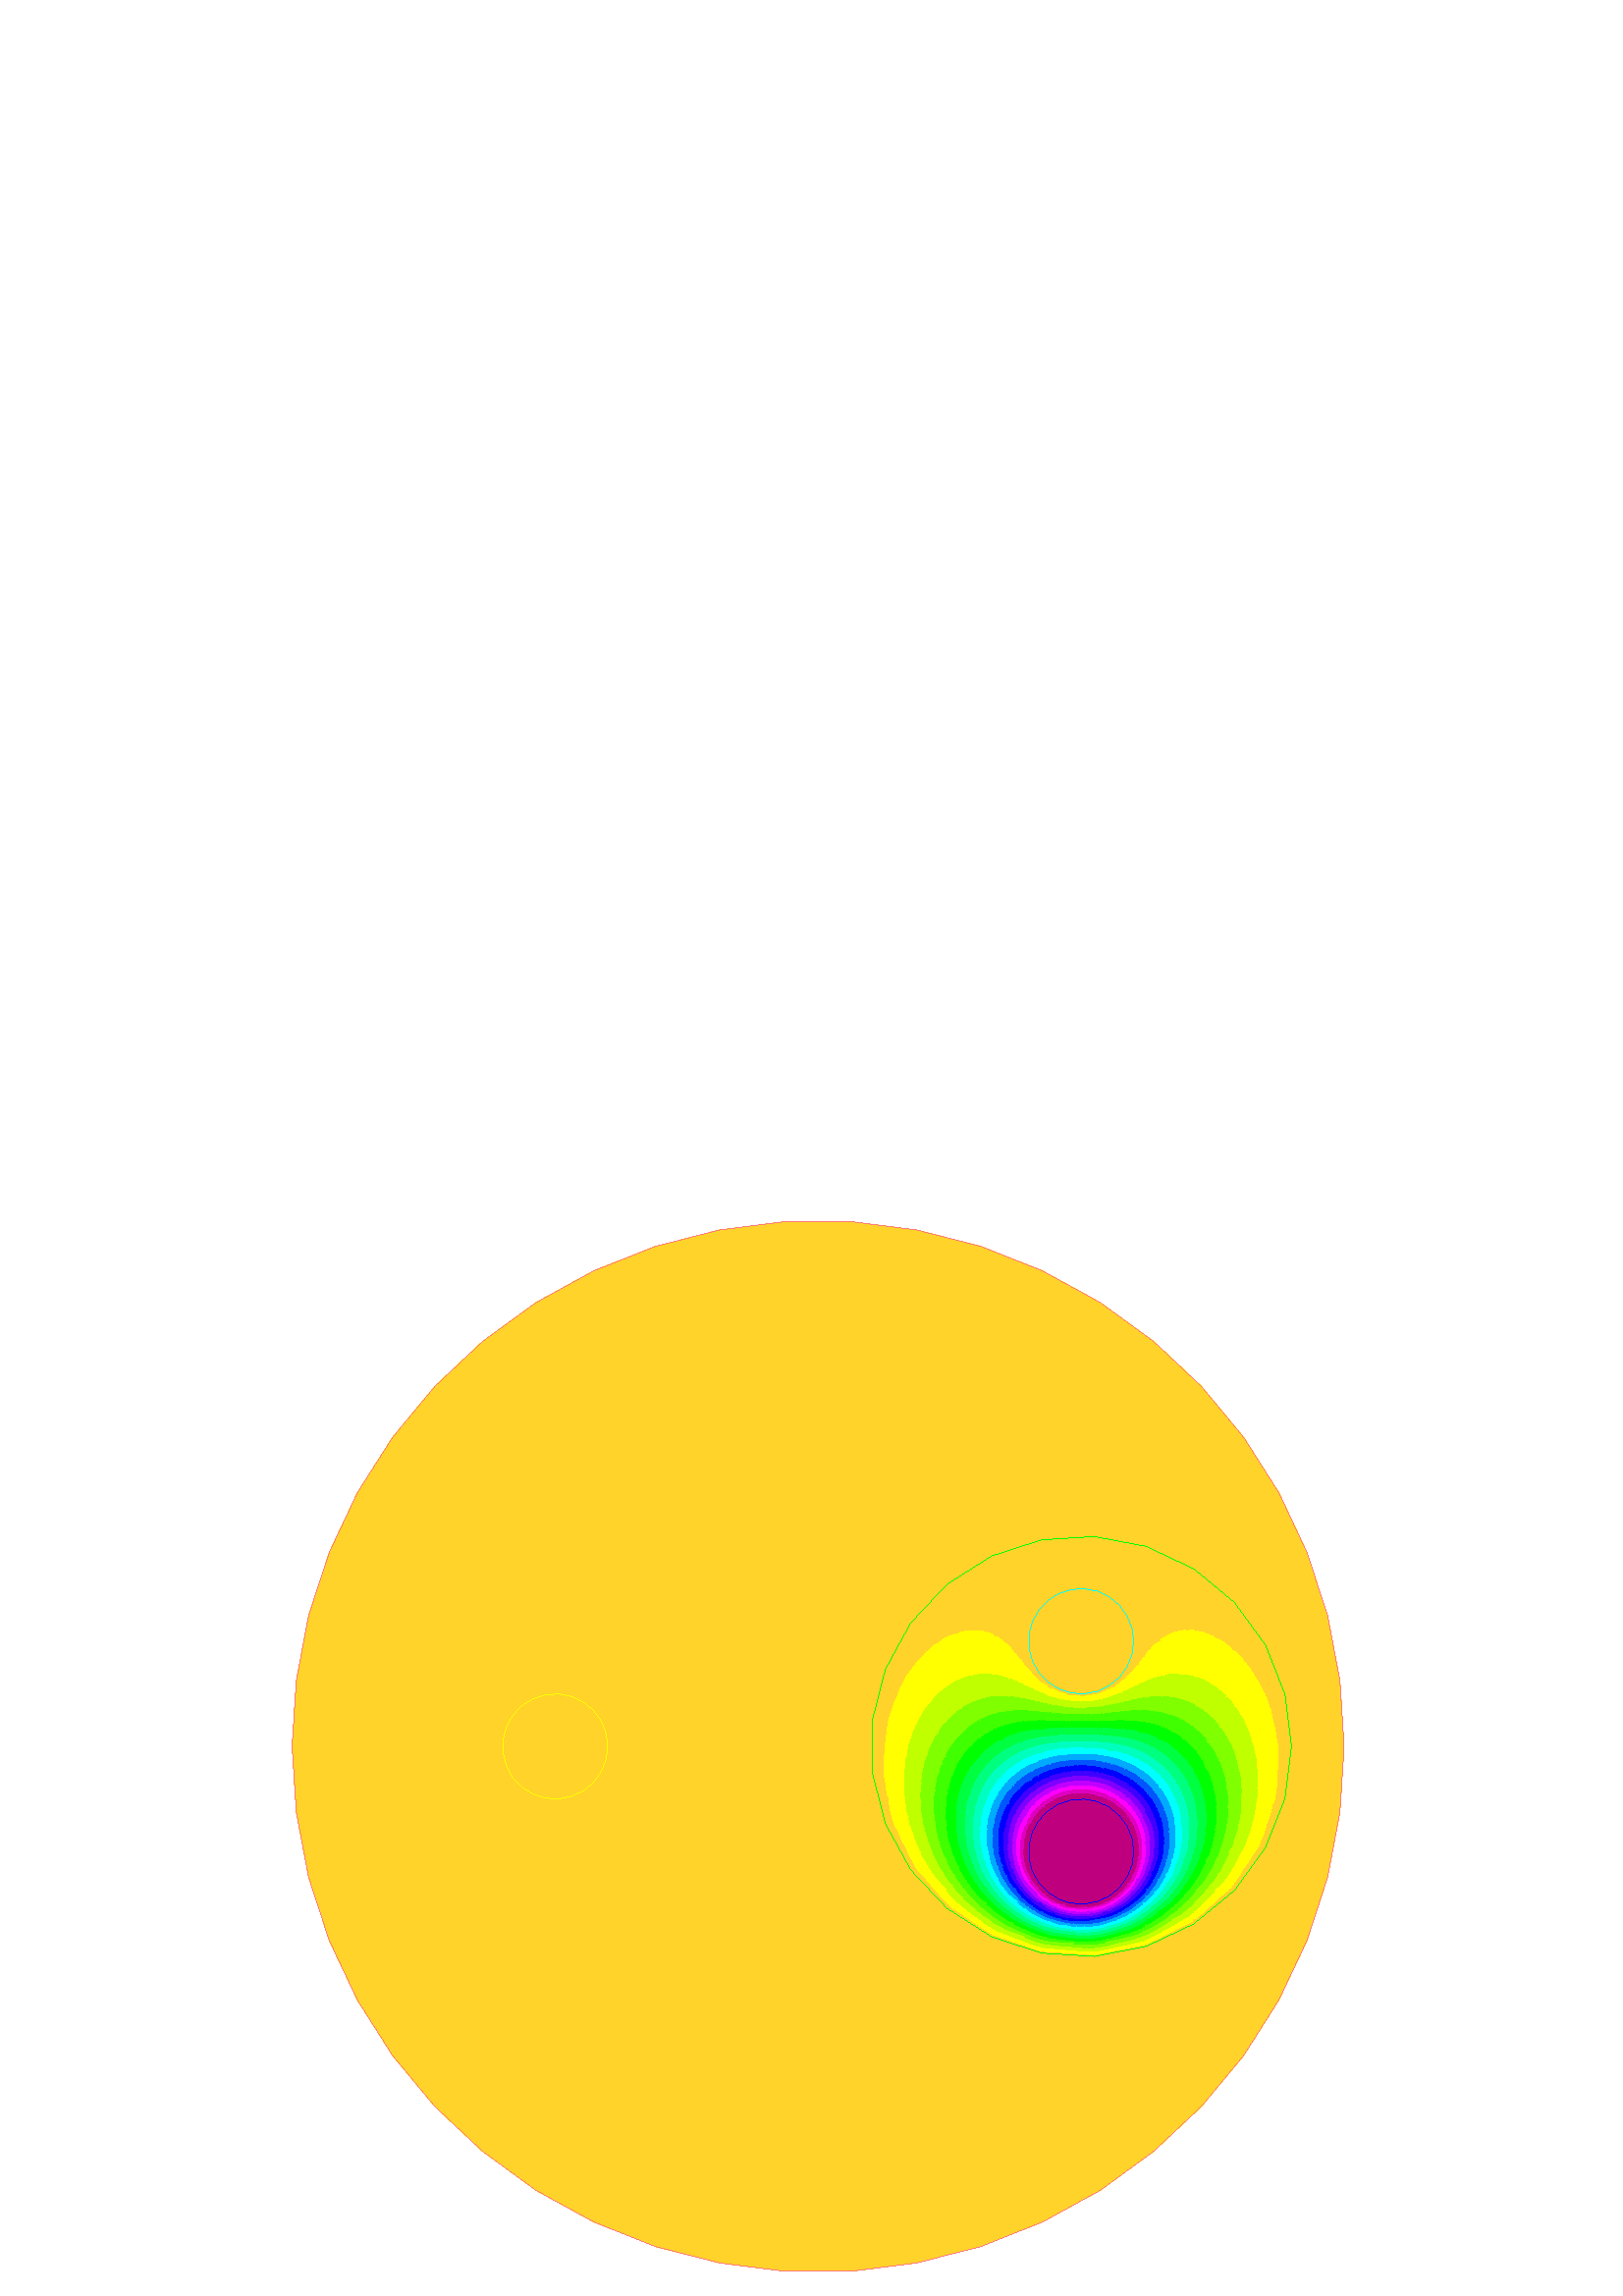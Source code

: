 %!PS-Adobe-2.0 EPSF-2.0
%%Pages: 1
%%BoundingBox:       0 0 596 421
%%EndComments
 /L {newpath moveto lineto stroke} def
 /C {setrgbcolor} def
 /rec {newpath 4 copy 8 1 roll moveto 3 -1 roll lineto 4 2 roll exch lineto lineto closepath} def
 0.06 0.06  scale 
 0 10000 0 7071 rec clip
 /Helvetica findfont 151 scalefont setfont
 /S {moveto show} def
 /bF  { mark} def 
 /eF {newpath moveto counttomark 2 idiv {lineto} repeat closepath fill cleartomark} def
 /P { /yy exch def /xx exch def   xx xx 1 add yy yy 1 add  rec  fill } def
 2 setlinewidth
0.744 0.000 0.500 C
bF 6898 2846 6861 2862 6888 2871 eF
bF 6871 2837 6834 2854 6861 2862 eF
bF 6844 2829 6807 2845 6834 2854 eF
bF 6908 2821 6871 2837 6898 2846 eF
bF 6881 2812 6844 2829 6871 2837 eF
bF 6834 2854 6871 2837 6844 2829 eF
bF 6918 2796 6881 2812 6908 2821 eF
bF 6871 2837 6908 2821 6881 2812 eF
bF 6861 2862 6898 2846 6871 2837 eF
bF 6810 2927 6820 2954 6841 2936 eF
bF 6789 2944 6799 2971 6820 2954 eF
bF 6768 2961 6779 2988 6799 2971 eF
bF 6778 2918 6789 2944 6810 2927 eF
bF 6758 2935 6768 2961 6789 2944 eF
bF 6799 2971 6789 2944 6768 2961 eF
bF 6747 2909 6758 2935 6778 2918 eF
bF 6789 2944 6778 2918 6758 2935 eF
bF 6820 2954 6810 2927 6789 2944 eF
bF 6857 2915 6830 2906 6841 2936 eF
bF 6846 2884 6819 2875 6830 2906 eF
bF 6834 2854 6807 2845 6819 2875 eF
bF 6872 2893 6846 2884 6857 2915 eF
bF 6861 2862 6834 2854 6846 2884 eF
bF 6819 2875 6846 2884 6834 2854 eF
bF 6888 2871 6861 2862 6872 2893 eF
bF 6846 2884 6872 2893 6861 2862 eF
bF 6830 2906 6857 2915 6846 2884 eF
bF 6627 2888 6647 2866 6627 2858 eF
bF 6647 2896 6667 2875 6647 2866 eF
bF 6667 2905 6687 2883 6667 2875 eF
bF 6627 2918 6647 2896 6627 2888 eF
bF 6647 2926 6667 2905 6647 2896 eF
bF 6667 2875 6647 2896 6667 2905 eF
bF 6627 2948 6647 2926 6627 2918 eF
bF 6647 2896 6627 2918 6647 2926 eF
bF 6647 2866 6627 2888 6647 2896 eF
bF 6653 2972 6667 2935 6627 2948 eF
bF 6693 2960 6707 2922 6667 2935 eF
bF 6733 2947 6747 2909 6707 2922 eF
bF 6680 2997 6693 2960 6653 2972 eF
bF 6720 2984 6733 2947 6693 2960 eF
bF 6707 2922 6693 2960 6733 2947 eF
bF 6706 3022 6720 2984 6680 2997 eF
bF 6693 2960 6680 2997 6720 2984 eF
bF 6667 2935 6653 2972 6693 2960 eF
bF 6677 2834 6697 2843 6702 2823 eF
bF 6672 2855 6692 2863 6697 2843 eF
bF 6667 2875 6687 2883 6692 2863 eF
bF 6652 2846 6672 2855 6677 2834 eF
bF 6647 2866 6667 2875 6672 2855 eF
bF 6692 2863 6672 2855 6667 2875 eF
bF 6627 2858 6647 2866 6652 2846 eF
bF 6672 2855 6652 2846 6647 2866 eF
bF 6697 2843 6677 2834 6672 2855 eF
bF 6697 2843 6717 2851 6702 2823 eF
bF 6712 2872 6732 2880 6717 2851 eF
bF 6727 2900 6747 2909 6732 2880 eF
bF 6692 2863 6712 2872 6697 2843 eF
bF 6707 2892 6727 2900 6712 2872 eF
bF 6732 2880 6712 2872 6727 2900 eF
bF 6687 2883 6707 2892 6692 2863 eF
bF 6712 2872 6692 2863 6707 2892 eF
bF 6717 2851 6697 2843 6712 2872 eF
bF 6383 2889 6402 2909 6402 2882 eF
bF 6383 2917 6402 2937 6402 2909 eF
bF 6383 2944 6402 2964 6402 2937 eF
bF 6365 2897 6383 2917 6383 2889 eF
bF 6365 2925 6383 2944 6383 2917 eF
bF 6402 2937 6383 2917 6383 2944 eF
bF 6347 2905 6365 2925 6365 2897 eF
bF 6383 2917 6365 2897 6365 2925 eF
bF 6402 2909 6383 2889 6383 2917 eF
bF 6550 2940 6525 2951 6549 2963 eF
bF 6526 2928 6501 2940 6525 2951 eF
bF 6502 2917 6477 2929 6501 2940 eF
bF 6551 2916 6526 2928 6550 2940 eF
bF 6527 2905 6502 2917 6526 2928 eF
bF 6501 2940 6526 2928 6502 2917 eF
bF 6552 2893 6527 2905 6551 2916 eF
bF 6526 2928 6551 2916 6527 2905 eF
bF 6525 2951 6550 2940 6526 2928 eF
bF 6602 2870 6627 2888 6627 2858 eF
bF 6602 2900 6627 2918 6627 2888 eF
bF 6602 2929 6627 2948 6627 2918 eF
bF 6577 2882 6602 2900 6602 2870 eF
bF 6577 2911 6602 2929 6602 2900 eF
bF 6627 2918 6602 2900 6602 2929 eF
bF 6552 2893 6577 2911 6577 2882 eF
bF 6602 2900 6577 2882 6577 2911 eF
bF 6627 2888 6602 2870 6602 2900 eF
bF 6547 3009 6521 3024 6546 3032 eF
bF 6522 3001 6495 3016 6521 3024 eF
bF 6496 2992 6470 3007 6495 3016 eF
bF 6548 2986 6522 3001 6547 3009 eF
bF 6523 2978 6496 2992 6522 3001 eF
bF 6495 3016 6522 3001 6496 2992 eF
bF 6549 2963 6523 2978 6548 2986 eF
bF 6522 3001 6548 2986 6523 2978 eF
bF 6521 3024 6547 3009 6522 3001 eF
bF 6472 2981 6447 2993 6470 3007 eF
bF 6449 2967 6424 2978 6447 2993 eF
bF 6427 2952 6402 2964 6424 2978 eF
bF 6474 2955 6449 2967 6472 2981 eF
bF 6452 2940 6427 2952 6449 2967 eF
bF 6424 2978 6449 2967 6427 2952 eF
bF 6477 2929 6452 2940 6474 2955 eF
bF 6449 2967 6474 2955 6452 2940 eF
bF 6447 2993 6472 2981 6449 2967 eF
bF 6525 2951 6523 2978 6549 2963 eF
bF 6499 2966 6496 2992 6523 2978 eF
bF 6472 2981 6470 3007 6496 2992 eF
bF 6501 2940 6499 2966 6525 2951 eF
bF 6474 2955 6472 2981 6499 2966 eF
bF 6496 2992 6499 2966 6472 2981 eF
bF 6477 2929 6474 2955 6501 2940 eF
bF 6499 2966 6501 2940 6474 2955 eF
bF 6523 2978 6525 2951 6499 2966 eF
bF 6402 2909 6427 2897 6402 2882 eF
bF 6427 2925 6452 2913 6427 2897 eF
bF 6452 2940 6477 2929 6452 2913 eF
bF 6402 2937 6427 2925 6402 2909 eF
bF 6427 2952 6452 2940 6427 2925 eF
bF 6452 2913 6427 2925 6452 2940 eF
bF 6402 2964 6427 2952 6402 2937 eF
bF 6427 2925 6402 2937 6427 2952 eF
bF 6427 2897 6402 2909 6427 2925 eF
bF 6321 2858 6339 2850 6308 2835 eF
bF 6352 2874 6370 2866 6339 2850 eF
bF 6383 2889 6402 2882 6370 2866 eF
bF 6334 2882 6352 2874 6321 2858 eF
bF 6365 2897 6383 2889 6352 2874 eF
bF 6370 2866 6352 2874 6383 2889 eF
bF 6347 2905 6365 2897 6334 2882 eF
bF 6352 2874 6334 2882 6365 2897 eF
bF 6339 2850 6321 2858 6352 2874 eF
bF 6402 2826 6427 2815 6402 2799 eF
bF 6427 2842 6452 2830 6427 2815 eF
bF 6452 2858 6477 2846 6452 2830 eF
bF 6402 2854 6427 2842 6402 2826 eF
bF 6427 2870 6452 2858 6427 2842 eF
bF 6452 2830 6427 2842 6452 2858 eF
bF 6402 2882 6427 2870 6402 2854 eF
bF 6427 2842 6402 2854 6427 2870 eF
bF 6427 2815 6402 2826 6427 2842 eF
bF 6320 2816 6301 2809 6308 2835 eF
bF 6313 2790 6294 2783 6301 2809 eF
bF 6307 2764 6288 2757 6294 2783 eF
bF 6332 2797 6313 2790 6320 2816 eF
bF 6326 2771 6307 2764 6313 2790 eF
bF 6294 2783 6313 2790 6307 2764 eF
bF 6345 2778 6326 2771 6332 2797 eF
bF 6313 2790 6332 2797 6326 2771 eF
bF 6301 2809 6320 2816 6313 2790 eF
bF 6667 2935 6647 2926 6627 2948 eF
bF 6687 2913 6667 2905 6647 2926 eF
bF 6707 2892 6687 2883 6667 2905 eF
bF 6707 2922 6687 2913 6667 2935 eF
bF 6727 2900 6707 2892 6687 2913 eF
bF 6667 2905 6687 2913 6707 2892 eF
bF 6747 2909 6727 2900 6707 2922 eF
bF 6687 2913 6707 2922 6727 2900 eF
bF 6647 2926 6667 2935 6687 2913 eF
bF 6575 2988 6575 2958 6549 2963 eF
bF 6601 2982 6601 2953 6575 2958 eF
bF 6627 2977 6627 2948 6601 2953 eF
bF 6601 3012 6601 2982 6575 2988 eF
bF 6627 3007 6627 2977 6601 2982 eF
bF 6601 2953 6601 2982 6627 2977 eF
bF 6627 3037 6627 3007 6601 3012 eF
bF 6601 2982 6601 3012 6627 3007 eF
bF 6575 2958 6575 2988 6601 2982 eF
bF 6575 2958 6550 2940 6549 2963 eF
bF 6576 2935 6551 2916 6550 2940 eF
bF 6577 2911 6552 2893 6551 2916 eF
bF 6601 2953 6576 2935 6575 2958 eF
bF 6602 2929 6577 2911 6576 2935 eF
bF 6551 2916 6576 2935 6577 2911 eF
bF 6627 2948 6602 2929 6601 2953 eF
bF 6576 2935 6601 2953 6602 2929 eF
bF 6550 2940 6575 2958 6576 2935 eF
bF 6828 2764 6838 2783 6853 2752 eF
bF 6813 2795 6823 2814 6838 2783 eF
bF 6798 2826 6807 2845 6823 2814 eF
bF 6803 2775 6813 2795 6828 2764 eF
bF 6788 2806 6798 2826 6813 2795 eF
bF 6823 2814 6813 2795 6798 2826 eF
bF 6778 2787 6788 2806 6803 2775 eF
bF 6813 2795 6803 2775 6788 2806 eF
bF 6838 2783 6828 2764 6813 2795 eF
bF 6601 3012 6600 3035 6627 3037 eF
bF 6574 3011 6573 3034 6600 3035 eF
bF 6547 3009 6546 3032 6573 3034 eF
bF 6575 2988 6574 3011 6601 3012 eF
bF 6548 2986 6547 3009 6574 3011 eF
bF 6573 3034 6574 3011 6547 3009 eF
bF 6549 2963 6548 2986 6575 2988 eF
bF 6574 3011 6575 2988 6548 2986 eF
bF 6600 3035 6601 3012 6574 3011 eF
bF 6627 2455 6601 2480 6627 2485 eF
bF 6601 2450 6575 2475 6601 2480 eF
bF 6575 2445 6549 2470 6575 2475 eF
bF 6627 2426 6601 2450 6627 2455 eF
bF 6601 2420 6575 2445 6601 2450 eF
bF 6575 2475 6601 2450 6575 2445 eF
bF 6627 2396 6601 2420 6627 2426 eF
bF 6601 2450 6627 2426 6601 2420 eF
bF 6601 2480 6627 2455 6601 2450 eF
bF 6733 2486 6707 2511 6747 2524 eF
bF 6693 2473 6667 2498 6707 2511 eF
bF 6653 2460 6627 2485 6667 2498 eF
bF 6720 2448 6693 2473 6733 2486 eF
bF 6680 2436 6653 2460 6693 2473 eF
bF 6667 2498 6693 2473 6653 2460 eF
bF 6706 2411 6680 2436 6720 2448 eF
bF 6693 2473 6720 2448 6680 2436 eF
bF 6707 2511 6733 2486 6693 2473 eF
bF 6667 2528 6667 2558 6687 2549 eF
bF 6647 2537 6647 2566 6667 2558 eF
bF 6627 2545 6627 2575 6647 2566 eF
bF 6647 2507 6647 2537 6667 2528 eF
bF 6627 2515 6627 2545 6647 2537 eF
bF 6647 2566 6647 2537 6627 2545 eF
bF 6627 2485 6627 2515 6647 2507 eF
bF 6647 2537 6647 2507 6627 2515 eF
bF 6667 2558 6667 2528 6647 2537 eF
bF 6707 2511 6727 2532 6747 2524 eF
bF 6687 2520 6707 2541 6727 2532 eF
bF 6667 2528 6687 2549 6707 2541 eF
bF 6667 2498 6687 2520 6707 2511 eF
bF 6647 2507 6667 2528 6687 2520 eF
bF 6707 2541 6687 2520 6667 2528 eF
bF 6627 2485 6647 2507 6667 2498 eF
bF 6687 2520 6667 2498 6647 2507 eF
bF 6727 2532 6707 2511 6687 2520 eF
bF 6727 2532 6732 2553 6747 2524 eF
bF 6712 2561 6717 2581 6732 2553 eF
bF 6697 2590 6702 2610 6717 2581 eF
bF 6707 2541 6712 2561 6727 2532 eF
bF 6692 2570 6697 2590 6712 2561 eF
bF 6717 2581 6712 2561 6697 2590 eF
bF 6687 2549 6692 2570 6707 2541 eF
bF 6712 2561 6707 2541 6692 2570 eF
bF 6732 2553 6727 2532 6712 2561 eF
bF 6644 2803 6669 2791 6652 2775 eF
bF 6661 2819 6686 2807 6669 2791 eF
bF 6677 2834 6702 2823 6686 2807 eF
bF 6636 2830 6661 2819 6644 2803 eF
bF 6652 2846 6677 2834 6661 2819 eF
bF 6686 2807 6661 2819 6677 2834 eF
bF 6627 2858 6652 2846 6636 2830 eF
bF 6661 2819 6636 2830 6652 2846 eF
bF 6669 2791 6644 2803 6661 2819 eF
bF 6669 2791 6673 2766 6652 2775 eF
bF 6690 2781 6694 2756 6673 2766 eF
bF 6711 2771 6715 2746 6694 2756 eF
bF 6686 2807 6690 2781 6669 2791 eF
bF 6707 2797 6711 2771 6690 2781 eF
bF 6694 2756 6690 2781 6711 2771 eF
bF 6702 2823 6707 2797 6686 2807 eF
bF 6690 2781 6686 2807 6707 2797 eF
bF 6673 2766 6669 2791 6690 2781 eF
bF 6677 2622 6702 2634 6702 2610 eF
bF 6677 2646 6702 2657 6702 2634 eF
bF 6677 2669 6702 2681 6702 2657 eF
bF 6652 2634 6677 2646 6677 2622 eF
bF 6652 2657 6677 2669 6677 2646 eF
bF 6702 2657 6677 2646 6677 2669 eF
bF 6627 2646 6652 2657 6652 2634 eF
bF 6677 2646 6652 2634 6652 2657 eF
bF 6702 2634 6677 2622 6677 2646 eF
bF 6711 2771 6736 2760 6715 2746 eF
bF 6732 2785 6757 2773 6736 2760 eF
bF 6753 2799 6778 2787 6757 2773 eF
bF 6707 2797 6732 2785 6711 2771 eF
bF 6727 2811 6753 2799 6732 2785 eF
bF 6757 2773 6732 2785 6753 2799 eF
bF 6702 2823 6727 2811 6707 2797 eF
bF 6732 2785 6707 2797 6727 2811 eF
bF 6736 2760 6711 2771 6732 2785 eF
bF 6753 2657 6778 2669 6778 2646 eF
bF 6753 2681 6778 2693 6778 2669 eF
bF 6753 2705 6778 2716 6778 2693 eF
bF 6727 2669 6753 2681 6753 2657 eF
bF 6727 2693 6753 2705 6753 2681 eF
bF 6778 2693 6753 2681 6753 2705 eF
bF 6702 2681 6727 2693 6727 2669 eF
bF 6753 2681 6727 2669 6727 2693 eF
bF 6778 2669 6753 2657 6753 2681 eF
bF 6778 2669 6803 2657 6778 2646 eF
bF 6803 2681 6828 2669 6803 2657 eF
bF 6828 2693 6853 2681 6828 2669 eF
bF 6778 2693 6803 2681 6778 2669 eF
bF 6803 2705 6828 2693 6803 2681 eF
bF 6828 2669 6803 2681 6828 2693 eF
bF 6778 2716 6803 2705 6778 2693 eF
bF 6803 2681 6778 2693 6803 2705 eF
bF 6803 2657 6778 2669 6803 2681 eF
bF 6732 2553 6767 2545 6747 2524 eF
bF 6752 2574 6787 2567 6767 2545 eF
bF 6772 2595 6807 2588 6787 2567 eF
bF 6717 2581 6752 2574 6732 2553 eF
bF 6737 2603 6772 2595 6752 2574 eF
bF 6787 2567 6752 2574 6772 2595 eF
bF 6702 2610 6737 2603 6717 2581 eF
bF 6752 2574 6717 2581 6737 2603 eF
bF 6767 2545 6732 2553 6752 2574 eF
bF 6853 2705 6878 2693 6853 2681 eF
bF 6878 2716 6903 2705 6878 2693 eF
bF 6903 2728 6928 2716 6903 2705 eF
bF 6853 2728 6878 2716 6853 2705 eF
bF 6878 2740 6903 2728 6878 2716 eF
bF 6903 2705 6878 2716 6903 2728 eF
bF 6853 2752 6878 2740 6853 2728 eF
bF 6878 2716 6853 2728 6878 2740 eF
bF 6878 2693 6853 2705 6878 2716 eF
bF 6798 2826 6772 2837 6807 2845 eF
bF 6762 2818 6737 2830 6772 2837 eF
bF 6727 2811 6702 2823 6737 2830 eF
bF 6788 2806 6762 2818 6798 2826 eF
bF 6753 2799 6727 2811 6762 2818 eF
bF 6737 2830 6762 2818 6727 2811 eF
bF 6778 2787 6753 2799 6788 2806 eF
bF 6762 2818 6788 2806 6753 2799 eF
bF 6772 2837 6798 2826 6762 2818 eF
bF 6881 2620 6896 2651 6918 2636 eF
bF 6859 2635 6874 2666 6896 2651 eF
bF 6838 2650 6853 2681 6874 2666 eF
bF 6844 2604 6859 2635 6881 2620 eF
bF 6823 2619 6838 2650 6859 2635 eF
bF 6874 2666 6859 2635 6838 2650 eF
bF 6807 2588 6823 2619 6844 2604 eF
bF 6859 2635 6844 2604 6823 2619 eF
bF 6896 2651 6881 2620 6859 2635 eF
bF 6838 2783 6874 2767 6853 2752 eF
bF 6859 2798 6896 2781 6874 2767 eF
bF 6881 2812 6918 2796 6896 2781 eF
bF 6823 2814 6859 2798 6838 2783 eF
bF 6844 2829 6881 2812 6859 2798 eF
bF 6896 2781 6859 2798 6881 2812 eF
bF 6807 2845 6844 2829 6823 2814 eF
bF 6859 2798 6823 2814 6844 2829 eF
bF 6874 2767 6838 2783 6859 2798 eF
bF 6803 2728 6803 2705 6778 2716 eF
bF 6828 2716 6828 2693 6803 2705 eF
bF 6853 2705 6853 2681 6828 2693 eF
bF 6828 2740 6828 2716 6803 2728 eF
bF 6853 2728 6853 2705 6828 2716 eF
bF 6828 2693 6828 2716 6853 2705 eF
bF 6853 2752 6853 2728 6828 2740 eF
bF 6828 2716 6828 2740 6853 2728 eF
bF 6803 2705 6803 2728 6828 2716 eF
bF 6903 2728 6925 2743 6928 2716 eF
bF 6900 2755 6921 2770 6925 2743 eF
bF 6896 2781 6918 2796 6921 2770 eF
bF 6878 2740 6900 2755 6903 2728 eF
bF 6874 2767 6896 2781 6900 2755 eF
bF 6921 2770 6900 2755 6896 2781 eF
bF 6853 2752 6874 2767 6878 2740 eF
bF 6900 2755 6878 2740 6874 2767 eF
bF 6925 2743 6903 2728 6900 2755 eF
bF 6577 2654 6577 2630 6552 2657 eF
bF 6602 2626 6602 2602 6577 2630 eF
bF 6627 2598 6627 2575 6602 2602 eF
bF 6602 2650 6602 2626 6577 2654 eF
bF 6627 2622 6627 2598 6602 2626 eF
bF 6602 2602 6602 2626 6627 2598 eF
bF 6627 2646 6627 2622 6602 2650 eF
bF 6602 2626 6602 2650 6627 2622 eF
bF 6577 2630 6577 2654 6602 2626 eF
bF 6402 2496 6427 2481 6402 2469 eF
bF 6427 2508 6452 2492 6427 2481 eF
bF 6452 2520 6477 2504 6452 2492 eF
bF 6402 2524 6427 2508 6402 2496 eF
bF 6427 2536 6452 2520 6427 2508 eF
bF 6452 2492 6427 2508 6452 2520 eF
bF 6402 2551 6427 2536 6402 2524 eF
bF 6427 2508 6402 2524 6427 2536 eF
bF 6427 2481 6402 2496 6427 2508 eF
bF 6778 2918 6767 2887 6747 2909 eF
bF 6799 2897 6787 2866 6767 2887 eF
bF 6819 2875 6807 2845 6787 2866 eF
bF 6810 2927 6799 2897 6778 2918 eF
bF 6830 2906 6819 2875 6799 2897 eF
bF 6787 2866 6799 2897 6819 2875 eF
bF 6841 2936 6830 2906 6810 2927 eF
bF 6799 2897 6810 2927 6830 2906 eF
bF 6767 2887 6778 2918 6799 2897 eF
bF 6730 3011 6720 2984 6706 3022 eF
bF 6744 2973 6733 2947 6720 2984 eF
bF 6758 2935 6747 2909 6733 2947 eF
bF 6754 2999 6744 2973 6730 3011 eF
bF 6768 2961 6758 2935 6744 2973 eF
bF 6733 2947 6744 2973 6758 2935 eF
bF 6779 2988 6768 2961 6754 2999 eF
bF 6744 2973 6754 2999 6768 2961 eF
bF 6720 2984 6730 3011 6744 2973 eF
bF 6717 2851 6737 2830 6702 2823 eF
bF 6752 2859 6772 2837 6737 2830 eF
bF 6787 2866 6807 2845 6772 2837 eF
bF 6732 2880 6752 2859 6717 2851 eF
bF 6767 2887 6787 2866 6752 2859 eF
bF 6772 2837 6752 2859 6787 2866 eF
bF 6747 2909 6767 2887 6732 2880 eF
bF 6752 2859 6732 2880 6767 2887 eF
bF 6737 2830 6717 2851 6752 2859 eF
bF 6727 2669 6702 2657 6702 2681 eF
bF 6727 2646 6702 2634 6702 2657 eF
bF 6727 2622 6702 2610 6702 2634 eF
bF 6753 2657 6727 2646 6727 2669 eF
bF 6753 2634 6727 2622 6727 2646 eF
bF 6702 2634 6727 2646 6727 2622 eF
bF 6778 2646 6753 2634 6753 2657 eF
bF 6727 2646 6753 2657 6753 2634 eF
bF 6702 2657 6727 2669 6727 2646 eF
bF 6552 2787 6527 2795 6552 2811 eF
bF 6527 2771 6502 2779 6527 2795 eF
bF 6502 2756 6477 2764 6502 2779 eF
bF 6552 2764 6527 2771 6552 2787 eF
bF 6527 2748 6502 2756 6527 2771 eF
bF 6502 2779 6527 2771 6502 2756 eF
bF 6552 2740 6527 2748 6552 2764 eF
bF 6527 2771 6552 2764 6527 2748 eF
bF 6527 2795 6552 2787 6527 2771 eF
bF 6577 2882 6552 2866 6552 2893 eF
bF 6577 2854 6552 2838 6552 2866 eF
bF 6577 2826 6552 2811 6552 2838 eF
bF 6602 2870 6577 2854 6577 2882 eF
bF 6602 2842 6577 2826 6577 2854 eF
bF 6552 2838 6577 2854 6577 2826 eF
bF 6627 2858 6602 2842 6602 2870 eF
bF 6577 2854 6602 2870 6602 2842 eF
bF 6552 2866 6577 2882 6577 2854 eF
bF 6552 2866 6527 2878 6552 2893 eF
bF 6527 2850 6502 2862 6527 2878 eF
bF 6502 2834 6477 2846 6502 2862 eF
bF 6552 2838 6527 2850 6552 2866 eF
bF 6527 2823 6502 2834 6527 2850 eF
bF 6502 2862 6527 2850 6502 2834 eF
bF 6552 2811 6527 2823 6552 2838 eF
bF 6527 2850 6552 2838 6527 2823 eF
bF 6527 2878 6552 2866 6527 2850 eF
bF 6627 2598 6652 2587 6627 2575 eF
bF 6652 2610 6677 2598 6652 2587 eF
bF 6677 2622 6702 2610 6677 2598 eF
bF 6627 2622 6652 2610 6627 2598 eF
bF 6652 2634 6677 2622 6652 2610 eF
bF 6677 2598 6652 2610 6677 2622 eF
bF 6627 2646 6652 2634 6627 2622 eF
bF 6652 2610 6627 2622 6652 2634 eF
bF 6652 2587 6627 2598 6652 2610 eF
bF 6819 2558 6787 2567 6807 2588 eF
bF 6799 2536 6767 2545 6787 2567 eF
bF 6778 2515 6747 2524 6767 2545 eF
bF 6830 2527 6799 2536 6819 2558 eF
bF 6810 2506 6778 2515 6799 2536 eF
bF 6767 2545 6799 2536 6778 2515 eF
bF 6841 2496 6810 2506 6830 2527 eF
bF 6799 2536 6830 2527 6810 2506 eF
bF 6787 2567 6819 2558 6799 2536 eF
bF 6908 2612 6881 2620 6918 2636 eF
bF 6871 2595 6844 2604 6881 2620 eF
bF 6834 2579 6807 2588 6844 2604 eF
bF 6898 2587 6871 2595 6908 2612 eF
bF 6861 2570 6834 2579 6871 2595 eF
bF 6844 2604 6871 2595 6834 2579 eF
bF 6888 2562 6861 2570 6898 2587 eF
bF 6871 2595 6898 2587 6861 2570 eF
bF 6881 2620 6908 2612 6871 2595 eF
bF 6788 2626 6753 2634 6778 2646 eF
bF 6762 2615 6727 2622 6753 2634 eF
bF 6737 2603 6702 2610 6727 2622 eF
bF 6798 2607 6762 2615 6788 2626 eF
bF 6772 2595 6737 2603 6762 2615 eF
bF 6727 2622 6762 2615 6737 2603 eF
bF 6807 2588 6772 2595 6798 2607 eF
bF 6762 2615 6798 2607 6772 2595 eF
bF 6753 2634 6788 2626 6762 2615 eF
bF 6711 2724 6686 2736 6715 2746 eF
bF 6682 2714 6656 2726 6686 2736 eF
bF 6652 2705 6627 2716 6656 2726 eF
bF 6707 2703 6682 2714 6711 2724 eF
bF 6677 2693 6652 2705 6682 2714 eF
bF 6656 2726 6682 2714 6652 2705 eF
bF 6702 2681 6677 2693 6707 2703 eF
bF 6682 2714 6707 2703 6677 2693 eF
bF 6686 2736 6711 2724 6682 2714 eF
bF 6686 2736 6694 2756 6715 2746 eF
bF 6665 2746 6673 2766 6694 2756 eF
bF 6644 2756 6652 2775 6673 2766 eF
bF 6656 2726 6665 2746 6686 2736 eF
bF 6636 2736 6644 2756 6665 2746 eF
bF 6673 2766 6665 2746 6644 2756 eF
bF 6627 2716 6636 2736 6656 2726 eF
bF 6665 2746 6656 2726 6636 2736 eF
bF 6694 2756 6686 2736 6665 2746 eF
bF 6753 2705 6757 2726 6778 2716 eF
bF 6732 2714 6736 2736 6757 2726 eF
bF 6711 2724 6715 2746 6736 2736 eF
bF 6727 2693 6732 2714 6753 2705 eF
bF 6707 2703 6711 2724 6732 2714 eF
bF 6736 2736 6732 2714 6711 2724 eF
bF 6702 2681 6707 2703 6727 2693 eF
bF 6732 2714 6727 2693 6707 2703 eF
bF 6757 2726 6753 2705 6732 2714 eF
bF 6757 2726 6778 2740 6778 2716 eF
bF 6757 2750 6778 2764 6778 2740 eF
bF 6757 2773 6778 2787 6778 2764 eF
bF 6736 2736 6757 2750 6757 2726 eF
bF 6736 2760 6757 2773 6757 2750 eF
bF 6778 2764 6757 2750 6757 2773 eF
bF 6715 2746 6736 2760 6736 2736 eF
bF 6757 2750 6736 2736 6736 2760 eF
bF 6778 2740 6757 2726 6757 2750 eF
bF 6636 2830 6602 2842 6627 2858 eF
bF 6611 2815 6577 2826 6602 2842 eF
bF 6585 2799 6552 2811 6577 2826 eF
bF 6644 2803 6611 2815 6636 2830 eF
bF 6619 2787 6585 2799 6611 2815 eF
bF 6577 2826 6611 2815 6585 2799 eF
bF 6652 2775 6619 2787 6644 2803 eF
bF 6611 2815 6644 2803 6619 2787 eF
bF 6602 2842 6636 2830 6611 2815 eF
bF 6652 2587 6647 2566 6627 2575 eF
bF 6672 2578 6667 2558 6647 2566 eF
bF 6692 2570 6687 2549 6667 2558 eF
bF 6677 2598 6672 2578 6652 2587 eF
bF 6697 2590 6692 2570 6672 2578 eF
bF 6667 2558 6672 2578 6692 2570 eF
bF 6702 2610 6697 2590 6677 2598 eF
bF 6672 2578 6677 2598 6697 2590 eF
bF 6647 2566 6652 2587 6672 2578 eF
bF 6820 2479 6810 2506 6841 2496 eF
bF 6789 2488 6778 2515 6810 2506 eF
bF 6758 2498 6747 2524 6778 2515 eF
bF 6799 2462 6789 2488 6820 2479 eF
bF 6768 2471 6758 2498 6789 2488 eF
bF 6778 2515 6789 2488 6758 2498 eF
bF 6779 2445 6768 2471 6799 2462 eF
bF 6789 2488 6799 2462 6768 2471 eF
bF 6810 2506 6820 2479 6789 2488 eF
bF 6477 2791 6502 2779 6477 2764 eF
bF 6502 2807 6527 2795 6502 2779 eF
bF 6527 2823 6552 2811 6527 2795 eF
bF 6477 2819 6502 2807 6477 2791 eF
bF 6502 2834 6527 2823 6502 2807 eF
bF 6527 2795 6502 2807 6527 2823 eF
bF 6477 2846 6502 2834 6477 2819 eF
bF 6502 2807 6477 2819 6502 2834 eF
bF 6502 2779 6477 2791 6502 2807 eF
bF 6552 2618 6535 2638 6552 2657 eF
bF 6535 2598 6519 2618 6535 2638 eF
bF 6519 2579 6502 2598 6519 2618 eF
bF 6552 2579 6535 2598 6552 2618 eF
bF 6535 2559 6519 2579 6535 2598 eF
bF 6519 2618 6535 2598 6519 2579 eF
bF 6552 2540 6535 2559 6552 2579 eF
bF 6535 2598 6552 2579 6535 2559 eF
bF 6535 2638 6552 2618 6535 2598 eF
bF 6627 2693 6602 2697 6627 2716 eF
bF 6602 2673 6577 2677 6602 2697 eF
bF 6577 2654 6552 2657 6577 2677 eF
bF 6627 2669 6602 2673 6627 2693 eF
bF 6602 2650 6577 2654 6602 2673 eF
bF 6577 2677 6602 2673 6577 2654 eF
bF 6627 2646 6602 2650 6627 2669 eF
bF 6602 2673 6627 2669 6602 2650 eF
bF 6602 2697 6627 2693 6602 2673 eF
bF 6502 2665 6485 2646 6477 2669 eF
bF 6510 2642 6494 2622 6485 2646 eF
bF 6519 2618 6502 2598 6494 2622 eF
bF 6527 2661 6510 2642 6502 2665 eF
bF 6535 2638 6519 2618 6510 2642 eF
bF 6494 2622 6510 2642 6519 2618 eF
bF 6552 2657 6535 2638 6527 2661 eF
bF 6510 2642 6527 2661 6535 2638 eF
bF 6485 2646 6502 2665 6510 2642 eF
bF 6427 2732 6427 2701 6402 2716 eF
bF 6452 2716 6452 2685 6427 2701 eF
bF 6477 2701 6477 2669 6452 2685 eF
bF 6452 2748 6452 2716 6427 2732 eF
bF 6477 2732 6477 2701 6452 2716 eF
bF 6452 2685 6452 2716 6477 2701 eF
bF 6477 2764 6477 2732 6452 2748 eF
bF 6452 2716 6452 2748 6477 2732 eF
bF 6427 2701 6427 2732 6452 2716 eF
bF 6427 2701 6402 2689 6402 2716 eF
bF 6427 2673 6402 2661 6402 2689 eF
bF 6427 2646 6402 2634 6402 2661 eF
bF 6452 2685 6427 2673 6427 2701 eF
bF 6452 2657 6427 2646 6427 2673 eF
bF 6402 2661 6427 2673 6427 2646 eF
bF 6477 2669 6452 2657 6452 2685 eF
bF 6427 2673 6452 2685 6452 2657 eF
bF 6402 2689 6427 2701 6427 2673 eF
bF 6602 2503 6627 2515 6627 2485 eF
bF 6602 2533 6627 2545 6627 2515 eF
bF 6602 2563 6627 2575 6627 2545 eF
bF 6577 2521 6602 2533 6602 2503 eF
bF 6577 2551 6602 2563 6602 2533 eF
bF 6627 2545 6602 2533 6602 2563 eF
bF 6552 2540 6577 2551 6577 2521 eF
bF 6602 2533 6577 2521 6577 2551 eF
bF 6627 2515 6602 2503 6602 2533 eF
bF 6550 2493 6575 2475 6549 2470 eF
bF 6576 2498 6601 2480 6575 2475 eF
bF 6602 2503 6627 2485 6601 2480 eF
bF 6551 2516 6576 2498 6550 2493 eF
bF 6577 2521 6602 2503 6576 2498 eF
bF 6601 2480 6576 2498 6602 2503 eF
bF 6552 2540 6577 2521 6551 2516 eF
bF 6576 2498 6551 2516 6577 2521 eF
bF 6575 2475 6550 2493 6576 2498 eF
bF 6627 2426 6653 2401 6627 2396 eF
bF 6653 2431 6679 2406 6653 2401 eF
bF 6680 2436 6706 2411 6679 2406 eF
bF 6627 2455 6653 2431 6627 2426 eF
bF 6653 2460 6680 2436 6653 2431 eF
bF 6679 2406 6653 2431 6680 2436 eF
bF 6627 2485 6653 2460 6627 2455 eF
bF 6653 2431 6627 2455 6653 2460 eF
bF 6653 2401 6627 2426 6653 2431 eF
bF 6838 2650 6828 2669 6853 2681 eF
bF 6813 2638 6803 2657 6828 2669 eF
bF 6788 2626 6778 2646 6803 2657 eF
bF 6823 2619 6813 2638 6838 2650 eF
bF 6798 2607 6788 2626 6813 2638 eF
bF 6803 2657 6813 2638 6788 2626 eF
bF 6807 2588 6798 2607 6823 2619 eF
bF 6813 2638 6823 2619 6798 2607 eF
bF 6828 2669 6838 2650 6813 2638 eF
bF 6925 2690 6903 2705 6928 2716 eF
bF 6900 2678 6878 2693 6903 2705 eF
bF 6874 2666 6853 2681 6878 2693 eF
bF 6921 2663 6900 2678 6925 2690 eF
bF 6896 2651 6874 2666 6900 2678 eF
bF 6878 2693 6900 2678 6874 2666 eF
bF 6918 2636 6896 2651 6921 2663 eF
bF 6900 2678 6921 2663 6896 2651 eF
bF 6903 2705 6925 2690 6900 2678 eF
bF 6828 2740 6828 2764 6853 2752 eF
bF 6803 2752 6803 2775 6828 2764 eF
bF 6778 2764 6778 2787 6803 2775 eF
bF 6803 2728 6803 2752 6828 2740 eF
bF 6778 2740 6778 2764 6803 2752 eF
bF 6803 2775 6803 2752 6778 2764 eF
bF 6778 2716 6778 2740 6803 2728 eF
bF 6803 2752 6803 2728 6778 2740 eF
bF 6828 2764 6828 2740 6803 2752 eF
bF 6653 3032 6627 3007 6627 3037 eF
bF 6653 3002 6627 2977 6627 3007 eF
bF 6653 2972 6627 2948 6627 2977 eF
bF 6679 3027 6653 3002 6653 3032 eF
bF 6680 2997 6653 2972 6653 3002 eF
bF 6627 2977 6653 3002 6653 2972 eF
bF 6706 3022 6680 2997 6679 3027 eF
bF 6653 3002 6679 3027 6680 2997 eF
bF 6627 3007 6653 3032 6653 3002 eF
bF 6872 2540 6861 2570 6888 2562 eF
bF 6846 2549 6834 2579 6861 2570 eF
bF 6819 2558 6807 2588 6834 2579 eF
bF 6857 2518 6846 2549 6872 2540 eF
bF 6830 2527 6819 2558 6846 2549 eF
bF 6834 2579 6846 2549 6819 2558 eF
bF 6841 2496 6830 2527 6857 2518 eF
bF 6846 2549 6857 2518 6830 2527 eF
bF 6861 2570 6872 2540 6846 2549 eF
bF 6758 2498 6733 2486 6747 2524 eF
bF 6744 2460 6720 2448 6733 2486 eF
bF 6730 2422 6706 2411 6720 2448 eF
bF 6768 2471 6744 2460 6758 2498 eF
bF 6754 2434 6730 2422 6744 2460 eF
bF 6720 2448 6744 2460 6730 2422 eF
bF 6779 2445 6754 2434 6768 2471 eF
bF 6744 2460 6768 2471 6754 2434 eF
bF 6733 2486 6758 2498 6744 2460 eF
bF 6339 2582 6321 2575 6308 2598 eF
bF 6352 2559 6334 2551 6321 2575 eF
bF 6365 2535 6347 2527 6334 2551 eF
bF 6370 2567 6352 2559 6339 2582 eF
bF 6383 2543 6365 2535 6352 2559 eF
bF 6334 2551 6352 2559 6365 2535 eF
bF 6402 2551 6383 2543 6370 2567 eF
bF 6352 2559 6370 2567 6383 2543 eF
bF 6321 2575 6339 2582 6352 2559 eF
bF 6402 2606 6370 2622 6402 2634 eF
bF 6370 2594 6339 2610 6370 2622 eF
bF 6339 2582 6308 2598 6339 2610 eF
bF 6402 2579 6370 2594 6402 2606 eF
bF 6370 2567 6339 2582 6370 2594 eF
bF 6339 2610 6370 2594 6339 2582 eF
bF 6402 2551 6370 2567 6402 2579 eF
bF 6370 2594 6402 2579 6370 2567 eF
bF 6370 2622 6402 2606 6370 2594 eF
bF 6332 2636 6326 2662 6345 2655 eF
bF 6313 2643 6307 2669 6326 2662 eF
bF 6294 2650 6288 2676 6307 2669 eF
bF 6320 2617 6313 2643 6332 2636 eF
bF 6301 2624 6294 2650 6313 2643 eF
bF 6307 2669 6313 2643 6294 2650 eF
bF 6308 2598 6301 2624 6320 2617 eF
bF 6313 2643 6320 2617 6301 2624 eF
bF 6326 2662 6332 2636 6313 2643 eF
bF 6370 2622 6383 2641 6402 2634 eF
bF 6351 2629 6364 2648 6383 2641 eF
bF 6332 2636 6345 2655 6364 2648 eF
bF 6339 2610 6351 2629 6370 2622 eF
bF 6320 2617 6332 2636 6351 2629 eF
bF 6364 2648 6351 2629 6332 2636 eF
bF 6308 2598 6320 2617 6339 2610 eF
bF 6351 2629 6339 2610 6320 2617 eF
bF 6383 2641 6370 2622 6351 2629 eF
bF 6383 2641 6402 2661 6402 2634 eF
bF 6383 2668 6402 2689 6402 2661 eF
bF 6383 2696 6402 2716 6402 2689 eF
bF 6364 2648 6383 2668 6383 2641 eF
bF 6364 2675 6383 2696 6383 2668 eF
bF 6402 2689 6383 2668 6383 2696 eF
bF 6345 2655 6364 2675 6364 2648 eF
bF 6383 2668 6364 2648 6364 2675 eF
bF 6402 2661 6383 2641 6383 2668 eF
bF 6523 2455 6525 2481 6549 2470 eF
bF 6499 2467 6501 2493 6525 2481 eF
bF 6474 2478 6477 2504 6501 2493 eF
bF 6496 2440 6499 2467 6523 2455 eF
bF 6472 2452 6474 2478 6499 2467 eF
bF 6501 2493 6499 2467 6474 2478 eF
bF 6470 2426 6472 2452 6496 2440 eF
bF 6499 2467 6496 2440 6472 2452 eF
bF 6525 2481 6523 2455 6499 2467 eF
bF 6600 2397 6601 2420 6627 2396 eF
bF 6574 2422 6575 2445 6601 2420 eF
bF 6548 2447 6549 2470 6575 2445 eF
bF 6573 2399 6574 2422 6600 2397 eF
bF 6547 2424 6548 2447 6574 2422 eF
bF 6575 2445 6574 2422 6548 2447 eF
bF 6546 2401 6547 2424 6573 2399 eF
bF 6574 2422 6573 2399 6547 2424 eF
bF 6601 2420 6600 2397 6574 2422 eF
bF 6551 2516 6527 2528 6552 2540 eF
bF 6526 2505 6502 2516 6527 2528 eF
bF 6501 2493 6477 2504 6502 2516 eF
bF 6550 2493 6526 2505 6551 2516 eF
bF 6525 2481 6501 2493 6526 2505 eF
bF 6502 2516 6526 2505 6501 2493 eF
bF 6549 2470 6525 2481 6550 2493 eF
bF 6526 2505 6550 2493 6525 2481 eF
bF 6527 2528 6551 2516 6526 2505 eF
bF 6474 2478 6452 2492 6477 2504 eF
bF 6449 2466 6427 2481 6452 2492 eF
bF 6424 2454 6402 2469 6427 2481 eF
bF 6472 2452 6449 2466 6474 2478 eF
bF 6447 2440 6424 2454 6449 2466 eF
bF 6427 2481 6449 2466 6424 2454 eF
bF 6470 2426 6447 2440 6472 2452 eF
bF 6449 2466 6472 2452 6447 2440 eF
bF 6452 2492 6474 2478 6449 2466 eF
bF 6521 2409 6547 2424 6546 2401 eF
bF 6522 2432 6548 2447 6547 2424 eF
bF 6523 2455 6549 2470 6548 2447 eF
bF 6495 2417 6522 2432 6521 2409 eF
bF 6496 2440 6523 2455 6522 2432 eF
bF 6548 2447 6522 2432 6523 2455 eF
bF 6470 2426 6496 2440 6495 2417 eF
bF 6522 2432 6495 2417 6496 2440 eF
bF 6547 2424 6521 2409 6522 2432 eF
bF 6527 2528 6535 2559 6552 2540 eF
bF 6510 2547 6519 2579 6535 2559 eF
bF 6494 2567 6502 2598 6519 2579 eF
bF 6502 2516 6510 2547 6527 2528 eF
bF 6485 2536 6494 2567 6510 2547 eF
bF 6519 2579 6510 2547 6494 2567 eF
bF 6477 2504 6485 2536 6502 2516 eF
bF 6510 2547 6502 2516 6485 2536 eF
bF 6535 2559 6527 2528 6510 2547 eF
bF 6494 2567 6469 2583 6502 2598 eF
bF 6460 2551 6435 2567 6469 2583 eF
bF 6427 2536 6402 2551 6435 2567 eF
bF 6485 2536 6460 2551 6494 2567 eF
bF 6452 2520 6427 2536 6460 2551 eF
bF 6435 2567 6460 2551 6427 2536 eF
bF 6477 2504 6452 2520 6485 2536 eF
bF 6460 2551 6485 2536 6452 2520 eF
bF 6469 2583 6494 2567 6460 2551 eF
bF 6469 2583 6469 2610 6502 2598 eF
bF 6435 2595 6435 2622 6469 2610 eF
bF 6402 2606 6402 2634 6435 2622 eF
bF 6435 2567 6435 2595 6469 2583 eF
bF 6402 2579 6402 2606 6435 2595 eF
bF 6435 2622 6435 2595 6402 2606 eF
bF 6402 2551 6402 2579 6435 2567 eF
bF 6435 2595 6435 2567 6402 2579 eF
bF 6469 2610 6469 2583 6435 2595 eF
bF 6602 2563 6602 2602 6627 2575 eF
bF 6577 2591 6577 2630 6602 2602 eF
bF 6552 2618 6552 2657 6577 2630 eF
bF 6577 2551 6577 2591 6602 2563 eF
bF 6552 2579 6552 2618 6577 2591 eF
bF 6577 2630 6577 2591 6552 2618 eF
bF 6552 2540 6552 2579 6577 2551 eF
bF 6577 2591 6577 2551 6552 2579 eF
bF 6602 2602 6602 2563 6577 2591 eF
bF 6552 2685 6577 2677 6552 2657 eF
bF 6577 2705 6602 2697 6577 2677 eF
bF 6602 2724 6627 2716 6602 2697 eF
bF 6552 2712 6577 2705 6552 2685 eF
bF 6577 2732 6602 2724 6577 2705 eF
bF 6602 2697 6577 2705 6602 2724 eF
bF 6552 2740 6577 2732 6552 2712 eF
bF 6577 2705 6552 2712 6577 2732 eF
bF 6577 2677 6552 2685 6577 2705 eF
bF 6469 2610 6494 2622 6502 2598 eF
bF 6460 2634 6485 2646 6494 2622 eF
bF 6452 2657 6477 2669 6485 2646 eF
bF 6435 2622 6460 2634 6469 2610 eF
bF 6427 2646 6452 2657 6460 2634 eF
bF 6485 2646 6460 2634 6452 2657 eF
bF 6402 2634 6427 2646 6435 2622 eF
bF 6460 2634 6435 2622 6427 2646 eF
bF 6494 2622 6469 2610 6460 2634 eF
bF 6527 2716 6527 2748 6552 2740 eF
bF 6502 2724 6502 2756 6527 2748 eF
bF 6477 2732 6477 2764 6502 2756 eF
bF 6502 2693 6502 2724 6527 2716 eF
bF 6477 2701 6477 2732 6502 2724 eF
bF 6502 2756 6502 2724 6477 2732 eF
bF 6477 2669 6477 2701 6502 2693 eF
bF 6502 2724 6502 2693 6477 2701 eF
bF 6527 2748 6527 2716 6502 2724 eF
bF 6527 2661 6552 2685 6552 2657 eF
bF 6527 2689 6552 2712 6552 2685 eF
bF 6527 2716 6552 2740 6552 2712 eF
bF 6502 2665 6527 2689 6527 2661 eF
bF 6502 2693 6527 2716 6527 2689 eF
bF 6552 2712 6527 2689 6527 2716 eF
bF 6477 2669 6502 2693 6502 2665 eF
bF 6527 2689 6502 2665 6502 2693 eF
bF 6552 2685 6527 2661 6527 2689 eF
bF 6602 2724 6636 2736 6627 2716 eF
bF 6611 2744 6644 2756 6636 2736 eF
bF 6619 2764 6652 2775 6644 2756 eF
bF 6577 2732 6611 2744 6602 2724 eF
bF 6585 2752 6619 2764 6611 2744 eF
bF 6644 2756 6611 2744 6619 2764 eF
bF 6552 2740 6585 2752 6577 2732 eF
bF 6611 2744 6577 2732 6585 2752 eF
bF 6636 2736 6602 2724 6611 2744 eF
bF 6677 2669 6677 2693 6702 2681 eF
bF 6652 2681 6652 2705 6677 2693 eF
bF 6627 2693 6627 2716 6652 2705 eF
bF 6652 2657 6652 2681 6677 2669 eF
bF 6627 2669 6627 2693 6652 2681 eF
bF 6652 2705 6652 2681 6627 2693 eF
bF 6627 2646 6627 2669 6652 2657 eF
bF 6652 2681 6652 2657 6627 2669 eF
bF 6677 2693 6677 2669 6652 2681 eF
bF 6619 2764 6619 2787 6652 2775 eF
bF 6585 2775 6585 2799 6619 2787 eF
bF 6552 2787 6552 2811 6585 2799 eF
bF 6585 2752 6585 2775 6619 2764 eF
bF 6552 2764 6552 2787 6585 2775 eF
bF 6585 2799 6585 2775 6552 2787 eF
bF 6552 2740 6552 2764 6585 2752 eF
bF 6585 2775 6585 2752 6552 2764 eF
bF 6619 2787 6619 2764 6585 2775 eF
bF 6477 2819 6452 2830 6477 2846 eF
bF 6452 2803 6427 2815 6452 2830 eF
bF 6427 2787 6402 2799 6427 2815 eF
bF 6477 2791 6452 2803 6477 2819 eF
bF 6452 2775 6427 2787 6452 2803 eF
bF 6427 2815 6452 2803 6427 2787 eF
bF 6477 2764 6452 2775 6477 2791 eF
bF 6452 2803 6477 2791 6452 2775 eF
bF 6452 2830 6477 2819 6452 2803 eF
bF 6452 2748 6452 2775 6477 2764 eF
bF 6427 2760 6427 2787 6452 2775 eF
bF 6402 2771 6402 2799 6427 2787 eF
bF 6427 2732 6427 2760 6452 2748 eF
bF 6402 2744 6402 2771 6427 2760 eF
bF 6427 2787 6427 2760 6402 2771 eF
bF 6402 2716 6402 2744 6427 2732 eF
bF 6427 2760 6427 2732 6402 2744 eF
bF 6452 2775 6452 2748 6427 2760 eF
bF 6502 2917 6477 2901 6477 2929 eF
bF 6502 2889 6477 2874 6477 2901 eF
bF 6502 2862 6477 2846 6477 2874 eF
bF 6527 2905 6502 2889 6502 2917 eF
bF 6527 2878 6502 2862 6502 2889 eF
bF 6477 2874 6502 2889 6502 2862 eF
bF 6552 2893 6527 2878 6527 2905 eF
bF 6502 2889 6527 2905 6527 2878 eF
bF 6477 2901 6502 2917 6502 2889 eF
bF 6477 2901 6452 2913 6477 2929 eF
bF 6452 2885 6427 2897 6452 2913 eF
bF 6427 2870 6402 2882 6427 2897 eF
bF 6477 2874 6452 2885 6477 2901 eF
bF 6452 2858 6427 2870 6452 2885 eF
bF 6427 2897 6452 2885 6427 2870 eF
bF 6477 2846 6452 2858 6477 2874 eF
bF 6452 2885 6477 2874 6452 2858 eF
bF 6452 2913 6477 2901 6452 2885 eF
bF 6402 2854 6370 2866 6402 2882 eF
bF 6370 2838 6339 2850 6370 2866 eF
bF 6339 2823 6308 2835 6339 2850 eF
bF 6402 2826 6370 2838 6402 2854 eF
bF 6370 2811 6339 2823 6370 2838 eF
bF 6339 2850 6370 2838 6339 2823 eF
bF 6402 2799 6370 2811 6402 2826 eF
bF 6370 2838 6402 2826 6370 2811 eF
bF 6370 2866 6402 2854 6370 2838 eF
bF 6326 2662 6345 2675 6345 2655 eF
bF 6326 2683 6345 2696 6345 2675 eF
bF 6326 2703 6345 2716 6345 2696 eF
bF 6307 2669 6326 2683 6326 2662 eF
bF 6307 2690 6326 2703 6326 2683 eF
bF 6345 2696 6326 2683 6326 2703 eF
bF 6288 2676 6307 2690 6307 2669 eF
bF 6326 2683 6307 2669 6307 2690 eF
bF 6345 2675 6326 2662 6326 2683 eF
bF 6402 2771 6383 2792 6402 2799 eF
bF 6383 2764 6364 2785 6383 2792 eF
bF 6364 2757 6345 2778 6364 2785 eF
bF 6402 2744 6383 2764 6402 2771 eF
bF 6383 2737 6364 2757 6383 2764 eF
bF 6364 2785 6383 2764 6364 2757 eF
bF 6402 2716 6383 2737 6402 2744 eF
bF 6383 2764 6402 2744 6383 2737 eF
bF 6383 2792 6402 2771 6383 2764 eF
bF 6383 2792 6370 2811 6402 2799 eF
bF 6351 2804 6339 2823 6370 2811 eF
bF 6320 2816 6308 2835 6339 2823 eF
bF 6364 2785 6351 2804 6383 2792 eF
bF 6332 2797 6320 2816 6351 2804 eF
bF 6339 2823 6351 2804 6320 2816 eF
bF 6345 2778 6332 2797 6364 2785 eF
bF 6351 2804 6364 2785 6332 2797 eF
bF 6370 2811 6383 2792 6351 2804 eF
bF 6326 2730 6345 2737 6345 2716 eF
bF 6326 2750 6345 2757 6345 2737 eF
bF 6326 2771 6345 2778 6345 2757 eF
bF 6307 2743 6326 2750 6326 2730 eF
bF 6307 2764 6326 2771 6326 2750 eF
bF 6345 2757 6326 2750 6326 2771 eF
bF 6288 2757 6307 2764 6307 2743 eF
bF 6326 2750 6307 2743 6307 2764 eF
bF 6345 2737 6326 2730 6326 2750 eF
bF 6383 2696 6383 2716 6402 2716 eF
bF 6364 2696 6364 2716 6383 2716 eF
bF 6345 2696 6345 2716 6364 2716 eF
bF 6364 2675 6364 2696 6383 2696 eF
bF 6345 2675 6345 2696 6364 2696 eF
bF 6364 2716 6364 2696 6345 2696 eF
bF 6345 2655 6345 2675 6364 2675 eF
bF 6364 2696 6364 2675 6345 2675 eF
bF 6383 2716 6383 2696 6364 2696 eF
bF 6383 2716 6383 2737 6402 2716 eF
bF 6364 2737 6364 2757 6383 2737 eF
bF 6345 2757 6345 2778 6364 2757 eF
bF 6364 2716 6364 2737 6383 2716 eF
bF 6345 2737 6345 2757 6364 2737 eF
bF 6364 2757 6364 2737 6345 2757 eF
bF 6345 2716 6345 2737 6364 2716 eF
bF 6364 2737 6364 2716 6345 2737 eF
bF 6383 2737 6383 2716 6364 2737 eF
bF 6365 2535 6365 2508 6347 2527 eF
bF 6383 2516 6383 2488 6365 2508 eF
bF 6402 2496 6402 2469 6383 2488 eF
bF 6383 2543 6383 2516 6365 2535 eF
bF 6402 2524 6402 2496 6383 2516 eF
bF 6383 2488 6383 2516 6402 2496 eF
bF 6402 2551 6402 2524 6383 2543 eF
bF 6383 2516 6383 2543 6402 2524 eF
bF 6365 2508 6365 2535 6383 2516 eF
bF 6288 2703 6307 2690 6288 2676 eF
bF 6307 2716 6326 2703 6307 2690 eF
bF 6326 2730 6345 2716 6326 2703 eF
bF 6288 2730 6307 2716 6288 2703 eF
bF 6307 2743 6326 2730 6307 2716 eF
bF 6326 2703 6307 2716 6326 2730 eF
bF 6288 2757 6307 2743 6288 2730 eF
bF 6307 2716 6288 2730 6307 2743 eF
bF 6307 2690 6288 2703 6307 2716 eF
1.000 0.829 0.163 C
bF 6898 4132 6861 4148 6888 4157 eF
bF 6871 4123 6834 4139 6861 4148 eF
bF 6844 4114 6807 4130 6834 4139 eF
bF 6908 4107 6871 4123 6898 4132 eF
bF 6881 4098 6844 4114 6871 4123 eF
bF 6834 4139 6871 4123 6844 4114 eF
bF 6918 4082 6881 4098 6908 4107 eF
bF 6871 4123 6908 4107 6881 4098 eF
bF 6861 4148 6898 4132 6871 4123 eF
bF 6819 4161 6834 4139 6807 4130 eF
bF 6846 4170 6861 4148 6834 4139 eF
bF 6872 4179 6888 4157 6861 4148 eF
bF 6830 4191 6846 4170 6819 4161 eF
bF 6857 4200 6872 4179 6846 4170 eF
bF 6861 4148 6846 4170 6872 4179 eF
bF 6841 4222 6857 4200 6830 4191 eF
bF 6846 4170 6830 4191 6857 4200 eF
bF 6834 4139 6819 4161 6846 4170 eF
bF 6799 4256 6768 4247 6779 4273 eF
bF 6789 4230 6758 4221 6768 4247 eF
bF 6778 4204 6747 4195 6758 4221 eF
bF 6820 4239 6789 4230 6799 4256 eF
bF 6810 4213 6778 4204 6789 4230 eF
bF 6758 4221 6789 4230 6778 4204 eF
bF 6841 4222 6810 4213 6820 4239 eF
bF 6789 4230 6820 4239 6810 4213 eF
bF 6768 4247 6799 4256 6789 4230 eF
bF 6874 3952 6838 3936 6853 3967 eF
bF 6859 3921 6823 3905 6838 3936 eF
bF 6844 3890 6807 3874 6823 3905 eF
bF 6896 3937 6859 3921 6874 3952 eF
bF 6881 3906 6844 3890 6859 3921 eF
bF 6823 3905 6859 3921 6844 3890 eF
bF 6918 3922 6881 3906 6896 3937 eF
bF 6859 3921 6896 3937 6881 3906 eF
bF 6838 3936 6874 3952 6859 3921 eF
bF 6828 4026 6828 4049 6853 4037 eF
bF 6803 4037 6803 4061 6828 4049 eF
bF 6778 4049 6778 4073 6803 4061 eF
bF 6803 4014 6803 4037 6828 4026 eF
bF 6778 4026 6778 4049 6803 4037 eF
bF 6803 4061 6803 4037 6778 4049 eF
bF 6778 4002 6778 4026 6803 4014 eF
bF 6803 4037 6803 4014 6778 4026 eF
bF 6828 4049 6828 4026 6803 4037 eF
bF 6737 4116 6727 4096 6702 4108 eF
bF 6762 4104 6753 4085 6727 4096 eF
bF 6788 4092 6778 4073 6753 4085 eF
bF 6772 4123 6762 4104 6737 4116 eF
bF 6798 4111 6788 4092 6762 4104 eF
bF 6753 4085 6762 4104 6788 4092 eF
bF 6807 4130 6798 4111 6772 4123 eF
bF 6762 4104 6772 4123 6798 4111 eF
bF 6727 4096 6737 4116 6762 4104 eF
bF 6702 4014 6694 4041 6715 4032 eF
bF 6682 4024 6673 4051 6694 4041 eF
bF 6661 4033 6652 4061 6673 4051 eF
bF 6690 3996 6682 4024 6702 4014 eF
bF 6669 4006 6661 4033 6682 4024 eF
bF 6673 4051 6682 4024 6661 4033 eF
bF 6677 3978 6669 4006 6690 3996 eF
bF 6682 4024 6690 3996 6669 4006 eF
bF 6694 4041 6702 4014 6682 4024 eF
bF 6778 4049 6757 4059 6778 4073 eF
bF 6757 4035 6736 4045 6757 4059 eF
bF 6736 4022 6715 4032 6736 4045 eF
bF 6778 4026 6757 4035 6778 4049 eF
bF 6757 4012 6736 4022 6757 4035 eF
bF 6736 4045 6757 4035 6736 4022 eF
bF 6778 4002 6757 4012 6778 4026 eF
bF 6757 4035 6778 4026 6757 4012 eF
bF 6757 4059 6778 4049 6757 4035 eF
bF 6757 4059 6753 4085 6778 4073 eF
bF 6732 4071 6727 4096 6753 4085 eF
bF 6707 4083 6702 4108 6727 4096 eF
bF 6736 4045 6732 4071 6757 4059 eF
bF 6711 4057 6707 4083 6732 4071 eF
bF 6727 4096 6732 4071 6707 4083 eF
bF 6715 4032 6711 4057 6736 4045 eF
bF 6732 4071 6736 4045 6711 4057 eF
bF 6753 4085 6757 4059 6732 4071 eF
bF 6767 4173 6732 4166 6747 4195 eF
bF 6752 4144 6717 4137 6732 4166 eF
bF 6737 4116 6702 4108 6717 4137 eF
bF 6787 4152 6752 4144 6767 4173 eF
bF 6772 4123 6737 4116 6752 4144 eF
bF 6717 4137 6752 4144 6737 4116 eF
bF 6807 4130 6772 4123 6787 4152 eF
bF 6752 4144 6787 4152 6772 4123 eF
bF 6732 4166 6767 4173 6752 4144 eF
bF 6830 4191 6810 4213 6841 4222 eF
bF 6799 4182 6778 4204 6810 4213 eF
bF 6767 4173 6747 4195 6778 4204 eF
bF 6819 4161 6799 4182 6830 4191 eF
bF 6787 4152 6767 4173 6799 4182 eF
bF 6778 4204 6799 4182 6767 4173 eF
bF 6807 4130 6787 4152 6819 4161 eF
bF 6799 4182 6819 4161 6787 4152 eF
bF 6810 4213 6830 4191 6799 4182 eF
bF 6768 4247 6754 4285 6779 4273 eF
bF 6744 4259 6730 4296 6754 4285 eF
bF 6720 4270 6706 4308 6730 4296 eF
bF 6758 4221 6744 4259 6768 4247 eF
bF 6733 4232 6720 4270 6744 4259 eF
bF 6730 4296 6744 4259 6720 4270 eF
bF 6747 4195 6733 4232 6758 4221 eF
bF 6744 4259 6758 4221 6733 4232 eF
bF 6754 4285 6768 4247 6744 4259 eF
bF 6533 4050 6542 4023 6514 4032 eF
bF 6561 4042 6570 4015 6542 4023 eF
bF 6589 4034 6597 4007 6570 4015 eF
bF 6552 4069 6561 4042 6533 4050 eF
bF 6580 4061 6589 4034 6561 4042 eF
bF 6570 4015 6561 4042 6589 4034 eF
bF 6571 4088 6580 4061 6552 4069 eF
bF 6561 4042 6552 4069 6580 4061 eF
bF 6542 4023 6533 4050 6561 4042 eF
bF 6834 3865 6819 3843 6807 3874 eF
bF 6846 3834 6830 3813 6819 3843 eF
bF 6857 3804 6841 3782 6830 3813 eF
bF 6861 3856 6846 3834 6834 3865 eF
bF 6872 3825 6857 3804 6846 3834 eF
bF 6830 3813 6846 3834 6857 3804 eF
bF 6888 3847 6872 3825 6861 3856 eF
bF 6846 3834 6861 3856 6872 3825 eF
bF 6819 3843 6834 3865 6846 3834 eF
bF 6908 3897 6881 3906 6918 3922 eF
bF 6871 3881 6844 3890 6881 3906 eF
bF 6834 3865 6807 3874 6844 3890 eF
bF 6898 3872 6871 3881 6908 3897 eF
bF 6861 3856 6834 3865 6871 3881 eF
bF 6844 3890 6871 3881 6834 3865 eF
bF 6888 3847 6861 3856 6898 3872 eF
bF 6871 3881 6898 3872 6861 3856 eF
bF 6881 3906 6908 3897 6871 3881 eF
bF 6677 3711 6693 3724 6706 3696 eF
bF 6663 3739 6680 3751 6693 3724 eF
bF 6650 3766 6667 3778 6680 3751 eF
bF 6647 3726 6663 3739 6677 3711 eF
bF 6634 3754 6650 3766 6663 3739 eF
bF 6680 3751 6663 3739 6650 3766 eF
bF 6618 3742 6634 3754 6647 3726 eF
bF 6663 3739 6647 3726 6634 3754 eF
bF 6693 3724 6677 3711 6663 3739 eF
bF 6788 3912 6753 3919 6778 3931 eF
bF 6762 3900 6727 3908 6753 3919 eF
bF 6737 3889 6702 3896 6727 3908 eF
bF 6798 3893 6762 3900 6788 3912 eF
bF 6772 3881 6737 3889 6762 3900 eF
bF 6727 3908 6762 3900 6737 3889 eF
bF 6807 3874 6772 3881 6798 3893 eF
bF 6762 3900 6798 3893 6772 3881 eF
bF 6753 3919 6788 3912 6762 3900 eF
bF 6744 3947 6778 3955 6778 3931 eF
bF 6744 3971 6778 3978 6778 3955 eF
bF 6744 3994 6778 4002 6778 3978 eF
bF 6711 3963 6744 3971 6744 3947 eF
bF 6711 3986 6744 3994 6744 3971 eF
bF 6778 3978 6744 3971 6744 3994 eF
bF 6677 3978 6711 3986 6711 3963 eF
bF 6744 3971 6711 3963 6711 3986 eF
bF 6778 3955 6744 3947 6744 3971 eF
bF 6627 4203 6602 4215 6627 4233 eF
bF 6602 4185 6577 4197 6602 4215 eF
bF 6577 4167 6552 4179 6577 4197 eF
bF 6627 4173 6602 4185 6627 4203 eF
bF 6602 4155 6577 4167 6602 4185 eF
bF 6577 4197 6602 4185 6577 4167 eF
bF 6627 4144 6602 4155 6627 4173 eF
bF 6602 4185 6627 4173 6602 4155 eF
bF 6602 4215 6627 4203 6602 4185 eF
bF 6667 4161 6667 4190 6687 4169 eF
bF 6647 4182 6647 4212 6667 4190 eF
bF 6627 4203 6627 4233 6647 4212 eF
bF 6647 4152 6647 4182 6667 4161 eF
bF 6627 4173 6627 4203 6647 4182 eF
bF 6647 4212 6647 4182 6627 4203 eF
bF 6627 4144 6627 4173 6647 4152 eF
bF 6647 4182 6647 4152 6627 4173 eF
bF 6667 4190 6667 4161 6647 4182 eF
bF 6601 4298 6600 4321 6627 4323 eF
bF 6574 4296 6573 4319 6600 4321 eF
bF 6547 4295 6546 4318 6573 4319 eF
bF 6575 4273 6574 4296 6601 4298 eF
bF 6548 4271 6547 4295 6574 4296 eF
bF 6573 4319 6574 4296 6547 4295 eF
bF 6549 4248 6548 4271 6575 4273 eF
bF 6574 4296 6575 4273 6548 4271 eF
bF 6600 4321 6601 4298 6574 4296 eF
bF 6496 4278 6472 4267 6470 4293 eF
bF 6499 4252 6474 4240 6472 4267 eF
bF 6501 4226 6477 4214 6474 4240 eF
bF 6523 4263 6499 4252 6496 4278 eF
bF 6525 4237 6501 4226 6499 4252 eF
bF 6474 4240 6499 4252 6501 4226 eF
bF 6549 4248 6525 4237 6523 4263 eF
bF 6499 4252 6523 4263 6525 4237 eF
bF 6472 4267 6496 4278 6499 4252 eF
bF 6383 4175 6402 4195 6402 4167 eF
bF 6383 4203 6402 4222 6402 4195 eF
bF 6383 4230 6402 4250 6402 4222 eF
bF 6365 4183 6383 4203 6383 4175 eF
bF 6365 4211 6383 4230 6383 4203 eF
bF 6402 4222 6383 4203 6383 4230 eF
bF 6347 4191 6365 4211 6365 4183 eF
bF 6383 4203 6365 4183 6365 4211 eF
bF 6402 4195 6383 4175 6383 4203 eF
bF 6321 4144 6339 4136 6308 4120 eF
bF 6352 4159 6370 4152 6339 4136 eF
bF 6383 4175 6402 4167 6370 4152 eF
bF 6334 4167 6352 4159 6321 4144 eF
bF 6365 4183 6383 4175 6352 4159 eF
bF 6370 4152 6352 4159 6383 4175 eF
bF 6347 4191 6365 4183 6334 4167 eF
bF 6352 4159 6334 4167 6365 4183 eF
bF 6339 4136 6321 4144 6352 4159 eF
bF 6427 4183 6427 4146 6402 4167 eF
bF 6452 4162 6452 4125 6427 4146 eF
bF 6477 4141 6477 4104 6452 4125 eF
bF 6452 4199 6452 4162 6427 4183 eF
bF 6477 4178 6477 4141 6452 4162 eF
bF 6452 4125 6452 4162 6477 4141 eF
bF 6477 4214 6477 4178 6452 4199 eF
bF 6452 4162 6452 4199 6477 4178 eF
bF 6427 4146 6427 4183 6452 4162 eF
bF 6601 3870 6627 3884 6627 3861 eF
bF 6601 3894 6627 3908 6627 3884 eF
bF 6601 3917 6627 3931 6627 3908 eF
bF 6574 3880 6601 3894 6601 3870 eF
bF 6574 3903 6601 3917 6601 3894 eF
bF 6627 3908 6601 3894 6601 3917 eF
bF 6547 3889 6574 3903 6574 3880 eF
bF 6601 3894 6574 3880 6574 3903 eF
bF 6627 3884 6601 3870 6601 3894 eF
bF 6677 3884 6677 3908 6702 3896 eF
bF 6652 3896 6652 3919 6677 3908 eF
bF 6627 3908 6627 3931 6652 3919 eF
bF 6652 3872 6652 3896 6677 3884 eF
bF 6627 3884 6627 3908 6652 3896 eF
bF 6652 3919 6652 3896 6627 3908 eF
bF 6627 3861 6627 3884 6652 3872 eF
bF 6652 3896 6652 3872 6627 3884 eF
bF 6677 3908 6677 3884 6652 3896 eF
bF 6651 3988 6669 4006 6677 3978 eF
bF 6642 4016 6661 4033 6669 4006 eF
bF 6634 4043 6652 4061 6661 4033 eF
bF 6624 3998 6642 4016 6651 3988 eF
bF 6616 4025 6634 4043 6642 4016 eF
bF 6661 4033 6642 4016 6634 4043 eF
bF 6597 4007 6616 4025 6624 3998 eF
bF 6642 4016 6624 3998 6616 4025 eF
bF 6669 4006 6651 3988 6642 4016 eF
bF 6315 3980 6307 3955 6288 3962 eF
bF 6334 3973 6326 3948 6307 3955 eF
bF 6353 3966 6345 3941 6326 3948 eF
bF 6342 3998 6334 3973 6315 3980 eF
bF 6361 3991 6353 3966 6334 3973 eF
bF 6326 3948 6334 3973 6353 3966 eF
bF 6369 4016 6361 3991 6342 3998 eF
bF 6334 3973 6342 3998 6361 3991 eF
bF 6307 3955 6315 3980 6334 3973 eF
bF 6427 3849 6427 3821 6402 3837 eF
bF 6452 3833 6452 3805 6427 3821 eF
bF 6477 3817 6477 3790 6452 3805 eF
bF 6452 3861 6452 3833 6427 3849 eF
bF 6477 3845 6477 3817 6452 3833 eF
bF 6452 3805 6452 3833 6477 3817 eF
bF 6477 3872 6477 3845 6452 3861 eF
bF 6452 3833 6452 3861 6477 3845 eF
bF 6427 3821 6427 3849 6452 3833 eF
bF 6447 3726 6472 3737 6470 3711 eF
bF 6449 3752 6474 3764 6472 3737 eF
bF 6452 3778 6477 3790 6474 3764 eF
bF 6424 3740 6449 3752 6447 3726 eF
bF 6427 3766 6452 3778 6449 3752 eF
bF 6474 3764 6449 3752 6452 3778 eF
bF 6402 3754 6427 3766 6424 3740 eF
bF 6449 3752 6424 3740 6427 3766 eF
bF 6472 3737 6447 3726 6449 3752 eF
bF 6496 3726 6495 3703 6470 3711 eF
bF 6522 3718 6521 3695 6495 3703 eF
bF 6547 3709 6546 3686 6521 3695 eF
bF 6523 3741 6522 3718 6496 3726 eF
bF 6548 3733 6547 3709 6522 3718 eF
bF 6521 3695 6522 3718 6547 3709 eF
bF 6549 3756 6548 3733 6523 3741 eF
bF 6522 3718 6523 3741 6548 3733 eF
bF 6495 3703 6496 3726 6522 3718 eF
bF 6788 4092 6803 4061 6778 4073 eF
bF 6813 4080 6828 4049 6803 4061 eF
bF 6838 4068 6853 4037 6828 4049 eF
bF 6798 4111 6813 4080 6788 4092 eF
bF 6823 4099 6838 4068 6813 4080 eF
bF 6828 4049 6813 4080 6838 4068 eF
bF 6807 4130 6823 4099 6798 4111 eF
bF 6813 4080 6798 4111 6823 4099 eF
bF 6803 4061 6788 4092 6813 4080 eF
bF 6383 3774 6402 3782 6402 3754 eF
bF 6383 3801 6402 3809 6402 3782 eF
bF 6383 3829 6402 3837 6402 3809 eF
bF 6365 3794 6383 3801 6383 3774 eF
bF 6365 3821 6383 3829 6383 3801 eF
bF 6402 3809 6383 3801 6383 3829 eF
bF 6347 3813 6365 3821 6365 3794 eF
bF 6383 3801 6365 3794 6365 3821 eF
bF 6402 3782 6383 3774 6383 3801 eF
bF 6339 4108 6328 4086 6308 4120 eF
bF 6359 4074 6348 4051 6328 4086 eF
bF 6380 4039 6369 4016 6348 4051 eF
bF 6370 4097 6359 4074 6339 4108 eF
bF 6391 4062 6380 4039 6359 4074 eF
bF 6348 4051 6359 4074 6380 4039 eF
bF 6402 4085 6391 4062 6370 4097 eF
bF 6359 4074 6370 4097 6391 4062 eF
bF 6328 4086 6339 4108 6359 4074 eF
bF 6364 3934 6332 3922 6345 3941 eF
bF 6351 3915 6320 3903 6332 3922 eF
bF 6339 3896 6308 3884 6320 3903 eF
bF 6383 3927 6351 3915 6364 3934 eF
bF 6370 3908 6339 3896 6351 3915 eF
bF 6320 3903 6351 3915 6339 3896 eF
bF 6402 3919 6370 3908 6383 3927 eF
bF 6351 3915 6383 3927 6370 3908 eF
bF 6332 3922 6364 3934 6351 3915 eF
bF 6380 3984 6361 3991 6369 4016 eF
bF 6372 3959 6353 3966 6361 3991 eF
bF 6364 3934 6345 3941 6353 3966 eF
bF 6391 3952 6372 3959 6380 3984 eF
bF 6383 3927 6364 3934 6372 3959 eF
bF 6353 3966 6372 3959 6364 3934 eF
bF 6402 3919 6383 3927 6391 3952 eF
bF 6372 3959 6391 3952 6383 3927 eF
bF 6361 3991 6380 3984 6372 3959 eF
bF 6307 3955 6294 3936 6288 3962 eF
bF 6313 3929 6301 3910 6294 3936 eF
bF 6320 3903 6308 3884 6301 3910 eF
bF 6326 3948 6313 3929 6307 3955 eF
bF 6332 3922 6320 3903 6313 3929 eF
bF 6301 3910 6313 3929 6320 3903 eF
bF 6345 3941 6332 3922 6326 3948 eF
bF 6313 3929 6326 3948 6332 3922 eF
bF 6294 3936 6307 3955 6313 3929 eF
bF 6464 3941 6439 3957 6458 3976 eF
bF 6446 3922 6420 3938 6439 3957 eF
bF 6427 3904 6402 3919 6420 3938 eF
bF 6471 3907 6446 3922 6464 3941 eF
bF 6452 3888 6427 3904 6446 3922 eF
bF 6420 3938 6446 3922 6427 3904 eF
bF 6477 3872 6452 3888 6471 3907 eF
bF 6446 3922 6471 3907 6452 3888 eF
bF 6439 3957 6464 3941 6446 3922 eF
bF 6489 4080 6461 4080 6477 4104 eF
bF 6474 4055 6446 4055 6461 4080 eF
bF 6458 4031 6430 4030 6446 4055 eF
bF 6502 4056 6474 4055 6489 4080 eF
bF 6486 4031 6458 4031 6474 4055 eF
bF 6446 4055 6474 4055 6458 4031 eF
bF 6514 4032 6486 4031 6502 4056 eF
bF 6474 4055 6502 4056 6486 4031 eF
bF 6461 4080 6489 4080 6474 4055 eF
bF 6398 4003 6380 3984 6369 4016 eF
bF 6409 3970 6391 3952 6380 3984 eF
bF 6420 3938 6402 3919 6391 3952 eF
bF 6428 3989 6409 3970 6398 4003 eF
bF 6439 3957 6420 3938 6409 3970 eF
bF 6391 3952 6409 3970 6420 3938 eF
bF 6458 3976 6439 3957 6428 3989 eF
bF 6409 3970 6428 3989 6439 3957 eF
bF 6380 3984 6398 4003 6409 3970 eF
bF 6315 4034 6288 4015 6288 4042 eF
bF 6315 4007 6288 3989 6288 4015 eF
bF 6315 3980 6288 3962 6288 3989 eF
bF 6342 4025 6315 4007 6315 4034 eF
bF 6342 3998 6315 3980 6315 4007 eF
bF 6288 3989 6315 4007 6315 3980 eF
bF 6369 4016 6342 3998 6342 4025 eF
bF 6315 4007 6342 4025 6342 3998 eF
bF 6288 4015 6315 4034 6315 4007 eF
bF 6427 3821 6402 3809 6402 3837 eF
bF 6427 3794 6402 3782 6402 3809 eF
bF 6427 3766 6402 3754 6402 3782 eF
bF 6452 3805 6427 3794 6427 3821 eF
bF 6452 3778 6427 3766 6427 3794 eF
bF 6402 3782 6427 3794 6427 3766 eF
bF 6477 3790 6452 3778 6452 3805 eF
bF 6427 3794 6452 3805 6452 3778 eF
bF 6402 3809 6427 3821 6427 3794 eF
bF 6502 3857 6477 3845 6477 3872 eF
bF 6502 3829 6477 3817 6477 3845 eF
bF 6502 3802 6477 3790 6477 3817 eF
bF 6527 3841 6502 3829 6502 3857 eF
bF 6527 3813 6502 3802 6502 3829 eF
bF 6477 3817 6502 3829 6502 3802 eF
bF 6552 3825 6527 3813 6527 3841 eF
bF 6502 3829 6527 3841 6527 3813 eF
bF 6477 3845 6502 3857 6502 3829 eF
bF 6339 3896 6339 3868 6308 3884 eF
bF 6370 3880 6370 3853 6339 3868 eF
bF 6402 3864 6402 3837 6370 3853 eF
bF 6370 3908 6370 3880 6339 3896 eF
bF 6402 3892 6402 3864 6370 3880 eF
bF 6370 3853 6370 3880 6402 3864 eF
bF 6402 3919 6402 3892 6370 3908 eF
bF 6370 3880 6370 3908 6402 3892 eF
bF 6339 3868 6339 3896 6370 3880 eF
bF 6339 3868 6321 3860 6308 3884 eF
bF 6352 3845 6334 3837 6321 3860 eF
bF 6365 3821 6347 3813 6334 3837 eF
bF 6370 3853 6352 3845 6339 3868 eF
bF 6383 3829 6365 3821 6352 3845 eF
bF 6334 3837 6352 3845 6365 3821 eF
bF 6402 3837 6383 3829 6370 3853 eF
bF 6352 3845 6370 3853 6383 3829 eF
bF 6321 3860 6339 3868 6352 3845 eF
bF 6754 3719 6768 3757 6779 3731 eF
bF 6744 3746 6758 3783 6768 3757 eF
bF 6733 3772 6747 3810 6758 3783 eF
bF 6730 3708 6744 3746 6754 3719 eF
bF 6720 3734 6733 3772 6744 3746 eF
bF 6758 3783 6744 3746 6733 3772 eF
bF 6706 3696 6720 3734 6730 3708 eF
bF 6744 3746 6730 3708 6720 3734 eF
bF 6768 3757 6754 3719 6744 3746 eF
bF 6669 4077 6673 4051 6652 4061 eF
bF 6690 4067 6694 4041 6673 4051 eF
bF 6711 4057 6715 4032 6694 4041 eF
bF 6686 4092 6690 4067 6669 4077 eF
bF 6707 4083 6711 4057 6690 4067 eF
bF 6694 4041 6690 4067 6711 4057 eF
bF 6702 4108 6707 4083 6686 4092 eF
bF 6690 4067 6686 4092 6707 4083 eF
bF 6673 4051 6669 4077 6690 4067 eF
bF 6828 3955 6828 3978 6853 3967 eF
bF 6803 3967 6803 3990 6828 3978 eF
bF 6778 3978 6778 4002 6803 3990 eF
bF 6803 3943 6803 3967 6828 3955 eF
bF 6778 3955 6778 3978 6803 3967 eF
bF 6803 3990 6803 3967 6778 3978 eF
bF 6778 3931 6778 3955 6803 3943 eF
bF 6803 3967 6803 3943 6778 3955 eF
bF 6828 3978 6828 3955 6803 3967 eF
bF 6828 3978 6853 3990 6853 3967 eF
bF 6828 4002 6853 4014 6853 3990 eF
bF 6828 4026 6853 4037 6853 4014 eF
bF 6803 3990 6828 4002 6828 3978 eF
bF 6803 4014 6828 4026 6828 4002 eF
bF 6853 4014 6828 4002 6828 4026 eF
bF 6778 4002 6803 4014 6803 3990 eF
bF 6828 4002 6803 3990 6803 4014 eF
bF 6853 3990 6828 3978 6828 4002 eF
bF 6903 3990 6903 4014 6928 4002 eF
bF 6878 4002 6878 4026 6903 4014 eF
bF 6853 4014 6853 4037 6878 4026 eF
bF 6878 3978 6878 4002 6903 3990 eF
bF 6853 3990 6853 4014 6878 4002 eF
bF 6878 4026 6878 4002 6853 4014 eF
bF 6853 3967 6853 3990 6878 3978 eF
bF 6878 4002 6878 3978 6853 3990 eF
bF 6903 4014 6903 3990 6878 4002 eF
bF 6896 4067 6881 4098 6918 4082 eF
bF 6859 4083 6844 4114 6881 4098 eF
bF 6823 4099 6807 4130 6844 4114 eF
bF 6874 4052 6859 4083 6896 4067 eF
bF 6838 4068 6823 4099 6859 4083 eF
bF 6844 4114 6859 4083 6823 4099 eF
bF 6853 4037 6838 4068 6874 4052 eF
bF 6859 4083 6874 4052 6838 4068 eF
bF 6881 4098 6896 4067 6859 4083 eF
bF 6625 4070 6644 4089 6652 4061 eF
bF 6617 4097 6636 4116 6644 4089 eF
bF 6608 4125 6627 4144 6636 4116 eF
bF 6598 4079 6617 4097 6625 4070 eF
bF 6590 4106 6608 4125 6617 4097 eF
bF 6636 4116 6617 4097 6608 4125 eF
bF 6571 4088 6590 4106 6598 4079 eF
bF 6617 4097 6598 4079 6590 4106 eF
bF 6644 4089 6625 4070 6617 4097 eF
bF 6627 4263 6653 4258 6627 4233 eF
bF 6653 4288 6680 4283 6653 4258 eF
bF 6679 4313 6706 4308 6680 4283 eF
bF 6627 4293 6653 4288 6627 4263 eF
bF 6653 4318 6679 4313 6653 4288 eF
bF 6680 4283 6653 4288 6679 4313 eF
bF 6627 4323 6653 4318 6627 4293 eF
bF 6653 4288 6627 4293 6653 4318 eF
bF 6653 4258 6627 4263 6653 4288 eF
bF 6461 4080 6452 4098 6477 4104 eF
bF 6436 4073 6427 4091 6452 4098 eF
bF 6411 4066 6402 4085 6427 4091 eF
bF 6446 4055 6436 4073 6461 4080 eF
bF 6420 4048 6411 4066 6436 4073 eF
bF 6427 4091 6436 4073 6411 4066 eF
bF 6430 4030 6420 4048 6446 4055 eF
bF 6436 4073 6446 4055 6420 4048 eF
bF 6452 4098 6461 4080 6436 4073 eF
bF 6558 4148 6527 4154 6552 4179 eF
bF 6533 4124 6502 4129 6527 4154 eF
bF 6508 4099 6477 4104 6502 4129 eF
bF 6565 4118 6533 4124 6558 4148 eF
bF 6540 4093 6508 4099 6533 4124 eF
bF 6502 4129 6533 4124 6508 4099 eF
bF 6571 4088 6540 4093 6565 4118 eF
bF 6533 4124 6565 4118 6540 4093 eF
bF 6527 4154 6558 4148 6533 4124 eF
bF 6527 4154 6527 4191 6552 4179 eF
bF 6502 4166 6502 4203 6527 4191 eF
bF 6477 4178 6477 4214 6502 4203 eF
bF 6502 4129 6502 4166 6527 4154 eF
bF 6477 4141 6477 4178 6502 4166 eF
bF 6502 4203 6502 4166 6477 4178 eF
bF 6477 4104 6477 4141 6502 4129 eF
bF 6502 4166 6502 4129 6477 4141 eF
bF 6527 4191 6527 4154 6502 4166 eF
bF 6339 4136 6339 4108 6308 4120 eF
bF 6370 4124 6370 4097 6339 4108 eF
bF 6402 4112 6402 4085 6370 4097 eF
bF 6370 4152 6370 4124 6339 4136 eF
bF 6402 4140 6402 4112 6370 4124 eF
bF 6370 4097 6370 4124 6402 4112 eF
bF 6402 4167 6402 4140 6370 4152 eF
bF 6370 4124 6370 4152 6402 4140 eF
bF 6339 4108 6339 4136 6370 4124 eF
bF 6328 4086 6301 4094 6308 4120 eF
bF 6321 4060 6294 4068 6301 4094 eF
bF 6315 4034 6288 4042 6294 4068 eF
bF 6348 4051 6321 4060 6328 4086 eF
bF 6342 4025 6315 4034 6321 4060 eF
bF 6294 4068 6321 4060 6315 4034 eF
bF 6369 4016 6342 4025 6348 4051 eF
bF 6321 4060 6348 4051 6342 4025 eF
bF 6301 4094 6328 4086 6321 4060 eF
bF 6621 3721 6594 3723 6618 3742 eF
bF 6597 3703 6570 3705 6594 3723 eF
bF 6573 3685 6546 3686 6570 3705 eF
bF 6624 3701 6597 3703 6621 3721 eF
bF 6600 3683 6573 3685 6597 3703 eF
bF 6570 3705 6597 3703 6573 3685 eF
bF 6627 3681 6600 3683 6624 3701 eF
bF 6597 3703 6624 3701 6600 3683 eF
bF 6594 3723 6621 3721 6597 3703 eF
bF 6502 3802 6501 3778 6477 3790 eF
bF 6526 3790 6525 3767 6501 3778 eF
bF 6550 3779 6549 3756 6525 3767 eF
bF 6527 3813 6526 3790 6502 3802 eF
bF 6551 3802 6550 3779 6526 3790 eF
bF 6525 3767 6526 3790 6550 3779 eF
bF 6552 3825 6551 3802 6527 3813 eF
bF 6526 3790 6527 3813 6551 3802 eF
bF 6501 3778 6502 3802 6526 3790 eF
bF 6501 3778 6474 3764 6477 3790 eF
bF 6499 3752 6472 3737 6474 3764 eF
bF 6496 3726 6470 3711 6472 3737 eF
bF 6525 3767 6499 3752 6501 3778 eF
bF 6523 3741 6496 3726 6499 3752 eF
bF 6472 3737 6499 3752 6496 3726 eF
bF 6549 3756 6523 3741 6525 3767 eF
bF 6499 3752 6525 3767 6523 3741 eF
bF 6474 3764 6501 3778 6499 3752 eF
bF 6628 3794 6612 3782 6609 3802 eF
bF 6631 3774 6615 3762 6612 3782 eF
bF 6634 3754 6618 3742 6615 3762 eF
bF 6647 3786 6631 3774 6628 3794 eF
bF 6650 3766 6634 3754 6631 3774 eF
bF 6615 3762 6631 3774 6634 3754 eF
bF 6667 3778 6650 3766 6647 3786 eF
bF 6631 3774 6647 3786 6650 3766 eF
bF 6612 3782 6628 3794 6631 3774 eF
bF 6778 3800 6758 3783 6747 3810 eF
bF 6789 3774 6768 3757 6758 3783 eF
bF 6799 3748 6779 3731 6768 3757 eF
bF 6810 3791 6789 3774 6778 3800 eF
bF 6820 3765 6799 3748 6789 3774 eF
bF 6768 3757 6789 3774 6799 3748 eF
bF 6841 3782 6820 3765 6810 3791 eF
bF 6789 3774 6810 3791 6820 3765 eF
bF 6758 3783 6778 3800 6789 3774 eF
bF 6737 3889 6717 3867 6702 3896 eF
bF 6752 3860 6732 3838 6717 3867 eF
bF 6767 3831 6747 3810 6732 3838 eF
bF 6772 3881 6752 3860 6737 3889 eF
bF 6787 3852 6767 3831 6752 3860 eF
bF 6732 3838 6752 3860 6767 3831 eF
bF 6807 3874 6787 3852 6772 3881 eF
bF 6752 3860 6772 3881 6787 3852 eF
bF 6717 3867 6737 3889 6752 3860 eF
bF 6589 3786 6590 3810 6609 3802 eF
bF 6570 3794 6571 3817 6590 3810 eF
bF 6551 3802 6552 3825 6571 3817 eF
bF 6569 3771 6570 3794 6589 3786 eF
bF 6550 3779 6551 3802 6570 3794 eF
bF 6571 3817 6570 3794 6551 3802 eF
bF 6549 3756 6550 3779 6569 3771 eF
bF 6570 3794 6569 3771 6550 3779 eF
bF 6590 3810 6589 3786 6570 3794 eF
bF 6595 3746 6615 3762 6618 3742 eF
bF 6592 3766 6612 3782 6615 3762 eF
bF 6589 3786 6609 3802 6612 3782 eF
bF 6572 3751 6592 3766 6595 3746 eF
bF 6569 3771 6589 3786 6592 3766 eF
bF 6612 3782 6592 3766 6589 3786 eF
bF 6549 3756 6569 3771 6572 3751 eF
bF 6592 3766 6572 3751 6569 3771 eF
bF 6615 3762 6595 3746 6592 3766 eF
bF 6547 3709 6570 3705 6546 3686 eF
bF 6571 3728 6594 3723 6570 3705 eF
bF 6595 3746 6618 3742 6594 3723 eF
bF 6548 3733 6571 3728 6547 3709 eF
bF 6572 3751 6595 3746 6571 3728 eF
bF 6594 3723 6571 3728 6595 3746 eF
bF 6549 3756 6572 3751 6548 3733 eF
bF 6571 3728 6548 3733 6572 3751 eF
bF 6570 3705 6547 3709 6571 3728 eF
bF 6624 3701 6653 3686 6627 3681 eF
bF 6650 3706 6679 3691 6653 3686 eF
bF 6677 3711 6706 3696 6679 3691 eF
bF 6621 3721 6650 3706 6624 3701 eF
bF 6647 3726 6677 3711 6650 3706 eF
bF 6679 3691 6650 3706 6677 3711 eF
bF 6618 3742 6647 3726 6621 3721 eF
bF 6650 3706 6621 3721 6647 3726 eF
bF 6653 3686 6624 3701 6650 3706 eF
bF 6647 3786 6673 3797 6667 3778 eF
bF 6654 3805 6680 3816 6673 3797 eF
bF 6661 3824 6687 3835 6680 3816 eF
bF 6628 3794 6654 3805 6647 3786 eF
bF 6635 3813 6661 3824 6654 3805 eF
bF 6680 3816 6654 3805 6661 3824 eF
bF 6609 3802 6635 3813 6628 3794 eF
bF 6654 3805 6628 3794 6635 3813 eF
bF 6673 3797 6647 3786 6654 3805 eF
bF 6661 3824 6667 3844 6687 3835 eF
bF 6641 3832 6647 3852 6667 3844 eF
bF 6621 3841 6627 3861 6647 3852 eF
bF 6635 3813 6641 3832 6661 3824 eF
bF 6615 3821 6621 3841 6641 3832 eF
bF 6647 3852 6641 3832 6621 3841 eF
bF 6609 3802 6615 3821 6635 3813 eF
bF 6641 3832 6635 3813 6615 3821 eF
bF 6667 3844 6661 3824 6641 3832 eF
bF 6565 4118 6590 4106 6571 4088 eF
bF 6583 4137 6608 4125 6590 4106 eF
bF 6602 4155 6627 4144 6608 4125 eF
bF 6558 4148 6583 4137 6565 4118 eF
bF 6577 4167 6602 4155 6583 4137 eF
bF 6608 4125 6583 4137 6602 4155 eF
bF 6552 4179 6577 4167 6558 4148 eF
bF 6583 4137 6558 4148 6577 4167 eF
bF 6590 4106 6565 4118 6583 4137 eF
bF 6502 4056 6533 4050 6514 4032 eF
bF 6521 4074 6552 4069 6533 4050 eF
bF 6540 4093 6571 4088 6552 4069 eF
bF 6489 4080 6521 4074 6502 4056 eF
bF 6508 4099 6540 4093 6521 4074 eF
bF 6552 4069 6521 4074 6540 4093 eF
bF 6477 4104 6508 4099 6489 4080 eF
bF 6521 4074 6489 4080 6508 4099 eF
bF 6533 4050 6502 4056 6521 4074 eF
bF 6458 4031 6439 4012 6430 4030 eF
bF 6467 4012 6449 3994 6439 4012 eF
bF 6477 3994 6458 3976 6449 3994 eF
bF 6486 4031 6467 4012 6458 4031 eF
bF 6496 4013 6477 3994 6467 4012 eF
bF 6449 3994 6467 4012 6477 3994 eF
bF 6514 4032 6496 4013 6486 4031 eF
bF 6467 4012 6486 4031 6496 4013 eF
bF 6439 4012 6458 4031 6467 4012 eF
bF 6380 4039 6389 4021 6369 4016 eF
bF 6400 4044 6409 4025 6389 4021 eF
bF 6420 4048 6430 4030 6409 4025 eF
bF 6391 4062 6400 4044 6380 4039 eF
bF 6411 4066 6420 4048 6400 4044 eF
bF 6409 4025 6400 4044 6420 4048 eF
bF 6402 4085 6411 4066 6391 4062 eF
bF 6400 4044 6391 4062 6411 4066 eF
bF 6389 4021 6380 4039 6400 4044 eF
bF 6389 4021 6398 4003 6369 4016 eF
bF 6419 4007 6428 3989 6398 4003 eF
bF 6449 3994 6458 3976 6428 3989 eF
bF 6409 4025 6419 4007 6389 4021 eF
bF 6439 4012 6449 3994 6419 4007 eF
bF 6428 3989 6419 4007 6449 3994 eF
bF 6430 4030 6439 4012 6409 4025 eF
bF 6419 4007 6409 4025 6439 4012 eF
bF 6398 4003 6389 4021 6419 4007 eF
bF 6549 3868 6524 3884 6547 3889 eF
bF 6525 3862 6500 3878 6524 3884 eF
bF 6502 3857 6477 3872 6500 3878 eF
bF 6550 3847 6525 3862 6549 3868 eF
bF 6527 3841 6502 3857 6525 3862 eF
bF 6500 3878 6525 3862 6502 3857 eF
bF 6552 3825 6527 3841 6550 3847 eF
bF 6525 3862 6550 3847 6527 3841 eF
bF 6524 3884 6549 3868 6525 3862 eF
bF 6602 3849 6601 3870 6627 3861 eF
bF 6576 3858 6574 3880 6601 3870 eF
bF 6549 3868 6547 3889 6574 3880 eF
bF 6577 3837 6576 3858 6602 3849 eF
bF 6550 3847 6549 3868 6576 3858 eF
bF 6574 3880 6576 3858 6549 3868 eF
bF 6552 3825 6550 3847 6577 3837 eF
bF 6576 3858 6577 3837 6550 3847 eF
bF 6601 3870 6602 3849 6576 3858 eF
bF 6544 3932 6521 3926 6543 3953 eF
bF 6522 3905 6499 3899 6521 3926 eF
bF 6500 3878 6477 3872 6499 3899 eF
bF 6546 3911 6522 3905 6544 3932 eF
bF 6524 3884 6500 3878 6522 3905 eF
bF 6499 3899 6522 3905 6500 3878 eF
bF 6547 3889 6524 3884 6546 3911 eF
bF 6522 3905 6546 3911 6524 3884 eF
bF 6521 3926 6544 3932 6522 3905 eF
bF 6644 4089 6669 4077 6652 4061 eF
bF 6661 4104 6686 4092 6669 4077 eF
bF 6677 4120 6702 4108 6686 4092 eF
bF 6636 4116 6661 4104 6644 4089 eF
bF 6652 4132 6677 4120 6661 4104 eF
bF 6686 4092 6661 4104 6677 4120 eF
bF 6627 4144 6652 4132 6636 4116 eF
bF 6661 4104 6636 4116 6652 4132 eF
bF 6669 4077 6644 4089 6661 4104 eF
bF 6542 4023 6524 4005 6514 4032 eF
bF 6552 3997 6533 3979 6524 4005 eF
bF 6561 3971 6543 3953 6533 3979 eF
bF 6570 4015 6552 3997 6542 4023 eF
bF 6579 3989 6561 3971 6552 3997 eF
bF 6533 3979 6552 3997 6561 3971 eF
bF 6597 4007 6579 3989 6570 4015 eF
bF 6552 3997 6570 4015 6579 3989 eF
bF 6524 4005 6542 4023 6552 3997 eF
bF 6690 3996 6711 3986 6677 3978 eF
bF 6723 4004 6744 3994 6711 3986 eF
bF 6757 4012 6778 4002 6744 3994 eF
bF 6702 4014 6723 4004 6690 3996 eF
bF 6736 4022 6757 4012 6723 4004 eF
bF 6744 3994 6723 4004 6757 4012 eF
bF 6715 4032 6736 4022 6702 4014 eF
bF 6723 4004 6702 4014 6736 4022 eF
bF 6711 3986 6690 3996 6723 4004 eF
bF 6677 3908 6694 3923 6702 3896 eF
bF 6669 3935 6686 3951 6694 3923 eF
bF 6661 3963 6677 3978 6686 3951 eF
bF 6652 3919 6669 3935 6677 3908 eF
bF 6644 3947 6661 3963 6669 3935 eF
bF 6686 3951 6669 3935 6661 3963 eF
bF 6627 3931 6644 3947 6652 3919 eF
bF 6669 3935 6652 3919 6644 3947 eF
bF 6694 3923 6677 3908 6669 3935 eF
bF 6694 3923 6727 3908 6702 3896 eF
bF 6719 3935 6753 3919 6727 3908 eF
bF 6744 3947 6778 3931 6753 3919 eF
bF 6686 3951 6719 3935 6694 3923 eF
bF 6711 3963 6744 3947 6719 3935 eF
bF 6753 3919 6719 3935 6744 3947 eF
bF 6677 3978 6711 3963 6686 3951 eF
bF 6719 3935 6686 3951 6711 3963 eF
bF 6727 3908 6694 3923 6719 3935 eF
bF 6803 3943 6788 3912 6778 3931 eF
bF 6813 3924 6798 3893 6788 3912 eF
bF 6823 3905 6807 3874 6798 3893 eF
bF 6828 3955 6813 3924 6803 3943 eF
bF 6838 3936 6823 3905 6813 3924 eF
bF 6798 3893 6813 3924 6823 3905 eF
bF 6853 3967 6838 3936 6828 3955 eF
bF 6813 3924 6828 3955 6838 3936 eF
bF 6788 3912 6803 3943 6813 3924 eF
bF 6874 4052 6878 4026 6853 4037 eF
bF 6900 4040 6903 4014 6878 4026 eF
bF 6925 4029 6928 4002 6903 4014 eF
bF 6896 4067 6900 4040 6874 4052 eF
bF 6921 4055 6925 4029 6900 4040 eF
bF 6903 4014 6900 4040 6925 4029 eF
bF 6918 4082 6921 4055 6896 4067 eF
bF 6900 4040 6896 4067 6921 4055 eF
bF 6878 4026 6874 4052 6900 4040 eF
bF 6878 3978 6874 3952 6853 3967 eF
bF 6900 3964 6896 3937 6874 3952 eF
bF 6921 3949 6918 3922 6896 3937 eF
bF 6903 3990 6900 3964 6878 3978 eF
bF 6925 3975 6921 3949 6900 3964 eF
bF 6896 3937 6900 3964 6921 3949 eF
bF 6928 4002 6925 3975 6903 3990 eF
bF 6900 3964 6903 3990 6925 3975 eF
bF 6874 3952 6878 3978 6900 3964 eF
bF 6810 3791 6830 3813 6841 3782 eF
bF 6799 3822 6819 3843 6830 3813 eF
bF 6787 3852 6807 3874 6819 3843 eF
bF 6778 3800 6799 3822 6810 3791 eF
bF 6767 3831 6787 3852 6799 3822 eF
bF 6819 3843 6799 3822 6787 3852 eF
bF 6747 3810 6767 3831 6778 3800 eF
bF 6799 3822 6778 3800 6767 3831 eF
bF 6830 3813 6810 3791 6799 3822 eF
bF 6693 3789 6680 3751 6667 3778 eF
bF 6707 3761 6693 3724 6680 3751 eF
bF 6720 3734 6706 3696 6693 3724 eF
bF 6720 3799 6707 3761 6693 3789 eF
bF 6733 3772 6720 3734 6707 3761 eF
bF 6693 3724 6707 3761 6720 3734 eF
bF 6747 3810 6733 3772 6720 3799 eF
bF 6707 3761 6720 3799 6733 3772 eF
bF 6680 3751 6693 3789 6707 3761 eF
bF 6707 3827 6680 3816 6687 3835 eF
bF 6700 3808 6673 3797 6680 3816 eF
bF 6693 3789 6667 3778 6673 3797 eF
bF 6727 3818 6700 3808 6707 3827 eF
bF 6720 3799 6693 3789 6700 3808 eF
bF 6673 3797 6700 3808 6693 3789 eF
bF 6747 3810 6720 3799 6727 3818 eF
bF 6700 3808 6727 3818 6720 3799 eF
bF 6680 3816 6707 3827 6700 3808 eF
bF 6717 3867 6697 3876 6702 3896 eF
bF 6712 3847 6692 3855 6697 3876 eF
bF 6707 3827 6687 3835 6692 3855 eF
bF 6732 3838 6712 3847 6717 3867 eF
bF 6727 3818 6707 3827 6712 3847 eF
bF 6692 3855 6712 3847 6707 3827 eF
bF 6747 3810 6727 3818 6732 3838 eF
bF 6712 3847 6732 3838 6727 3818 eF
bF 6697 3876 6717 3867 6712 3847 eF
bF 6697 3876 6677 3884 6702 3896 eF
bF 6672 3864 6652 3872 6677 3884 eF
bF 6647 3852 6627 3861 6652 3872 eF
bF 6692 3855 6672 3864 6697 3876 eF
bF 6667 3844 6647 3852 6672 3864 eF
bF 6652 3872 6672 3864 6647 3852 eF
bF 6687 3835 6667 3844 6692 3855 eF
bF 6672 3864 6692 3855 6667 3844 eF
bF 6677 3884 6697 3876 6672 3864 eF
bF 6621 3841 6602 3849 6627 3861 eF
bF 6596 3829 6577 3837 6602 3849 eF
bF 6571 3817 6552 3825 6577 3837 eF
bF 6615 3821 6596 3829 6621 3841 eF
bF 6590 3810 6571 3817 6596 3829 eF
bF 6577 3837 6596 3829 6571 3817 eF
bF 6609 3802 6590 3810 6615 3821 eF
bF 6596 3829 6615 3821 6590 3810 eF
bF 6602 3849 6621 3841 6596 3829 eF
bF 6452 4098 6452 4125 6477 4104 eF
bF 6427 4119 6427 4146 6452 4125 eF
bF 6402 4140 6402 4167 6427 4146 eF
bF 6427 4091 6427 4119 6452 4098 eF
bF 6402 4112 6402 4140 6427 4119 eF
bF 6427 4146 6427 4119 6402 4140 eF
bF 6402 4085 6402 4112 6427 4091 eF
bF 6427 4119 6427 4091 6402 4112 eF
bF 6452 4125 6452 4098 6427 4119 eF
bF 6452 4199 6452 4226 6477 4214 eF
bF 6427 4210 6427 4238 6452 4226 eF
bF 6402 4222 6402 4250 6427 4238 eF
bF 6427 4183 6427 4210 6452 4199 eF
bF 6402 4195 6402 4222 6427 4210 eF
bF 6427 4238 6427 4210 6402 4222 eF
bF 6402 4167 6402 4195 6427 4183 eF
bF 6427 4210 6427 4183 6402 4195 eF
bF 6452 4226 6452 4199 6427 4210 eF
bF 6550 4225 6525 4237 6549 4248 eF
bF 6526 4214 6501 4226 6525 4237 eF
bF 6502 4203 6477 4214 6501 4226 eF
bF 6551 4202 6526 4214 6550 4225 eF
bF 6527 4191 6502 4203 6526 4214 eF
bF 6501 4226 6526 4214 6502 4203 eF
bF 6552 4179 6527 4191 6551 4202 eF
bF 6526 4214 6551 4202 6527 4191 eF
bF 6525 4237 6550 4225 6526 4214 eF
bF 6602 4215 6601 4238 6627 4233 eF
bF 6576 4220 6575 4243 6601 4238 eF
bF 6550 4225 6549 4248 6575 4243 eF
bF 6577 4197 6576 4220 6602 4215 eF
bF 6551 4202 6550 4225 6576 4220 eF
bF 6575 4243 6576 4220 6550 4225 eF
bF 6552 4179 6551 4202 6577 4197 eF
bF 6576 4220 6577 4197 6551 4202 eF
bF 6601 4238 6602 4215 6576 4220 eF
bF 6547 4295 6521 4309 6546 4318 eF
bF 6522 4286 6495 4301 6521 4309 eF
bF 6496 4278 6470 4293 6495 4301 eF
bF 6548 4271 6522 4286 6547 4295 eF
bF 6523 4263 6496 4278 6522 4286 eF
bF 6495 4301 6522 4286 6496 4278 eF
bF 6549 4248 6523 4263 6548 4271 eF
bF 6522 4286 6548 4271 6523 4263 eF
bF 6521 4309 6547 4295 6522 4286 eF
bF 6472 4267 6447 4278 6470 4293 eF
bF 6449 4252 6424 4264 6447 4278 eF
bF 6427 4238 6402 4250 6424 4264 eF
bF 6474 4240 6449 4252 6472 4267 eF
bF 6452 4226 6427 4238 6449 4252 eF
bF 6424 4264 6449 4252 6427 4238 eF
bF 6477 4214 6452 4226 6474 4240 eF
bF 6449 4252 6474 4240 6452 4226 eF
bF 6447 4278 6472 4267 6449 4252 eF
bF 6624 3998 6607 3982 6597 4007 eF
bF 6634 3972 6617 3957 6607 3982 eF
bF 6644 3947 6627 3931 6617 3957 eF
bF 6651 3988 6634 3972 6624 3998 eF
bF 6661 3963 6644 3947 6634 3972 eF
bF 6617 3957 6634 3972 6644 3947 eF
bF 6677 3978 6661 3963 6651 3988 eF
bF 6634 3972 6651 3988 6661 3963 eF
bF 6607 3982 6624 3998 6634 3972 eF
bF 6598 4079 6580 4061 6571 4088 eF
bF 6607 4052 6589 4034 6580 4061 eF
bF 6616 4025 6597 4007 6589 4034 eF
bF 6625 4070 6607 4052 6598 4079 eF
bF 6634 4043 6616 4025 6607 4052 eF
bF 6589 4034 6607 4052 6616 4025 eF
bF 6652 4061 6634 4043 6625 4070 eF
bF 6607 4052 6625 4070 6634 4043 eF
bF 6580 4061 6598 4079 6607 4052 eF
bF 6561 3971 6571 3946 6543 3953 eF
bF 6589 3964 6599 3939 6571 3946 eF
bF 6617 3957 6627 3931 6599 3939 eF
bF 6579 3989 6589 3964 6561 3971 eF
bF 6607 3982 6617 3957 6589 3964 eF
bF 6599 3939 6589 3964 6617 3957 eF
bF 6597 4007 6607 3982 6579 3989 eF
bF 6589 3964 6579 3989 6607 3982 eF
bF 6571 3946 6561 3971 6589 3964 eF
bF 6477 3994 6486 3968 6458 3976 eF
bF 6505 3987 6514 3961 6486 3968 eF
bF 6533 3979 6543 3953 6514 3961 eF
bF 6496 4013 6505 3987 6477 3994 eF
bF 6524 4005 6533 3979 6505 3987 eF
bF 6514 3961 6505 3987 6533 3979 eF
bF 6514 4032 6524 4005 6496 4013 eF
bF 6505 3987 6496 4013 6524 4005 eF
bF 6486 3968 6477 3994 6505 3987 eF
bF 6486 3968 6464 3941 6458 3976 eF
bF 6493 3934 6471 3907 6464 3941 eF
bF 6499 3899 6477 3872 6471 3907 eF
bF 6514 3961 6493 3934 6486 3968 eF
bF 6521 3926 6499 3899 6493 3934 eF
bF 6471 3907 6493 3934 6499 3899 eF
bF 6543 3953 6521 3926 6514 3961 eF
bF 6493 3934 6514 3961 6521 3926 eF
bF 6464 3941 6486 3968 6493 3934 eF
bF 6402 3864 6427 3849 6402 3837 eF
bF 6427 3876 6452 3861 6427 3849 eF
bF 6452 3888 6477 3872 6452 3861 eF
bF 6402 3892 6427 3876 6402 3864 eF
bF 6427 3904 6452 3888 6427 3876 eF
bF 6452 3861 6427 3876 6452 3888 eF
bF 6402 3919 6427 3904 6402 3892 eF
bF 6427 3876 6402 3892 6427 3904 eF
bF 6427 3849 6402 3864 6427 3876 eF
bF 6571 3946 6544 3932 6543 3953 eF
bF 6572 3925 6546 3911 6544 3932 eF
bF 6574 3903 6547 3889 6546 3911 eF
bF 6599 3939 6572 3925 6571 3946 eF
bF 6601 3917 6574 3903 6572 3925 eF
bF 6546 3911 6572 3925 6574 3903 eF
bF 6627 3931 6601 3917 6599 3939 eF
bF 6572 3925 6599 3939 6601 3917 eF
bF 6544 3932 6571 3946 6572 3925 eF
bF 6667 4190 6707 4178 6687 4169 eF
bF 6687 4199 6727 4186 6707 4178 eF
bF 6707 4207 6747 4195 6727 4186 eF
bF 6647 4212 6687 4199 6667 4190 eF
bF 6667 4220 6707 4207 6687 4199 eF
bF 6727 4186 6687 4199 6707 4207 eF
bF 6627 4233 6667 4220 6647 4212 eF
bF 6687 4199 6647 4212 6667 4220 eF
bF 6707 4178 6667 4190 6687 4199 eF
bF 6601 4238 6627 4263 6627 4233 eF
bF 6601 4268 6627 4293 6627 4263 eF
bF 6601 4298 6627 4323 6627 4293 eF
bF 6575 4243 6601 4268 6601 4238 eF
bF 6575 4273 6601 4298 6601 4268 eF
bF 6627 4293 6601 4268 6601 4298 eF
bF 6549 4248 6575 4273 6575 4243 eF
bF 6601 4268 6575 4243 6575 4273 eF
bF 6627 4263 6601 4238 6601 4268 eF
bF 6692 4149 6667 4161 6687 4169 eF
bF 6672 4140 6647 4152 6667 4161 eF
bF 6652 4132 6627 4144 6647 4152 eF
bF 6697 4128 6672 4140 6692 4149 eF
bF 6677 4120 6652 4132 6672 4140 eF
bF 6647 4152 6672 4140 6652 4132 eF
bF 6702 4108 6677 4120 6697 4128 eF
bF 6672 4140 6697 4128 6677 4120 eF
bF 6667 4161 6692 4149 6672 4140 eF
bF 6732 4166 6727 4186 6747 4195 eF
bF 6712 4157 6707 4178 6727 4186 eF
bF 6692 4149 6687 4169 6707 4178 eF
bF 6717 4137 6712 4157 6732 4166 eF
bF 6697 4128 6692 4149 6712 4157 eF
bF 6707 4178 6712 4157 6692 4149 eF
bF 6702 4108 6697 4128 6717 4137 eF
bF 6712 4157 6717 4137 6697 4128 eF
bF 6727 4186 6732 4166 6712 4157 eF
bF 6707 4207 6733 4232 6747 4195 eF
bF 6693 4245 6720 4270 6733 4232 eF
bF 6680 4283 6706 4308 6720 4270 eF
bF 6667 4220 6693 4245 6707 4207 eF
bF 6653 4258 6680 4283 6693 4245 eF
bF 6720 4270 6693 4245 6680 4283 eF
bF 6627 4233 6653 4258 6667 4220 eF
bF 6693 4245 6667 4220 6653 4258 eF
bF 6733 4232 6707 4207 6693 4245 eF
1.000 1.000 0.000 C
bF 7605 3637 7536 3665 7587 3725 eF
bF 7550 3595 7516 3641 7536 3665 eF
0.750 1.000 0.000 C
bF 7550 3595 7554 3576 7485 3604 7516 3641 eF
bF 7503 3516 7434 3544 7485 3604 eF
1.000 1.000 0.000 C
bF 7623 3549 7565 3572 7559 3583 7605 3637 eF
0.750 1.000 0.000 C
bF 7565 3572 7554 3576 7559 3583 eF
bF 7572 3488 7503 3516 7554 3576 eF
bF 7485 3604 7554 3576 7503 3516 eF
1.000 1.000 0.000 C
bF 7640 3460 7620 3469 7598 3520 7623 3549 eF
0.750 1.000 0.000 C
bF 7620 3469 7572 3488 7598 3520 eF
1.000 1.000 0.000 C
bF 7565 3572 7623 3549 7598 3520 eF
0.750 1.000 0.000 C
bF 7554 3576 7565 3572 7598 3520 7572 3488 eF
1.000 1.000 0.000 C
bF 7550 3595 7536 3665 7605 3637 7559 3583 eF
0.750 1.000 0.000 C
bF 7550 3595 7559 3583 7554 3576 eF
bF 7236 3742 7207 3702 7178 3748 eF
bF 7265 3696 7235 3657 7207 3702 eF
bF 7294 3651 7274 3625 7250 3634 7235 3657 eF
0.500 1.000 0.000 C
bF 7274 3625 7264 3612 7250 3634 eF
0.750 1.000 0.000 C
bF 7295 3736 7265 3696 7236 3742 eF
bF 7323 3690 7294 3651 7265 3696 eF
bF 7235 3657 7265 3696 7294 3651 eF
bF 7353 3730 7323 3690 7295 3736 eF
bF 7265 3696 7295 3736 7323 3690 eF
bF 7207 3702 7236 3742 7265 3696 eF
1.000 1.000 0.000 C
bF 7298 3874 7235 3922 7271 3947 eF
bF 7263 3850 7200 3898 7235 3922 eF
bF 7228 3826 7165 3874 7200 3898 eF
bF 7326 3802 7263 3850 7298 3874 eF
bF 7286 3788 7275 3790 7228 3826 7263 3850 eF
0.750 1.000 0.000 C
bF 7286 3788 7290 3778 7275 3790 eF
1.000 1.000 0.000 C
bF 7200 3898 7263 3850 7228 3826 eF
bF 7337 3771 7300 3784 7326 3802 eF
0.750 1.000 0.000 C
bF 7337 3771 7353 3730 7290 3778 7300 3784 eF
1.000 1.000 0.000 C
bF 7286 3788 7263 3850 7326 3802 7300 3784 eF
0.750 1.000 0.000 C
bF 7286 3788 7300 3784 7290 3778 eF
1.000 1.000 0.000 C
bF 7235 3922 7298 3874 7263 3850 eF
bF 7055 3781 7042 3820 7077 3814 eF
bF 7020 3787 7007 3826 7042 3820 eF
bF 6985 3793 6972 3833 7007 3826 eF
bF 7051 3775 7027 3766 7020 3787 7055 3781 eF
0.750 1.000 0.000 C
bF 7051 3775 7033 3747 7027 3766 eF
1.000 1.000 0.000 C
bF 6998 3753 6998 3753 6985 3793 7020 3787 eF
0.750 1.000 0.000 C
bF 6998 3753 6998 3753 6998 3753 eF
1.000 1.000 0.000 C
bF 7007 3826 7020 3787 6985 3793 eF
0.750 1.000 0.000 C
bF 7011 3714 6998 3753 7033 3747 eF
1.000 1.000 0.000 C
bF 6998 3753 7020 3787 7027 3766 eF
0.750 1.000 0.000 C
bF 6998 3753 7027 3766 7033 3747 6998 3753 eF
1.000 1.000 0.000 C
bF 7042 3820 7055 3781 7020 3787 eF
bF 7169 3832 7136 3854 7165 3874 eF
bF 7140 3812 7106 3834 7136 3854 eF
bF 7111 3792 7077 3814 7106 3834 eF
bF 7172 3800 7160 3799 7140 3812 7169 3832 eF
0.750 1.000 0.000 C
bF 7172 3800 7174 3790 7160 3799 eF
1.000 1.000 0.000 C
bF 7141 3798 7111 3791 7111 3792 7140 3812 eF
0.750 1.000 0.000 C
bF 7141 3798 7144 3770 7111 3791 eF
1.000 1.000 0.000 C
bF 7106 3834 7140 3812 7111 3792 eF
0.750 1.000 0.000 C
bF 7178 3748 7144 3770 7174 3790 eF
1.000 1.000 0.000 C
bF 7141 3798 7140 3812 7160 3799 eF
0.750 1.000 0.000 C
bF 7141 3798 7160 3799 7174 3790 7144 3770 eF
1.000 1.000 0.000 C
bF 7136 3854 7169 3832 7140 3812 eF
bF 7175 4001 7139 3977 7127 4028 eF
bF 7187 3950 7152 3926 7139 3977 eF
bF 7200 3898 7165 3874 7152 3926 eF
bF 7223 3974 7187 3950 7175 4001 eF
bF 7235 3922 7200 3898 7187 3950 eF
bF 7152 3926 7187 3950 7200 3898 eF
bF 7271 3947 7235 3922 7223 3974 eF
bF 7187 3950 7223 3974 7235 3922 eF
bF 7139 3977 7175 4001 7187 3950 eF
1.000 0.829 0.163 C
bF 7086 4007 7086 4007 7091 4010 eF
1.000 1.000 0.000 C
bF 7139 3977 7086 4007 7091 4010 7127 4028 eF
1.000 0.829 0.163 C
bF 7086 4007 7057 3980 7045 3987 7086 4007 eF
1.000 1.000 0.000 C
bF 7086 4007 7099 3956 7057 3980 eF
1.000 0.829 0.163 C
bF 7048 3973 7030 3951 7004 3966 7045 3987 eF
1.000 1.000 0.000 C
bF 7048 3973 7058 3935 7030 3951 eF
bF 7152 3926 7099 3956 7139 3977 eF
bF 7111 3905 7058 3935 7099 3956 eF
1.000 0.829 0.163 C
bF 7048 3973 7045 3987 7057 3980 eF
1.000 1.000 0.000 C
bF 7048 3973 7057 3980 7099 3956 7058 3935 eF
bF 7165 3874 7111 3905 7152 3926 eF
bF 7099 3956 7152 3926 7111 3905 eF
1.000 0.829 0.163 C
bF 7086 4007 7086 4007 7086 4007 eF
1.000 1.000 0.000 C
bF 7086 4007 7086 4007 7139 3977 7099 3956 eF
bF 6892 3733 6892 3761 6918 3751 eF
1.000 0.829 0.163 C
bF 6866 3766 6866 3772 6872 3770 eF
1.000 1.000 0.000 C
bF 6866 3744 6866 3766 6872 3770 6892 3761 eF
1.000 0.829 0.163 C
bF 6841 3754 6841 3782 6866 3772 eF
1.000 1.000 0.000 C
bF 6866 3715 6866 3744 6892 3733 eF
1.000 0.829 0.163 C
bF 6841 3746 6841 3754 6848 3751 eF
1.000 1.000 0.000 C
bF 6841 3726 6841 3746 6848 3751 6866 3744 eF
1.000 0.829 0.163 C
bF 6866 3772 6866 3766 6848 3751 6841 3754 eF
1.000 1.000 0.000 C
bF 6866 3766 6866 3744 6848 3751 eF
bF 6841 3697 6841 3726 6866 3715 eF
bF 6866 3744 6866 3715 6841 3726 eF
bF 6892 3761 6892 3733 6866 3744 eF
0.000 1.000 0.500 C
bF 6816 3373 6841 3387 6841 3368 eF
0.000 1.000 0.750 C
bF 6807 3367 6816 3373 6841 3368 6841 3359 eF
0.000 1.000 0.250 C
bF 6841 3416 6841 3416 6841 3416 eF
0.000 1.000 0.500 C
bF 6807 3395 6841 3416 6841 3416 6841 3387 eF
0.000 1.000 0.250 C
bF 6807 3423 6841 3444 6841 3416 eF
0.000 1.000 0.500 C
bF 6780 3379 6807 3395 6807 3374 eF
0.000 1.000 0.750 C
bF 6772 3374 6780 3379 6807 3374 6807 3367 eF
0.000 1.000 0.250 C
bF 6803 3421 6807 3423 6807 3420 eF
0.000 1.000 0.500 C
bF 6772 3402 6803 3421 6807 3420 6807 3395 eF
0.000 1.000 0.250 C
bF 6841 3416 6841 3416 6807 3420 6807 3423 eF
0.000 1.000 0.500 C
bF 6841 3416 6807 3395 6807 3420 eF
bF 6741 3383 6772 3402 6772 3379 eF
0.000 1.000 0.750 C
bF 6738 3381 6741 3383 6772 3379 6772 3374 eF
0.000 1.000 0.500 C
bF 6807 3395 6780 3379 6772 3379 6772 3402 eF
0.000 1.000 0.750 C
bF 6780 3379 6772 3374 6772 3379 eF
0.000 1.000 0.500 C
bF 6841 3387 6816 3373 6807 3374 6807 3395 eF
0.000 1.000 0.750 C
bF 6816 3373 6807 3367 6807 3374 eF
0.000 1.000 0.500 C
bF 6739 3383 6752 3415 6772 3402 6741 3383 eF
0.000 1.000 0.750 C
bF 6739 3383 6741 3383 6738 3381 eF
0.000 1.000 0.250 C
bF 6781 3423 6786 3436 6807 3423 6803 3421 eF
0.000 1.000 0.500 C
bF 6781 3423 6803 3421 6772 3402 eF
0.000 1.000 0.250 C
bF 6820 3457 6841 3444 6807 3423 eF
bF 6756 3425 6765 3449 6786 3436 6767 3424 eF
0.000 1.000 0.500 C
bF 6756 3425 6767 3424 6752 3415 eF
0.000 1.000 0.000 C
bF 6799 3468 6799 3470 6803 3468 eF
0.000 1.000 0.250 C
bF 6799 3468 6803 3468 6820 3457 6786 3436 eF
bF 6807 3423 6786 3436 6820 3457 eF
0.000 1.000 0.000 C
bF 6773 3469 6779 3483 6799 3470 6797 3468 eF
0.000 1.000 0.250 C
bF 6773 3469 6797 3468 6765 3449 eF
0.000 1.000 0.000 C
bF 6799 3468 6797 3468 6799 3470 eF
0.000 1.000 0.250 C
bF 6799 3468 6786 3436 6765 3449 6797 3468 eF
bF 6781 3423 6767 3424 6786 3436 eF
0.000 1.000 0.500 C
bF 6781 3423 6772 3402 6752 3415 6767 3424 eF
0.000 0.667 1.000 C
bF 6894 3211 6899 3235 6931 3217 6906 3204 eF
0.000 0.333 1.000 C
bF 6894 3211 6906 3204 6890 3196 eF
0.000 1.000 1.000 C
bF 6935 3236 6940 3256 6971 3237 6951 3227 eF
0.000 0.667 1.000 C
bF 6935 3236 6951 3227 6931 3217 eF
0.000 1.000 0.750 C
bF 6977 3265 6980 3276 7011 3258 7000 3252 eF
0.000 1.000 1.000 C
bF 6977 3265 7000 3252 6971 3237 eF
bF 6903 3253 6909 3274 6940 3256 6919 3245 eF
0.000 0.667 1.000 C
bF 6903 3253 6919 3245 6899 3235 eF
0.000 1.000 0.750 C
bF 6946 3282 6949 3295 6980 3276 6968 3270 eF
0.000 1.000 1.000 C
bF 6946 3282 6968 3270 6940 3256 eF
0.000 1.000 0.750 C
bF 6977 3265 6968 3270 6980 3276 eF
0.000 1.000 1.000 C
bF 6977 3265 6971 3237 6940 3256 6968 3270 eF
0.000 1.000 0.750 C
bF 6914 3297 6918 3313 6949 3295 6935 3288 eF
0.000 1.000 1.000 C
bF 6914 3297 6935 3288 6909 3274 eF
0.000 1.000 0.750 C
bF 6946 3282 6935 3288 6949 3295 eF
0.000 1.000 1.000 C
bF 6946 3282 6940 3256 6909 3274 6935 3288 eF
bF 6935 3236 6919 3245 6940 3256 eF
0.000 0.667 1.000 C
bF 6935 3236 6931 3217 6899 3235 6919 3245 eF
0.000 0.333 1.000 C
bF 6812 3242 6828 3216 6797 3226 eF
bF 6843 3232 6859 3206 6828 3216 eF
0.000 0.667 1.000 C
bF 6873 3221 6874 3222 6876 3220 eF
0.000 0.333 1.000 C
bF 6873 3221 6876 3220 6890 3196 6859 3206 eF
0.000 0.667 1.000 C
bF 6814 3244 6826 3258 6842 3234 eF
0.000 0.333 1.000 C
bF 6814 3244 6842 3234 6843 3232 6812 3242 eF
0.000 0.667 1.000 C
bF 6844 3233 6857 3249 6874 3222 6857 3228 eF
0.000 0.333 1.000 C
bF 6844 3233 6857 3228 6843 3232 eF
0.000 0.667 1.000 C
bF 6873 3221 6857 3228 6874 3222 eF
0.000 0.333 1.000 C
bF 6873 3221 6859 3206 6843 3232 6857 3228 eF
0.000 0.667 1.000 C
bF 6841 3275 6857 3249 6826 3258 eF
bF 6844 3233 6842 3234 6826 3258 6857 3249 eF
0.000 0.333 1.000 C
bF 6844 3233 6843 3232 6842 3234 eF
bF 6828 3216 6812 3242 6843 3232 eF
0.250 0.000 1.000 C
bF 6846 3115 6857 3136 6864 3104 eF
0.500 0.000 1.000 C
bF 6846 3115 6864 3104 6866 3090 6841 3106 eF
0.250 0.000 1.000 C
bF 6871 3099 6883 3121 6890 3086 eF
0.500 0.000 1.000 C
bF 6871 3099 6890 3086 6892 3075 6866 3090 eF
0.250 0.000 1.000 C
bF 6895 3082 6909 3106 6917 3063 eF
0.500 0.000 1.000 C
bF 6895 3082 6917 3063 6918 3060 6892 3075 eF
0.000 0.000 1.000 C
bF 6862 3144 6874 3166 6881 3133 eF
0.250 0.000 1.000 C
bF 6862 3144 6881 3133 6883 3121 6857 3136 eF
0.000 0.000 1.000 C
bF 6887 3129 6899 3151 6907 3115 eF
0.250 0.000 1.000 C
bF 6887 3129 6907 3115 6909 3106 6883 3121 eF
bF 6895 3082 6890 3086 6883 3121 6909 3106 eF
0.500 0.000 1.000 C
bF 6895 3082 6892 3075 6890 3086 eF
0.000 0.333 1.000 C
bF 6879 3175 6890 3196 6897 3165 eF
0.000 0.000 1.000 C
bF 6879 3175 6897 3165 6899 3151 6874 3166 eF
bF 6887 3129 6881 3133 6874 3166 6899 3151 eF
0.250 0.000 1.000 C
bF 6887 3129 6883 3121 6881 3133 eF
bF 6871 3099 6864 3104 6857 3136 6883 3121 eF
0.500 0.000 1.000 C
bF 6871 3099 6866 3090 6864 3104 eF
0.000 1.000 0.000 C
bF 6827 3466 6835 3477 6837 3466 eF
0.000 1.000 0.250 C
bF 6820 3457 6827 3466 6837 3466 6841 3444 eF
0.000 1.000 0.000 C
bF 6814 3490 6828 3510 6835 3477 eF
0.250 1.000 0.000 C
bF 6819 3516 6808 3524 6822 3544 6827 3517 eF
0.000 1.000 0.000 C
bF 6819 3516 6827 3517 6828 3510 eF
bF 6803 3468 6799 3470 6814 3490 6818 3467 eF
0.000 1.000 0.250 C
bF 6803 3468 6818 3467 6820 3457 eF
0.250 1.000 0.000 C
bF 6803 3516 6808 3524 6809 3516 eF
0.000 1.000 0.000 C
bF 6793 3503 6803 3516 6809 3516 6814 3490 eF
0.250 1.000 0.000 C
bF 6819 3516 6809 3516 6808 3524 eF
0.000 1.000 0.000 C
bF 6819 3516 6828 3510 6814 3490 6809 3516 eF
bF 6779 3483 6793 3503 6799 3470 eF
bF 6814 3490 6799 3470 6793 3503 eF
bF 6835 3477 6827 3466 6818 3467 6814 3490 eF
0.000 1.000 0.250 C
bF 6827 3466 6820 3457 6818 3467 eF
0.000 1.000 0.750 C
bF 6892 3329 6918 3344 6918 3313 eF
0.000 1.000 0.500 C
bF 6909 3349 6892 3359 6918 3374 6918 3346 eF
0.000 1.000 0.750 C
bF 6909 3349 6918 3346 6918 3344 eF
0.000 1.000 0.250 C
bF 6912 3402 6918 3405 6918 3400 eF
0.000 1.000 0.500 C
bF 6892 3390 6912 3402 6918 3400 6918 3374 eF
bF 6887 3356 6892 3359 6892 3355 eF
0.000 1.000 0.750 C
bF 6866 3344 6887 3356 6892 3355 6892 3329 eF
0.000 1.000 0.500 C
bF 6866 3374 6892 3390 6892 3359 eF
bF 6918 3374 6892 3359 6892 3390 eF
bF 6851 3365 6866 3374 6866 3362 eF
0.000 1.000 0.750 C
bF 6841 3359 6851 3365 6866 3362 6866 3344 eF
0.000 1.000 0.500 C
bF 6892 3359 6887 3356 6866 3362 6866 3374 eF
0.000 1.000 0.750 C
bF 6887 3356 6866 3344 6866 3362 eF
0.000 1.000 0.500 C
bF 6909 3349 6892 3355 6892 3359 eF
0.000 1.000 0.750 C
bF 6909 3349 6918 3344 6892 3329 6892 3355 eF
0.000 1.000 0.500 C
bF 7049 3328 7011 3325 7011 3359 eF
bF 7049 3294 7031 3293 7011 3305 7011 3325 eF
0.000 1.000 0.750 C
bF 7031 3293 7011 3292 7011 3305 eF
bF 7049 3260 7011 3258 7011 3292 eF
0.000 1.000 0.500 C
bF 7087 3297 7049 3294 7049 3328 eF
bF 7087 3263 7075 3262 7049 3281 7049 3294 eF
0.000 1.000 0.750 C
bF 7075 3262 7049 3260 7049 3281 eF
0.000 1.000 0.500 C
bF 7031 3293 7049 3294 7049 3281 eF
0.000 1.000 0.750 C
bF 7011 3292 7031 3293 7049 3281 7049 3260 eF
0.000 1.000 0.500 C
bF 7125 3265 7087 3263 7087 3297 eF
bF 7049 3294 7087 3297 7087 3263 eF
bF 7011 3325 7049 3328 7049 3294 eF
0.000 1.000 0.250 C
bF 6949 3424 6949 3391 6943 3393 6918 3405 eF
0.000 1.000 0.500 C
bF 6949 3391 6949 3390 6943 3393 eF
0.000 1.000 0.250 C
bF 6950 3391 6980 3408 6980 3380 eF
0.000 1.000 0.500 C
bF 6950 3391 6980 3380 6980 3374 6949 3390 eF
0.000 1.000 0.250 C
bF 6986 3378 7011 3393 7011 3368 eF
0.000 1.000 0.500 C
bF 6986 3378 7011 3368 7011 3359 6980 3374 eF
0.000 1.000 0.250 C
bF 6980 3442 6980 3408 6949 3424 eF
bF 7011 3427 7011 3393 6980 3408 eF
bF 6986 3378 6980 3380 6980 3408 7011 3393 eF
0.000 1.000 0.500 C
bF 6986 3378 6980 3374 6980 3380 eF
0.000 1.000 0.000 C
bF 6980 3442 7011 3461 7011 3433 eF
0.000 1.000 0.250 C
bF 6980 3442 7011 3433 7011 3427 6980 3442 eF
bF 6980 3408 6980 3442 7011 3427 eF
bF 6950 3391 6949 3391 6949 3424 6980 3408 eF
0.000 1.000 0.500 C
bF 6950 3391 6949 3390 6949 3391 eF
0.000 1.000 0.250 C
bF 6943 3393 6918 3400 6918 3405 eF
0.000 1.000 0.500 C
bF 6943 3393 6949 3390 6918 3374 6918 3400 eF
bF 6949 3359 6921 3345 6918 3346 6918 3374 eF
0.000 1.000 0.750 C
bF 6921 3345 6918 3344 6918 3346 eF
bF 6949 3329 6918 3313 6918 3344 eF
0.000 1.000 0.500 C
bF 6980 3374 6949 3359 6949 3390 eF
bF 6980 3344 6956 3332 6949 3335 6949 3359 eF
0.000 1.000 0.750 C
bF 6956 3332 6949 3329 6949 3335 eF
0.000 1.000 0.500 C
bF 6921 3345 6949 3359 6949 3335 eF
0.000 1.000 0.750 C
bF 6918 3344 6921 3345 6949 3335 6949 3329 eF
0.000 1.000 0.500 C
bF 7011 3359 6980 3344 6980 3374 eF
bF 6949 3359 6980 3374 6980 3344 eF
bF 6918 3374 6949 3390 6949 3359 eF
0.000 1.000 1.000 C
bF 6841 3277 6841 3303 6866 3288 6844 3276 eF
0.000 0.667 1.000 C
bF 6841 3277 6844 3276 6841 3275 eF
0.000 1.000 0.750 C
bF 6866 3314 6866 3316 6875 3311 eF
0.000 1.000 1.000 C
bF 6866 3314 6875 3311 6892 3301 6866 3288 eF
0.000 1.000 0.750 C
bF 6892 3305 6892 3329 6918 3313 6897 3303 eF
0.000 1.000 1.000 C
bF 6892 3305 6897 3303 6892 3301 eF
0.000 1.000 0.750 C
bF 6841 3321 6841 3331 6866 3316 6864 3315 eF
0.000 1.000 1.000 C
bF 6841 3321 6864 3315 6841 3303 eF
0.000 1.000 0.750 C
bF 6866 3344 6892 3329 6866 3316 eF
bF 6892 3305 6875 3311 6866 3316 6892 3329 eF
0.000 1.000 1.000 C
bF 6892 3305 6892 3301 6875 3311 eF
0.000 1.000 0.750 C
bF 6841 3359 6866 3344 6841 3331 eF
bF 6866 3316 6841 3331 6866 3344 eF
bF 6866 3314 6864 3315 6866 3316 eF
0.000 1.000 1.000 C
bF 6866 3314 6866 3288 6841 3303 6864 3315 eF
bF 6844 3276 6866 3288 6862 3270 eF
0.000 0.667 1.000 C
bF 6844 3276 6862 3270 6857 3249 6841 3275 eF
0.000 1.000 1.000 C
bF 6883 3261 6883 3261 6883 3261 eF
0.000 0.667 1.000 C
bF 6883 3261 6883 3261 6874 3222 6857 3249 eF
bF 6899 3235 6894 3211 6876 3220 6874 3222 eF
0.000 0.333 1.000 C
bF 6894 3211 6890 3196 6876 3220 eF
0.000 1.000 1.000 C
bF 6892 3301 6883 3261 6866 3288 eF
bF 6909 3274 6903 3253 6883 3261 6883 3261 eF
0.000 0.667 1.000 C
bF 6903 3253 6899 3235 6883 3261 eF
0.000 1.000 1.000 C
bF 6883 3261 6883 3261 6883 3261 eF
0.000 0.667 1.000 C
bF 6874 3222 6883 3261 6883 3261 6899 3235 eF
0.000 1.000 0.750 C
bF 6897 3303 6918 3313 6914 3297 eF
0.000 1.000 1.000 C
bF 6897 3303 6914 3297 6909 3274 6892 3301 eF
bF 6883 3261 6892 3301 6909 3274 eF
bF 6883 3261 6862 3270 6866 3288 6883 3261 eF
0.000 0.667 1.000 C
bF 6883 3261 6857 3249 6862 3270 eF
0.500 1.000 0.000 C
bF 7024 3634 7047 3655 7065 3626 eF
0.750 1.000 0.000 C
bF 7022 3660 7005 3663 7029 3684 7043 3662 eF
0.500 1.000 0.000 C
bF 7022 3660 7043 3662 7047 3655 eF
0.750 1.000 0.000 C
bF 6987 3692 7011 3714 7029 3684 eF
bF 7000 3657 7005 3663 7008 3658 eF
0.500 1.000 0.000 C
bF 6982 3641 7000 3657 7008 3658 7024 3634 eF
0.750 1.000 0.000 C
bF 6964 3671 6987 3692 7005 3663 eF
bF 7029 3684 7005 3663 6987 3692 eF
bF 6948 3648 6940 3649 6964 3671 6974 3653 eF
0.500 1.000 0.000 C
bF 6948 3648 6974 3653 6982 3641 eF
0.750 1.000 0.000 C
bF 7005 3663 7000 3657 6974 3653 6964 3671 eF
0.500 1.000 0.000 C
bF 7000 3657 6982 3641 6974 3653 eF
0.750 1.000 0.000 C
bF 7022 3660 7008 3658 7005 3663 eF
0.500 1.000 0.000 C
bF 7022 3660 7047 3655 7024 3634 7008 3658 eF
bF 6967 3577 6963 3589 7005 3581 7000 3577 eF
0.250 1.000 0.000 C
bF 6967 3577 7000 3577 6974 3558 eF
0.500 1.000 0.000 C
bF 6993 3611 7035 3603 7005 3581 eF
bF 7024 3634 7065 3626 7035 3603 eF
bF 6951 3619 6993 3611 6963 3589 eF
bF 6982 3641 7024 3634 6993 3611 eF
bF 7035 3603 6993 3611 7024 3634 eF
0.750 1.000 0.000 C
bF 6941 3647 6940 3649 6948 3648 eF
0.500 1.000 0.000 C
bF 6941 3647 6948 3648 6982 3641 6951 3619 eF
bF 6993 3611 6951 3619 6982 3641 eF
bF 7005 3581 6963 3589 6993 3611 eF
bF 7118 3560 7172 3556 7159 3549 eF
0.250 1.000 0.000 C
bF 7105 3561 7118 3560 7159 3549 7125 3529 eF
0.500 1.000 0.000 C
bF 7152 3589 7218 3584 7172 3556 eF
bF 7198 3616 7264 3612 7218 3584 eF
bF 7104 3564 7085 3593 7152 3589 7109 3563 eF
0.250 1.000 0.000 C
bF 7104 3564 7109 3563 7105 3561 eF
0.500 1.000 0.000 C
bF 7132 3621 7198 3616 7152 3589 eF
bF 7218 3584 7152 3589 7198 3616 eF
bF 7065 3626 7132 3621 7085 3593 eF
bF 7152 3589 7085 3593 7132 3621 eF
bF 7172 3556 7118 3560 7109 3563 7152 3589 eF
0.250 1.000 0.000 C
bF 7118 3560 7105 3561 7109 3563 eF
0.750 1.000 0.000 C
bF 6932 3683 6964 3671 6940 3649 eF
bF 6956 3705 6987 3692 6964 3671 eF
bF 6980 3726 7011 3714 6987 3692 eF
bF 6925 3717 6956 3705 6932 3683 eF
1.000 1.000 0.000 C
bF 6950 3732 6949 3739 6958 3735 eF
0.750 1.000 0.000 C
bF 6950 3732 6958 3735 6980 3726 6956 3705 eF
bF 6987 3692 6956 3705 6980 3726 eF
1.000 1.000 0.000 C
bF 6924 3720 6918 3751 6949 3739 6932 3723 eF
0.750 1.000 0.000 C
bF 6924 3720 6932 3723 6925 3717 eF
1.000 1.000 0.000 C
bF 6950 3732 6932 3723 6949 3739 eF
0.750 1.000 0.000 C
bF 6950 3732 6956 3705 6925 3717 6932 3723 eF
bF 6964 3671 6932 3683 6956 3705 eF
0.250 1.000 0.000 C
bF 6828 3567 6845 3537 6822 3544 eF
bF 6851 3560 6868 3529 6845 3537 eF
bF 6874 3552 6890 3522 6868 3529 eF
0.500 1.000 0.000 C
bF 6829 3568 6835 3590 6846 3570 eF
0.250 1.000 0.000 C
bF 6829 3568 6846 3570 6851 3560 6828 3567 eF
0.500 1.000 0.000 C
bF 6854 3571 6857 3583 6864 3571 eF
0.250 1.000 0.000 C
bF 6854 3571 6864 3571 6874 3552 6851 3560 eF
bF 6868 3529 6851 3560 6874 3552 eF
0.500 1.000 0.000 C
bF 6841 3613 6857 3583 6835 3590 eF
bF 6854 3571 6846 3570 6835 3590 6857 3583 eF
0.250 1.000 0.000 C
bF 6854 3571 6851 3560 6846 3570 eF
bF 6845 3537 6828 3567 6851 3560 eF
0.500 1.000 0.000 C
bF 7000 3577 7005 3581 7007 3577 eF
0.250 1.000 0.000 C
bF 7000 3577 7007 3577 7025 3548 6974 3558 eF
bF 7055 3571 7075 3539 7025 3548 eF
bF 7105 3561 7125 3529 7075 3539 eF
0.500 1.000 0.000 C
bF 7035 3603 7054 3573 7040 3574 7005 3581 eF
0.250 1.000 0.000 C
bF 7054 3573 7055 3571 7040 3574 eF
0.500 1.000 0.000 C
bF 7057 3572 7085 3593 7104 3564 eF
0.250 1.000 0.000 C
bF 7057 3572 7104 3564 7105 3561 7055 3571 eF
bF 7075 3539 7055 3571 7105 3561 eF
0.500 1.000 0.000 C
bF 7065 3626 7085 3593 7035 3603 eF
bF 7057 3572 7054 3573 7035 3603 7085 3593 eF
0.250 1.000 0.000 C
bF 7057 3572 7055 3571 7054 3573 eF
0.500 1.000 0.000 C
bF 7007 3577 7005 3581 7040 3574 eF
0.250 1.000 0.000 C
bF 7025 3548 7007 3577 7040 3574 7055 3571 eF
0.750 1.000 0.000 C
bF 6819 3619 6820 3625 6827 3621 eF
0.500 1.000 0.000 C
bF 6815 3601 6819 3619 6827 3621 6841 3613 eF
0.750 1.000 0.000 C
bF 6799 3615 6795 3614 6799 3636 6820 3625 eF
0.500 1.000 0.000 C
bF 6799 3615 6795 3613 6795 3614 eF
0.750 1.000 0.000 C
bF 6774 3625 6779 3648 6799 3636 eF
0.500 1.000 0.000 C
bF 6790 3590 6795 3613 6815 3601 eF
0.750 1.000 0.000 C
bF 6771 3609 6774 3625 6793 3614 eF
0.500 1.000 0.000 C
bF 6769 3601 6771 3609 6793 3614 6795 3613 eF
0.750 1.000 0.000 C
bF 6799 3636 6795 3614 6793 3614 6774 3625 eF
0.500 1.000 0.000 C
bF 6795 3614 6795 3613 6793 3614 eF
bF 6764 3578 6769 3601 6790 3590 eF
bF 6795 3613 6790 3590 6769 3601 eF
0.750 1.000 0.000 C
bF 6799 3615 6820 3625 6819 3619 eF
0.500 1.000 0.000 C
bF 6799 3615 6819 3619 6815 3601 6795 3613 eF
0.750 1.000 0.000 C
bF 6922 3643 6907 3639 6907 3665 6940 3649 eF
0.500 1.000 0.000 C
bF 6922 3643 6907 3637 6907 3639 eF
0.750 1.000 0.000 C
bF 6874 3653 6874 3681 6907 3665 eF
1.000 1.000 0.000 C
bF 6841 3682 6841 3697 6859 3689 eF
0.750 1.000 0.000 C
bF 6841 3669 6841 3682 6859 3689 6874 3681 eF
bF 6874 3632 6874 3653 6904 3638 eF
0.500 1.000 0.000 C
bF 6874 3625 6874 3632 6904 3638 6907 3637 eF
0.750 1.000 0.000 C
bF 6841 3641 6841 3669 6874 3653 eF
bF 6874 3681 6874 3653 6841 3669 eF
bF 6841 3624 6841 3641 6865 3629 eF
0.500 1.000 0.000 C
bF 6841 3613 6841 3624 6865 3629 6874 3625 eF
0.750 1.000 0.000 C
bF 6874 3653 6874 3632 6865 3629 6841 3641 eF
0.500 1.000 0.000 C
bF 6874 3632 6874 3625 6865 3629 eF
0.750 1.000 0.000 C
bF 6907 3665 6907 3639 6904 3638 6874 3653 eF
0.500 1.000 0.000 C
bF 6907 3639 6907 3637 6904 3638 eF
1.000 1.000 0.000 C
bF 6985 3793 6954 3805 6972 3833 eF
bF 6967 3766 6936 3778 6954 3805 eF
bF 6949 3739 6918 3751 6936 3778 eF
bF 6998 3753 6998 3753 6967 3766 6985 3793 eF
0.750 1.000 0.000 C
bF 6998 3753 6998 3753 6998 3753 eF
1.000 1.000 0.000 C
bF 6974 3743 6958 3735 6949 3739 6967 3766 eF
0.750 1.000 0.000 C
bF 6974 3743 6980 3726 6958 3735 eF
1.000 1.000 0.000 C
bF 6936 3778 6967 3766 6949 3739 eF
0.750 1.000 0.000 C
bF 7011 3714 6980 3726 6998 3753 eF
1.000 1.000 0.000 C
bF 6974 3743 6967 3766 6998 3753 eF
0.750 1.000 0.000 C
bF 6974 3743 6998 3753 6998 3753 6980 3726 eF
1.000 1.000 0.000 C
bF 6954 3805 6985 3793 6967 3766 eF
bF 6954 3805 6944 3837 6972 3833 eF
1.000 0.829 0.163 C
bF 6922 3821 6916 3842 6938 3838 eF
1.000 1.000 0.000 C
bF 6926 3810 6922 3821 6938 3838 6944 3837 eF
1.000 0.829 0.163 C
bF 6898 3815 6888 3847 6916 3842 eF
1.000 1.000 0.000 C
bF 6936 3778 6926 3810 6954 3805 eF
1.000 0.829 0.163 C
bF 6903 3800 6898 3815 6915 3812 eF
1.000 1.000 0.000 C
bF 6908 3783 6903 3800 6915 3812 6926 3810 eF
1.000 0.829 0.163 C
bF 6916 3842 6922 3821 6915 3812 6898 3815 eF
1.000 1.000 0.000 C
bF 6922 3821 6926 3810 6915 3812 eF
bF 6918 3751 6908 3783 6936 3778 eF
bF 6926 3810 6936 3778 6908 3783 eF
bF 6944 3837 6954 3805 6926 3810 eF
0.000 1.000 0.750 C
bF 6765 3338 6765 3339 6766 3338 eF
0.000 1.000 1.000 C
bF 6754 3304 6765 3338 6766 3338 6779 3318 eF
0.000 1.000 0.750 C
bF 6764 3338 6746 3341 6752 3360 6765 3339 eF
0.000 1.000 1.000 C
bF 6764 3338 6741 3325 6746 3341 eF
0.000 1.000 0.750 C
bF 6727 3346 6738 3381 6752 3360 eF
0.000 1.000 1.000 C
bF 6749 3300 6734 3303 6741 3325 6754 3304 eF
0.000 0.667 1.000 C
bF 6749 3300 6730 3289 6734 3303 eF
0.000 1.000 0.750 C
bF 6727 3343 6727 3346 6729 3343 eF
0.000 1.000 1.000 C
bF 6717 3310 6727 3343 6729 3343 6741 3325 eF
0.000 1.000 0.750 C
bF 6752 3360 6746 3341 6729 3343 6727 3346 eF
0.000 1.000 1.000 C
bF 6746 3341 6741 3325 6729 3343 eF
bF 6715 3305 6717 3310 6720 3305 eF
0.000 0.667 1.000 C
bF 6706 3275 6715 3305 6720 3305 6730 3289 eF
0.000 1.000 1.000 C
bF 6741 3325 6734 3303 6720 3305 6717 3310 eF
0.000 0.667 1.000 C
bF 6734 3303 6730 3289 6720 3305 eF
0.000 1.000 0.750 C
bF 6764 3338 6765 3339 6765 3338 eF
0.000 1.000 1.000 C
bF 6764 3338 6765 3338 6754 3304 6741 3325 eF
0.000 0.667 1.000 C
bF 6785 3253 6791 3257 6792 3251 eF
0.000 0.333 1.000 C
bF 6767 3242 6785 3253 6792 3251 6797 3226 eF
0.000 0.667 1.000 C
bF 6761 3273 6785 3287 6791 3257 eF
0.000 1.000 1.000 C
bF 6769 3296 6754 3304 6779 3318 6784 3293 eF
0.000 0.667 1.000 C
bF 6769 3296 6784 3293 6785 3287 eF
bF 6743 3263 6761 3273 6764 3258 eF
0.000 0.333 1.000 C
bF 6736 3259 6743 3263 6764 3258 6767 3242 eF
0.000 1.000 1.000 C
bF 6749 3300 6754 3304 6755 3299 eF
0.000 0.667 1.000 C
bF 6730 3289 6749 3300 6755 3299 6761 3273 eF
0.000 1.000 1.000 C
bF 6769 3296 6755 3299 6754 3304 eF
0.000 0.667 1.000 C
bF 6769 3296 6785 3287 6761 3273 6755 3299 eF
bF 6722 3266 6706 3275 6730 3289 6735 3264 eF
0.000 0.333 1.000 C
bF 6722 3266 6735 3264 6736 3259 eF
0.000 0.667 1.000 C
bF 6761 3273 6743 3263 6735 3264 6730 3289 eF
0.000 0.333 1.000 C
bF 6743 3263 6736 3259 6735 3264 eF
0.000 0.667 1.000 C
bF 6791 3257 6785 3253 6764 3258 6761 3273 eF
0.000 0.333 1.000 C
bF 6785 3253 6767 3242 6764 3258 eF
0.000 1.000 1.000 C
bF 6835 3279 6820 3289 6841 3303 6841 3277 eF
0.000 0.667 1.000 C
bF 6835 3279 6841 3277 6841 3275 eF
0.000 1.000 0.750 C
bF 6831 3324 6841 3331 6841 3321 eF
0.000 1.000 1.000 C
bF 6820 3317 6831 3324 6841 3321 6841 3303 eF
0.000 1.000 0.750 C
bF 6820 3345 6841 3359 6841 3331 eF
0.000 1.000 1.000 C
bF 6799 3304 6820 3317 6820 3289 eF
0.000 1.000 0.750 C
bF 6800 3331 6799 3332 6820 3345 6820 3327 eF
0.000 1.000 1.000 C
bF 6800 3331 6820 3327 6820 3317 eF
0.000 1.000 0.750 C
bF 6841 3331 6831 3324 6820 3327 6820 3345 eF
0.000 1.000 1.000 C
bF 6831 3324 6820 3317 6820 3327 eF
0.000 1.000 0.750 C
bF 6799 3331 6799 3332 6799 3331 eF
0.000 1.000 1.000 C
bF 6779 3318 6799 3331 6799 3331 6799 3304 eF
0.000 1.000 0.750 C
bF 6800 3331 6799 3331 6799 3332 eF
0.000 1.000 1.000 C
bF 6800 3331 6820 3317 6799 3304 6799 3331 eF
bF 6841 3303 6820 3289 6820 3317 eF
0.000 1.000 0.250 C
bF 6909 3444 6949 3424 6918 3405 eF
0.000 1.000 0.000 C
bF 6942 3451 6940 3463 6979 3443 eF
0.000 1.000 0.250 C
bF 6942 3451 6979 3443 6980 3442 6949 3424 eF
0.000 1.000 0.000 C
bF 6980 3442 6971 3481 7011 3461 6980 3442 eF
0.000 1.000 0.250 C
bF 6980 3442 6980 3442 6980 3442 eF
0.000 1.000 0.000 C
bF 6905 3458 6899 3483 6940 3463 6926 3455 eF
0.000 1.000 0.250 C
bF 6905 3458 6926 3455 6909 3444 eF
0.000 1.000 0.000 C
bF 6931 3502 6971 3481 6940 3463 eF
bF 6980 3442 6979 3443 6940 3463 6971 3481 eF
0.000 1.000 0.250 C
bF 6980 3442 6980 3442 6979 3443 eF
0.250 1.000 0.000 C
bF 6892 3516 6890 3522 6905 3515 eF
0.000 1.000 0.000 C
bF 6892 3516 6905 3515 6931 3502 6899 3483 eF
bF 6940 3463 6899 3483 6931 3502 eF
bF 6942 3451 6926 3455 6940 3463 eF
0.000 1.000 0.250 C
bF 6942 3451 6949 3424 6909 3444 6926 3455 eF
0.000 1.000 0.500 C
bF 6841 3368 6841 3387 6866 3374 6851 3365 eF
0.000 1.000 0.750 C
bF 6841 3368 6851 3365 6841 3359 eF
0.000 1.000 0.500 C
bF 6866 3403 6892 3390 6866 3374 eF
0.000 1.000 0.250 C
bF 6892 3406 6892 3418 6918 3405 6912 3402 eF
0.000 1.000 0.500 C
bF 6892 3406 6912 3402 6892 3390 eF
0.000 1.000 0.250 C
bF 6841 3416 6841 3416 6841 3416 eF
0.000 1.000 0.500 C
bF 6841 3416 6841 3416 6866 3403 6841 3387 eF
0.000 1.000 0.250 C
bF 6866 3411 6866 3431 6892 3418 6877 3409 eF
0.000 1.000 0.500 C
bF 6866 3411 6877 3409 6866 3403 eF
0.000 1.000 0.250 C
bF 6892 3406 6877 3409 6892 3418 eF
0.000 1.000 0.500 C
bF 6892 3406 6892 3390 6866 3403 6877 3409 eF
0.000 1.000 0.250 C
bF 6841 3444 6866 3431 6841 3416 eF
bF 6866 3411 6841 3416 6841 3416 6866 3431 eF
0.000 1.000 0.500 C
bF 6866 3411 6866 3403 6841 3416 eF
bF 6866 3374 6841 3387 6866 3403 eF
0.000 1.000 0.750 C
bF 6949 3329 6949 3295 6918 3313 eF
bF 6980 3310 6980 3276 6949 3295 eF
bF 7011 3292 7011 3258 6980 3276 eF
0.000 1.000 0.500 C
bF 6956 3332 6980 3344 6980 3321 eF
0.000 1.000 0.750 C
bF 6956 3332 6980 3321 6980 3310 6949 3329 eF
0.000 1.000 0.500 C
bF 6991 3316 7011 3325 7011 3305 eF
0.000 1.000 0.750 C
bF 6991 3316 7011 3305 7011 3292 6980 3310 eF
bF 6980 3276 6980 3310 7011 3292 eF
0.000 1.000 0.500 C
bF 7011 3359 7011 3325 6980 3344 eF
bF 6991 3316 6980 3321 6980 3344 7011 3325 eF
0.000 1.000 0.750 C
bF 6991 3316 6980 3310 6980 3321 eF
bF 6949 3295 6949 3329 6980 3310 eF
0.000 0.667 1.000 C
bF 7011 3125 7011 3157 7049 3125 7024 3112 eF
0.000 0.333 1.000 C
bF 7011 3125 7024 3112 7011 3106 eF
0.000 1.000 1.000 C
bF 7049 3149 7049 3175 7087 3143 7065 3132 eF
0.000 0.667 1.000 C
bF 7049 3149 7065 3132 7049 3125 eF
0.000 1.000 0.750 C
bF 7087 3179 7087 3194 7125 3162 7109 3154 eF
0.000 1.000 1.000 C
bF 7087 3179 7109 3154 7087 3143 eF
bF 7011 3184 7011 3207 7049 3175 7032 3167 eF
0.000 0.667 1.000 C
bF 7011 3184 7032 3167 7011 3157 eF
0.000 1.000 0.750 C
bF 7049 3215 7049 3226 7087 3194 7078 3189 eF
0.000 1.000 1.000 C
bF 7049 3215 7078 3189 7049 3175 eF
0.000 1.000 0.750 C
bF 7087 3179 7078 3189 7087 3194 eF
0.000 1.000 1.000 C
bF 7087 3179 7087 3143 7049 3175 7078 3189 eF
0.000 1.000 0.750 C
bF 7011 3244 7011 3258 7049 3226 7041 3222 eF
0.000 1.000 1.000 C
bF 7011 3244 7041 3222 7011 3207 eF
0.000 1.000 0.750 C
bF 7049 3215 7041 3222 7049 3226 eF
0.000 1.000 1.000 C
bF 7049 3215 7049 3175 7011 3207 7041 3222 eF
bF 7049 3149 7032 3167 7049 3175 eF
0.000 0.667 1.000 C
bF 7049 3149 7049 3125 7011 3157 7032 3167 eF
0.000 0.000 1.000 C
bF 7011 3005 6994 3030 7011 3039 7011 3005 eF
0.250 0.000 1.000 C
bF 7011 3005 6980 3023 6994 3030 eF
0.000 0.333 1.000 C
bF 7008 3071 7011 3072 7011 3066 eF
0.000 0.000 1.000 C
bF 6980 3057 7008 3071 7011 3066 7011 3039 eF
0.000 0.333 1.000 C
bF 7000 3079 6987 3094 7011 3106 7011 3072 eF
0.000 0.000 1.000 C
bF 7000 3079 6980 3091 6987 3094 eF
bF 6974 3054 6980 3057 6980 3047 eF
0.250 0.000 1.000 C
bF 6949 3042 6974 3054 6980 3047 6980 3023 eF
0.000 0.000 1.000 C
bF 6959 3070 6952 3077 6980 3091 6980 3057 eF
0.250 0.000 1.000 C
bF 6959 3070 6949 3075 6952 3077 eF
0.000 0.333 1.000 C
bF 7000 3079 7011 3072 7008 3071 eF
0.000 0.000 1.000 C
bF 7000 3079 7008 3071 6980 3057 6980 3091 eF
0.250 0.000 1.000 C
bF 6924 3056 6920 3061 6949 3075 6949 3042 eF
0.500 0.000 1.000 C
bF 6924 3056 6918 3060 6920 3061 eF
0.000 0.000 1.000 C
bF 6959 3070 6980 3057 6974 3054 eF
0.250 0.000 1.000 C
bF 6959 3070 6974 3054 6949 3042 6949 3075 eF
0.000 0.000 1.000 C
bF 7011 3039 6994 3030 6980 3047 6980 3057 eF
0.250 0.000 1.000 C
bF 6994 3030 6980 3023 6980 3047 eF
0.000 0.333 1.000 C
bF 7027 3046 7049 3057 7035 3037 eF
0.000 0.000 1.000 C
bF 7011 3039 7027 3046 7035 3037 7011 3005 eF
0.000 1.000 1.000 C
bF 7084 3108 7087 3110 7085 3107 eF
0.000 0.667 1.000 C
bF 7049 3082 7049 3091 7084 3108 7085 3107 7059 3071 eF
0.000 0.333 1.000 C
bF 7049 3082 7059 3071 7049 3057 eF
0.000 1.000 0.750 C
bF 7109 3154 7125 3162 7115 3148 eF
0.000 1.000 1.000 C
bF 7087 3143 7109 3154 7115 3148 7087 3110 eF
0.000 0.667 1.000 C
bF 7045 3089 7049 3091 7046 3087 eF
0.000 0.333 1.000 C
bF 7011 3066 7011 3072 7045 3089 7046 3087 7022 3054 eF
0.000 0.000 1.000 C
bF 7011 3066 7022 3054 7011 3039 eF
0.000 1.000 1.000 C
bF 7065 3132 7087 3143 7073 3124 eF
0.000 0.667 1.000 C
bF 7049 3125 7065 3132 7073 3124 7049 3091 eF
0.000 1.000 1.000 C
bF 7087 3110 7084 3108 7073 3124 7087 3143 eF
0.000 0.667 1.000 C
bF 7084 3108 7049 3091 7073 3124 eF
bF 7024 3112 7049 3125 7034 3103 eF
0.000 0.333 1.000 C
bF 7011 3106 7024 3112 7034 3103 7011 3072 eF
0.000 0.667 1.000 C
bF 7049 3091 7045 3089 7034 3103 7049 3125 eF
0.000 0.333 1.000 C
bF 7045 3089 7011 3072 7034 3103 eF
0.000 0.667 1.000 C
bF 7049 3082 7046 3087 7049 3091 eF
0.000 0.333 1.000 C
bF 7049 3082 7049 3057 7027 3046 7022 3054 7046 3087 eF
0.000 0.000 1.000 C
bF 7027 3046 7011 3039 7022 3054 eF
0.250 1.000 0.000 C
bF 7224 3407 7243 3407 7237 3398 eF
0.000 1.000 0.000 C
bF 7224 3407 7237 3398 7216 3364 7191 3408 eF
bF 7267 3362 7240 3319 7216 3364 eF
bF 7291 3318 7264 3275 7240 3319 eF
0.250 1.000 0.000 C
bF 7294 3405 7270 3367 7259 3377 7243 3407 eF
0.000 1.000 0.000 C
bF 7270 3367 7267 3362 7259 3377 eF
0.250 1.000 0.000 C
bF 7275 3362 7318 3361 7301 3334 eF
0.000 1.000 0.000 C
bF 7275 3362 7301 3334 7291 3318 7267 3362 eF
bF 7240 3319 7267 3362 7291 3318 eF
0.250 1.000 0.000 C
bF 7345 3404 7318 3361 7294 3405 eF
bF 7275 3362 7270 3367 7294 3405 7318 3361 eF
0.000 1.000 0.000 C
bF 7275 3362 7267 3362 7270 3367 eF
0.250 1.000 0.000 C
bF 7237 3398 7243 3407 7259 3377 eF
0.000 1.000 0.000 C
bF 7216 3364 7237 3398 7259 3377 7267 3362 eF
bF 7049 3483 7071 3443 7011 3461 eF
bF 7109 3466 7131 3426 7071 3443 eF
0.250 1.000 0.000 C
bF 7166 3446 7169 3448 7173 3442 eF
0.000 1.000 0.000 C
bF 7166 3446 7173 3442 7191 3408 7131 3426 eF
0.250 1.000 0.000 C
bF 7061 3491 7087 3506 7104 3475 eF
0.000 1.000 0.000 C
bF 7061 3491 7104 3475 7109 3466 7049 3483 eF
0.250 1.000 0.000 C
bF 7117 3470 7147 3489 7169 3448 7149 3454 eF
0.000 1.000 0.000 C
bF 7117 3470 7149 3454 7109 3466 eF
0.250 1.000 0.000 C
bF 7166 3446 7149 3454 7169 3448 eF
0.000 1.000 0.000 C
bF 7166 3446 7131 3426 7109 3466 7149 3454 eF
0.250 1.000 0.000 C
bF 7125 3529 7147 3489 7087 3506 eF
bF 7117 3470 7104 3475 7087 3506 7147 3489 eF
0.000 1.000 0.000 C
bF 7117 3470 7109 3466 7104 3475 eF
bF 7071 3443 7049 3483 7109 3466 eF
0.000 1.000 0.250 C
bF 7136 3289 7147 3313 7172 3269 7159 3268 eF
0.000 1.000 0.500 C
bF 7136 3289 7159 3268 7125 3265 eF
0.000 1.000 0.250 C
bF 7194 3316 7218 3272 7172 3269 eF
0.000 1.000 0.000 C
bF 7229 3295 7240 3319 7264 3275 7247 3274 eF
0.000 1.000 0.250 C
bF 7229 3295 7247 3274 7218 3272 eF
0.000 1.000 0.000 C
bF 7166 3353 7169 3361 7181 3339 eF
0.000 1.000 0.250 C
bF 7166 3353 7181 3339 7194 3316 7147 3313 eF
0.000 1.000 0.000 C
bF 7198 3326 7216 3364 7240 3319 7207 3317 eF
0.000 1.000 0.250 C
bF 7198 3326 7207 3317 7194 3316 eF
0.000 1.000 0.000 C
bF 7229 3295 7207 3317 7240 3319 eF
0.000 1.000 0.250 C
bF 7229 3295 7218 3272 7194 3316 7207 3317 eF
0.000 1.000 0.000 C
bF 7191 3408 7216 3364 7169 3361 eF
bF 7198 3326 7181 3339 7169 3361 7216 3364 eF
0.000 1.000 0.250 C
bF 7198 3326 7194 3316 7181 3339 eF
bF 7172 3269 7147 3313 7194 3316 eF
0.000 1.000 0.750 C
bF 7087 3194 7125 3196 7125 3162 eF
0.000 1.000 0.500 C
bF 7112 3230 7125 3231 7125 3216 eF
0.000 1.000 0.750 C
bF 7087 3228 7112 3230 7125 3216 7125 3196 eF
0.000 1.000 0.500 C
bF 7087 3263 7125 3265 7125 3231 eF
0.000 1.000 0.750 C
bF 7049 3226 7087 3228 7087 3194 eF
0.000 1.000 0.500 C
bF 7075 3262 7087 3263 7087 3252 eF
0.000 1.000 0.750 C
bF 7049 3260 7075 3262 7087 3252 7087 3228 eF
0.000 1.000 0.500 C
bF 7125 3231 7112 3230 7087 3252 7087 3263 eF
0.000 1.000 0.750 C
bF 7112 3230 7087 3228 7087 3252 eF
bF 7011 3258 7049 3260 7049 3226 eF
bF 7087 3228 7049 3226 7049 3260 eF
bF 7125 3196 7087 3194 7087 3228 eF
0.000 1.000 0.500 C
bF 7143 3198 7172 3200 7154 3185 eF
0.000 1.000 0.750 C
bF 7125 3196 7143 3198 7154 3185 7125 3162 eF
0.000 1.000 0.250 C
bF 7190 3235 7218 3237 7201 3223 eF
0.000 1.000 0.500 C
bF 7172 3234 7190 3235 7201 3223 7172 3200 eF
0.000 1.000 0.000 C
bF 7247 3274 7264 3275 7253 3266 eF
0.000 1.000 0.250 C
bF 7218 3272 7247 3274 7253 3266 7218 3237 eF
0.000 1.000 0.500 C
bF 7125 3216 7125 3231 7172 3234 7136 3205 eF
0.000 1.000 0.750 C
bF 7125 3216 7136 3205 7125 3196 eF
0.000 1.000 0.250 C
bF 7172 3255 7172 3269 7218 3272 7183 3244 eF
0.000 1.000 0.500 C
bF 7172 3255 7183 3244 7172 3234 eF
0.000 1.000 0.250 C
bF 7218 3237 7190 3235 7183 3244 7218 3272 eF
0.000 1.000 0.500 C
bF 7190 3235 7172 3234 7183 3244 eF
0.000 1.000 0.250 C
bF 7159 3268 7172 3269 7165 3263 eF
0.000 1.000 0.500 C
bF 7125 3265 7159 3268 7165 3263 7125 3231 eF
0.000 1.000 0.250 C
bF 7172 3255 7165 3263 7172 3269 eF
0.000 1.000 0.500 C
bF 7172 3255 7172 3234 7125 3231 7165 3263 eF
bF 7172 3200 7143 3198 7136 3205 7172 3234 eF
0.000 1.000 0.750 C
bF 7143 3198 7125 3196 7136 3205 eF
bF 6820 3345 6807 3367 6841 3359 eF
bF 6786 3353 6772 3374 6807 3367 eF
bF 6752 3360 6738 3381 6772 3374 eF
bF 6799 3332 6786 3353 6820 3345 eF
bF 6765 3339 6752 3360 6786 3353 eF
bF 6772 3374 6786 3353 6752 3360 eF
bF 6799 3331 6766 3338 6765 3339 6799 3332 eF
0.000 1.000 1.000 C
bF 6799 3331 6779 3318 6766 3338 eF
0.000 1.000 0.750 C
bF 6786 3353 6799 3332 6765 3339 eF
bF 6807 3367 6820 3345 6786 3353 eF
0.250 1.000 0.000 C
bF 6874 3552 6907 3565 6890 3522 eF
0.500 1.000 0.000 C
bF 6901 3575 6890 3595 6923 3607 6911 3576 eF
0.250 1.000 0.000 C
bF 6901 3575 6911 3576 6907 3565 eF
0.750 1.000 0.000 C
bF 6922 3643 6940 3649 6939 3646 eF
0.500 1.000 0.000 C
bF 6907 3637 6922 3643 6939 3646 6923 3607 eF
bF 6864 3571 6857 3583 6890 3595 6882 3574 eF
0.250 1.000 0.000 C
bF 6864 3571 6882 3574 6874 3552 eF
0.500 1.000 0.000 C
bF 6874 3625 6907 3637 6890 3595 eF
bF 6923 3607 6890 3595 6907 3637 eF
bF 6841 3613 6874 3625 6857 3583 eF
bF 6890 3595 6857 3583 6874 3625 eF
bF 6901 3575 6882 3574 6890 3595 eF
0.250 1.000 0.000 C
bF 6901 3575 6907 3565 6874 3552 6882 3574 eF
0.000 1.000 0.000 C
bF 6837 3466 6835 3477 6857 3470 6854 3464 eF
0.000 1.000 0.250 C
bF 6837 3466 6854 3464 6841 3444 eF
0.000 1.000 0.000 C
bF 6851 3503 6874 3496 6857 3470 eF
0.250 1.000 0.000 C
bF 6870 3516 6868 3529 6890 3522 6886 3516 eF
0.000 1.000 0.000 C
bF 6870 3516 6886 3516 6874 3496 eF
bF 6828 3510 6851 3503 6835 3477 eF
0.250 1.000 0.000 C
bF 6849 3517 6845 3537 6868 3529 6860 3517 eF
0.000 1.000 0.000 C
bF 6849 3517 6860 3517 6851 3503 eF
0.250 1.000 0.000 C
bF 6870 3516 6860 3517 6868 3529 eF
0.000 1.000 0.000 C
bF 6870 3516 6874 3496 6851 3503 6860 3517 eF
0.250 1.000 0.000 C
bF 6827 3517 6822 3544 6845 3537 6832 3517 eF
0.000 1.000 0.000 C
bF 6827 3517 6832 3517 6828 3510 eF
0.250 1.000 0.000 C
bF 6849 3517 6832 3517 6845 3537 eF
0.000 1.000 0.000 C
bF 6849 3517 6851 3503 6828 3510 6832 3517 eF
bF 6857 3470 6835 3477 6851 3503 eF
0.500 1.000 0.000 C
bF 6959 3578 6963 3589 6967 3577 eF
0.250 1.000 0.000 C
bF 6946 3546 6959 3578 6967 3577 6974 3558 eF
0.500 1.000 0.000 C
bF 6935 3577 6935 3577 6951 3619 6963 3589 eF
0.250 1.000 0.000 C
bF 6935 3577 6935 3577 6935 3577 eF
0.750 1.000 0.000 C
bF 6939 3646 6940 3649 6941 3647 eF
0.500 1.000 0.000 C
bF 6923 3607 6939 3646 6941 3647 6951 3619 eF
0.250 1.000 0.000 C
bF 6918 3534 6935 3577 6946 3546 eF
0.500 1.000 0.000 C
bF 6911 3576 6923 3607 6935 3577 eF
0.250 1.000 0.000 C
bF 6907 3565 6911 3576 6935 3577 6935 3577 eF
0.500 1.000 0.000 C
bF 6951 3619 6935 3577 6935 3577 6923 3607 eF
0.250 1.000 0.000 C
bF 6935 3577 6935 3577 6935 3577 eF
bF 6890 3522 6907 3565 6918 3534 eF
bF 6935 3577 6918 3534 6907 3565 eF
0.500 1.000 0.000 C
bF 6935 3577 6963 3589 6959 3578 eF
0.250 1.000 0.000 C
bF 6935 3577 6959 3578 6946 3546 6935 3577 eF
0.000 1.000 0.000 C
bF 6971 3481 6999 3493 7011 3461 eF
0.250 1.000 0.000 C
bF 6968 3509 6959 3514 6987 3526 6994 3505 eF
0.000 1.000 0.000 C
bF 6968 3509 6994 3505 6999 3493 eF
0.250 1.000 0.000 C
bF 6946 3546 6974 3558 6987 3526 eF
bF 6953 3511 6959 3514 6960 3510 eF
0.000 1.000 0.000 C
bF 6931 3502 6953 3511 6960 3510 6971 3481 eF
0.250 1.000 0.000 C
bF 6918 3534 6946 3546 6959 3514 eF
bF 6987 3526 6959 3514 6946 3546 eF
bF 6905 3515 6890 3522 6918 3534 6926 3514 eF
0.000 1.000 0.000 C
bF 6905 3515 6926 3514 6931 3502 eF
0.250 1.000 0.000 C
bF 6959 3514 6953 3511 6926 3514 6918 3534 eF
0.000 1.000 0.000 C
bF 6953 3511 6931 3502 6926 3514 eF
0.250 1.000 0.000 C
bF 6968 3509 6960 3510 6959 3514 eF
0.000 1.000 0.000 C
bF 6968 3509 6999 3493 6971 3481 6960 3510 eF
bF 6999 3493 7049 3483 7011 3461 eF
0.250 1.000 0.000 C
bF 7045 3495 7037 3516 7087 3506 7061 3491 eF
0.000 1.000 0.000 C
bF 7045 3495 7061 3491 7049 3483 eF
0.250 1.000 0.000 C
bF 7075 3539 7125 3529 7087 3506 eF
bF 6994 3505 6987 3526 7037 3516 7014 3502 eF
0.000 1.000 0.000 C
bF 6994 3505 7014 3502 6999 3493 eF
0.250 1.000 0.000 C
bF 7025 3548 7075 3539 7037 3516 eF
bF 7087 3506 7037 3516 7075 3539 eF
bF 6974 3558 7025 3548 6987 3526 eF
bF 7037 3516 6987 3526 7025 3548 eF
bF 7045 3495 7014 3502 7037 3516 eF
0.000 1.000 0.000 C
bF 7045 3495 7049 3483 6999 3493 7014 3502 eF
1.000 1.000 0.000 C
bF 7111 3792 7055 3781 7077 3814 eF
bF 7060 3777 7051 3775 7055 3781 eF
0.750 1.000 0.000 C
bF 7060 3777 7089 3758 7033 3747 7051 3775 eF
bF 7067 3725 7011 3714 7033 3747 eF
1.000 1.000 0.000 C
bF 7111 3791 7110 3791 7111 3792 eF
0.750 1.000 0.000 C
bF 7111 3791 7144 3770 7089 3758 7110 3791 eF
bF 7122 3736 7067 3725 7089 3758 eF
bF 7033 3747 7089 3758 7067 3725 eF
bF 7178 3748 7122 3736 7144 3770 eF
bF 7089 3758 7144 3770 7122 3736 eF
1.000 1.000 0.000 C
bF 7060 3777 7055 3781 7111 3792 7110 3791 eF
0.750 1.000 0.000 C
bF 7060 3777 7110 3791 7089 3758 eF
1.000 1.000 0.000 C
bF 6924 3720 6922 3718 6892 3733 6918 3751 eF
0.750 1.000 0.000 C
bF 6924 3720 6925 3717 6922 3718 eF
1.000 1.000 0.000 C
bF 6898 3707 6891 3703 6866 3715 6892 3733 eF
0.750 1.000 0.000 C
bF 6898 3707 6899 3699 6891 3703 eF
1.000 1.000 0.000 C
bF 6871 3695 6859 3689 6841 3697 6866 3715 eF
0.750 1.000 0.000 C
bF 6871 3695 6874 3681 6859 3689 eF
bF 6932 3683 6899 3699 6925 3717 eF
bF 6907 3665 6874 3681 6899 3699 eF
1.000 1.000 0.000 C
bF 6871 3695 6866 3715 6891 3703 eF
0.750 1.000 0.000 C
bF 6871 3695 6891 3703 6899 3699 6874 3681 eF
bF 6940 3649 6907 3665 6932 3683 eF
bF 6899 3699 6932 3683 6907 3665 eF
1.000 1.000 0.000 C
bF 6898 3707 6892 3733 6922 3718 eF
0.750 1.000 0.000 C
bF 6898 3707 6922 3718 6925 3717 6899 3699 eF
1.000 0.829 0.163 C
bF 6799 3748 6799 3720 6779 3731 eF
bF 6820 3737 6820 3732 6801 3719 6799 3720 eF
1.000 1.000 0.000 C
bF 6820 3732 6820 3709 6801 3719 eF
bF 6841 3726 6841 3697 6820 3709 eF
1.000 0.829 0.163 C
bF 6820 3765 6820 3737 6799 3748 eF
bF 6841 3754 6841 3746 6824 3734 6820 3737 eF
1.000 1.000 0.000 C
bF 6841 3746 6841 3726 6824 3734 eF
1.000 0.829 0.163 C
bF 6820 3732 6820 3737 6824 3734 eF
1.000 1.000 0.000 C
bF 6820 3709 6820 3732 6824 3734 6841 3726 eF
1.000 0.829 0.163 C
bF 6841 3782 6841 3754 6820 3765 eF
bF 6820 3737 6820 3765 6841 3754 eF
bF 6799 3720 6799 3748 6820 3737 eF
bF 6799 3720 6793 3715 6779 3707 6779 3731 eF
1.000 1.000 0.000 C
bF 6793 3715 6779 3703 6779 3707 eF
bF 6799 3692 6779 3676 6779 3703 eF
bF 6798 3665 6779 3659 6779 3676 eF
0.750 1.000 0.000 C
bF 6798 3665 6799 3665 6779 3648 6779 3659 eF
1.000 0.829 0.163 C
bF 6801 3719 6799 3718 6799 3720 eF
1.000 1.000 0.000 C
bF 6801 3719 6820 3709 6799 3692 6799 3718 eF
bF 6820 3681 6802 3667 6799 3666 6799 3692 eF
0.750 1.000 0.000 C
bF 6802 3667 6799 3665 6799 3666 eF
1.000 1.000 0.000 C
bF 6798 3665 6779 3676 6799 3692 6799 3666 eF
0.750 1.000 0.000 C
bF 6798 3665 6799 3666 6799 3665 eF
1.000 1.000 0.000 C
bF 6841 3697 6820 3681 6820 3709 eF
bF 6799 3692 6820 3709 6820 3681 eF
1.000 0.829 0.163 C
bF 6793 3715 6799 3720 6799 3718 eF
1.000 1.000 0.000 C
bF 6779 3703 6793 3715 6799 3718 6799 3692 eF
0.750 1.000 0.000 C
bF 7174 3790 7236 3742 7178 3748 eF
bF 7232 3784 7295 3736 7236 3742 eF
bF 7290 3778 7353 3730 7295 3736 eF
1.000 1.000 0.000 C
bF 7172 3800 7169 3832 7214 3798 eF
0.750 1.000 0.000 C
bF 7172 3800 7214 3798 7232 3784 7174 3790 eF
1.000 1.000 0.000 C
bF 7230 3798 7228 3826 7275 3790 eF
0.750 1.000 0.000 C
bF 7230 3798 7275 3790 7290 3778 7232 3784 eF
bF 7295 3736 7232 3784 7290 3778 eF
1.000 1.000 0.000 C
bF 7165 3874 7228 3826 7169 3832 eF
bF 7230 3798 7214 3798 7169 3832 7228 3826 eF
0.750 1.000 0.000 C
bF 7230 3798 7232 3784 7214 3798 eF
bF 7236 3742 7174 3790 7232 3784 eF
bF 7377 3566 7407 3606 7434 3544 eF
bF 7350 3628 7380 3668 7407 3606 eF
bF 7323 3690 7353 3730 7380 3668 eF
bF 7354 3576 7326 3596 7350 3628 7377 3566 eF
0.500 1.000 0.000 C
bF 7354 3576 7321 3589 7326 3596 eF
0.750 1.000 0.000 C
bF 7294 3651 7323 3690 7350 3628 eF
bF 7380 3668 7350 3628 7323 3690 eF
bF 7274 3625 7294 3651 7315 3602 eF
0.500 1.000 0.000 C
bF 7264 3612 7274 3625 7315 3602 7321 3589 eF
0.750 1.000 0.000 C
bF 7350 3628 7326 3596 7315 3602 7294 3651 eF
0.500 1.000 0.000 C
bF 7326 3596 7321 3589 7315 3602 eF
0.750 1.000 0.000 C
bF 7407 3606 7377 3566 7350 3628 eF
1.000 1.000 0.000 C
bF 7425 3867 7397 3940 7460 3936 eF
bF 7361 3871 7334 3943 7397 3940 eF
bF 7298 3874 7271 3947 7334 3943 eF
bF 7389 3799 7361 3871 7425 3867 eF
bF 7326 3802 7298 3874 7361 3871 eF
bF 7334 3943 7361 3871 7298 3874 eF
bF 7368 3759 7337 3771 7326 3802 7389 3799 eF
0.750 1.000 0.000 C
bF 7368 3759 7353 3730 7337 3771 eF
1.000 1.000 0.000 C
bF 7361 3871 7389 3799 7326 3802 eF
bF 7397 3940 7425 3867 7361 3871 eF
bF 7509 3727 7545 3796 7587 3725 eF
bF 7467 3797 7503 3866 7545 3796 eF
bF 7425 3867 7460 3936 7503 3866 eF
bF 7431 3728 7467 3797 7509 3727 eF
bF 7389 3799 7425 3867 7467 3797 eF
bF 7503 3866 7467 3797 7425 3867 eF
bF 7414 3729 7368 3759 7389 3799 7431 3728 eF
0.750 1.000 0.000 C
bF 7414 3729 7353 3730 7368 3759 eF
1.000 1.000 0.000 C
bF 7467 3797 7431 3728 7389 3799 eF
bF 7545 3796 7509 3727 7467 3797 eF
0.750 1.000 0.000 C
bF 7407 3606 7485 3604 7434 3544 eF
1.000 1.000 0.000 C
bF 7490 3666 7536 3665 7516 3641 eF
0.750 1.000 0.000 C
bF 7458 3666 7490 3666 7516 3641 7485 3604 eF
1.000 1.000 0.000 C
bF 7509 3727 7587 3725 7536 3665 eF
0.750 1.000 0.000 C
bF 7380 3668 7458 3666 7407 3606 eF
1.000 1.000 0.000 C
bF 7438 3712 7431 3728 7509 3727 7474 3685 eF
0.750 1.000 0.000 C
bF 7438 3712 7474 3685 7458 3666 eF
1.000 1.000 0.000 C
bF 7536 3665 7490 3666 7474 3685 7509 3727 eF
0.750 1.000 0.000 C
bF 7490 3666 7458 3666 7474 3685 eF
1.000 1.000 0.000 C
bF 7414 3729 7431 3728 7426 3722 eF
0.750 1.000 0.000 C
bF 7353 3730 7414 3729 7426 3722 7380 3668 eF
1.000 1.000 0.000 C
bF 7438 3712 7426 3722 7431 3728 eF
0.750 1.000 0.000 C
bF 7438 3712 7458 3666 7380 3668 7426 3722 eF
bF 7485 3604 7407 3606 7458 3666 eF
1.000 0.829 0.163 C
bF 7763 3694 7812 3779 7852 3679 eF
bF 7724 3794 7773 3879 7812 3779 eF
bF 7684 3894 7733 3979 7773 3879 eF
bF 7715 3703 7695 3743 7724 3794 7763 3694 eF
1.000 1.000 0.000 C
bF 7715 3703 7675 3710 7695 3743 eF
1.000 0.829 0.163 C
bF 7655 3806 7645 3826 7684 3894 7724 3794 eF
1.000 1.000 0.000 C
bF 7655 3806 7636 3810 7645 3826 eF
1.000 0.829 0.163 C
bF 7773 3879 7724 3794 7684 3894 eF
1.000 1.000 0.000 C
bF 7587 3725 7636 3810 7675 3710 eF
1.000 0.829 0.163 C
bF 7655 3806 7724 3794 7695 3743 eF
1.000 1.000 0.000 C
bF 7655 3806 7695 3743 7675 3710 7636 3810 eF
1.000 0.829 0.163 C
bF 7812 3779 7763 3694 7724 3794 eF
bF 7642 3964 7670 4065 7733 3979 eF
bF 7579 4051 7607 4152 7670 4065 eF
bF 7516 4138 7544 4239 7607 4152 eF
bF 7551 3950 7579 4051 7642 3964 eF
bF 7488 4037 7516 4138 7579 4051 eF
bF 7607 4152 7579 4051 7516 4138 eF
bF 7535 3948 7477 3997 7488 4037 7551 3950 eF
1.000 1.000 0.000 C
bF 7535 3948 7460 3936 7477 3997 eF
1.000 0.829 0.163 C
bF 7579 4051 7551 3950 7488 4037 eF
bF 7670 4065 7642 3964 7579 4051 eF
bF 6951 3854 6954 3862 6955 3860 eF
1.000 1.000 0.000 C
bF 6944 3837 6951 3854 6955 3860 6972 3833 eF
1.000 0.829 0.163 C
bF 6926 3867 6936 3892 6954 3862 eF
bF 6908 3897 6918 3922 6936 3892 eF
bF 6938 3838 6916 3842 6926 3867 6941 3843 eF
1.000 1.000 0.000 C
bF 6938 3838 6941 3843 6944 3837 eF
1.000 0.829 0.163 C
bF 6898 3872 6908 3897 6926 3867 eF
bF 6936 3892 6926 3867 6908 3897 eF
bF 6888 3847 6898 3872 6916 3842 eF
bF 6926 3867 6916 3842 6898 3872 eF
bF 6954 3862 6951 3854 6941 3843 6926 3867 eF
1.000 1.000 0.000 C
bF 6951 3854 6944 3837 6941 3843 eF
1.000 0.829 0.163 C
bF 6857 3804 6866 3772 6841 3782 eF
bF 6882 3793 6885 3784 6872 3770 6866 3772 eF
1.000 1.000 0.000 C
bF 6885 3784 6892 3761 6872 3770 eF
bF 6908 3783 6918 3751 6892 3761 eF
1.000 0.829 0.163 C
bF 6872 3825 6882 3793 6857 3804 eF
bF 6898 3815 6903 3800 6892 3790 6882 3793 eF
1.000 1.000 0.000 C
bF 6903 3800 6908 3783 6892 3790 eF
1.000 0.829 0.163 C
bF 6885 3784 6882 3793 6892 3790 eF
1.000 1.000 0.000 C
bF 6892 3761 6885 3784 6892 3790 6908 3783 eF
1.000 0.829 0.163 C
bF 6888 3847 6898 3815 6872 3825 eF
bF 6882 3793 6872 3825 6898 3815 eF
bF 6866 3772 6857 3804 6882 3793 eF
1.000 1.000 0.000 C
bF 7042 3820 7053 3865 7077 3814 eF
bF 7018 3871 7029 3915 7053 3865 eF
1.000 0.829 0.163 C
bF 7004 3920 6993 3921 7004 3966 7017 3940 eF
1.000 1.000 0.000 C
bF 7004 3920 7017 3940 7029 3915 eF
bF 7007 3826 7018 3871 7042 3820 eF
1.000 0.829 0.163 C
bF 6989 3904 6993 3921 6997 3913 eF
1.000 1.000 0.000 C
bF 6983 3877 6989 3904 6997 3913 7018 3871 eF
1.000 0.829 0.163 C
bF 7004 3920 6997 3913 6993 3921 eF
1.000 1.000 0.000 C
bF 7004 3920 7029 3915 7018 3871 6997 3913 eF
bF 6972 3833 6983 3877 7007 3826 eF
bF 7018 3871 7007 3826 6983 3877 eF
bF 7053 3865 7042 3820 7018 3871 eF
0.750 1.000 0.000 C
bF 7067 3725 7029 3684 7011 3714 eF
bF 7085 3696 7056 3664 7043 3662 7029 3684 eF
0.500 1.000 0.000 C
bF 7056 3664 7047 3655 7043 3662 eF
0.750 1.000 0.000 C
bF 7093 3664 7103 3666 7101 3665 eF
0.500 1.000 0.000 C
bF 7093 3664 7101 3665 7065 3626 7047 3655 eF
0.750 1.000 0.000 C
bF 7122 3736 7085 3696 7067 3725 eF
bF 7140 3707 7103 3666 7085 3696 eF
bF 7093 3664 7056 3664 7085 3696 7103 3666 eF
0.500 1.000 0.000 C
bF 7093 3664 7047 3655 7056 3664 eF
0.750 1.000 0.000 C
bF 7178 3748 7140 3707 7122 3736 eF
bF 7085 3696 7122 3736 7140 3707 eF
bF 7029 3684 7067 3725 7085 3696 eF
1.000 0.829 0.163 C
bF 7428 4022 7488 4037 7477 3997 eF
1.000 1.000 0.000 C
bF 7407 4017 7428 4022 7477 3997 7460 3936 eF
1.000 0.829 0.163 C
bF 7435 4118 7516 4138 7488 4037 eF
bF 7462 4219 7544 4239 7516 4138 eF
bF 7391 4040 7353 4097 7435 4118 7411 4033 eF
1.000 1.000 0.000 C
bF 7391 4040 7411 4033 7407 4017 eF
1.000 0.829 0.163 C
bF 7381 4198 7462 4219 7435 4118 eF
bF 7516 4138 7435 4118 7462 4219 eF
bF 7299 4178 7381 4198 7353 4097 eF
bF 7435 4118 7353 4097 7381 4198 eF
bF 7488 4037 7428 4022 7411 4033 7435 4118 eF
1.000 1.000 0.000 C
bF 7428 4022 7407 4017 7411 4033 eF
1.000 0.829 0.163 C
bF 7162 4350 7163 4261 7095 4303 eF
bF 7230 4308 7231 4219 7163 4261 eF
bF 7298 4267 7299 4178 7231 4219 eF
bF 7228 4397 7230 4308 7162 4350 eF
bF 7297 4356 7298 4267 7230 4308 eF
bF 7231 4219 7230 4308 7298 4267 eF
bF 7295 4445 7297 4356 7228 4397 eF
bF 7230 4308 7228 4397 7297 4356 eF
bF 7163 4261 7162 4350 7230 4308 eF
1.000 1.000 0.000 C
bF 7136 3854 7111 3905 7165 3874 eF
bF 7082 3885 7058 3935 7111 3905 eF
1.000 0.829 0.163 C
bF 7017 3940 7004 3966 7030 3951 eF
1.000 1.000 0.000 C
bF 7029 3915 7017 3940 7030 3951 7058 3935 eF
bF 7106 3834 7082 3885 7136 3854 eF
bF 7053 3865 7029 3915 7082 3885 eF
bF 7058 3935 7082 3885 7029 3915 eF
bF 7077 3814 7053 3865 7106 3834 eF
bF 7082 3885 7106 3834 7053 3865 eF
bF 7111 3905 7136 3854 7082 3885 eF
1.000 0.829 0.163 C
bF 6979 3978 7004 4012 7004 3966 eF
bF 6979 4024 7004 4058 7004 4012 eF
bF 6979 4070 7004 4104 7004 4058 eF
bF 6953 3990 6979 4024 6979 3978 eF
bF 6953 4036 6979 4070 6979 4024 eF
bF 7004 4058 6979 4024 6979 4070 eF
bF 6928 4002 6953 4036 6953 3990 eF
bF 6979 4024 6953 3990 6953 4036 eF
bF 7004 4012 6979 3978 6979 4024 eF
bF 7004 4012 7045 3987 7004 3966 eF
bF 7045 4032 7086 4007 7045 3987 eF
bF 7086 4053 7122 4031 7091 4010 7086 4007 eF
1.000 1.000 0.000 C
bF 7122 4031 7127 4028 7091 4010 eF
1.000 0.829 0.163 C
bF 7004 4058 7045 4032 7004 4012 eF
bF 7045 4078 7086 4053 7045 4032 eF
bF 7086 4007 7045 4032 7086 4053 eF
bF 7004 4104 7045 4078 7004 4058 eF
bF 7045 4032 7004 4058 7045 4078 eF
bF 7045 3987 7004 4012 7045 4032 eF
bF 6921 3949 6947 3937 6918 3922 eF
bF 6950 3963 6975 3951 6947 3937 eF
bF 6979 3978 7004 3966 6975 3951 eF
bF 6925 3975 6950 3963 6921 3949 eF
bF 6953 3990 6979 3978 6950 3963 eF
bF 6975 3951 6950 3963 6979 3978 eF
bF 6928 4002 6953 3990 6925 3975 eF
bF 6950 3963 6925 3975 6953 3990 eF
bF 6947 3937 6921 3949 6950 3963 eF
bF 6947 3937 6936 3892 6918 3922 eF
bF 6965 3907 6954 3862 6936 3892 eF
bF 6961 3866 6955 3860 6954 3862 eF
1.000 1.000 0.000 C
bF 6961 3866 6983 3877 6972 3833 6955 3860 eF
1.000 0.829 0.163 C
bF 6975 3951 6965 3907 6947 3937 eF
bF 6993 3921 6989 3904 6976 3887 6965 3907 eF
1.000 1.000 0.000 C
bF 6989 3904 6983 3877 6976 3887 eF
1.000 0.829 0.163 C
bF 6961 3866 6954 3862 6965 3907 6976 3887 eF
1.000 1.000 0.000 C
bF 6961 3866 6976 3887 6983 3877 eF
1.000 0.829 0.163 C
bF 7004 3966 6993 3921 6975 3951 eF
bF 6965 3907 6975 3951 6993 3921 eF
bF 6936 3892 6947 3937 6965 3907 eF
1.000 1.000 0.000 C
bF 7280 4024 7334 3943 7271 3947 eF
bF 7343 4020 7397 3940 7334 3943 eF
bF 7407 4017 7460 3936 7397 3940 eF
1.000 0.829 0.163 C
bF 7286 4069 7290 4101 7315 4063 eF
1.000 1.000 0.000 C
bF 7286 4069 7315 4063 7343 4020 7280 4024 eF
1.000 0.829 0.163 C
bF 7348 4058 7353 4097 7391 4040 eF
1.000 1.000 0.000 C
bF 7348 4058 7391 4040 7407 4017 7343 4020 eF
bF 7397 3940 7343 4020 7407 4017 eF
1.000 0.829 0.163 C
bF 7299 4178 7353 4097 7290 4101 eF
bF 7348 4058 7315 4063 7290 4101 7353 4097 eF
1.000 1.000 0.000 C
bF 7348 4058 7343 4020 7315 4063 eF
bF 7334 3943 7280 4024 7343 4020 eF
1.000 0.829 0.163 C
bF 7064 4396 7162 4350 7095 4303 eF
bF 7131 4443 7228 4397 7162 4350 eF
bF 7198 4490 7295 4445 7228 4397 eF
bF 7034 4489 7131 4443 7064 4396 eF
bF 7101 4536 7198 4490 7131 4443 eF
bF 7228 4397 7131 4443 7198 4490 eF
bF 7004 4582 7101 4536 7034 4489 eF
bF 7131 4443 7034 4489 7101 4536 eF
bF 7162 4350 7064 4396 7131 4443 eF
bF 6979 4158 7040 4122 7004 4104 eF
bF 7015 4176 7076 4140 7040 4122 eF
bF 7051 4194 7111 4157 7076 4140 eF
bF 6955 4212 7015 4176 6979 4158 eF
bF 6990 4230 7051 4194 7015 4176 eF
bF 7076 4140 7015 4176 7051 4194 eF
bF 6930 4266 6990 4230 6955 4212 eF
bF 7015 4176 6955 4212 6990 4230 eF
bF 7040 4122 6979 4158 7015 4176 eF
bF 7174 4164 7116 4114 7111 4157 eF
bF 7179 4121 7121 4071 7116 4114 eF
bF 7184 4078 7139 4039 7126 4034 7121 4071 eF
1.000 1.000 0.000 C
bF 7139 4039 7127 4028 7126 4034 eF
1.000 0.829 0.163 C
bF 7237 4171 7179 4121 7174 4164 eF
bF 7242 4128 7184 4078 7179 4121 eF
bF 7121 4071 7179 4121 7184 4078 eF
bF 7299 4178 7242 4128 7237 4171 eF
bF 7179 4121 7237 4171 7242 4128 eF
bF 7116 4114 7174 4164 7179 4121 eF
bF 6985 4278 6990 4230 6930 4266 eF
bF 7045 4242 7051 4194 6990 4230 eF
bF 7106 4206 7111 4157 7051 4194 eF
bF 7040 4290 7045 4242 6985 4278 eF
bF 7100 4254 7106 4206 7045 4242 eF
bF 7051 4194 7045 4242 7106 4206 eF
bF 7095 4303 7100 4254 7040 4290 eF
bF 7045 4242 7040 4290 7100 4254 eF
bF 6990 4230 6985 4278 7045 4242 eF
bF 7040 4122 7045 4078 7004 4104 eF
bF 7081 4096 7086 4053 7045 4078 eF
bF 7121 4071 7126 4034 7122 4031 7086 4053 eF
1.000 1.000 0.000 C
bF 7126 4034 7127 4028 7122 4031 eF
1.000 0.829 0.163 C
bF 7076 4140 7081 4096 7040 4122 eF
bF 7116 4114 7121 4071 7081 4096 eF
bF 7086 4053 7081 4096 7121 4071 eF
bF 7111 4157 7116 4114 7076 4140 eF
bF 7081 4096 7076 4140 7116 4114 eF
bF 7045 4078 7040 4122 7081 4096 eF
bF 7290 4101 7242 4128 7299 4178 eF
bF 7234 4069 7211 4063 7184 4078 7242 4128 eF
1.000 1.000 0.000 C
bF 7234 4069 7232 4051 7211 4063 eF
1.000 0.829 0.163 C
bF 7182 4058 7139 4039 7184 4078 eF
1.000 1.000 0.000 C
bF 7182 4058 7175 4001 7127 4028 7139 4039 eF
1.000 0.829 0.163 C
bF 7286 4069 7251 4067 7290 4101 eF
1.000 1.000 0.000 C
bF 7286 4069 7280 4024 7232 4051 7251 4067 eF
bF 7223 3974 7175 4001 7232 4051 eF
1.000 0.829 0.163 C
bF 7182 4058 7184 4078 7211 4063 eF
1.000 1.000 0.000 C
bF 7182 4058 7211 4063 7232 4051 7175 4001 eF
bF 7271 3947 7223 3974 7280 4024 eF
bF 7232 4051 7280 4024 7223 3974 eF
1.000 0.829 0.163 C
bF 7234 4069 7242 4128 7290 4101 7251 4067 eF
1.000 1.000 0.000 C
bF 7234 4069 7251 4067 7232 4051 eF
1.000 0.829 0.163 C
bF 7378 4376 7297 4356 7295 4445 eF
bF 7380 4287 7298 4267 7297 4356 eF
bF 7381 4198 7299 4178 7298 4267 eF
bF 7461 4308 7380 4287 7378 4376 eF
bF 7462 4219 7381 4198 7380 4287 eF
bF 7298 4267 7380 4287 7381 4198 eF
bF 7544 4239 7462 4219 7461 4308 eF
bF 7380 4287 7461 4308 7462 4219 eF
bF 7297 4356 7378 4376 7380 4287 eF
bF 7163 4261 7100 4254 7095 4303 eF
bF 7168 4213 7106 4206 7100 4254 eF
bF 7174 4164 7111 4157 7106 4206 eF
bF 7231 4219 7168 4213 7163 4261 eF
bF 7237 4171 7174 4164 7168 4213 eF
bF 7106 4206 7168 4213 7174 4164 eF
bF 7299 4178 7237 4171 7231 4219 eF
bF 7168 4213 7231 4219 7237 4171 eF
bF 7100 4254 7163 4261 7168 4213 eF
bF 6902 4193 6927 4139 6888 4157 eF
bF 6941 4175 6966 4121 6927 4139 eF
bF 6979 4158 7004 4104 6966 4121 eF
bF 6916 4229 6941 4175 6902 4193 eF
bF 6955 4212 6979 4158 6941 4175 eF
bF 6966 4121 6941 4175 6979 4158 eF
bF 6930 4266 6955 4212 6916 4229 eF
bF 6941 4175 6916 4229 6955 4212 eF
bF 6927 4139 6902 4193 6941 4175 eF
bF 6947 4089 6921 4055 6918 4082 eF
bF 6950 4063 6925 4029 6921 4055 eF
bF 6953 4036 6928 4002 6925 4029 eF
bF 6975 4096 6950 4063 6947 4089 eF
bF 6979 4070 6953 4036 6950 4063 eF
bF 6925 4029 6950 4063 6953 4036 eF
bF 7004 4104 6979 4070 6975 4096 eF
bF 6950 4063 6975 4096 6979 4070 eF
bF 6921 4055 6947 4089 6950 4063 eF
bF 6904 4445 6934 4352 6854 4376 eF
bF 6984 4420 7014 4327 6934 4352 eF
bF 7064 4396 7095 4303 7014 4327 eF
bF 6954 4513 6984 4420 6904 4445 eF
bF 7034 4489 7064 4396 6984 4420 eF
bF 7014 4327 6984 4420 7064 4396 eF
bF 7004 4582 7034 4489 6954 4513 eF
bF 6984 4420 6954 4513 7034 4489 eF
bF 6934 4352 6904 4445 6984 4420 eF
bF 6872 4179 6902 4193 6888 4157 eF
bF 6886 4215 6916 4229 6902 4193 eF
bF 6900 4251 6930 4266 6916 4229 eF
bF 6857 4200 6886 4215 6872 4179 eF
bF 6871 4237 6900 4251 6886 4215 eF
bF 6916 4229 6886 4215 6900 4251 eF
bF 6841 4222 6871 4237 6857 4200 eF
bF 6886 4215 6857 4200 6871 4237 eF
bF 6902 4193 6872 4179 6886 4215 eF
bF 6927 4139 6898 4132 6888 4157 eF
bF 6937 4114 6908 4107 6898 4132 eF
bF 6947 4089 6918 4082 6908 4107 eF
bF 6966 4121 6937 4114 6927 4139 eF
bF 6975 4096 6947 4089 6937 4114 eF
bF 6908 4107 6937 4114 6947 4089 eF
bF 7004 4104 6975 4096 6966 4121 eF
bF 6937 4114 6966 4121 6975 4096 eF
bF 6898 4132 6927 4139 6937 4114 eF
bF 6934 4352 6879 4339 6854 4376 eF
bF 6959 4315 6905 4303 6879 4339 eF
bF 6985 4278 6930 4266 6905 4303 eF
bF 7014 4327 6959 4315 6934 4352 eF
bF 7040 4290 6985 4278 6959 4315 eF
bF 6905 4303 6959 4315 6985 4278 eF
bF 7095 4303 7040 4290 7014 4327 eF
bF 6959 4315 7014 4327 7040 4290 eF
bF 6879 4339 6934 4352 6959 4315 eF
bF 6793 4622 6743 4554 6687 4642 eF
bF 6848 4534 6798 4465 6743 4554 eF
bF 6904 4445 6854 4376 6798 4465 eF
bF 6898 4602 6848 4534 6793 4622 eF
bF 6954 4513 6904 4445 6848 4534 eF
bF 6798 4465 6848 4534 6904 4445 eF
bF 7004 4582 6954 4513 6898 4602 eF
bF 6848 4534 6898 4602 6954 4513 eF
bF 6743 4554 6793 4622 6848 4534 eF
bF 6804 4308 6799 4256 6779 4273 eF
bF 6824 4291 6820 4239 6799 4256 eF
bF 6845 4273 6841 4222 6820 4239 eF
bF 6829 4342 6824 4291 6804 4308 eF
bF 6849 4325 6845 4273 6824 4291 eF
bF 6820 4239 6824 4291 6845 4273 eF
bF 6854 4376 6849 4325 6829 4342 eF
bF 6824 4291 6829 4342 6849 4325 eF
bF 6799 4256 6804 4308 6824 4291 eF
bF 6845 4273 6871 4237 6841 4222 eF
bF 6875 4288 6900 4251 6871 4237 eF
bF 6905 4303 6930 4266 6900 4251 eF
bF 6849 4325 6875 4288 6845 4273 eF
bF 6879 4339 6905 4303 6875 4288 eF
bF 6900 4251 6875 4288 6905 4303 eF
bF 6854 4376 6879 4339 6849 4325 eF
bF 6875 4288 6849 4325 6879 4339 eF
bF 6871 4237 6845 4273 6875 4288 eF
bF 6760 4316 6804 4308 6779 4273 eF
bF 6785 4350 6829 4342 6804 4308 eF
bF 6810 4385 6854 4376 6829 4342 eF
bF 6742 4359 6785 4350 6760 4316 eF
bF 6767 4393 6810 4385 6785 4350 eF
bF 6829 4342 6785 4350 6810 4385 eF
bF 6724 4401 6767 4393 6742 4359 eF
bF 6785 4350 6742 4359 6767 4393 eF
bF 6804 4308 6760 4316 6785 4350 eF
bF 6625 4498 6637 4418 6593 4426 eF
bF 6668 4490 6680 4409 6637 4418 eF
bF 6711 4482 6724 4401 6680 4409 eF
bF 6656 4570 6668 4490 6625 4498 eF
bF 6699 4562 6711 4482 6668 4490 eF
bF 6680 4409 6668 4490 6711 4482 eF
bF 6687 4642 6699 4562 6656 4570 eF
bF 6668 4490 6656 4570 6699 4562 eF
bF 6637 4418 6625 4498 6668 4490 eF
bF 6742 4359 6718 4370 6724 4401 eF
bF 6736 4327 6712 4339 6718 4370 eF
bF 6730 4296 6706 4308 6712 4339 eF
bF 6760 4316 6736 4327 6742 4359 eF
bF 6754 4285 6730 4296 6736 4327 eF
bF 6712 4339 6736 4327 6730 4296 eF
bF 6779 4273 6754 4285 6760 4316 eF
bF 6736 4327 6760 4316 6754 4285 eF
bF 6718 4370 6742 4359 6736 4327 eF
bF 6743 4554 6699 4562 6687 4642 eF
bF 6755 4473 6711 4482 6699 4562 eF
bF 6767 4393 6724 4401 6711 4482 eF
bF 6798 4465 6755 4473 6743 4554 eF
bF 6810 4385 6767 4393 6755 4473 eF
bF 6711 4482 6755 4473 6767 4393 eF
bF 6854 4376 6810 4385 6798 4465 eF
bF 6755 4473 6798 4465 6810 4385 eF
bF 6699 4562 6743 4554 6755 4473 eF
bF 6637 4418 6604 4392 6593 4426 eF
bF 6648 4383 6616 4357 6604 4392 eF
bF 6659 4349 6627 4323 6616 4357 eF
bF 6680 4409 6648 4383 6637 4418 eF
bF 6691 4375 6659 4349 6648 4383 eF
bF 6616 4357 6648 4383 6659 4349 eF
bF 6724 4401 6691 4375 6680 4409 eF
bF 6648 4383 6680 4409 6691 4375 eF
bF 6604 4392 6637 4418 6648 4383 eF
bF 6718 4370 6691 4375 6724 4401 eF
bF 6685 4344 6659 4349 6691 4375 eF
bF 6653 4318 6627 4323 6659 4349 eF
bF 6712 4339 6685 4344 6718 4370 eF
bF 6679 4313 6653 4318 6685 4344 eF
bF 6659 4349 6685 4344 6653 4318 eF
bF 6706 4308 6679 4313 6712 4339 eF
bF 6685 4344 6712 4339 6679 4313 eF
bF 6691 4375 6718 4370 6685 4344 eF
bF 6604 4392 6578 4390 6593 4426 eF
bF 6589 4356 6562 4354 6578 4390 eF
bF 6573 4319 6546 4318 6562 4354 eF
bF 6616 4357 6589 4356 6604 4392 eF
bF 6600 4321 6573 4319 6589 4356 eF
bF 6562 4354 6589 4356 6573 4319 eF
bF 6627 4323 6600 4321 6616 4357 eF
bF 6589 4356 6616 4357 6600 4321 eF
bF 6578 4390 6604 4392 6589 4356 eF
bF 6473 4629 6442 4557 6366 4622 eF
bF 6549 4563 6517 4491 6442 4557 eF
bF 6625 4498 6593 4426 6517 4491 eF
bF 6580 4636 6549 4563 6473 4629 eF
bF 6656 4570 6625 4498 6549 4563 eF
bF 6517 4491 6549 4563 6625 4498 eF
bF 6687 4642 6656 4570 6580 4636 eF
bF 6549 4563 6580 4636 6656 4570 eF
bF 6442 4557 6473 4629 6549 4563 eF
bF 6442 4557 6374 4539 6366 4622 eF
bF 6450 4474 6382 4457 6374 4539 eF
bF 6458 4391 6390 4374 6382 4457 eF
bF 6517 4491 6450 4474 6442 4557 eF
bF 6525 4409 6458 4391 6450 4474 eF
bF 6382 4457 6450 4474 6458 4391 eF
bF 6593 4426 6525 4409 6517 4491 eF
bF 6450 4474 6517 4491 6525 4409 eF
bF 6374 4539 6442 4557 6450 4474 eF
bF 6578 4390 6525 4409 6593 4426 eF
bF 6510 4373 6458 4391 6525 4409 eF
bF 6442 4355 6390 4374 6458 4391 eF
bF 6562 4354 6510 4373 6578 4390 eF
bF 6494 4336 6442 4355 6510 4373 eF
bF 6458 4391 6510 4373 6442 4355 eF
bF 6546 4318 6494 4336 6562 4354 eF
bF 6510 4373 6562 4354 6494 4336 eF
bF 6525 4409 6578 4390 6510 4373 eF
bF 6442 4355 6416 4347 6390 4374 eF
bF 6469 4328 6443 4320 6416 4347 eF
bF 6495 4301 6470 4293 6443 4320 eF
bF 6494 4336 6469 4328 6442 4355 eF
bF 6521 4309 6495 4301 6469 4328 eF
bF 6443 4320 6469 4328 6495 4301 eF
bF 6546 4318 6521 4309 6494 4336 eF
bF 6469 4328 6494 4336 6521 4309 eF
bF 6416 4347 6442 4355 6469 4328 eF
bF 6161 4556 6106 4468 6059 4523 eF
bF 6209 4501 6154 4413 6106 4468 eF
bF 6256 4447 6201 4359 6154 4413 eF
bF 6263 4589 6209 4501 6161 4556 eF
bF 6311 4534 6256 4447 6209 4501 eF
bF 6154 4413 6209 4501 6256 4447 eF
bF 6366 4622 6311 4534 6263 4589 eF
bF 6209 4501 6263 4589 6311 4534 eF
bF 6106 4468 6161 4556 6209 4501 eF
bF 6323 4295 6327 4254 6290 4256 eF
bF 6361 4293 6365 4252 6327 4254 eF
bF 6398 4291 6402 4250 6365 4252 eF
bF 6357 4335 6361 4293 6323 4295 eF
bF 6394 4332 6398 4291 6361 4293 eF
bF 6365 4252 6361 4293 6398 4291 eF
bF 6390 4374 6394 4332 6357 4335 eF
bF 6361 4293 6357 4335 6394 4332 eF
bF 6327 4254 6323 4295 6361 4293 eF
bF 6374 4539 6311 4534 6366 4622 eF
bF 6319 4452 6256 4447 6311 4534 eF
bF 6264 4364 6201 4359 6256 4447 eF
bF 6382 4457 6319 4452 6374 4539 eF
bF 6327 4369 6264 4364 6319 4452 eF
bF 6256 4447 6319 4452 6264 4364 eF
bF 6390 4374 6327 4369 6382 4457 eF
bF 6319 4452 6382 4457 6327 4369 eF
bF 6311 4534 6374 4539 6319 4452 eF
bF 6327 4254 6309 4234 6290 4256 eF
bF 6346 4232 6328 4213 6309 4234 eF
bF 6365 4211 6347 4191 6328 4213 eF
bF 6365 4252 6346 4232 6327 4254 eF
bF 6383 4230 6365 4211 6346 4232 eF
bF 6328 4213 6346 4232 6365 4211 eF
bF 6402 4250 6383 4230 6365 4252 eF
bF 6346 4232 6365 4252 6383 4230 eF
bF 6309 4234 6327 4254 6346 4232 eF
bF 6447 4278 6443 4320 6470 4293 eF
bF 6420 4305 6416 4347 6443 4320 eF
bF 6394 4332 6390 4374 6416 4347 eF
bF 6424 4264 6420 4305 6447 4278 eF
bF 6398 4291 6394 4332 6420 4305 eF
bF 6416 4347 6420 4305 6394 4332 eF
bF 6402 4250 6398 4291 6424 4264 eF
bF 6420 4305 6424 4264 6398 4291 eF
bF 6443 4320 6447 4278 6420 4305 eF
bF 6203 4294 6145 4305 6201 4359 eF
bF 6147 4241 6090 4252 6145 4305 eF
bF 6091 4187 6034 4198 6090 4252 eF
bF 6204 4230 6147 4241 6203 4294 eF
bF 6148 4176 6091 4187 6147 4241 eF
bF 6090 4252 6147 4241 6091 4187 eF
bF 6206 4165 6148 4176 6204 4230 eF
bF 6147 4241 6204 4230 6148 4176 eF
bF 6145 4305 6203 4294 6147 4241 eF
bF 6357 4335 6327 4369 6390 4374 eF
bF 6294 4330 6264 4364 6327 4369 eF
bF 6231 4325 6201 4359 6264 4364 eF
bF 6323 4295 6294 4330 6357 4335 eF
bF 6260 4290 6231 4325 6294 4330 eF
bF 6264 4364 6294 4330 6231 4325 eF
bF 6290 4256 6260 4290 6323 4295 eF
bF 6294 4330 6323 4295 6260 4290 eF
bF 6327 4369 6357 4335 6294 4330 eF
bF 6106 4468 6051 4414 6059 4523 eF
bF 6098 4360 6042 4306 6051 4414 eF
bF 6090 4252 6034 4198 6042 4306 eF
bF 6154 4413 6098 4360 6106 4468 eF
bF 6145 4305 6090 4252 6098 4360 eF
bF 6042 4306 6098 4360 6090 4252 eF
bF 6201 4359 6145 4305 6154 4413 eF
bF 6098 4360 6154 4413 6145 4305 eF
bF 6051 4414 6106 4468 6098 4360 eF
bF 6141 4039 6137 4101 6188 4052 eF
bF 6090 4088 6085 4150 6137 4101 eF
bF 6038 4136 6034 4198 6085 4150 eF
bF 6097 4027 6094 4029 6090 4088 6141 4039 eF
1.000 1.000 0.000 C
bF 6097 4027 6094 4026 6094 4029 eF
1.000 0.829 0.163 C
bF 6043 4075 6038 4136 6090 4088 eF
bF 6085 4150 6090 4088 6038 4136 eF
bF 6044 4054 6043 4075 6089 4031 eF
1.000 1.000 0.000 C
bF 6047 4013 6044 4054 6089 4031 6094 4026 eF
1.000 0.829 0.163 C
bF 6090 4088 6094 4029 6089 4031 6043 4075 eF
1.000 1.000 0.000 C
bF 6094 4029 6094 4026 6089 4031 eF
1.000 0.829 0.163 C
bF 6137 4101 6141 4039 6090 4088 eF
bF 6334 4167 6300 4182 6347 4191 eF
bF 6287 4159 6253 4174 6300 4182 eF
bF 6240 4150 6206 4165 6253 4174 eF
bF 6321 4144 6287 4159 6334 4167 eF
bF 6274 4135 6240 4150 6287 4159 eF
bF 6253 4174 6287 4159 6240 4150 eF
bF 6308 4120 6274 4135 6321 4144 eF
bF 6287 4159 6321 4144 6274 4135 eF
bF 6300 4182 6334 4167 6287 4159 eF
bF 6262 4226 6260 4290 6290 4256 eF
bF 6232 4260 6231 4325 6260 4290 eF
bF 6203 4294 6201 4359 6231 4325 eF
bF 6234 4196 6232 4260 6262 4226 eF
bF 6204 4230 6203 4294 6232 4260 eF
bF 6231 4325 6232 4260 6203 4294 eF
bF 6206 4165 6204 4230 6234 4196 eF
bF 6232 4260 6234 4196 6204 4230 eF
bF 6260 4290 6262 4226 6232 4260 eF
bF 5952 4249 6042 4306 6034 4198 eF
bF 5960 4357 6051 4414 6042 4306 eF
bF 5968 4465 6059 4523 6051 4414 eF
bF 5869 4299 5960 4357 5952 4249 eF
bF 5878 4407 5968 4465 5960 4357 eF
bF 6051 4414 5960 4357 5968 4465 eF
bF 5787 4350 5878 4407 5869 4299 eF
bF 5960 4357 5869 4299 5878 4407 eF
bF 6042 4306 5952 4249 5960 4357 eF
bF 6309 4234 6262 4226 6290 4256 eF
bF 6281 4204 6234 4196 6262 4226 eF
bF 6253 4174 6206 4165 6234 4196 eF
bF 6328 4213 6281 4204 6309 4234 eF
bF 6300 4182 6253 4174 6281 4204 eF
bF 6234 4196 6281 4204 6253 4174 eF
bF 6347 4191 6300 4182 6328 4213 eF
bF 6281 4204 6328 4213 6300 4182 eF
bF 6262 4226 6309 4234 6281 4204 eF
bF 5640 4193 5660 4095 5566 4115 eF
bF 5734 4173 5754 4075 5660 4095 eF
bF 5828 4153 5848 4055 5754 4075 eF
bF 5714 4272 5734 4173 5640 4193 eF
bF 5807 4252 5828 4153 5734 4173 eF
bF 5754 4075 5734 4173 5828 4153 eF
bF 5787 4350 5807 4252 5714 4272 eF
bF 5734 4173 5714 4272 5807 4252 eF
bF 5660 4095 5640 4193 5734 4173 eF
bF 6194 4090 6228 4075 6188 4052 eF
bF 6234 4113 6268 4098 6228 4075 eF
bF 6274 4135 6308 4120 6268 4098 eF
bF 6200 4128 6234 4113 6194 4090 eF
bF 6240 4150 6274 4135 6234 4113 eF
bF 6268 4098 6234 4113 6274 4135 eF
bF 6206 4165 6240 4150 6200 4128 eF
bF 6234 4113 6200 4128 6240 4150 eF
bF 6228 4075 6194 4090 6234 4113 eF
1.000 1.000 0.000 C
bF 6166 3901 6153 3948 6205 3916 eF
bF 6113 3933 6100 3980 6153 3948 eF
bF 6060 3966 6047 4013 6100 3980 eF
bF 6126 3886 6113 3933 6166 3901 eF
bF 6073 3918 6060 3966 6113 3933 eF
bF 6100 3980 6113 3933 6060 3966 eF
bF 6086 3871 6073 3918 6126 3886 eF
bF 6113 3933 6126 3886 6073 3918 eF
bF 6153 3948 6166 3901 6113 3933 eF
1.000 0.829 0.163 C
bF 5869 4299 5807 4252 5787 4350 eF
bF 5890 4201 5828 4153 5807 4252 eF
bF 5910 4103 5848 4055 5828 4153 eF
bF 5952 4249 5890 4201 5869 4299 eF
bF 5972 4150 5910 4103 5890 4201 eF
bF 5828 4153 5890 4201 5910 4103 eF
bF 6034 4198 5972 4150 5952 4249 eF
bF 5890 4201 5952 4249 5972 4150 eF
bF 5807 4252 5869 4299 5890 4201 eF
bF 5615 4019 5515 4021 5566 4115 eF
bF 5564 3925 5463 3927 5515 4021 eF
bF 5512 3830 5411 3832 5463 3927 eF
bF 5659 3933 5651 3923 5564 3925 5615 4019 eF
1.000 1.000 0.000 C
bF 5659 3933 5664 3922 5651 3923 eF
1.000 0.829 0.163 C
bF 5595 3862 5572 3829 5512 3830 5564 3925 eF
1.000 1.000 0.000 C
bF 5595 3862 5612 3828 5572 3829 eF
1.000 0.829 0.163 C
bF 5463 3927 5564 3925 5512 3830 eF
1.000 1.000 0.000 C
bF 5713 3826 5612 3828 5664 3922 eF
1.000 0.829 0.163 C
bF 5595 3862 5564 3925 5651 3923 eF
1.000 1.000 0.000 C
bF 5595 3862 5651 3923 5664 3922 5612 3828 eF
1.000 0.829 0.163 C
bF 5515 4021 5615 4019 5564 3925 eF
bF 6194 4007 6141 4039 6188 4052 eF
bF 6147 3994 6108 4017 6097 4027 6141 4039 eF
1.000 1.000 0.000 C
bF 6108 4017 6094 4026 6097 4027 eF
bF 6100 3980 6047 4013 6094 4026 eF
1.000 0.829 0.163 C
bF 6200 3961 6147 3994 6194 4007 eF
bF 6148 3988 6142 3992 6147 3994 eF
1.000 1.000 0.000 C
bF 6148 3988 6153 3948 6100 3980 6142 3992 eF
1.000 0.829 0.163 C
bF 6108 4017 6147 3994 6142 3992 eF
1.000 1.000 0.000 C
bF 6094 4026 6108 4017 6142 3992 6100 3980 eF
1.000 0.829 0.163 C
bF 6204 3930 6179 3955 6200 3961 eF
1.000 1.000 0.000 C
bF 6204 3930 6205 3916 6153 3948 6179 3955 eF
1.000 0.829 0.163 C
bF 6148 3988 6147 3994 6200 3961 6179 3955 eF
1.000 1.000 0.000 C
bF 6148 3988 6179 3955 6153 3948 eF
1.000 0.829 0.163 C
bF 6141 4039 6194 4007 6147 3994 eF
bF 6301 4094 6268 4098 6308 4120 eF
bF 6261 4072 6228 4075 6268 4098 eF
bF 6221 4049 6188 4052 6228 4075 eF
bF 6294 4068 6261 4072 6301 4094 eF
bF 6254 4046 6221 4049 6261 4072 eF
bF 6228 4075 6261 4072 6221 4049 eF
bF 6288 4042 6254 4046 6294 4068 eF
bF 6261 4072 6294 4068 6254 4046 eF
bF 6268 4098 6301 4094 6261 4072 eF
bF 6200 4128 6148 4176 6206 4165 eF
bF 6143 4139 6091 4187 6148 4176 eF
bF 6085 4150 6034 4198 6091 4187 eF
bF 6194 4090 6143 4139 6200 4128 eF
bF 6137 4101 6085 4150 6143 4139 eF
bF 6091 4187 6143 4139 6085 4150 eF
bF 6188 4052 6137 4101 6194 4090 eF
bF 6143 4139 6194 4090 6137 4101 eF
bF 6148 4176 6200 4128 6143 4139 eF
bF 5860 4053 5850 4050 5848 4055 eF
1.000 1.000 0.000 C
bF 5860 4053 5914 4041 5872 3991 5850 4050 eF
bF 5938 3976 5896 3926 5872 3991 eF
bF 5962 3912 5920 3862 5896 3926 eF
bF 5981 4027 5938 3976 5914 4041 eF
bF 6005 3962 5962 3912 5938 3976 eF
bF 5896 3926 5938 3976 5962 3912 eF
bF 6047 4013 6005 3962 5981 4027 eF
bF 5938 3976 5981 4027 6005 3962 eF
bF 5872 3991 5914 4041 5938 3976 eF
0.750 1.000 0.000 C
bF 5821 3590 5758 3643 5832 3665 eF
bF 5747 3569 5684 3622 5758 3643 eF
1.000 1.000 0.000 C
bF 5645 3571 5610 3601 5683 3622 eF
0.750 1.000 0.000 C
bF 5673 3547 5645 3571 5683 3622 5684 3622 eF
bF 5813 3537 5799 3524 5747 3569 5821 3590 eF
0.500 1.000 0.000 C
bF 5813 3537 5809 3515 5799 3524 eF
0.750 1.000 0.000 C
bF 5735 3494 5673 3547 5747 3569 eF
bF 5684 3622 5747 3569 5673 3547 eF
bF 5756 3476 5735 3494 5786 3509 eF
0.500 1.000 0.000 C
bF 5798 3441 5756 3476 5786 3509 5809 3515 eF
0.750 1.000 0.000 C
bF 5747 3569 5799 3524 5786 3509 5735 3494 eF
0.500 1.000 0.000 C
bF 5799 3524 5809 3515 5786 3509 eF
0.750 1.000 0.000 C
bF 5758 3643 5821 3590 5747 3569 eF
bF 5995 3654 5949 3699 6008 3716 eF
bF 5937 3637 5891 3682 5949 3699 eF
bF 5878 3620 5832 3665 5891 3682 eF
bF 5994 3646 5946 3628 5937 3637 5995 3654 eF
0.500 1.000 0.000 C
bF 5994 3646 5983 3592 5946 3628 eF
0.750 1.000 0.000 C
bF 5934 3622 5896 3603 5878 3620 5937 3637 eF
0.500 1.000 0.000 C
bF 5934 3622 5924 3575 5896 3603 eF
0.750 1.000 0.000 C
bF 5891 3682 5937 3637 5878 3620 eF
0.500 1.000 0.000 C
bF 5970 3530 5924 3575 5983 3592 eF
0.750 1.000 0.000 C
bF 5934 3622 5937 3637 5946 3628 eF
0.500 1.000 0.000 C
bF 5934 3622 5946 3628 5983 3592 5924 3575 eF
0.750 1.000 0.000 C
bF 5949 3699 5995 3654 5937 3637 eF
1.000 1.000 0.000 C
bF 5753 3772 5679 3751 5713 3826 eF
bF 5718 3697 5645 3676 5679 3751 eF
bF 5684 3623 5683 3622 5610 3601 5645 3676 eF
0.750 1.000 0.000 C
bF 5684 3623 5684 3622 5683 3622 eF
1.000 1.000 0.000 C
bF 5789 3724 5779 3715 5718 3697 5753 3772 eF
0.750 1.000 0.000 C
bF 5789 3724 5792 3719 5779 3715 eF
1.000 1.000 0.000 C
bF 5733 3678 5685 3625 5718 3697 eF
0.750 1.000 0.000 C
bF 5733 3678 5758 3643 5684 3622 5685 3625 eF
1.000 1.000 0.000 C
bF 5684 3623 5645 3676 5718 3697 5685 3625 eF
0.750 1.000 0.000 C
bF 5684 3623 5685 3625 5684 3622 eF
bF 5832 3665 5758 3643 5792 3719 eF
1.000 1.000 0.000 C
bF 5733 3678 5718 3697 5779 3715 eF
0.750 1.000 0.000 C
bF 5733 3678 5779 3715 5792 3719 5758 3643 eF
1.000 1.000 0.000 C
bF 5679 3751 5753 3772 5718 3697 eF
1.000 0.829 0.163 C
bF 5850 4050 5844 4048 5848 4055 eF
1.000 1.000 0.000 C
bF 5850 4050 5872 3991 5803 3979 5844 4048 eF
bF 5827 3914 5758 3903 5803 3979 eF
bF 5782 3838 5713 3826 5758 3903 eF
bF 5896 3926 5827 3914 5872 3991 eF
bF 5851 3850 5782 3838 5827 3914 eF
bF 5758 3903 5827 3914 5782 3838 eF
bF 5920 3862 5851 3850 5896 3926 eF
bF 5827 3914 5896 3926 5851 3850 eF
bF 5803 3979 5872 3991 5827 3914 eF
1.000 0.829 0.163 C
bF 5512 3830 5478 3755 5411 3832 eF
bF 5524 3754 5505 3723 5478 3755 eF
1.000 1.000 0.000 C
bF 5524 3754 5578 3753 5544 3678 5505 3723 eF
bF 5645 3676 5610 3601 5544 3678 eF
1.000 0.829 0.163 C
bF 5572 3829 5544 3793 5512 3830 eF
1.000 1.000 0.000 C
bF 5572 3829 5612 3828 5578 3753 5544 3793 eF
bF 5679 3751 5645 3676 5578 3753 eF
bF 5544 3678 5578 3753 5645 3676 eF
bF 5713 3826 5679 3751 5612 3828 eF
bF 5578 3753 5612 3828 5679 3751 eF
1.000 0.829 0.163 C
bF 5524 3754 5478 3755 5512 3830 5544 3793 eF
1.000 1.000 0.000 C
bF 5524 3754 5544 3793 5578 3753 eF
bF 6197 3886 6166 3901 6205 3916 eF
bF 6157 3871 6126 3886 6166 3901 eF
bF 6117 3856 6086 3871 6126 3886 eF
bF 6188 3856 6157 3871 6197 3886 eF
bF 6148 3841 6117 3856 6157 3871 eF
bF 6126 3886 6157 3871 6117 3856 eF
bF 6179 3826 6148 3841 6188 3856 eF
bF 6157 3871 6188 3856 6148 3841 eF
bF 6166 3901 6197 3886 6157 3871 eF
1.000 0.829 0.163 C
bF 6294 3936 6260 3946 6288 3962 eF
bF 6267 3920 6233 3931 6260 3946 eF
bF 6239 3905 6215 3913 6211 3919 6233 3931 eF
1.000 1.000 0.000 C
bF 6215 3913 6205 3916 6211 3919 eF
1.000 0.829 0.163 C
bF 6301 3910 6267 3920 6294 3936 eF
bF 6274 3894 6239 3905 6267 3920 eF
bF 6233 3931 6267 3920 6239 3905 eF
bF 6308 3884 6274 3894 6301 3910 eF
bF 6267 3920 6301 3910 6274 3894 eF
bF 6260 3946 6294 3936 6267 3920 eF
bF 6254 3992 6288 3989 6288 3962 eF
bF 6254 4019 6288 4015 6288 3989 eF
bF 6254 4046 6288 4042 6288 4015 eF
bF 6221 4022 6254 4019 6254 3992 eF
bF 6221 4049 6254 4046 6254 4019 eF
bF 6288 4015 6254 4019 6254 4046 eF
bF 6188 4052 6221 4049 6221 4022 eF
bF 6254 4019 6221 4022 6221 4049 eF
bF 6288 3989 6254 3992 6254 4019 eF
0.500 1.000 0.000 C
bF 5809 3515 5855 3471 5798 3441 eF
bF 5867 3545 5913 3500 5855 3471 eF
bF 5924 3575 5970 3530 5913 3500 eF
0.750 1.000 0.000 C
bF 5813 3537 5821 3590 5844 3567 eF
0.500 1.000 0.000 C
bF 5813 3537 5844 3567 5867 3545 5809 3515 eF
0.750 1.000 0.000 C
bF 5873 3587 5878 3620 5896 3603 eF
0.500 1.000 0.000 C
bF 5873 3587 5896 3603 5924 3575 5867 3545 eF
bF 5913 3500 5867 3545 5924 3575 eF
0.750 1.000 0.000 C
bF 5832 3665 5878 3620 5821 3590 eF
bF 5873 3587 5844 3567 5821 3590 5878 3620 eF
0.500 1.000 0.000 C
bF 5873 3587 5867 3545 5844 3567 eF
bF 5855 3471 5809 3515 5867 3545 eF
0.750 1.000 0.000 C
bF 5595 3421 5658 3368 5587 3331 eF
bF 5665 3458 5717 3414 5707 3394 5658 3368 eF
0.500 1.000 0.000 C
bF 5717 3414 5728 3404 5707 3394 eF
0.750 1.000 0.000 C
bF 5730 3434 5735 3494 5756 3476 eF
0.500 1.000 0.000 C
bF 5730 3434 5756 3476 5798 3441 5728 3404 eF
1.000 1.000 0.000 C
bF 5601 3487 5603 3511 5609 3506 eF
0.750 1.000 0.000 C
bF 5601 3487 5609 3506 5665 3458 5595 3421 eF
bF 5673 3547 5735 3494 5665 3458 eF
bF 5730 3434 5717 3414 5665 3458 5735 3494 eF
0.500 1.000 0.000 C
bF 5730 3434 5728 3404 5717 3414 eF
1.000 1.000 0.000 C
bF 5610 3601 5645 3571 5616 3518 5603 3511 eF
0.750 1.000 0.000 C
bF 5645 3571 5673 3547 5616 3518 eF
1.000 1.000 0.000 C
bF 5609 3506 5603 3511 5616 3518 eF
0.750 1.000 0.000 C
bF 5665 3458 5609 3506 5616 3518 5673 3547 eF
bF 5658 3368 5595 3421 5665 3458 eF
0.000 0.333 1.000 C
bF 6215 3083 6199 3062 6177 3059 6192 3108 eF
0.000 0.000 1.000 C
bF 6215 3083 6231 3067 6199 3062 eF
0.000 0.333 1.000 C
bF 6187 3049 6163 3011 6162 3011 6177 3059 eF
0.000 0.000 1.000 C
bF 6187 3049 6213 3021 6211 3017 6163 3011 eF
0.250 0.000 1.000 C
bF 6213 3021 6216 3018 6211 3017 eF
0.000 0.333 1.000 C
bF 6163 3010 6161 3007 6162 3011 eF
0.000 0.000 1.000 C
bF 6163 3010 6188 2984 6179 2967 6148 2963 6161 3007 eF
0.250 0.000 1.000 C
bF 6188 2984 6201 2970 6179 2967 eF
0.000 0.000 1.000 C
bF 6241 3056 6219 3029 6231 3067 eF
0.250 0.000 1.000 C
bF 6241 3056 6264 3032 6258 3024 6216 3018 6219 3029 eF
0.500 0.000 1.000 C
bF 6264 3032 6270 3025 6258 3024 eF
0.250 0.000 1.000 C
bF 6236 2997 6220 2972 6201 2970 6216 3018 eF
0.500 0.000 1.000 C
bF 6236 2997 6255 2977 6220 2972 eF
0.000 0.333 1.000 C
bF 6163 3010 6162 3011 6163 3011 eF
0.000 0.000 1.000 C
bF 6188 2984 6163 3010 6163 3011 6211 3017 eF
0.250 0.000 1.000 C
bF 6188 2984 6211 3017 6216 3018 6201 2970 eF
0.500 0.000 1.000 C
bF 6285 3010 6261 2978 6255 2977 6270 3025 eF
0.750 0.000 1.000 C
bF 6285 3010 6305 2988 6302 2983 6261 2978 eF
1.000 0.000 1.000 C
bF 6305 2988 6309 2984 6302 2983 eF
0.250 0.000 1.000 C
bF 6236 2997 6216 3018 6258 3024 eF
0.500 0.000 1.000 C
bF 6236 2997 6258 3024 6270 3025 6255 2977 eF
0.000 0.333 1.000 C
bF 6187 3049 6177 3059 6199 3062 eF
0.000 0.000 1.000 C
bF 6213 3021 6187 3049 6199 3062 6231 3067 6219 3029 eF
0.250 0.000 1.000 C
bF 6213 3021 6219 3029 6216 3018 eF
0.250 1.000 0.000 C
bF 6172 3537 6210 3536 6201 3504 eF
bF 6180 3570 6219 3569 6210 3536 eF
0.500 1.000 0.000 C
bF 6211 3577 6189 3602 6228 3601 6222 3577 eF
0.250 1.000 0.000 C
bF 6211 3577 6222 3577 6219 3569 eF
0.500 1.000 0.000 C
bF 6142 3570 6142 3571 6144 3571 eF
0.250 1.000 0.000 C
bF 6142 3570 6144 3571 6180 3570 6172 3537 eF
0.500 1.000 0.000 C
bF 6176 3575 6151 3603 6189 3602 6182 3575 eF
0.250 1.000 0.000 C
bF 6176 3575 6182 3575 6180 3570 eF
0.500 1.000 0.000 C
bF 6211 3577 6182 3575 6189 3602 eF
0.250 1.000 0.000 C
bF 6211 3577 6219 3569 6180 3570 6182 3575 eF
0.500 1.000 0.000 C
bF 6112 3604 6151 3603 6142 3571 eF
bF 6176 3575 6144 3571 6142 3571 6151 3603 eF
0.250 1.000 0.000 C
bF 6176 3575 6180 3570 6144 3571 eF
bF 6210 3536 6172 3537 6180 3570 eF
0.000 1.000 0.000 C
bF 6044 3350 6003 3314 5996 3363 eF
0.000 1.000 0.250 C
bF 6044 3350 6052 3349 6004 3308 6003 3314 eF
bF 6060 3294 6012 3254 6004 3308 eF
bF 6035 3248 6017 3227 6012 3254 eF
0.000 1.000 0.500 C
bF 6035 3248 6068 3240 6021 3200 6017 3227 eF
0.000 1.000 0.250 C
bF 6107 3335 6060 3294 6052 3349 eF
bF 6077 3290 6063 3277 6060 3294 eF
0.000 1.000 0.500 C
bF 6077 3290 6116 3280 6068 3240 6063 3277 eF
0.000 1.000 0.250 C
bF 6035 3248 6012 3254 6060 3294 6063 3277 eF
0.000 1.000 0.500 C
bF 6035 3248 6063 3277 6068 3240 eF
0.000 1.000 0.250 C
bF 6130 3329 6110 3316 6107 3335 eF
0.000 1.000 0.500 C
bF 6130 3329 6163 3321 6116 3280 6110 3316 eF
0.000 1.000 0.250 C
bF 6077 3290 6060 3294 6107 3335 6110 3316 eF
0.000 1.000 0.500 C
bF 6077 3290 6110 3316 6116 3280 eF
0.000 1.000 0.250 C
bF 6004 3308 6052 3349 6060 3294 eF
0.000 1.000 0.000 C
bF 6379 3466 6380 3467 6381 3466 eF
0.000 1.000 0.250 C
bF 6379 3466 6381 3466 6395 3449 6369 3442 eF
0.000 1.000 0.000 C
bF 6403 3467 6406 3474 6411 3468 eF
0.000 1.000 0.250 C
bF 6403 3467 6411 3468 6421 3455 6395 3449 eF
0.000 1.000 0.000 C
bF 6427 3469 6432 3481 6441 3469 eF
0.000 1.000 0.250 C
bF 6427 3469 6441 3469 6447 3462 6421 3455 eF
0.000 1.000 0.000 C
bF 6391 3492 6406 3474 6380 3467 eF
bF 6417 3499 6432 3481 6406 3474 eF
bF 6427 3469 6411 3468 6406 3474 6432 3481 eF
0.000 1.000 0.250 C
bF 6427 3469 6421 3455 6411 3468 eF
0.250 1.000 0.000 C
bF 6401 3516 6402 3517 6402 3516 eF
0.000 1.000 0.000 C
bF 6401 3516 6402 3516 6417 3499 6391 3492 eF
bF 6406 3474 6391 3492 6417 3499 eF
bF 6403 3467 6381 3466 6380 3467 6406 3474 eF
0.000 1.000 0.250 C
bF 6403 3467 6395 3449 6381 3466 eF
0.000 1.000 0.500 C
bF 6332 3358 6322 3369 6353 3377 6349 3362 eF
0.000 1.000 0.750 C
bF 6332 3358 6349 3362 6344 3344 eF
0.000 1.000 0.500 C
bF 6330 3401 6361 3409 6353 3377 eF
0.000 1.000 0.250 C
bF 6357 3413 6339 3434 6369 3442 6362 3414 eF
0.000 1.000 0.500 C
bF 6357 3413 6362 3414 6361 3409 eF
bF 6300 3394 6330 3401 6322 3369 eF
0.000 1.000 0.250 C
bF 6325 3407 6308 3426 6339 3434 6332 3408 eF
0.000 1.000 0.500 C
bF 6325 3407 6332 3408 6330 3401 eF
0.000 1.000 0.250 C
bF 6357 3413 6332 3408 6339 3434 eF
0.000 1.000 0.500 C
bF 6357 3413 6361 3409 6330 3401 6332 3408 eF
0.000 1.000 0.250 C
bF 6295 3400 6278 3418 6308 3426 6302 3402 eF
0.000 1.000 0.500 C
bF 6295 3400 6302 3402 6300 3394 eF
0.000 1.000 0.250 C
bF 6325 3407 6302 3402 6308 3426 eF
0.000 1.000 0.500 C
bF 6325 3407 6330 3401 6300 3394 6302 3402 eF
bF 6353 3377 6322 3369 6330 3401 eF
bF 6349 3362 6353 3377 6365 3366 eF
0.000 1.000 0.750 C
bF 6349 3362 6365 3366 6376 3356 6344 3344 eF
0.000 1.000 0.500 C
bF 6379 3369 6384 3388 6401 3373 eF
0.000 1.000 0.750 C
bF 6379 3369 6401 3373 6408 3367 6376 3356 eF
0.000 1.000 0.500 C
bF 6410 3375 6416 3400 6439 3379 eF
0.000 1.000 0.750 C
bF 6410 3375 6439 3379 6439 3379 6408 3367 eF
0.000 1.000 0.500 C
bF 6361 3409 6384 3388 6353 3377 eF
0.000 1.000 0.250 C
bF 6392 3418 6392 3421 6395 3419 eF
0.000 1.000 0.500 C
bF 6392 3418 6395 3419 6416 3400 6384 3388 eF
bF 6410 3375 6401 3373 6384 3388 6416 3400 eF
0.000 1.000 0.750 C
bF 6410 3375 6408 3367 6401 3373 eF
0.000 1.000 0.250 C
bF 6362 3414 6369 3442 6392 3421 6381 3417 eF
0.000 1.000 0.500 C
bF 6362 3414 6381 3417 6361 3409 eF
0.000 1.000 0.250 C
bF 6392 3418 6381 3417 6392 3421 eF
0.000 1.000 0.500 C
bF 6392 3418 6384 3388 6361 3409 6381 3417 eF
bF 6379 3369 6365 3366 6353 3377 6384 3388 eF
0.000 1.000 0.750 C
bF 6379 3369 6376 3356 6365 3366 eF
0.000 1.000 1.000 C
bF 6381 3280 6383 3302 6397 3285 eF
0.000 0.667 1.000 C
bF 6379 3265 6381 3280 6397 3285 6402 3280 eF
0.000 1.000 0.750 C
bF 6363 3319 6364 3323 6366 3320 eF
0.000 1.000 1.000 C
bF 6360 3286 6363 3319 6366 3320 6383 3302 eF
0.000 1.000 0.750 C
bF 6352 3315 6341 3312 6344 3344 6364 3323 eF
0.000 1.000 1.000 C
bF 6352 3315 6341 3308 6341 3312 eF
bF 6359 3272 6360 3286 6369 3276 eF
0.000 0.667 1.000 C
bF 6357 3250 6359 3272 6369 3276 6379 3265 eF
0.000 1.000 1.000 C
bF 6338 3271 6341 3308 6360 3286 eF
0.000 1.000 0.750 C
bF 6352 3315 6364 3323 6363 3319 eF
0.000 1.000 1.000 C
bF 6352 3315 6363 3319 6360 3286 6341 3308 eF
bF 6337 3264 6338 3271 6342 3266 eF
0.000 0.667 1.000 C
bF 6334 3235 6337 3264 6342 3266 6357 3250 eF
0.000 1.000 1.000 C
bF 6360 3286 6359 3272 6342 3266 6338 3271 eF
0.000 0.667 1.000 C
bF 6359 3272 6357 3250 6342 3266 eF
0.000 1.000 1.000 C
bF 6383 3302 6381 3280 6369 3276 6360 3286 eF
0.000 0.667 1.000 C
bF 6381 3280 6379 3265 6369 3276 eF
0.250 1.000 0.000 C
bF 6298 3515 6277 3541 6309 3540 6302 3515 eF
0.000 1.000 0.000 C
bF 6298 3515 6302 3515 6301 3511 eF
0.250 1.000 0.000 C
bF 6284 3570 6316 3569 6309 3540 eF
0.500 1.000 0.000 C
bF 6311 3575 6292 3599 6323 3598 6317 3574 eF
0.250 1.000 0.000 C
bF 6311 3575 6317 3574 6316 3569 eF
bF 6253 3571 6284 3570 6277 3541 eF
0.500 1.000 0.000 C
bF 6279 3577 6260 3600 6292 3599 6286 3576 eF
0.250 1.000 0.000 C
bF 6279 3577 6286 3576 6284 3570 eF
0.500 1.000 0.000 C
bF 6311 3575 6286 3576 6292 3599 eF
0.250 1.000 0.000 C
bF 6311 3575 6316 3569 6284 3570 6286 3576 eF
0.500 1.000 0.000 C
bF 6247 3578 6228 3601 6260 3600 6254 3577 eF
0.250 1.000 0.000 C
bF 6247 3578 6254 3577 6253 3571 eF
0.500 1.000 0.000 C
bF 6279 3577 6254 3577 6260 3600 eF
0.250 1.000 0.000 C
bF 6279 3577 6284 3570 6253 3571 6254 3577 eF
bF 6309 3540 6277 3541 6284 3570 eF
0.000 1.000 0.000 C
bF 6346 3463 6346 3465 6348 3463 eF
0.000 1.000 0.250 C
bF 6339 3434 6346 3463 6348 3463 6369 3442 eF
0.000 1.000 0.000 C
bF 6332 3461 6317 3459 6324 3488 6346 3465 eF
0.000 1.000 0.250 C
bF 6332 3461 6316 3457 6317 3459 eF
0.000 1.000 0.000 C
bF 6294 3480 6301 3511 6324 3488 eF
0.000 1.000 0.250 C
bF 6308 3426 6316 3457 6339 3434 eF
0.000 1.000 0.000 C
bF 6287 3454 6294 3480 6314 3459 eF
0.000 1.000 0.250 C
bF 6286 3449 6287 3454 6314 3459 6316 3457 eF
0.000 1.000 0.000 C
bF 6324 3488 6317 3459 6314 3459 6294 3480 eF
0.000 1.000 0.250 C
bF 6317 3459 6316 3457 6314 3459 eF
bF 6278 3418 6286 3449 6308 3426 eF
bF 6316 3457 6308 3426 6286 3449 eF
0.000 1.000 0.000 C
bF 6332 3461 6346 3465 6346 3463 eF
0.000 1.000 0.250 C
bF 6332 3461 6346 3463 6339 3434 6316 3457 eF
0.250 1.000 0.000 C
bF 6389 3516 6369 3517 6376 3544 6402 3517 eF
0.000 1.000 0.000 C
bF 6389 3516 6368 3515 6369 3517 eF
0.250 1.000 0.000 C
bF 6342 3542 6350 3571 6376 3544 eF
0.500 1.000 0.000 C
bF 6317 3574 6323 3598 6349 3572 eF
0.250 1.000 0.000 C
bF 6316 3569 6317 3574 6349 3572 6350 3571 eF
bF 6336 3516 6342 3542 6367 3517 eF
0.000 1.000 0.000 C
bF 6335 3513 6336 3516 6367 3517 6368 3515 eF
0.250 1.000 0.000 C
bF 6309 3540 6316 3569 6342 3542 eF
bF 6350 3571 6342 3542 6316 3569 eF
bF 6302 3515 6309 3540 6332 3516 eF
0.000 1.000 0.000 C
bF 6301 3511 6302 3515 6332 3516 6335 3513 eF
0.250 1.000 0.000 C
bF 6342 3542 6336 3516 6332 3516 6309 3540 eF
0.000 1.000 0.000 C
bF 6336 3516 6335 3513 6332 3516 eF
0.250 1.000 0.000 C
bF 6376 3544 6369 3517 6367 3517 6342 3542 eF
0.000 1.000 0.000 C
bF 6369 3517 6368 3515 6367 3517 eF
bF 5866 3081 5863 3068 5859 3083 eF
0.000 1.000 0.250 C
bF 5866 3081 5921 3069 5879 3007 5863 3068 eF
bF 5909 3001 5901 2935 5900 2932 5879 3007 eF
0.000 1.000 0.500 C
bF 5909 3001 5941 2994 5901 2935 eF
0.000 1.000 0.250 C
bF 5901 2932 5901 2928 5900 2932 eF
0.000 1.000 0.500 C
bF 5901 2932 5951 2921 5950 2902 5920 2857 5901 2928 eF
0.000 1.000 0.750 C
bF 5951 2921 5962 2919 5950 2902 eF
0.000 1.000 0.250 C
bF 5929 3067 5925 3055 5921 3069 eF
0.000 1.000 0.500 C
bF 5929 3067 5983 3056 5941 2994 5925 3055 eF
bF 5963 2989 5955 2944 5941 2994 eF
0.000 1.000 0.750 C
bF 5963 2989 6003 2980 5962 2919 5955 2944 eF
0.000 1.000 0.250 C
bF 5901 2932 5900 2932 5901 2935 eF
0.000 1.000 0.500 C
bF 5951 2921 5901 2932 5901 2935 5941 2994 5955 2944 eF
0.000 1.000 0.750 C
bF 5951 2921 5955 2944 5962 2919 eF
0.000 1.000 0.500 C
bF 5985 3055 5984 3053 5983 3056 eF
0.000 1.000 0.750 C
bF 5985 3055 6035 3044 6024 3012 6003 2980 5984 3053 eF
0.000 1.000 1.000 C
bF 6035 3044 6045 3042 6024 3012 eF
0.000 1.000 0.500 C
bF 5963 2989 5941 2994 5983 3056 5984 3053 eF
0.000 1.000 0.750 C
bF 5963 2989 5984 3053 6003 2980 eF
0.000 1.000 0.250 C
bF 5909 3001 5879 3007 5921 3069 5925 3055 eF
0.000 1.000 0.500 C
bF 5909 3001 5925 3055 5941 2994 eF
0.250 1.000 0.000 C
bF 5855 3251 5837 3213 5829 3259 eF
0.000 1.000 0.000 C
bF 5855 3251 5893 3239 5839 3200 5837 3213 eF
bF 5903 3180 5849 3141 5839 3200 eF
bF 5883 3131 5870 3090 5859 3083 5849 3141 eF
0.000 1.000 0.250 C
bF 5883 3131 5913 3122 5870 3090 eF
0.000 1.000 0.000 C
bF 5932 3227 5907 3184 5903 3180 5893 3239 eF
0.000 1.000 0.250 C
bF 5932 3227 5957 3219 5907 3184 eF
0.000 1.000 0.000 C
bF 5905 3180 5904 3177 5903 3180 eF
0.000 1.000 0.250 C
bF 5905 3180 5967 3161 5913 3122 5904 3177 eF
0.000 1.000 0.000 C
bF 5883 3131 5849 3141 5903 3180 5904 3177 eF
0.000 1.000 0.250 C
bF 5883 3131 5904 3177 5913 3122 eF
bF 6000 3206 5976 3167 5967 3161 5957 3219 eF
0.000 1.000 0.500 C
bF 6000 3206 6021 3200 5976 3167 eF
0.000 1.000 0.000 C
bF 5905 3180 5903 3180 5907 3184 eF
0.000 1.000 0.250 C
bF 5905 3180 5907 3184 5957 3219 5967 3161 eF
0.000 1.000 0.000 C
bF 5839 3200 5893 3239 5903 3180 eF
0.750 1.000 0.000 C
bF 5658 3368 5668 3307 5587 3331 eF
bF 5669 3308 5669 3307 5668 3307 eF
0.500 1.000 0.000 C
bF 5669 3308 5738 3344 5749 3283 5669 3307 eF
bF 5781 3300 5768 3277 5749 3283 eF
0.250 1.000 0.000 C
bF 5781 3300 5819 3319 5829 3259 5768 3277 eF
0.750 1.000 0.000 C
bF 5707 3394 5688 3359 5658 3368 eF
0.500 1.000 0.000 C
bF 5707 3394 5728 3404 5738 3344 5688 3359 eF
bF 5808 3380 5812 3356 5794 3327 5738 3344 eF
0.250 1.000 0.000 C
bF 5812 3356 5819 3319 5794 3327 eF
0.500 1.000 0.000 C
bF 5781 3300 5749 3283 5738 3344 5794 3327 eF
0.250 1.000 0.000 C
bF 5781 3300 5794 3327 5819 3319 eF
0.500 1.000 0.000 C
bF 5798 3441 5808 3380 5728 3404 eF
bF 5738 3344 5728 3404 5808 3380 eF
0.750 1.000 0.000 C
bF 5669 3308 5668 3307 5658 3368 5688 3359 eF
0.500 1.000 0.000 C
bF 5669 3308 5688 3359 5738 3344 eF
0.750 1.000 0.000 C
bF 5632 3138 5631 3133 5625 3134 eF
0.500 1.000 0.000 C
bF 5632 3138 5693 3175 5703 3117 5631 3133 eF
bF 5723 3129 5719 3113 5703 3117 eF
0.250 1.000 0.000 C
bF 5723 3129 5771 3158 5781 3100 5719 3113 eF
bF 5802 3112 5797 3096 5781 3100 eF
0.000 1.000 0.000 C
bF 5802 3112 5849 3141 5859 3083 5797 3096 eF
0.500 1.000 0.000 C
bF 5743 3206 5730 3167 5693 3175 eF
0.250 1.000 0.000 C
bF 5743 3206 5761 3217 5771 3158 5730 3167 eF
bF 5829 3194 5811 3150 5771 3158 eF
0.000 1.000 0.000 C
bF 5829 3194 5839 3200 5849 3141 5811 3150 eF
0.250 1.000 0.000 C
bF 5802 3112 5781 3100 5771 3158 5811 3150 eF
0.000 1.000 0.000 C
bF 5802 3112 5811 3150 5849 3141 eF
0.250 1.000 0.000 C
bF 5829 3259 5837 3213 5832 3202 5761 3217 eF
0.000 1.000 0.000 C
bF 5837 3213 5839 3200 5832 3202 eF
0.250 1.000 0.000 C
bF 5829 3194 5771 3158 5761 3217 5832 3202 eF
0.000 1.000 0.000 C
bF 5829 3194 5832 3202 5839 3200 eF
0.500 1.000 0.000 C
bF 5723 3129 5703 3117 5693 3175 5730 3167 eF
0.250 1.000 0.000 C
bF 5723 3129 5730 3167 5771 3158 eF
0.750 1.000 0.000 C
bF 5631 3133 5630 3121 5625 3134 eF
0.500 1.000 0.000 C
bF 5631 3133 5703 3117 5655 3053 5630 3121 eF
bF 5710 3041 5712 3009 5684 2973 5655 3053 eF
0.250 1.000 0.000 C
bF 5710 3041 5733 3036 5712 3009 eF
0.500 1.000 0.000 C
bF 5710 2967 5718 2899 5713 2892 5684 2973 eF
0.250 1.000 0.000 C
bF 5710 2967 5762 2956 5718 2899 eF
0.500 1.000 0.000 C
bF 5719 3113 5716 3083 5703 3117 eF
0.250 1.000 0.000 C
bF 5719 3113 5781 3100 5733 3036 5716 3083 eF
bF 5785 3025 5784 2984 5762 2956 5733 3036 eF
0.000 1.000 0.000 C
bF 5785 3025 5810 3019 5784 2984 eF
0.500 1.000 0.000 C
bF 5710 2967 5684 2973 5712 3009 eF
0.250 1.000 0.000 C
bF 5710 2967 5712 3009 5733 3036 5762 2956 eF
bF 5797 3096 5792 3069 5781 3100 eF
0.000 1.000 0.000 C
bF 5797 3096 5859 3083 5810 3019 5792 3069 eF
0.250 1.000 0.000 C
bF 5785 3025 5733 3036 5781 3100 5792 3069 eF
0.000 1.000 0.000 C
bF 5785 3025 5792 3069 5810 3019 eF
0.500 1.000 0.000 C
bF 5710 3041 5655 3053 5703 3117 5716 3083 eF
0.250 1.000 0.000 C
bF 5710 3041 5716 3083 5733 3036 eF
0.500 1.000 0.000 C
bF 6077 3641 6139 3639 6112 3604 eF
0.750 1.000 0.000 C
bF 6114 3665 6104 3676 6165 3674 6157 3663 eF
0.500 1.000 0.000 C
bF 6114 3665 6157 3663 6139 3639 eF
0.750 1.000 0.000 C
bF 6131 3711 6192 3709 6165 3674 eF
bF 6059 3661 6043 3678 6104 3676 6094 3663 eF
0.500 1.000 0.000 C
bF 6059 3661 6094 3663 6077 3641 eF
0.750 1.000 0.000 C
bF 6069 3713 6131 3711 6104 3676 eF
bF 6165 3674 6104 3676 6131 3711 eF
bF 6008 3716 6069 3713 6043 3678 eF
bF 6104 3676 6043 3678 6069 3713 eF
bF 6114 3665 6094 3663 6104 3676 eF
0.500 1.000 0.000 C
bF 6114 3665 6139 3639 6077 3641 6094 3663 eF
0.250 1.000 0.000 C
bF 6112 3477 6112 3500 6127 3483 eF
0.000 1.000 0.000 C
bF 6112 3477 6127 3483 6142 3467 6112 3448 eF
0.250 1.000 0.000 C
bF 6142 3487 6142 3519 6164 3494 eF
0.000 1.000 0.000 C
bF 6142 3487 6164 3494 6171 3486 6142 3467 eF
0.250 1.000 0.000 C
bF 6172 3496 6172 3537 6201 3504 6196 3501 eF
0.000 1.000 0.000 C
bF 6172 3496 6196 3501 6171 3486 eF
0.250 1.000 0.000 C
bF 6112 3552 6142 3519 6112 3500 eF
0.500 1.000 0.000 C
bF 6142 3570 6142 3571 6142 3570 eF
0.250 1.000 0.000 C
bF 6142 3570 6142 3570 6172 3537 6142 3519 eF
bF 6172 3496 6164 3494 6142 3519 6172 3537 eF
0.000 1.000 0.000 C
bF 6172 3496 6171 3486 6164 3494 eF
0.500 1.000 0.000 C
bF 6112 3565 6112 3604 6142 3571 6141 3570 eF
0.250 1.000 0.000 C
bF 6112 3565 6141 3570 6112 3552 eF
0.500 1.000 0.000 C
bF 6142 3570 6141 3570 6142 3571 eF
0.250 1.000 0.000 C
bF 6142 3570 6142 3519 6112 3552 6141 3570 eF
bF 6142 3487 6127 3483 6112 3500 6142 3519 eF
0.000 1.000 0.000 C
bF 6142 3487 6142 3467 6127 3483 eF
0.250 1.000 0.000 C
bF 5989 3408 5987 3418 5996 3413 eF
0.000 1.000 0.000 C
bF 5989 3408 5996 3413 6035 3391 5996 3363 eF
0.250 1.000 0.000 C
bF 6028 3435 6026 3447 6037 3441 eF
0.000 1.000 0.000 C
bF 6028 3435 6037 3441 6073 3420 6035 3391 eF
0.250 1.000 0.000 C
bF 6068 3457 6065 3476 6083 3465 eF
0.000 1.000 0.000 C
bF 6068 3457 6083 3465 6112 3448 6073 3420 eF
0.250 1.000 0.000 C
bF 5979 3474 6026 3447 5987 3418 eF
bF 6018 3503 6065 3476 6026 3447 eF
bF 6068 3457 6037 3441 6026 3447 6065 3476 eF
0.000 1.000 0.000 C
bF 6068 3457 6073 3420 6037 3441 eF
0.500 1.000 0.000 C
bF 5973 3511 5970 3530 5989 3520 eF
0.250 1.000 0.000 C
bF 5973 3511 5989 3520 6018 3503 5979 3474 eF
bF 6026 3447 5979 3474 6018 3503 eF
bF 6028 3435 5996 3413 5987 3418 6026 3447 eF
0.000 1.000 0.000 C
bF 6028 3435 6035 3391 5996 3413 eF
0.000 1.000 0.500 C
bF 6175 3288 6173 3287 6116 3280 6163 3321 eF
0.000 1.000 0.750 C
bF 6175 3288 6175 3287 6173 3287 eF
0.000 1.000 0.500 C
bF 6126 3252 6119 3246 6068 3240 6116 3280 eF
0.000 1.000 0.750 C
bF 6126 3252 6128 3247 6119 3246 eF
0.000 1.000 0.500 C
bF 6080 3208 6078 3206 6021 3200 6068 3240 eF
0.000 1.000 0.750 C
bF 6080 3208 6080 3206 6078 3206 eF
bF 6187 3253 6128 3247 6175 3287 eF
bF 6140 3213 6080 3206 6128 3247 eF
0.000 1.000 0.500 C
bF 6080 3208 6068 3240 6119 3246 eF
0.000 1.000 0.750 C
bF 6080 3208 6119 3246 6128 3247 6080 3206 eF
bF 6193 3238 6166 3216 6140 3213 6187 3253 eF
0.000 1.000 1.000 C
bF 6193 3238 6199 3220 6166 3216 eF
0.000 1.000 0.750 C
bF 6128 3247 6187 3253 6140 3213 eF
0.000 1.000 0.500 C
bF 6126 3252 6116 3280 6173 3287 eF
0.000 1.000 0.750 C
bF 6126 3252 6173 3287 6175 3287 6128 3247 eF
0.500 1.000 0.000 C
bF 6350 3624 6350 3598 6323 3598 eF
0.750 1.000 0.000 C
bF 6376 3623 6376 3623 6376 3623 eF
0.500 1.000 0.000 C
bF 6376 3623 6376 3623 6376 3597 6350 3598 eF
0.750 1.000 0.000 C
bF 6397 3618 6402 3623 6402 3618 eF
0.500 1.000 0.000 C
bF 6397 3618 6402 3618 6402 3596 6376 3597 eF
0.750 1.000 0.000 C
bF 6354 3628 6376 3650 6376 3623 6375 3623 eF
0.500 1.000 0.000 C
bF 6354 3628 6375 3623 6350 3624 eF
0.750 1.000 0.000 C
bF 6402 3649 6402 3623 6376 3623 eF
bF 6397 3618 6376 3623 6376 3623 6402 3623 eF
0.500 1.000 0.000 C
bF 6397 3618 6376 3597 6376 3623 eF
1.000 1.000 0.000 C
bF 6398 3671 6402 3675 6402 3670 eF
0.750 1.000 0.000 C
bF 6398 3671 6402 3670 6402 3649 6376 3650 eF
bF 6376 3623 6376 3650 6402 3649 eF
bF 6376 3623 6375 3623 6376 3623 eF
0.500 1.000 0.000 C
bF 6376 3623 6350 3598 6350 3624 6375 3623 eF
1.000 1.000 0.000 C
bF 6340 3715 6326 3701 6311 3710 6309 3734 eF
0.750 1.000 0.000 C
bF 6326 3701 6314 3689 6311 3710 eF
bF 6345 3669 6319 3644 6314 3689 eF
bF 6336 3633 6319 3636 6319 3644 eF
0.500 1.000 0.000 C
bF 6336 3633 6350 3624 6323 3598 6319 3636 eF
1.000 1.000 0.000 C
bF 6371 3695 6361 3686 6342 3695 6340 3715 eF
0.750 1.000 0.000 C
bF 6361 3686 6345 3669 6342 3695 eF
bF 6376 3650 6354 3628 6349 3630 6345 3669 eF
0.500 1.000 0.000 C
bF 6354 3628 6350 3624 6349 3630 eF
0.750 1.000 0.000 C
bF 6336 3633 6319 3644 6345 3669 6349 3630 eF
0.500 1.000 0.000 C
bF 6336 3633 6349 3630 6350 3624 eF
1.000 1.000 0.000 C
bF 6402 3675 6398 3671 6372 3682 6371 3695 eF
0.750 1.000 0.000 C
bF 6398 3671 6376 3650 6372 3682 eF
1.000 1.000 0.000 C
bF 6361 3686 6371 3695 6372 3682 eF
0.750 1.000 0.000 C
bF 6345 3669 6361 3686 6372 3682 6376 3650 eF
1.000 1.000 0.000 C
bF 6326 3701 6340 3715 6342 3695 eF
0.750 1.000 0.000 C
bF 6314 3689 6326 3701 6342 3695 6345 3669 eF
0.500 1.000 0.000 C
bF 6247 3578 6222 3577 6228 3601 eF
0.250 1.000 0.000 C
bF 6247 3578 6253 3571 6219 3569 6222 3577 eF
bF 6244 3539 6210 3536 6219 3569 eF
bF 6233 3508 6218 3505 6201 3504 6210 3536 eF
0.000 1.000 0.000 C
bF 6233 3508 6235 3506 6218 3505 eF
0.250 1.000 0.000 C
bF 6277 3541 6244 3539 6253 3571 eF
bF 6265 3512 6235 3508 6244 3539 eF
0.000 1.000 0.000 C
bF 6265 3512 6268 3508 6235 3506 6235 3508 eF
0.250 1.000 0.000 C
bF 6233 3508 6210 3536 6244 3539 6235 3508 eF
0.000 1.000 0.000 C
bF 6233 3508 6235 3508 6235 3506 eF
0.250 1.000 0.000 C
bF 6298 3515 6269 3512 6277 3541 eF
0.000 1.000 0.000 C
bF 6298 3515 6301 3511 6268 3508 6269 3512 eF
0.250 1.000 0.000 C
bF 6265 3512 6244 3539 6277 3541 6269 3512 eF
0.000 1.000 0.000 C
bF 6265 3512 6269 3512 6268 3508 eF
0.250 1.000 0.000 C
bF 6219 3569 6253 3571 6244 3539 eF
bF 6218 3505 6203 3503 6201 3504 eF
0.000 1.000 0.000 C
bF 6218 3505 6235 3506 6227 3476 6203 3503 eF
bF 6260 3478 6253 3447 6252 3447 6227 3476 eF
0.000 1.000 0.250 C
bF 6253 3447 6253 3447 6252 3447 eF
bF 6286 3449 6278 3418 6253 3447 eF
0.000 1.000 0.000 C
bF 6268 3508 6260 3478 6235 3506 eF
bF 6294 3480 6287 3454 6282 3454 6260 3478 eF
0.000 1.000 0.250 C
bF 6287 3454 6286 3449 6282 3454 eF
0.000 1.000 0.000 C
bF 6253 3447 6260 3478 6282 3454 eF
0.000 1.000 0.250 C
bF 6253 3447 6253 3447 6282 3454 6286 3449 eF
0.000 1.000 0.000 C
bF 6301 3511 6294 3480 6268 3508 eF
bF 6260 3478 6268 3508 6294 3480 eF
bF 6227 3476 6235 3506 6260 3478 eF
0.500 1.000 0.000 C
bF 6018 3555 6018 3534 5989 3520 5970 3530 eF
0.250 1.000 0.000 C
bF 6018 3534 6018 3503 5989 3520 eF
bF 6065 3527 6065 3476 6018 3503 eF
bF 6112 3500 6112 3477 6083 3465 6065 3476 eF
0.000 1.000 0.000 C
bF 6112 3477 6112 3448 6083 3465 eF
0.500 1.000 0.000 C
bF 6065 3579 6065 3552 6038 3543 6018 3555 eF
0.250 1.000 0.000 C
bF 6065 3552 6065 3527 6038 3543 eF
bF 6112 3552 6112 3500 6065 3527 eF
bF 6065 3476 6065 3527 6112 3500 eF
0.500 1.000 0.000 C
bF 6112 3604 6112 3565 6096 3561 6065 3579 eF
0.250 1.000 0.000 C
bF 6112 3565 6112 3552 6096 3561 eF
0.500 1.000 0.000 C
bF 6065 3552 6065 3579 6096 3561 eF
0.250 1.000 0.000 C
bF 6065 3527 6065 3552 6096 3561 6112 3552 eF
0.500 1.000 0.000 C
bF 6018 3534 6018 3555 6038 3543 eF
0.250 1.000 0.000 C
bF 6018 3503 6018 3534 6038 3543 6065 3527 eF
0.000 1.000 0.000 C
bF 6142 3467 6167 3438 6112 3448 eF
bF 6197 3457 6214 3437 6199 3432 6167 3438 eF
0.000 1.000 0.250 C
bF 6214 3437 6223 3428 6199 3432 eF
bF 6253 3447 6278 3418 6223 3428 eF
0.000 1.000 0.000 C
bF 6171 3486 6197 3457 6142 3467 eF
bF 6227 3476 6252 3447 6251 3447 6197 3457 eF
0.000 1.000 0.250 C
bF 6252 3447 6253 3447 6251 3447 eF
0.000 1.000 0.000 C
bF 6214 3437 6197 3457 6251 3447 eF
0.000 1.000 0.250 C
bF 6223 3428 6214 3437 6251 3447 6253 3447 eF
0.250 1.000 0.000 C
bF 6196 3501 6201 3504 6203 3503 eF
0.000 1.000 0.000 C
bF 6196 3501 6203 3503 6227 3476 6171 3486 eF
bF 6197 3457 6171 3486 6227 3476 eF
bF 6167 3438 6142 3467 6197 3457 eF
0.250 1.000 0.000 C
bF 6376 3544 6402 3544 6402 3517 eF
0.500 1.000 0.000 C
bF 6377 3569 6376 3571 6402 3570 6402 3566 eF
0.250 1.000 0.000 C
bF 6377 3569 6402 3566 6402 3544 eF
0.500 1.000 0.000 C
bF 6376 3597 6402 3596 6402 3570 eF
bF 6353 3571 6376 3571 6376 3569 eF
0.250 1.000 0.000 C
bF 6350 3571 6353 3571 6376 3569 6376 3544 eF
0.500 1.000 0.000 C
bF 6350 3598 6376 3597 6376 3571 eF
bF 6402 3570 6376 3571 6376 3597 eF
bF 6349 3572 6323 3598 6350 3598 6350 3572 eF
0.250 1.000 0.000 C
bF 6349 3572 6350 3572 6350 3571 eF
0.500 1.000 0.000 C
bF 6376 3571 6353 3571 6350 3572 6350 3598 eF
0.250 1.000 0.000 C
bF 6353 3571 6350 3571 6350 3572 eF
0.500 1.000 0.000 C
bF 6377 3569 6376 3569 6376 3571 eF
0.250 1.000 0.000 C
bF 6377 3569 6402 3544 6376 3544 6376 3569 eF
1.000 0.829 0.163 C
bF 6221 4022 6194 4007 6188 4052 eF
bF 6227 3977 6200 3961 6194 4007 eF
bF 6233 3931 6211 3919 6204 3930 6200 3961 eF
1.000 1.000 0.000 C
bF 6211 3919 6205 3916 6204 3930 eF
1.000 0.829 0.163 C
bF 6254 3992 6227 3977 6221 4022 eF
bF 6260 3946 6233 3931 6227 3977 eF
bF 6200 3961 6227 3977 6233 3931 eF
bF 6288 3962 6260 3946 6254 3992 eF
bF 6227 3977 6254 3992 6260 3946 eF
bF 6194 4007 6221 4022 6227 3977 eF
bF 5910 4103 5913 4066 5860 4053 5848 4055 eF
1.000 1.000 0.000 C
bF 5913 4066 5914 4041 5860 4053 eF
1.000 0.829 0.163 C
bF 5948 4067 5976 4089 5978 4068 eF
1.000 1.000 0.000 C
bF 5948 4067 5978 4068 5981 4027 5914 4041 eF
1.000 0.829 0.163 C
bF 6022 4059 6043 4075 6044 4054 eF
1.000 1.000 0.000 C
bF 6022 4059 6044 4054 6047 4013 5981 4027 eF
1.000 0.829 0.163 C
bF 5972 4150 5976 4089 5910 4103 eF
bF 6038 4136 6043 4075 5976 4089 eF
bF 6022 4059 5978 4068 5976 4089 6043 4075 eF
1.000 1.000 0.000 C
bF 6022 4059 5981 4027 5978 4068 eF
1.000 0.829 0.163 C
bF 6034 4198 6038 4136 5972 4150 eF
bF 5976 4089 5972 4150 6038 4136 eF
bF 5948 4067 5913 4066 5910 4103 5976 4089 eF
1.000 1.000 0.000 C
bF 5948 4067 5914 4041 5913 4066 eF
bF 6206 3813 6183 3787 6179 3826 eF
bF 6210 3774 6199 3761 6186 3767 6183 3787 eF
0.750 1.000 0.000 C
bF 6199 3761 6188 3748 6186 3767 eF
bF 6214 3735 6192 3709 6188 3748 eF
1.000 1.000 0.000 C
bF 6232 3801 6210 3774 6206 3813 eF
bF 6236 3761 6226 3749 6212 3756 6210 3774 eF
0.750 1.000 0.000 C
bF 6226 3749 6214 3735 6212 3756 eF
1.000 1.000 0.000 C
bF 6199 3761 6210 3774 6212 3756 eF
0.750 1.000 0.000 C
bF 6188 3748 6199 3761 6212 3756 6214 3735 eF
1.000 1.000 0.000 C
bF 6258 3788 6236 3761 6232 3801 eF
bF 6210 3774 6232 3801 6236 3761 eF
bF 6183 3787 6206 3813 6210 3774 eF
bF 6223 3873 6197 3886 6205 3916 eF
bF 6214 3843 6188 3856 6197 3886 eF
bF 6206 3813 6179 3826 6188 3856 eF
bF 6241 3830 6214 3843 6223 3873 eF
bF 6232 3801 6206 3813 6214 3843 eF
bF 6188 3856 6214 3843 6206 3813 eF
bF 6258 3788 6232 3801 6241 3830 eF
bF 6214 3843 6241 3830 6232 3801 eF
bF 6197 3886 6223 3873 6214 3843 eF
bF 6117 3856 6060 3819 6086 3871 eF
bF 6091 3804 6077 3795 6050 3799 6060 3819 eF
0.750 1.000 0.000 C
bF 6077 3795 6034 3767 6050 3799 eF
bF 6065 3752 6008 3716 6034 3767 eF
1.000 1.000 0.000 C
bF 6148 3841 6091 3804 6117 3856 eF
bF 6122 3789 6119 3787 6086 3795 6091 3804 eF
0.750 1.000 0.000 C
bF 6119 3787 6065 3752 6086 3795 eF
1.000 1.000 0.000 C
bF 6077 3795 6091 3804 6086 3795 eF
0.750 1.000 0.000 C
bF 6034 3767 6077 3795 6086 3795 6065 3752 eF
1.000 1.000 0.000 C
bF 6179 3826 6122 3789 6148 3841 eF
bF 6091 3804 6148 3841 6122 3789 eF
bF 6060 3819 6117 3856 6091 3804 eF
bF 5962 3912 5975 3865 5920 3862 eF
bF 6018 3915 6031 3868 5975 3865 eF
bF 6073 3918 6086 3871 6031 3868 eF
bF 6005 3962 6018 3915 5962 3912 eF
bF 6060 3966 6073 3918 6018 3915 eF
bF 6031 3868 6018 3915 6073 3918 eF
bF 6047 4013 6060 3966 6005 3962 eF
bF 6018 3915 6005 3962 6060 3966 eF
bF 5975 3865 5962 3912 6018 3915 eF
bF 5975 3865 5949 3813 5920 3862 eF
bF 6005 3816 5996 3800 5959 3796 5949 3813 eF
0.750 1.000 0.000 C
bF 5996 3800 5979 3764 5959 3796 eF
bF 6034 3767 6008 3716 5979 3764 eF
1.000 1.000 0.000 C
bF 6031 3868 6005 3816 5975 3865 eF
bF 6060 3819 6050 3799 6014 3801 6005 3816 eF
0.750 1.000 0.000 C
bF 6050 3799 6034 3767 6014 3801 eF
1.000 1.000 0.000 C
bF 5996 3800 6005 3816 6014 3801 eF
0.750 1.000 0.000 C
bF 5979 3764 5996 3800 6014 3801 6034 3767 eF
1.000 1.000 0.000 C
bF 6086 3871 6060 3819 6031 3868 eF
bF 6005 3816 6031 3868 6060 3819 eF
bF 5949 3813 5975 3865 6005 3816 eF
0.000 1.000 0.250 C
bF 6494 3442 6527 3462 6518 3432 eF
0.000 1.000 0.000 C
bF 6507 3471 6504 3472 6537 3492 6530 3471 eF
0.000 1.000 0.250 C
bF 6507 3471 6530 3471 6527 3462 eF
0.250 1.000 0.000 C
bF 6531 3513 6546 3523 6543 3513 eF
0.000 1.000 0.000 C
bF 6513 3503 6531 3513 6543 3513 6537 3492 eF
bF 6501 3471 6504 3472 6503 3471 eF
0.000 1.000 0.250 C
bF 6471 3452 6501 3471 6503 3471 6494 3442 eF
0.000 1.000 0.000 C
bF 6480 3482 6513 3503 6504 3472 eF
bF 6537 3492 6504 3472 6513 3503 eF
bF 6459 3470 6480 3482 6476 3470 eF
0.000 1.000 0.250 C
bF 6447 3462 6459 3470 6476 3470 6471 3452 eF
0.000 1.000 0.000 C
bF 6504 3472 6501 3471 6476 3470 6480 3482 eF
0.000 1.000 0.250 C
bF 6501 3471 6471 3452 6476 3470 eF
0.000 1.000 0.000 C
bF 6507 3471 6503 3471 6504 3472 eF
0.000 1.000 0.250 C
bF 6507 3471 6527 3462 6494 3442 6503 3471 eF
0.000 1.000 0.750 C
bF 6460 3340 6460 3340 6460 3340 eF
0.000 1.000 1.000 C
bF 6460 3340 6460 3340 6489 3326 6470 3320 eF
0.000 1.000 0.750 C
bF 6481 3343 6479 3346 6485 3343 eF
0.000 1.000 1.000 C
bF 6481 3343 6485 3343 6509 3332 6489 3326 eF
0.000 1.000 0.750 C
bF 6502 3345 6499 3352 6512 3346 eF
0.000 1.000 1.000 C
bF 6502 3345 6512 3346 6528 3338 6509 3332 eF
0.000 1.000 0.750 C
bF 6450 3359 6479 3346 6460 3340 eF
bF 6469 3366 6499 3352 6479 3346 eF
bF 6502 3345 6485 3343 6479 3346 6499 3352 eF
0.000 1.000 1.000 C
bF 6502 3345 6509 3332 6485 3343 eF
0.000 1.000 0.750 C
bF 6439 3379 6469 3366 6450 3359 eF
bF 6479 3346 6450 3359 6469 3366 eF
bF 6481 3343 6460 3340 6460 3340 6479 3346 eF
0.000 1.000 1.000 C
bF 6481 3343 6489 3326 6460 3340 eF
0.000 1.000 0.250 C
bF 6580 3466 6600 3465 6597 3438 eF
0.000 1.000 0.000 C
bF 6596 3471 6583 3493 6603 3492 6601 3471 eF
0.000 1.000 0.250 C
bF 6596 3471 6601 3471 6600 3465 eF
0.250 1.000 0.000 C
bF 6591 3513 6587 3520 6607 3519 6606 3513 eF
0.000 1.000 0.000 C
bF 6591 3513 6606 3513 6603 3492 eF
bF 6577 3471 6563 3494 6583 3493 6580 3471 eF
0.000 1.000 0.250 C
bF 6577 3471 6580 3471 6580 3466 eF
0.250 1.000 0.000 C
bF 6572 3513 6566 3522 6587 3520 6586 3513 eF
0.000 1.000 0.000 C
bF 6572 3513 6586 3513 6583 3493 eF
0.250 1.000 0.000 C
bF 6591 3513 6586 3513 6587 3520 eF
0.000 1.000 0.000 C
bF 6591 3513 6603 3492 6583 3493 6586 3513 eF
0.250 1.000 0.000 C
bF 6552 3513 6546 3523 6566 3522 6565 3513 eF
0.000 1.000 0.000 C
bF 6552 3513 6565 3513 6563 3494 eF
0.250 1.000 0.000 C
bF 6572 3513 6565 3513 6566 3522 eF
0.000 1.000 0.000 C
bF 6572 3513 6583 3493 6563 3494 6565 3513 eF
bF 6596 3471 6580 3471 6583 3493 eF
0.000 1.000 0.250 C
bF 6596 3471 6600 3465 6580 3466 6580 3471 eF
0.000 1.000 0.750 C
bF 6564 3382 6590 3384 6587 3357 eF
0.000 1.000 0.500 C
bF 6585 3390 6567 3409 6593 3411 6591 3390 eF
0.000 1.000 0.750 C
bF 6585 3390 6591 3390 6590 3384 eF
0.000 1.000 0.250 C
bF 6576 3430 6570 3436 6597 3438 6596 3430 eF
0.000 1.000 0.500 C
bF 6576 3430 6596 3430 6593 3411 eF
bF 6557 3389 6541 3407 6567 3409 6564 3389 eF
0.000 1.000 0.750 C
bF 6557 3389 6564 3389 6564 3382 eF
0.000 1.000 0.250 C
bF 6548 3429 6544 3434 6570 3436 6570 3430 eF
0.000 1.000 0.500 C
bF 6548 3429 6570 3430 6567 3409 eF
0.000 1.000 0.250 C
bF 6576 3430 6570 3430 6570 3436 eF
0.000 1.000 0.500 C
bF 6576 3430 6593 3411 6567 3409 6570 3430 eF
0.000 1.000 0.250 C
bF 6520 3429 6518 3432 6544 3434 6543 3429 eF
0.000 1.000 0.500 C
bF 6520 3429 6543 3429 6541 3407 eF
0.000 1.000 0.250 C
bF 6548 3429 6543 3429 6544 3434 eF
0.000 1.000 0.500 C
bF 6548 3429 6567 3409 6541 3407 6543 3429 eF
bF 6585 3390 6564 3389 6567 3409 eF
0.000 1.000 0.750 C
bF 6585 3390 6590 3384 6564 3382 6564 3389 eF
0.000 1.000 0.500 C
bF 6440 3379 6466 3397 6467 3383 eF
0.000 1.000 0.750 C
bF 6440 3379 6467 3383 6469 3366 6439 3379 eF
bF 6495 3383 6499 3352 6469 3366 eF
bF 6525 3369 6527 3347 6512 3346 6499 3352 eF
0.000 1.000 1.000 C
bF 6527 3347 6528 3338 6512 3346 eF
0.000 1.000 0.500 C
bF 6492 3414 6495 3385 6491 3385 6466 3397 eF
0.000 1.000 0.750 C
bF 6495 3385 6495 3383 6491 3385 eF
0.000 1.000 0.500 C
bF 6499 3386 6521 3401 6523 3387 eF
0.000 1.000 0.750 C
bF 6499 3386 6523 3387 6525 3369 6495 3383 eF
bF 6499 3352 6495 3383 6525 3369 eF
0.000 1.000 0.250 C
bF 6513 3428 6518 3432 6518 3429 eF
0.000 1.000 0.500 C
bF 6513 3428 6518 3429 6521 3401 6492 3414 eF
bF 6499 3386 6495 3385 6492 3414 6521 3401 eF
0.000 1.000 0.750 C
bF 6499 3386 6495 3383 6495 3385 eF
0.000 1.000 0.500 C
bF 6467 3383 6466 3397 6491 3385 eF
0.000 1.000 0.750 C
bF 6469 3366 6467 3383 6491 3385 6495 3383 eF
0.000 0.667 1.000 C
bF 6613 3305 6640 3303 6627 3279 eF
0.000 1.000 1.000 C
bF 6635 3312 6627 3329 6653 3327 6644 3311 eF
0.000 0.667 1.000 C
bF 6635 3312 6644 3311 6640 3303 eF
0.000 1.000 0.750 C
bF 6642 3350 6640 3353 6666 3352 6665 3349 eF
0.000 1.000 1.000 C
bF 6642 3350 6665 3349 6653 3327 eF
bF 6609 3312 6600 3331 6627 3329 6617 3312 eF
0.000 0.667 1.000 C
bF 6609 3312 6617 3312 6613 3305 eF
0.000 1.000 0.750 C
bF 6616 3350 6613 3355 6640 3353 6638 3350 eF
0.000 1.000 1.000 C
bF 6616 3350 6638 3350 6627 3329 eF
0.000 1.000 0.750 C
bF 6642 3350 6638 3350 6640 3353 eF
0.000 1.000 1.000 C
bF 6642 3350 6653 3327 6627 3329 6638 3350 eF
0.000 1.000 0.750 C
bF 6590 3350 6587 3357 6613 3355 6611 3350 eF
0.000 1.000 1.000 C
bF 6590 3350 6611 3350 6600 3331 eF
0.000 1.000 0.750 C
bF 6616 3350 6611 3350 6613 3355 eF
0.000 1.000 1.000 C
bF 6616 3350 6627 3329 6600 3331 6611 3350 eF
bF 6635 3312 6617 3312 6627 3329 eF
0.000 0.667 1.000 C
bF 6635 3312 6640 3303 6613 3305 6617 3312 eF
0.000 1.000 0.750 C
bF 6663 3379 6690 3362 6666 3352 eF
0.000 1.000 0.500 C
bF 6687 3387 6687 3389 6690 3387 eF
0.000 1.000 0.750 C
bF 6687 3387 6690 3387 6714 3372 6690 3362 eF
0.000 1.000 0.500 C
bF 6713 3386 6711 3399 6735 3384 eF
0.000 1.000 0.750 C
bF 6713 3386 6735 3384 6738 3381 6714 3372 eF
0.000 1.000 0.500 C
bF 6662 3389 6660 3407 6687 3389 6683 3388 eF
0.000 1.000 0.750 C
bF 6662 3389 6683 3388 6663 3379 eF
0.000 1.000 0.500 C
bF 6684 3417 6711 3399 6687 3389 eF
bF 6713 3386 6690 3387 6687 3389 6711 3399 eF
0.000 1.000 0.750 C
bF 6713 3386 6714 3372 6690 3387 eF
0.000 1.000 0.250 C
bF 6657 3430 6656 3434 6664 3429 eF
0.000 1.000 0.500 C
bF 6657 3430 6664 3429 6684 3417 6660 3407 eF
bF 6687 3389 6660 3407 6684 3417 eF
bF 6687 3387 6683 3388 6687 3389 eF
0.000 1.000 0.750 C
bF 6687 3387 6690 3362 6663 3379 6683 3388 eF
0.000 1.000 0.000 C
bF 6708 3471 6714 3482 6716 3471 eF
0.000 1.000 0.250 C
bF 6697 3450 6708 3471 6716 3471 6718 3459 eF
0.000 1.000 0.000 C
bF 6693 3473 6710 3505 6714 3482 eF
0.250 1.000 0.000 C
bF 6699 3514 6706 3528 6708 3514 eF
0.000 1.000 0.000 C
bF 6689 3497 6699 3514 6708 3514 6710 3505 eF
bF 6692 3471 6693 3473 6694 3471 eF
0.000 1.000 0.250 C
bF 6677 3442 6692 3471 6694 3471 6697 3450 eF
0.000 1.000 0.000 C
bF 6687 3471 6676 3471 6689 3497 6693 3473 eF
0.000 1.000 0.250 C
bF 6687 3471 6673 3465 6676 3471 eF
0.000 1.000 0.000 C
bF 6710 3505 6693 3473 6689 3497 eF
0.000 1.000 0.250 C
bF 6656 3434 6673 3465 6677 3442 eF
0.000 1.000 0.000 C
bF 6687 3471 6693 3473 6692 3471 eF
0.000 1.000 0.250 C
bF 6687 3471 6692 3471 6677 3442 6673 3465 eF
0.000 1.000 0.000 C
bF 6714 3482 6708 3471 6694 3471 6693 3473 eF
0.000 1.000 0.250 C
bF 6708 3471 6697 3450 6694 3471 eF
0.750 1.000 0.000 C
bF 6610 3593 6593 3593 6593 3602 6617 3600 eF
0.500 1.000 0.000 C
bF 6610 3593 6593 3574 6593 3593 eF
0.750 1.000 0.000 C
bF 6586 3593 6570 3594 6570 3603 6593 3602 eF
0.500 1.000 0.000 C
bF 6586 3593 6570 3576 6570 3594 eF
0.750 1.000 0.000 C
bF 6562 3594 6546 3595 6546 3605 6570 3603 eF
0.500 1.000 0.000 C
bF 6562 3594 6546 3577 6546 3595 eF
bF 6574 3554 6570 3554 6570 3576 6593 3574 eF
0.250 1.000 0.000 C
bF 6574 3554 6570 3549 6570 3554 eF
0.500 1.000 0.000 C
bF 6550 3555 6546 3555 6546 3577 6570 3576 eF
0.250 1.000 0.000 C
bF 6550 3555 6546 3550 6546 3555 eF
0.750 1.000 0.000 C
bF 6562 3594 6570 3603 6570 3594 eF
0.500 1.000 0.000 C
bF 6562 3594 6570 3594 6570 3576 6546 3577 eF
0.250 1.000 0.000 C
bF 6546 3523 6546 3550 6570 3549 eF
0.500 1.000 0.000 C
bF 6550 3555 6570 3576 6570 3554 eF
0.250 1.000 0.000 C
bF 6550 3555 6570 3554 6570 3549 6546 3550 eF
0.750 1.000 0.000 C
bF 6586 3593 6593 3602 6593 3593 eF
0.500 1.000 0.000 C
bF 6586 3593 6593 3593 6593 3574 6570 3576 eF
1.000 1.000 0.000 C
bF 6297 3715 6273 3726 6309 3734 eF
0.750 1.000 0.000 C
bF 6297 3715 6282 3690 6270 3726 6273 3726 eF
bF 6243 3681 6231 3717 6270 3726 eF
bF 6204 3673 6192 3709 6231 3717 eF
bF 6258 3650 6253 3651 6243 3681 6282 3690 eF
0.500 1.000 0.000 C
bF 6258 3650 6255 3645 6253 3651 eF
0.750 1.000 0.000 C
bF 6227 3655 6209 3659 6204 3673 6243 3681 eF
0.500 1.000 0.000 C
bF 6227 3655 6216 3637 6209 3659 eF
0.750 1.000 0.000 C
bF 6231 3717 6243 3681 6204 3673 eF
0.500 1.000 0.000 C
bF 6228 3601 6216 3637 6255 3645 eF
0.750 1.000 0.000 C
bF 6227 3655 6243 3681 6253 3651 eF
0.500 1.000 0.000 C
bF 6227 3655 6253 3651 6255 3645 6216 3637 eF
0.750 1.000 0.000 C
bF 6270 3726 6282 3690 6243 3681 eF
1.000 0.829 0.163 C
bF 6365 3794 6334 3787 6347 3813 eF
bF 6352 3767 6347 3766 6331 3780 6334 3787 eF
1.000 1.000 0.000 C
bF 6347 3766 6321 3760 6331 3780 eF
bF 6340 3741 6309 3734 6321 3760 eF
1.000 0.829 0.163 C
bF 6383 3774 6352 3767 6365 3794 eF
bF 6371 3748 6369 3747 6351 3763 6352 3767 eF
1.000 1.000 0.000 C
bF 6369 3747 6340 3741 6351 3763 eF
1.000 0.829 0.163 C
bF 6347 3766 6352 3767 6351 3763 eF
1.000 1.000 0.000 C
bF 6321 3760 6347 3766 6351 3763 6340 3741 eF
1.000 0.829 0.163 C
bF 6402 3754 6371 3748 6383 3774 eF
bF 6352 3767 6383 3774 6371 3748 eF
bF 6334 3787 6365 3794 6352 3767 eF
1.000 1.000 0.000 C
bF 6275 3770 6236 3761 6258 3788 eF
bF 6253 3743 6242 3741 6226 3749 6236 3761 eF
0.750 1.000 0.000 C
bF 6242 3741 6214 3735 6226 3749 eF
bF 6231 3717 6192 3709 6214 3735 eF
1.000 1.000 0.000 C
bF 6292 3752 6253 3743 6275 3770 eF
bF 6265 3731 6249 3738 6253 3743 eF
0.750 1.000 0.000 C
bF 6265 3731 6270 3726 6231 3717 6249 3738 eF
1.000 1.000 0.000 C
bF 6242 3741 6253 3743 6249 3738 eF
0.750 1.000 0.000 C
bF 6214 3735 6242 3741 6249 3738 6231 3717 eF
1.000 1.000 0.000 C
bF 6309 3734 6273 3726 6271 3727 6292 3752 eF
0.750 1.000 0.000 C
bF 6273 3726 6270 3726 6271 3727 eF
1.000 1.000 0.000 C
bF 6265 3731 6253 3743 6292 3752 6271 3727 eF
0.750 1.000 0.000 C
bF 6265 3731 6271 3727 6270 3726 eF
1.000 1.000 0.000 C
bF 6236 3761 6275 3770 6253 3743 eF
1.000 0.829 0.163 C
bF 6321 3860 6291 3852 6308 3884 eF
bF 6304 3828 6288 3824 6281 3832 6291 3852 eF
1.000 1.000 0.000 C
bF 6288 3824 6275 3820 6281 3832 eF
bF 6288 3796 6258 3788 6275 3820 eF
1.000 0.829 0.163 C
bF 6334 3837 6304 3828 6321 3860 eF
bF 6317 3805 6307 3802 6297 3815 6304 3828 eF
1.000 1.000 0.000 C
bF 6307 3802 6288 3796 6297 3815 eF
1.000 0.829 0.163 C
bF 6288 3824 6304 3828 6297 3815 eF
1.000 1.000 0.000 C
bF 6275 3820 6288 3824 6297 3815 6288 3796 eF
1.000 0.829 0.163 C
bF 6347 3813 6317 3805 6334 3837 eF
bF 6304 3828 6334 3837 6317 3805 eF
bF 6291 3852 6321 3860 6304 3828 eF
1.000 1.000 0.000 C
bF 5528 3155 5527 3155 5528 3156 eF
0.750 1.000 0.000 C
bF 5528 3155 5528 3156 5613 3200 5625 3134 eF
1.000 1.000 0.000 C
bF 5531 3218 5515 3221 5533 3231 eF
0.750 1.000 0.000 C
bF 5531 3218 5533 3231 5600 3265 5613 3200 eF
1.000 1.000 0.000 C
bF 5537 3279 5502 3287 5545 3309 eF
0.750 1.000 0.000 C
bF 5537 3279 5545 3309 5587 3331 5600 3265 eF
1.000 1.000 0.000 C
bF 5429 3177 5515 3221 5527 3155 eF
bF 5417 3242 5502 3287 5515 3221 eF
bF 5537 3279 5533 3231 5515 3221 5502 3287 eF
0.750 1.000 0.000 C
bF 5537 3279 5600 3265 5533 3231 eF
1.000 0.829 0.163 C
bF 5403 3182 5331 3198 5401 3235 eF
1.000 1.000 0.000 C
bF 5403 3182 5401 3235 5417 3242 5429 3177 eF
bF 5515 3221 5429 3177 5417 3242 eF
bF 5531 3218 5528 3156 5527 3155 5515 3221 eF
0.750 1.000 0.000 C
bF 5531 3218 5613 3200 5528 3156 eF
1.000 1.000 0.000 C
bF 5891 3796 5851 3850 5920 3862 eF
bF 5822 3784 5782 3838 5851 3850 eF
bF 5753 3772 5713 3826 5782 3838 eF
bF 5880 3773 5842 3757 5822 3784 5891 3796 eF
0.750 1.000 0.000 C
bF 5880 3773 5861 3730 5842 3757 eF
1.000 1.000 0.000 C
bF 5797 3728 5789 3724 5753 3772 5822 3784 eF
0.750 1.000 0.000 C
bF 5797 3728 5792 3719 5789 3724 eF
1.000 1.000 0.000 C
bF 5782 3838 5822 3784 5753 3772 eF
0.750 1.000 0.000 C
bF 5832 3665 5792 3719 5861 3730 eF
1.000 1.000 0.000 C
bF 5797 3728 5822 3784 5842 3757 eF
0.750 1.000 0.000 C
bF 5797 3728 5842 3757 5861 3730 5792 3719 eF
1.000 1.000 0.000 C
bF 5851 3850 5891 3796 5822 3784 eF
1.000 0.829 0.163 C
bF 5478 3755 5384 3728 5411 3832 eF
bF 5451 3651 5358 3624 5384 3728 eF
bF 5424 3547 5331 3520 5358 3624 eF
bF 5505 3723 5482 3660 5451 3651 5478 3755 eF
1.000 1.000 0.000 C
bF 5505 3723 5544 3678 5482 3660 eF
1.000 0.829 0.163 C
bF 5468 3631 5441 3552 5424 3547 5451 3651 eF
1.000 1.000 0.000 C
bF 5468 3631 5517 3574 5441 3552 eF
1.000 0.829 0.163 C
bF 5358 3624 5451 3651 5424 3547 eF
1.000 1.000 0.000 C
bF 5610 3601 5517 3574 5544 3678 eF
1.000 0.829 0.163 C
bF 5468 3631 5451 3651 5482 3660 eF
1.000 1.000 0.000 C
bF 5468 3631 5482 3660 5544 3678 5517 3574 eF
1.000 0.829 0.163 C
bF 5384 3728 5478 3755 5451 3651 eF
1.000 1.000 0.000 C
bF 5553 3357 5502 3394 5572 3415 eF
0.750 1.000 0.000 C
bF 5553 3357 5572 3415 5595 3421 5587 3331 eF
1.000 1.000 0.000 C
bF 5577 3434 5510 3484 5603 3511 5601 3487 eF
0.750 1.000 0.000 C
bF 5577 3434 5601 3487 5595 3421 eF
1.000 1.000 0.000 C
bF 5517 3574 5610 3601 5603 3511 eF
1.000 0.829 0.163 C
bF 5419 3455 5417 3457 5420 3458 eF
1.000 1.000 0.000 C
bF 5419 3455 5420 3458 5510 3484 5502 3394 eF
1.000 0.829 0.163 C
bF 5435 3539 5424 3547 5441 3552 eF
1.000 1.000 0.000 C
bF 5435 3539 5441 3552 5517 3574 5510 3484 eF
bF 5603 3511 5510 3484 5517 3574 eF
1.000 0.829 0.163 C
bF 5331 3520 5424 3547 5417 3457 eF
bF 5435 3539 5420 3458 5417 3457 5424 3547 eF
1.000 1.000 0.000 C
bF 5435 3539 5510 3484 5420 3458 eF
bF 5577 3434 5572 3415 5502 3394 5510 3484 eF
0.750 1.000 0.000 C
bF 5577 3434 5595 3421 5572 3415 eF
1.000 0.829 0.163 C
bF 5331 3306 5401 3254 5401 3235 5331 3198 eF
1.000 1.000 0.000 C
bF 5401 3254 5417 3242 5401 3235 eF
bF 5417 3350 5502 3287 5417 3242 eF
bF 5502 3394 5553 3357 5545 3309 5502 3287 eF
0.750 1.000 0.000 C
bF 5553 3357 5587 3331 5545 3309 eF
1.000 0.829 0.163 C
bF 5331 3413 5409 3355 5409 3346 5331 3306 eF
1.000 1.000 0.000 C
bF 5409 3355 5417 3350 5409 3346 eF
1.000 0.829 0.163 C
bF 5417 3427 5417 3457 5419 3455 eF
1.000 1.000 0.000 C
bF 5417 3427 5419 3455 5502 3394 5417 3350 eF
bF 5502 3287 5417 3350 5502 3394 eF
1.000 0.829 0.163 C
bF 5331 3520 5417 3457 5331 3413 eF
bF 5417 3427 5409 3355 5331 3413 5417 3457 eF
1.000 1.000 0.000 C
bF 5417 3427 5417 3350 5409 3355 eF
1.000 0.829 0.163 C
bF 5401 3254 5331 3306 5409 3346 eF
1.000 1.000 0.000 C
bF 5417 3242 5401 3254 5409 3346 5417 3350 eF
0.750 1.000 0.000 C
bF 5613 3200 5638 3192 5632 3138 5625 3134 eF
0.500 1.000 0.000 C
bF 5638 3192 5693 3175 5632 3138 eF
bF 5681 3241 5746 3222 5743 3206 5693 3175 eF
0.250 1.000 0.000 C
bF 5746 3222 5761 3217 5743 3206 eF
0.500 1.000 0.000 C
bF 5756 3245 5749 3283 5768 3277 eF
0.250 1.000 0.000 C
bF 5756 3245 5768 3277 5829 3259 5761 3217 eF
0.750 1.000 0.000 C
bF 5600 3265 5650 3250 5645 3219 5613 3200 eF
0.500 1.000 0.000 C
bF 5650 3250 5681 3241 5645 3219 eF
0.750 1.000 0.000 C
bF 5668 3305 5668 3307 5669 3307 eF
0.500 1.000 0.000 C
bF 5668 3305 5669 3307 5749 3283 5681 3241 eF
bF 5756 3245 5746 3222 5681 3241 5749 3283 eF
0.250 1.000 0.000 C
bF 5756 3245 5761 3217 5746 3222 eF
0.750 1.000 0.000 C
bF 5587 3331 5668 3307 5600 3265 eF
bF 5668 3305 5650 3250 5600 3265 5668 3307 eF
0.500 1.000 0.000 C
bF 5668 3305 5681 3241 5650 3250 eF
0.750 1.000 0.000 C
bF 5638 3192 5613 3200 5645 3219 eF
0.500 1.000 0.000 C
bF 5693 3175 5638 3192 5645 3219 5681 3241 eF
1.000 0.829 0.163 C
bF 5384 2990 5440 2978 5451 2932 5411 2886 eF
1.000 1.000 0.000 C
bF 5440 2978 5483 2969 5451 2932 eF
bF 5456 3073 5532 3056 5536 3031 5483 2969 eF
0.750 1.000 0.000 C
bF 5532 3056 5554 3051 5536 3031 eF
1.000 1.000 0.000 C
bF 5528 3152 5527 3155 5528 3155 eF
0.750 1.000 0.000 C
bF 5528 3152 5528 3155 5625 3134 5554 3051 eF
1.000 0.829 0.163 C
bF 5358 3094 5420 3080 5430 3043 5384 2990 eF
1.000 1.000 0.000 C
bF 5420 3080 5456 3073 5430 3043 eF
bF 5429 3177 5527 3155 5456 3073 eF
bF 5528 3152 5532 3056 5456 3073 5527 3155 eF
0.750 1.000 0.000 C
bF 5528 3152 5554 3051 5532 3056 eF
1.000 0.829 0.163 C
bF 5331 3198 5403 3182 5410 3155 5358 3094 eF
1.000 1.000 0.000 C
bF 5403 3182 5429 3177 5410 3155 eF
1.000 0.829 0.163 C
bF 5420 3080 5358 3094 5410 3155 eF
1.000 1.000 0.000 C
bF 5456 3073 5420 3080 5410 3155 5429 3177 eF
1.000 0.829 0.163 C
bF 5440 2978 5384 2990 5430 3043 eF
1.000 1.000 0.000 C
bF 5483 2969 5440 2978 5430 3043 5456 3073 eF
0.500 1.000 0.000 C
bF 5718 2899 5719 2891 5713 2892 eF
0.250 1.000 0.000 C
bF 5718 2899 5762 2956 5782 2880 5719 2891 eF
bF 5786 2885 5786 2880 5782 2880 eF
0.000 1.000 0.000 C
bF 5786 2885 5831 2944 5845 2892 5845 2870 5786 2880 eF
0.000 1.000 0.250 C
bF 5845 2892 5851 2869 5845 2870 eF
bF 5900 2932 5901 2928 5898 2861 5851 2869 eF
0.000 1.000 0.500 C
bF 5901 2928 5920 2857 5898 2861 eF
0.250 1.000 0.000 C
bF 5784 2984 5781 2952 5762 2956 eF
0.000 1.000 0.000 C
bF 5784 2984 5810 3019 5831 2944 5781 2952 eF
bF 5847 2965 5844 2942 5831 2944 eF
0.000 1.000 0.250 C
bF 5847 2965 5879 3007 5900 2932 5844 2942 eF
0.000 1.000 0.000 C
bF 5845 2892 5831 2944 5844 2942 eF
0.000 1.000 0.250 C
bF 5851 2869 5845 2892 5844 2942 5900 2932 eF
0.000 1.000 0.000 C
bF 5859 3083 5863 3068 5850 3012 5810 3019 eF
0.000 1.000 0.250 C
bF 5863 3068 5879 3007 5850 3012 eF
0.000 1.000 0.000 C
bF 5847 2965 5831 2944 5810 3019 5850 3012 eF
0.000 1.000 0.250 C
bF 5847 2965 5850 3012 5879 3007 eF
0.250 1.000 0.000 C
bF 5786 2885 5782 2880 5762 2956 5781 2952 eF
0.000 1.000 0.000 C
bF 5786 2885 5781 2952 5831 2944 eF
0.250 1.000 0.000 C
bF 5819 3319 5883 3294 5881 3291 5829 3259 eF
0.000 1.000 0.000 C
bF 5883 3294 5885 3293 5881 3291 eF
0.250 1.000 0.000 C
bF 5884 3296 5874 3354 5915 3338 eF
0.000 1.000 0.000 C
bF 5884 3296 5915 3338 5940 3328 5885 3293 eF
0.250 1.000 0.000 C
bF 5935 3359 5930 3389 5954 3379 eF
0.000 1.000 0.000 C
bF 5935 3359 5954 3379 5996 3363 5940 3328 eF
0.500 1.000 0.000 C
bF 5812 3356 5808 3380 5824 3374 eF
0.250 1.000 0.000 C
bF 5812 3356 5824 3374 5874 3354 5819 3319 eF
bF 5864 3415 5930 3389 5874 3354 eF
bF 5935 3359 5915 3338 5874 3354 5930 3389 eF
0.000 1.000 0.000 C
bF 5935 3359 5940 3328 5915 3338 eF
0.500 1.000 0.000 C
bF 5798 3441 5859 3416 5853 3408 5808 3380 eF
0.250 1.000 0.000 C
bF 5859 3416 5864 3415 5853 3408 eF
0.500 1.000 0.000 C
bF 5824 3374 5808 3380 5853 3408 eF
0.250 1.000 0.000 C
bF 5874 3354 5824 3374 5853 3408 5864 3415 eF
bF 5884 3296 5883 3294 5819 3319 5874 3354 eF
0.000 1.000 0.000 C
bF 5884 3296 5885 3293 5883 3294 eF
1.000 1.000 0.000 C
bF 5664 3922 5758 3903 5713 3826 eF
1.000 0.829 0.163 C
bF 5717 3983 5709 3999 5736 3993 eF
1.000 1.000 0.000 C
bF 5717 3983 5736 3993 5803 3979 5758 3903 eF
1.000 0.829 0.163 C
bF 5780 4024 5754 4075 5848 4055 5844 4048 eF
1.000 1.000 0.000 C
bF 5780 4024 5844 4048 5803 3979 eF
1.000 0.829 0.163 C
bF 5659 3933 5615 4019 5709 3999 5681 3951 eF
1.000 1.000 0.000 C
bF 5659 3933 5681 3951 5664 3922 eF
1.000 0.829 0.163 C
bF 5660 4095 5754 4075 5709 3999 eF
bF 5780 4024 5736 3993 5709 3999 5754 4075 eF
1.000 1.000 0.000 C
bF 5780 4024 5803 3979 5736 3993 eF
1.000 0.829 0.163 C
bF 5566 4115 5660 4095 5615 4019 eF
bF 5709 3999 5615 4019 5660 4095 eF
bF 5717 3983 5681 3951 5709 3999 eF
1.000 1.000 0.000 C
bF 5717 3983 5758 3903 5664 3922 5681 3951 eF
0.750 1.000 0.000 C
bF 5949 3699 5979 3764 6008 3716 eF
1.000 1.000 0.000 C
bF 5940 3791 5949 3813 5959 3796 eF
0.750 1.000 0.000 C
bF 5920 3747 5940 3791 5959 3796 5979 3764 eF
1.000 1.000 0.000 C
bF 5891 3796 5920 3862 5949 3813 eF
0.750 1.000 0.000 C
bF 5891 3682 5920 3747 5949 3699 eF
1.000 1.000 0.000 C
bF 5880 3773 5891 3796 5899 3781 eF
0.750 1.000 0.000 C
bF 5861 3730 5880 3773 5899 3781 5920 3747 eF
1.000 1.000 0.000 C
bF 5949 3813 5940 3791 5899 3781 5891 3796 eF
0.750 1.000 0.000 C
bF 5940 3791 5920 3747 5899 3781 eF
bF 5832 3665 5861 3730 5891 3682 eF
bF 5920 3747 5891 3682 5861 3730 eF
bF 5979 3764 5949 3699 5920 3747 eF
0.500 1.000 0.000 C
bF 6065 3579 6077 3641 6112 3604 eF
0.750 1.000 0.000 C
bF 6038 3657 6043 3678 6059 3661 eF
0.500 1.000 0.000 C
bF 6030 3617 6038 3657 6059 3661 6077 3641 eF
0.750 1.000 0.000 C
bF 5995 3654 6008 3716 6043 3678 eF
0.500 1.000 0.000 C
bF 6018 3555 6030 3617 6065 3579 eF
0.750 1.000 0.000 C
bF 5994 3646 5995 3654 6001 3648 eF
0.500 1.000 0.000 C
bF 5983 3592 5994 3646 6001 3648 6030 3617 eF
0.750 1.000 0.000 C
bF 6043 3678 6038 3657 6001 3648 5995 3654 eF
0.500 1.000 0.000 C
bF 6038 3657 6030 3617 6001 3648 eF
bF 5970 3530 5983 3592 6018 3555 eF
bF 6030 3617 6018 3555 5983 3592 eF
bF 6077 3641 6065 3579 6030 3617 eF
0.750 1.000 0.000 C
bF 6131 3711 6188 3748 6192 3709 eF
1.000 1.000 0.000 C
bF 6162 3773 6183 3787 6186 3767 eF
0.750 1.000 0.000 C
bF 6126 3750 6162 3773 6186 3767 6188 3748 eF
1.000 1.000 0.000 C
bF 6122 3789 6179 3826 6183 3787 eF
0.750 1.000 0.000 C
bF 6069 3713 6126 3750 6131 3711 eF
1.000 1.000 0.000 C
bF 6119 3787 6122 3789 6122 3787 eF
0.750 1.000 0.000 C
bF 6065 3752 6119 3787 6122 3787 6126 3750 eF
1.000 1.000 0.000 C
bF 6183 3787 6162 3773 6122 3787 6122 3789 eF
0.750 1.000 0.000 C
bF 6162 3773 6126 3750 6122 3787 eF
bF 6008 3716 6065 3752 6069 3713 eF
bF 6126 3750 6069 3713 6065 3752 eF
bF 6188 3748 6131 3711 6126 3750 eF
1.000 0.829 0.163 C
bF 6215 3913 6239 3905 6233 3892 eF
1.000 1.000 0.000 C
bF 6215 3913 6233 3892 6223 3873 6205 3916 eF
1.000 0.829 0.163 C
bF 6255 3863 6257 3862 6257 3861 eF
1.000 1.000 0.000 C
bF 6255 3863 6257 3861 6241 3830 6223 3873 eF
bF 6275 3820 6258 3788 6241 3830 eF
1.000 0.829 0.163 C
bF 6274 3894 6257 3862 6239 3905 eF
bF 6291 3852 6281 3832 6258 3859 6257 3862 eF
1.000 1.000 0.000 C
bF 6281 3832 6275 3820 6258 3859 eF
1.000 0.829 0.163 C
bF 6257 3861 6257 3862 6258 3859 eF
1.000 1.000 0.000 C
bF 6241 3830 6257 3861 6258 3859 6275 3820 eF
1.000 0.829 0.163 C
bF 6308 3884 6291 3852 6274 3894 eF
bF 6257 3862 6274 3894 6291 3852 eF
bF 6255 3863 6233 3892 6239 3905 6257 3862 eF
1.000 1.000 0.000 C
bF 6255 3863 6223 3873 6233 3892 eF
0.500 1.000 0.000 C
bF 6139 3639 6151 3603 6112 3604 eF
bF 6177 3638 6189 3602 6151 3603 eF
bF 6216 3637 6228 3601 6189 3602 eF
0.750 1.000 0.000 C
bF 6157 3663 6165 3674 6169 3663 eF
0.500 1.000 0.000 C
bF 6157 3663 6169 3663 6177 3638 6139 3639 eF
0.750 1.000 0.000 C
bF 6194 3660 6204 3673 6209 3659 eF
0.500 1.000 0.000 C
bF 6194 3660 6209 3659 6216 3637 6177 3638 eF
bF 6189 3602 6177 3638 6216 3637 eF
0.750 1.000 0.000 C
bF 6192 3709 6204 3673 6165 3674 eF
bF 6194 3660 6169 3663 6165 3674 6204 3673 eF
0.500 1.000 0.000 C
bF 6194 3660 6177 3638 6169 3663 eF
bF 6151 3603 6139 3639 6177 3638 eF
0.000 1.000 0.500 C
bF 6553 2228 6553 2225 6550 2229 eF
0.000 1.000 0.750 C
bF 6549 2245 6553 2228 6550 2229 6532 2248 eF
0.000 1.000 1.000 C
bF 6546 2262 6549 2245 6532 2248 6514 2268 eF
0.000 0.667 1.000 C
bF 6543 2280 6546 2262 6514 2268 6496 2288 eF
0.000 0.333 1.000 C
bF 6540 2296 6543 2280 6496 2288 6486 2299 eF
0.250 1.000 0.000 C
bF 6617 2167 6620 2150 6604 2168 eF
0.000 1.000 0.000 C
bF 6613 2186 6617 2167 6604 2168 6586 2188 eF
0.000 1.000 0.250 C
bF 6610 2205 6613 2186 6586 2188 6568 2209 eF
0.000 1.000 0.500 C
bF 6607 2221 6610 2205 6568 2209 6553 2225 eF
1.000 0.829 0.163 C
bF 6685 2087 6687 2076 6678 2086 eF
1.000 1.000 0.000 C
bF 6681 2108 6685 2087 6678 2086 6659 2107 eF
0.750 1.000 0.000 C
bF 6677 2129 6681 2108 6659 2107 6641 2128 eF
0.500 1.000 0.000 C
bF 6641 2149 6674 2147 6677 2129 6641 2128 6622 2148 eF
0.250 1.000 0.000 C
bF 6641 2149 6622 2148 6620 2150 eF
0.000 1.000 0.500 C
bF 6606 2224 6607 2221 6604 2224 eF
0.000 1.000 0.750 C
bF 6603 2241 6606 2224 6604 2224 6588 2242 eF
0.000 1.000 1.000 C
bF 6600 2258 6603 2241 6588 2242 6572 2261 eF
0.000 0.667 1.000 C
bF 6597 2275 6600 2258 6572 2261 6555 2279 eF
0.000 0.333 1.000 C
bF 6593 2292 6597 2275 6555 2279 6540 2296 eF
0.500 1.000 0.000 C
bF 6673 2150 6674 2147 6671 2150 eF
0.250 1.000 0.000 C
bF 6670 2169 6673 2150 6671 2150 6654 2169 eF
0.000 1.000 0.000 C
bF 6666 2188 6670 2169 6654 2169 6638 2187 eF
0.000 1.000 0.250 C
bF 6662 2207 6666 2188 6638 2187 6621 2206 eF
0.000 1.000 0.500 C
bF 6660 2218 6662 2207 6621 2206 6607 2221 eF
0.500 1.000 0.000 C
bF 6641 2149 6671 2150 6674 2147 eF
0.250 1.000 0.000 C
bF 6641 2149 6620 2150 6617 2167 6654 2169 6671 2150 eF
0.000 1.000 0.000 C
bF 6617 2167 6613 2186 6638 2187 6654 2169 eF
0.000 1.000 0.250 C
bF 6613 2186 6610 2205 6621 2206 6638 2187 eF
0.000 1.000 0.500 C
bF 6610 2205 6607 2221 6621 2206 eF
bF 6659 2225 6660 2218 6654 2225 eF
0.000 1.000 0.750 C
bF 6656 2242 6659 2225 6654 2225 6639 2242 eF
0.000 1.000 1.000 C
bF 6653 2259 6656 2242 6639 2242 6624 2259 eF
0.000 0.667 1.000 C
bF 6649 2277 6653 2259 6624 2259 6608 2276 eF
0.000 0.333 1.000 C
bF 6647 2289 6649 2277 6608 2276 6593 2292 eF
0.000 1.000 0.500 C
bF 6607 2221 6606 2224 6654 2225 6660 2218 eF
0.000 1.000 0.750 C
bF 6606 2224 6603 2241 6639 2242 6654 2225 eF
0.000 1.000 1.000 C
bF 6603 2241 6600 2258 6624 2259 6639 2242 eF
0.000 0.667 1.000 C
bF 6600 2258 6597 2275 6608 2276 6624 2259 eF
0.000 0.333 1.000 C
bF 6597 2275 6593 2292 6608 2276 eF
0.000 1.000 0.500 C
bF 6553 2225 6553 2228 6604 2224 6607 2221 eF
0.000 1.000 0.750 C
bF 6553 2228 6549 2245 6588 2242 6604 2224 eF
0.000 1.000 1.000 C
bF 6549 2245 6546 2262 6572 2261 6588 2242 eF
0.000 0.667 1.000 C
bF 6546 2262 6543 2280 6555 2279 6572 2261 eF
0.000 0.333 1.000 C
bF 6543 2280 6540 2296 6555 2279 eF
0.250 0.000 1.000 C
bF 6384 2382 6385 2377 6345 2407 eF
0.500 0.000 1.000 C
bF 6359 2417 6382 2402 6384 2382 6345 2407 6335 2415 eF
0.750 0.000 1.000 C
bF 6359 2417 6380 2419 6382 2402 eF
0.000 0.000 1.000 C
bF 6435 2339 6436 2338 6431 2341 eF
0.250 0.000 1.000 C
bF 6393 2377 6433 2358 6435 2339 6431 2341 6385 2377 eF
0.500 0.000 1.000 C
bF 6393 2377 6424 2380 6431 2376 6433 2358 eF
0.750 0.000 1.000 C
bF 6424 2380 6430 2380 6431 2376 eF
0.000 0.333 1.000 C
bF 6485 2306 6486 2299 6470 2311 eF
0.000 0.000 1.000 C
bF 6438 2338 6483 2323 6485 2306 6470 2311 6436 2338 eF
0.250 0.000 1.000 C
bF 6438 2338 6478 2341 6481 2340 6483 2323 eF
0.500 0.000 1.000 C
bF 6478 2341 6481 2341 6481 2340 eF
0.750 0.000 1.000 C
bF 6384 2419 6428 2394 6430 2380 6380 2419 eF
1.000 0.000 1.000 C
bF 6384 2419 6409 2421 6426 2411 6428 2394 eF
0.872 0.000 0.750 C
bF 6409 2421 6425 2422 6426 2411 eF
0.500 0.000 1.000 C
bF 6479 2356 6481 2341 6439 2373 eF
0.750 0.000 1.000 C
bF 6454 2382 6477 2372 6479 2356 6439 2373 6430 2380 eF
1.000 0.000 1.000 C
bF 6454 2382 6475 2383 6477 2372 eF
0.000 0.000 1.000 C
bF 6438 2338 6436 2338 6435 2339 eF
0.250 0.000 1.000 C
bF 6478 2341 6438 2338 6435 2339 6433 2358 eF
0.500 0.000 1.000 C
bF 6478 2341 6433 2358 6431 2376 6439 2373 6481 2341 eF
0.750 0.000 1.000 C
bF 6431 2376 6430 2380 6439 2373 eF
1.000 0.000 1.000 C
bF 6475 2388 6475 2383 6459 2396 eF
0.872 0.000 0.750 C
bF 6434 2423 6473 2403 6475 2388 6459 2396 6425 2422 eF
0.744 0.000 0.500 C
bF 6434 2423 6470 2426 6473 2403 eF
0.750 0.000 1.000 C
bF 6454 2382 6430 2380 6428 2394 eF
1.000 0.000 1.000 C
bF 6454 2382 6428 2394 6426 2411 6459 2396 6475 2383 eF
0.872 0.000 0.750 C
bF 6426 2411 6425 2422 6459 2396 eF
0.250 0.000 1.000 C
bF 6393 2377 6385 2377 6384 2382 eF
0.500 0.000 1.000 C
bF 6424 2380 6393 2377 6384 2382 6382 2402 eF
0.750 0.000 1.000 C
bF 6424 2380 6382 2402 6380 2419 6430 2380 eF
0.872 0.000 0.750 C
bF 6434 2423 6425 2422 6429 2426 eF
0.744 0.000 0.500 C
bF 6434 2423 6429 2426 6447 2440 6470 2426 eF
0.872 0.000 0.750 C
bF 6412 2437 6402 2437 6407 2440 eF
0.744 0.000 0.500 C
bF 6412 2437 6407 2440 6424 2454 6447 2440 eF
0.872 0.000 0.750 C
bF 6390 2452 6379 2451 6385 2455 eF
0.744 0.000 0.500 C
bF 6390 2452 6385 2455 6402 2469 6424 2454 eF
0.750 0.000 1.000 C
bF 6384 2419 6380 2419 6382 2421 eF
1.000 0.000 1.000 C
bF 6409 2421 6384 2419 6382 2421 6395 2431 eF
0.872 0.000 0.750 C
bF 6409 2421 6395 2431 6402 2437 6425 2422 eF
0.750 0.000 1.000 C
bF 6364 2434 6357 2433 6360 2436 eF
1.000 0.000 1.000 C
bF 6388 2435 6364 2434 6360 2436 6373 2446 eF
0.872 0.000 0.750 C
bF 6388 2435 6373 2446 6379 2451 6402 2437 eF
bF 6390 2452 6407 2440 6402 2437 6379 2451 eF
0.744 0.000 0.500 C
bF 6390 2452 6424 2454 6407 2440 eF
0.500 0.000 1.000 C
bF 6359 2417 6335 2415 6347 2425 eF
0.750 0.000 1.000 C
bF 6359 2417 6347 2425 6357 2433 6380 2419 eF
bF 6364 2434 6382 2421 6380 2419 6357 2433 eF
1.000 0.000 1.000 C
bF 6364 2434 6388 2435 6395 2431 6382 2421 eF
0.872 0.000 0.750 C
bF 6388 2435 6402 2437 6395 2431 eF
bF 6412 2437 6429 2426 6425 2422 6402 2437 eF
0.744 0.000 0.500 C
bF 6412 2437 6447 2440 6429 2426 eF
0.500 0.000 1.000 C
bF 6337 2434 6347 2425 6335 2415 eF
0.750 0.000 1.000 C
bF 6337 2434 6339 2453 6357 2433 6347 2425 eF
bF 6358 2439 6360 2436 6357 2433 eF
1.000 0.000 1.000 C
bF 6358 2439 6360 2458 6373 2446 6360 2436 eF
0.872 0.000 0.750 C
bF 6360 2458 6361 2471 6379 2451 6373 2446 eF
bF 6380 2460 6385 2455 6379 2451 eF
0.744 0.000 0.500 C
bF 6380 2460 6383 2488 6402 2469 6385 2455 eF
0.750 0.000 1.000 C
bF 6339 2455 6340 2454 6339 2453 eF
1.000 0.000 1.000 C
bF 6339 2455 6341 2476 6353 2464 6340 2454 eF
0.872 0.000 0.750 C
bF 6341 2476 6343 2490 6361 2471 6353 2464 eF
bF 6362 2478 6365 2474 6361 2471 eF
0.744 0.000 0.500 C
bF 6362 2478 6365 2508 6383 2488 6365 2474 eF
0.872 0.000 0.750 C
bF 6380 2460 6379 2451 6361 2471 6365 2474 eF
0.744 0.000 0.500 C
bF 6380 2460 6365 2474 6383 2488 eF
0.872 0.000 0.750 C
bF 6343 2496 6346 2493 6343 2490 eF
0.744 0.000 0.500 C
bF 6343 2496 6347 2527 6365 2508 6346 2493 eF
0.872 0.000 0.750 C
bF 6362 2478 6361 2471 6343 2490 6346 2493 eF
0.744 0.000 0.500 C
bF 6362 2478 6346 2493 6365 2508 eF
0.750 0.000 1.000 C
bF 6358 2439 6357 2433 6339 2453 6340 2454 eF
1.000 0.000 1.000 C
bF 6360 2458 6358 2439 6340 2454 6353 2464 eF
0.872 0.000 0.750 C
bF 6360 2458 6353 2464 6361 2471 eF
0.000 1.000 0.500 C
bF 6227 2343 6236 2337 6228 2331 eF
0.000 1.000 0.750 C
bF 6227 2343 6224 2374 6254 2351 6236 2337 eF
0.000 1.000 1.000 C
bF 6224 2374 6221 2405 6221 2404 6264 2359 6254 2351 eF
0.000 0.667 1.000 C
bF 6221 2405 6221 2405 6221 2404 eF
0.000 1.000 1.000 C
bF 6262 2372 6271 2365 6264 2359 eF
0.000 0.667 1.000 C
bF 6262 2372 6259 2402 6288 2378 6271 2365 eF
0.000 0.333 1.000 C
bF 6259 2402 6256 2431 6265 2424 6299 2387 6288 2378 eF
0.000 0.000 1.000 C
bF 6256 2431 6256 2433 6265 2424 eF
0.000 0.333 1.000 C
bF 6298 2395 6304 2391 6299 2387 eF
0.000 0.000 1.000 C
bF 6298 2395 6295 2424 6319 2403 6304 2391 eF
0.250 0.000 1.000 C
bF 6295 2424 6293 2452 6334 2415 6319 2403 eF
0.500 0.000 1.000 C
bF 6293 2452 6292 2461 6335 2415 6334 2415 eF
0.000 0.667 1.000 C
bF 6217 2441 6238 2418 6221 2405 eF
0.000 0.333 1.000 C
bF 6217 2441 6213 2478 6255 2432 6238 2418 eF
0.000 0.000 1.000 C
bF 6213 2478 6213 2479 6256 2433 6255 2432 eF
bF 6253 2465 6271 2445 6256 2433 eF
0.250 0.000 1.000 C
bF 6253 2465 6249 2500 6286 2457 6271 2445 eF
0.500 0.000 1.000 C
bF 6249 2500 6249 2507 6292 2461 6286 2457 eF
0.000 0.333 1.000 C
bF 6298 2395 6299 2387 6265 2424 eF
0.000 0.000 1.000 C
bF 6295 2424 6298 2395 6265 2424 6256 2433 6271 2445 eF
0.250 0.000 1.000 C
bF 6293 2452 6295 2424 6271 2445 6286 2457 eF
0.500 0.000 1.000 C
bF 6293 2452 6286 2457 6292 2461 eF
0.000 0.000 1.000 C
bF 6209 2524 6229 2492 6213 2479 eF
0.250 0.000 1.000 C
bF 6209 2524 6206 2553 6233 2524 6245 2505 6229 2492 eF
0.500 0.000 1.000 C
bF 6233 2524 6249 2507 6245 2505 eF
0.000 0.000 1.000 C
bF 6253 2465 6256 2433 6213 2479 6229 2492 eF
0.250 0.000 1.000 C
bF 6249 2500 6253 2465 6229 2492 6245 2505 eF
0.500 0.000 1.000 C
bF 6249 2500 6245 2505 6249 2507 eF
0.000 1.000 1.000 C
bF 6262 2372 6264 2359 6221 2404 eF
0.000 0.667 1.000 C
bF 6259 2402 6262 2372 6221 2404 6221 2405 6238 2418 eF
0.000 0.333 1.000 C
bF 6256 2431 6259 2402 6238 2418 6255 2432 eF
0.000 0.000 1.000 C
bF 6256 2431 6255 2432 6256 2433 eF
1.000 0.829 0.163 C
bF 6263 2130 6274 2138 6357 2111 6366 2096 eF
1.000 1.000 0.000 C
bF 6274 2138 6295 2155 6340 2140 6357 2111 eF
0.750 1.000 0.000 C
bF 6295 2155 6316 2172 6323 2169 6340 2140 eF
0.500 1.000 0.000 C
bF 6316 2172 6320 2174 6323 2169 eF
0.750 1.000 0.000 C
bF 6267 2191 6218 2208 6221 2210 eF
0.500 1.000 0.000 C
bF 6267 2191 6221 2210 6242 2227 6304 2202 6320 2174 eF
0.250 1.000 0.000 C
bF 6242 2227 6263 2244 6284 2235 6304 2202 eF
0.000 1.000 0.000 C
bF 6263 2244 6274 2252 6284 2235 eF
0.250 1.000 0.000 C
bF 6192 2279 6172 2286 6174 2288 eF
0.000 1.000 0.000 C
bF 6192 2279 6174 2288 6195 2304 6263 2270 6274 2252 eF
0.000 1.000 0.250 C
bF 6195 2304 6216 2321 6241 2308 6263 2270 eF
0.000 1.000 0.500 C
bF 6216 2321 6228 2331 6241 2308 eF
1.000 0.829 0.163 C
bF 6161 2163 6173 2172 6254 2146 6263 2130 eF
1.000 1.000 0.000 C
bF 6173 2172 6197 2192 6234 2180 6254 2146 eF
0.750 1.000 0.000 C
bF 6197 2192 6218 2208 6234 2180 eF
bF 6115 2241 6127 2250 6214 2214 6218 2208 eF
0.500 1.000 0.000 C
bF 6127 2250 6151 2269 6191 2252 6214 2214 eF
0.250 1.000 0.000 C
bF 6151 2269 6172 2286 6191 2252 eF
0.750 1.000 0.000 C
bF 6221 2210 6218 2208 6214 2214 eF
0.500 1.000 0.000 C
bF 6242 2227 6221 2210 6214 2214 6191 2252 eF
0.250 1.000 0.000 C
bF 6192 2279 6263 2244 6242 2227 6191 2252 6172 2286 eF
0.000 1.000 0.000 C
bF 6192 2279 6274 2252 6263 2244 eF
1.000 0.829 0.163 C
bF 6059 2196 6073 2207 6150 2182 6161 2163 eF
1.000 1.000 0.000 C
bF 6073 2207 6101 2229 6127 2221 6150 2182 eF
0.750 1.000 0.000 C
bF 6101 2229 6115 2241 6127 2221 eF
1.000 0.829 0.163 C
bF 6173 2172 6161 2163 6150 2182 eF
1.000 1.000 0.000 C
bF 6197 2192 6173 2172 6150 2182 6127 2221 eF
0.750 1.000 0.000 C
bF 6218 2208 6197 2192 6127 2221 6115 2241 eF
1.000 0.829 0.163 C
bF 6274 2138 6263 2130 6254 2146 eF
1.000 1.000 0.000 C
bF 6295 2155 6274 2138 6254 2146 6234 2180 eF
0.750 1.000 0.000 C
bF 6267 2191 6316 2172 6295 2155 6234 2180 6218 2208 eF
0.500 1.000 0.000 C
bF 6267 2191 6320 2174 6316 2172 eF
1.000 0.829 0.163 C
bF 6357 2111 6372 2107 6366 2096 eF
1.000 1.000 0.000 C
bF 6357 2111 6340 2140 6385 2128 6372 2107 eF
0.750 1.000 0.000 C
bF 6340 2140 6323 2169 6397 2149 6385 2128 eF
0.500 1.000 0.000 C
bF 6323 2169 6320 2174 6406 2164 6397 2149 eF
bF 6401 2172 6409 2170 6406 2164 eF
0.250 1.000 0.000 C
bF 6401 2172 6385 2199 6420 2188 6409 2170 eF
0.000 1.000 0.000 C
bF 6385 2199 6370 2225 6431 2206 6420 2188 eF
0.000 1.000 0.250 C
bF 6370 2225 6360 2242 6402 2237 6442 2225 6431 2206 eF
0.000 1.000 0.500 C
bF 6402 2237 6446 2232 6442 2225 eF
bF 6437 2247 6452 2242 6446 2232 eF
0.000 1.000 0.750 C
bF 6437 2247 6423 2271 6461 2258 6452 2242 eF
0.000 1.000 1.000 C
bF 6423 2271 6409 2295 6471 2274 6461 2258 eF
0.000 0.667 1.000 C
bF 6409 2295 6400 2310 6435 2305 6481 2290 6471 2274 eF
0.000 0.333 1.000 C
bF 6435 2305 6486 2299 6481 2290 eF
0.500 1.000 0.000 C
bF 6304 2202 6329 2191 6320 2174 eF
0.250 1.000 0.000 C
bF 6304 2202 6284 2235 6341 2210 6329 2191 eF
0.000 1.000 0.000 C
bF 6284 2235 6274 2252 6310 2248 6353 2230 6341 2210 eF
0.000 1.000 0.250 C
bF 6310 2248 6360 2242 6353 2230 eF
bF 6354 2253 6364 2248 6360 2242 eF
0.000 1.000 0.500 C
bF 6354 2253 6336 2282 6374 2265 6364 2248 eF
0.000 1.000 0.750 C
bF 6336 2282 6319 2312 6384 2282 6374 2265 eF
0.000 1.000 1.000 C
bF 6319 2312 6314 2320 6361 2314 6394 2299 6384 2282 eF
0.000 0.667 1.000 C
bF 6361 2314 6400 2310 6394 2299 eF
0.000 1.000 0.250 C
bF 6402 2237 6360 2242 6364 2248 eF
0.000 1.000 0.500 C
bF 6437 2247 6446 2232 6402 2237 6364 2248 6374 2265 eF
0.000 1.000 0.750 C
bF 6423 2271 6437 2247 6374 2265 6384 2282 eF
0.000 1.000 1.000 C
bF 6409 2295 6423 2271 6384 2282 6394 2299 eF
0.000 0.667 1.000 C
bF 6409 2295 6394 2299 6400 2310 eF
0.000 1.000 0.000 C
bF 6263 2270 6279 2261 6274 2252 eF
0.000 1.000 0.250 C
bF 6263 2270 6241 2308 6290 2279 6279 2261 eF
0.000 1.000 0.500 C
bF 6241 2308 6228 2331 6249 2328 6300 2297 6290 2279 eF
0.000 1.000 0.750 C
bF 6249 2328 6300 2322 6311 2315 6300 2297 eF
0.000 1.000 1.000 C
bF 6300 2322 6314 2320 6311 2315 eF
0.000 1.000 0.000 C
bF 6310 2248 6274 2252 6279 2261 eF
0.000 1.000 0.250 C
bF 6354 2253 6360 2242 6310 2248 6279 2261 6290 2279 eF
0.000 1.000 0.500 C
bF 6336 2282 6354 2253 6290 2279 6300 2297 eF
0.000 1.000 0.750 C
bF 6319 2312 6336 2282 6300 2297 6311 2315 eF
0.000 1.000 1.000 C
bF 6319 2312 6311 2315 6314 2320 eF
0.500 1.000 0.000 C
bF 6401 2172 6406 2164 6320 2174 6329 2191 eF
0.250 1.000 0.000 C
bF 6385 2199 6401 2172 6329 2191 6341 2210 eF
0.000 1.000 0.000 C
bF 6370 2225 6385 2199 6341 2210 6353 2230 eF
0.000 1.000 0.250 C
bF 6370 2225 6353 2230 6360 2242 eF
0.000 1.000 0.500 C
bF 6236 2337 6249 2328 6228 2331 eF
0.000 1.000 0.750 C
bF 6236 2337 6254 2351 6300 2322 6249 2328 eF
0.000 1.000 1.000 C
bF 6254 2351 6264 2359 6314 2320 6300 2322 eF
bF 6326 2330 6361 2314 6314 2320 eF
0.000 0.667 1.000 C
bF 6326 2330 6343 2343 6376 2328 6400 2310 6361 2314 eF
0.000 0.333 1.000 C
bF 6343 2343 6350 2348 6376 2328 eF
0.000 0.667 1.000 C
bF 6406 2314 6435 2305 6400 2310 eF
0.000 0.333 1.000 C
bF 6406 2314 6421 2327 6470 2311 6486 2299 6435 2305 eF
0.000 0.000 1.000 C
bF 6421 2327 6436 2338 6470 2311 eF
0.000 1.000 1.000 C
bF 6271 2365 6285 2356 6264 2359 eF
0.000 0.667 1.000 C
bF 6271 2365 6288 2378 6331 2351 6285 2356 eF
0.000 0.333 1.000 C
bF 6288 2378 6299 2387 6350 2348 6331 2351 eF
bF 6358 2355 6383 2344 6350 2348 eF
0.000 0.000 1.000 C
bF 6358 2355 6374 2367 6431 2341 6436 2338 6383 2344 eF
0.250 0.000 1.000 C
bF 6374 2367 6385 2377 6431 2341 eF
0.000 0.667 1.000 C
bF 6406 2314 6400 2310 6376 2328 eF
0.000 0.333 1.000 C
bF 6421 2327 6406 2314 6376 2328 6350 2348 6383 2344 eF
0.000 0.000 1.000 C
bF 6421 2327 6383 2344 6436 2338 eF
0.000 0.333 1.000 C
bF 6304 2391 6312 2386 6299 2387 eF
0.000 0.000 1.000 C
bF 6304 2391 6319 2403 6353 2380 6312 2386 eF
0.250 0.000 1.000 C
bF 6319 2403 6334 2415 6345 2407 6385 2377 6353 2380 eF
0.500 0.000 1.000 C
bF 6334 2415 6335 2415 6345 2407 eF
0.000 0.333 1.000 C
bF 6358 2355 6350 2348 6299 2387 6312 2386 eF
0.000 0.000 1.000 C
bF 6374 2367 6358 2355 6312 2386 6353 2380 eF
0.250 0.000 1.000 C
bF 6374 2367 6353 2380 6385 2377 eF
0.000 1.000 1.000 C
bF 6326 2330 6314 2320 6264 2359 6285 2356 eF
0.000 0.667 1.000 C
bF 6343 2343 6326 2330 6285 2356 6331 2351 eF
0.000 0.333 1.000 C
bF 6343 2343 6331 2351 6350 2348 eF
0.250 0.000 1.000 C
bF 6213 2556 6215 2551 6206 2553 eF
0.500 0.000 1.000 C
bF 6213 2556 6232 2565 6242 2546 6215 2551 eF
0.750 0.000 1.000 C
bF 6232 2565 6240 2568 6253 2545 6242 2546 eF
bF 6263 2549 6267 2542 6253 2545 eF
1.000 0.000 1.000 C
bF 6263 2549 6281 2557 6291 2538 6267 2542 eF
0.872 0.000 0.750 C
bF 6281 2557 6287 2560 6300 2536 6291 2538 eF
bF 6310 2541 6314 2533 6300 2536 eF
0.744 0.000 0.500 C
bF 6310 2541 6334 2551 6347 2527 6314 2533 eF
0.750 0.000 1.000 C
bF 6250 2573 6255 2565 6240 2568 eF
1.000 0.000 1.000 C
bF 6250 2573 6268 2581 6279 2561 6255 2565 eF
0.872 0.000 0.750 C
bF 6268 2581 6274 2583 6287 2560 6279 2561 eF
bF 6297 2564 6301 2557 6287 2560 eF
0.744 0.000 0.500 C
bF 6297 2564 6321 2575 6334 2551 6301 2557 eF
0.872 0.000 0.750 C
bF 6310 2541 6300 2536 6287 2560 6301 2557 eF
0.744 0.000 0.500 C
bF 6310 2541 6301 2557 6334 2551 eF
0.872 0.000 0.750 C
bF 6284 2588 6288 2580 6274 2583 eF
0.744 0.000 0.500 C
bF 6284 2588 6308 2598 6321 2575 6288 2580 eF
0.872 0.000 0.750 C
bF 6297 2564 6287 2560 6274 2583 6288 2580 eF
0.744 0.000 0.500 C
bF 6297 2564 6288 2580 6321 2575 eF
0.750 0.000 1.000 C
bF 6263 2549 6253 2545 6240 2568 6255 2565 eF
1.000 0.000 1.000 C
bF 6281 2557 6263 2549 6255 2565 6279 2561 eF
0.872 0.000 0.750 C
bF 6281 2557 6279 2561 6287 2560 eF
0.250 0.000 1.000 C
bF 6215 2551 6233 2524 6206 2553 eF
0.500 0.000 1.000 C
bF 6215 2551 6242 2546 6251 2532 6249 2507 6233 2524 eF
0.750 0.000 1.000 C
bF 6242 2546 6253 2545 6251 2532 eF
0.500 0.000 1.000 C
bF 6271 2503 6293 2478 6292 2461 6249 2507 eF
0.750 0.000 1.000 C
bF 6271 2503 6296 2499 6293 2478 eF
0.500 0.000 1.000 C
bF 6311 2458 6337 2434 6335 2415 6292 2461 eF
0.750 0.000 1.000 C
bF 6311 2458 6339 2453 6337 2434 eF
bF 6267 2542 6296 2502 6296 2499 6253 2545 eF
1.000 0.000 1.000 C
bF 6267 2542 6291 2538 6299 2527 6296 2502 eF
0.872 0.000 0.750 C
bF 6291 2538 6300 2536 6299 2527 eF
0.750 0.000 1.000 C
bF 6299 2498 6339 2455 6339 2453 6296 2499 eF
1.000 0.000 1.000 C
bF 6299 2498 6325 2493 6341 2476 6339 2455 eF
0.872 0.000 0.750 C
bF 6325 2493 6343 2490 6341 2476 eF
0.500 0.000 1.000 C
bF 6311 2458 6292 2461 6293 2478 eF
0.750 0.000 1.000 C
bF 6311 2458 6293 2478 6296 2499 6339 2453 eF
0.872 0.000 0.750 C
bF 6314 2533 6343 2496 6343 2490 6300 2536 eF
0.744 0.000 0.500 C
bF 6314 2533 6347 2527 6343 2496 eF
0.750 0.000 1.000 C
bF 6299 2498 6296 2499 6296 2502 eF
1.000 0.000 1.000 C
bF 6325 2493 6299 2498 6296 2502 6299 2527 eF
0.872 0.000 0.750 C
bF 6325 2493 6299 2527 6300 2536 6343 2490 eF
0.500 0.000 1.000 C
bF 6271 2503 6249 2507 6251 2532 eF
0.750 0.000 1.000 C
bF 6271 2503 6251 2532 6253 2545 6296 2499 eF
0.500 0.000 1.000 C
bF 6196 2667 6198 2661 6188 2666 eF
0.750 0.000 1.000 C
bF 6196 2667 6219 2669 6225 2645 6198 2661 eF
1.000 0.000 1.000 C
bF 6219 2669 6221 2669 6228 2643 6225 2645 eF
bF 6246 2645 6250 2631 6228 2643 eF
0.872 0.000 0.750 C
bF 6246 2645 6261 2647 6268 2621 6250 2631 eF
bF 6273 2621 6274 2617 6268 2621 eF
0.744 0.000 0.500 C
bF 6273 2621 6301 2624 6308 2598 6274 2617 eF
1.000 0.000 1.000 C
bF 6240 2671 6244 2657 6221 2669 eF
0.872 0.000 0.750 C
bF 6240 2671 6254 2673 6261 2647 6244 2657 eF
bF 6266 2647 6267 2643 6261 2647 eF
0.744 0.000 0.500 C
bF 6266 2647 6294 2650 6301 2624 6267 2643 eF
0.872 0.000 0.750 C
bF 6273 2621 6268 2621 6261 2647 6267 2643 eF
0.744 0.000 0.500 C
bF 6273 2621 6267 2643 6301 2624 eF
0.872 0.000 0.750 C
bF 6260 2673 6261 2669 6254 2673 eF
0.744 0.000 0.500 C
bF 6260 2673 6288 2676 6294 2650 6261 2669 eF
0.872 0.000 0.750 C
bF 6266 2647 6261 2647 6254 2673 6261 2669 eF
0.744 0.000 0.500 C
bF 6266 2647 6261 2669 6294 2650 eF
1.000 0.000 1.000 C
bF 6246 2645 6228 2643 6221 2669 6244 2657 eF
0.872 0.000 0.750 C
bF 6246 2645 6244 2657 6261 2647 eF
1.000 0.829 0.163 C
bF 6058 2216 6073 2207 6059 2196 eF
1.000 1.000 0.000 C
bF 6058 2216 6056 2255 6101 2229 6073 2207 eF
0.750 1.000 0.000 C
bF 6056 2255 6054 2291 6115 2241 6101 2229 eF
bF 6115 2258 6127 2250 6115 2241 eF
0.500 1.000 0.000 C
bF 6115 2258 6113 2294 6151 2269 6127 2250 eF
0.250 1.000 0.000 C
bF 6113 2294 6111 2330 6144 2308 6172 2286 6151 2269 eF
0.000 1.000 0.000 C
bF 6111 2330 6110 2336 6144 2308 eF
0.250 1.000 0.000 C
bF 6172 2290 6174 2288 6172 2286 eF
0.000 1.000 0.000 C
bF 6172 2290 6170 2323 6195 2304 6174 2288 eF
0.000 1.000 0.250 C
bF 6170 2323 6168 2356 6216 2321 6195 2304 eF
0.000 1.000 0.500 C
bF 6168 2356 6167 2381 6228 2331 6216 2321 eF
0.750 1.000 0.000 C
bF 6054 2294 6056 2293 6054 2291 eF
0.500 1.000 0.000 C
bF 6054 2294 6052 2338 6081 2313 6056 2293 eF
0.250 1.000 0.000 C
bF 6052 2338 6049 2381 6106 2333 6081 2313 eF
0.000 1.000 0.000 C
bF 6049 2381 6049 2387 6110 2336 6106 2333 eF
bF 6109 2369 6129 2351 6110 2336 eF
0.000 1.000 0.250 C
bF 6109 2369 6107 2409 6151 2368 6129 2351 eF
0.000 1.000 0.500 C
bF 6107 2409 6105 2431 6167 2381 6151 2368 eF
0.250 1.000 0.000 C
bF 6172 2290 6172 2286 6144 2308 eF
0.000 1.000 0.000 C
bF 6170 2323 6172 2290 6144 2308 6110 2336 6129 2351 eF
0.000 1.000 0.250 C
bF 6168 2356 6170 2323 6129 2351 6151 2368 eF
0.000 1.000 0.500 C
bF 6168 2356 6151 2368 6167 2381 eF
0.000 1.000 0.000 C
bF 6047 2429 6069 2403 6049 2387 eF
0.000 1.000 0.250 C
bF 6047 2429 6044 2477 6092 2421 6069 2403 eF
0.000 1.000 0.500 C
bF 6044 2477 6044 2482 6105 2431 6092 2421 eF
0.000 1.000 0.000 C
bF 6109 2369 6110 2336 6049 2387 6069 2403 eF
0.000 1.000 0.250 C
bF 6107 2409 6109 2369 6069 2403 6092 2421 eF
0.000 1.000 0.500 C
bF 6107 2409 6092 2421 6105 2431 eF
0.750 1.000 0.000 C
bF 6115 2258 6115 2241 6054 2291 6056 2293 eF
0.500 1.000 0.000 C
bF 6113 2294 6115 2258 6056 2293 6081 2313 eF
0.250 1.000 0.000 C
bF 6111 2330 6113 2294 6081 2313 6106 2333 eF
0.000 1.000 0.000 C
bF 6111 2330 6106 2333 6110 2336 eF
0.000 1.000 0.500 C
bF 6070 2493 6103 2453 6105 2431 6044 2482 eF
0.000 1.000 0.750 C
bF 6070 2493 6098 2506 6098 2505 6103 2453 eF
0.000 1.000 1.000 C
bF 6098 2506 6098 2506 6098 2505 eF
0.000 1.000 0.500 C
bF 6116 2436 6166 2391 6167 2381 6105 2431 eF
0.000 1.000 0.750 C
bF 6116 2436 6142 2448 6162 2429 6166 2391 eF
0.000 1.000 1.000 C
bF 6142 2448 6159 2455 6162 2429 eF
0.000 1.000 0.500 C
bF 6173 2384 6227 2343 6228 2331 6167 2381 eF
0.000 1.000 0.750 C
bF 6173 2384 6197 2394 6224 2374 6227 2343 eF
0.000 1.000 1.000 C
bF 6197 2394 6221 2405 6221 2405 6224 2374 eF
0.000 0.667 1.000 C
bF 6221 2405 6221 2405 6221 2405 eF
0.000 1.000 1.000 C
bF 6122 2516 6158 2471 6159 2455 6098 2506 eF
0.000 0.667 1.000 C
bF 6122 2516 6147 2527 6153 2520 6158 2471 eF
0.000 0.333 1.000 C
bF 6147 2527 6152 2529 6153 2520 eF
0.000 1.000 1.000 C
bF 6167 2459 6220 2406 6159 2455 eF
0.000 0.667 1.000 C
bF 6167 2459 6190 2469 6217 2441 6221 2405 6220 2406 eF
0.000 0.333 1.000 C
bF 6190 2469 6213 2479 6213 2478 6217 2441 eF
0.000 0.000 1.000 C
bF 6213 2479 6213 2479 6213 2478 eF
0.000 1.000 0.500 C
bF 6173 2384 6167 2381 6166 2391 eF
0.000 1.000 0.750 C
bF 6197 2394 6173 2384 6166 2391 6162 2429 eF
0.000 1.000 1.000 C
bF 6221 2405 6197 2394 6162 2429 6159 2455 6220 2406 eF
0.000 0.667 1.000 C
bF 6221 2405 6220 2406 6221 2405 eF
0.000 0.333 1.000 C
bF 6170 2537 6211 2480 6152 2529 eF
0.000 0.000 1.000 C
bF 6170 2537 6192 2547 6209 2524 6213 2479 6211 2480 eF
0.250 0.000 1.000 C
bF 6192 2547 6206 2553 6209 2524 eF
0.000 1.000 1.000 C
bF 6167 2459 6159 2455 6158 2471 eF
0.000 0.667 1.000 C
bF 6190 2469 6167 2459 6158 2471 6153 2520 eF
0.000 0.333 1.000 C
bF 6213 2479 6190 2469 6153 2520 6152 2529 6211 2480 eF
0.000 0.000 1.000 C
bF 6213 2479 6211 2480 6213 2479 eF
0.000 1.000 0.500 C
bF 6116 2436 6105 2431 6103 2453 eF
0.000 1.000 0.750 C
bF 6142 2448 6116 2436 6103 2453 6098 2505 eF
0.000 1.000 1.000 C
bF 6142 2448 6098 2505 6098 2506 6159 2455 eF
0.750 0.000 1.000 C
bF 6212 2744 6213 2727 6196 2725 6200 2755 eF
1.000 0.000 1.000 C
bF 6212 2744 6229 2728 6213 2727 eF
0.750 0.000 1.000 C
bF 6214 2709 6215 2698 6192 2696 6196 2725 eF
1.000 0.000 1.000 C
bF 6214 2709 6225 2699 6215 2698 eF
0.500 0.000 1.000 C
bF 6196 2667 6188 2666 6192 2694 eF
0.750 0.000 1.000 C
bF 6219 2672 6219 2669 6196 2667 6192 2694 6192 2696 eF
1.000 0.000 1.000 C
bF 6219 2672 6221 2669 6219 2669 eF
bF 6236 2723 6237 2700 6225 2699 6229 2728 eF
0.872 0.000 0.750 C
bF 6236 2723 6257 2703 6257 2702 6237 2700 eF
0.744 0.000 0.500 C
bF 6257 2703 6259 2702 6257 2702 eF
1.000 0.000 1.000 C
bF 6238 2688 6240 2671 6221 2669 6225 2699 eF
0.872 0.000 0.750 C
bF 6238 2688 6254 2673 6240 2671 eF
0.750 0.000 1.000 C
bF 6219 2672 6192 2696 6215 2698 eF
1.000 0.000 1.000 C
bF 6219 2672 6215 2698 6225 2699 6221 2669 eF
0.872 0.000 0.750 C
bF 6260 2673 6254 2673 6258 2698 eF
0.744 0.000 0.500 C
bF 6288 2676 6260 2673 6258 2698 6259 2702 eF
1.000 0.000 1.000 C
bF 6238 2688 6225 2699 6237 2700 eF
0.872 0.000 0.750 C
bF 6238 2688 6237 2700 6257 2702 6258 2698 6254 2673 eF
0.744 0.000 0.500 C
bF 6257 2702 6259 2702 6258 2698 eF
0.750 0.000 1.000 C
bF 6214 2709 6196 2725 6213 2727 eF
1.000 0.000 1.000 C
bF 6214 2709 6213 2727 6229 2728 6225 2699 eF
0.750 0.000 1.000 C
bF 6223 2829 6219 2812 6208 2812 6212 2840 eF
1.000 0.000 1.000 C
bF 6223 2829 6237 2812 6219 2812 eF
0.750 0.000 1.000 C
bF 6217 2802 6215 2783 6204 2783 6208 2812 eF
1.000 0.000 1.000 C
bF 6217 2802 6233 2784 6215 2783 eF
0.750 0.000 1.000 C
bF 6214 2773 6213 2755 6200 2755 6204 2783 eF
1.000 0.000 1.000 C
bF 6214 2773 6229 2755 6213 2755 eF
bF 6243 2806 6239 2784 6233 2784 6237 2812 eF
0.872 0.000 0.750 C
bF 6243 2806 6262 2785 6262 2784 6239 2784 eF
0.744 0.000 0.500 C
bF 6262 2785 6263 2785 6262 2784 eF
1.000 0.000 1.000 C
bF 6238 2778 6236 2755 6229 2755 6233 2784 eF
0.872 0.000 0.750 C
bF 6238 2778 6258 2757 6258 2756 6236 2755 eF
0.744 0.000 0.500 C
bF 6258 2757 6259 2756 6258 2756 eF
0.750 0.000 1.000 C
bF 6214 2773 6204 2783 6215 2783 eF
1.000 0.000 1.000 C
bF 6214 2773 6215 2783 6233 2784 6229 2755 eF
0.744 0.000 0.500 C
bF 6288 2757 6259 2756 6263 2785 eF
1.000 0.000 1.000 C
bF 6238 2778 6233 2784 6239 2784 eF
0.872 0.000 0.750 C
bF 6258 2757 6238 2778 6239 2784 6262 2784 eF
0.744 0.000 0.500 C
bF 6258 2757 6262 2784 6263 2785 6259 2756 eF
0.750 0.000 1.000 C
bF 6217 2802 6208 2812 6219 2812 eF
1.000 0.000 1.000 C
bF 6217 2802 6219 2812 6237 2812 6233 2784 eF
0.500 0.000 1.000 C
bF 6194 2823 6170 2843 6198 2841 eF
0.750 0.000 1.000 C
bF 6208 2812 6194 2823 6198 2841 6212 2840 eF
0.000 0.000 1.000 C
bF 6137 2837 6128 2845 6139 2844 eF
0.250 0.000 1.000 C
bF 6165 2815 6137 2837 6139 2844 6170 2843 eF
0.500 0.000 1.000 C
bF 6166 2814 6165 2815 6170 2843 6170 2843 eF
0.000 0.333 1.000 C
bF 6104 2833 6086 2847 6106 2846 eF
0.000 0.000 1.000 C
bF 6124 2816 6104 2833 6106 2846 6128 2845 eF
0.500 0.000 1.000 C
bF 6190 2795 6166 2814 6192 2813 eF
0.750 0.000 1.000 C
bF 6204 2783 6190 2795 6192 2813 6208 2812 eF
0.000 0.000 1.000 C
bF 6134 2809 6124 2816 6135 2816 eF
0.250 0.000 1.000 C
bF 6162 2786 6134 2809 6135 2816 6165 2814 eF
0.500 0.000 1.000 C
bF 6162 2786 6162 2786 6165 2814 6166 2814 eF
0.000 0.000 1.000 C
bF 6128 2845 6137 2837 6135 2816 6124 2816 eF
0.250 0.000 1.000 C
bF 6137 2837 6165 2815 6165 2814 6135 2816 eF
0.500 0.000 1.000 C
bF 6165 2815 6166 2814 6165 2814 eF
bF 6188 2765 6162 2786 6189 2784 eF
0.750 0.000 1.000 C
bF 6200 2755 6188 2765 6189 2784 6204 2783 eF
0.500 0.000 1.000 C
bF 6166 2814 6190 2795 6189 2784 6162 2786 eF
0.750 0.000 1.000 C
bF 6190 2795 6204 2783 6189 2784 eF
0.500 0.000 1.000 C
bF 6170 2843 6194 2823 6192 2813 6166 2814 eF
0.750 0.000 1.000 C
bF 6194 2823 6208 2812 6192 2813 eF
0.500 0.000 1.000 C
bF 6198 2661 6205 2633 6194 2628 6188 2666 eF
0.750 0.000 1.000 C
bF 6198 2661 6225 2645 6226 2642 6205 2633 eF
1.000 0.000 1.000 C
bF 6225 2645 6228 2643 6226 2642 eF
0.500 0.000 1.000 C
bF 6210 2620 6217 2598 6200 2591 6194 2628 eF
0.750 0.000 1.000 C
bF 6210 2620 6234 2606 6217 2598 eF
0.250 0.000 1.000 C
bF 6213 2556 6206 2553 6201 2581 eF
0.500 0.000 1.000 C
bF 6228 2575 6232 2565 6213 2556 6201 2581 6200 2591 eF
0.750 0.000 1.000 C
bF 6228 2575 6240 2568 6232 2565 eF
bF 6237 2607 6234 2606 6230 2629 eF
1.000 0.000 1.000 C
bF 6250 2631 6255 2615 6237 2607 6230 2629 6228 2643 eF
0.872 0.000 0.750 C
bF 6250 2631 6268 2621 6255 2615 eF
0.750 0.000 1.000 C
bF 6238 2603 6250 2573 6240 2568 6234 2606 eF
1.000 0.000 1.000 C
bF 6238 2603 6265 2588 6268 2581 6250 2573 eF
0.872 0.000 0.750 C
bF 6265 2588 6274 2583 6268 2581 eF
0.500 0.000 1.000 C
bF 6228 2575 6200 2591 6217 2598 eF
0.750 0.000 1.000 C
bF 6228 2575 6217 2598 6234 2606 6240 2568 eF
0.872 0.000 0.750 C
bF 6274 2617 6284 2588 6274 2583 6268 2621 eF
0.744 0.000 0.500 C
bF 6274 2617 6308 2598 6284 2588 eF
0.750 0.000 1.000 C
bF 6238 2603 6234 2606 6237 2607 eF
1.000 0.000 1.000 C
bF 6265 2588 6238 2603 6237 2607 6255 2615 eF
0.872 0.000 0.750 C
bF 6265 2588 6255 2615 6268 2621 6274 2583 eF
0.500 0.000 1.000 C
bF 6210 2620 6194 2628 6205 2633 eF
0.750 0.000 1.000 C
bF 6210 2620 6205 2633 6226 2642 6230 2629 6234 2606 eF
1.000 0.000 1.000 C
bF 6226 2642 6228 2643 6230 2629 eF
0.744 0.000 0.500 C
bF 6288 2730 6259 2756 6288 2757 eF
1.000 0.000 1.000 C
bF 6236 2750 6229 2755 6236 2755 eF
0.872 0.000 0.750 C
bF 6258 2730 6236 2750 6236 2755 6258 2756 eF
0.744 0.000 0.500 C
bF 6259 2729 6258 2730 6258 2756 6259 2756 eF
0.750 0.000 1.000 C
bF 6212 2744 6200 2755 6213 2755 eF
1.000 0.000 1.000 C
bF 6229 2728 6212 2744 6213 2755 6229 2755 eF
0.744 0.000 0.500 C
bF 6288 2703 6259 2729 6288 2730 eF
1.000 0.000 1.000 C
bF 6236 2723 6229 2728 6236 2729 eF
0.872 0.000 0.750 C
bF 6257 2703 6236 2723 6236 2729 6257 2729 eF
0.744 0.000 0.500 C
bF 6259 2702 6257 2703 6257 2729 6259 2729 eF
1.000 0.000 1.000 C
bF 6229 2755 6236 2750 6236 2729 6229 2728 eF
0.872 0.000 0.750 C
bF 6236 2750 6258 2730 6257 2729 6236 2729 eF
0.744 0.000 0.500 C
bF 6258 2730 6259 2729 6257 2729 eF
bF 6288 2676 6259 2702 6288 2703 eF
bF 6259 2729 6288 2703 6259 2702 eF
bF 6259 2756 6288 2730 6259 2729 eF
0.000 0.667 1.000 C
bF 6078 2697 6085 2669 6047 2706 eF
0.000 0.333 1.000 C
bF 6078 2697 6094 2692 6100 2655 6085 2669 eF
bF 6121 2649 6129 2627 6100 2655 eF
0.000 0.000 1.000 C
bF 6121 2649 6147 2642 6153 2604 6129 2627 eF
bF 6167 2600 6175 2582 6153 2604 eF
0.250 0.000 1.000 C
bF 6167 2600 6196 2592 6201 2581 6206 2553 6175 2582 eF
0.500 0.000 1.000 C
bF 6196 2592 6200 2591 6201 2581 eF
0.000 0.333 1.000 C
bF 6111 2688 6115 2672 6094 2692 eF
0.000 0.000 1.000 C
bF 6111 2688 6141 2679 6147 2642 6115 2672 eF
bF 6152 2640 6154 2635 6147 2642 eF
0.250 0.000 1.000 C
bF 6152 2640 6181 2632 6195 2596 6154 2635 eF
0.500 0.000 1.000 C
bF 6181 2632 6194 2628 6200 2591 6195 2596 eF
0.000 0.000 1.000 C
bF 6167 2600 6153 2604 6147 2642 6154 2635 eF
0.250 0.000 1.000 C
bF 6196 2592 6167 2600 6154 2635 6195 2596 eF
0.500 0.000 1.000 C
bF 6196 2592 6195 2596 6200 2591 eF
0.000 0.000 1.000 C
bF 6142 2679 6142 2678 6141 2679 eF
0.250 0.000 1.000 C
bF 6142 2679 6170 2671 6178 2644 6142 2678 eF
0.500 0.000 1.000 C
bF 6170 2671 6188 2666 6194 2628 6178 2644 eF
0.000 0.000 1.000 C
bF 6152 2640 6147 2642 6141 2679 6142 2678 eF
0.250 0.000 1.000 C
bF 6181 2632 6152 2640 6142 2678 6178 2644 eF
0.500 0.000 1.000 C
bF 6181 2632 6178 2644 6194 2628 eF
0.000 0.333 1.000 C
bF 6121 2649 6100 2655 6094 2692 6115 2672 eF
0.000 0.000 1.000 C
bF 6121 2649 6115 2672 6147 2642 eF
0.250 0.000 1.000 C
bF 6161 2735 6149 2738 6161 2742 eF
0.500 0.000 1.000 C
bF 6188 2727 6161 2735 6161 2742 6188 2751 eF
0.750 0.000 1.000 C
bF 6196 2725 6188 2727 6188 2751 6200 2755 eF
0.000 0.333 1.000 C
bF 6106 2720 6098 2722 6105 2724 eF
0.000 0.000 1.000 C
bF 6136 2711 6106 2720 6105 2724 6134 2733 eF
0.250 0.000 1.000 C
bF 6145 2709 6136 2711 6134 2733 6149 2738 eF
0.000 0.667 1.000 C
bF 6078 2697 6047 2706 6075 2715 eF
0.000 0.333 1.000 C
bF 6094 2692 6078 2697 6075 2715 6098 2722 eF
0.250 0.000 1.000 C
bF 6164 2703 6145 2709 6163 2714 eF
0.500 0.000 1.000 C
bF 6192 2696 6164 2703 6163 2714 6189 2723 eF
0.750 0.000 1.000 C
bF 6192 2696 6192 2696 6189 2723 6196 2725 eF
0.000 0.333 1.000 C
bF 6111 2688 6094 2692 6109 2697 eF
0.000 0.000 1.000 C
bF 6142 2682 6141 2679 6111 2688 6109 2697 6137 2706 eF
0.250 0.000 1.000 C
bF 6142 2682 6137 2706 6145 2709 eF
0.000 0.333 1.000 C
bF 6098 2722 6106 2720 6109 2697 6094 2692 eF
0.000 0.000 1.000 C
bF 6106 2720 6136 2711 6137 2706 6109 2697 eF
0.250 0.000 1.000 C
bF 6136 2711 6145 2709 6137 2706 eF
0.000 0.000 1.000 C
bF 6142 2679 6141 2679 6142 2680 eF
0.250 0.000 1.000 C
bF 6170 2671 6142 2679 6142 2680 6167 2687 eF
0.500 0.000 1.000 C
bF 6192 2694 6188 2666 6170 2671 6167 2687 6192 2695 eF
0.750 0.000 1.000 C
bF 6192 2694 6192 2695 6192 2696 eF
0.000 0.000 1.000 C
bF 6142 2682 6142 2680 6141 2679 eF
0.250 0.000 1.000 C
bF 6142 2682 6145 2709 6164 2703 6167 2687 6142 2680 eF
0.500 0.000 1.000 C
bF 6164 2703 6192 2696 6192 2695 6167 2687 eF
0.750 0.000 1.000 C
bF 6192 2696 6192 2696 6192 2695 eF
0.250 0.000 1.000 C
bF 6149 2738 6161 2735 6163 2714 6145 2709 eF
0.500 0.000 1.000 C
bF 6161 2735 6188 2727 6189 2723 6163 2714 eF
0.750 0.000 1.000 C
bF 6188 2727 6196 2725 6189 2723 eF
0.000 1.000 0.750 C
bF 6012 2980 6003 2980 6024 3012 eF
0.000 1.000 1.000 C
bF 6059 2977 6058 2977 6012 2980 6024 3012 6045 3042 eF
0.000 0.667 1.000 C
bF 6059 2977 6059 2977 6058 2977 eF
0.000 1.000 0.750 C
bF 6008 2960 5998 2917 5962 2919 6003 2980 eF
0.000 1.000 1.000 C
bF 6008 2960 6017 2915 5998 2917 eF
0.000 1.000 0.500 C
bF 5947 2855 5920 2857 5950 2902 eF
0.000 1.000 0.750 C
bF 5975 2854 5947 2855 5950 2902 5962 2919 eF
0.000 1.000 1.000 C
bF 6041 2914 6017 2915 6058 2977 eF
0.000 0.667 1.000 C
bF 6072 2912 6041 2914 6058 2977 6059 2977 eF
0.000 1.000 0.750 C
bF 5991 2853 5975 2854 5995 2883 eF
0.000 1.000 1.000 C
bF 6031 2851 5991 2853 5995 2883 6017 2915 eF
0.000 1.000 0.750 C
bF 5962 2919 5998 2917 5995 2883 5975 2854 eF
0.000 1.000 1.000 C
bF 5998 2917 6017 2915 5995 2883 eF
bF 6033 2850 6031 2851 6033 2854 eF
0.000 0.667 1.000 C
bF 6078 2888 6070 2848 6033 2850 6033 2854 6072 2912 eF
0.000 0.333 1.000 C
bF 6078 2888 6086 2847 6070 2848 eF
0.000 1.000 1.000 C
bF 6017 2915 6041 2914 6033 2854 6031 2851 eF
0.000 0.667 1.000 C
bF 6041 2914 6072 2912 6033 2854 eF
0.000 1.000 0.750 C
bF 6008 2960 6003 2980 6012 2980 eF
0.000 1.000 1.000 C
bF 6008 2960 6012 2980 6058 2977 6058 2977 6017 2915 eF
0.000 0.667 1.000 C
bF 6058 2977 6059 2977 6058 2977 eF
0.000 1.000 0.500 C
bF 5947 2855 5948 2823 5920 2857 eF
0.000 1.000 0.750 C
bF 5947 2855 5975 2854 5962 2806 5948 2823 eF
bF 5991 2805 5996 2767 5962 2806 eF
0.000 1.000 1.000 C
bF 5991 2805 6018 2803 6005 2756 5996 2767 eF
bF 6035 2754 6042 2712 6005 2756 eF
0.000 0.667 1.000 C
bF 6035 2754 6060 2753 6047 2706 6042 2712 eF
0.000 1.000 0.750 C
bF 5991 2853 5991 2835 5975 2854 eF
0.000 1.000 1.000 C
bF 5991 2853 6031 2851 6018 2803 5991 2835 eF
bF 6031 2803 6032 2786 6018 2803 eF
0.000 0.667 1.000 C
bF 6031 2803 6068 2800 6069 2785 6060 2753 6032 2786 eF
0.000 0.333 1.000 C
bF 6068 2800 6073 2800 6069 2785 eF
0.000 1.000 1.000 C
bF 6035 2754 6005 2756 6018 2803 6032 2786 eF
0.000 0.667 1.000 C
bF 6035 2754 6032 2786 6060 2753 eF
0.000 1.000 1.000 C
bF 6033 2850 6033 2848 6031 2851 eF
0.000 0.667 1.000 C
bF 6033 2850 6070 2848 6068 2806 6033 2848 eF
0.000 0.333 1.000 C
bF 6070 2848 6086 2847 6073 2800 6068 2806 eF
0.000 1.000 1.000 C
bF 6031 2803 6018 2803 6031 2851 6033 2848 eF
0.000 0.667 1.000 C
bF 6068 2800 6031 2803 6033 2848 6068 2806 eF
0.000 0.333 1.000 C
bF 6068 2800 6068 2806 6073 2800 eF
0.000 1.000 0.750 C
bF 5991 2805 5962 2806 5975 2854 5991 2835 eF
0.000 1.000 1.000 C
bF 5991 2805 5991 2835 6018 2803 eF
0.000 0.333 1.000 C
bF 6126 2930 6113 2989 6141 2968 eF
0.000 0.000 1.000 C
bF 6127 2924 6126 2930 6141 2968 6148 2963 eF
0.000 0.667 1.000 C
bF 6094 2953 6093 2951 6079 3016 6109 2992 eF
0.000 0.333 1.000 C
bF 6094 2953 6109 2992 6113 2989 eF
0.000 1.000 1.000 C
bF 6059 2977 6045 3042 6075 3019 eF
0.000 0.667 1.000 C
bF 6059 2977 6059 2977 6075 3019 6079 3016 eF
bF 6093 2950 6093 2951 6093 2951 eF
0.000 0.333 1.000 C
bF 6121 2913 6107 2886 6093 2950 6093 2951 6125 2926 eF
0.000 0.000 1.000 C
bF 6121 2913 6125 2926 6127 2924 eF
0.000 0.667 1.000 C
bF 6072 2912 6059 2977 6093 2951 eF
bF 6079 3016 6093 2951 6059 2977 eF
bF 6078 2888 6072 2912 6080 2906 eF
0.000 0.333 1.000 C
bF 6086 2847 6078 2888 6080 2906 6107 2886 eF
0.000 0.667 1.000 C
bF 6093 2951 6093 2950 6080 2906 6072 2912 eF
0.000 0.333 1.000 C
bF 6093 2950 6107 2886 6080 2906 eF
0.000 0.667 1.000 C
bF 6094 2953 6093 2951 6093 2951 eF
0.000 0.333 1.000 C
bF 6094 2953 6113 2989 6126 2930 6125 2926 6093 2951 eF
0.000 0.000 1.000 C
bF 6126 2930 6127 2924 6125 2926 eF
0.750 1.000 0.000 C
bF 5670 2797 5664 2796 5669 2805 eF
0.500 1.000 0.000 C
bF 5721 2876 5735 2803 5670 2797 5669 2805 5713 2892 eF
0.250 1.000 0.000 C
bF 5721 2876 5758 2805 5735 2803 eF
1.000 1.000 0.000 C
bF 5632 2701 5615 2700 5626 2720 eF
0.750 1.000 0.000 C
bF 5689 2748 5704 2709 5632 2701 5626 2720 5664 2796 eF
0.500 1.000 0.000 C
bF 5689 2748 5709 2709 5704 2709 eF
1.000 0.829 0.163 C
bF 5606 2608 5566 2604 5586 2642 eF
1.000 1.000 0.000 C
bF 5660 2613 5606 2608 5586 2642 5615 2700 eF
0.500 1.000 0.000 C
bF 5764 2715 5709 2709 5744 2778 eF
0.250 1.000 0.000 C
bF 5803 2719 5764 2715 5744 2778 5758 2805 eF
1.000 1.000 0.000 C
bF 5682 2615 5660 2613 5672 2635 eF
0.750 1.000 0.000 C
bF 5747 2622 5682 2615 5672 2635 5706 2704 eF
0.500 1.000 0.000 C
bF 5754 2622 5747 2622 5706 2704 5709 2709 eF
1.000 1.000 0.000 C
bF 5615 2700 5632 2701 5672 2635 5660 2613 eF
0.750 1.000 0.000 C
bF 5632 2701 5704 2709 5706 2704 5672 2635 eF
0.500 1.000 0.000 C
bF 5704 2709 5709 2709 5706 2704 eF
bF 5803 2627 5754 2622 5782 2677 eF
0.250 1.000 0.000 C
bF 5848 2632 5803 2627 5782 2677 5803 2719 eF
0.500 1.000 0.000 C
bF 5709 2709 5764 2715 5782 2677 5754 2622 eF
0.250 1.000 0.000 C
bF 5764 2715 5803 2719 5782 2677 eF
0.750 1.000 0.000 C
bF 5689 2748 5664 2796 5670 2797 eF
0.500 1.000 0.000 C
bF 5689 2748 5670 2797 5735 2803 5744 2778 5709 2709 eF
0.250 1.000 0.000 C
bF 5735 2803 5758 2805 5744 2778 eF
0.000 1.000 0.250 C
bF 5905 2809 5896 2782 5851 2869 5898 2861 eF
0.000 1.000 0.500 C
bF 5905 2809 5898 2861 5920 2857 eF
0.250 1.000 0.000 C
bF 5787 2871 5782 2880 5786 2880 eF
0.000 1.000 0.000 C
bF 5847 2856 5827 2794 5787 2871 5786 2880 5845 2870 eF
0.000 1.000 0.250 C
bF 5847 2856 5845 2870 5851 2869 eF
0.500 1.000 0.000 C
bF 5721 2876 5713 2892 5719 2891 eF
0.250 1.000 0.000 C
bF 5758 2805 5721 2876 5719 2891 5782 2880 eF
0.000 1.000 0.000 C
bF 5875 2716 5872 2707 5827 2794 5855 2789 eF
0.000 1.000 0.250 C
bF 5875 2716 5855 2789 5896 2782 eF
0.250 1.000 0.000 C
bF 5813 2749 5803 2719 5758 2805 5797 2799 eF
0.000 1.000 0.000 C
bF 5813 2749 5797 2799 5827 2794 eF
0.250 1.000 0.000 C
bF 5782 2880 5787 2871 5797 2799 5758 2805 eF
0.000 1.000 0.000 C
bF 5787 2871 5827 2794 5797 2799 eF
0.250 1.000 0.000 C
bF 5852 2644 5848 2632 5803 2719 5822 2715 eF
0.000 1.000 0.000 C
bF 5852 2644 5822 2715 5872 2707 eF
0.250 1.000 0.000 C
bF 5813 2749 5822 2715 5803 2719 eF
0.000 1.000 0.000 C
bF 5813 2749 5827 2794 5872 2707 5822 2715 eF
bF 5847 2856 5855 2789 5827 2794 eF
0.000 1.000 0.250 C
bF 5847 2856 5851 2869 5896 2782 5855 2789 eF
0.750 0.000 1.000 C
bF 6225 2839 6223 2829 6212 2840 eF
1.000 0.000 1.000 C
bF 6225 2839 6244 2838 6237 2812 6223 2829 eF
bF 6244 2812 6243 2806 6237 2812 eF
0.872 0.000 0.750 C
bF 6244 2812 6268 2811 6262 2785 6243 2806 eF
0.744 0.000 0.500 C
bF 6268 2811 6269 2811 6263 2785 6262 2785 eF
bF 6294 2783 6288 2757 6263 2785 eF
1.000 0.000 1.000 C
bF 6251 2838 6249 2832 6244 2838 eF
0.872 0.000 0.750 C
bF 6251 2838 6275 2837 6268 2811 6249 2832 eF
0.744 0.000 0.500 C
bF 6275 2837 6276 2837 6269 2811 6268 2811 eF
bF 6301 2809 6294 2783 6269 2811 eF
bF 6263 2785 6269 2811 6294 2783 eF
bF 6308 2835 6301 2809 6276 2837 eF
bF 6269 2811 6276 2837 6301 2809 eF
1.000 0.000 1.000 C
bF 6244 2812 6237 2812 6244 2838 6249 2832 eF
0.872 0.000 0.750 C
bF 6268 2811 6244 2812 6249 2832 6268 2811 eF
0.744 0.000 0.500 C
bF 6268 2811 6268 2811 6269 2811 eF
0.000 0.333 1.000 C
bF 6107 2886 6111 2877 6106 2846 6086 2847 eF
0.000 0.000 1.000 C
bF 6111 2877 6128 2845 6106 2846 eF
bF 6147 2881 6139 2844 6128 2845 eF
0.250 0.000 1.000 C
bF 6147 2881 6149 2883 6170 2843 6170 2843 6139 2844 eF
0.500 0.000 1.000 C
bF 6170 2843 6170 2843 6170 2843 eF
bF 6191 2881 6203 2858 6198 2841 6170 2843 eF
0.750 0.000 1.000 C
bF 6203 2858 6212 2840 6198 2841 eF
0.000 0.333 1.000 C
bF 6121 2913 6113 2885 6107 2886 eF
0.000 0.000 1.000 C
bF 6121 2913 6127 2924 6148 2884 6148 2883 6113 2885 eF
0.250 0.000 1.000 C
bF 6148 2884 6149 2883 6148 2883 eF
bF 6169 2922 6184 2894 6179 2882 6149 2883 eF
0.500 0.000 1.000 C
bF 6184 2894 6191 2881 6179 2882 eF
0.250 0.000 1.000 C
bF 6170 2843 6149 2883 6179 2882 eF
0.500 0.000 1.000 C
bF 6170 2843 6170 2843 6179 2882 6191 2881 eF
0.000 0.000 1.000 C
bF 6148 2963 6164 2932 6160 2922 6127 2924 eF
0.250 0.000 1.000 C
bF 6164 2932 6169 2922 6160 2922 eF
0.000 0.000 1.000 C
bF 6148 2884 6127 2924 6160 2922 eF
0.250 0.000 1.000 C
bF 6149 2883 6148 2884 6160 2922 6169 2922 eF
0.000 0.333 1.000 C
bF 6111 2877 6107 2886 6113 2885 eF
0.000 0.000 1.000 C
bF 6147 2881 6128 2845 6111 2877 6113 2885 6148 2883 eF
0.250 0.000 1.000 C
bF 6147 2881 6148 2883 6149 2883 eF
0.000 0.333 1.000 C
bF 6104 2833 6102 2809 6073 2800 6086 2847 eF
0.000 0.000 1.000 C
bF 6104 2833 6124 2816 6102 2809 eF
0.000 0.667 1.000 C
bF 6070 2756 6060 2753 6069 2785 eF
0.000 0.333 1.000 C
bF 6102 2777 6102 2766 6070 2756 6069 2785 6073 2800 eF
0.000 0.000 1.000 C
bF 6102 2777 6111 2769 6102 2766 eF
0.000 0.667 1.000 C
bF 6071 2744 6075 2715 6047 2706 6060 2753 eF
0.000 0.333 1.000 C
bF 6071 2744 6098 2722 6075 2715 eF
0.000 0.000 1.000 C
bF 6134 2809 6133 2776 6111 2769 6124 2816 eF
0.250 0.000 1.000 C
bF 6134 2809 6162 2786 6162 2785 6133 2776 eF
0.500 0.000 1.000 C
bF 6162 2786 6162 2786 6162 2785 eF
0.000 0.333 1.000 C
bF 6105 2724 6098 2722 6104 2744 eF
0.000 0.000 1.000 C
bF 6133 2752 6134 2733 6105 2724 6104 2744 6111 2769 eF
0.250 0.000 1.000 C
bF 6133 2752 6149 2738 6134 2733 eF
0.000 0.667 1.000 C
bF 6071 2744 6060 2753 6070 2756 eF
0.000 0.333 1.000 C
bF 6071 2744 6070 2756 6102 2766 6104 2744 6098 2722 eF
0.000 0.000 1.000 C
bF 6102 2766 6111 2769 6104 2744 eF
0.250 0.000 1.000 C
bF 6161 2742 6149 2738 6162 2785 eF
0.500 0.000 1.000 C
bF 6188 2765 6188 2751 6161 2742 6162 2785 6162 2786 eF
0.750 0.000 1.000 C
bF 6188 2765 6200 2755 6188 2751 eF
0.000 0.000 1.000 C
bF 6133 2752 6111 2769 6133 2776 eF
0.250 0.000 1.000 C
bF 6133 2752 6133 2776 6162 2785 6162 2785 6149 2738 eF
0.500 0.000 1.000 C
bF 6162 2785 6162 2786 6162 2785 eF
0.000 0.333 1.000 C
bF 6102 2777 6073 2800 6102 2809 eF
0.000 0.000 1.000 C
bF 6102 2777 6102 2809 6124 2816 6111 2769 eF
0.750 0.000 1.000 C
bF 6263 2929 6261 2926 6258 2931 eF
1.000 0.000 1.000 C
bF 6263 2929 6288 2922 6275 2899 6261 2926 eF
bF 6276 2898 6276 2897 6275 2899 eF
0.872 0.000 0.750 C
bF 6276 2898 6300 2891 6289 2871 6276 2897 eF
0.744 0.000 0.500 C
bF 6300 2891 6304 2890 6291 2867 6289 2871 eF
bF 6321 2858 6308 2835 6291 2867 eF
1.000 0.000 1.000 C
bF 6289 2922 6289 2921 6288 2922 eF
0.872 0.000 0.750 C
bF 6289 2922 6313 2915 6302 2895 6289 2921 eF
0.744 0.000 0.500 C
bF 6313 2915 6317 2914 6304 2890 6302 2895 eF
bF 6334 2882 6321 2858 6304 2890 eF
bF 6291 2867 6304 2890 6321 2858 eF
bF 6347 2905 6334 2882 6317 2914 eF
bF 6304 2890 6317 2914 6334 2882 eF
1.000 0.000 1.000 C
bF 6276 2898 6275 2899 6288 2922 6289 2921 eF
0.872 0.000 0.750 C
bF 6300 2891 6276 2898 6289 2921 6302 2895 eF
0.744 0.000 0.500 C
bF 6300 2891 6302 2895 6304 2890 eF
0.250 1.000 0.000 C
bF 6031 2398 5958 2444 5975 2452 eF
0.000 1.000 0.000 C
bF 6047 2429 6049 2387 6031 2398 5975 2452 6008 2466 eF
0.000 1.000 0.250 C
bF 6044 2477 6047 2429 6008 2466 6041 2481 eF
0.000 1.000 0.500 C
bF 6044 2477 6041 2481 6044 2482 eF
0.750 1.000 0.000 C
bF 5962 2369 5963 2349 5873 2406 5901 2419 eF
0.500 1.000 0.000 C
bF 5960 2420 5962 2369 5901 2419 5940 2436 eF
0.250 1.000 0.000 C
bF 5960 2420 5940 2436 5958 2444 eF
1.000 0.829 0.163 C
bF 5876 2338 5878 2311 5787 2369 5811 2379 eF
1.000 1.000 0.000 C
bF 5873 2391 5876 2338 5811 2379 5859 2400 eF
0.750 1.000 0.000 C
bF 5873 2391 5859 2400 5873 2406 eF
bF 6054 2294 6054 2291 5963 2349 5977 2355 eF
0.500 1.000 0.000 C
bF 6052 2338 6054 2294 5977 2355 6011 2370 eF
0.250 1.000 0.000 C
bF 6049 2381 6052 2338 6011 2370 6045 2385 eF
0.000 1.000 0.000 C
bF 6049 2381 6045 2385 6049 2387 eF
1.000 0.829 0.163 C
bF 5967 2276 5968 2254 5878 2311 5898 2320 eF
1.000 1.000 0.000 C
bF 5965 2321 5967 2276 5898 2320 5939 2338 eF
0.750 1.000 0.000 C
bF 5965 2321 5939 2338 5963 2349 eF
1.000 0.829 0.163 C
bF 5876 2338 5898 2320 5878 2311 eF
1.000 1.000 0.000 C
bF 5876 2338 5873 2391 5939 2338 5898 2320 eF
0.750 1.000 0.000 C
bF 5873 2391 5873 2406 5963 2349 5939 2338 eF
1.000 0.829 0.163 C
bF 6058 2216 6059 2196 5968 2254 5986 2261 eF
1.000 1.000 0.000 C
bF 6056 2255 6058 2216 5986 2261 6021 2277 eF
0.750 1.000 0.000 C
bF 6056 2255 6021 2277 6054 2291 eF
1.000 0.829 0.163 C
bF 5967 2276 5986 2261 5968 2254 eF
1.000 1.000 0.000 C
bF 5967 2276 5965 2321 6021 2277 5986 2261 eF
0.750 1.000 0.000 C
bF 5965 2321 5963 2349 6054 2291 6021 2277 eF
bF 5962 2369 5977 2355 5963 2349 eF
0.500 1.000 0.000 C
bF 5962 2369 5960 2420 6011 2370 5977 2355 eF
0.250 1.000 0.000 C
bF 5960 2420 5958 2444 6031 2398 6045 2385 6011 2370 eF
0.000 1.000 0.000 C
bF 6031 2398 6049 2387 6045 2385 eF
0.000 1.000 1.000 C
bF 6062 2638 6046 2631 6047 2694 eF
0.000 0.667 1.000 C
bF 6085 2669 6090 2650 6062 2638 6047 2694 6047 2706 eF
0.000 0.333 1.000 C
bF 6085 2669 6100 2655 6090 2650 eF
0.000 1.000 0.750 C
bF 6061 2563 6045 2556 6046 2598 eF
0.000 1.000 1.000 C
bF 6079 2600 6089 2576 6061 2563 6046 2598 6046 2631 eF
0.000 0.667 1.000 C
bF 6079 2600 6099 2580 6089 2576 eF
0.000 1.000 0.500 C
bF 6070 2493 6044 2482 6045 2532 eF
0.000 1.000 0.750 C
bF 6098 2506 6098 2506 6070 2493 6045 2532 6045 2556 eF
0.000 1.000 1.000 C
bF 6098 2506 6098 2506 6098 2506 eF
0.000 0.667 1.000 C
bF 6115 2587 6099 2580 6100 2629 eF
0.000 0.333 1.000 C
bF 6129 2627 6140 2598 6115 2587 6100 2629 6100 2655 eF
0.000 0.000 1.000 C
bF 6129 2627 6153 2604 6140 2598 eF
0.000 1.000 1.000 C
bF 6122 2516 6098 2506 6099 2561 eF
0.000 0.667 1.000 C
bF 6140 2541 6147 2527 6122 2516 6099 2561 6099 2580 eF
0.000 0.333 1.000 C
bF 6140 2541 6152 2529 6147 2527 eF
0.000 1.000 0.750 C
bF 6098 2506 6045 2556 6061 2563 eF
0.000 1.000 1.000 C
bF 6098 2506 6061 2563 6089 2576 6099 2561 6098 2506 eF
0.000 0.667 1.000 C
bF 6089 2576 6099 2580 6099 2561 eF
0.000 0.333 1.000 C
bF 6170 2537 6152 2529 6152 2574 eF
0.000 0.000 1.000 C
bF 6175 2582 6192 2547 6170 2537 6152 2574 6153 2604 eF
0.250 0.000 1.000 C
bF 6175 2582 6206 2553 6192 2547 eF
0.000 0.667 1.000 C
bF 6140 2541 6099 2580 6115 2587 eF
0.000 0.333 1.000 C
bF 6140 2541 6115 2587 6140 2598 6152 2574 6152 2529 eF
0.000 0.000 1.000 C
bF 6140 2598 6153 2604 6152 2574 eF
0.000 1.000 1.000 C
bF 6079 2600 6046 2631 6062 2638 eF
0.000 0.667 1.000 C
bF 6079 2600 6062 2638 6090 2650 6100 2629 6099 2580 eF
0.000 0.333 1.000 C
bF 6090 2650 6100 2655 6100 2629 eF
0.000 1.000 0.750 C
bF 6024 2648 5981 2681 6009 2692 eF
0.000 1.000 1.000 C
bF 6047 2694 6046 2631 6024 2648 6009 2692 6044 2704 eF
0.000 0.667 1.000 C
bF 6047 2694 6044 2704 6047 2706 eF
0.000 1.000 0.250 C
bF 5952 2628 5914 2656 5937 2665 eF
0.000 1.000 0.500 C
bF 5981 2665 5980 2606 5952 2628 5937 2665 5975 2679 eF
0.000 1.000 0.750 C
bF 5981 2665 5975 2679 5981 2681 eF
0.250 1.000 0.000 C
bF 5862 2621 5848 2632 5855 2635 eF
0.000 1.000 0.000 C
bF 5914 2618 5913 2582 5862 2621 5855 2635 5898 2650 eF
0.000 1.000 0.250 C
bF 5914 2618 5898 2650 5914 2656 eF
0.000 1.000 0.500 C
bF 6016 2578 5980 2606 5998 2613 eF
0.000 1.000 0.750 C
bF 6046 2598 6045 2556 6016 2578 5998 2613 6032 2626 eF
0.000 1.000 1.000 C
bF 6046 2598 6032 2626 6046 2631 eF
0.000 1.000 0.000 C
bF 5946 2557 5913 2582 5927 2587 eF
0.000 1.000 0.250 C
bF 5979 2575 5979 2532 5946 2557 5927 2587 5964 2600 eF
0.000 1.000 0.500 C
bF 5979 2575 5964 2600 5980 2606 eF
0.000 1.000 0.000 C
bF 5914 2618 5927 2587 5913 2582 eF
0.000 1.000 0.250 C
bF 5914 2618 5914 2656 5952 2628 5964 2600 5927 2587 eF
0.000 1.000 0.500 C
bF 5952 2628 5980 2606 5964 2600 eF
0.000 1.000 0.250 C
bF 6036 2488 5979 2532 5999 2539 eF
0.000 1.000 0.500 C
bF 6045 2532 6044 2482 6036 2488 5999 2539 6031 2551 eF
0.000 1.000 0.750 C
bF 6045 2532 6031 2551 6045 2556 eF
0.000 1.000 0.250 C
bF 5979 2575 5999 2539 5979 2532 eF
0.000 1.000 0.500 C
bF 5979 2575 5980 2606 6016 2578 6031 2551 5999 2539 eF
0.000 1.000 0.750 C
bF 6016 2578 6045 2556 6031 2551 eF
0.000 1.000 0.500 C
bF 5981 2665 5998 2613 5980 2606 eF
0.000 1.000 0.750 C
bF 5981 2665 5981 2681 6024 2648 6032 2626 5998 2613 eF
0.000 1.000 1.000 C
bF 6024 2648 6046 2631 6032 2626 eF
0.750 0.000 1.000 C
bF 6275 2949 6275 2949 6263 2929 6258 2931 eF
1.000 0.000 1.000 C
bF 6275 2949 6288 2922 6263 2929 eF
bF 6294 2929 6289 2922 6288 2922 eF
0.872 0.000 0.750 C
bF 6294 2929 6305 2940 6315 2918 6313 2915 6289 2922 eF
0.744 0.000 0.500 C
bF 6315 2918 6317 2914 6313 2915 eF
bF 6334 2932 6347 2905 6317 2914 eF
0.750 0.000 1.000 C
bF 6276 2949 6275 2949 6275 2949 eF
1.000 0.000 1.000 C
bF 6276 2949 6292 2966 6303 2943 6302 2941 6275 2949 eF
0.872 0.000 0.750 C
bF 6303 2943 6305 2940 6302 2941 eF
bF 6321 2958 6331 2939 6327 2934 6305 2940 eF
0.744 0.000 0.500 C
bF 6331 2939 6334 2932 6327 2934 eF
0.872 0.000 0.750 C
bF 6315 2918 6305 2940 6327 2934 eF
0.744 0.000 0.500 C
bF 6317 2914 6315 2918 6327 2934 6334 2932 eF
1.000 0.000 1.000 C
bF 6309 2984 6319 2963 6316 2960 6292 2966 eF
0.872 0.000 0.750 C
bF 6319 2963 6321 2958 6316 2960 eF
1.000 0.000 1.000 C
bF 6303 2943 6292 2966 6316 2960 eF
0.872 0.000 0.750 C
bF 6305 2940 6303 2943 6316 2960 6321 2958 eF
0.750 0.000 1.000 C
bF 6275 2949 6275 2949 6275 2949 eF
1.000 0.000 1.000 C
bF 6294 2929 6288 2922 6275 2949 6275 2949 6302 2941 eF
0.872 0.000 0.750 C
bF 6294 2929 6302 2941 6305 2940 eF
0.750 1.000 0.000 C
bF 5644 2891 5612 2890 5640 2922 eF
0.500 1.000 0.000 C
bF 5644 2891 5640 2922 5684 2973 5713 2892 eF
0.750 1.000 0.000 C
bF 5631 2972 5583 2971 5630 3025 eF
0.500 1.000 0.000 C
bF 5631 2972 5630 3025 5655 3053 5684 2973 eF
0.750 1.000 0.000 C
bF 5627 3053 5554 3051 5625 3134 5630 3121 eF
0.500 1.000 0.000 C
bF 5627 3053 5630 3121 5655 3053 eF
1.000 1.000 0.000 C
bF 5560 2889 5512 2888 5552 2935 eF
0.750 1.000 0.000 C
bF 5560 2889 5552 2935 5583 2971 5612 2890 eF
1.000 1.000 0.000 C
bF 5542 2970 5483 2969 5536 3031 eF
0.750 1.000 0.000 C
bF 5542 2970 5536 3031 5554 3051 5583 2971 eF
bF 5627 3053 5630 3025 5583 2971 5554 3051 eF
0.500 1.000 0.000 C
bF 5627 3053 5655 3053 5630 3025 eF
1.000 0.829 0.163 C
bF 5464 2887 5411 2886 5451 2932 eF
1.000 1.000 0.000 C
bF 5464 2887 5451 2932 5483 2969 5512 2888 eF
bF 5542 2970 5552 2935 5512 2888 5483 2969 eF
0.750 1.000 0.000 C
bF 5542 2970 5583 2971 5552 2935 eF
bF 5631 2972 5640 2922 5612 2890 5583 2971 eF
0.500 1.000 0.000 C
bF 5631 2972 5684 2973 5640 2922 eF
0.000 0.667 1.000 C
bF 6157 3075 6143 3086 6182 3103 eF
0.000 0.333 1.000 C
bF 6177 3059 6157 3075 6182 3103 6192 3108 eF
0.000 1.000 1.000 C
bF 6097 3061 6094 3064 6101 3067 eF
0.000 0.667 1.000 C
bF 6128 3037 6097 3061 6101 3067 6143 3086 eF
0.000 1.000 1.000 C
bF 6087 3041 6075 3019 6045 3042 6094 3064 eF
0.000 0.667 1.000 C
bF 6087 3041 6079 3016 6075 3019 eF
bF 6131 3035 6128 3037 6135 3041 eF
0.000 0.333 1.000 C
bF 6162 3011 6131 3035 6135 3041 6177 3059 eF
0.000 0.667 1.000 C
bF 6121 3014 6109 2992 6079 3016 6128 3037 eF
0.000 0.333 1.000 C
bF 6121 3014 6113 2989 6109 2992 eF
0.000 1.000 1.000 C
bF 6087 3041 6094 3064 6097 3061 eF
0.000 0.667 1.000 C
bF 6087 3041 6097 3061 6128 3037 6079 3016 eF
0.000 0.333 1.000 C
bF 6161 3007 6141 2968 6113 2989 6162 3011 eF
0.000 0.000 1.000 C
bF 6161 3007 6148 2963 6141 2968 eF
0.000 0.667 1.000 C
bF 6121 3014 6128 3037 6131 3035 eF
0.000 0.333 1.000 C
bF 6121 3014 6131 3035 6162 3011 6113 2989 eF
0.000 0.667 1.000 C
bF 6143 3086 6157 3075 6135 3041 6128 3037 eF
0.000 0.333 1.000 C
bF 6157 3075 6177 3059 6135 3041 eF
0.250 0.000 1.000 C
bF 6307 3073 6292 3077 6331 3095 6332 3092 eF
0.500 0.000 1.000 C
bF 6307 3073 6332 3092 6342 3062 eF
0.000 0.000 1.000 C
bF 6294 3106 6281 3110 6320 3127 6321 3125 eF
0.250 0.000 1.000 C
bF 6294 3106 6321 3125 6331 3095 eF
0.000 0.333 1.000 C
bF 6279 3140 6270 3142 6308 3159 eF
0.000 0.000 1.000 C
bF 6279 3140 6308 3159 6309 3160 6320 3127 eF
bF 6269 3084 6242 3093 6281 3110 6285 3098 eF
0.250 0.000 1.000 C
bF 6269 3084 6285 3098 6292 3077 eF
0.000 0.333 1.000 C
bF 6252 3119 6231 3125 6270 3142 6272 3135 eF
0.000 0.000 1.000 C
bF 6252 3119 6272 3135 6281 3110 eF
0.000 0.333 1.000 C
bF 6279 3140 6272 3135 6270 3142 eF
0.000 0.000 1.000 C
bF 6279 3140 6320 3127 6281 3110 6272 3135 eF
0.000 0.333 1.000 C
bF 6229 3096 6192 3108 6231 3125 6238 3105 eF
0.000 0.000 1.000 C
bF 6229 3096 6238 3105 6242 3093 eF
0.000 0.333 1.000 C
bF 6252 3119 6238 3105 6231 3125 eF
0.000 0.000 1.000 C
bF 6252 3119 6281 3110 6242 3093 6238 3105 eF
bF 6294 3106 6285 3098 6281 3110 eF
0.250 0.000 1.000 C
bF 6294 3106 6331 3095 6292 3077 6285 3098 eF
0.872 0.000 0.750 C
bF 6378 2987 6382 2997 6384 2993 eF
0.744 0.000 0.500 C
bF 6371 2971 6378 2987 6384 2993 6402 2964 eF
1.000 0.000 1.000 C
bF 6357 3002 6351 3004 6362 3029 6371 3014 eF
0.872 0.000 0.750 C
bF 6357 3002 6371 3014 6382 2997 eF
0.500 0.000 1.000 C
bF 6342 3061 6342 3062 6343 3062 eF
0.750 0.000 1.000 C
bF 6351 3032 6331 3036 6342 3061 6343 3062 6357 3037 eF
1.000 0.000 1.000 C
bF 6351 3032 6357 3037 6362 3029 eF
bF 6345 2990 6351 3004 6354 2999 eF
0.872 0.000 0.750 C
bF 6362 2973 6340 2978 6345 2990 6354 2999 6367 2978 eF
0.744 0.000 0.500 C
bF 6362 2973 6367 2978 6371 2971 eF
0.750 0.000 1.000 C
bF 6326 3009 6320 3010 6331 3036 6339 3022 eF
1.000 0.000 1.000 C
bF 6326 3009 6339 3022 6351 3004 eF
0.750 0.000 1.000 C
bF 6351 3032 6339 3022 6331 3036 eF
1.000 0.000 1.000 C
bF 6351 3032 6362 3029 6351 3004 6339 3022 eF
0.750 0.000 1.000 C
bF 6314 2997 6320 3010 6322 3006 eF
1.000 0.000 1.000 C
bF 6333 2979 6309 2984 6314 2997 6322 3006 6337 2983 eF
0.872 0.000 0.750 C
bF 6333 2979 6337 2983 6340 2978 eF
0.750 0.000 1.000 C
bF 6326 3009 6322 3006 6320 3010 eF
1.000 0.000 1.000 C
bF 6326 3009 6351 3004 6345 2990 6337 2983 6322 3006 eF
0.872 0.000 0.750 C
bF 6345 2990 6340 2978 6337 2983 eF
1.000 0.000 1.000 C
bF 6357 3002 6354 2999 6351 3004 eF
0.872 0.000 0.750 C
bF 6357 3002 6382 2997 6378 2987 6367 2978 6354 2999 eF
0.744 0.000 0.500 C
bF 6378 2987 6371 2971 6367 2978 eF
0.750 0.000 1.000 C
bF 6403 3066 6412 3075 6411 3072 eF
1.000 0.000 1.000 C
bF 6387 3052 6403 3066 6411 3072 6409 3047 eF
0.750 0.000 1.000 C
bF 6389 3080 6414 3102 6412 3075 eF
0.500 0.000 1.000 C
bF 6411 3103 6392 3107 6417 3130 6415 3105 eF
0.750 0.000 1.000 C
bF 6411 3103 6415 3105 6414 3102 eF
bF 6381 3053 6365 3057 6389 3080 6387 3058 eF
1.000 0.000 1.000 C
bF 6381 3053 6387 3058 6387 3052 eF
0.500 0.000 1.000 C
bF 6374 3083 6367 3085 6392 3107 6391 3093 eF
0.750 0.000 1.000 C
bF 6374 3083 6391 3093 6389 3080 eF
0.500 0.000 1.000 C
bF 6411 3103 6391 3093 6392 3107 eF
0.750 0.000 1.000 C
bF 6411 3103 6414 3102 6389 3080 6391 3093 eF
0.500 0.000 1.000 C
bF 6343 3062 6342 3062 6367 3085 6366 3078 eF
0.750 0.000 1.000 C
bF 6343 3062 6366 3078 6365 3057 eF
0.500 0.000 1.000 C
bF 6374 3083 6366 3078 6367 3085 eF
0.750 0.000 1.000 C
bF 6374 3083 6389 3080 6365 3057 6366 3078 eF
bF 6412 3075 6403 3066 6387 3058 6389 3080 eF
1.000 0.000 1.000 C
bF 6403 3066 6387 3052 6387 3058 eF
0.000 0.333 1.000 C
bF 6396 3204 6379 3212 6402 3228 6402 3206 eF
0.000 0.000 1.000 C
bF 6396 3204 6402 3206 6402 3201 eF
0.000 0.667 1.000 C
bF 6381 3238 6379 3239 6402 3254 6402 3245 eF
0.000 0.333 1.000 C
bF 6381 3238 6402 3245 6402 3228 eF
0.000 0.667 1.000 C
bF 6379 3265 6402 3280 6402 3254 eF
bF 6373 3234 6379 3239 6379 3237 eF
0.000 0.333 1.000 C
bF 6357 3224 6373 3234 6379 3237 6379 3212 eF
0.000 0.667 1.000 C
bF 6357 3250 6379 3265 6379 3239 eF
bF 6402 3254 6379 3239 6379 3265 eF
bF 6352 3226 6334 3235 6357 3250 6357 3228 eF
0.000 0.333 1.000 C
bF 6352 3226 6357 3228 6357 3224 eF
0.000 0.667 1.000 C
bF 6379 3239 6373 3234 6357 3228 6357 3250 eF
0.000 0.333 1.000 C
bF 6373 3234 6357 3224 6357 3228 eF
0.000 0.667 1.000 C
bF 6381 3238 6379 3237 6379 3239 eF
0.000 0.333 1.000 C
bF 6381 3238 6402 3228 6379 3212 6379 3237 eF
0.250 0.000 1.000 C
bF 6332 3092 6331 3095 6334 3094 eF
0.500 0.000 1.000 C
bF 6332 3092 6334 3094 6367 3085 6342 3062 eF
0.250 0.000 1.000 C
bF 6358 3110 6356 3117 6366 3115 eF
0.500 0.000 1.000 C
bF 6358 3110 6366 3115 6392 3107 6367 3085 eF
0.250 0.000 1.000 C
bF 6386 3125 6381 3140 6404 3134 eF
0.500 0.000 1.000 C
bF 6386 3125 6404 3134 6417 3130 6392 3107 eF
0.000 0.000 1.000 C
bF 6321 3125 6320 3127 6323 3126 eF
0.250 0.000 1.000 C
bF 6321 3125 6323 3126 6356 3117 6331 3095 eF
0.000 0.000 1.000 C
bF 6348 3142 6345 3150 6356 3147 eF
0.250 0.000 1.000 C
bF 6348 3142 6356 3147 6381 3140 6356 3117 eF
bF 6386 3125 6366 3115 6356 3117 6381 3140 eF
0.500 0.000 1.000 C
bF 6386 3125 6392 3107 6366 3115 eF
0.000 0.000 1.000 C
bF 6309 3160 6345 3150 6320 3127 eF
bF 6348 3142 6323 3126 6320 3127 6345 3150 eF
0.250 0.000 1.000 C
bF 6348 3142 6356 3117 6323 3126 eF
bF 6358 3110 6334 3094 6331 3095 6356 3117 eF
0.500 0.000 1.000 C
bF 6358 3110 6367 3085 6334 3094 eF
0.000 1.000 0.250 C
bF 6278 3395 6244 3384 6240 3386 6278 3418 eF
0.000 1.000 0.500 C
bF 6278 3395 6278 3374 6244 3384 eF
0.000 1.000 0.250 C
bF 6240 3383 6233 3380 6240 3386 eF
0.000 1.000 0.500 C
bF 6240 3383 6239 3342 6202 3353 6233 3380 eF
bF 6201 3309 6163 3321 6202 3353 eF
bF 6278 3340 6264 3335 6239 3342 6278 3374 eF
0.000 1.000 0.750 C
bF 6278 3340 6277 3330 6264 3335 eF
0.000 1.000 0.500 C
bF 6239 3324 6207 3308 6201 3309 6239 3342 eF
0.000 1.000 0.750 C
bF 6239 3324 6239 3298 6207 3308 eF
0.000 1.000 0.500 C
bF 6202 3353 6239 3342 6201 3309 eF
0.000 1.000 0.750 C
bF 6277 3287 6277 3287 6239 3298 6277 3330 eF
0.000 1.000 1.000 C
bF 6277 3287 6277 3287 6277 3287 eF
0.000 1.000 0.500 C
bF 6239 3324 6239 3342 6264 3335 eF
0.000 1.000 0.750 C
bF 6239 3324 6264 3335 6277 3330 6239 3298 eF
0.000 1.000 0.250 C
bF 6240 3383 6240 3386 6244 3384 eF
0.000 1.000 0.500 C
bF 6240 3383 6244 3384 6278 3374 6239 3342 eF
0.000 1.000 0.750 C
bF 6460 3340 6460 3340 6460 3340 eF
0.000 1.000 1.000 C
bF 6447 3307 6460 3340 6460 3340 6470 3320 eF
0.000 1.000 0.750 C
bF 6459 3340 6441 3337 6450 3359 6460 3340 eF
0.000 1.000 1.000 C
bF 6459 3340 6437 3326 6441 3337 eF
0.000 1.000 0.750 C
bF 6427 3346 6439 3379 6450 3359 eF
0.000 1.000 1.000 C
bF 6424 3293 6437 3326 6447 3307 eF
0.000 1.000 0.750 C
bF 6422 3333 6427 3346 6432 3335 eF
0.000 1.000 1.000 C
bF 6414 3313 6422 3333 6432 3335 6437 3326 eF
0.000 1.000 0.750 C
bF 6450 3359 6441 3337 6432 3335 6427 3346 eF
0.000 1.000 1.000 C
bF 6441 3337 6437 3326 6432 3335 eF
bF 6419 3290 6404 3287 6414 3313 6424 3293 eF
0.000 0.667 1.000 C
bF 6419 3290 6402 3280 6404 3287 eF
0.000 1.000 1.000 C
bF 6437 3326 6424 3293 6414 3313 eF
0.000 1.000 0.750 C
bF 6459 3340 6460 3340 6460 3340 eF
0.000 1.000 1.000 C
bF 6459 3340 6460 3340 6447 3307 6437 3326 eF
bF 6540 3316 6518 3313 6528 3338 eF
bF 6521 3308 6516 3307 6518 3313 eF
0.000 0.667 1.000 C
bF 6521 3308 6530 3290 6508 3287 6516 3307 eF
bF 6517 3270 6501 3268 6508 3287 eF
0.000 0.333 1.000 C
bF 6517 3270 6520 3265 6498 3262 6501 3268 eF
0.000 1.000 1.000 C
bF 6543 3310 6537 3309 6540 3316 eF
0.000 0.667 1.000 C
bF 6543 3310 6551 3293 6530 3290 6537 3309 eF
bF 6539 3273 6522 3271 6530 3290 eF
0.000 0.333 1.000 C
bF 6539 3273 6541 3267 6520 3265 6522 3271 eF
0.000 0.667 1.000 C
bF 6517 3270 6508 3287 6530 3290 6522 3271 eF
0.000 0.333 1.000 C
bF 6517 3270 6522 3271 6520 3265 eF
0.000 0.667 1.000 C
bF 6561 3274 6543 3273 6551 3293 eF
0.000 0.333 1.000 C
bF 6561 3274 6563 3270 6541 3267 6543 3273 eF
0.000 0.667 1.000 C
bF 6539 3273 6530 3290 6551 3293 6543 3273 eF
0.000 0.333 1.000 C
bF 6539 3273 6543 3273 6541 3267 eF
0.000 1.000 1.000 C
bF 6521 3308 6518 3313 6540 3316 6537 3309 eF
0.000 0.667 1.000 C
bF 6521 3308 6537 3309 6530 3290 eF
1.000 0.829 0.163 C
bF 5515 2698 5555 2699 5586 2642 5566 2604 eF
1.000 1.000 0.000 C
bF 5555 2699 5615 2700 5586 2642 eF
bF 5564 2794 5594 2795 5626 2720 5615 2700 eF
0.750 1.000 0.000 C
bF 5594 2795 5664 2796 5626 2720 eF
bF 5612 2890 5644 2891 5669 2805 5664 2796 eF
0.500 1.000 0.000 C
bF 5644 2891 5713 2892 5669 2805 eF
1.000 0.829 0.163 C
bF 5463 2792 5508 2793 5537 2741 5515 2698 eF
1.000 1.000 0.000 C
bF 5508 2793 5564 2794 5537 2741 eF
bF 5512 2888 5560 2889 5583 2832 5564 2794 eF
0.750 1.000 0.000 C
bF 5560 2889 5612 2890 5583 2832 eF
1.000 1.000 0.000 C
bF 5594 2795 5564 2794 5583 2832 eF
0.750 1.000 0.000 C
bF 5664 2796 5594 2795 5583 2832 5612 2890 eF
1.000 0.829 0.163 C
bF 5411 2886 5464 2887 5489 2842 5463 2792 eF
1.000 1.000 0.000 C
bF 5464 2887 5512 2888 5489 2842 eF
1.000 0.829 0.163 C
bF 5508 2793 5463 2792 5489 2842 eF
1.000 1.000 0.000 C
bF 5564 2794 5508 2793 5489 2842 5512 2888 eF
1.000 0.829 0.163 C
bF 5555 2699 5515 2698 5537 2741 eF
1.000 1.000 0.000 C
bF 5615 2700 5555 2699 5537 2741 5564 2794 eF
0.500 1.000 0.000 C
bF 5848 2553 5828 2544 5835 2577 eF
0.250 1.000 0.000 C
bF 5862 2621 5888 2571 5848 2553 5835 2577 5848 2632 eF
0.000 1.000 0.000 C
bF 5862 2621 5913 2582 5888 2571 eF
0.750 1.000 0.000 C
bF 5849 2475 5807 2456 5821 2514 eF
0.500 1.000 0.000 C
bF 5891 2495 5892 2494 5849 2475 5821 2514 5828 2544 eF
0.250 1.000 0.000 C
bF 5891 2495 5893 2494 5892 2494 eF
1.000 0.829 0.163 C
bF 5811 2379 5787 2369 5794 2397 eF
1.000 1.000 0.000 C
bF 5859 2400 5811 2379 5794 2397 5807 2453 eF
0.750 1.000 0.000 C
bF 5873 2406 5859 2400 5807 2453 5807 2456 eF
0.250 1.000 0.000 C
bF 5929 2510 5893 2494 5905 2548 eF
0.000 1.000 0.000 C
bF 5946 2557 5965 2526 5929 2510 5905 2548 5913 2582 eF
0.000 1.000 0.250 C
bF 5946 2557 5979 2532 5965 2526 eF
0.750 1.000 0.000 C
bF 5901 2419 5873 2406 5881 2443 eF
0.500 1.000 0.000 C
bF 5940 2436 5901 2419 5881 2443 5893 2493 eF
0.250 1.000 0.000 C
bF 5958 2444 5940 2436 5893 2493 5893 2494 eF
0.750 1.000 0.000 C
bF 5807 2456 5849 2475 5881 2443 5873 2406 eF
0.500 1.000 0.000 C
bF 5849 2475 5892 2494 5893 2493 5881 2443 eF
0.250 1.000 0.000 C
bF 5892 2494 5893 2494 5893 2493 eF
bF 5975 2452 5958 2444 5964 2468 eF
0.000 1.000 0.000 C
bF 6008 2466 5975 2452 5964 2468 5975 2514 eF
0.000 1.000 0.250 C
bF 6036 2488 6041 2481 6008 2466 5975 2514 5979 2532 eF
0.000 1.000 0.500 C
bF 6036 2488 6044 2482 6041 2481 eF
0.250 1.000 0.000 C
bF 5893 2494 5929 2510 5964 2468 5958 2444 eF
0.000 1.000 0.000 C
bF 5929 2510 5965 2526 5975 2514 5964 2468 eF
0.000 1.000 0.250 C
bF 5965 2526 5979 2532 5975 2514 eF
0.500 1.000 0.000 C
bF 5891 2495 5828 2544 5848 2553 eF
0.250 1.000 0.000 C
bF 5891 2495 5848 2553 5888 2571 5905 2548 5893 2494 eF
0.000 1.000 0.000 C
bF 5888 2571 5913 2582 5905 2548 eF
0.000 1.000 0.250 C
bF 5906 2786 5896 2782 5905 2809 eF
0.000 1.000 0.500 C
bF 5948 2823 5950 2802 5906 2786 5905 2809 5920 2857 eF
0.000 1.000 0.750 C
bF 5948 2823 5962 2806 5950 2802 eF
0.000 1.000 0.000 C
bF 5876 2708 5872 2707 5875 2716 eF
0.000 1.000 0.250 C
bF 5911 2765 5919 2724 5876 2708 5875 2716 5896 2782 eF
0.000 1.000 0.500 C
bF 5911 2765 5938 2731 5919 2724 eF
0.250 1.000 0.000 C
bF 5855 2635 5848 2632 5852 2644 eF
0.000 1.000 0.000 C
bF 5881 2697 5898 2650 5855 2635 5852 2644 5872 2707 eF
0.000 1.000 0.250 C
bF 5881 2697 5914 2656 5898 2650 eF
0.000 1.000 0.500 C
bF 5959 2739 5938 2731 5954 2780 eF
0.000 1.000 0.750 C
bF 5996 2767 5998 2753 5959 2739 5954 2780 5962 2806 eF
0.000 1.000 1.000 C
bF 5996 2767 6005 2756 5998 2753 eF
0.000 1.000 0.250 C
bF 5937 2665 5914 2656 5928 2699 eF
0.000 1.000 0.500 C
bF 5971 2692 5975 2679 5937 2665 5928 2699 5938 2731 eF
0.000 1.000 0.750 C
bF 5971 2692 5981 2681 5975 2679 eF
0.000 1.000 0.000 C
bF 5881 2697 5872 2707 5876 2708 eF
0.000 1.000 0.250 C
bF 5881 2697 5876 2708 5919 2724 5928 2699 5914 2656 eF
0.000 1.000 0.500 C
bF 5919 2724 5938 2731 5928 2699 eF
0.000 1.000 0.750 C
bF 6009 2692 5981 2681 6000 2742 eF
0.000 1.000 1.000 C
bF 6042 2712 6044 2704 6009 2692 6000 2742 6005 2756 eF
0.000 0.667 1.000 C
bF 6042 2712 6047 2706 6044 2704 eF
0.000 1.000 0.500 C
bF 5971 2692 5938 2731 5959 2739 eF
0.000 1.000 0.750 C
bF 5971 2692 5959 2739 5998 2753 6000 2742 5981 2681 eF
0.000 1.000 1.000 C
bF 5998 2753 6005 2756 6000 2742 eF
0.000 1.000 0.250 C
bF 5911 2765 5896 2782 5906 2786 eF
0.000 1.000 0.500 C
bF 5911 2765 5906 2786 5950 2802 5954 2780 5938 2731 eF
0.000 1.000 0.750 C
bF 5950 2802 5962 2806 5954 2780 eF
1.000 0.829 0.163 C
bF 5606 2608 5649 2563 5640 2525 5566 2604 eF
1.000 1.000 0.000 C
bF 5606 2608 5660 2613 5649 2563 eF
1.000 0.829 0.163 C
bF 5674 2529 5721 2479 5714 2447 5640 2525 eF
1.000 1.000 0.000 C
bF 5674 2529 5734 2535 5721 2479 eF
1.000 0.829 0.163 C
bF 5744 2450 5794 2397 5787 2369 5714 2447 eF
1.000 1.000 0.000 C
bF 5744 2450 5804 2456 5807 2453 5794 2397 eF
0.750 1.000 0.000 C
bF 5804 2456 5807 2456 5807 2453 eF
1.000 1.000 0.000 C
bF 5682 2615 5736 2544 5734 2535 5660 2613 eF
0.750 1.000 0.000 C
bF 5682 2615 5747 2622 5752 2614 5736 2544 eF
0.500 1.000 0.000 C
bF 5747 2622 5754 2622 5752 2614 eF
1.000 1.000 0.000 C
bF 5742 2535 5785 2480 5734 2535 eF
0.750 1.000 0.000 C
bF 5742 2535 5799 2541 5821 2514 5807 2456 5785 2480 eF
0.500 1.000 0.000 C
bF 5799 2541 5828 2544 5821 2514 eF
1.000 0.829 0.163 C
bF 5744 2450 5714 2447 5721 2479 eF
1.000 1.000 0.000 C
bF 5804 2456 5744 2450 5721 2479 5734 2535 5785 2480 eF
0.750 1.000 0.000 C
bF 5804 2456 5785 2480 5807 2456 eF
0.500 1.000 0.000 C
bF 5803 2627 5835 2577 5828 2544 5754 2622 eF
0.250 1.000 0.000 C
bF 5803 2627 5848 2632 5835 2577 eF
1.000 1.000 0.000 C
bF 5742 2535 5734 2535 5736 2544 eF
0.750 1.000 0.000 C
bF 5799 2541 5742 2535 5736 2544 5752 2614 eF
0.500 1.000 0.000 C
bF 5799 2541 5752 2614 5754 2622 5828 2544 eF
1.000 0.829 0.163 C
bF 5674 2529 5640 2525 5649 2563 eF
1.000 1.000 0.000 C
bF 5674 2529 5649 2563 5660 2613 5734 2535 eF
0.744 0.000 0.500 C
bF 6334 2932 6365 2925 6347 2905 eF
bF 6352 2951 6383 2944 6365 2925 eF
bF 6371 2971 6402 2964 6383 2944 eF
0.872 0.000 0.750 C
bF 6331 2939 6321 2958 6344 2953 eF
0.744 0.000 0.500 C
bF 6331 2939 6344 2953 6352 2951 6334 2932 eF
0.872 0.000 0.750 C
bF 6349 2959 6340 2978 6362 2973 eF
0.744 0.000 0.500 C
bF 6349 2959 6362 2973 6371 2971 6352 2951 eF
bF 6383 2944 6352 2951 6371 2971 eF
1.000 0.000 1.000 C
bF 6319 2963 6309 2984 6333 2979 eF
0.872 0.000 0.750 C
bF 6319 2963 6333 2979 6340 2978 6321 2958 eF
bF 6349 2959 6344 2953 6321 2958 6340 2978 eF
0.744 0.000 0.500 C
bF 6349 2959 6352 2951 6344 2953 eF
bF 6365 2925 6334 2932 6352 2951 eF
0.000 1.000 0.750 C
bF 6376 3356 6364 3323 6344 3344 eF
bF 6395 3334 6392 3326 6366 3320 6364 3323 eF
0.000 1.000 1.000 C
bF 6392 3326 6383 3302 6366 3320 eF
bF 6414 3313 6404 3287 6397 3285 6383 3302 eF
0.000 0.667 1.000 C
bF 6404 3287 6402 3280 6397 3285 eF
0.000 1.000 0.750 C
bF 6408 3367 6395 3334 6376 3356 eF
bF 6427 3346 6422 3333 6400 3329 6395 3334 eF
0.000 1.000 1.000 C
bF 6422 3333 6414 3313 6400 3329 eF
0.000 1.000 0.750 C
bF 6392 3326 6395 3334 6400 3329 eF
0.000 1.000 1.000 C
bF 6383 3302 6392 3326 6400 3329 6414 3313 eF
0.000 1.000 0.750 C
bF 6439 3379 6427 3346 6408 3367 eF
bF 6395 3334 6408 3367 6427 3346 eF
bF 6364 3323 6376 3356 6395 3334 eF
0.000 1.000 1.000 C
bF 6296 3269 6251 3264 6277 3287 eF
bF 6270 3247 6225 3242 6251 3264 eF
bF 6244 3225 6199 3220 6225 3242 eF
bF 6313 3254 6309 3252 6270 3247 6296 3269 eF
0.000 0.667 1.000 C
bF 6313 3254 6315 3252 6309 3252 eF
0.000 1.000 1.000 C
bF 6281 3238 6263 3227 6244 3225 6270 3247 eF
0.000 0.667 1.000 C
bF 6281 3238 6289 3230 6263 3227 eF
0.000 1.000 1.000 C
bF 6225 3242 6270 3247 6244 3225 eF
0.000 0.667 1.000 C
bF 6334 3235 6289 3230 6315 3252 eF
0.000 1.000 1.000 C
bF 6281 3238 6270 3247 6309 3252 eF
0.000 0.667 1.000 C
bF 6281 3238 6309 3252 6315 3252 6289 3230 eF
0.000 1.000 1.000 C
bF 6251 3264 6296 3269 6270 3247 eF
0.000 1.000 0.250 C
bF 6295 3400 6278 3395 6278 3418 eF
0.000 1.000 0.500 C
bF 6295 3400 6300 3394 6278 3374 6278 3395 eF
bF 6300 3350 6296 3347 6278 3340 6278 3374 eF
0.000 1.000 0.750 C
bF 6296 3347 6277 3330 6278 3340 eF
bF 6300 3306 6277 3287 6277 3287 6277 3330 eF
0.000 1.000 1.000 C
bF 6277 3287 6277 3287 6277 3287 eF
0.000 1.000 0.500 C
bF 6322 3369 6300 3350 6300 3394 eF
bF 6301 3348 6300 3348 6300 3350 eF
0.000 1.000 0.750 C
bF 6301 3348 6322 3325 6300 3306 6300 3348 eF
0.000 1.000 0.500 C
bF 6296 3347 6300 3350 6300 3348 eF
0.000 1.000 0.750 C
bF 6277 3330 6296 3347 6300 3348 6300 3306 eF
0.000 1.000 0.500 C
bF 6332 3358 6322 3355 6322 3369 eF
0.000 1.000 0.750 C
bF 6332 3358 6344 3344 6322 3325 6322 3355 eF
0.000 1.000 0.500 C
bF 6301 3348 6300 3350 6322 3369 6322 3355 eF
0.000 1.000 0.750 C
bF 6301 3348 6322 3355 6322 3325 eF
0.000 1.000 0.500 C
bF 6278 3374 6300 3394 6300 3350 eF
bF 6201 3309 6181 3292 6175 3288 6163 3321 eF
0.000 1.000 0.750 C
bF 6181 3292 6175 3287 6175 3288 eF
bF 6213 3276 6187 3253 6175 3287 eF
bF 6207 3247 6193 3238 6187 3253 eF
0.000 1.000 1.000 C
bF 6207 3247 6225 3242 6199 3220 6193 3238 eF
0.000 1.000 0.500 C
bF 6207 3308 6203 3305 6201 3309 eF
0.000 1.000 0.750 C
bF 6207 3308 6239 3298 6213 3276 6203 3305 eF
bF 6240 3268 6220 3256 6213 3276 eF
0.000 1.000 1.000 C
bF 6240 3268 6251 3264 6225 3242 6220 3256 eF
0.000 1.000 0.750 C
bF 6207 3247 6187 3253 6213 3276 6220 3256 eF
0.000 1.000 1.000 C
bF 6207 3247 6220 3256 6225 3242 eF
0.000 1.000 0.750 C
bF 6277 3287 6248 3272 6239 3298 eF
0.000 1.000 1.000 C
bF 6277 3287 6277 3287 6251 3264 6248 3272 eF
0.000 1.000 0.750 C
bF 6240 3268 6213 3276 6239 3298 6248 3272 eF
0.000 1.000 1.000 C
bF 6240 3268 6248 3272 6251 3264 eF
0.000 1.000 0.500 C
bF 6181 3292 6201 3309 6203 3305 eF
0.000 1.000 0.750 C
bF 6175 3287 6181 3292 6203 3305 6213 3276 eF
0.000 1.000 0.000 C
bF 6167 3438 6129 3406 6112 3448 eF
bF 6132 3405 6130 3404 6129 3406 eF
0.000 1.000 0.250 C
bF 6132 3405 6184 3396 6146 3363 6130 3404 eF
bF 6180 3357 6154 3344 6146 3363 eF
0.000 1.000 0.500 C
bF 6180 3357 6202 3353 6163 3321 6154 3344 eF
0.000 1.000 0.000 C
bF 6199 3432 6173 3424 6167 3438 eF
0.000 1.000 0.250 C
bF 6199 3432 6223 3428 6184 3396 6173 3424 eF
bF 6240 3386 6233 3380 6197 3366 6184 3396 eF
0.000 1.000 0.500 C
bF 6233 3380 6202 3353 6197 3366 eF
0.000 1.000 0.250 C
bF 6180 3357 6146 3363 6184 3396 6197 3366 eF
0.000 1.000 0.500 C
bF 6180 3357 6197 3366 6202 3353 eF
0.000 1.000 0.250 C
bF 6278 3418 6240 3386 6223 3428 eF
bF 6184 3396 6223 3428 6240 3386 eF
0.000 1.000 0.000 C
bF 6132 3405 6129 3406 6167 3438 6173 3424 eF
0.000 1.000 0.250 C
bF 6132 3405 6173 3424 6184 3396 eF
0.000 1.000 0.000 C
bF 6129 3406 6073 3420 6112 3448 eF
bF 6089 3381 6085 3379 6035 3391 6073 3420 eF
0.000 1.000 0.250 C
bF 6089 3381 6090 3377 6085 3379 eF
0.000 1.000 0.000 C
bF 6049 3354 6044 3350 5996 3363 6035 3391 eF
0.000 1.000 0.250 C
bF 6049 3354 6052 3349 6044 3350 eF
0.000 1.000 0.000 C
bF 6130 3404 6116 3396 6129 3406 eF
0.000 1.000 0.250 C
bF 6130 3404 6146 3363 6090 3377 6116 3396 eF
bF 6107 3335 6052 3349 6090 3377 eF
0.000 1.000 0.000 C
bF 6049 3354 6035 3391 6085 3379 eF
0.000 1.000 0.250 C
bF 6049 3354 6085 3379 6090 3377 6052 3349 eF
bF 6154 3344 6130 3329 6107 3335 6146 3363 eF
0.000 1.000 0.500 C
bF 6154 3344 6163 3321 6130 3329 eF
0.000 1.000 0.250 C
bF 6090 3377 6146 3363 6107 3335 eF
0.000 1.000 0.000 C
bF 6089 3381 6073 3420 6129 3406 6116 3396 eF
0.000 1.000 0.250 C
bF 6089 3381 6116 3396 6090 3377 eF
0.000 0.000 1.000 C
bF 6340 3174 6345 3150 6309 3160 eF
bF 6376 3164 6377 3157 6356 3147 6345 3150 eF
0.250 0.000 1.000 C
bF 6377 3157 6381 3140 6356 3147 eF
bF 6412 3154 6415 3139 6404 3134 6381 3140 eF
0.500 0.000 1.000 C
bF 6415 3139 6417 3130 6404 3134 eF
0.000 0.000 1.000 C
bF 6371 3187 6376 3164 6340 3174 eF
bF 6407 3177 6408 3171 6385 3161 6376 3164 eF
0.250 0.000 1.000 C
bF 6408 3171 6412 3154 6385 3161 eF
0.000 0.000 1.000 C
bF 6377 3157 6376 3164 6385 3161 eF
0.250 0.000 1.000 C
bF 6381 3140 6377 3157 6385 3161 6412 3154 eF
0.000 0.000 1.000 C
bF 6402 3201 6407 3177 6371 3187 eF
bF 6376 3164 6371 3187 6407 3177 eF
bF 6345 3150 6340 3174 6376 3164 eF
0.000 1.000 1.000 C
bF 6244 3225 6240 3213 6227 3204 6199 3220 eF
0.000 0.667 1.000 C
bF 6240 3213 6236 3200 6227 3204 eF
bF 6281 3205 6274 3184 6270 3181 6236 3200 eF
0.000 0.333 1.000 C
bF 6274 3184 6272 3180 6270 3181 eF
bF 6317 3185 6309 3160 6309 3160 6272 3180 eF
0.000 0.000 1.000 C
bF 6309 3160 6309 3160 6309 3160 eF
0.000 1.000 1.000 C
bF 6263 3227 6252 3221 6244 3225 eF
0.000 0.667 1.000 C
bF 6263 3227 6289 3230 6281 3205 6252 3221 eF
bF 6316 3209 6295 3197 6281 3205 eF
0.000 0.333 1.000 C
bF 6316 3209 6326 3210 6317 3185 6295 3197 eF
0.000 0.667 1.000 C
bF 6274 3184 6281 3205 6295 3197 eF
0.000 0.333 1.000 C
bF 6272 3180 6274 3184 6295 3197 6317 3185 eF
0.000 0.667 1.000 C
bF 6334 3235 6327 3215 6322 3212 6289 3230 eF
0.000 0.333 1.000 C
bF 6327 3215 6326 3210 6322 3212 eF
0.000 0.667 1.000 C
bF 6316 3209 6281 3205 6289 3230 6322 3212 eF
0.000 0.333 1.000 C
bF 6316 3209 6322 3212 6326 3210 eF
0.000 1.000 1.000 C
bF 6240 3213 6244 3225 6252 3221 eF
0.000 0.667 1.000 C
bF 6236 3200 6240 3213 6252 3221 6281 3205 eF
0.000 0.333 1.000 C
bF 6229 3096 6215 3083 6192 3108 eF
0.000 0.000 1.000 C
bF 6229 3096 6242 3093 6231 3067 6215 3083 eF
bF 6246 3062 6241 3056 6231 3067 eF
0.250 0.000 1.000 C
bF 6246 3062 6281 3051 6279 3048 6264 3032 6241 3056 eF
0.500 0.000 1.000 C
bF 6279 3048 6270 3025 6264 3032 eF
bF 6294 3018 6285 3010 6270 3025 eF
0.750 0.000 1.000 C
bF 6294 3018 6320 3010 6314 2997 6305 2988 6285 3010 eF
1.000 0.000 1.000 C
bF 6314 2997 6309 2984 6305 2988 eF
0.000 0.000 1.000 C
bF 6269 3084 6258 3075 6242 3093 eF
0.250 0.000 1.000 C
bF 6269 3084 6292 3077 6281 3051 6258 3075 eF
bF 6283 3051 6282 3050 6281 3051 eF
0.500 0.000 1.000 C
bF 6283 3051 6317 3041 6303 3028 6282 3050 eF
0.750 0.000 1.000 C
bF 6317 3041 6331 3036 6320 3010 6303 3028 eF
0.250 0.000 1.000 C
bF 6279 3048 6281 3051 6282 3050 eF
0.500 0.000 1.000 C
bF 6294 3018 6270 3025 6279 3048 6282 3050 6303 3028 eF
0.750 0.000 1.000 C
bF 6294 3018 6303 3028 6320 3010 eF
0.250 0.000 1.000 C
bF 6307 3073 6301 3068 6292 3077 eF
0.500 0.000 1.000 C
bF 6307 3073 6342 3062 6342 3061 6322 3046 6301 3068 eF
0.750 0.000 1.000 C
bF 6342 3061 6331 3036 6322 3046 eF
0.250 0.000 1.000 C
bF 6283 3051 6281 3051 6292 3077 6301 3068 eF
0.500 0.000 1.000 C
bF 6317 3041 6283 3051 6301 3068 6322 3046 eF
0.750 0.000 1.000 C
bF 6317 3041 6322 3046 6331 3036 eF
0.000 0.000 1.000 C
bF 6246 3062 6231 3067 6242 3093 6258 3075 eF
0.250 0.000 1.000 C
bF 6246 3062 6258 3075 6281 3051 eF
0.000 1.000 0.750 C
bF 6527 3347 6525 3369 6544 3348 eF
0.000 1.000 1.000 C
bF 6527 3347 6544 3348 6548 3345 6528 3338 eF
0.000 1.000 0.750 C
bF 6547 3349 6544 3376 6567 3351 6563 3349 eF
0.000 1.000 1.000 C
bF 6547 3349 6563 3349 6548 3345 eF
0.000 1.000 0.750 C
bF 6564 3382 6587 3357 6567 3351 eF
0.000 1.000 0.500 C
bF 6523 3387 6521 3401 6533 3388 eF
0.000 1.000 0.750 C
bF 6523 3387 6533 3388 6544 3376 6525 3369 eF
0.000 1.000 0.500 C
bF 6543 3388 6541 3407 6557 3389 eF
0.000 1.000 0.750 C
bF 6543 3388 6557 3389 6564 3382 6544 3376 eF
bF 6567 3351 6544 3376 6564 3382 eF
0.000 1.000 0.250 C
bF 6518 3429 6518 3432 6520 3429 eF
0.000 1.000 0.500 C
bF 6518 3429 6520 3429 6541 3407 6521 3401 eF
bF 6543 3388 6533 3388 6521 3401 6541 3407 eF
0.000 1.000 0.750 C
bF 6543 3388 6544 3376 6533 3388 eF
bF 6547 3349 6544 3348 6525 3369 6544 3376 eF
0.000 1.000 1.000 C
bF 6547 3349 6548 3345 6544 3348 eF
0.000 0.667 1.000 C
bF 6496 3267 6489 3281 6508 3287 6501 3268 eF
0.000 0.333 1.000 C
bF 6496 3267 6501 3268 6498 3262 eF
0.000 1.000 1.000 C
bF 6499 3305 6499 3307 6518 3313 6516 3307 eF
0.000 0.667 1.000 C
bF 6499 3305 6516 3307 6508 3287 eF
0.000 1.000 1.000 C
bF 6509 3332 6528 3338 6518 3313 eF
bF 6490 3304 6499 3307 6498 3305 eF
0.000 0.667 1.000 C
bF 6479 3301 6490 3304 6498 3305 6489 3281 eF
0.000 1.000 1.000 C
bF 6489 3326 6509 3332 6499 3307 eF
bF 6518 3313 6499 3307 6509 3332 eF
bF 6478 3302 6470 3320 6489 3326 6480 3303 eF
0.000 0.667 1.000 C
bF 6478 3302 6480 3303 6479 3301 eF
0.000 1.000 1.000 C
bF 6499 3307 6490 3304 6480 3303 6489 3326 eF
0.000 0.667 1.000 C
bF 6490 3304 6479 3301 6480 3303 eF
0.000 1.000 1.000 C
bF 6499 3305 6498 3305 6499 3307 eF
0.000 0.667 1.000 C
bF 6499 3305 6508 3287 6489 3281 6498 3305 eF
bF 6561 3274 6551 3293 6571 3299 6564 3275 eF
0.000 0.333 1.000 C
bF 6561 3274 6564 3275 6563 3270 eF
0.000 1.000 1.000 C
bF 6564 3311 6559 3322 6579 3328 6574 3312 eF
0.000 0.667 1.000 C
bF 6564 3311 6574 3312 6571 3299 eF
0.000 1.000 0.750 C
bF 6568 3350 6567 3351 6587 3357 6585 3350 eF
0.000 1.000 1.000 C
bF 6568 3350 6585 3350 6579 3328 eF
bF 6543 3310 6540 3316 6559 3322 6556 3311 eF
0.000 0.667 1.000 C
bF 6543 3310 6556 3311 6551 3293 eF
0.000 1.000 0.750 C
bF 6563 3349 6567 3351 6567 3350 eF
0.000 1.000 1.000 C
bF 6548 3345 6563 3349 6567 3350 6559 3322 eF
0.000 1.000 0.750 C
bF 6568 3350 6567 3350 6567 3351 eF
0.000 1.000 1.000 C
bF 6568 3350 6579 3328 6559 3322 6567 3350 eF
bF 6528 3338 6548 3345 6540 3316 eF
bF 6559 3322 6540 3316 6548 3345 eF
bF 6564 3311 6556 3311 6559 3322 eF
0.000 0.667 1.000 C
bF 6564 3311 6571 3299 6551 3293 6556 3311 eF
bF 6564 3275 6571 3299 6583 3275 eF
0.000 0.333 1.000 C
bF 6564 3275 6583 3275 6584 3273 6563 3270 eF
0.000 0.667 1.000 C
bF 6585 3275 6592 3302 6605 3276 6604 3276 eF
0.000 0.333 1.000 C
bF 6585 3275 6604 3276 6584 3273 eF
0.000 0.667 1.000 C
bF 6613 3305 6627 3279 6605 3276 eF
0.000 1.000 1.000 C
bF 6574 3312 6579 3328 6587 3312 eF
0.000 0.667 1.000 C
bF 6574 3312 6587 3312 6592 3302 6571 3299 eF
0.000 1.000 1.000 C
bF 6595 3312 6600 3331 6609 3312 eF
0.000 0.667 1.000 C
bF 6595 3312 6609 3312 6613 3305 6592 3302 eF
bF 6605 3276 6592 3302 6613 3305 eF
0.000 1.000 0.750 C
bF 6585 3350 6587 3357 6590 3350 eF
0.000 1.000 1.000 C
bF 6585 3350 6590 3350 6600 3331 6579 3328 eF
bF 6595 3312 6587 3312 6579 3328 6600 3331 eF
0.000 0.667 1.000 C
bF 6595 3312 6592 3302 6587 3312 eF
bF 6585 3275 6583 3275 6571 3299 6592 3302 eF
0.000 0.333 1.000 C
bF 6585 3275 6584 3273 6583 3275 eF
0.000 0.000 1.000 C
bF 6555 3206 6544 3217 6565 3220 6566 3207 eF
0.250 0.000 1.000 C
bF 6555 3206 6566 3207 6566 3194 eF
0.000 0.333 1.000 C
bF 6547 3238 6542 3242 6564 3245 6564 3240 eF
0.000 0.000 1.000 C
bF 6547 3238 6564 3240 6565 3220 eF
0.000 0.333 1.000 C
bF 6541 3267 6563 3270 6564 3245 eF
bF 6525 3236 6521 3239 6542 3242 6543 3238 eF
0.000 0.000 1.000 C
bF 6525 3236 6543 3238 6544 3217 eF
0.000 0.333 1.000 C
bF 6520 3265 6541 3267 6542 3242 eF
bF 6564 3245 6542 3242 6541 3267 eF
bF 6498 3262 6520 3265 6521 3239 eF
bF 6542 3242 6521 3239 6520 3265 eF
bF 6547 3238 6543 3238 6542 3242 eF
0.000 0.000 1.000 C
bF 6547 3238 6565 3220 6544 3217 6543 3238 eF
bF 6566 3207 6565 3220 6576 3207 eF
0.250 0.000 1.000 C
bF 6566 3207 6576 3207 6587 3196 6566 3194 eF
0.000 0.000 1.000 C
bF 6586 3208 6585 3221 6597 3208 eF
0.250 0.000 1.000 C
bF 6586 3208 6597 3208 6607 3197 6587 3196 eF
0.000 0.000 1.000 C
bF 6606 3208 6605 3222 6618 3208 eF
0.250 0.000 1.000 C
bF 6606 3208 6618 3208 6627 3198 6607 3197 eF
0.000 0.333 1.000 C
bF 6564 3240 6564 3245 6568 3240 eF
0.000 0.000 1.000 C
bF 6564 3240 6568 3240 6585 3221 6565 3220 eF
0.000 0.333 1.000 C
bF 6584 3241 6584 3246 6589 3241 eF
0.000 0.000 1.000 C
bF 6584 3241 6589 3241 6605 3222 6585 3221 eF
bF 6606 3208 6597 3208 6585 3221 6605 3222 eF
0.250 0.000 1.000 C
bF 6606 3208 6607 3197 6597 3208 eF
0.000 0.333 1.000 C
bF 6563 3270 6584 3246 6564 3245 eF
bF 6584 3241 6568 3240 6564 3245 6584 3246 eF
0.000 0.000 1.000 C
bF 6584 3241 6585 3221 6568 3240 eF
bF 6586 3208 6576 3207 6565 3220 6585 3221 eF
0.250 0.000 1.000 C
bF 6586 3208 6587 3196 6576 3207 eF
0.000 1.000 1.000 C
bF 6707 3306 6717 3310 6715 3305 eF
0.000 0.667 1.000 C
bF 6693 3301 6707 3306 6715 3305 6706 3275 eF
0.000 1.000 0.750 C
bF 6722 3344 6727 3346 6727 3343 eF
0.000 1.000 1.000 C
bF 6703 3336 6722 3344 6727 3343 6717 3310 eF
0.000 1.000 0.750 C
bF 6714 3372 6738 3381 6727 3346 eF
0.000 1.000 1.000 C
bF 6689 3308 6679 3326 6703 3336 6695 3308 eF
0.000 0.667 1.000 C
bF 6689 3308 6695 3308 6693 3301 eF
0.000 1.000 0.750 C
bF 6698 3346 6690 3362 6714 3372 6706 3346 eF
0.000 1.000 1.000 C
bF 6698 3346 6706 3346 6703 3336 eF
0.000 1.000 0.750 C
bF 6727 3346 6722 3344 6706 3346 6714 3372 eF
0.000 1.000 1.000 C
bF 6722 3344 6703 3336 6706 3346 eF
0.000 1.000 0.750 C
bF 6668 3348 6666 3352 6690 3362 6686 3347 eF
0.000 1.000 1.000 C
bF 6668 3348 6686 3347 6679 3326 eF
0.000 1.000 0.750 C
bF 6698 3346 6686 3347 6690 3362 eF
0.000 1.000 1.000 C
bF 6698 3346 6703 3336 6679 3326 6686 3347 eF
bF 6717 3310 6707 3306 6695 3308 6703 3336 eF
0.000 0.667 1.000 C
bF 6707 3306 6693 3301 6695 3308 eF
0.000 1.000 0.000 C
bF 6348 3463 6346 3465 6380 3467 6379 3466 eF
0.000 1.000 0.250 C
bF 6348 3463 6379 3466 6369 3442 eF
0.000 1.000 0.000 C
bF 6357 3490 6391 3492 6380 3467 eF
0.250 1.000 0.000 C
bF 6389 3516 6402 3517 6401 3516 eF
0.000 1.000 0.000 C
bF 6368 3515 6389 3516 6401 3516 6391 3492 eF
bF 6324 3488 6357 3490 6346 3465 eF
bF 6335 3513 6368 3515 6357 3490 eF
bF 6391 3492 6357 3490 6368 3515 eF
bF 6301 3511 6335 3513 6324 3488 eF
bF 6357 3490 6324 3488 6335 3513 eF
bF 6380 3467 6346 3465 6357 3490 eF
1.000 0.000 1.000 C
bF 6415 3043 6409 3039 6409 3047 eF
0.872 0.000 0.750 C
bF 6415 3043 6429 3034 6407 3019 6409 3039 eF
bF 6415 3014 6406 3008 6407 3019 eF
0.744 0.000 0.500 C
bF 6415 3014 6427 3006 6404 2992 6406 3008 eF
bF 6424 2978 6402 2964 6404 2992 eF
0.872 0.000 0.750 C
bF 6438 3028 6428 3022 6429 3034 eF
0.744 0.000 0.500 C
bF 6438 3028 6450 3021 6427 3006 6428 3022 eF
bF 6447 2993 6424 2978 6427 3006 eF
bF 6404 2992 6427 3006 6424 2978 eF
bF 6470 3007 6447 2993 6450 3021 eF
bF 6427 3006 6450 3021 6447 2993 eF
0.872 0.000 0.750 C
bF 6415 3014 6407 3019 6429 3034 6428 3022 eF
0.744 0.000 0.500 C
bF 6415 3014 6428 3022 6427 3006 eF
0.000 0.333 1.000 C
bF 6309 3160 6317 3185 6335 3176 eF
0.000 0.000 1.000 C
bF 6309 3160 6335 3176 6340 3174 6309 3160 eF
0.000 0.333 1.000 C
bF 6342 3179 6348 3199 6365 3190 eF
0.000 0.000 1.000 C
bF 6342 3179 6365 3190 6371 3187 6340 3174 eF
0.000 0.333 1.000 C
bF 6373 3194 6379 3212 6396 3204 eF
0.000 0.000 1.000 C
bF 6373 3194 6396 3204 6402 3201 6371 3187 eF
0.000 0.333 1.000 C
bF 6326 3210 6348 3199 6317 3185 eF
bF 6357 3224 6379 3212 6348 3199 eF
bF 6373 3194 6365 3190 6348 3199 6379 3212 eF
0.000 0.000 1.000 C
bF 6373 3194 6371 3187 6365 3190 eF
0.000 0.667 1.000 C
bF 6327 3215 6334 3235 6352 3226 eF
0.000 0.333 1.000 C
bF 6327 3215 6352 3226 6357 3224 6326 3210 eF
bF 6348 3199 6326 3210 6357 3224 eF
bF 6342 3179 6335 3176 6317 3185 6348 3199 eF
0.000 0.000 1.000 C
bF 6342 3179 6340 3174 6335 3176 eF
0.750 0.000 1.000 C
bF 6451 3090 6452 3100 6460 3094 eF
1.000 0.000 1.000 C
bF 6450 3073 6451 3090 6460 3094 6470 3085 eF
0.500 0.000 1.000 C
bF 6434 3114 6434 3115 6435 3114 eF
0.750 0.000 1.000 C
bF 6432 3088 6434 3114 6435 3114 6452 3100 eF
0.500 0.000 1.000 C
bF 6428 3111 6415 3105 6417 3130 6434 3115 eF
0.750 0.000 1.000 C
bF 6428 3111 6414 3102 6415 3105 eF
bF 6431 3082 6432 3088 6436 3084 eF
1.000 0.000 1.000 C
bF 6429 3060 6431 3082 6436 3084 6450 3073 eF
0.750 0.000 1.000 C
bF 6412 3075 6414 3102 6432 3088 eF
0.500 0.000 1.000 C
bF 6428 3111 6434 3115 6434 3114 eF
0.750 0.000 1.000 C
bF 6428 3111 6434 3114 6432 3088 6414 3102 eF
bF 6411 3072 6412 3075 6414 3073 eF
1.000 0.000 1.000 C
bF 6409 3047 6411 3072 6414 3073 6429 3060 eF
0.750 0.000 1.000 C
bF 6432 3088 6431 3082 6414 3073 6412 3075 eF
1.000 0.000 1.000 C
bF 6431 3082 6429 3060 6414 3073 eF
0.750 0.000 1.000 C
bF 6452 3100 6451 3090 6436 3084 6432 3088 eF
1.000 0.000 1.000 C
bF 6451 3090 6450 3073 6436 3084 eF
0.750 0.000 1.000 C
bF 6460 3094 6452 3100 6470 3112 6470 3097 eF
1.000 0.000 1.000 C
bF 6460 3094 6470 3097 6470 3085 eF
0.500 0.000 1.000 C
bF 6457 3122 6452 3126 6470 3138 6470 3127 eF
0.750 0.000 1.000 C
bF 6457 3122 6470 3127 6470 3112 eF
0.250 0.000 1.000 C
bF 6453 3153 6470 3164 6470 3158 eF
0.500 0.000 1.000 C
bF 6452 3152 6453 3153 6470 3158 6470 3138 eF
bF 6435 3114 6434 3115 6452 3126 6452 3121 eF
0.750 0.000 1.000 C
bF 6435 3114 6452 3121 6452 3100 eF
0.500 0.000 1.000 C
bF 6434 3141 6452 3152 6452 3126 eF
bF 6470 3138 6452 3126 6452 3152 eF
bF 6417 3130 6434 3141 6434 3115 eF
bF 6452 3126 6434 3115 6434 3141 eF
bF 6457 3122 6452 3121 6452 3126 eF
0.750 0.000 1.000 C
bF 6457 3122 6470 3112 6452 3100 6452 3121 eF
0.744 0.000 0.500 C
bF 6450 3021 6470 3033 6470 3007 eF
0.872 0.000 0.750 C
bF 6461 3039 6450 3047 6470 3059 6470 3043 eF
0.744 0.000 0.500 C
bF 6461 3039 6470 3043 6470 3033 eF
1.000 0.000 1.000 C
bF 6460 3066 6450 3073 6470 3085 6470 3069 eF
0.872 0.000 0.750 C
bF 6460 3066 6470 3069 6470 3059 eF
bF 6438 3028 6429 3034 6450 3047 6450 3034 eF
0.744 0.000 0.500 C
bF 6438 3028 6450 3034 6450 3021 eF
1.000 0.000 1.000 C
bF 6437 3055 6429 3060 6450 3073 6450 3061 eF
0.872 0.000 0.750 C
bF 6437 3055 6450 3061 6450 3047 eF
1.000 0.000 1.000 C
bF 6460 3066 6450 3061 6450 3073 eF
0.872 0.000 0.750 C
bF 6460 3066 6470 3059 6450 3047 6450 3061 eF
1.000 0.000 1.000 C
bF 6415 3043 6409 3047 6429 3060 6429 3051 eF
0.872 0.000 0.750 C
bF 6415 3043 6429 3051 6429 3034 eF
1.000 0.000 1.000 C
bF 6437 3055 6429 3051 6429 3060 eF
0.872 0.000 0.750 C
bF 6437 3055 6450 3047 6429 3034 6429 3051 eF
bF 6461 3039 6450 3034 6450 3047 eF
0.744 0.000 0.500 C
bF 6461 3039 6470 3033 6450 3021 6450 3034 eF
0.750 0.000 1.000 C
bF 6551 3116 6527 3130 6560 3140 6557 3117 eF
1.000 0.000 1.000 C
bF 6551 3116 6557 3117 6556 3113 eF
0.500 0.000 1.000 C
bF 6553 3144 6531 3157 6563 3167 6560 3145 eF
0.750 0.000 1.000 C
bF 6553 3144 6560 3145 6560 3140 eF
0.250 0.000 1.000 C
bF 6552 3174 6534 3184 6566 3194 6564 3175 eF
0.500 0.000 1.000 C
bF 6552 3174 6564 3175 6563 3167 eF
bF 6514 3138 6499 3147 6531 3157 6529 3141 eF
0.750 0.000 1.000 C
bF 6514 3138 6529 3141 6527 3130 eF
0.250 0.000 1.000 C
bF 6512 3168 6502 3174 6534 3184 6533 3172 eF
0.500 0.000 1.000 C
bF 6512 3168 6533 3172 6531 3157 eF
0.250 0.000 1.000 C
bF 6552 3174 6533 3172 6534 3184 eF
0.500 0.000 1.000 C
bF 6552 3174 6563 3167 6531 3157 6533 3172 eF
0.250 0.000 1.000 C
bF 6476 3160 6470 3164 6502 3174 6501 3166 eF
0.500 0.000 1.000 C
bF 6476 3160 6501 3166 6499 3147 eF
0.250 0.000 1.000 C
bF 6512 3168 6501 3166 6502 3174 eF
0.500 0.000 1.000 C
bF 6512 3168 6531 3157 6499 3147 6501 3166 eF
bF 6553 3144 6529 3141 6531 3157 eF
0.750 0.000 1.000 C
bF 6553 3144 6560 3140 6527 3130 6529 3141 eF
bF 6261 2926 6248 2900 6243 2901 6258 2931 eF
1.000 0.000 1.000 C
bF 6261 2926 6275 2899 6248 2900 eF
0.750 0.000 1.000 C
bF 6246 2895 6235 2870 6228 2870 6243 2901 eF
1.000 0.000 1.000 C
bF 6246 2895 6259 2869 6235 2870 eF
0.750 0.000 1.000 C
bF 6232 2861 6225 2839 6212 2840 6228 2870 eF
1.000 0.000 1.000 C
bF 6232 2861 6244 2838 6225 2839 eF
bF 6276 2897 6262 2868 6259 2869 6275 2899 eF
0.872 0.000 0.750 C
bF 6276 2897 6289 2871 6287 2867 6262 2868 eF
0.744 0.000 0.500 C
bF 6289 2871 6291 2867 6287 2867 eF
1.000 0.000 1.000 C
bF 6261 2866 6251 2838 6244 2838 6259 2869 eF
0.872 0.000 0.750 C
bF 6261 2866 6275 2838 6275 2837 6251 2838 eF
0.744 0.000 0.500 C
bF 6275 2838 6276 2837 6275 2837 eF
0.750 0.000 1.000 C
bF 6232 2861 6228 2870 6235 2870 eF
1.000 0.000 1.000 C
bF 6232 2861 6235 2870 6259 2869 6244 2838 eF
0.744 0.000 0.500 C
bF 6308 2835 6276 2837 6291 2867 eF
1.000 0.000 1.000 C
bF 6261 2866 6259 2869 6262 2868 eF
0.872 0.000 0.750 C
bF 6275 2838 6261 2866 6262 2868 6287 2867 eF
0.744 0.000 0.500 C
bF 6275 2838 6287 2867 6291 2867 6276 2837 eF
0.750 0.000 1.000 C
bF 6246 2895 6243 2901 6248 2900 eF
1.000 0.000 1.000 C
bF 6246 2895 6248 2900 6275 2899 6259 2869 eF
0.000 0.000 1.000 C
bF 6179 2967 6174 2955 6148 2963 eF
0.250 0.000 1.000 C
bF 6179 2967 6201 2970 6185 2952 6174 2955 eF
bF 6211 2956 6205 2946 6185 2952 eF
0.500 0.000 1.000 C
bF 6211 2956 6238 2959 6222 2941 6205 2946 eF
bF 6239 2944 6235 2937 6222 2941 eF
0.750 0.000 1.000 C
bF 6239 2944 6275 2949 6258 2931 6235 2937 eF
0.250 0.000 1.000 C
bF 6220 2972 6216 2966 6201 2970 eF
0.500 0.000 1.000 C
bF 6220 2972 6255 2977 6238 2959 6216 2966 eF
bF 6249 2961 6246 2957 6238 2959 eF
0.750 0.000 1.000 C
bF 6249 2961 6288 2966 6276 2949 6275 2949 6246 2957 eF
1.000 0.000 1.000 C
bF 6288 2966 6292 2966 6276 2949 eF
0.500 0.000 1.000 C
bF 6239 2944 6222 2941 6238 2959 6246 2957 eF
0.750 0.000 1.000 C
bF 6239 2944 6246 2957 6275 2949 eF
0.500 0.000 1.000 C
bF 6261 2978 6259 2976 6255 2977 eF
0.750 0.000 1.000 C
bF 6261 2978 6302 2983 6289 2967 6259 2976 eF
1.000 0.000 1.000 C
bF 6302 2983 6309 2984 6292 2966 6289 2967 eF
0.500 0.000 1.000 C
bF 6249 2961 6238 2959 6255 2977 6259 2976 eF
0.750 0.000 1.000 C
bF 6288 2966 6249 2961 6259 2976 6289 2967 eF
1.000 0.000 1.000 C
bF 6288 2966 6289 2967 6292 2966 eF
0.250 0.000 1.000 C
bF 6211 2956 6185 2952 6201 2970 6216 2966 eF
0.500 0.000 1.000 C
bF 6211 2956 6216 2966 6238 2959 eF
0.000 0.000 1.000 C
bF 6174 2955 6164 2932 6148 2963 eF
0.250 0.000 1.000 C
bF 6174 2955 6185 2952 6169 2922 6164 2932 eF
bF 6191 2915 6184 2894 6169 2922 eF
0.500 0.000 1.000 C
bF 6191 2915 6206 2911 6191 2881 6184 2894 eF
bF 6208 2876 6203 2858 6191 2881 eF
0.750 0.000 1.000 C
bF 6208 2876 6228 2870 6212 2840 6203 2858 eF
0.250 0.000 1.000 C
bF 6205 2946 6197 2929 6185 2952 eF
0.500 0.000 1.000 C
bF 6205 2946 6222 2941 6206 2911 6197 2929 eF
bF 6220 2907 6215 2894 6206 2911 eF
0.750 0.000 1.000 C
bF 6220 2907 6243 2901 6228 2870 6215 2894 eF
0.500 0.000 1.000 C
bF 6208 2876 6191 2881 6206 2911 6215 2894 eF
0.750 0.000 1.000 C
bF 6208 2876 6215 2894 6228 2870 eF
0.500 0.000 1.000 C
bF 6235 2937 6229 2927 6222 2941 eF
0.750 0.000 1.000 C
bF 6235 2937 6258 2931 6243 2901 6229 2927 eF
0.500 0.000 1.000 C
bF 6220 2907 6206 2911 6222 2941 6229 2927 eF
0.750 0.000 1.000 C
bF 6220 2907 6229 2927 6243 2901 eF
0.250 0.000 1.000 C
bF 6191 2915 6169 2922 6185 2952 6197 2929 eF
0.500 0.000 1.000 C
bF 6191 2915 6197 2929 6206 2911 eF
1.000 1.000 0.000 C
bF 6292 3752 6321 3760 6309 3734 eF
1.000 0.829 0.163 C
bF 6325 3784 6334 3787 6331 3780 eF
1.000 1.000 0.000 C
bF 6305 3778 6325 3784 6331 3780 6321 3760 eF
1.000 0.829 0.163 C
bF 6317 3805 6347 3813 6334 3787 eF
1.000 1.000 0.000 C
bF 6275 3770 6305 3778 6292 3752 eF
1.000 0.829 0.163 C
bF 6307 3802 6317 3805 6313 3797 eF
1.000 1.000 0.000 C
bF 6288 3796 6307 3802 6313 3797 6305 3778 eF
1.000 0.829 0.163 C
bF 6334 3787 6325 3784 6313 3797 6317 3805 eF
1.000 1.000 0.000 C
bF 6325 3784 6305 3778 6313 3797 eF
bF 6258 3788 6288 3796 6275 3770 eF
bF 6305 3778 6275 3770 6288 3796 eF
bF 6321 3760 6292 3752 6305 3778 eF
0.000 1.000 1.000 C
bF 6419 3290 6424 3293 6425 3292 eF
0.000 0.667 1.000 C
bF 6419 3290 6425 3292 6434 3274 6402 3280 eF
bF 6457 3287 6466 3268 6434 3274 eF
bF 6489 3281 6496 3267 6483 3265 6466 3268 eF
0.000 0.333 1.000 C
bF 6496 3267 6498 3262 6483 3265 eF
0.000 1.000 1.000 C
bF 6447 3307 6451 3298 6429 3293 6424 3293 eF
0.000 0.667 1.000 C
bF 6451 3298 6457 3287 6429 3293 eF
bF 6479 3301 6489 3281 6457 3287 eF
bF 6466 3268 6457 3287 6489 3281 eF
0.000 1.000 1.000 C
bF 6470 3320 6478 3302 6474 3302 6447 3307 eF
0.000 0.667 1.000 C
bF 6478 3302 6479 3301 6474 3302 eF
0.000 1.000 1.000 C
bF 6451 3298 6447 3307 6474 3302 eF
0.000 0.667 1.000 C
bF 6457 3287 6451 3298 6474 3302 6479 3301 eF
0.000 1.000 1.000 C
bF 6425 3292 6424 3293 6429 3293 eF
0.000 0.667 1.000 C
bF 6434 3274 6425 3292 6429 3293 6457 3287 eF
0.872 0.000 0.750 C
bF 6384 2993 6382 2997 6388 2995 eF
0.744 0.000 0.500 C
bF 6384 2993 6388 2995 6404 2992 6402 2964 eF
1.000 0.000 1.000 C
bF 6385 3024 6384 3024 6386 3024 eF
0.872 0.000 0.750 C
bF 6397 3003 6385 3024 6386 3024 6407 3019 6406 3008 eF
0.744 0.000 0.500 C
bF 6397 3003 6406 3008 6404 2992 eF
1.000 0.000 1.000 C
bF 6398 3033 6387 3052 6409 3047 6409 3039 eF
0.872 0.000 0.750 C
bF 6398 3033 6409 3039 6407 3019 eF
1.000 0.000 1.000 C
bF 6371 3014 6362 3029 6384 3024 6384 3023 eF
0.872 0.000 0.750 C
bF 6371 3014 6384 3023 6382 2997 eF
0.750 0.000 1.000 C
bF 6371 3047 6365 3057 6381 3053 eF
1.000 0.000 1.000 C
bF 6371 3047 6381 3053 6387 3052 6384 3024 eF
bF 6398 3033 6386 3024 6384 3024 6387 3052 eF
0.872 0.000 0.750 C
bF 6398 3033 6407 3019 6386 3024 eF
0.500 0.000 1.000 C
bF 6343 3062 6342 3062 6343 3062 eF
0.750 0.000 1.000 C
bF 6357 3037 6343 3062 6343 3062 6365 3057 6363 3041 eF
1.000 0.000 1.000 C
bF 6357 3037 6363 3041 6362 3029 eF
0.750 0.000 1.000 C
bF 6371 3047 6363 3041 6365 3057 eF
1.000 0.000 1.000 C
bF 6371 3047 6384 3024 6362 3029 6363 3041 eF
bF 6385 3024 6384 3023 6384 3024 eF
0.872 0.000 0.750 C
bF 6385 3024 6397 3003 6388 2995 6382 2997 6384 3023 eF
0.744 0.000 0.500 C
bF 6397 3003 6404 2992 6388 2995 eF
1.000 0.000 1.000 C
bF 6499 3095 6497 3078 6485 3075 6470 3085 eF
0.872 0.000 0.750 C
bF 6497 3078 6495 3068 6485 3075 eF
bF 6524 3077 6522 3060 6510 3057 6495 3068 eF
0.744 0.000 0.500 C
bF 6522 3060 6521 3050 6510 3057 eF
bF 6550 3059 6546 3032 6521 3050 eF
1.000 0.000 1.000 C
bF 6527 3104 6525 3086 6515 3083 6499 3095 eF
0.872 0.000 0.750 C
bF 6525 3086 6524 3077 6515 3083 eF
bF 6553 3086 6551 3066 6542 3064 6524 3077 eF
0.744 0.000 0.500 C
bF 6551 3066 6550 3059 6542 3064 eF
0.872 0.000 0.750 C
bF 6522 3060 6524 3077 6542 3064 eF
0.744 0.000 0.500 C
bF 6521 3050 6522 3060 6542 3064 6550 3059 eF
1.000 0.000 1.000 C
bF 6556 3113 6554 3091 6548 3090 6527 3104 eF
0.872 0.000 0.750 C
bF 6554 3091 6553 3086 6548 3090 eF
1.000 0.000 1.000 C
bF 6525 3086 6527 3104 6548 3090 eF
0.872 0.000 0.750 C
bF 6524 3077 6525 3086 6548 3090 6553 3086 eF
1.000 0.000 1.000 C
bF 6497 3078 6499 3095 6515 3083 eF
0.872 0.000 0.750 C
bF 6495 3068 6497 3078 6515 3083 6524 3077 eF
0.250 1.000 0.000 C
bF 6462 3524 6447 3542 6470 3555 eF
bF 6440 3516 6436 3516 6424 3530 6447 3542 eF
0.000 1.000 0.000 C
bF 6440 3516 6439 3511 6436 3516 eF
0.250 1.000 0.000 C
bF 6421 3516 6402 3516 6402 3517 6424 3530 eF
0.000 1.000 0.000 C
bF 6421 3516 6417 3499 6402 3516 eF
0.250 1.000 0.000 C
bF 6460 3515 6447 3515 6462 3524 eF
0.000 1.000 0.000 C
bF 6460 3515 6455 3493 6439 3511 6447 3515 eF
bF 6432 3481 6417 3499 6439 3511 eF
0.250 1.000 0.000 C
bF 6421 3516 6424 3530 6436 3516 eF
0.000 1.000 0.000 C
bF 6421 3516 6436 3516 6439 3511 6417 3499 eF
bF 6449 3470 6441 3469 6432 3481 6455 3493 eF
0.000 1.000 0.250 C
bF 6449 3470 6447 3462 6441 3469 eF
0.000 1.000 0.000 C
bF 6439 3511 6455 3493 6432 3481 eF
0.250 1.000 0.000 C
bF 6440 3516 6447 3542 6462 3524 6447 3515 eF
0.000 1.000 0.000 C
bF 6440 3516 6447 3515 6439 3511 eF
0.750 1.000 0.000 C
bF 6546 3595 6534 3596 6546 3605 eF
0.500 1.000 0.000 C
bF 6546 3595 6546 3577 6521 3588 6534 3596 eF
bF 6521 3561 6495 3571 6521 3588 eF
bF 6495 3558 6476 3559 6495 3571 eF
0.250 1.000 0.000 C
bF 6495 3558 6495 3544 6470 3555 6476 3559 eF
0.500 1.000 0.000 C
bF 6546 3555 6533 3556 6521 3561 6546 3577 eF
0.250 1.000 0.000 C
bF 6546 3555 6546 3550 6533 3556 eF
0.500 1.000 0.000 C
bF 6521 3556 6514 3556 6521 3561 eF
0.250 1.000 0.000 C
bF 6521 3556 6521 3533 6495 3544 6514 3556 eF
0.500 1.000 0.000 C
bF 6495 3558 6495 3571 6521 3561 6514 3556 eF
0.250 1.000 0.000 C
bF 6495 3558 6514 3556 6495 3544 eF
bF 6546 3523 6521 3533 6546 3550 eF
0.500 1.000 0.000 C
bF 6521 3556 6521 3561 6533 3556 eF
0.250 1.000 0.000 C
bF 6521 3556 6533 3556 6546 3550 6521 3533 eF
0.500 1.000 0.000 C
bF 6521 3588 6546 3577 6521 3561 eF
0.750 1.000 0.000 C
bF 6464 3605 6461 3606 6442 3618 6462 3628 eF
0.500 1.000 0.000 C
bF 6464 3605 6465 3604 6461 3606 eF
0.750 1.000 0.000 C
bF 6443 3609 6430 3611 6442 3618 eF
0.500 1.000 0.000 C
bF 6443 3609 6445 3593 6422 3607 6430 3611 eF
bF 6424 3582 6402 3596 6422 3607 eF
bF 6467 3579 6445 3593 6465 3604 eF
bF 6447 3569 6424 3582 6445 3593 eF
bF 6422 3607 6445 3593 6424 3582 eF
bF 6469 3560 6460 3561 6447 3569 6467 3579 eF
0.250 1.000 0.000 C
bF 6469 3560 6470 3555 6460 3561 eF
0.500 1.000 0.000 C
bF 6445 3593 6467 3579 6447 3569 eF
0.750 1.000 0.000 C
bF 6443 3609 6442 3618 6461 3606 eF
0.500 1.000 0.000 C
bF 6443 3609 6461 3606 6465 3604 6445 3593 eF
1.000 1.000 0.000 C
bF 6414 3666 6402 3670 6402 3675 eF
0.750 1.000 0.000 C
bF 6414 3666 6422 3660 6402 3649 6402 3670 eF
bF 6422 3633 6402 3623 6402 3649 eF
bF 6410 3616 6402 3618 6402 3623 eF
0.500 1.000 0.000 C
bF 6410 3616 6422 3607 6402 3596 6402 3618 eF
0.750 1.000 0.000 C
bF 6442 3644 6422 3633 6422 3660 eF
bF 6442 3618 6430 3611 6422 3613 6422 3633 eF
0.500 1.000 0.000 C
bF 6430 3611 6422 3607 6422 3613 eF
0.750 1.000 0.000 C
bF 6410 3616 6402 3623 6422 3633 6422 3613 eF
0.500 1.000 0.000 C
bF 6410 3616 6422 3613 6422 3607 eF
0.750 1.000 0.000 C
bF 6462 3628 6442 3618 6442 3644 eF
bF 6422 3633 6442 3644 6442 3618 eF
bF 6402 3649 6422 3660 6422 3633 eF
1.000 0.829 0.163 C
bF 6424 3740 6402 3728 6402 3754 eF
bF 6424 3714 6424 3713 6402 3725 6402 3728 eF
1.000 1.000 0.000 C
bF 6424 3713 6402 3702 6402 3725 eF
bF 6424 3687 6402 3675 6402 3702 eF
1.000 0.829 0.163 C
bF 6447 3726 6424 3714 6424 3740 eF
bF 6430 3710 6424 3713 6424 3714 eF
1.000 1.000 0.000 C
bF 6430 3710 6447 3699 6424 3687 6424 3713 eF
1.000 0.829 0.163 C
bF 6424 3713 6424 3714 6424 3713 eF
1.000 1.000 0.000 C
bF 6402 3702 6424 3713 6424 3713 6424 3687 eF
1.000 0.829 0.163 C
bF 6470 3711 6448 3700 6447 3701 6447 3726 eF
1.000 1.000 0.000 C
bF 6448 3700 6447 3699 6447 3701 eF
1.000 0.829 0.163 C
bF 6430 3710 6424 3714 6447 3726 6447 3701 eF
1.000 1.000 0.000 C
bF 6430 3710 6447 3701 6447 3699 eF
1.000 0.829 0.163 C
bF 6402 3728 6424 3740 6424 3714 eF
bF 6402 3728 6371 3748 6402 3754 eF
bF 6371 3746 6369 3747 6371 3748 eF
1.000 1.000 0.000 C
bF 6371 3746 6371 3721 6340 3741 6369 3747 eF
bF 6340 3715 6309 3734 6340 3741 eF
1.000 0.829 0.163 C
bF 6402 3725 6398 3727 6402 3728 eF
1.000 1.000 0.000 C
bF 6402 3725 6402 3702 6371 3721 6398 3727 eF
bF 6371 3695 6340 3715 6371 3721 eF
bF 6340 3741 6371 3721 6340 3715 eF
bF 6402 3675 6371 3695 6402 3702 eF
bF 6371 3721 6402 3702 6371 3695 eF
1.000 0.829 0.163 C
bF 6371 3746 6371 3748 6402 3728 6398 3727 eF
1.000 1.000 0.000 C
bF 6371 3746 6398 3727 6371 3721 eF
0.750 1.000 0.000 C
bF 6315 3637 6319 3644 6319 3636 eF
0.500 1.000 0.000 C
bF 6292 3599 6315 3637 6319 3636 6323 3598 eF
0.750 1.000 0.000 C
bF 6287 3644 6314 3689 6319 3644 eF
1.000 1.000 0.000 C
bF 6297 3715 6309 3734 6311 3710 eF
0.750 1.000 0.000 C
bF 6282 3690 6297 3715 6311 3710 6314 3689 eF
bF 6286 3643 6287 3644 6287 3643 eF
0.500 1.000 0.000 C
bF 6260 3600 6286 3643 6287 3643 6292 3599 eF
0.750 1.000 0.000 C
bF 6281 3645 6258 3650 6282 3690 6287 3644 eF
0.500 1.000 0.000 C
bF 6281 3645 6255 3645 6258 3650 eF
0.750 1.000 0.000 C
bF 6314 3689 6287 3644 6282 3690 eF
0.500 1.000 0.000 C
bF 6228 3601 6255 3645 6260 3600 eF
0.750 1.000 0.000 C
bF 6281 3645 6287 3644 6286 3643 eF
0.500 1.000 0.000 C
bF 6281 3645 6286 3643 6260 3600 6255 3645 eF
0.750 1.000 0.000 C
bF 6319 3644 6315 3637 6287 3643 6287 3644 eF
0.500 1.000 0.000 C
bF 6315 3637 6292 3599 6287 3643 eF
1.000 1.000 0.000 C
bF 6486 3645 6490 3648 6490 3644 eF
0.750 1.000 0.000 C
bF 6486 3645 6490 3644 6490 3620 6462 3628 eF
1.000 1.000 0.000 C
bF 6517 3639 6518 3640 6518 3638 eF
0.750 1.000 0.000 C
bF 6517 3639 6518 3638 6518 3612 6490 3620 eF
bF 6546 3632 6546 3605 6518 3612 eF
1.000 1.000 0.000 C
bF 6518 3667 6518 3640 6490 3648 eF
bF 6546 3659 6546 3634 6529 3637 6518 3640 eF
0.750 1.000 0.000 C
bF 6546 3634 6546 3632 6529 3637 eF
1.000 1.000 0.000 C
bF 6518 3638 6518 3640 6529 3637 eF
0.750 1.000 0.000 C
bF 6518 3612 6518 3638 6529 3637 6546 3632 eF
1.000 0.829 0.163 C
bF 6527 3673 6546 3686 6546 3669 eF
1.000 1.000 0.000 C
bF 6527 3673 6546 3669 6546 3659 6518 3667 eF
bF 6518 3640 6518 3667 6546 3659 eF
bF 6517 3639 6490 3644 6490 3648 6518 3640 eF
0.750 1.000 0.000 C
bF 6517 3639 6490 3620 6490 3644 eF
1.000 1.000 0.000 C
bF 6424 3687 6422 3663 6414 3666 6402 3675 eF
0.750 1.000 0.000 C
bF 6422 3663 6422 3660 6414 3666 eF
1.000 1.000 0.000 C
bF 6425 3662 6445 3672 6443 3656 eF
0.750 1.000 0.000 C
bF 6425 3662 6443 3656 6442 3644 6422 3660 eF
1.000 1.000 0.000 C
bF 6457 3652 6465 3656 6464 3650 eF
0.750 1.000 0.000 C
bF 6457 3652 6464 3650 6462 3628 6442 3644 eF
1.000 1.000 0.000 C
bF 6447 3699 6445 3672 6424 3687 eF
bF 6467 3684 6465 3656 6445 3672 eF
bF 6457 3652 6443 3656 6445 3672 6465 3656 eF
0.750 1.000 0.000 C
bF 6457 3652 6442 3644 6443 3656 eF
1.000 0.829 0.163 C
bF 6448 3700 6470 3711 6468 3691 eF
1.000 1.000 0.000 C
bF 6448 3700 6468 3691 6467 3684 6447 3699 eF
bF 6445 3672 6447 3699 6467 3684 eF
bF 6425 3662 6422 3663 6424 3687 6445 3672 eF
0.750 1.000 0.000 C
bF 6425 3662 6422 3660 6422 3663 eF
0.500 1.000 0.000 C
bF 6424 3582 6402 3570 6402 3596 eF
bF 6408 3566 6402 3566 6402 3570 eF
0.250 1.000 0.000 C
bF 6408 3566 6424 3556 6402 3544 6402 3566 eF
bF 6424 3530 6402 3517 6402 3544 eF
0.500 1.000 0.000 C
bF 6447 3569 6436 3563 6424 3564 6424 3582 eF
0.250 1.000 0.000 C
bF 6436 3563 6424 3556 6424 3564 eF
bF 6447 3542 6424 3530 6424 3556 eF
bF 6402 3544 6424 3556 6424 3530 eF
0.500 1.000 0.000 C
bF 6460 3561 6447 3562 6447 3569 eF
0.250 1.000 0.000 C
bF 6460 3561 6470 3555 6447 3542 6447 3562 eF
0.500 1.000 0.000 C
bF 6436 3563 6447 3569 6447 3562 eF
0.250 1.000 0.000 C
bF 6424 3556 6436 3563 6447 3562 6447 3542 eF
0.500 1.000 0.000 C
bF 6408 3566 6402 3570 6424 3582 6424 3564 eF
0.250 1.000 0.000 C
bF 6408 3566 6424 3564 6424 3556 eF
0.744 0.000 0.500 C
bF 6470 3033 6495 3016 6470 3007 eF
bF 6495 3042 6521 3024 6495 3016 eF
bF 6521 3050 6546 3032 6521 3024 eF
0.872 0.000 0.750 C
bF 6470 3043 6470 3059 6485 3049 eF
0.744 0.000 0.500 C
bF 6470 3043 6485 3049 6495 3042 6470 3033 eF
0.872 0.000 0.750 C
bF 6495 3052 6495 3068 6510 3057 eF
0.744 0.000 0.500 C
bF 6495 3052 6510 3057 6521 3050 6495 3042 eF
bF 6521 3024 6495 3042 6521 3050 eF
1.000 0.000 1.000 C
bF 6470 3069 6470 3085 6485 3075 eF
0.872 0.000 0.750 C
bF 6470 3069 6485 3075 6495 3068 6470 3059 eF
bF 6495 3052 6485 3049 6470 3059 6495 3068 eF
0.744 0.000 0.500 C
bF 6495 3052 6495 3042 6485 3049 eF
bF 6495 3016 6470 3033 6495 3042 eF
1.000 0.000 1.000 C
bF 6627 3094 6624 3094 6603 3116 6627 3118 eF
0.872 0.000 0.750 C
bF 6627 3094 6627 3091 6624 3094 eF
1.000 0.000 1.000 C
bF 6603 3094 6599 3094 6580 3115 6603 3116 eF
0.872 0.000 0.750 C
bF 6603 3094 6603 3089 6599 3094 eF
1.000 0.000 1.000 C
bF 6580 3093 6575 3093 6556 3113 6580 3115 eF
0.872 0.000 0.750 C
bF 6580 3093 6580 3088 6575 3093 eF
bF 6627 3070 6621 3070 6603 3089 6627 3091 eF
0.744 0.000 0.500 C
bF 6627 3070 6627 3064 6621 3070 eF
0.872 0.000 0.750 C
bF 6603 3070 6596 3070 6580 3088 6603 3089 eF
0.744 0.000 0.500 C
bF 6603 3070 6603 3063 6596 3070 eF
1.000 0.000 1.000 C
bF 6580 3093 6580 3115 6599 3094 eF
0.872 0.000 0.750 C
bF 6580 3093 6599 3094 6603 3089 6580 3088 eF
0.744 0.000 0.500 C
bF 6627 3037 6603 3063 6627 3064 eF
0.872 0.000 0.750 C
bF 6603 3070 6603 3089 6621 3070 eF
0.744 0.000 0.500 C
bF 6603 3070 6621 3070 6627 3064 6603 3063 eF
1.000 0.000 1.000 C
bF 6603 3094 6603 3116 6624 3094 eF
0.872 0.000 0.750 C
bF 6603 3094 6624 3094 6627 3091 6603 3089 eF
0.250 0.000 1.000 C
bF 6706 3167 6685 3171 6706 3191 eF
0.500 0.000 1.000 C
bF 6706 3167 6706 3163 6679 3166 6685 3171 eF
bF 6679 3142 6656 3145 6679 3166 eF
0.750 0.000 1.000 C
bF 6679 3142 6679 3138 6653 3142 6656 3145 eF
bF 6653 3118 6629 3119 6653 3142 eF
1.000 0.000 1.000 C
bF 6653 3118 6653 3114 6627 3118 6629 3119 eF
0.500 0.000 1.000 C
bF 6706 3137 6683 3141 6706 3163 eF
0.750 0.000 1.000 C
bF 6706 3137 6706 3134 6679 3138 6683 3141 eF
bF 6679 3114 6657 3117 6679 3138 eF
1.000 0.000 1.000 C
bF 6679 3114 6679 3110 6653 3114 6657 3117 eF
0.750 0.000 1.000 C
bF 6653 3118 6653 3142 6679 3138 6657 3117 eF
1.000 0.000 1.000 C
bF 6653 3118 6657 3117 6653 3114 eF
0.750 0.000 1.000 C
bF 6706 3108 6683 3113 6706 3134 eF
1.000 0.000 1.000 C
bF 6706 3108 6706 3106 6679 3110 6683 3113 eF
0.750 0.000 1.000 C
bF 6679 3114 6679 3138 6706 3134 6683 3113 eF
1.000 0.000 1.000 C
bF 6679 3114 6683 3113 6679 3110 eF
0.500 0.000 1.000 C
bF 6679 3142 6679 3166 6706 3163 6683 3141 eF
0.750 0.000 1.000 C
bF 6679 3142 6683 3141 6679 3138 eF
0.250 0.000 1.000 C
bF 6627 3177 6623 3177 6607 3197 6627 3198 eF
0.500 0.000 1.000 C
bF 6627 3177 6627 3171 6623 3177 eF
0.250 0.000 1.000 C
bF 6607 3177 6601 3177 6587 3196 6607 3197 eF
0.500 0.000 1.000 C
bF 6607 3177 6607 3170 6601 3177 eF
0.250 0.000 1.000 C
bF 6587 3177 6581 3176 6566 3194 6587 3196 eF
0.500 0.000 1.000 C
bF 6587 3177 6587 3169 6581 3176 eF
bF 6627 3147 6625 3147 6607 3170 6627 3171 eF
0.750 0.000 1.000 C
bF 6627 3147 6627 3145 6625 3147 eF
0.500 0.000 1.000 C
bF 6607 3148 6603 3148 6587 3169 6607 3170 eF
0.750 0.000 1.000 C
bF 6607 3148 6607 3143 6603 3148 eF
0.250 0.000 1.000 C
bF 6587 3177 6587 3196 6601 3177 eF
0.500 0.000 1.000 C
bF 6587 3177 6601 3177 6607 3170 6587 3169 eF
0.750 0.000 1.000 C
bF 6627 3120 6625 3120 6607 3143 6627 3145 eF
1.000 0.000 1.000 C
bF 6627 3120 6627 3118 6625 3120 eF
0.500 0.000 1.000 C
bF 6607 3148 6607 3170 6625 3147 eF
0.750 0.000 1.000 C
bF 6607 3148 6625 3147 6627 3145 6607 3143 eF
0.250 0.000 1.000 C
bF 6607 3177 6607 3197 6623 3177 eF
0.500 0.000 1.000 C
bF 6607 3177 6623 3177 6627 3171 6607 3170 eF
0.250 0.000 1.000 C
bF 6476 3160 6470 3158 6470 3164 eF
0.500 0.000 1.000 C
bF 6476 3160 6499 3147 6470 3138 6470 3158 eF
bF 6482 3131 6470 3127 6470 3138 eF
0.750 0.000 1.000 C
bF 6482 3131 6499 3121 6470 3112 6470 3127 eF
bF 6485 3102 6470 3097 6470 3112 eF
1.000 0.000 1.000 C
bF 6485 3102 6499 3095 6470 3085 6470 3097 eF
0.500 0.000 1.000 C
bF 6514 3138 6499 3135 6499 3147 eF
0.750 0.000 1.000 C
bF 6514 3138 6527 3130 6499 3121 6499 3135 eF
bF 6516 3110 6499 3106 6499 3121 eF
1.000 0.000 1.000 C
bF 6516 3110 6527 3104 6499 3095 6499 3106 eF
0.750 0.000 1.000 C
bF 6485 3102 6470 3112 6499 3121 6499 3106 eF
1.000 0.000 1.000 C
bF 6485 3102 6499 3106 6499 3095 eF
0.750 0.000 1.000 C
bF 6551 3116 6527 3113 6527 3130 eF
1.000 0.000 1.000 C
bF 6551 3116 6556 3113 6527 3104 6527 3113 eF
0.750 0.000 1.000 C
bF 6516 3110 6499 3121 6527 3130 6527 3113 eF
1.000 0.000 1.000 C
bF 6516 3110 6527 3113 6527 3104 eF
0.500 0.000 1.000 C
bF 6482 3131 6470 3138 6499 3147 6499 3135 eF
0.750 0.000 1.000 C
bF 6482 3131 6499 3135 6499 3121 eF
0.000 0.333 1.000 C
bF 6521 3239 6494 3231 6489 3230 6498 3262 eF
0.000 0.000 1.000 C
bF 6494 3231 6489 3229 6489 3230 eF
bF 6512 3207 6479 3196 6489 3229 eF
bF 6482 3194 6478 3193 6479 3196 eF
0.250 0.000 1.000 C
bF 6482 3194 6502 3174 6470 3164 6478 3193 eF
0.000 0.333 1.000 C
bF 6525 3236 6520 3235 6521 3239 eF
0.000 0.000 1.000 C
bF 6525 3236 6544 3217 6512 3207 6520 3235 eF
bF 6517 3201 6510 3200 6512 3207 eF
0.250 0.000 1.000 C
bF 6517 3201 6534 3184 6502 3174 6510 3200 eF
0.000 0.000 1.000 C
bF 6482 3194 6479 3196 6512 3207 6510 3200 eF
0.250 0.000 1.000 C
bF 6482 3194 6510 3200 6502 3174 eF
0.000 0.000 1.000 C
bF 6555 3206 6540 3204 6544 3217 eF
0.250 0.000 1.000 C
bF 6555 3206 6566 3194 6534 3184 6540 3204 eF
0.000 0.000 1.000 C
bF 6517 3201 6512 3207 6544 3217 6540 3204 eF
0.250 0.000 1.000 C
bF 6517 3201 6540 3204 6534 3184 eF
0.000 0.333 1.000 C
bF 6494 3231 6521 3239 6520 3235 eF
0.000 0.000 1.000 C
bF 6489 3229 6494 3231 6520 3235 6512 3207 eF
bF 6424 3189 6407 3177 6402 3201 eF
bF 6414 3173 6408 3171 6407 3177 eF
0.250 0.000 1.000 C
bF 6414 3173 6429 3165 6412 3154 6408 3171 eF
bF 6429 3144 6415 3139 6412 3154 eF
0.500 0.000 1.000 C
bF 6429 3144 6434 3141 6417 3130 6415 3139 eF
0.000 0.000 1.000 C
bF 6437 3182 6427 3178 6424 3189 eF
0.250 0.000 1.000 C
bF 6437 3182 6447 3176 6429 3165 6427 3178 eF
bF 6452 3153 6433 3146 6429 3165 eF
0.500 0.000 1.000 C
bF 6452 3153 6452 3152 6434 3141 6433 3146 eF
0.250 0.000 1.000 C
bF 6429 3144 6412 3154 6429 3165 6433 3146 eF
0.500 0.000 1.000 C
bF 6429 3144 6433 3146 6434 3141 eF
0.250 0.000 1.000 C
bF 6470 3164 6453 3153 6452 3153 6447 3176 eF
0.500 0.000 1.000 C
bF 6453 3153 6452 3152 6452 3153 eF
0.250 0.000 1.000 C
bF 6452 3153 6429 3165 6447 3176 6452 3153 eF
0.500 0.000 1.000 C
bF 6452 3153 6452 3153 6452 3152 eF
0.000 0.000 1.000 C
bF 6414 3173 6407 3177 6424 3189 6427 3178 eF
0.250 0.000 1.000 C
bF 6414 3173 6427 3178 6429 3165 eF
0.744 0.000 0.500 C
bF 6550 3059 6573 3034 6546 3032 eF
bF 6576 3061 6600 3035 6573 3034 eF
bF 6603 3063 6627 3037 6600 3035 eF
0.872 0.000 0.750 C
bF 6551 3066 6553 3086 6570 3068 eF
0.744 0.000 0.500 C
bF 6551 3066 6570 3068 6576 3061 6550 3059 eF
0.872 0.000 0.750 C
bF 6577 3068 6580 3088 6596 3070 eF
0.744 0.000 0.500 C
bF 6577 3068 6596 3070 6603 3063 6576 3061 eF
bF 6600 3035 6576 3061 6603 3063 eF
1.000 0.000 1.000 C
bF 6554 3091 6556 3113 6575 3093 eF
0.872 0.000 0.750 C
bF 6554 3091 6575 3093 6580 3088 6553 3086 eF
bF 6577 3068 6570 3068 6553 3086 6580 3088 eF
0.744 0.000 0.500 C
bF 6577 3068 6576 3061 6570 3068 eF
bF 6573 3034 6550 3059 6576 3061 eF
0.500 1.000 0.000 C
bF 6767 3562 6746 3560 6745 3561 6764 3578 eF
0.250 1.000 0.000 C
bF 6767 3562 6769 3546 6746 3560 eF
0.500 1.000 0.000 C
bF 6745 3560 6743 3560 6745 3561 eF
0.250 1.000 0.000 C
bF 6745 3560 6750 3530 6725 3545 6743 3560 eF
bF 6730 3515 6728 3514 6706 3528 6725 3545 eF
0.000 1.000 0.000 C
bF 6730 3515 6730 3513 6728 3514 eF
0.250 1.000 0.000 C
bF 6774 3516 6772 3516 6750 3530 6769 3546 eF
0.000 1.000 0.000 C
bF 6774 3516 6774 3515 6772 3516 eF
0.250 1.000 0.000 C
bF 6752 3515 6732 3515 6750 3530 eF
0.000 1.000 0.000 C
bF 6752 3515 6754 3498 6730 3513 6732 3515 eF
0.250 1.000 0.000 C
bF 6730 3515 6725 3545 6750 3530 6732 3515 eF
0.000 1.000 0.000 C
bF 6730 3515 6732 3515 6730 3513 eF
bF 6779 3483 6754 3498 6774 3515 eF
0.250 1.000 0.000 C
bF 6752 3515 6750 3530 6772 3516 eF
0.000 1.000 0.000 C
bF 6752 3515 6772 3516 6774 3515 6754 3498 eF
0.500 1.000 0.000 C
bF 6745 3560 6745 3561 6746 3560 eF
0.250 1.000 0.000 C
bF 6745 3560 6746 3560 6769 3546 6750 3530 eF
0.500 1.000 0.000 C
bF 6835 3590 6815 3601 6841 3613 eF
bF 6809 3578 6790 3590 6815 3601 eF
bF 6783 3567 6764 3578 6790 3590 eF
bF 6829 3568 6827 3568 6809 3578 6835 3590 eF
0.250 1.000 0.000 C
bF 6829 3568 6828 3567 6827 3568 eF
0.500 1.000 0.000 C
bF 6806 3566 6788 3564 6783 3567 6809 3578 eF
0.250 1.000 0.000 C
bF 6806 3566 6803 3555 6788 3564 eF
0.500 1.000 0.000 C
bF 6790 3590 6809 3578 6783 3567 eF
0.250 1.000 0.000 C
bF 6822 3544 6803 3555 6828 3567 eF
0.500 1.000 0.000 C
bF 6806 3566 6809 3578 6827 3568 eF
0.250 1.000 0.000 C
bF 6806 3566 6827 3568 6828 3567 6803 3555 eF
0.500 1.000 0.000 C
bF 6815 3601 6835 3590 6809 3578 eF
0.750 1.000 0.000 C
bF 6724 3602 6706 3599 6706 3612 eF
0.500 1.000 0.000 C
bF 6724 3602 6725 3601 6706 3584 6706 3599 eF
bF 6725 3573 6707 3557 6706 3557 6706 3584 eF
0.250 1.000 0.000 C
bF 6707 3557 6706 3556 6706 3557 eF
bF 6725 3545 6706 3528 6706 3556 eF
0.500 1.000 0.000 C
bF 6745 3589 6725 3573 6725 3601 eF
bF 6745 3561 6743 3560 6725 3558 6725 3573 eF
0.250 1.000 0.000 C
bF 6743 3560 6725 3545 6725 3558 eF
0.500 1.000 0.000 C
bF 6707 3557 6725 3573 6725 3558 eF
0.250 1.000 0.000 C
bF 6706 3556 6707 3557 6725 3558 6725 3545 eF
0.500 1.000 0.000 C
bF 6764 3578 6745 3561 6745 3589 eF
bF 6725 3573 6745 3589 6745 3561 eF
bF 6706 3584 6725 3601 6725 3573 eF
1.000 0.829 0.163 C
bF 6653 3686 6653 3668 6643 3667 6627 3681 eF
1.000 1.000 0.000 C
bF 6653 3668 6653 3658 6643 3667 eF
bF 6679 3663 6679 3636 6679 3636 6653 3658 eF
0.750 1.000 0.000 C
bF 6679 3636 6679 3635 6679 3636 eF
1.000 1.000 0.000 C
bF 6703 3640 6706 3640 6706 3640 eF
0.750 1.000 0.000 C
bF 6703 3640 6706 3640 6706 3612 6679 3635 eF
1.000 0.829 0.163 C
bF 6679 3691 6679 3673 6670 3671 6653 3686 eF
1.000 1.000 0.000 C
bF 6679 3673 6679 3663 6670 3671 eF
bF 6706 3668 6706 3640 6679 3663 eF
bF 6703 3640 6679 3636 6679 3663 6706 3640 eF
0.750 1.000 0.000 C
bF 6703 3640 6679 3635 6679 3636 eF
1.000 0.829 0.163 C
bF 6706 3696 6706 3678 6697 3676 6679 3691 eF
1.000 1.000 0.000 C
bF 6706 3678 6706 3668 6697 3676 eF
1.000 0.829 0.163 C
bF 6679 3673 6679 3691 6697 3676 eF
1.000 1.000 0.000 C
bF 6679 3663 6679 3673 6697 3676 6706 3668 eF
1.000 0.829 0.163 C
bF 6653 3668 6653 3686 6670 3671 eF
1.000 1.000 0.000 C
bF 6653 3658 6653 3668 6670 3671 6679 3663 eF
0.750 1.000 0.000 C
bF 6625 3593 6616 3593 6617 3600 eF
0.500 1.000 0.000 C
bF 6625 3593 6646 3576 6613 3573 6616 3593 eF
bF 6637 3554 6611 3553 6613 3573 eF
0.250 1.000 0.000 C
bF 6637 3554 6643 3549 6610 3546 6611 3553 eF
bF 6640 3522 6607 3519 6610 3546 eF
0.500 1.000 0.000 C
bF 6672 3555 6644 3554 6646 3576 eF
0.250 1.000 0.000 C
bF 6672 3555 6676 3552 6643 3549 6644 3554 eF
bF 6673 3525 6640 3522 6643 3549 eF
bF 6610 3546 6643 3549 6640 3522 eF
bF 6706 3528 6673 3525 6676 3552 eF
bF 6643 3549 6676 3552 6673 3525 eF
0.500 1.000 0.000 C
bF 6637 3554 6613 3573 6646 3576 6644 3554 eF
0.250 1.000 0.000 C
bF 6637 3554 6644 3554 6643 3549 eF
1.000 0.829 0.163 C
bF 6573 3685 6556 3669 6546 3669 6546 3686 eF
1.000 1.000 0.000 C
bF 6556 3669 6546 3659 6546 3669 eF
bF 6573 3657 6548 3634 6546 3634 6546 3659 eF
0.750 1.000 0.000 C
bF 6548 3634 6546 3632 6546 3634 eF
bF 6573 3630 6546 3605 6546 3632 eF
1.000 0.829 0.163 C
bF 6600 3683 6583 3667 6573 3668 6573 3685 eF
1.000 1.000 0.000 C
bF 6583 3667 6573 3657 6573 3668 eF
bF 6600 3656 6575 3632 6573 3632 6573 3657 eF
0.750 1.000 0.000 C
bF 6575 3632 6573 3630 6573 3632 eF
1.000 1.000 0.000 C
bF 6548 3634 6573 3657 6573 3632 eF
0.750 1.000 0.000 C
bF 6546 3632 6548 3634 6573 3632 6573 3630 eF
1.000 0.829 0.163 C
bF 6627 3681 6610 3665 6600 3666 6600 3683 eF
1.000 1.000 0.000 C
bF 6610 3665 6600 3656 6600 3666 eF
1.000 0.829 0.163 C
bF 6583 3667 6600 3683 6600 3666 eF
1.000 1.000 0.000 C
bF 6573 3657 6583 3667 6600 3666 6600 3656 eF
1.000 0.829 0.163 C
bF 6556 3669 6573 3685 6573 3668 eF
1.000 1.000 0.000 C
bF 6546 3659 6556 3669 6573 3668 6573 3657 eF
0.000 1.000 0.250 C
bF 6527 3462 6544 3434 6518 3432 eF
bF 6553 3464 6570 3436 6544 3434 eF
bF 6580 3466 6597 3438 6570 3436 eF
0.000 1.000 0.000 C
bF 6530 3471 6537 3492 6549 3471 eF
0.000 1.000 0.250 C
bF 6530 3471 6549 3471 6553 3464 6527 3462 eF
0.000 1.000 0.000 C
bF 6556 3471 6563 3494 6577 3471 eF
0.000 1.000 0.250 C
bF 6556 3471 6577 3471 6580 3466 6553 3464 eF
bF 6570 3436 6553 3464 6580 3466 eF
0.250 1.000 0.000 C
bF 6543 3513 6546 3523 6552 3513 eF
0.000 1.000 0.000 C
bF 6543 3513 6552 3513 6563 3494 6537 3492 eF
bF 6556 3471 6549 3471 6537 3492 6563 3494 eF
0.000 1.000 0.250 C
bF 6556 3471 6553 3464 6549 3471 eF
bF 6544 3434 6527 3462 6553 3464 eF
0.000 0.667 1.000 C
bF 6679 3276 6693 3301 6706 3275 eF
0.000 1.000 1.000 C
bF 6671 3310 6679 3326 6689 3308 eF
0.000 0.667 1.000 C
bF 6666 3302 6671 3310 6689 3308 6693 3301 eF
0.000 1.000 0.750 C
bF 6665 3349 6666 3352 6668 3348 eF
0.000 1.000 1.000 C
bF 6653 3327 6665 3349 6668 3348 6679 3326 eF
0.000 0.667 1.000 C
bF 6653 3277 6666 3302 6679 3276 eF
0.000 1.000 1.000 C
bF 6644 3311 6653 3327 6662 3311 eF
0.000 0.667 1.000 C
bF 6640 3303 6644 3311 6662 3311 6666 3302 eF
0.000 1.000 1.000 C
bF 6679 3326 6671 3310 6662 3311 6653 3327 eF
0.000 0.667 1.000 C
bF 6671 3310 6666 3302 6662 3311 eF
bF 6627 3279 6640 3303 6653 3277 eF
bF 6666 3302 6653 3277 6640 3303 eF
bF 6693 3301 6679 3276 6666 3302 eF
0.000 1.000 0.250 C
bF 6640 3462 6673 3465 6656 3434 eF
0.000 1.000 0.000 C
bF 6669 3471 6656 3494 6689 3497 6676 3471 eF
0.000 1.000 0.250 C
bF 6669 3471 6676 3471 6673 3465 eF
0.250 1.000 0.000 C
bF 6680 3513 6673 3525 6706 3528 6699 3514 eF
0.000 1.000 0.000 C
bF 6680 3513 6699 3514 6689 3497 eF
bF 6635 3471 6623 3491 6656 3494 6645 3471 eF
0.000 1.000 0.250 C
bF 6635 3471 6645 3471 6640 3462 eF
0.250 1.000 0.000 C
bF 6645 3513 6640 3522 6673 3525 6667 3513 eF
0.000 1.000 0.000 C
bF 6645 3513 6667 3513 6656 3494 eF
0.250 1.000 0.000 C
bF 6680 3513 6667 3513 6673 3525 eF
0.000 1.000 0.000 C
bF 6680 3513 6689 3497 6656 3494 6667 3513 eF
0.250 1.000 0.000 C
bF 6610 3513 6607 3519 6640 3522 6635 3513 eF
0.000 1.000 0.000 C
bF 6610 3513 6635 3513 6623 3491 eF
0.250 1.000 0.000 C
bF 6645 3513 6635 3513 6640 3522 eF
0.000 1.000 0.000 C
bF 6645 3513 6656 3494 6623 3491 6635 3513 eF
bF 6669 3471 6645 3471 6656 3494 eF
0.000 1.000 0.250 C
bF 6669 3471 6673 3465 6640 3462 6645 3471 eF
0.000 1.000 0.750 C
bF 6590 3384 6610 3382 6587 3357 eF
0.000 1.000 0.500 C
bF 6611 3390 6613 3410 6633 3408 6616 3390 eF
0.000 1.000 0.750 C
bF 6611 3390 6616 3390 6610 3382 eF
0.000 1.000 0.250 C
bF 6636 3430 6636 3435 6656 3434 6653 3430 eF
0.000 1.000 0.500 C
bF 6636 3430 6653 3430 6633 3408 eF
bF 6591 3390 6593 3411 6613 3410 6595 3390 eF
0.000 1.000 0.750 C
bF 6591 3390 6595 3390 6590 3384 eF
0.000 1.000 0.250 C
bF 6616 3430 6617 3437 6636 3435 6632 3430 eF
0.000 1.000 0.500 C
bF 6616 3430 6632 3430 6613 3410 eF
0.000 1.000 0.250 C
bF 6636 3430 6632 3430 6636 3435 eF
0.000 1.000 0.500 C
bF 6636 3430 6633 3408 6613 3410 6632 3430 eF
0.000 1.000 0.250 C
bF 6596 3430 6597 3438 6617 3437 6611 3430 eF
0.000 1.000 0.500 C
bF 6596 3430 6611 3430 6593 3411 eF
0.000 1.000 0.250 C
bF 6616 3430 6611 3430 6617 3437 eF
0.000 1.000 0.500 C
bF 6616 3430 6613 3410 6593 3411 6611 3430 eF
bF 6611 3390 6595 3390 6613 3410 eF
0.000 1.000 0.750 C
bF 6611 3390 6610 3382 6590 3384 6595 3390 eF
0.000 1.000 0.000 C
bF 6716 3471 6714 3482 6732 3470 eF
0.000 1.000 0.250 C
bF 6716 3471 6732 3470 6738 3467 6718 3459 eF
0.000 1.000 0.000 C
bF 6737 3470 6734 3490 6758 3475 6746 3470 eF
0.000 1.000 0.250 C
bF 6737 3470 6746 3470 6738 3467 eF
0.000 1.000 0.000 C
bF 6754 3498 6779 3483 6758 3475 eF
bF 6710 3505 6734 3490 6714 3482 eF
bF 6730 3513 6754 3498 6734 3490 eF
bF 6758 3475 6734 3490 6754 3498 eF
0.250 1.000 0.000 C
bF 6708 3514 6706 3528 6728 3514 eF
0.000 1.000 0.000 C
bF 6708 3514 6728 3514 6730 3513 6710 3505 eF
bF 6734 3490 6710 3505 6730 3513 eF
bF 6737 3470 6732 3470 6714 3482 6734 3490 eF
0.000 1.000 0.250 C
bF 6737 3470 6738 3467 6732 3470 eF
0.000 1.000 0.500 C
bF 6735 3384 6711 3399 6731 3407 6738 3384 eF
0.000 1.000 0.750 C
bF 6735 3384 6738 3384 6738 3381 eF
0.000 1.000 0.250 C
bF 6712 3428 6724 3433 6726 3427 eF
0.000 1.000 0.500 C
bF 6704 3425 6712 3428 6726 3427 6731 3407 eF
0.000 1.000 0.250 C
bF 6697 3450 6718 3459 6724 3433 eF
0.000 1.000 0.500 C
bF 6684 3417 6704 3425 6711 3399 eF
0.000 1.000 0.250 C
bF 6698 3428 6677 3442 6697 3450 6703 3428 eF
0.000 1.000 0.500 C
bF 6698 3428 6703 3428 6704 3425 eF
0.000 1.000 0.250 C
bF 6724 3433 6712 3428 6703 3428 6697 3450 eF
0.000 1.000 0.500 C
bF 6712 3428 6704 3425 6703 3428 eF
0.000 1.000 0.250 C
bF 6664 3429 6656 3434 6677 3442 6680 3429 eF
0.000 1.000 0.500 C
bF 6664 3429 6680 3429 6684 3417 eF
0.000 1.000 0.250 C
bF 6698 3428 6680 3429 6677 3442 eF
0.000 1.000 0.500 C
bF 6698 3428 6704 3425 6684 3417 6680 3429 eF
bF 6731 3407 6711 3399 6704 3425 eF
bF 6738 3384 6731 3407 6752 3415 6739 3383 eF
0.000 1.000 0.750 C
bF 6738 3384 6739 3383 6738 3381 eF
0.000 1.000 0.250 C
bF 6749 3426 6745 3441 6765 3449 6756 3425 eF
0.000 1.000 0.500 C
bF 6749 3426 6756 3425 6752 3415 eF
0.000 1.000 0.000 C
bF 6760 3470 6758 3475 6779 3483 6773 3469 eF
0.000 1.000 0.250 C
bF 6760 3470 6773 3469 6765 3449 eF
bF 6726 3427 6724 3433 6745 3441 6739 3426 eF
0.000 1.000 0.500 C
bF 6726 3427 6739 3426 6731 3407 eF
0.000 1.000 0.000 C
bF 6746 3470 6758 3475 6756 3470 eF
0.000 1.000 0.250 C
bF 6738 3467 6746 3470 6756 3470 6745 3441 eF
0.000 1.000 0.000 C
bF 6760 3470 6756 3470 6758 3475 eF
0.000 1.000 0.250 C
bF 6760 3470 6765 3449 6745 3441 6756 3470 eF
bF 6718 3459 6738 3467 6724 3433 eF
bF 6745 3441 6724 3433 6738 3467 eF
bF 6749 3426 6739 3426 6745 3441 eF
0.000 1.000 0.500 C
bF 6749 3426 6752 3415 6731 3407 6739 3426 eF
0.000 1.000 0.250 C
bF 6513 3428 6493 3427 6494 3442 6518 3432 eF
0.000 1.000 0.500 C
bF 6513 3428 6492 3414 6493 3427 eF
0.000 1.000 0.250 C
bF 6471 3426 6468 3426 6471 3452 6494 3442 eF
0.000 1.000 0.500 C
bF 6471 3426 6468 3424 6468 3426 eF
0.000 1.000 0.250 C
bF 6445 3434 6447 3462 6471 3452 eF
0.000 1.000 0.500 C
bF 6466 3397 6468 3424 6492 3414 eF
0.000 1.000 0.250 C
bF 6444 3424 6445 3434 6465 3426 eF
0.000 1.000 0.500 C
bF 6442 3407 6444 3424 6465 3426 6468 3424 eF
0.000 1.000 0.250 C
bF 6471 3452 6468 3426 6465 3426 6445 3434 eF
0.000 1.000 0.500 C
bF 6468 3426 6468 3424 6465 3426 eF
bF 6440 3379 6439 3379 6442 3407 6466 3397 eF
0.000 1.000 0.750 C
bF 6440 3379 6439 3379 6439 3379 eF
0.000 1.000 0.500 C
bF 6468 3424 6466 3397 6442 3407 eF
0.000 1.000 0.250 C
bF 6471 3426 6494 3442 6493 3427 eF
0.000 1.000 0.500 C
bF 6471 3426 6493 3427 6492 3414 6468 3424 eF
0.750 1.000 0.000 C
bF 6616 3593 6610 3593 6617 3600 eF
0.500 1.000 0.000 C
bF 6616 3593 6613 3573 6593 3574 6610 3593 eF
bF 6591 3554 6574 3554 6593 3574 eF
0.250 1.000 0.000 C
bF 6591 3554 6590 3547 6570 3549 6574 3554 eF
bF 6566 3522 6546 3523 6570 3549 eF
0.500 1.000 0.000 C
bF 6611 3553 6595 3553 6613 3573 eF
0.250 1.000 0.000 C
bF 6611 3553 6610 3546 6590 3547 6595 3553 eF
bF 6587 3520 6566 3522 6590 3547 eF
bF 6570 3549 6590 3547 6566 3522 eF
bF 6607 3519 6587 3520 6610 3546 eF
bF 6590 3547 6610 3546 6587 3520 eF
0.500 1.000 0.000 C
bF 6591 3554 6593 3574 6613 3573 6595 3553 eF
0.250 1.000 0.000 C
bF 6591 3554 6595 3553 6590 3547 eF
0.750 1.000 0.000 C
bF 6534 3596 6520 3598 6518 3612 6546 3605 eF
0.500 1.000 0.000 C
bF 6534 3596 6521 3588 6520 3598 eF
0.750 1.000 0.000 C
bF 6499 3600 6492 3601 6490 3620 6518 3612 eF
0.500 1.000 0.000 C
bF 6499 3600 6493 3596 6492 3601 eF
0.750 1.000 0.000 C
bF 6467 3605 6464 3605 6462 3628 6490 3620 eF
0.500 1.000 0.000 C
bF 6467 3605 6465 3604 6464 3605 eF
bF 6495 3571 6493 3596 6521 3588 eF
bF 6467 3579 6465 3604 6493 3596 eF
0.750 1.000 0.000 C
bF 6467 3605 6490 3620 6492 3601 eF
0.500 1.000 0.000 C
bF 6467 3605 6492 3601 6493 3596 6465 3604 eF
bF 6476 3559 6469 3560 6467 3579 6495 3571 eF
0.250 1.000 0.000 C
bF 6476 3559 6470 3555 6469 3560 eF
0.500 1.000 0.000 C
bF 6493 3596 6495 3571 6467 3579 eF
0.750 1.000 0.000 C
bF 6499 3600 6518 3612 6520 3598 eF
0.500 1.000 0.000 C
bF 6499 3600 6520 3598 6521 3588 6493 3596 eF
0.250 1.000 0.000 C
bF 5954 3379 5930 3389 5987 3418 5989 3408 eF
0.000 1.000 0.000 C
bF 5954 3379 5989 3408 5996 3363 eF
0.250 1.000 0.000 C
bF 5921 3445 5979 3474 5987 3418 eF
0.500 1.000 0.000 C
bF 5940 3490 5913 3500 5970 3530 5973 3511 eF
0.250 1.000 0.000 C
bF 5940 3490 5973 3511 5979 3474 eF
bF 5864 3415 5921 3445 5930 3389 eF
0.500 1.000 0.000 C
bF 5896 3454 5855 3471 5913 3500 5917 3472 eF
0.250 1.000 0.000 C
bF 5896 3454 5917 3472 5921 3445 eF
0.500 1.000 0.000 C
bF 5940 3490 5917 3472 5913 3500 eF
0.250 1.000 0.000 C
bF 5940 3490 5979 3474 5921 3445 5917 3472 eF
0.500 1.000 0.000 C
bF 5859 3416 5798 3441 5855 3471 5863 3420 eF
0.250 1.000 0.000 C
bF 5859 3416 5863 3420 5864 3415 eF
0.500 1.000 0.000 C
bF 5896 3454 5863 3420 5855 3471 eF
0.250 1.000 0.000 C
bF 5896 3454 5921 3445 5864 3415 5863 3420 eF
bF 5987 3418 5930 3389 5921 3445 eF
0.000 1.000 0.250 C
bF 6000 3206 5957 3219 6012 3254 6017 3227 eF
0.000 1.000 0.500 C
bF 6000 3206 6017 3227 6021 3200 eF
0.000 1.000 0.000 C
bF 5963 3269 5949 3274 5990 3299 eF
0.000 1.000 0.250 C
bF 5963 3269 5990 3299 6004 3308 6012 3254 eF
0.000 1.000 0.000 C
bF 5999 3310 5940 3328 5996 3363 6003 3314 eF
0.000 1.000 0.250 C
bF 5999 3310 6003 3314 6004 3308 eF
0.000 1.000 0.000 C
bF 5932 3227 5893 3239 5949 3274 5952 3254 eF
0.000 1.000 0.250 C
bF 5932 3227 5952 3254 5957 3219 eF
0.000 1.000 0.000 C
bF 5885 3293 5940 3328 5949 3274 eF
bF 5999 3310 5990 3299 5949 3274 5940 3328 eF
0.000 1.000 0.250 C
bF 5999 3310 6004 3308 5990 3299 eF
0.250 1.000 0.000 C
bF 5855 3251 5829 3259 5881 3291 eF
0.000 1.000 0.000 C
bF 5855 3251 5881 3291 5885 3293 5893 3239 eF
bF 5949 3274 5893 3239 5885 3293 eF
bF 5963 3269 5952 3254 5949 3274 eF
0.000 1.000 0.250 C
bF 5963 3269 6012 3254 5957 3219 5952 3254 eF
0.000 1.000 0.500 C
bF 5985 3055 5983 3056 5986 3058 eF
0.000 1.000 0.750 C
bF 6035 3044 5985 3055 5986 3058 6037 3095 6042 3058 eF
0.000 1.000 1.000 C
bF 6035 3044 6042 3058 6045 3042 eF
0.000 1.000 0.500 C
bF 6005 3102 5975 3108 6029 3147 6029 3143 eF
0.000 1.000 0.750 C
bF 6005 3102 6029 3143 6037 3095 eF
0.000 1.000 0.250 C
bF 5971 3160 5967 3161 5976 3167 eF
0.000 1.000 0.500 C
bF 5971 3160 5976 3167 6021 3200 6029 3147 eF
0.000 1.000 0.250 C
bF 5929 3067 5921 3069 5933 3078 eF
0.000 1.000 0.500 C
bF 5929 3067 5933 3078 5975 3108 5983 3056 eF
0.000 1.000 0.250 C
bF 5947 3114 5913 3122 5967 3161 5968 3155 eF
0.000 1.000 0.500 C
bF 5947 3114 5968 3155 5975 3108 eF
0.000 1.000 0.250 C
bF 5971 3160 5968 3155 5967 3161 eF
0.000 1.000 0.500 C
bF 5971 3160 6029 3147 5975 3108 5968 3155 eF
0.000 1.000 0.000 C
bF 5866 3081 5859 3083 5870 3090 eF
0.000 1.000 0.250 C
bF 5866 3081 5870 3090 5913 3122 5921 3069 eF
bF 5947 3114 5933 3078 5921 3069 5913 3122 eF
0.000 1.000 0.500 C
bF 5947 3114 5975 3108 5933 3078 eF
bF 6005 3102 5986 3058 5983 3056 5975 3108 eF
0.000 1.000 0.750 C
bF 6005 3102 6037 3095 5986 3058 eF
bF 6042 3058 6037 3095 6055 3085 eF
0.000 1.000 1.000 C
bF 6042 3058 6055 3085 6094 3064 6045 3042 eF
bF 6086 3117 6120 3098 6101 3067 6094 3064 eF
0.000 0.667 1.000 C
bF 6120 3098 6143 3086 6101 3067 eF
0.000 1.000 1.000 C
bF 6138 3120 6135 3138 6147 3132 eF
0.000 0.667 1.000 C
bF 6138 3120 6147 3132 6187 3110 6182 3103 6143 3086 eF
0.000 0.333 1.000 C
bF 6187 3110 6192 3108 6182 3103 eF
0.000 1.000 0.500 C
bF 6029 3143 6029 3147 6031 3146 eF
0.000 1.000 0.750 C
bF 6029 3143 6031 3146 6078 3121 6072 3110 6037 3095 eF
0.000 1.000 1.000 C
bF 6078 3121 6086 3117 6072 3110 eF
0.000 1.000 0.750 C
bF 6084 3128 6078 3169 6104 3155 eF
0.000 1.000 1.000 C
bF 6084 3128 6104 3155 6135 3138 6086 3117 eF
bF 6138 3120 6120 3098 6086 3117 6135 3138 eF
0.000 0.667 1.000 C
bF 6138 3120 6143 3086 6120 3098 eF
0.000 1.000 0.500 C
bF 6021 3200 6056 3181 6034 3150 6029 3147 eF
0.000 1.000 0.750 C
bF 6056 3181 6078 3169 6034 3150 eF
0.000 1.000 0.500 C
bF 6031 3146 6029 3147 6034 3150 eF
0.000 1.000 0.750 C
bF 6084 3128 6078 3121 6031 3146 6034 3150 6078 3169 eF
0.000 1.000 1.000 C
bF 6084 3128 6086 3117 6078 3121 eF
0.000 1.000 0.750 C
bF 6055 3085 6037 3095 6072 3110 eF
0.000 1.000 1.000 C
bF 6094 3064 6055 3085 6072 3110 6086 3117 eF
bF 6227 3204 6204 3186 6197 3182 6199 3220 eF
0.000 0.667 1.000 C
bF 6227 3204 6236 3200 6204 3186 eF
0.000 1.000 1.000 C
bF 6198 3181 6196 3180 6197 3182 eF
0.000 0.667 1.000 C
bF 6198 3181 6233 3162 6194 3145 6196 3180 eF
bF 6212 3136 6192 3115 6194 3145 eF
0.000 0.333 1.000 C
bF 6212 3136 6231 3125 6192 3108 6192 3115 eF
0.000 0.667 1.000 C
bF 6270 3181 6261 3175 6233 3162 6236 3200 eF
0.000 0.333 1.000 C
bF 6270 3181 6272 3180 6261 3175 eF
0.000 0.667 1.000 C
bF 6239 3159 6233 3154 6233 3162 eF
0.000 0.333 1.000 C
bF 6239 3159 6270 3142 6231 3125 6233 3154 eF
0.000 0.667 1.000 C
bF 6212 3136 6194 3145 6233 3162 6233 3154 eF
0.000 0.333 1.000 C
bF 6212 3136 6233 3154 6231 3125 eF
bF 6309 3160 6308 3159 6270 3142 6272 3180 eF
0.000 0.000 1.000 C
bF 6309 3160 6309 3160 6308 3159 eF
0.000 0.667 1.000 C
bF 6239 3159 6233 3162 6261 3175 eF
0.000 0.333 1.000 C
bF 6239 3159 6261 3175 6272 3180 6270 3142 eF
0.000 1.000 1.000 C
bF 6198 3181 6197 3182 6204 3186 eF
0.000 0.667 1.000 C
bF 6198 3181 6204 3186 6236 3200 6233 3162 eF
0.000 1.000 0.750 C
bF 6341 3312 6338 3311 6322 3325 6344 3344 eF
0.000 1.000 1.000 C
bF 6341 3312 6341 3308 6338 3311 eF
0.000 1.000 0.750 C
bF 6320 3305 6307 3299 6300 3306 6322 3325 eF
0.000 1.000 1.000 C
bF 6320 3305 6319 3289 6307 3299 eF
0.000 1.000 0.750 C
bF 6299 3296 6277 3287 6300 3306 eF
0.000 1.000 1.000 C
bF 6299 3296 6296 3269 6277 3287 6277 3287 eF
bF 6338 3271 6319 3289 6341 3308 eF
bF 6315 3255 6313 3254 6296 3269 6319 3289 eF
0.000 0.667 1.000 C
bF 6315 3255 6315 3252 6313 3254 eF
0.000 1.000 0.750 C
bF 6299 3296 6300 3306 6307 3299 eF
0.000 1.000 1.000 C
bF 6299 3296 6307 3299 6319 3289 6296 3269 eF
bF 6337 3264 6321 3257 6338 3271 eF
0.000 0.667 1.000 C
bF 6337 3264 6334 3235 6315 3252 6321 3257 eF
0.000 1.000 1.000 C
bF 6315 3255 6319 3289 6338 3271 6321 3257 eF
0.000 0.667 1.000 C
bF 6315 3255 6321 3257 6315 3252 eF
0.000 1.000 0.750 C
bF 6320 3305 6322 3325 6338 3311 eF
0.000 1.000 1.000 C
bF 6320 3305 6338 3311 6341 3308 6319 3289 eF
0.000 1.000 0.500 C
bF 6078 3206 6056 3181 6021 3200 eF
0.000 1.000 0.750 C
bF 6078 3206 6080 3206 6078 3169 6056 3181 eF
bF 6122 3174 6104 3155 6078 3169 eF
0.000 1.000 1.000 C
bF 6122 3174 6137 3176 6135 3138 6104 3155 eF
bF 6156 3141 6147 3132 6135 3138 eF
0.000 0.667 1.000 C
bF 6156 3141 6194 3145 6192 3115 6187 3110 6147 3132 eF
0.000 0.333 1.000 C
bF 6192 3115 6192 3108 6187 3110 eF
0.000 1.000 0.750 C
bF 6140 3213 6138 3191 6127 3181 6080 3206 eF
0.000 1.000 1.000 C
bF 6138 3191 6137 3176 6127 3181 eF
bF 6197 3182 6196 3180 6171 3158 6137 3176 eF
0.000 0.667 1.000 C
bF 6196 3180 6194 3145 6171 3158 eF
0.000 1.000 1.000 C
bF 6156 3141 6135 3138 6137 3176 6171 3158 eF
0.000 0.667 1.000 C
bF 6156 3141 6171 3158 6194 3145 eF
0.000 1.000 0.750 C
bF 6166 3216 6153 3206 6140 3213 eF
0.000 1.000 1.000 C
bF 6166 3216 6199 3220 6197 3182 6153 3206 eF
0.000 1.000 0.750 C
bF 6138 3191 6140 3213 6153 3206 eF
0.000 1.000 1.000 C
bF 6137 3176 6138 3191 6153 3206 6197 3182 eF
0.000 1.000 0.750 C
bF 6122 3174 6078 3169 6080 3206 6127 3181 eF
0.000 1.000 1.000 C
bF 6122 3174 6127 3181 6137 3176 eF
0.000 0.667 1.000 C
bF 6466 3262 6466 3268 6483 3265 eF
0.000 0.333 1.000 C
bF 6466 3242 6466 3262 6483 3265 6498 3262 eF
0.000 0.667 1.000 C
bF 6450 3258 6434 3254 6434 3274 6466 3268 eF
0.000 0.333 1.000 C
bF 6450 3258 6434 3248 6434 3254 eF
0.000 0.667 1.000 C
bF 6402 3254 6402 3280 6434 3274 eF
0.000 0.333 1.000 C
bF 6434 3221 6434 3248 6466 3242 eF
0.000 0.667 1.000 C
bF 6402 3245 6402 3254 6420 3250 eF
0.000 0.333 1.000 C
bF 6402 3228 6402 3245 6420 3250 6434 3248 eF
0.000 0.667 1.000 C
bF 6434 3274 6434 3254 6420 3250 6402 3254 eF
0.000 0.333 1.000 C
bF 6434 3254 6434 3248 6420 3250 eF
bF 6417 3211 6402 3206 6402 3228 6434 3221 eF
0.000 0.000 1.000 C
bF 6417 3211 6402 3201 6402 3206 eF
0.000 0.333 1.000 C
bF 6434 3248 6434 3221 6402 3228 eF
0.000 0.667 1.000 C
bF 6450 3258 6466 3268 6466 3262 eF
0.000 0.333 1.000 C
bF 6450 3258 6466 3262 6466 3242 6434 3248 eF
0.000 1.000 0.500 C
bF 6439 3379 6416 3400 6442 3407 6439 3379 eF
0.000 1.000 0.750 C
bF 6439 3379 6439 3379 6439 3379 eF
0.000 1.000 0.250 C
bF 6424 3422 6418 3428 6445 3434 6444 3424 eF
0.000 1.000 0.500 C
bF 6424 3422 6444 3424 6442 3407 eF
0.000 1.000 0.250 C
bF 6421 3455 6447 3462 6445 3434 eF
bF 6395 3419 6392 3421 6418 3428 6418 3422 eF
0.000 1.000 0.500 C
bF 6395 3419 6418 3422 6416 3400 eF
0.000 1.000 0.250 C
bF 6395 3449 6421 3455 6418 3428 eF
bF 6445 3434 6418 3428 6421 3455 eF
bF 6369 3442 6395 3449 6392 3421 eF
bF 6418 3428 6392 3421 6395 3449 eF
bF 6424 3422 6418 3422 6418 3428 eF
0.000 1.000 0.500 C
bF 6424 3422 6442 3407 6416 3400 6418 3422 eF
0.750 0.000 1.000 C
bF 6708 3108 6734 3120 6731 3101 eF
1.000 0.000 1.000 C
bF 6708 3108 6731 3101 6730 3094 6706 3106 eF
0.750 0.000 1.000 C
bF 6739 3099 6759 3108 6756 3093 eF
1.000 0.000 1.000 C
bF 6739 3099 6756 3093 6754 3082 6730 3094 eF
0.750 0.000 1.000 C
bF 6767 3088 6783 3096 6781 3082 eF
1.000 0.000 1.000 C
bF 6767 3088 6781 3082 6779 3070 6754 3082 eF
0.500 0.000 1.000 C
bF 6747 3126 6763 3133 6761 3121 eF
0.750 0.000 1.000 C
bF 6747 3126 6761 3121 6759 3108 6734 3120 eF
0.500 0.000 1.000 C
bF 6775 3116 6787 3121 6785 3111 eF
0.750 0.000 1.000 C
bF 6775 3116 6785 3111 6783 3096 6759 3108 eF
bF 6767 3088 6756 3093 6759 3108 6783 3096 eF
1.000 0.000 1.000 C
bF 6767 3088 6754 3082 6756 3093 eF
0.250 0.000 1.000 C
bF 6785 3144 6791 3147 6790 3142 eF
0.500 0.000 1.000 C
bF 6785 3144 6790 3142 6787 3121 6763 3133 eF
bF 6775 3116 6761 3121 6763 3133 6787 3121 eF
0.750 0.000 1.000 C
bF 6775 3116 6759 3108 6761 3121 eF
bF 6739 3099 6731 3101 6734 3120 6759 3108 eF
1.000 0.000 1.000 C
bF 6739 3099 6730 3094 6731 3101 eF
0.000 0.000 1.000 C
bF 6627 3208 6627 3225 6653 3224 6636 3207 eF
0.250 0.000 1.000 C
bF 6627 3208 6636 3207 6627 3198 eF
0.000 0.333 1.000 C
bF 6653 3239 6653 3251 6679 3249 6668 3238 eF
0.000 0.000 1.000 C
bF 6653 3239 6668 3238 6653 3224 eF
0.000 0.667 1.000 C
bF 6679 3272 6679 3276 6706 3275 6700 3270 eF
0.000 0.333 1.000 C
bF 6679 3272 6700 3270 6679 3249 eF
bF 6627 3241 6627 3252 6653 3251 6642 3240 eF
0.000 0.000 1.000 C
bF 6627 3241 6642 3240 6627 3225 eF
0.000 0.667 1.000 C
bF 6653 3274 6653 3277 6679 3276 6676 3272 eF
0.000 0.333 1.000 C
bF 6653 3274 6676 3272 6653 3251 eF
0.000 0.667 1.000 C
bF 6679 3272 6676 3272 6679 3276 eF
0.000 0.333 1.000 C
bF 6679 3272 6679 3249 6653 3251 6676 3272 eF
0.000 0.667 1.000 C
bF 6627 3276 6627 3279 6653 3277 6650 3274 eF
0.000 0.333 1.000 C
bF 6627 3276 6650 3274 6627 3252 eF
0.000 0.667 1.000 C
bF 6653 3274 6650 3274 6653 3277 eF
0.000 0.333 1.000 C
bF 6653 3274 6653 3251 6627 3252 6650 3274 eF
bF 6653 3239 6642 3240 6653 3251 eF
0.000 0.000 1.000 C
bF 6653 3239 6653 3224 6627 3225 6642 3240 eF
1.000 0.000 1.000 C
bF 6653 3114 6630 3094 6627 3094 6627 3118 eF
0.872 0.000 0.750 C
bF 6630 3094 6627 3091 6627 3094 eF
bF 6653 3087 6633 3069 6627 3070 6627 3091 eF
0.744 0.000 0.500 C
bF 6633 3069 6627 3064 6627 3070 eF
bF 6653 3060 6627 3037 6627 3064 eF
1.000 0.000 1.000 C
bF 6679 3110 6657 3091 6653 3091 6653 3114 eF
0.872 0.000 0.750 C
bF 6657 3091 6653 3087 6653 3091 eF
bF 6679 3083 6660 3066 6653 3067 6653 3087 eF
0.744 0.000 0.500 C
bF 6660 3066 6653 3060 6653 3067 eF
0.872 0.000 0.750 C
bF 6633 3069 6653 3087 6653 3067 eF
0.744 0.000 0.500 C
bF 6627 3064 6633 3069 6653 3067 6653 3060 eF
1.000 0.000 1.000 C
bF 6706 3106 6683 3086 6679 3087 6679 3110 eF
0.872 0.000 0.750 C
bF 6683 3086 6679 3083 6679 3087 eF
1.000 0.000 1.000 C
bF 6657 3091 6679 3110 6679 3087 eF
0.872 0.000 0.750 C
bF 6653 3087 6657 3091 6679 3087 6679 3083 eF
1.000 0.000 1.000 C
bF 6630 3094 6653 3114 6653 3091 eF
0.872 0.000 0.750 C
bF 6627 3091 6630 3094 6653 3091 6653 3087 eF
0.000 0.667 1.000 C
bF 6792 3251 6791 3257 6806 3247 eF
0.000 0.333 1.000 C
bF 6792 3251 6806 3247 6812 3242 6797 3226 eF
0.000 0.667 1.000 C
bF 6811 3245 6806 3273 6826 3258 6814 3244 eF
0.000 0.333 1.000 C
bF 6811 3245 6814 3244 6812 3242 eF
0.000 1.000 1.000 C
bF 6821 3283 6820 3289 6835 3279 eF
0.000 0.667 1.000 C
bF 6821 3283 6835 3279 6841 3275 6826 3258 eF
bF 6785 3287 6806 3273 6791 3257 eF
0.000 1.000 1.000 C
bF 6803 3288 6799 3304 6820 3289 6816 3285 eF
0.000 0.667 1.000 C
bF 6803 3288 6816 3285 6806 3273 eF
0.000 1.000 1.000 C
bF 6821 3283 6816 3285 6820 3289 eF
0.000 0.667 1.000 C
bF 6821 3283 6826 3258 6806 3273 6816 3285 eF
0.000 1.000 1.000 C
bF 6784 3293 6779 3318 6799 3304 6789 3292 eF
0.000 0.667 1.000 C
bF 6784 3293 6789 3292 6785 3287 eF
0.000 1.000 1.000 C
bF 6803 3288 6789 3292 6799 3304 eF
0.000 0.667 1.000 C
bF 6803 3288 6806 3273 6785 3287 6789 3292 eF
bF 6811 3245 6806 3247 6791 3257 6806 3273 eF
0.000 0.333 1.000 C
bF 6811 3245 6812 3242 6806 3247 eF
0.250 0.000 1.000 C
bF 6763 3161 6793 3173 6791 3147 eF
0.000 0.000 1.000 C
bF 6780 3180 6765 3188 6795 3200 6793 3176 eF
0.250 0.000 1.000 C
bF 6780 3180 6793 3176 6793 3173 eF
0.000 0.333 1.000 C
bF 6776 3218 6797 3226 6796 3211 eF
0.000 0.000 1.000 C
bF 6767 3214 6776 3218 6796 3211 6795 3200 eF
bF 6761 3186 6765 3188 6765 3185 eF
0.250 0.000 1.000 C
bF 6734 3176 6761 3186 6765 3185 6763 3161 eF
0.000 0.000 1.000 C
bF 6736 3202 6767 3214 6765 3188 eF
bF 6795 3200 6765 3188 6767 3214 eF
bF 6720 3196 6736 3202 6736 3193 eF
0.250 0.000 1.000 C
bF 6706 3191 6720 3196 6736 3193 6734 3176 eF
0.000 0.000 1.000 C
bF 6765 3188 6761 3186 6736 3193 6736 3202 eF
0.250 0.000 1.000 C
bF 6761 3186 6734 3176 6736 3193 eF
0.000 0.000 1.000 C
bF 6780 3180 6765 3185 6765 3188 eF
0.250 0.000 1.000 C
bF 6780 3180 6793 3173 6763 3161 6765 3185 eF
0.000 0.000 1.000 C
bF 6824 3163 6824 3163 6824 3163 eF
0.250 0.000 1.000 C
bF 6824 3163 6824 3163 6808 3134 6804 3136 6791 3147 eF
0.500 0.000 1.000 C
bF 6808 3134 6808 3133 6804 3136 eF
0.250 0.000 1.000 C
bF 6809 3134 6841 3149 6827 3125 eF
0.500 0.000 1.000 C
bF 6809 3134 6827 3125 6824 3119 6808 3133 eF
0.250 0.000 1.000 C
bF 6832 3123 6857 3136 6846 3115 eF
0.500 0.000 1.000 C
bF 6832 3123 6846 3115 6841 3106 6824 3119 eF
0.000 0.000 1.000 C
bF 6857 3180 6843 3154 6825 3162 6824 3163 eF
0.250 0.000 1.000 C
bF 6843 3154 6841 3149 6825 3162 eF
0.000 0.000 1.000 C
bF 6846 3152 6874 3166 6862 3144 eF
0.250 0.000 1.000 C
bF 6846 3152 6862 3144 6857 3136 6841 3149 eF
bF 6832 3123 6827 3125 6841 3149 6857 3136 eF
0.500 0.000 1.000 C
bF 6832 3123 6824 3119 6827 3125 eF
0.000 0.333 1.000 C
bF 6864 3183 6890 3196 6879 3175 eF
0.000 0.000 1.000 C
bF 6864 3183 6879 3175 6874 3166 6857 3180 eF
bF 6846 3152 6843 3154 6857 3180 6874 3166 eF
0.250 0.000 1.000 C
bF 6846 3152 6841 3149 6843 3154 eF
0.000 0.000 1.000 C
bF 6824 3163 6824 3163 6825 3162 eF
0.250 0.000 1.000 C
bF 6809 3134 6808 3134 6824 3163 6825 3162 6841 3149 eF
0.500 0.000 1.000 C
bF 6809 3134 6808 3133 6808 3134 eF
0.750 0.000 1.000 C
bF 6706 3108 6706 3134 6734 3120 6708 3108 eF
1.000 0.000 1.000 C
bF 6706 3108 6708 3108 6706 3106 eF
0.500 0.000 1.000 C
bF 6734 3130 6734 3148 6763 3133 6747 3126 eF
0.750 0.000 1.000 C
bF 6734 3130 6747 3126 6734 3120 eF
0.250 0.000 1.000 C
bF 6763 3152 6763 3161 6791 3147 6785 3144 eF
0.500 0.000 1.000 C
bF 6763 3152 6785 3144 6763 3133 eF
bF 6706 3137 6706 3163 6734 3148 6709 3136 eF
0.750 0.000 1.000 C
bF 6706 3137 6709 3136 6706 3134 eF
0.250 0.000 1.000 C
bF 6734 3161 6734 3176 6763 3161 6751 3156 eF
0.500 0.000 1.000 C
bF 6734 3161 6751 3156 6734 3148 eF
0.250 0.000 1.000 C
bF 6763 3152 6751 3156 6763 3161 eF
0.500 0.000 1.000 C
bF 6763 3152 6763 3133 6734 3148 6751 3156 eF
0.250 0.000 1.000 C
bF 6706 3167 6706 3191 6734 3176 6713 3166 eF
0.500 0.000 1.000 C
bF 6706 3167 6713 3166 6706 3163 eF
0.250 0.000 1.000 C
bF 6734 3161 6713 3166 6734 3176 eF
0.500 0.000 1.000 C
bF 6734 3161 6734 3148 6706 3163 6713 3166 eF
bF 6734 3130 6709 3136 6734 3148 eF
0.750 0.000 1.000 C
bF 6734 3130 6734 3120 6706 3134 6709 3136 eF
bF 6791 3077 6799 3082 6799 3073 eF
1.000 0.000 1.000 C
bF 6791 3077 6799 3073 6799 3054 6779 3070 eF
0.750 0.000 1.000 C
bF 6816 3064 6820 3066 6820 3061 eF
1.000 0.000 1.000 C
bF 6816 3064 6820 3061 6820 3037 6799 3054 eF
0.750 0.000 1.000 C
bF 6840 3048 6841 3049 6841 3048 eF
1.000 0.000 1.000 C
bF 6840 3048 6841 3048 6841 3021 6820 3037 eF
0.750 0.000 1.000 C
bF 6820 3094 6820 3066 6799 3082 eF
bF 6841 3077 6841 3049 6820 3066 eF
bF 6840 3048 6820 3061 6820 3066 6841 3049 eF
1.000 0.000 1.000 C
bF 6840 3048 6820 3037 6820 3061 eF
0.500 0.000 1.000 C
bF 6820 3094 6841 3106 6841 3082 eF
0.750 0.000 1.000 C
bF 6820 3094 6841 3082 6841 3077 6820 3094 eF
bF 6820 3066 6820 3094 6841 3077 eF
bF 6816 3064 6799 3073 6799 3082 6820 3066 eF
1.000 0.000 1.000 C
bF 6816 3064 6799 3054 6799 3073 eF
0.750 1.000 0.000 C
bF 6573 3630 6570 3603 6546 3605 eF
bF 6597 3629 6593 3602 6570 3603 eF
bF 6620 3627 6617 3600 6593 3602 eF
1.000 1.000 0.000 C
bF 6575 3632 6600 3656 6597 3631 eF
0.750 1.000 0.000 C
bF 6575 3632 6597 3631 6597 3629 6573 3630 eF
1.000 1.000 0.000 C
bF 6599 3631 6623 3654 6620 3631 eF
0.750 1.000 0.000 C
bF 6599 3631 6620 3631 6620 3627 6597 3629 eF
bF 6593 3602 6597 3629 6620 3627 eF
1.000 0.829 0.163 C
bF 6610 3665 6627 3681 6625 3665 eF
1.000 1.000 0.000 C
bF 6610 3665 6625 3665 6623 3654 6600 3656 eF
bF 6599 3631 6597 3631 6600 3656 6623 3654 eF
0.750 1.000 0.000 C
bF 6599 3631 6597 3629 6597 3631 eF
bF 6570 3603 6573 3630 6597 3629 eF
1.000 0.829 0.163 C
bF 6495 3703 6475 3689 6468 3691 6470 3711 eF
1.000 1.000 0.000 C
bF 6475 3689 6467 3684 6468 3691 eF
bF 6493 3675 6465 3656 6467 3684 eF
bF 6490 3648 6486 3645 6464 3650 6465 3656 eF
0.750 1.000 0.000 C
bF 6486 3645 6462 3628 6464 3650 eF
1.000 0.829 0.163 C
bF 6521 3695 6501 3681 6493 3684 6495 3703 eF
1.000 1.000 0.000 C
bF 6501 3681 6493 3675 6493 3684 eF
bF 6518 3667 6490 3648 6493 3675 eF
bF 6465 3656 6493 3675 6490 3648 eF
1.000 0.829 0.163 C
bF 6546 3686 6527 3673 6519 3676 6521 3695 eF
1.000 1.000 0.000 C
bF 6527 3673 6518 3667 6519 3676 eF
1.000 0.829 0.163 C
bF 6501 3681 6521 3695 6519 3676 eF
1.000 1.000 0.000 C
bF 6493 3675 6501 3681 6519 3676 6518 3667 eF
1.000 0.829 0.163 C
bF 6475 3689 6495 3703 6493 3684 eF
1.000 1.000 0.000 C
bF 6467 3684 6475 3689 6493 3684 6493 3675 eF
0.250 1.000 0.000 C
bF 6495 3544 6462 3524 6470 3555 eF
bF 6485 3515 6460 3515 6462 3524 eF
0.000 1.000 0.000 C
bF 6485 3515 6488 3513 6455 3493 6460 3515 eF
bF 6480 3482 6459 3470 6449 3470 6455 3493 eF
0.000 1.000 0.250 C
bF 6459 3470 6447 3462 6449 3470 eF
0.250 1.000 0.000 C
bF 6521 3533 6489 3514 6488 3514 6495 3544 eF
0.000 1.000 0.000 C
bF 6489 3514 6488 3513 6488 3514 eF
bF 6513 3503 6480 3482 6488 3513 eF
bF 6455 3493 6488 3513 6480 3482 eF
0.250 1.000 0.000 C
bF 6546 3523 6531 3513 6516 3514 6521 3533 eF
0.000 1.000 0.000 C
bF 6531 3513 6513 3503 6516 3514 eF
0.250 1.000 0.000 C
bF 6489 3514 6521 3533 6516 3514 eF
0.000 1.000 0.000 C
bF 6488 3513 6489 3514 6516 3514 6513 3503 eF
0.250 1.000 0.000 C
bF 6485 3515 6462 3524 6495 3544 6488 3514 eF
0.000 1.000 0.000 C
bF 6485 3515 6488 3514 6488 3513 eF
1.000 0.000 1.000 C
bF 6779 3054 6764 3061 6779 3070 eF
0.872 0.000 0.750 C
bF 6779 3054 6779 3043 6754 3054 6764 3061 eF
bF 6754 3038 6740 3045 6754 3054 eF
0.744 0.000 0.500 C
bF 6754 3038 6754 3027 6730 3038 6740 3045 eF
bF 6730 3011 6706 3022 6730 3038 eF
0.872 0.000 0.750 C
bF 6779 3026 6764 3033 6779 3043 eF
0.744 0.000 0.500 C
bF 6779 3026 6779 3015 6754 3027 6764 3033 eF
bF 6754 2999 6730 3011 6754 3027 eF
bF 6730 3038 6754 3027 6730 3011 eF
bF 6779 2988 6754 2999 6779 3015 eF
bF 6754 3027 6779 3015 6754 2999 eF
0.872 0.000 0.750 C
bF 6754 3038 6754 3054 6779 3043 6764 3033 eF
0.744 0.000 0.500 C
bF 6754 3038 6764 3033 6754 3027 eF
0.750 1.000 0.000 C
bF 6620 3627 6646 3604 6617 3600 eF
bF 6650 3631 6676 3608 6646 3604 eF
bF 6679 3635 6706 3612 6676 3608 eF
1.000 1.000 0.000 C
bF 6620 3631 6623 3654 6648 3632 eF
0.750 1.000 0.000 C
bF 6620 3631 6648 3632 6650 3631 6620 3627 eF
1.000 1.000 0.000 C
bF 6650 3633 6653 3658 6679 3636 eF
0.750 1.000 0.000 C
bF 6650 3633 6679 3636 6679 3635 6650 3631 eF
bF 6676 3608 6650 3631 6679 3635 eF
1.000 0.829 0.163 C
bF 6625 3665 6627 3681 6643 3667 eF
1.000 1.000 0.000 C
bF 6625 3665 6643 3667 6653 3658 6623 3654 eF
bF 6650 3633 6648 3632 6623 3654 6653 3658 eF
0.750 1.000 0.000 C
bF 6650 3633 6650 3631 6648 3632 eF
bF 6646 3604 6620 3627 6650 3631 eF
bF 6799 3665 6799 3636 6779 3648 eF
bF 6820 3653 6820 3625 6799 3636 eF
bF 6841 3641 6841 3624 6827 3621 6820 3625 eF
0.500 1.000 0.000 C
bF 6841 3624 6841 3613 6827 3621 eF
1.000 1.000 0.000 C
bF 6802 3667 6820 3681 6820 3673 eF
0.750 1.000 0.000 C
bF 6802 3667 6820 3673 6820 3653 6799 3665 eF
bF 6841 3669 6841 3641 6820 3653 eF
bF 6820 3625 6820 3653 6841 3641 eF
1.000 1.000 0.000 C
bF 6841 3697 6841 3682 6828 3676 6820 3681 eF
0.750 1.000 0.000 C
bF 6841 3682 6841 3669 6828 3676 eF
1.000 1.000 0.000 C
bF 6820 3673 6820 3681 6828 3676 eF
0.750 1.000 0.000 C
bF 6820 3653 6820 3673 6828 3676 6841 3669 eF
bF 6799 3636 6799 3665 6820 3653 eF
1.000 0.829 0.163 C
bF 6730 3708 6730 3686 6725 3684 6706 3696 eF
1.000 1.000 0.000 C
bF 6730 3686 6730 3680 6725 3684 eF
bF 6754 3692 6754 3664 6730 3680 eF
bF 6779 3676 6779 3659 6768 3655 6754 3664 eF
0.750 1.000 0.000 C
bF 6779 3659 6779 3648 6768 3655 eF
1.000 0.829 0.163 C
bF 6754 3719 6754 3697 6750 3695 6730 3708 eF
1.000 1.000 0.000 C
bF 6754 3697 6754 3692 6750 3695 eF
bF 6779 3703 6779 3676 6754 3692 eF
bF 6754 3664 6754 3692 6779 3676 eF
1.000 0.829 0.163 C
bF 6779 3731 6779 3707 6776 3705 6754 3719 eF
1.000 1.000 0.000 C
bF 6779 3707 6779 3703 6776 3705 eF
1.000 0.829 0.163 C
bF 6754 3697 6754 3719 6776 3705 eF
1.000 1.000 0.000 C
bF 6754 3692 6754 3697 6776 3705 6779 3703 eF
1.000 0.829 0.163 C
bF 6730 3686 6730 3708 6750 3695 eF
1.000 1.000 0.000 C
bF 6730 3680 6730 3686 6750 3695 6754 3692 eF
0.750 1.000 0.000 C
bF 6730 3624 6725 3602 6724 3602 6706 3612 eF
0.500 1.000 0.000 C
bF 6725 3602 6725 3601 6724 3602 eF
0.750 1.000 0.000 C
bF 6729 3602 6750 3613 6748 3605 eF
0.500 1.000 0.000 C
bF 6729 3602 6748 3605 6745 3589 6725 3601 eF
bF 6769 3601 6764 3578 6745 3589 eF
0.750 1.000 0.000 C
bF 6754 3636 6750 3613 6730 3624 eF
bF 6774 3625 6771 3609 6759 3607 6750 3613 eF
0.500 1.000 0.000 C
bF 6771 3609 6769 3601 6759 3607 eF
0.750 1.000 0.000 C
bF 6748 3605 6750 3613 6759 3607 eF
0.500 1.000 0.000 C
bF 6745 3589 6748 3605 6759 3607 6769 3601 eF
0.750 1.000 0.000 C
bF 6779 3648 6774 3625 6754 3636 eF
bF 6750 3613 6754 3636 6774 3625 eF
bF 6729 3602 6725 3602 6730 3624 6750 3613 eF
0.500 1.000 0.000 C
bF 6729 3602 6725 3601 6725 3602 eF
bF 6783 3567 6781 3563 6767 3562 6764 3578 eF
0.250 1.000 0.000 C
bF 6781 3563 6769 3546 6767 3562 eF
bF 6788 3535 6775 3516 6774 3516 6769 3546 eF
0.000 1.000 0.000 C
bF 6775 3516 6774 3515 6774 3516 eF
bF 6793 3503 6779 3483 6774 3515 eF
0.500 1.000 0.000 C
bF 6788 3564 6784 3564 6783 3567 eF
0.250 1.000 0.000 C
bF 6788 3564 6803 3555 6788 3535 6784 3564 eF
bF 6808 3524 6803 3516 6791 3516 6788 3535 eF
0.000 1.000 0.000 C
bF 6803 3516 6793 3503 6791 3516 eF
0.250 1.000 0.000 C
bF 6775 3516 6788 3535 6791 3516 eF
0.000 1.000 0.000 C
bF 6774 3515 6775 3516 6791 3516 6793 3503 eF
0.250 1.000 0.000 C
bF 6822 3544 6808 3524 6803 3555 eF
bF 6788 3535 6803 3555 6808 3524 eF
0.500 1.000 0.000 C
bF 6781 3563 6783 3567 6784 3564 eF
0.250 1.000 0.000 C
bF 6769 3546 6781 3563 6784 3564 6788 3535 eF
0.750 1.000 0.000 C
bF 6646 3604 6646 3594 6625 3593 6617 3600 eF
0.500 1.000 0.000 C
bF 6646 3594 6646 3576 6625 3593 eF
bF 6676 3580 6676 3555 6672 3555 6646 3576 eF
0.250 1.000 0.000 C
bF 6676 3555 6676 3552 6672 3555 eF
bF 6706 3556 6706 3528 6676 3552 eF
0.750 1.000 0.000 C
bF 6676 3608 6676 3596 6658 3595 6646 3604 eF
0.500 1.000 0.000 C
bF 6676 3596 6676 3580 6658 3595 eF
bF 6706 3584 6706 3557 6705 3557 6676 3580 eF
0.250 1.000 0.000 C
bF 6706 3557 6706 3556 6705 3557 eF
0.500 1.000 0.000 C
bF 6676 3555 6676 3580 6705 3557 eF
0.250 1.000 0.000 C
bF 6676 3552 6676 3555 6705 3557 6706 3556 eF
0.750 1.000 0.000 C
bF 6706 3612 6706 3599 6690 3597 6676 3608 eF
0.500 1.000 0.000 C
bF 6706 3599 6706 3584 6690 3597 eF
0.750 1.000 0.000 C
bF 6676 3596 6676 3608 6690 3597 eF
0.500 1.000 0.000 C
bF 6676 3580 6676 3596 6690 3597 6706 3584 eF
0.750 1.000 0.000 C
bF 6646 3594 6646 3604 6658 3595 eF
0.500 1.000 0.000 C
bF 6646 3576 6646 3594 6658 3595 6676 3580 eF
0.250 1.000 0.000 C
bF 6610 3513 6606 3513 6607 3519 eF
0.000 1.000 0.000 C
bF 6610 3513 6623 3491 6603 3492 6606 3513 eF
bF 6615 3471 6601 3471 6603 3492 eF
0.000 1.000 0.250 C
bF 6615 3471 6620 3464 6600 3465 6601 3471 eF
bF 6617 3437 6597 3438 6600 3465 eF
0.000 1.000 0.000 C
bF 6635 3471 6621 3471 6623 3491 eF
0.000 1.000 0.250 C
bF 6635 3471 6640 3462 6620 3464 6621 3471 eF
bF 6636 3435 6617 3437 6620 3464 eF
bF 6600 3465 6620 3464 6617 3437 eF
bF 6656 3434 6636 3435 6640 3462 eF
bF 6620 3464 6640 3462 6636 3435 eF
0.000 1.000 0.000 C
bF 6615 3471 6603 3492 6623 3491 6621 3471 eF
0.000 1.000 0.250 C
bF 6615 3471 6621 3471 6620 3464 eF
bF 6657 3430 6653 3430 6656 3434 eF
0.000 1.000 0.500 C
bF 6657 3430 6660 3407 6633 3408 6653 3430 eF
bF 6635 3389 6616 3390 6633 3408 eF
0.000 1.000 0.750 C
bF 6635 3389 6636 3381 6610 3382 6616 3390 eF
bF 6613 3355 6587 3357 6610 3382 eF
0.000 1.000 0.500 C
bF 6662 3389 6644 3389 6660 3407 eF
0.000 1.000 0.750 C
bF 6662 3389 6663 3379 6636 3381 6644 3389 eF
bF 6640 3353 6613 3355 6636 3381 eF
bF 6610 3382 6636 3381 6613 3355 eF
bF 6666 3352 6640 3353 6663 3379 eF
bF 6636 3381 6663 3379 6640 3353 eF
0.000 1.000 0.500 C
bF 6635 3389 6633 3408 6660 3407 6644 3389 eF
0.000 1.000 0.750 C
bF 6635 3389 6644 3389 6636 3381 eF
0.000 0.333 1.000 C
bF 6864 3183 6858 3186 6859 3206 6890 3196 eF
0.000 0.000 1.000 C
bF 6864 3183 6857 3180 6858 3186 eF
0.000 0.333 1.000 C
bF 6838 3195 6827 3200 6828 3216 6859 3206 eF
0.000 0.000 1.000 C
bF 6838 3195 6826 3190 6827 3200 eF
0.000 0.333 1.000 C
bF 6809 3207 6796 3211 6797 3226 6828 3216 eF
0.000 0.000 1.000 C
bF 6809 3207 6795 3200 6796 3211 eF
bF 6824 3163 6826 3190 6857 3180 eF
bF 6796 3175 6793 3176 6795 3200 6826 3190 eF
0.250 0.000 1.000 C
bF 6796 3175 6793 3173 6793 3176 eF
0.000 0.333 1.000 C
bF 6809 3207 6828 3216 6827 3200 eF
0.000 0.000 1.000 C
bF 6809 3207 6827 3200 6826 3190 6795 3200 eF
bF 6824 3163 6820 3164 6824 3163 eF
0.250 0.000 1.000 C
bF 6824 3163 6791 3147 6793 3173 6820 3164 eF
0.000 0.000 1.000 C
bF 6796 3175 6826 3190 6824 3163 6820 3164 eF
0.250 0.000 1.000 C
bF 6796 3175 6820 3164 6793 3173 eF
0.000 0.333 1.000 C
bF 6838 3195 6859 3206 6858 3186 eF
0.000 0.000 1.000 C
bF 6838 3195 6858 3186 6857 3180 6826 3190 eF
bF 6636 3207 6653 3224 6653 3206 eF
0.250 0.000 1.000 C
bF 6636 3207 6653 3206 6653 3196 6627 3198 eF
0.000 0.000 1.000 C
bF 6663 3205 6679 3221 6679 3204 eF
0.250 0.000 1.000 C
bF 6663 3205 6679 3204 6679 3193 6653 3196 eF
0.000 0.000 1.000 C
bF 6689 3202 6706 3219 6706 3199 eF
0.250 0.000 1.000 C
bF 6689 3202 6706 3199 6706 3191 6679 3193 eF
0.000 0.333 1.000 C
bF 6668 3238 6679 3249 6679 3237 eF
0.000 0.000 1.000 C
bF 6668 3238 6679 3237 6679 3221 6653 3224 eF
0.000 0.333 1.000 C
bF 6694 3235 6706 3247 6706 3233 eF
0.000 0.000 1.000 C
bF 6694 3235 6706 3233 6706 3219 6679 3221 eF
bF 6689 3202 6679 3204 6679 3221 6706 3219 eF
0.250 0.000 1.000 C
bF 6689 3202 6679 3193 6679 3204 eF
0.000 0.667 1.000 C
bF 6700 3270 6706 3275 6706 3269 eF
0.000 0.333 1.000 C
bF 6700 3270 6706 3269 6706 3247 6679 3249 eF
bF 6694 3235 6679 3237 6679 3249 6706 3247 eF
0.000 0.000 1.000 C
bF 6694 3235 6679 3221 6679 3237 eF
bF 6663 3205 6653 3206 6653 3224 6679 3221 eF
0.250 0.000 1.000 C
bF 6663 3205 6653 3196 6653 3206 eF
0.000 0.333 1.000 C
bF 6584 3273 6584 3246 6563 3270 eF
bF 6605 3249 6605 3241 6589 3241 6584 3246 eF
0.000 0.000 1.000 C
bF 6605 3241 6605 3222 6589 3241 eF
bF 6627 3225 6627 3208 6618 3208 6605 3222 eF
0.250 0.000 1.000 C
bF 6627 3208 6627 3198 6618 3208 eF
0.000 0.667 1.000 C
bF 6604 3276 6605 3276 6605 3276 eF
0.000 0.333 1.000 C
bF 6604 3276 6605 3276 6605 3249 6584 3273 eF
bF 6627 3252 6627 3241 6613 3241 6605 3249 eF
0.000 0.000 1.000 C
bF 6627 3241 6627 3225 6613 3241 eF
0.000 0.333 1.000 C
bF 6605 3241 6605 3249 6613 3241 eF
0.000 0.000 1.000 C
bF 6605 3222 6605 3241 6613 3241 6627 3225 eF
0.000 0.667 1.000 C
bF 6627 3279 6627 3276 6605 3276 6605 3276 eF
0.000 0.333 1.000 C
bF 6627 3276 6627 3252 6605 3276 eF
0.000 0.667 1.000 C
bF 6605 3276 6605 3276 6605 3276 eF
0.000 0.333 1.000 C
bF 6605 3249 6605 3276 6605 3276 6627 3252 eF
bF 6584 3246 6584 3273 6605 3249 eF
0.250 0.000 1.000 C
bF 6581 3176 6564 3175 6566 3194 eF
0.500 0.000 1.000 C
bF 6581 3176 6587 3169 6563 3167 6564 3175 eF
bF 6579 3147 6560 3145 6563 3167 eF
0.750 0.000 1.000 C
bF 6579 3147 6583 3142 6560 3140 6560 3145 eF
bF 6576 3119 6557 3117 6560 3140 eF
1.000 0.000 1.000 C
bF 6576 3119 6580 3115 6556 3113 6557 3117 eF
0.500 0.000 1.000 C
bF 6603 3148 6584 3147 6587 3169 eF
0.750 0.000 1.000 C
bF 6603 3148 6607 3143 6583 3142 6584 3147 eF
bF 6600 3120 6580 3119 6583 3142 eF
1.000 0.000 1.000 C
bF 6600 3120 6603 3116 6580 3115 6580 3119 eF
0.750 0.000 1.000 C
bF 6576 3119 6560 3140 6583 3142 6580 3119 eF
1.000 0.000 1.000 C
bF 6576 3119 6580 3119 6580 3115 eF
0.750 0.000 1.000 C
bF 6625 3120 6604 3120 6607 3143 eF
1.000 0.000 1.000 C
bF 6625 3120 6627 3118 6603 3116 6604 3120 eF
0.750 0.000 1.000 C
bF 6600 3120 6583 3142 6607 3143 6604 3120 eF
1.000 0.000 1.000 C
bF 6600 3120 6604 3120 6603 3116 eF
0.500 0.000 1.000 C
bF 6579 3147 6563 3167 6587 3169 6584 3147 eF
0.750 0.000 1.000 C
bF 6579 3147 6584 3147 6583 3142 eF
0.000 0.333 1.000 C
bF 6417 3211 6434 3221 6432 3216 eF
0.000 0.000 1.000 C
bF 6417 3211 6432 3216 6424 3189 6402 3201 eF
bF 6457 3209 6450 3186 6437 3182 6424 3189 eF
0.250 0.000 1.000 C
bF 6450 3186 6447 3176 6437 3182 eF
0.000 0.000 1.000 C
bF 6471 3191 6479 3196 6478 3193 eF
0.250 0.000 1.000 C
bF 6471 3191 6478 3193 6470 3164 6447 3176 eF
0.000 0.333 1.000 C
bF 6466 3242 6461 3224 6440 3218 6434 3221 eF
0.000 0.000 1.000 C
bF 6461 3224 6457 3209 6440 3218 eF
bF 6489 3229 6479 3196 6457 3209 eF
bF 6471 3191 6450 3186 6457 3209 6479 3196 eF
0.250 0.000 1.000 C
bF 6471 3191 6447 3176 6450 3186 eF
0.000 0.333 1.000 C
bF 6498 3262 6489 3230 6488 3230 6466 3242 eF
0.000 0.000 1.000 C
bF 6489 3230 6489 3229 6488 3230 eF
0.000 0.333 1.000 C
bF 6461 3224 6466 3242 6488 3230 eF
0.000 0.000 1.000 C
bF 6457 3209 6461 3224 6488 3230 6489 3229 eF
0.000 0.333 1.000 C
bF 6432 3216 6434 3221 6440 3218 eF
0.000 0.000 1.000 C
bF 6424 3189 6432 3216 6440 3218 6457 3209 eF
1.000 0.000 1.000 C
bF 6730 3094 6709 3080 6706 3081 6706 3106 eF
0.872 0.000 0.750 C
bF 6709 3080 6706 3078 6706 3081 eF
bF 6730 3066 6712 3054 6706 3057 6706 3078 eF
0.744 0.000 0.500 C
bF 6712 3054 6706 3050 6706 3057 eF
bF 6730 3038 6706 3022 6706 3050 eF
1.000 0.000 1.000 C
bF 6754 3082 6738 3071 6730 3074 6730 3094 eF
0.872 0.000 0.750 C
bF 6738 3071 6730 3066 6730 3074 eF
bF 6754 3054 6740 3045 6730 3048 6730 3066 eF
0.744 0.000 0.500 C
bF 6740 3045 6730 3038 6730 3048 eF
0.872 0.000 0.750 C
bF 6712 3054 6730 3066 6730 3048 eF
0.744 0.000 0.500 C
bF 6706 3050 6712 3054 6730 3048 6730 3038 eF
1.000 0.000 1.000 C
bF 6779 3070 6764 3061 6754 3065 6754 3082 eF
0.872 0.000 0.750 C
bF 6764 3061 6754 3054 6754 3065 eF
1.000 0.000 1.000 C
bF 6738 3071 6754 3082 6754 3065 eF
0.872 0.000 0.750 C
bF 6730 3066 6738 3071 6754 3065 6754 3054 eF
1.000 0.000 1.000 C
bF 6709 3080 6730 3094 6730 3074 eF
0.872 0.000 0.750 C
bF 6706 3078 6709 3080 6730 3074 6730 3066 eF
0.250 0.000 1.000 C
bF 6653 3196 6632 3176 6627 3177 6627 3198 eF
0.500 0.000 1.000 C
bF 6632 3176 6627 3171 6627 3177 eF
bF 6653 3169 6630 3147 6627 3147 6627 3171 eF
0.750 0.000 1.000 C
bF 6630 3147 6627 3145 6627 3147 eF
bF 6653 3142 6629 3119 6627 3120 6627 3145 eF
1.000 0.000 1.000 C
bF 6629 3119 6627 3118 6627 3120 eF
0.250 0.000 1.000 C
bF 6679 3193 6659 3174 6653 3175 6653 3196 eF
0.500 0.000 1.000 C
bF 6659 3174 6653 3169 6653 3175 eF
bF 6679 3166 6656 3145 6653 3145 6653 3169 eF
0.750 0.000 1.000 C
bF 6656 3145 6653 3142 6653 3145 eF
0.500 0.000 1.000 C
bF 6630 3147 6653 3169 6653 3145 eF
0.750 0.000 1.000 C
bF 6627 3145 6630 3147 6653 3145 6653 3142 eF
0.250 0.000 1.000 C
bF 6706 3191 6685 3171 6679 3172 6679 3193 eF
0.500 0.000 1.000 C
bF 6685 3171 6679 3166 6679 3172 eF
0.250 0.000 1.000 C
bF 6659 3174 6679 3193 6679 3172 eF
0.500 0.000 1.000 C
bF 6653 3169 6659 3174 6679 3172 6679 3166 eF
0.250 0.000 1.000 C
bF 6632 3176 6653 3196 6653 3175 eF
0.500 0.000 1.000 C
bF 6627 3171 6632 3176 6653 3175 6653 3169 eF
0.744 0.000 0.500 C
bF 6653 3060 6653 3032 6627 3037 eF
bF 6679 3055 6679 3027 6653 3032 eF
bF 6706 3050 6706 3022 6679 3027 eF
0.872 0.000 0.750 C
bF 6660 3066 6679 3083 6679 3062 eF
0.744 0.000 0.500 C
bF 6660 3066 6679 3062 6679 3055 6653 3060 eF
0.872 0.000 0.750 C
bF 6686 3061 6706 3078 6706 3057 eF
0.744 0.000 0.500 C
bF 6686 3061 6706 3057 6706 3050 6679 3055 eF
bF 6679 3027 6679 3055 6706 3050 eF
1.000 0.000 1.000 C
bF 6683 3086 6706 3106 6706 3081 eF
0.872 0.000 0.750 C
bF 6683 3086 6706 3081 6706 3078 6679 3083 eF
bF 6686 3061 6679 3062 6679 3083 6706 3078 eF
0.744 0.000 0.500 C
bF 6686 3061 6679 3055 6679 3062 eF
bF 6653 3032 6653 3060 6679 3055 eF
0.000 0.667 1.000 C
bF 6722 3266 6706 3269 6706 3275 eF
0.000 0.333 1.000 C
bF 6722 3266 6736 3259 6706 3247 6706 3269 eF
bF 6736 3231 6731 3228 6706 3233 6706 3247 eF
0.000 0.000 1.000 C
bF 6731 3228 6706 3219 6706 3233 eF
bF 6736 3202 6720 3196 6706 3199 6706 3219 eF
0.250 0.000 1.000 C
bF 6720 3196 6706 3191 6706 3199 eF
0.000 0.333 1.000 C
bF 6767 3242 6736 3231 6736 3259 eF
bF 6747 3225 6736 3227 6736 3231 eF
0.000 0.000 1.000 C
bF 6747 3225 6767 3214 6736 3202 6736 3227 eF
0.000 0.333 1.000 C
bF 6731 3228 6736 3231 6736 3227 eF
0.000 0.000 1.000 C
bF 6706 3219 6731 3228 6736 3227 6736 3202 eF
0.000 0.333 1.000 C
bF 6797 3226 6776 3218 6767 3220 6767 3242 eF
0.000 0.000 1.000 C
bF 6776 3218 6767 3214 6767 3220 eF
0.000 0.333 1.000 C
bF 6747 3225 6736 3231 6767 3242 6767 3220 eF
0.000 0.000 1.000 C
bF 6747 3225 6767 3220 6767 3214 eF
0.000 0.333 1.000 C
bF 6706 3247 6736 3259 6736 3231 eF
0.744 0.000 0.500 C
bF 6820 2954 6841 2965 6841 2936 eF
0.872 0.000 0.750 C
bF 6833 2989 6841 2993 6841 2982 eF
0.744 0.000 0.500 C
bF 6820 2982 6833 2989 6841 2982 6841 2965 eF
1.000 0.000 1.000 C
bF 6836 3018 6841 3021 6841 3014 eF
0.872 0.000 0.750 C
bF 6820 3010 6836 3018 6841 3014 6841 2993 eF
0.744 0.000 0.500 C
bF 6799 2971 6820 2982 6820 2954 eF
0.872 0.000 0.750 C
bF 6812 3005 6820 3010 6820 2999 eF
0.744 0.000 0.500 C
bF 6799 2999 6812 3005 6820 2999 6820 2982 eF
0.872 0.000 0.750 C
bF 6841 2993 6833 2989 6820 2999 6820 3010 eF
0.744 0.000 0.500 C
bF 6833 2989 6820 2982 6820 2999 eF
bF 6779 2988 6799 2999 6799 2971 eF
bF 6820 2982 6799 2971 6799 2999 eF
bF 6841 2965 6820 2954 6820 2982 eF
1.000 0.000 1.000 C
bF 6943 2926 6924 2922 6919 2929 6928 2945 eF
0.872 0.000 0.750 C
bF 6924 2922 6915 2921 6919 2929 eF
bF 6929 2901 6911 2898 6906 2905 6915 2921 eF
0.744 0.000 0.500 C
bF 6911 2898 6902 2896 6906 2905 eF
bF 6916 2876 6888 2871 6902 2896 eF
1.000 0.000 1.000 C
bF 6957 2906 6935 2902 6933 2907 6943 2926 eF
0.872 0.000 0.750 C
bF 6935 2902 6929 2901 6933 2907 eF
bF 6944 2881 6922 2877 6919 2882 6929 2901 eF
0.744 0.000 0.500 C
bF 6922 2877 6916 2876 6919 2882 eF
0.872 0.000 0.750 C
bF 6911 2898 6929 2901 6919 2882 eF
0.744 0.000 0.500 C
bF 6902 2896 6911 2898 6919 2882 6916 2876 eF
0.750 0.000 1.000 C
bF 6971 2887 6972 2886 6971 2886 eF
1.000 0.000 1.000 C
bF 6971 2887 6971 2886 6946 2881 6945 2883 6957 2906 eF
0.872 0.000 0.750 C
bF 6946 2881 6944 2881 6945 2883 eF
1.000 0.000 1.000 C
bF 6935 2902 6957 2906 6945 2883 eF
0.872 0.000 0.750 C
bF 6929 2901 6935 2902 6945 2883 6944 2881 eF
1.000 0.000 1.000 C
bF 6924 2922 6943 2926 6933 2907 eF
0.872 0.000 0.750 C
bF 6915 2921 6924 2922 6933 2907 6929 2901 eF
1.000 1.000 0.000 C
bF 6706 3640 6706 3640 6706 3640 eF
0.750 1.000 0.000 C
bF 6706 3640 6706 3640 6730 3624 6706 3612 eF
1.000 1.000 0.000 C
bF 6730 3645 6730 3652 6738 3647 eF
0.750 1.000 0.000 C
bF 6730 3645 6738 3647 6754 3636 6730 3624 eF
1.000 1.000 0.000 C
bF 6754 3651 6754 3664 6768 3655 eF
0.750 1.000 0.000 C
bF 6754 3651 6768 3655 6779 3648 6754 3636 eF
1.000 1.000 0.000 C
bF 6706 3668 6730 3652 6706 3640 eF
bF 6730 3680 6754 3664 6730 3652 eF
bF 6754 3651 6738 3647 6730 3652 6754 3664 eF
0.750 1.000 0.000 C
bF 6754 3651 6754 3636 6738 3647 eF
1.000 0.829 0.163 C
bF 6706 3678 6706 3696 6725 3684 eF
1.000 1.000 0.000 C
bF 6706 3678 6725 3684 6730 3680 6706 3668 eF
bF 6730 3652 6706 3668 6730 3680 eF
bF 6730 3645 6706 3640 6706 3640 6730 3652 eF
0.750 1.000 0.000 C
bF 6730 3645 6730 3624 6706 3640 eF
0.250 1.000 0.000 C
bF 7408 2712 7402 2752 7410 2780 7460 2782 eF
0.000 1.000 0.000 C
bF 7402 2752 7397 2779 7410 2780 eF
bF 7345 2709 7342 2727 7356 2777 7397 2779 eF
0.000 1.000 0.250 C
bF 7342 2727 7334 2775 7356 2777 eF
bF 7292 2720 7306 2774 7334 2775 eF
0.000 1.000 0.500 C
bF 7292 2720 7281 2705 7271 2772 7306 2774 eF
0.250 1.000 0.000 C
bF 7368 2658 7391 2711 7408 2712 eF
0.000 1.000 0.000 C
bF 7368 2658 7356 2642 7345 2709 7391 2711 eF
bF 7330 2689 7337 2708 7345 2709 eF
0.000 1.000 0.250 C
bF 7330 2689 7292 2638 7284 2692 7289 2706 7337 2708 eF
0.000 1.000 0.500 C
bF 7284 2692 7281 2705 7289 2706 eF
0.000 1.000 0.000 C
bF 7342 2727 7345 2709 7337 2708 eF
0.000 1.000 0.250 C
bF 7292 2720 7334 2775 7342 2727 7337 2708 7289 2706 eF
0.000 1.000 0.500 C
bF 7292 2720 7289 2706 7281 2705 eF
0.000 1.000 0.000 C
bF 7303 2572 7297 2612 7311 2640 7356 2642 eF
0.000 1.000 0.250 C
bF 7297 2612 7292 2638 7311 2640 eF
0.000 1.000 0.000 C
bF 7330 2689 7345 2709 7356 2642 7311 2640 eF
0.000 1.000 0.250 C
bF 7330 2689 7311 2640 7292 2638 eF
0.250 1.000 0.000 C
bF 7402 2752 7408 2712 7391 2711 eF
0.000 1.000 0.000 C
bF 7397 2779 7402 2752 7391 2711 7345 2709 eF
0.750 1.000 0.000 C
bF 7582 2998 7627 2921 7576 2929 eF
0.500 1.000 0.000 C
bF 7582 2998 7576 2929 7536 2935 7574 3011 eF
0.750 1.000 0.000 C
bF 7565 2885 7589 2844 7559 2849 eF
0.500 1.000 0.000 C
bF 7565 2885 7559 2849 7498 2859 7536 2935 eF
0.750 1.000 0.000 C
bF 7539 2788 7551 2768 7535 2771 eF
0.500 1.000 0.000 C
bF 7539 2788 7535 2771 7471 2781 7481 2824 7498 2859 eF
0.250 1.000 0.000 C
bF 7471 2781 7460 2782 7481 2824 eF
1.000 1.000 0.000 C
bF 7648 2885 7680 2830 7636 2837 eF
0.750 1.000 0.000 C
bF 7648 2885 7636 2837 7589 2844 7627 2921 eF
1.000 1.000 0.000 C
bF 7618 2795 7642 2754 7607 2759 eF
0.750 1.000 0.000 C
bF 7618 2795 7607 2759 7551 2768 7589 2844 eF
bF 7539 2788 7559 2849 7589 2844 7551 2768 eF
0.500 1.000 0.000 C
bF 7539 2788 7498 2859 7559 2849 eF
1.000 0.829 0.163 C
bF 7706 2786 7733 2740 7689 2747 eF
1.000 1.000 0.000 C
bF 7706 2786 7689 2747 7642 2754 7680 2830 eF
bF 7618 2795 7636 2837 7680 2830 7642 2754 eF
0.750 1.000 0.000 C
bF 7618 2795 7589 2844 7636 2837 eF
bF 7565 2885 7576 2929 7627 2921 7589 2844 eF
0.500 1.000 0.000 C
bF 7565 2885 7536 2935 7576 2929 eF
0.000 1.000 0.000 C
bF 7404 2898 7370 2897 7369 2943 7376 2957 eF
0.000 1.000 0.250 C
bF 7370 2897 7341 2895 7369 2943 eF
0.000 1.000 0.000 C
bF 7365 2845 7369 2837 7365 2837 eF
0.000 1.000 0.250 C
bF 7365 2845 7365 2837 7313 2834 7313 2846 7341 2895 eF
0.000 1.000 0.500 C
bF 7313 2834 7306 2833 7313 2846 eF
0.000 1.000 0.250 C
bF 7311 2823 7334 2775 7306 2774 eF
0.000 1.000 0.500 C
bF 7311 2823 7306 2774 7271 2772 7306 2833 eF
0.250 1.000 0.000 C
bF 7424 2857 7432 2840 7423 2840 eF
0.000 1.000 0.000 C
bF 7424 2857 7423 2840 7369 2837 7404 2898 eF
bF 7397 2779 7356 2777 7363 2826 7369 2837 eF
0.000 1.000 0.250 C
bF 7356 2777 7334 2775 7363 2826 eF
0.000 1.000 0.000 C
bF 7365 2837 7369 2837 7363 2826 eF
0.000 1.000 0.250 C
bF 7311 2823 7313 2834 7365 2837 7363 2826 7334 2775 eF
0.000 1.000 0.500 C
bF 7311 2823 7306 2833 7313 2834 eF
0.250 1.000 0.000 C
bF 7460 2782 7410 2780 7417 2814 7432 2840 eF
0.000 1.000 0.000 C
bF 7410 2780 7397 2779 7417 2814 eF
0.250 1.000 0.000 C
bF 7423 2840 7432 2840 7417 2814 eF
0.000 1.000 0.000 C
bF 7369 2837 7423 2840 7417 2814 7397 2779 eF
bF 7365 2845 7370 2897 7404 2898 7369 2837 eF
0.000 1.000 0.250 C
bF 7365 2845 7341 2895 7370 2897 eF
0.250 1.000 0.000 C
bF 7480 3120 7415 3102 7434 3175 eF
bF 7461 3048 7427 3038 7414 3101 7415 3102 eF
0.000 1.000 0.000 C
bF 7427 3038 7396 3029 7414 3101 eF
0.250 1.000 0.000 C
bF 7430 2989 7442 2975 7432 2972 eF
0.000 1.000 0.000 C
bF 7430 2989 7432 2972 7376 2957 7396 3029 eF
0.500 1.000 0.000 C
bF 7494 3105 7527 3066 7501 3058 eF
0.250 1.000 0.000 C
bF 7494 3105 7501 3058 7461 3048 7480 3120 eF
0.500 1.000 0.000 C
bF 7502 3000 7508 2993 7502 2991 eF
0.250 1.000 0.000 C
bF 7502 3000 7502 2991 7442 2975 7461 3048 eF
bF 7430 2989 7427 3038 7461 3048 7442 2975 eF
0.000 1.000 0.000 C
bF 7430 2989 7396 3029 7427 3038 eF
0.500 1.000 0.000 C
bF 7574 3011 7508 2993 7527 3066 eF
bF 7502 3000 7501 3058 7527 3066 7508 2993 eF
0.250 1.000 0.000 C
bF 7502 3000 7461 3048 7501 3058 eF
bF 7415 3102 7480 3120 7461 3048 eF
0.000 1.000 1.000 C
bF 7164 2948 7155 2975 7178 2971 eF
0.000 0.667 1.000 C
bF 7164 2948 7151 2927 7122 2982 7155 2975 eF
bF 7114 2969 7107 2985 7122 2982 eF
0.000 0.333 1.000 C
bF 7114 2969 7095 2938 7067 2994 7107 2985 eF
bF 7063 2987 7059 2995 7067 2994 eF
0.000 0.000 1.000 C
bF 7063 2987 7041 2951 7013 3002 7011 3005 7059 2995 eF
0.250 0.000 1.000 C
bF 7041 2951 7040 2950 7013 3002 eF
0.000 0.667 1.000 C
bF 7134 2900 7126 2932 7151 2927 eF
0.000 0.333 1.000 C
bF 7134 2900 7124 2883 7095 2938 7126 2932 eF
bF 7089 2927 7084 2941 7095 2938 eF
0.000 0.000 1.000 C
bF 7089 2927 7068 2894 7046 2937 7042 2949 7084 2941 eF
0.250 0.000 1.000 C
bF 7046 2937 7040 2950 7042 2949 eF
0.000 0.333 1.000 C
bF 7063 2987 7067 2994 7095 2938 7084 2941 eF
0.000 0.000 1.000 C
bF 7041 2951 7063 2987 7084 2941 7042 2949 eF
0.250 0.000 1.000 C
bF 7041 2951 7042 2949 7040 2950 eF
0.000 0.333 1.000 C
bF 7106 2854 7100 2888 7124 2883 eF
0.000 0.000 1.000 C
bF 7106 2854 7097 2839 7068 2894 7100 2888 eF
0.000 0.333 1.000 C
bF 7089 2927 7095 2938 7124 2883 7100 2888 eF
0.000 0.000 1.000 C
bF 7089 2927 7100 2888 7068 2894 eF
0.000 0.667 1.000 C
bF 7114 2969 7122 2982 7151 2927 7126 2932 eF
0.000 0.333 1.000 C
bF 7114 2969 7126 2932 7095 2938 eF
0.000 1.000 0.500 C
bF 7260 2776 7261 2792 7271 2772 eF
0.000 1.000 0.750 C
bF 7260 2776 7220 2791 7221 2808 7240 2838 7261 2792 eF
0.000 1.000 1.000 C
bF 7220 2791 7213 2794 7221 2808 eF
0.000 1.000 0.750 C
bF 7221 2845 7218 2885 7240 2838 eF
0.000 1.000 1.000 C
bF 7221 2845 7182 2860 7209 2904 7218 2885 eF
bF 7171 2919 7164 2948 7178 2971 7209 2904 eF
0.000 0.667 1.000 C
bF 7171 2919 7151 2927 7164 2948 eF
0.000 1.000 1.000 C
bF 7182 2806 7179 2856 7182 2860 7213 2794 eF
0.000 0.667 1.000 C
bF 7182 2806 7155 2816 7179 2856 eF
0.000 1.000 1.000 C
bF 7179 2862 7177 2871 7182 2860 eF
0.000 0.667 1.000 C
bF 7179 2862 7138 2877 7134 2900 7151 2927 7177 2871 eF
0.000 0.333 1.000 C
bF 7138 2877 7124 2883 7134 2900 eF
0.000 1.000 1.000 C
bF 7171 2919 7209 2904 7182 2860 7177 2871 eF
0.000 0.667 1.000 C
bF 7171 2919 7177 2871 7151 2927 eF
bF 7144 2821 7141 2846 7155 2816 eF
0.000 0.333 1.000 C
bF 7144 2821 7109 2834 7106 2854 7124 2883 7141 2846 eF
0.000 0.000 1.000 C
bF 7109 2834 7097 2839 7106 2854 eF
0.000 1.000 1.000 C
bF 7179 2862 7182 2860 7179 2856 eF
0.000 0.667 1.000 C
bF 7138 2877 7179 2862 7179 2856 7155 2816 7141 2846 eF
0.000 0.333 1.000 C
bF 7138 2877 7141 2846 7124 2883 eF
0.000 1.000 0.750 C
bF 7221 2845 7240 2838 7221 2808 eF
0.000 1.000 1.000 C
bF 7221 2845 7221 2808 7213 2794 7182 2860 eF
0.000 1.000 0.500 C
bF 7235 3061 7218 3125 7264 3107 eF
bF 7206 3106 7186 3138 7218 3125 eF
0.000 1.000 0.750 C
bF 7206 3106 7189 3080 7172 3143 7186 3138 eF
bF 7146 3103 7139 3113 7125 3162 7172 3143 eF
0.000 1.000 1.000 C
bF 7146 3103 7143 3098 7139 3113 eF
0.000 1.000 0.500 C
bF 7230 3052 7224 3066 7235 3061 eF
0.000 1.000 0.750 C
bF 7230 3052 7207 3016 7189 3080 7224 3066 eF
bF 7173 3054 7151 3095 7189 3080 eF
0.000 1.000 1.000 C
bF 7173 3054 7160 3034 7143 3098 7151 3095 eF
0.000 1.000 0.750 C
bF 7146 3103 7172 3143 7189 3080 7151 3095 eF
0.000 1.000 1.000 C
bF 7146 3103 7151 3095 7143 3098 eF
0.000 1.000 0.750 C
bF 7195 2998 7185 3025 7207 3016 eF
0.000 1.000 1.000 C
bF 7195 2998 7178 2971 7160 3034 7185 3025 eF
0.000 1.000 0.750 C
bF 7173 3054 7189 3080 7207 3016 7185 3025 eF
0.000 1.000 1.000 C
bF 7173 3054 7185 3025 7160 3034 eF
0.000 1.000 0.500 C
bF 7206 3106 7218 3125 7235 3061 7224 3066 eF
0.000 1.000 0.750 C
bF 7206 3106 7224 3066 7189 3080 eF
0.250 1.000 0.000 C
bF 7415 3102 7414 3103 7398 3160 7434 3175 eF
0.000 1.000 0.000 C
bF 7414 3103 7377 3152 7398 3160 eF
bF 7358 3079 7337 3107 7329 3133 7377 3152 eF
0.000 1.000 0.250 C
bF 7337 3107 7321 3129 7329 3133 eF
bF 7302 3057 7274 3094 7269 3108 7321 3129 eF
0.000 1.000 0.500 C
bF 7274 3094 7264 3107 7269 3108 eF
0.250 1.000 0.000 C
bF 7414 3101 7414 3102 7415 3102 eF
0.000 1.000 0.000 C
bF 7414 3101 7396 3029 7358 3079 7414 3102 eF
bF 7352 3058 7349 3076 7358 3079 eF
0.000 1.000 0.250 C
bF 7352 3058 7339 3007 7302 3057 7349 3076 eF
0.000 1.000 0.000 C
bF 7337 3107 7358 3079 7349 3076 eF
0.000 1.000 0.250 C
bF 7321 3129 7337 3107 7349 3076 7302 3057 eF
0.000 1.000 0.000 C
bF 7376 2957 7366 2970 7362 3016 7396 3029 eF
0.000 1.000 0.250 C
bF 7366 2970 7339 3007 7362 3016 eF
0.000 1.000 0.000 C
bF 7352 3058 7358 3079 7396 3029 7362 3016 eF
0.000 1.000 0.250 C
bF 7352 3058 7362 3016 7339 3007 eF
0.250 1.000 0.000 C
bF 7414 3103 7415 3102 7414 3102 eF
0.000 1.000 0.000 C
bF 7377 3152 7414 3103 7414 3102 7358 3079 eF
0.750 1.000 0.000 C
bF 7101 3665 7103 3666 7104 3664 eF
0.500 1.000 0.000 C
bF 7101 3665 7104 3664 7132 3621 7065 3626 eF
0.750 1.000 0.000 C
bF 7166 3658 7169 3662 7172 3657 eF
0.500 1.000 0.000 C
bF 7166 3658 7172 3657 7198 3616 7132 3621 eF
0.750 1.000 0.000 C
bF 7224 3645 7235 3657 7250 3634 eF
0.500 1.000 0.000 C
bF 7224 3645 7250 3634 7264 3612 7198 3616 eF
0.750 1.000 0.000 C
bF 7140 3707 7169 3662 7103 3666 eF
bF 7207 3702 7235 3657 7169 3662 eF
bF 7224 3645 7172 3657 7169 3662 7235 3657 eF
0.500 1.000 0.000 C
bF 7224 3645 7198 3616 7172 3657 eF
0.750 1.000 0.000 C
bF 7178 3748 7207 3702 7140 3707 eF
bF 7169 3662 7140 3707 7207 3702 eF
bF 7166 3658 7104 3664 7103 3666 7169 3662 eF
0.500 1.000 0.000 C
bF 7166 3658 7132 3621 7104 3664 eF
0.000 1.000 0.250 C
bF 7023 3362 7071 3376 7057 3345 eF
0.000 1.000 0.500 C
bF 7023 3362 7057 3345 7049 3328 7011 3359 eF
0.000 1.000 0.250 C
bF 7074 3335 7109 3344 7098 3320 eF
0.000 1.000 0.500 C
bF 7074 3335 7098 3320 7087 3297 7049 3328 eF
0.000 1.000 0.250 C
bF 7117 3305 7147 3313 7136 3289 eF
0.000 1.000 0.500 C
bF 7117 3305 7136 3289 7125 3265 7087 3297 eF
0.000 1.000 0.000 C
bF 7115 3387 7131 3392 7126 3381 eF
0.000 1.000 0.250 C
bF 7115 3387 7126 3381 7109 3344 7071 3376 eF
0.000 1.000 0.000 C
bF 7159 3358 7169 3361 7166 3353 eF
0.000 1.000 0.250 C
bF 7159 3358 7166 3353 7147 3313 7109 3344 eF
bF 7117 3305 7098 3320 7109 3344 7147 3313 eF
0.000 1.000 0.500 C
bF 7117 3305 7087 3297 7098 3320 eF
0.000 1.000 0.000 C
bF 7191 3408 7169 3361 7131 3392 eF
bF 7159 3358 7126 3381 7131 3392 7169 3361 eF
0.000 1.000 0.250 C
bF 7159 3358 7109 3344 7126 3381 eF
bF 7074 3335 7057 3345 7071 3376 7109 3344 eF
0.000 1.000 0.500 C
bF 7074 3335 7049 3328 7057 3345 eF
0.250 1.000 0.000 C
bF 7173 3442 7169 3448 7216 3476 7198 3427 eF
0.000 1.000 0.000 C
bF 7173 3442 7198 3427 7191 3408 eF
0.500 1.000 0.000 C
bF 7212 3527 7240 3544 7231 3517 eF
0.250 1.000 0.000 C
bF 7194 3516 7212 3527 7231 3517 7216 3476 eF
0.500 1.000 0.000 C
bF 7218 3584 7264 3612 7240 3544 eF
0.250 1.000 0.000 C
bF 7147 3489 7194 3516 7169 3448 eF
0.500 1.000 0.000 C
bF 7181 3540 7172 3556 7218 3584 7200 3533 eF
0.250 1.000 0.000 C
bF 7181 3540 7200 3533 7194 3516 eF
0.500 1.000 0.000 C
bF 7240 3544 7212 3527 7200 3533 7218 3584 eF
0.250 1.000 0.000 C
bF 7212 3527 7194 3516 7200 3533 eF
0.500 1.000 0.000 C
bF 7159 3549 7172 3556 7168 3546 eF
0.250 1.000 0.000 C
bF 7125 3529 7159 3549 7168 3546 7147 3489 eF
0.500 1.000 0.000 C
bF 7181 3540 7168 3546 7172 3556 eF
0.250 1.000 0.000 C
bF 7181 3540 7194 3516 7147 3489 7168 3546 eF
bF 7216 3476 7169 3448 7194 3516 eF
bF 7379 3207 7378 3209 7404 3251 7434 3175 eF
0.000 1.000 0.000 C
bF 7379 3207 7377 3208 7378 3209 eF
0.250 1.000 0.000 C
bF 7348 3285 7374 3328 7404 3251 eF
bF 7318 3361 7345 3404 7374 3328 eF
bF 7342 3276 7348 3285 7375 3215 eF
0.000 1.000 0.000 C
bF 7321 3242 7342 3276 7375 3215 7377 3208 eF
0.250 1.000 0.000 C
bF 7327 3297 7301 3334 7318 3361 7348 3285 eF
0.000 1.000 0.000 C
bF 7327 3297 7291 3318 7301 3334 eF
0.250 1.000 0.000 C
bF 7374 3328 7348 3285 7318 3361 eF
0.000 1.000 0.000 C
bF 7264 3275 7291 3318 7321 3242 eF
0.250 1.000 0.000 C
bF 7327 3297 7348 3285 7342 3276 eF
0.000 1.000 0.000 C
bF 7327 3297 7342 3276 7321 3242 7291 3318 eF
0.250 1.000 0.000 C
bF 7404 3251 7378 3209 7375 3215 7348 3285 eF
0.000 1.000 0.000 C
bF 7378 3209 7377 3208 7375 3215 eF
0.500 1.000 0.000 C
bF 7465 3221 7503 3203 7477 3192 eF
0.250 1.000 0.000 C
bF 7404 3251 7465 3221 7477 3192 7434 3175 eF
0.750 1.000 0.000 C
bF 7565 3233 7572 3230 7567 3228 eF
0.500 1.000 0.000 C
bF 7473 3279 7565 3233 7567 3228 7503 3203 eF
0.750 1.000 0.000 C
bF 7553 3278 7546 3305 7640 3258 7572 3230 eF
0.500 1.000 0.000 C
bF 7553 3278 7542 3307 7546 3305 eF
bF 7432 3299 7473 3279 7449 3269 eF
0.250 1.000 0.000 C
bF 7374 3328 7432 3299 7449 3269 7404 3251 eF
0.500 1.000 0.000 C
bF 7443 3355 7542 3307 7473 3279 eF
0.750 1.000 0.000 C
bF 7553 3278 7572 3230 7565 3233 eF
0.500 1.000 0.000 C
bF 7553 3278 7565 3233 7473 3279 7542 3307 eF
bF 7374 3390 7443 3355 7410 3342 eF
0.250 1.000 0.000 C
bF 7345 3404 7374 3390 7410 3342 7374 3328 eF
0.500 1.000 0.000 C
bF 7473 3279 7432 3299 7410 3342 7443 3355 eF
0.250 1.000 0.000 C
bF 7432 3299 7374 3328 7410 3342 eF
0.500 1.000 0.000 C
bF 7503 3203 7465 3221 7449 3269 7473 3279 eF
0.250 1.000 0.000 C
bF 7465 3221 7404 3251 7449 3269 eF
0.000 1.000 0.250 C
bF 6892 3418 6909 3444 6918 3405 eF
0.000 1.000 0.000 C
bF 6885 3461 6899 3483 6905 3458 eF
0.000 1.000 0.250 C
bF 6883 3457 6885 3461 6905 3458 6909 3444 eF
0.250 1.000 0.000 C
bF 6886 3516 6890 3522 6892 3516 eF
0.000 1.000 0.000 C
bF 6874 3496 6886 3516 6892 3516 6899 3483 eF
0.000 1.000 0.250 C
bF 6866 3431 6883 3457 6892 3418 eF
0.000 1.000 0.000 C
bF 6873 3462 6857 3470 6874 3496 6882 3461 eF
0.000 1.000 0.250 C
bF 6873 3462 6882 3461 6883 3457 eF
0.000 1.000 0.000 C
bF 6899 3483 6885 3461 6882 3461 6874 3496 eF
0.000 1.000 0.250 C
bF 6885 3461 6883 3457 6882 3461 eF
0.000 1.000 0.000 C
bF 6854 3464 6857 3470 6859 3464 eF
0.000 1.000 0.250 C
bF 6841 3444 6854 3464 6859 3464 6866 3431 eF
0.000 1.000 0.000 C
bF 6873 3462 6859 3464 6857 3470 eF
0.000 1.000 0.250 C
bF 6873 3462 6883 3457 6866 3431 6859 3464 eF
bF 6909 3444 6892 3418 6883 3457 eF
1.000 0.000 1.000 C
bF 6870 2996 6863 2995 6841 3014 6841 3021 eF
0.872 0.000 0.750 C
bF 6863 2995 6841 2993 6841 3014 eF
bF 6870 2968 6858 2966 6841 2982 6841 2993 eF
0.744 0.000 0.500 C
bF 6858 2966 6841 2965 6841 2982 eF
bF 6870 2939 6841 2936 6841 2965 eF
1.000 0.000 1.000 C
bF 6899 2971 6888 2969 6870 2989 6870 2996 eF
0.872 0.000 0.750 C
bF 6888 2969 6870 2968 6870 2989 eF
bF 6899 2942 6881 2941 6870 2953 6870 2968 eF
0.744 0.000 0.500 C
bF 6881 2941 6870 2939 6870 2953 eF
0.872 0.000 0.750 C
bF 6858 2966 6870 2968 6870 2953 eF
0.744 0.000 0.500 C
bF 6841 2965 6858 2966 6870 2953 6870 2939 eF
1.000 0.000 1.000 C
bF 6928 2945 6909 2943 6899 2956 6899 2971 eF
0.872 0.000 0.750 C
bF 6909 2943 6899 2942 6899 2956 eF
1.000 0.000 1.000 C
bF 6888 2969 6899 2971 6899 2956 eF
0.872 0.000 0.750 C
bF 6870 2968 6888 2969 6899 2956 6899 2942 eF
1.000 0.000 1.000 C
bF 6863 2995 6870 2996 6870 2989 eF
0.872 0.000 0.750 C
bF 6841 2993 6863 2995 6870 2989 6870 2968 eF
1.000 0.829 0.163 C
bF 7684 3894 7642 3964 7733 3979 eF
bF 7598 3887 7578 3907 7551 3950 7642 3964 eF
1.000 1.000 0.000 C
bF 7598 3887 7593 3880 7578 3907 eF
1.000 0.829 0.163 C
bF 7545 3940 7535 3948 7551 3950 eF
1.000 1.000 0.000 C
bF 7545 3940 7503 3866 7460 3936 7535 3948 eF
1.000 0.829 0.163 C
bF 7645 3826 7601 3881 7684 3894 eF
1.000 1.000 0.000 C
bF 7645 3826 7636 3810 7593 3880 7601 3881 eF
bF 7545 3796 7503 3866 7593 3880 eF
1.000 0.829 0.163 C
bF 7545 3940 7551 3950 7578 3907 eF
1.000 1.000 0.000 C
bF 7545 3940 7578 3907 7593 3880 7503 3866 eF
bF 7587 3725 7545 3796 7636 3810 eF
bF 7593 3880 7636 3810 7545 3796 eF
1.000 0.829 0.163 C
bF 7598 3887 7642 3964 7684 3894 7601 3881 eF
1.000 1.000 0.000 C
bF 7598 3887 7601 3881 7593 3880 eF
0.500 1.000 0.000 C
bF 7536 2935 7508 2993 7574 3011 eF
bF 7502 2981 7502 2991 7508 2993 eF
0.250 1.000 0.000 C
bF 7502 2981 7470 2917 7442 2975 7502 2991 eF
bF 7431 2953 7432 2972 7442 2975 eF
0.000 1.000 0.000 C
bF 7431 2953 7404 2898 7376 2957 7432 2972 eF
0.500 1.000 0.000 C
bF 7498 2859 7491 2873 7500 2925 7536 2935 eF
0.250 1.000 0.000 C
bF 7491 2873 7470 2917 7500 2925 eF
bF 7432 2840 7424 2857 7431 2906 7470 2917 eF
0.000 1.000 0.000 C
bF 7424 2857 7404 2898 7431 2906 eF
0.250 1.000 0.000 C
bF 7431 2953 7442 2975 7470 2917 7431 2906 eF
0.000 1.000 0.000 C
bF 7431 2953 7431 2906 7404 2898 eF
0.500 1.000 0.000 C
bF 7481 2824 7489 2856 7498 2859 eF
0.250 1.000 0.000 C
bF 7481 2824 7460 2782 7432 2840 7489 2856 eF
0.500 1.000 0.000 C
bF 7491 2873 7498 2859 7489 2856 eF
0.250 1.000 0.000 C
bF 7470 2917 7491 2873 7489 2856 7432 2840 eF
0.500 1.000 0.000 C
bF 7502 2981 7508 2993 7536 2935 7500 2925 eF
0.250 1.000 0.000 C
bF 7502 2981 7500 2925 7470 2917 eF
1.000 0.829 0.163 C
bF 7879 3253 7809 3325 7809 3326 7892 3359 eF
1.000 1.000 0.000 C
bF 7809 3325 7808 3325 7809 3326 eF
bF 7795 3219 7724 3292 7808 3325 eF
bF 7711 3185 7680 3218 7677 3273 7724 3292 eF
0.750 1.000 0.000 C
bF 7680 3218 7640 3258 7677 3273 eF
1.000 0.829 0.163 C
bF 7865 3146 7805 3208 7807 3224 7879 3253 eF
1.000 1.000 0.000 C
bF 7805 3208 7795 3219 7807 3224 eF
bF 7781 3112 7711 3185 7795 3219 eF
bF 7724 3292 7795 3219 7711 3185 eF
1.000 0.829 0.163 C
bF 7852 3040 7798 3095 7802 3121 7865 3146 eF
1.000 1.000 0.000 C
bF 7798 3095 7781 3112 7802 3121 eF
1.000 0.829 0.163 C
bF 7805 3208 7865 3146 7802 3121 eF
1.000 1.000 0.000 C
bF 7795 3219 7805 3208 7802 3121 7781 3112 eF
1.000 0.829 0.163 C
bF 7809 3325 7879 3253 7807 3224 eF
1.000 1.000 0.000 C
bF 7808 3325 7809 3325 7807 3224 7795 3219 eF
0.750 1.000 0.000 C
bF 7618 3176 7572 3230 7640 3258 eF
bF 7569 3220 7567 3228 7572 3230 eF
0.500 1.000 0.000 C
bF 7569 3220 7549 3148 7503 3203 7567 3228 eF
bF 7487 3145 7477 3192 7503 3203 eF
0.250 1.000 0.000 C
bF 7487 3145 7480 3120 7434 3175 7477 3192 eF
0.750 1.000 0.000 C
bF 7596 3093 7583 3108 7580 3161 7618 3176 eF
0.500 1.000 0.000 C
bF 7583 3108 7549 3148 7580 3161 eF
bF 7527 3066 7494 3105 7492 3125 7549 3148 eF
0.250 1.000 0.000 C
bF 7494 3105 7480 3120 7492 3125 eF
0.500 1.000 0.000 C
bF 7487 3145 7503 3203 7549 3148 7492 3125 eF
0.250 1.000 0.000 C
bF 7487 3145 7492 3125 7480 3120 eF
0.750 1.000 0.000 C
bF 7584 3051 7585 3089 7596 3093 eF
0.500 1.000 0.000 C
bF 7584 3051 7574 3011 7527 3066 7585 3089 eF
0.750 1.000 0.000 C
bF 7583 3108 7596 3093 7585 3089 eF
0.500 1.000 0.000 C
bF 7549 3148 7583 3108 7585 3089 7527 3066 eF
0.750 1.000 0.000 C
bF 7569 3220 7572 3230 7618 3176 7580 3161 eF
0.500 1.000 0.000 C
bF 7569 3220 7580 3161 7549 3148 eF
0.744 0.000 0.500 C
bF 6936 2826 6947 2782 6918 2796 eF
0.872 0.000 0.750 C
bF 6951 2788 6965 2812 6975 2767 6952 2779 eF
0.744 0.000 0.500 C
bF 6951 2788 6952 2779 6947 2782 eF
0.750 0.000 1.000 C
bF 6998 2779 7004 2753 7000 2755 eF
1.000 0.000 1.000 C
bF 6976 2768 6993 2797 6998 2779 7000 2755 6976 2767 eF
0.872 0.000 0.750 C
bF 6976 2768 6976 2767 6975 2767 eF
bF 6940 2832 6954 2856 6965 2812 6942 2823 eF
0.744 0.000 0.500 C
bF 6940 2832 6942 2823 6936 2826 eF
1.000 0.000 1.000 C
bF 6968 2816 6983 2841 6993 2797 6969 2809 eF
0.872 0.000 0.750 C
bF 6968 2816 6969 2809 6965 2812 eF
1.000 0.000 1.000 C
bF 6976 2768 6969 2809 6993 2797 eF
0.872 0.000 0.750 C
bF 6976 2768 6975 2767 6965 2812 6969 2809 eF
0.750 0.000 1.000 C
bF 6972 2885 6972 2886 6973 2882 eF
1.000 0.000 1.000 C
bF 6955 2858 6972 2885 6973 2882 6983 2841 6956 2855 eF
0.872 0.000 0.750 C
bF 6955 2858 6956 2855 6954 2856 eF
1.000 0.000 1.000 C
bF 6968 2816 6956 2855 6983 2841 eF
0.872 0.000 0.750 C
bF 6968 2816 6965 2812 6954 2856 6956 2855 eF
bF 6951 2788 6942 2823 6965 2812 eF
0.744 0.000 0.500 C
bF 6951 2788 6947 2782 6936 2826 6942 2823 eF
0.000 1.000 0.000 C
bF 7071 3443 7022 3430 7011 3433 7011 3461 eF
0.000 1.000 0.250 C
bF 7022 3430 7011 3427 7011 3433 eF
bF 7071 3409 7011 3393 7011 3427 eF
bF 7071 3376 7023 3362 7011 3368 7011 3393 eF
0.000 1.000 0.500 C
bF 7023 3362 7011 3359 7011 3368 eF
0.000 1.000 0.000 C
bF 7131 3426 7072 3409 7071 3410 7071 3443 eF
0.000 1.000 0.250 C
bF 7072 3409 7071 3409 7071 3410 eF
0.000 1.000 0.000 C
bF 7072 3409 7131 3392 7115 3387 eF
0.000 1.000 0.250 C
bF 7072 3409 7115 3387 7071 3376 7071 3409 eF
bF 7011 3393 7071 3409 7071 3376 eF
0.000 1.000 0.000 C
bF 7191 3408 7131 3392 7131 3426 eF
bF 7072 3409 7072 3409 7131 3426 7131 3392 eF
0.000 1.000 0.250 C
bF 7072 3409 7071 3409 7072 3409 eF
0.000 1.000 0.000 C
bF 7022 3430 7071 3443 7071 3410 eF
0.000 1.000 0.250 C
bF 7011 3427 7022 3430 7071 3410 7071 3409 eF
0.500 1.000 0.000 C
bF 7331 3439 7318 3473 7374 3451 7354 3418 eF
0.250 1.000 0.000 C
bF 7331 3439 7354 3418 7345 3404 eF
0.500 1.000 0.000 C
bF 7348 3520 7404 3497 7374 3451 eF
0.750 1.000 0.000 C
bF 7382 3553 7377 3566 7434 3544 7419 3520 eF
0.500 1.000 0.000 C
bF 7382 3553 7419 3520 7404 3497 eF
bF 7291 3542 7348 3520 7318 3473 eF
0.750 1.000 0.000 C
bF 7354 3576 7377 3566 7374 3561 eF
0.500 1.000 0.000 C
bF 7321 3589 7354 3576 7374 3561 7348 3520 eF
0.750 1.000 0.000 C
bF 7382 3553 7374 3561 7377 3566 eF
0.500 1.000 0.000 C
bF 7382 3553 7404 3497 7348 3520 7374 3561 eF
bF 7264 3612 7321 3589 7291 3542 eF
bF 7348 3520 7291 3542 7321 3589 eF
bF 7374 3451 7318 3473 7348 3520 eF
0.000 1.000 0.750 C
bF 7195 2998 7207 3016 7244 2966 7205 2969 eF
0.000 1.000 1.000 C
bF 7195 2998 7205 2969 7178 2971 eF
0.000 1.000 0.250 C
bF 7309 2963 7310 2961 7309 2961 eF
0.000 1.000 0.500 C
bF 7252 2979 7273 3011 7309 2963 7309 2961 7255 2965 eF
0.000 1.000 0.750 C
bF 7252 2979 7255 2965 7244 2966 eF
0.000 1.000 0.000 C
bF 7366 2970 7376 2957 7368 2957 eF
0.000 1.000 0.250 C
bF 7339 3007 7366 2970 7368 2957 7310 2961 eF
0.000 1.000 0.500 C
bF 7230 3052 7235 3061 7273 3011 7243 3013 eF
0.000 1.000 0.750 C
bF 7230 3052 7243 3013 7207 3016 eF
0.000 1.000 0.250 C
bF 7292 3042 7302 3057 7339 3007 7301 3009 eF
0.000 1.000 0.500 C
bF 7292 3042 7301 3009 7273 3011 eF
0.000 1.000 0.250 C
bF 7310 2961 7309 2963 7301 3009 7339 3007 eF
0.000 1.000 0.500 C
bF 7309 2963 7273 3011 7301 3009 eF
0.000 1.000 0.250 C
bF 7274 3094 7302 3057 7288 3058 eF
0.000 1.000 0.500 C
bF 7264 3107 7274 3094 7288 3058 7235 3061 eF
0.000 1.000 0.250 C
bF 7292 3042 7288 3058 7302 3057 eF
0.000 1.000 0.500 C
bF 7292 3042 7273 3011 7235 3061 7288 3058 eF
bF 7252 2979 7243 3013 7273 3011 eF
0.000 1.000 0.750 C
bF 7252 2979 7244 2966 7207 3016 7243 3013 eF
0.750 1.000 0.000 C
bF 7546 3305 7545 3307 7640 3325 7640 3258 eF
0.500 1.000 0.000 C
bF 7546 3305 7542 3307 7545 3307 eF
0.750 1.000 0.000 C
bF 7542 3374 7640 3393 7640 3325 eF
1.000 1.000 0.000 C
bF 7626 3458 7640 3460 7640 3417 eF
0.750 1.000 0.000 C
bF 7542 3442 7626 3458 7640 3417 7640 3393 eF
bF 7520 3370 7542 3374 7542 3316 eF
0.500 1.000 0.000 C
bF 7443 3355 7520 3370 7542 3316 7542 3307 eF
0.750 1.000 0.000 C
bF 7506 3392 7486 3431 7542 3442 7542 3374 eF
0.500 1.000 0.000 C
bF 7506 3392 7443 3423 7486 3431 eF
0.750 1.000 0.000 C
bF 7640 3393 7542 3374 7542 3442 eF
0.500 1.000 0.000 C
bF 7374 3390 7363 3407 7443 3423 7443 3355 eF
0.250 1.000 0.000 C
bF 7374 3390 7345 3404 7363 3407 eF
0.750 1.000 0.000 C
bF 7506 3392 7542 3374 7520 3370 eF
0.500 1.000 0.000 C
bF 7506 3392 7520 3370 7443 3355 7443 3423 eF
0.750 1.000 0.000 C
bF 7640 3325 7545 3307 7542 3316 7542 3374 eF
0.500 1.000 0.000 C
bF 7545 3307 7542 3307 7542 3316 eF
1.000 0.829 0.163 C
bF 7789 3033 7798 3095 7852 3040 eF
1.000 1.000 0.000 C
bF 7789 3033 7759 3030 7781 3112 7798 3095 eF
bF 7689 3103 7711 3185 7781 3112 eF
bF 7685 3182 7680 3218 7711 3185 eF
0.750 1.000 0.000 C
bF 7685 3182 7618 3176 7640 3258 7680 3218 eF
1.000 1.000 0.000 C
bF 7678 3022 7682 3077 7689 3103 7759 3030 eF
0.750 1.000 0.000 C
bF 7678 3022 7666 3021 7682 3077 eF
1.000 1.000 0.000 C
bF 7684 3102 7683 3108 7689 3103 eF
0.750 1.000 0.000 C
bF 7684 3102 7596 3093 7618 3176 7683 3108 eF
1.000 1.000 0.000 C
bF 7685 3182 7711 3185 7689 3103 7683 3108 eF
0.750 1.000 0.000 C
bF 7685 3182 7683 3108 7618 3176 eF
bF 7584 3012 7584 3051 7596 3093 7666 3021 eF
0.500 1.000 0.000 C
bF 7584 3012 7574 3011 7584 3051 eF
1.000 1.000 0.000 C
bF 7684 3102 7689 3103 7682 3077 eF
0.750 1.000 0.000 C
bF 7684 3102 7682 3077 7666 3021 7596 3093 eF
1.000 1.000 0.000 C
bF 7781 3112 7759 3030 7689 3103 eF
1.000 0.829 0.163 C
bF 7808 3393 7879 3466 7892 3359 eF
bF 7795 3500 7865 3572 7879 3466 eF
bF 7781 3606 7852 3679 7865 3572 eF
bF 7804 3395 7785 3489 7795 3500 7808 3393 eF
1.000 1.000 0.000 C
bF 7804 3395 7724 3427 7785 3489 eF
1.000 0.829 0.163 C
bF 7780 3506 7763 3587 7781 3606 7795 3500 eF
1.000 1.000 0.000 C
bF 7780 3506 7711 3533 7763 3587 eF
1.000 0.829 0.163 C
bF 7865 3572 7795 3500 7781 3606 eF
1.000 1.000 0.000 C
bF 7640 3460 7711 3533 7724 3427 eF
1.000 0.829 0.163 C
bF 7780 3506 7795 3500 7785 3489 eF
1.000 1.000 0.000 C
bF 7780 3506 7785 3489 7724 3427 7711 3533 eF
1.000 0.829 0.163 C
bF 7879 3466 7808 3393 7795 3500 eF
1.000 1.000 0.000 C
bF 7623 3549 7711 3533 7640 3460 eF
1.000 0.829 0.163 C
bF 7753 3611 7781 3606 7763 3587 eF
1.000 1.000 0.000 C
bF 7693 3622 7753 3611 7763 3587 7711 3533 eF
1.000 0.829 0.163 C
bF 7763 3694 7852 3679 7781 3606 eF
1.000 1.000 0.000 C
bF 7605 3637 7693 3622 7623 3549 eF
1.000 0.829 0.163 C
bF 7715 3703 7763 3694 7735 3665 eF
1.000 1.000 0.000 C
bF 7675 3710 7715 3703 7735 3665 7693 3622 eF
1.000 0.829 0.163 C
bF 7781 3606 7753 3611 7735 3665 7763 3694 eF
1.000 1.000 0.000 C
bF 7753 3611 7693 3622 7735 3665 eF
bF 7587 3725 7675 3710 7605 3637 eF
bF 7693 3622 7605 3637 7675 3710 eF
bF 7711 3533 7623 3549 7693 3622 eF
0.500 1.000 0.000 C
bF 7354 3418 7374 3451 7443 3423 7363 3407 eF
0.250 1.000 0.000 C
bF 7354 3418 7363 3407 7345 3404 eF
0.750 1.000 0.000 C
bF 7467 3459 7473 3469 7542 3442 7486 3431 eF
0.500 1.000 0.000 C
bF 7467 3459 7486 3431 7443 3423 eF
1.000 1.000 0.000 C
bF 7620 3469 7640 3460 7626 3458 eF
0.750 1.000 0.000 C
bF 7572 3488 7620 3469 7626 3458 7542 3442 eF
bF 7451 3478 7473 3469 7461 3467 eF
0.500 1.000 0.000 C
bF 7404 3497 7451 3478 7461 3467 7374 3451 eF
0.750 1.000 0.000 C
bF 7503 3516 7572 3488 7473 3469 eF
bF 7542 3442 7473 3469 7572 3488 eF
bF 7419 3520 7434 3544 7503 3516 7434 3503 eF
0.500 1.000 0.000 C
bF 7419 3520 7434 3503 7404 3497 eF
0.750 1.000 0.000 C
bF 7473 3469 7451 3478 7434 3503 7503 3516 eF
0.500 1.000 0.000 C
bF 7451 3478 7404 3497 7434 3503 eF
0.750 1.000 0.000 C
bF 7467 3459 7461 3467 7473 3469 eF
0.500 1.000 0.000 C
bF 7467 3459 7443 3423 7374 3451 7461 3467 eF
1.000 1.000 0.000 C
bF 7668 3315 7724 3292 7677 3273 eF
0.750 1.000 0.000 C
bF 7640 3325 7668 3315 7677 3273 7640 3258 eF
1.000 1.000 0.000 C
bF 7724 3359 7808 3325 7724 3292 eF
1.000 0.829 0.163 C
bF 7808 3341 7808 3393 7892 3359 7809 3326 eF
1.000 1.000 0.000 C
bF 7808 3341 7809 3326 7808 3325 eF
bF 7649 3389 7724 3359 7665 3335 eF
0.750 1.000 0.000 C
bF 7640 3393 7649 3389 7665 3335 7640 3325 eF
1.000 0.829 0.163 C
bF 7804 3395 7808 3393 7805 3392 eF
1.000 1.000 0.000 C
bF 7724 3427 7804 3395 7805 3392 7724 3359 eF
1.000 0.829 0.163 C
bF 7808 3341 7805 3392 7808 3393 eF
1.000 1.000 0.000 C
bF 7808 3341 7808 3325 7724 3359 7805 3392 eF
bF 7640 3417 7640 3460 7724 3427 7648 3396 eF
0.750 1.000 0.000 C
bF 7640 3417 7648 3396 7640 3393 eF
1.000 1.000 0.000 C
bF 7724 3359 7649 3389 7648 3396 7724 3427 eF
0.750 1.000 0.000 C
bF 7649 3389 7640 3393 7648 3396 eF
1.000 1.000 0.000 C
bF 7724 3292 7668 3315 7665 3335 7724 3359 eF
0.750 1.000 0.000 C
bF 7668 3315 7640 3325 7665 3335 eF
0.000 0.333 1.000 C
bF 6931 3166 6911 3156 6897 3165 6890 3196 eF
0.000 0.000 1.000 C
bF 6911 3156 6899 3151 6897 3165 eF
bF 6940 3121 6915 3109 6907 3115 6899 3151 eF
0.250 0.000 1.000 C
bF 6915 3109 6909 3106 6907 3115 eF
bF 6949 3075 6920 3061 6917 3063 6909 3106 eF
0.500 0.000 1.000 C
bF 6920 3061 6918 3060 6917 3063 eF
0.000 0.333 1.000 C
bF 6971 3136 6951 3126 6936 3138 6931 3166 eF
0.000 0.000 1.000 C
bF 6951 3126 6940 3121 6936 3138 eF
bF 6980 3091 6952 3077 6948 3081 6940 3121 eF
0.250 0.000 1.000 C
bF 6952 3077 6949 3075 6948 3081 eF
0.000 0.000 1.000 C
bF 6915 3109 6940 3121 6948 3081 eF
0.250 0.000 1.000 C
bF 6909 3106 6915 3109 6948 3081 6949 3075 eF
0.000 0.333 1.000 C
bF 7011 3106 6987 3094 6978 3102 6971 3136 eF
0.000 0.000 1.000 C
bF 6987 3094 6980 3091 6978 3102 eF
0.000 0.333 1.000 C
bF 6951 3126 6971 3136 6978 3102 eF
0.000 0.000 1.000 C
bF 6940 3121 6951 3126 6978 3102 6980 3091 eF
0.000 0.333 1.000 C
bF 6911 3156 6931 3166 6936 3138 eF
0.000 0.000 1.000 C
bF 6899 3151 6911 3156 6936 3138 6940 3121 eF
0.750 0.000 1.000 C
bF 6781 3082 6783 3096 6799 3082 6791 3077 eF
1.000 0.000 1.000 C
bF 6781 3082 6791 3077 6779 3070 eF
0.500 0.000 1.000 C
bF 6803 3103 6804 3108 6819 3095 eF
0.750 0.000 1.000 C
bF 6803 3103 6819 3095 6820 3094 6799 3082 eF
0.500 0.000 1.000 C
bF 6820 3094 6824 3119 6841 3106 6820 3094 eF
0.750 0.000 1.000 C
bF 6820 3094 6820 3094 6820 3094 eF
0.500 0.000 1.000 C
bF 6785 3111 6787 3121 6804 3108 6799 3105 eF
0.750 0.000 1.000 C
bF 6785 3111 6799 3105 6783 3096 eF
0.500 0.000 1.000 C
bF 6808 3133 6824 3119 6804 3108 eF
bF 6820 3094 6819 3095 6804 3108 6824 3119 eF
0.750 0.000 1.000 C
bF 6820 3094 6820 3094 6819 3095 eF
0.250 0.000 1.000 C
bF 6790 3142 6791 3147 6804 3136 eF
0.500 0.000 1.000 C
bF 6790 3142 6804 3136 6808 3133 6787 3121 eF
bF 6804 3108 6787 3121 6808 3133 eF
bF 6803 3103 6799 3105 6804 3108 eF
0.750 0.000 1.000 C
bF 6803 3103 6799 3082 6783 3096 6799 3105 eF
0.000 1.000 0.750 C
bF 7139 3113 7115 3148 7125 3162 eF
0.000 1.000 1.000 C
bF 7139 3113 7143 3098 7087 3110 7115 3148 eF
bF 7090 3099 7085 3107 7087 3110 eF
0.000 0.667 1.000 C
bF 7090 3099 7105 3046 7070 3053 7059 3071 7085 3107 eF
0.000 0.333 1.000 C
bF 7070 3053 7049 3057 7059 3071 eF
bF 7067 2994 7059 2995 7035 3037 7049 3057 eF
0.000 0.000 1.000 C
bF 7059 2995 7011 3005 7035 3037 eF
0.000 1.000 1.000 C
bF 7160 3034 7126 3041 7116 3061 7143 3098 eF
0.000 0.667 1.000 C
bF 7126 3041 7105 3046 7116 3061 eF
bF 7122 2982 7107 2985 7088 3023 7105 3046 eF
0.000 0.333 1.000 C
bF 7107 2985 7067 2994 7088 3023 eF
0.000 0.667 1.000 C
bF 7070 3053 7105 3046 7088 3023 eF
0.000 0.333 1.000 C
bF 7049 3057 7070 3053 7088 3023 7067 2994 eF
0.000 1.000 1.000 C
bF 7178 2971 7155 2975 7142 3010 7160 3034 eF
0.000 0.667 1.000 C
bF 7155 2975 7122 2982 7142 3010 eF
0.000 1.000 1.000 C
bF 7126 3041 7160 3034 7142 3010 eF
0.000 0.667 1.000 C
bF 7105 3046 7126 3041 7142 3010 7122 2982 eF
0.000 1.000 1.000 C
bF 7090 3099 7087 3110 7143 3098 7116 3061 eF
0.000 0.667 1.000 C
bF 7090 3099 7116 3061 7105 3046 eF
0.000 1.000 0.000 C
bF 7264 3251 7253 3266 7264 3275 eF
0.000 1.000 0.250 C
bF 7264 3251 7264 3219 7218 3237 7253 3266 eF
bF 7218 3198 7201 3223 7218 3237 eF
0.000 1.000 0.500 C
bF 7218 3198 7218 3181 7172 3200 7201 3223 eF
bF 7172 3160 7154 3185 7172 3200 eF
0.000 1.000 0.750 C
bF 7172 3160 7172 3143 7125 3162 7154 3185 eF
0.000 1.000 0.250 C
bF 7264 3163 7233 3175 7226 3188 7264 3219 eF
0.000 1.000 0.500 C
bF 7233 3175 7218 3181 7226 3188 eF
bF 7218 3125 7186 3138 7179 3150 7218 3181 eF
0.000 1.000 0.750 C
bF 7186 3138 7172 3143 7179 3150 eF
0.000 1.000 0.500 C
bF 7172 3160 7172 3200 7218 3181 7179 3150 eF
0.000 1.000 0.750 C
bF 7172 3160 7179 3150 7172 3143 eF
0.000 1.000 0.250 C
bF 7264 3117 7249 3150 7264 3163 eF
0.000 1.000 0.500 C
bF 7264 3117 7264 3107 7218 3125 7249 3150 eF
0.000 1.000 0.250 C
bF 7233 3175 7264 3163 7249 3150 eF
0.000 1.000 0.500 C
bF 7218 3181 7233 3175 7249 3150 7218 3125 eF
0.000 1.000 0.250 C
bF 7218 3198 7218 3237 7264 3219 7226 3188 eF
0.000 1.000 0.500 C
bF 7218 3198 7226 3188 7218 3181 eF
0.250 1.000 0.000 C
bF 7398 3160 7379 3207 7434 3175 eF
0.000 1.000 0.000 C
bF 7398 3160 7377 3152 7377 3208 7379 3207 eF
bF 7321 3186 7321 3242 7377 3208 eF
bF 7282 3226 7264 3251 7264 3275 7321 3242 eF
0.000 1.000 0.250 C
bF 7282 3226 7264 3219 7264 3251 eF
0.000 1.000 0.000 C
bF 7329 3133 7321 3151 7321 3186 7377 3152 eF
0.000 1.000 0.250 C
bF 7329 3133 7321 3129 7321 3151 eF
0.000 1.000 0.000 C
bF 7308 3180 7296 3200 7321 3186 eF
0.000 1.000 0.250 C
bF 7308 3180 7264 3163 7264 3219 7296 3200 eF
0.000 1.000 0.000 C
bF 7282 3226 7321 3242 7321 3186 7296 3200 eF
0.000 1.000 0.250 C
bF 7282 3226 7296 3200 7264 3219 eF
bF 7269 3108 7264 3117 7264 3163 7321 3129 eF
0.000 1.000 0.500 C
bF 7269 3108 7264 3107 7264 3117 eF
0.000 1.000 0.000 C
bF 7308 3180 7321 3186 7321 3151 eF
0.000 1.000 0.250 C
bF 7308 3180 7321 3151 7321 3129 7264 3163 eF
0.000 1.000 0.000 C
bF 7377 3208 7377 3152 7321 3186 eF
0.500 1.000 0.000 C
bF 7313 3458 7318 3473 7331 3439 eF
0.250 1.000 0.000 C
bF 7294 3405 7313 3458 7331 3439 7345 3404 eF
0.500 1.000 0.000 C
bF 7292 3474 7272 3490 7291 3542 7318 3473 eF
0.250 1.000 0.000 C
bF 7292 3474 7267 3475 7272 3490 eF
0.500 1.000 0.000 C
bF 7240 3544 7264 3612 7291 3542 eF
0.250 1.000 0.000 C
bF 7243 3407 7267 3475 7294 3405 eF
0.500 1.000 0.000 C
bF 7231 3517 7240 3544 7258 3499 eF
0.250 1.000 0.000 C
bF 7216 3476 7231 3517 7258 3499 7267 3475 eF
0.500 1.000 0.000 C
bF 7291 3542 7272 3490 7258 3499 7240 3544 eF
0.250 1.000 0.000 C
bF 7272 3490 7267 3475 7258 3499 eF
bF 7224 3407 7198 3427 7216 3476 7243 3407 eF
0.000 1.000 0.000 C
bF 7224 3407 7191 3408 7198 3427 eF
0.250 1.000 0.000 C
bF 7267 3475 7243 3407 7216 3476 eF
0.500 1.000 0.000 C
bF 7292 3474 7318 3473 7313 3458 eF
0.250 1.000 0.000 C
bF 7292 3474 7313 3458 7294 3405 7267 3475 eF
0.000 1.000 0.750 C
bF 7011 3244 7000 3252 7011 3258 eF
0.000 1.000 1.000 C
bF 7011 3244 7011 3207 6971 3237 7000 3252 eF
bF 6971 3214 6951 3227 6971 3237 eF
0.000 0.667 1.000 C
bF 6971 3214 6971 3187 6931 3217 6951 3227 eF
bF 6931 3190 6906 3204 6931 3217 eF
0.000 0.333 1.000 C
bF 6931 3190 6931 3166 6890 3196 6906 3204 eF
0.000 1.000 1.000 C
bF 7011 3184 6994 3198 7011 3207 eF
0.000 0.667 1.000 C
bF 7011 3184 7011 3157 6971 3187 6994 3198 eF
bF 6971 3161 6951 3177 6971 3187 eF
0.000 0.333 1.000 C
bF 6971 3161 6971 3136 6931 3166 6951 3177 eF
0.000 0.667 1.000 C
bF 6931 3190 6931 3217 6971 3187 6951 3177 eF
0.000 0.333 1.000 C
bF 6931 3190 6951 3177 6931 3166 eF
0.000 0.667 1.000 C
bF 7011 3125 6990 3146 7011 3157 eF
0.000 0.333 1.000 C
bF 7011 3125 7011 3106 6971 3136 6990 3146 eF
0.000 0.667 1.000 C
bF 6971 3161 6971 3187 7011 3157 6990 3146 eF
0.000 0.333 1.000 C
bF 6971 3161 6990 3146 6971 3136 eF
0.000 1.000 1.000 C
bF 6971 3214 6971 3237 7011 3207 6994 3198 eF
0.000 0.667 1.000 C
bF 6971 3214 6994 3198 6971 3187 eF
0.750 0.000 1.000 C
bF 6841 3048 6841 3049 6866 3034 6862 3032 eF
1.000 0.000 1.000 C
bF 6841 3048 6862 3032 6841 3021 eF
0.500 0.000 1.000 C
bF 6877 3056 6892 3047 6890 3046 eF
0.750 0.000 1.000 C
bF 6866 3062 6877 3056 6890 3046 6866 3034 eF
0.500 0.000 1.000 C
bF 6892 3075 6918 3060 6892 3047 eF
0.750 0.000 1.000 C
bF 6841 3077 6866 3062 6841 3049 eF
0.500 0.000 1.000 C
bF 6866 3064 6866 3090 6892 3075 6868 3063 eF
0.750 0.000 1.000 C
bF 6866 3064 6868 3063 6866 3062 eF
0.500 0.000 1.000 C
bF 6892 3047 6877 3056 6868 3063 6892 3075 eF
0.750 0.000 1.000 C
bF 6877 3056 6866 3062 6868 3063 eF
0.500 0.000 1.000 C
bF 6841 3082 6841 3106 6866 3090 6845 3079 eF
0.750 0.000 1.000 C
bF 6841 3082 6845 3079 6841 3077 eF
0.500 0.000 1.000 C
bF 6866 3064 6845 3079 6866 3090 eF
0.750 0.000 1.000 C
bF 6866 3064 6866 3062 6841 3077 6845 3079 eF
bF 6866 3034 6841 3049 6866 3062 eF
bF 6862 3032 6866 3034 6867 3027 eF
1.000 0.000 1.000 C
bF 6862 3032 6867 3027 6870 2996 6841 3021 eF
0.750 0.000 1.000 C
bF 6891 3006 6896 3009 6896 3000 eF
1.000 0.000 1.000 C
bF 6891 3006 6896 3000 6899 2971 6870 2996 eF
0.750 0.000 1.000 C
bF 6916 2979 6925 2984 6927 2964 eF
1.000 0.000 1.000 C
bF 6916 2979 6927 2964 6928 2945 6899 2971 eF
0.500 0.000 1.000 C
bF 6890 3046 6892 3047 6892 3044 eF
0.750 0.000 1.000 C
bF 6890 3046 6892 3044 6896 3009 6866 3034 eF
0.500 0.000 1.000 C
bF 6917 3020 6921 3022 6922 3015 eF
0.750 0.000 1.000 C
bF 6917 3020 6922 3015 6925 2984 6896 3009 eF
bF 6916 2979 6896 3000 6896 3009 6925 2984 eF
1.000 0.000 1.000 C
bF 6916 2979 6899 2971 6896 3000 eF
0.500 0.000 1.000 C
bF 6918 3060 6921 3022 6892 3047 eF
bF 6917 3020 6892 3044 6892 3047 6921 3022 eF
0.750 0.000 1.000 C
bF 6917 3020 6896 3009 6892 3044 eF
bF 6891 3006 6867 3027 6866 3034 6896 3009 eF
1.000 0.000 1.000 C
bF 6891 3006 6870 2996 6867 3027 eF
0.744 0.000 0.500 C
bF 6779 3015 6799 2999 6779 2988 eF
0.872 0.000 0.750 C
bF 6799 3014 6799 3026 6820 3010 6812 3005 eF
0.744 0.000 0.500 C
bF 6799 3014 6812 3005 6799 2999 eF
1.000 0.000 1.000 C
bF 6820 3030 6820 3037 6841 3021 6836 3018 eF
0.872 0.000 0.750 C
bF 6820 3030 6836 3018 6820 3010 eF
bF 6779 3026 6779 3043 6799 3026 6789 3021 eF
0.744 0.000 0.500 C
bF 6779 3026 6789 3021 6779 3015 eF
1.000 0.000 1.000 C
bF 6799 3043 6799 3054 6820 3037 6814 3034 eF
0.872 0.000 0.750 C
bF 6799 3043 6814 3034 6799 3026 eF
1.000 0.000 1.000 C
bF 6820 3030 6814 3034 6820 3037 eF
0.872 0.000 0.750 C
bF 6820 3030 6820 3010 6799 3026 6814 3034 eF
1.000 0.000 1.000 C
bF 6779 3054 6779 3070 6799 3054 6789 3048 eF
0.872 0.000 0.750 C
bF 6779 3054 6789 3048 6779 3043 eF
1.000 0.000 1.000 C
bF 6799 3043 6789 3048 6799 3054 eF
0.872 0.000 0.750 C
bF 6799 3043 6799 3026 6779 3043 6789 3048 eF
bF 6799 3014 6789 3021 6799 3026 eF
0.744 0.000 0.500 C
bF 6799 3014 6799 2999 6779 3015 6789 3021 eF
0.750 0.000 1.000 C
bF 6927 2964 6925 2984 6956 2965 6936 2951 eF
1.000 0.000 1.000 C
bF 6927 2964 6936 2951 6928 2945 eF
0.500 0.000 1.000 C
bF 6955 2973 6952 3003 6984 2985 6959 2968 eF
0.750 0.000 1.000 C
bF 6955 2973 6959 2968 6956 2965 eF
0.000 0.000 1.000 C
bF 7011 3005 7011 3005 7011 3005 eF
0.250 0.000 1.000 C
bF 6984 2986 6980 3023 7011 3005 7011 3005 6984 2985 eF
0.500 0.000 1.000 C
bF 6984 2986 6984 2985 6984 2985 eF
bF 6922 3015 6921 3022 6952 3003 6940 2994 eF
0.750 0.000 1.000 C
bF 6922 3015 6940 2994 6925 2984 eF
0.250 0.000 1.000 C
bF 6950 3030 6949 3042 6980 3023 6965 3013 eF
0.500 0.000 1.000 C
bF 6950 3030 6965 3013 6952 3003 eF
0.250 0.000 1.000 C
bF 6984 2986 6965 3013 6980 3023 eF
0.500 0.000 1.000 C
bF 6984 2986 6984 2985 6952 3003 6965 3013 eF
0.250 0.000 1.000 C
bF 6924 3056 6949 3042 6943 3038 eF
0.500 0.000 1.000 C
bF 6918 3060 6924 3056 6943 3038 6921 3022 eF
0.250 0.000 1.000 C
bF 6950 3030 6943 3038 6949 3042 eF
0.500 0.000 1.000 C
bF 6950 3030 6952 3003 6921 3022 6943 3038 eF
bF 6955 2973 6940 2994 6952 3003 eF
0.750 0.000 1.000 C
bF 6955 2973 6956 2965 6925 2984 6940 2994 eF
0.744 0.000 0.500 C
bF 6872 2893 6902 2896 6888 2871 eF
0.872 0.000 0.750 C
bF 6896 2919 6915 2921 6906 2905 eF
0.744 0.000 0.500 C
bF 6886 2918 6896 2919 6906 2905 6902 2896 eF
1.000 0.000 1.000 C
bF 6909 2943 6928 2945 6919 2929 eF
0.872 0.000 0.750 C
bF 6899 2942 6909 2943 6919 2929 6915 2921 eF
0.744 0.000 0.500 C
bF 6857 2915 6886 2918 6872 2893 eF
0.872 0.000 0.750 C
bF 6881 2941 6899 2942 6891 2927 eF
0.744 0.000 0.500 C
bF 6870 2939 6881 2941 6891 2927 6886 2918 eF
0.872 0.000 0.750 C
bF 6915 2921 6896 2919 6891 2927 6899 2942 eF
0.744 0.000 0.500 C
bF 6896 2919 6886 2918 6891 2927 eF
bF 6841 2936 6870 2939 6857 2915 eF
bF 6886 2918 6857 2915 6870 2939 eF
bF 6902 2896 6872 2893 6886 2918 eF
0.500 0.000 1.000 C
bF 6984 2925 6985 2926 6984 2924 eF
0.750 0.000 1.000 C
bF 6971 2887 6961 2909 6984 2925 6984 2924 6972 2886 eF
1.000 0.000 1.000 C
bF 6971 2887 6957 2906 6961 2909 eF
0.250 0.000 1.000 C
bF 6997 2965 6998 2965 6998 2964 eF
0.500 0.000 1.000 C
bF 6981 2931 6973 2947 6997 2965 6998 2964 6985 2926 eF
0.750 0.000 1.000 C
bF 6981 2931 6970 2945 6973 2947 eF
0.000 0.000 1.000 C
bF 7011 3005 7011 3005 7011 3005 eF
0.250 0.000 1.000 C
bF 6990 2977 6984 2985 7011 3005 7011 3005 6998 2965 eF
0.500 0.000 1.000 C
bF 6990 2977 6984 2985 6984 2985 eF
0.750 0.000 1.000 C
bF 6950 2930 6970 2945 6959 2912 eF
1.000 0.000 1.000 C
bF 6943 2926 6950 2930 6959 2912 6957 2906 eF
0.500 0.000 1.000 C
bF 6959 2968 6984 2985 6972 2949 eF
0.750 0.000 1.000 C
bF 6956 2965 6959 2968 6972 2949 6970 2945 eF
0.250 0.000 1.000 C
bF 6990 2977 6998 2965 6997 2965 eF
0.500 0.000 1.000 C
bF 6990 2977 6997 2965 6973 2947 6972 2949 6984 2985 eF
0.750 0.000 1.000 C
bF 6973 2947 6970 2945 6972 2949 eF
bF 6936 2951 6956 2965 6946 2936 eF
1.000 0.000 1.000 C
bF 6928 2945 6936 2951 6946 2936 6943 2926 eF
0.750 0.000 1.000 C
bF 6970 2945 6950 2930 6946 2936 6956 2965 eF
1.000 0.000 1.000 C
bF 6950 2930 6943 2926 6946 2936 eF
0.500 0.000 1.000 C
bF 6981 2931 6985 2926 6984 2925 eF
0.750 0.000 1.000 C
bF 6981 2931 6984 2925 6961 2909 6959 2912 6970 2945 eF
1.000 0.000 1.000 C
bF 6961 2909 6957 2906 6959 2912 eF
0.744 0.000 0.500 C
bF 6908 2821 6936 2826 6918 2796 eF
0.872 0.000 0.750 C
bF 6932 2852 6954 2856 6940 2832 eF
0.744 0.000 0.500 C
bF 6926 2851 6932 2852 6940 2832 6936 2826 eF
0.750 0.000 1.000 C
bF 6971 2886 6972 2886 6972 2885 eF
1.000 0.000 1.000 C
bF 6946 2881 6971 2886 6972 2885 6955 2858 eF
0.872 0.000 0.750 C
bF 6944 2881 6946 2881 6955 2858 6954 2856 eF
0.744 0.000 0.500 C
bF 6898 2846 6926 2851 6908 2821 eF
0.872 0.000 0.750 C
bF 6922 2877 6944 2881 6930 2857 eF
0.744 0.000 0.500 C
bF 6916 2876 6922 2877 6930 2857 6926 2851 eF
0.872 0.000 0.750 C
bF 6954 2856 6932 2852 6930 2857 6944 2881 eF
0.744 0.000 0.500 C
bF 6932 2852 6926 2851 6930 2857 eF
bF 6888 2871 6916 2876 6898 2846 eF
bF 6926 2851 6898 2846 6916 2876 eF
bF 6936 2826 6908 2821 6926 2851 eF
0.000 0.000 1.000 C
bF 7074 2848 7065 2885 7068 2894 7097 2839 eF
0.250 0.000 1.000 C
bF 7074 2848 7055 2854 7065 2885 eF
0.000 0.000 1.000 C
bF 7062 2897 7046 2937 7068 2894 eF
0.250 0.000 1.000 C
bF 7062 2897 7027 2910 7040 2950 7046 2937 eF
0.000 0.000 1.000 C
bF 7011 3005 7011 3005 7013 3002 eF
0.250 0.000 1.000 C
bF 6998 2965 7011 3005 7013 3002 7040 2950 eF
bF 7039 2860 7025 2905 7027 2910 7055 2854 eF
0.500 0.000 1.000 C
bF 7039 2860 7013 2870 7025 2905 eF
0.250 0.000 1.000 C
bF 7022 2911 6998 2964 6998 2965 7027 2910 eF
0.500 0.000 1.000 C
bF 7022 2911 6985 2926 6998 2964 eF
0.250 0.000 1.000 C
bF 7040 2950 7027 2910 6998 2965 eF
0.500 0.000 1.000 C
bF 7005 2873 6984 2924 6985 2926 7013 2870 eF
0.750 0.000 1.000 C
bF 7005 2873 6972 2886 6984 2924 eF
0.250 0.000 1.000 C
bF 7022 2911 7027 2910 7025 2905 eF
0.500 0.000 1.000 C
bF 7022 2911 7025 2905 7013 2870 6985 2926 eF
0.000 0.000 1.000 C
bF 7062 2897 7068 2894 7065 2885 eF
0.250 0.000 1.000 C
bF 7062 2897 7065 2885 7055 2854 7027 2910 eF
0.744 0.000 0.500 C
bF 6925 2743 6953 2728 6928 2716 eF
1.000 0.000 1.000 C
bF 6978 2741 6979 2740 6978 2740 eF
0.872 0.000 0.750 C
bF 6955 2753 6978 2741 6978 2740 6957 2730 eF
0.744 0.000 0.500 C
bF 6950 2755 6955 2753 6957 2730 6953 2728 eF
0.750 0.000 1.000 C
bF 7000 2755 7004 2753 7000 2751 eF
1.000 0.000 1.000 C
bF 6976 2760 6976 2767 7000 2755 7000 2751 6979 2740 eF
0.872 0.000 0.750 C
bF 6976 2760 6975 2767 6976 2767 eF
0.744 0.000 0.500 C
bF 6921 2770 6950 2755 6925 2743 eF
0.872 0.000 0.750 C
bF 6952 2779 6975 2767 6954 2757 eF
0.744 0.000 0.500 C
bF 6947 2782 6952 2779 6954 2757 6950 2755 eF
1.000 0.000 1.000 C
bF 6976 2760 6979 2740 6978 2741 eF
0.872 0.000 0.750 C
bF 6976 2760 6978 2741 6955 2753 6954 2757 6975 2767 eF
0.744 0.000 0.500 C
bF 6955 2753 6950 2755 6954 2757 eF
bF 6918 2796 6947 2782 6921 2770 eF
bF 6950 2755 6921 2770 6947 2782 eF
bF 6953 2728 6925 2743 6950 2755 eF
0.000 1.000 0.500 C
bF 7261 2792 7266 2836 7306 2833 7271 2772 eF
0.000 1.000 0.750 C
bF 7261 2792 7240 2838 7266 2836 eF
0.000 1.000 0.250 C
bF 7316 2897 7341 2895 7313 2846 eF
0.000 1.000 0.500 C
bF 7275 2900 7316 2897 7313 2846 7306 2833 eF
0.000 1.000 0.000 C
bF 7368 2957 7376 2957 7369 2943 eF
0.000 1.000 0.250 C
bF 7310 2961 7368 2957 7369 2943 7341 2895 eF
0.000 1.000 0.500 C
bF 7265 2900 7275 2900 7265 2883 eF
0.000 1.000 0.750 C
bF 7218 2885 7217 2904 7265 2900 7265 2883 7240 2838 eF
0.000 1.000 1.000 C
bF 7218 2885 7209 2904 7217 2904 eF
0.000 1.000 0.250 C
bF 7309 2961 7310 2961 7309 2960 eF
0.000 1.000 0.500 C
bF 7259 2934 7255 2965 7309 2961 7309 2960 7275 2900 eF
0.000 1.000 0.750 C
bF 7259 2934 7244 2966 7255 2965 eF
0.000 1.000 0.250 C
bF 7341 2895 7316 2897 7309 2960 7310 2961 eF
0.000 1.000 0.500 C
bF 7316 2897 7275 2900 7309 2960 eF
0.000 1.000 0.750 C
bF 7205 2969 7244 2966 7215 2916 eF
0.000 1.000 1.000 C
bF 7178 2971 7205 2969 7215 2916 7209 2904 eF
0.000 1.000 0.500 C
bF 7259 2934 7275 2900 7265 2900 eF
0.000 1.000 0.750 C
bF 7259 2934 7265 2900 7217 2904 7215 2916 7244 2966 eF
0.000 1.000 1.000 C
bF 7217 2904 7209 2904 7215 2916 eF
0.000 1.000 0.500 C
bF 7306 2833 7266 2836 7265 2883 7275 2900 eF
0.000 1.000 0.750 C
bF 7266 2836 7240 2838 7265 2883 eF
0.500 0.000 1.000 C
bF 7024 2786 7035 2781 7025 2772 eF
0.750 0.000 1.000 C
bF 6998 2779 6997 2796 7024 2786 7025 2772 7004 2753 eF
1.000 0.000 1.000 C
bF 6998 2779 6993 2797 6997 2796 eF
0.250 0.000 1.000 C
bF 7048 2817 7066 2810 7051 2796 eF
0.500 0.000 1.000 C
bF 7024 2826 7048 2817 7051 2796 7035 2781 eF
0.000 0.000 1.000 C
bF 7074 2848 7097 2839 7078 2821 eF
0.250 0.000 1.000 C
bF 7055 2854 7074 2848 7078 2821 7066 2810 eF
0.500 0.000 1.000 C
bF 7018 2828 7024 2826 7019 2821 eF
0.750 0.000 1.000 C
bF 6988 2840 7018 2828 7019 2821 6996 2799 eF
1.000 0.000 1.000 C
bF 6983 2841 6988 2840 6996 2799 6993 2797 eF
0.250 0.000 1.000 C
bF 7039 2860 7055 2854 7044 2844 eF
0.500 0.000 1.000 C
bF 7013 2870 7039 2860 7044 2844 7024 2826 eF
0.250 0.000 1.000 C
bF 7066 2810 7048 2817 7044 2844 7055 2854 eF
0.500 0.000 1.000 C
bF 7048 2817 7024 2826 7044 2844 eF
bF 7005 2873 7013 2870 7008 2865 eF
0.750 0.000 1.000 C
bF 6973 2882 6972 2886 7005 2873 7008 2865 6986 2845 eF
1.000 0.000 1.000 C
bF 6973 2882 6986 2845 6983 2841 eF
0.500 0.000 1.000 C
bF 7024 2826 7018 2828 7008 2865 7013 2870 eF
0.750 0.000 1.000 C
bF 7018 2828 6988 2840 6986 2845 7008 2865 eF
1.000 0.000 1.000 C
bF 6988 2840 6983 2841 6986 2845 eF
0.500 0.000 1.000 C
bF 7035 2781 7024 2786 7019 2821 7024 2826 eF
0.750 0.000 1.000 C
bF 7024 2786 6997 2796 6996 2799 7019 2821 eF
1.000 0.000 1.000 C
bF 6997 2796 6993 2797 6996 2799 eF
0.872 0.000 0.750 C
bF 6944 2633 6947 2629 6944 2630 eF
0.744 0.000 0.500 C
bF 6921 2663 6944 2633 6944 2630 6918 2636 eF
1.000 0.000 1.000 C
bF 6964 2637 6975 2622 6962 2625 eF
0.872 0.000 0.750 C
bF 6950 2656 6964 2637 6962 2625 6947 2629 eF
0.500 0.000 1.000 C
bF 7003 2617 7004 2615 7002 2615 eF
0.750 0.000 1.000 C
bF 6986 2639 7003 2617 7002 2615 6981 2621 eF
1.000 0.000 1.000 C
bF 6979 2649 6986 2639 6981 2621 6975 2622 eF
0.872 0.000 0.750 C
bF 6949 2658 6950 2656 6948 2656 eF
0.744 0.000 0.500 C
bF 6925 2690 6949 2658 6948 2656 6921 2663 eF
1.000 0.000 1.000 C
bF 6970 2660 6979 2649 6968 2651 eF
0.872 0.000 0.750 C
bF 6953 2682 6953 2682 6970 2660 6968 2651 6950 2656 eF
0.744 0.000 0.500 C
bF 6953 2682 6953 2683 6953 2682 eF
1.000 0.000 1.000 C
bF 6975 2622 6964 2637 6968 2651 6979 2649 eF
0.872 0.000 0.750 C
bF 6964 2637 6950 2656 6968 2651 eF
0.744 0.000 0.500 C
bF 6928 2716 6953 2683 6925 2690 eF
0.872 0.000 0.750 C
bF 6953 2682 6950 2656 6949 2658 eF
0.744 0.000 0.500 C
bF 6953 2682 6949 2658 6925 2690 6953 2683 eF
0.872 0.000 0.750 C
bF 6947 2629 6944 2633 6948 2656 6950 2656 eF
0.744 0.000 0.500 C
bF 6944 2633 6921 2663 6948 2656 eF
0.000 0.667 1.000 C
bF 7122 2648 7127 2672 7133 2637 eF
0.000 0.333 1.000 C
bF 7122 2648 7097 2669 7101 2686 7121 2704 7127 2672 eF
0.000 0.000 1.000 C
bF 7097 2669 7090 2676 7101 2686 eF
0.000 0.333 1.000 C
bF 7106 2718 7110 2765 7121 2704 eF
0.000 0.000 1.000 C
bF 7106 2718 7079 2742 7079 2744 7109 2772 7110 2765 eF
0.250 0.000 1.000 C
bF 7079 2742 7078 2743 7079 2744 eF
0.000 0.000 1.000 C
bF 7079 2798 7078 2821 7097 2839 7109 2772 eF
0.250 0.000 1.000 C
bF 7079 2798 7066 2810 7078 2821 eF
0.000 0.000 1.000 C
bF 7073 2691 7079 2741 7090 2676 eF
0.250 0.000 1.000 C
bF 7073 2691 7049 2713 7049 2716 7078 2743 7079 2741 eF
0.500 0.000 1.000 C
bF 7049 2713 7047 2714 7049 2716 eF
0.250 0.000 1.000 C
bF 7051 2767 7051 2796 7066 2810 7078 2743 eF
0.500 0.000 1.000 C
bF 7051 2767 7035 2781 7051 2796 eF
0.000 0.000 1.000 C
bF 7079 2798 7109 2772 7079 2744 eF
0.250 0.000 1.000 C
bF 7079 2798 7079 2744 7078 2743 7066 2810 eF
0.500 0.000 1.000 C
bF 7025 2734 7025 2772 7035 2781 7047 2714 eF
0.750 0.000 1.000 C
bF 7025 2734 7004 2753 7025 2772 eF
0.250 0.000 1.000 C
bF 7051 2767 7078 2743 7049 2716 eF
0.500 0.000 1.000 C
bF 7051 2767 7049 2716 7047 2714 7035 2781 eF
0.000 0.333 1.000 C
bF 7106 2718 7121 2704 7101 2686 eF
0.000 0.000 1.000 C
bF 7079 2742 7106 2718 7101 2686 7090 2676 7079 2741 eF
0.250 0.000 1.000 C
bF 7079 2742 7079 2741 7078 2743 eF
1.000 0.829 0.163 C
bF 7670 2653 7657 2702 7689 2747 7733 2740 eF
1.000 1.000 0.000 C
bF 7657 2702 7642 2754 7689 2747 eF
bF 7579 2667 7571 2695 7607 2759 7642 2754 eF
0.750 1.000 0.000 C
bF 7571 2695 7551 2768 7607 2759 eF
bF 7508 2708 7535 2771 7551 2768 eF
0.500 1.000 0.000 C
bF 7508 2708 7488 2681 7465 2767 7471 2781 7535 2771 eF
0.250 1.000 0.000 C
bF 7465 2767 7460 2782 7471 2781 eF
1.000 0.829 0.163 C
bF 7607 2566 7595 2608 7632 2659 7670 2653 eF
1.000 1.000 0.000 C
bF 7595 2608 7579 2667 7632 2659 eF
bF 7516 2580 7514 2589 7560 2670 7579 2667 eF
0.750 1.000 0.000 C
bF 7514 2589 7491 2672 7495 2680 7560 2670 eF
0.500 1.000 0.000 C
bF 7491 2672 7488 2681 7495 2680 eF
1.000 1.000 0.000 C
bF 7571 2695 7579 2667 7560 2670 eF
0.750 1.000 0.000 C
bF 7508 2708 7551 2768 7571 2695 7560 2670 7495 2680 eF
0.500 1.000 0.000 C
bF 7508 2708 7495 2680 7488 2681 eF
1.000 0.829 0.163 C
bF 7544 2479 7534 2515 7574 2571 7607 2566 eF
1.000 1.000 0.000 C
bF 7534 2515 7516 2580 7574 2571 eF
1.000 0.829 0.163 C
bF 7595 2608 7607 2566 7574 2571 eF
1.000 1.000 0.000 C
bF 7579 2667 7595 2608 7574 2571 7516 2580 eF
1.000 0.829 0.163 C
bF 7657 2702 7670 2653 7632 2659 eF
1.000 1.000 0.000 C
bF 7642 2754 7657 2702 7632 2659 7579 2667 eF
1.000 0.829 0.163 C
bF 7706 2786 7725 2835 7773 2840 7733 2740 eF
1.000 1.000 0.000 C
bF 7706 2786 7680 2830 7725 2835 eF
1.000 0.829 0.163 C
bF 7742 2893 7758 2934 7812 2940 7773 2840 eF
1.000 1.000 0.000 C
bF 7742 2893 7720 2930 7758 2934 eF
1.000 0.829 0.163 C
bF 7776 3001 7789 3033 7852 3040 7812 2940 eF
1.000 1.000 0.000 C
bF 7776 3001 7759 3030 7789 3033 eF
bF 7648 2885 7659 2924 7720 2930 7680 2830 eF
0.750 1.000 0.000 C
bF 7648 2885 7627 2921 7659 2924 eF
1.000 1.000 0.000 C
bF 7674 3008 7678 3022 7759 3030 7720 2930 eF
0.750 1.000 0.000 C
bF 7674 3008 7666 3021 7678 3022 eF
1.000 0.829 0.163 C
bF 7776 3001 7812 2940 7758 2934 eF
1.000 1.000 0.000 C
bF 7776 3001 7758 2934 7720 2930 7759 3030 eF
0.750 1.000 0.000 C
bF 7582 2998 7584 3012 7666 3021 7627 2921 eF
0.500 1.000 0.000 C
bF 7582 2998 7574 3011 7584 3012 eF
1.000 1.000 0.000 C
bF 7674 3008 7720 2930 7659 2924 eF
0.750 1.000 0.000 C
bF 7674 3008 7659 2924 7627 2921 7666 3021 eF
1.000 0.829 0.163 C
bF 7742 2893 7773 2840 7725 2835 eF
1.000 1.000 0.000 C
bF 7742 2893 7725 2835 7680 2830 7720 2930 eF
0.500 0.000 1.000 C
bF 7003 2617 7004 2623 7004 2615 eF
0.750 0.000 1.000 C
bF 7003 2617 6986 2639 6991 2654 7004 2661 7004 2623 eF
1.000 0.000 1.000 C
bF 6986 2639 6979 2649 6991 2654 eF
0.750 0.000 1.000 C
bF 6994 2674 6999 2704 7004 2707 7004 2661 eF
1.000 0.000 1.000 C
bF 6994 2674 6979 2695 6999 2704 eF
0.750 0.000 1.000 C
bF 6999 2713 7000 2751 7004 2753 7004 2707 eF
1.000 0.000 1.000 C
bF 6999 2713 6979 2740 7000 2751 eF
bF 6970 2660 6975 2693 6979 2695 6979 2649 eF
0.872 0.000 0.750 C
bF 6970 2660 6953 2682 6953 2683 6975 2693 eF
0.744 0.000 0.500 C
bF 6953 2682 6953 2683 6953 2683 eF
1.000 0.000 1.000 C
bF 6976 2699 6978 2740 6979 2740 6979 2695 eF
0.872 0.000 0.750 C
bF 6976 2699 6957 2724 6957 2730 6978 2740 eF
0.744 0.000 0.500 C
bF 6957 2724 6953 2728 6957 2730 eF
0.750 0.000 1.000 C
bF 6999 2713 7004 2707 6999 2704 eF
1.000 0.000 1.000 C
bF 6999 2713 6999 2704 6979 2695 6979 2740 eF
0.744 0.000 0.500 C
bF 6928 2716 6953 2728 6953 2683 eF
1.000 0.000 1.000 C
bF 6976 2699 6979 2695 6975 2693 eF
0.872 0.000 0.750 C
bF 6957 2724 6976 2699 6975 2693 6953 2683 eF
0.744 0.000 0.500 C
bF 6957 2724 6953 2683 6953 2683 6953 2728 eF
0.750 0.000 1.000 C
bF 6994 2674 7004 2661 6991 2654 eF
1.000 0.000 1.000 C
bF 6994 2674 6991 2654 6979 2649 6979 2695 eF
0.500 0.000 1.000 C
bF 7001 2613 7002 2615 7004 2615 eF
0.750 0.000 1.000 C
bF 7001 2613 6974 2601 6981 2621 7002 2615 eF
1.000 0.000 1.000 C
bF 6974 2601 6966 2597 6975 2622 6981 2621 eF
bF 6958 2614 6962 2625 6975 2622 eF
0.872 0.000 0.750 C
bF 6958 2614 6937 2604 6947 2629 6962 2625 eF
bF 6943 2627 6944 2630 6947 2629 eF
0.744 0.000 0.500 C
bF 6943 2627 6908 2612 6918 2636 6944 2630 eF
1.000 0.000 1.000 C
bF 6948 2589 6952 2600 6966 2597 eF
0.872 0.000 0.750 C
bF 6948 2589 6927 2579 6937 2604 6952 2600 eF
bF 6933 2602 6934 2605 6937 2604 eF
0.744 0.000 0.500 C
bF 6933 2602 6898 2587 6908 2612 6934 2605 eF
0.872 0.000 0.750 C
bF 6943 2627 6947 2629 6937 2604 6934 2605 eF
0.744 0.000 0.500 C
bF 6943 2627 6934 2605 6908 2612 eF
0.872 0.000 0.750 C
bF 6923 2578 6924 2580 6927 2579 eF
0.744 0.000 0.500 C
bF 6923 2578 6888 2562 6898 2587 6924 2580 eF
0.872 0.000 0.750 C
bF 6933 2602 6937 2604 6927 2579 6924 2580 eF
0.744 0.000 0.500 C
bF 6933 2602 6924 2580 6898 2587 eF
1.000 0.000 1.000 C
bF 6958 2614 6975 2622 6966 2597 6952 2600 eF
0.872 0.000 0.750 C
bF 6958 2614 6952 2600 6937 2604 eF
0.000 1.000 0.750 C
bF 7083 2462 7094 2476 7109 2453 eF
0.000 1.000 1.000 C
bF 7083 2462 7062 2470 7067 2486 7079 2500 7094 2476 eF
0.000 0.667 1.000 C
bF 7067 2486 7074 2507 7079 2500 eF
bF 7057 2513 7063 2524 7074 2507 eF
0.000 0.333 1.000 C
bF 7057 2513 7033 2522 7048 2547 7063 2524 eF
0.000 0.000 1.000 C
bF 7033 2522 7027 2524 7039 2561 7048 2547 eF
bF 7030 2564 7033 2571 7039 2561 eF
0.250 0.000 1.000 C
bF 7030 2564 7009 2572 7018 2594 7033 2571 eF
0.500 0.000 1.000 C
bF 7009 2572 6992 2578 7004 2615 7018 2594 eF
0.000 1.000 1.000 C
bF 7057 2472 7059 2475 7062 2470 eF
0.000 0.667 1.000 C
bF 7057 2472 7033 2481 7045 2497 7059 2475 eF
0.000 0.333 1.000 C
bF 7033 2481 7015 2488 7021 2505 7031 2519 7045 2497 eF
0.000 0.000 1.000 C
bF 7021 2505 7027 2524 7031 2519 eF
bF 7011 2530 7017 2540 7027 2524 eF
0.250 0.000 1.000 C
bF 7011 2530 6990 2538 7003 2562 7017 2540 eF
0.500 0.000 1.000 C
bF 6990 2538 6980 2542 6992 2578 7003 2562 eF
0.000 0.000 1.000 C
bF 7030 2564 7039 2561 7027 2524 7017 2540 eF
0.250 0.000 1.000 C
bF 7009 2572 7030 2564 7017 2540 7003 2562 eF
0.500 0.000 1.000 C
bF 7009 2572 7003 2562 6992 2578 eF
0.000 0.333 1.000 C
bF 7010 2490 7012 2492 7015 2488 eF
0.000 0.000 1.000 C
bF 7010 2490 6989 2497 6999 2512 7012 2492 eF
0.250 0.000 1.000 C
bF 6989 2497 6968 2505 6968 2507 6986 2532 6999 2512 eF
0.500 0.000 1.000 C
bF 6968 2507 6980 2542 6986 2532 eF
0.000 0.333 1.000 C
bF 7021 2505 7015 2488 7012 2492 eF
0.000 0.000 1.000 C
bF 7011 2530 7027 2524 7021 2505 7012 2492 6999 2512 eF
0.250 0.000 1.000 C
bF 6990 2538 7011 2530 6999 2512 6986 2532 eF
0.500 0.000 1.000 C
bF 6990 2538 6986 2532 6980 2542 eF
0.000 1.000 1.000 C
bF 7067 2486 7062 2470 7059 2475 eF
0.000 0.667 1.000 C
bF 7057 2513 7074 2507 7067 2486 7059 2475 7045 2497 eF
0.000 0.333 1.000 C
bF 7033 2522 7057 2513 7045 2497 7031 2519 eF
0.000 0.000 1.000 C
bF 7033 2522 7031 2519 7027 2524 eF
0.000 0.667 1.000 C
bF 7117 2635 7122 2648 7133 2637 eF
0.000 0.333 1.000 C
bF 7117 2635 7090 2630 7090 2647 7097 2669 7122 2648 eF
0.000 0.000 1.000 C
bF 7090 2647 7090 2676 7097 2669 eF
bF 7070 2672 7073 2691 7090 2676 eF
0.250 0.000 1.000 C
bF 7070 2672 7047 2668 7047 2703 7049 2713 7073 2691 eF
0.500 0.000 1.000 C
bF 7047 2703 7047 2714 7049 2713 eF
bF 7024 2710 7025 2734 7047 2714 eF
0.750 0.000 1.000 C
bF 7024 2710 7004 2707 7004 2753 7025 2734 eF
0.000 0.333 1.000 C
bF 7085 2629 7087 2633 7090 2630 eF
0.000 0.000 1.000 C
bF 7085 2629 7056 2624 7065 2653 7087 2633 eF
0.250 0.000 1.000 C
bF 7056 2624 7047 2622 7047 2668 7065 2653 eF
bF 7042 2667 7043 2672 7047 2668 eF
0.500 0.000 1.000 C
bF 7042 2667 7016 2663 7021 2692 7043 2672 eF
0.750 0.000 1.000 C
bF 7016 2663 7004 2661 7004 2707 7021 2692 eF
0.250 0.000 1.000 C
bF 7047 2703 7047 2668 7043 2672 eF
0.500 0.000 1.000 C
bF 7024 2710 7047 2714 7047 2703 7043 2672 7021 2692 eF
0.750 0.000 1.000 C
bF 7024 2710 7021 2692 7004 2707 eF
0.250 0.000 1.000 C
bF 7028 2619 7033 2635 7047 2622 eF
0.500 0.000 1.000 C
bF 7028 2619 7004 2615 7004 2623 7013 2653 7033 2635 eF
0.750 0.000 1.000 C
bF 7004 2623 7004 2661 7013 2653 eF
0.250 0.000 1.000 C
bF 7042 2667 7047 2668 7047 2622 7033 2635 eF
0.500 0.000 1.000 C
bF 7016 2663 7042 2667 7033 2635 7013 2653 eF
0.750 0.000 1.000 C
bF 7016 2663 7013 2653 7004 2661 eF
0.000 0.333 1.000 C
bF 7090 2647 7090 2630 7087 2633 eF
0.000 0.000 1.000 C
bF 7070 2672 7090 2676 7090 2647 7087 2633 7065 2653 eF
0.250 0.000 1.000 C
bF 7070 2672 7065 2653 7047 2668 eF
0.250 1.000 0.000 C
bF 7303 2542 7301 2472 7274 2498 eF
0.000 1.000 0.000 C
bF 7303 2542 7274 2498 7247 2524 7261 2546 7303 2572 eF
0.000 1.000 0.250 C
bF 7247 2524 7239 2532 7261 2546 eF
0.250 1.000 0.000 C
bF 7237 2455 7236 2433 7227 2442 eF
0.000 1.000 0.000 C
bF 7238 2514 7237 2455 7227 2442 7202 2465 eF
0.000 1.000 0.250 C
bF 7238 2514 7202 2465 7178 2488 7188 2501 7239 2532 eF
0.000 1.000 0.500 C
bF 7178 2488 7174 2492 7188 2501 eF
0.000 1.000 0.000 C
bF 7172 2434 7171 2393 7153 2410 eF
0.000 1.000 0.250 C
bF 7174 2483 7172 2434 7153 2410 7132 2431 eF
0.000 1.000 0.500 C
bF 7174 2483 7132 2431 7110 2452 7112 2454 7174 2492 eF
0.000 1.000 0.750 C
bF 7110 2452 7109 2453 7112 2454 eF
0.750 1.000 0.000 C
bF 7299 2410 7298 2373 7281 2389 eF
0.500 1.000 0.000 C
bF 7301 2470 7299 2410 7281 2389 7253 2416 eF
0.250 1.000 0.000 C
bF 7301 2470 7253 2416 7236 2433 7301 2472 eF
0.750 1.000 0.000 C
bF 7234 2351 7233 2333 7225 2342 eF
0.500 1.000 0.000 C
bF 7235 2402 7234 2351 7225 2342 7200 2365 eF
0.250 1.000 0.000 C
bF 7235 2402 7200 2365 7175 2389 7191 2405 7236 2433 eF
0.000 1.000 0.000 C
bF 7175 2389 7171 2393 7191 2405 eF
0.250 1.000 0.000 C
bF 7227 2442 7236 2433 7191 2405 eF
0.000 1.000 0.000 C
bF 7172 2434 7202 2465 7227 2442 7191 2405 7171 2393 eF
0.000 1.000 0.250 C
bF 7172 2434 7174 2483 7178 2488 7202 2465 eF
0.000 1.000 0.500 C
bF 7174 2483 7174 2492 7178 2488 eF
1.000 0.829 0.163 C
bF 7296 2300 7295 2274 7281 2288 eF
1.000 1.000 0.000 C
bF 7298 2352 7296 2300 7281 2288 7252 2315 eF
0.750 1.000 0.000 C
bF 7298 2352 7252 2315 7233 2333 7298 2373 eF
bF 7234 2351 7281 2389 7298 2373 7233 2333 eF
0.500 1.000 0.000 C
bF 7234 2351 7235 2402 7253 2416 7281 2389 eF
0.250 1.000 0.000 C
bF 7235 2402 7236 2433 7253 2416 eF
bF 7237 2455 7274 2498 7301 2472 7236 2433 eF
0.000 1.000 0.000 C
bF 7237 2455 7238 2514 7247 2524 7274 2498 eF
0.000 1.000 0.250 C
bF 7238 2514 7239 2532 7247 2524 eF
0.000 0.667 1.000 C
bF 7144 2821 7155 2816 7145 2807 eF
0.000 0.333 1.000 C
bF 7109 2834 7144 2821 7145 2807 7111 2774 eF
0.000 0.000 1.000 C
bF 7109 2834 7111 2774 7109 2772 7097 2839 eF
0.000 0.667 1.000 C
bF 7144 2758 7167 2749 7139 2722 eF
0.000 0.333 1.000 C
bF 7111 2771 7144 2758 7139 2722 7121 2704 7110 2765 eF
0.000 0.000 1.000 C
bF 7111 2771 7110 2765 7109 2772 eF
0.000 1.000 1.000 C
bF 7166 2687 7179 2682 7158 2662 eF
0.000 0.667 1.000 C
bF 7135 2699 7166 2687 7158 2662 7133 2637 7127 2672 eF
0.000 0.333 1.000 C
bF 7135 2699 7127 2672 7121 2704 eF
0.000 1.000 1.000 C
bF 7182 2806 7213 2794 7179 2762 eF
0.000 0.667 1.000 C
bF 7182 2806 7179 2762 7167 2749 7155 2816 eF
0.000 1.000 0.750 C
bF 7213 2732 7225 2727 7207 2710 eF
0.000 1.000 1.000 C
bF 7178 2745 7213 2732 7207 2710 7179 2682 7172 2721 eF
0.000 0.667 1.000 C
bF 7178 2745 7172 2721 7167 2749 eF
0.000 1.000 1.000 C
bF 7166 2687 7172 2721 7179 2682 eF
0.000 0.667 1.000 C
bF 7166 2687 7135 2699 7139 2722 7167 2749 7172 2721 eF
0.000 0.333 1.000 C
bF 7135 2699 7121 2704 7139 2722 eF
0.000 1.000 0.500 C
bF 7260 2776 7271 2772 7258 2759 eF
0.000 1.000 0.750 C
bF 7220 2791 7260 2776 7258 2759 7225 2727 7217 2771 eF
0.000 1.000 1.000 C
bF 7220 2791 7217 2771 7213 2794 eF
0.000 1.000 0.750 C
bF 7213 2732 7217 2771 7225 2727 eF
0.000 1.000 1.000 C
bF 7213 2732 7178 2745 7179 2762 7213 2794 7217 2771 eF
0.000 0.667 1.000 C
bF 7178 2745 7167 2749 7179 2762 eF
bF 7144 2758 7145 2807 7155 2816 7167 2749 eF
0.000 0.333 1.000 C
bF 7144 2758 7111 2771 7111 2774 7145 2807 eF
0.000 0.000 1.000 C
bF 7111 2771 7109 2772 7111 2774 eF
0.500 1.000 0.000 C
bF 7363 2549 7383 2541 7306 2477 eF
0.250 1.000 0.000 C
bF 7321 2565 7363 2549 7306 2477 7301 2472 7303 2542 eF
0.000 1.000 0.000 C
bF 7321 2565 7303 2542 7303 2572 eF
0.750 1.000 0.000 C
bF 7344 2456 7381 2442 7298 2373 7299 2410 eF
0.500 1.000 0.000 C
bF 7302 2472 7344 2456 7299 2410 7301 2470 eF
0.250 1.000 0.000 C
bF 7302 2472 7301 2470 7301 2472 eF
1.000 0.829 0.163 C
bF 7357 2350 7378 2342 7295 2274 7296 2300 eF
1.000 1.000 0.000 C
bF 7315 2367 7357 2350 7296 2300 7298 2352 eF
0.750 1.000 0.000 C
bF 7315 2367 7298 2352 7298 2373 eF
1.000 1.000 0.000 C
bF 7458 2512 7464 2510 7424 2478 eF
0.750 1.000 0.000 C
bF 7409 2531 7458 2512 7424 2478 7381 2442 7382 2504 eF
0.500 1.000 0.000 C
bF 7409 2531 7382 2504 7383 2541 eF
1.000 0.829 0.163 C
bF 7436 2420 7461 2411 7378 2342 7379 2373 eF
1.000 1.000 0.000 C
bF 7388 2439 7436 2420 7379 2373 7381 2433 eF
0.750 1.000 0.000 C
bF 7388 2439 7381 2433 7381 2442 eF
1.000 0.829 0.163 C
bF 7357 2350 7379 2373 7378 2342 eF
1.000 1.000 0.000 C
bF 7357 2350 7315 2367 7381 2433 7379 2373 eF
0.750 1.000 0.000 C
bF 7315 2367 7298 2373 7381 2442 7381 2433 eF
1.000 0.829 0.163 C
bF 7515 2490 7544 2479 7461 2411 7462 2447 eF
1.000 1.000 0.000 C
bF 7515 2490 7462 2447 7464 2510 eF
1.000 0.829 0.163 C
bF 7436 2420 7462 2447 7461 2411 eF
1.000 1.000 0.000 C
bF 7436 2420 7388 2439 7424 2478 7464 2510 7462 2447 eF
0.750 1.000 0.000 C
bF 7388 2439 7381 2442 7424 2478 eF
bF 7344 2456 7382 2504 7381 2442 eF
0.500 1.000 0.000 C
bF 7344 2456 7302 2472 7306 2477 7383 2541 7382 2504 eF
0.250 1.000 0.000 C
bF 7302 2472 7301 2472 7306 2477 eF
0.000 0.000 1.000 C
bF 7044 2598 7039 2561 7033 2571 eF
0.250 0.000 1.000 C
bF 7028 2619 7047 2622 7044 2598 7033 2571 7018 2594 eF
0.500 0.000 1.000 C
bF 7028 2619 7018 2594 7004 2615 eF
0.000 0.667 1.000 C
bF 7081 2555 7074 2507 7063 2524 eF
0.000 0.333 1.000 C
bF 7057 2564 7082 2568 7081 2555 7063 2524 7048 2547 eF
0.000 0.000 1.000 C
bF 7057 2564 7048 2547 7039 2561 eF
0.000 1.000 0.750 C
bF 7116 2507 7109 2453 7094 2476 eF
0.000 1.000 1.000 C
bF 7085 2509 7117 2514 7116 2507 7094 2476 7079 2500 eF
0.000 0.667 1.000 C
bF 7085 2509 7079 2500 7074 2507 eF
0.000 0.333 1.000 C
bF 7085 2629 7090 2630 7082 2568 7069 2589 eF
0.000 0.000 1.000 C
bF 7056 2624 7085 2629 7069 2589 7052 2615 eF
0.250 0.000 1.000 C
bF 7056 2624 7052 2615 7047 2622 eF
0.000 1.000 1.000 C
bF 7124 2576 7125 2576 7117 2514 7102 2537 eF
0.000 0.667 1.000 C
bF 7089 2569 7124 2576 7102 2537 7085 2563 eF
0.000 0.333 1.000 C
bF 7089 2569 7085 2563 7082 2568 eF
0.000 1.000 1.000 C
bF 7085 2509 7102 2537 7117 2514 eF
0.000 0.667 1.000 C
bF 7085 2509 7074 2507 7081 2555 7085 2563 7102 2537 eF
0.000 0.333 1.000 C
bF 7081 2555 7082 2568 7085 2563 eF
0.000 1.000 1.000 C
bF 7126 2580 7125 2576 7124 2577 eF
0.000 0.667 1.000 C
bF 7117 2635 7133 2637 7126 2580 7124 2577 7106 2606 eF
0.000 0.333 1.000 C
bF 7117 2635 7106 2606 7090 2630 eF
0.000 1.000 1.000 C
bF 7124 2576 7124 2577 7125 2576 eF
0.000 0.667 1.000 C
bF 7124 2576 7089 2569 7106 2606 7124 2577 eF
0.000 0.333 1.000 C
bF 7089 2569 7082 2568 7090 2630 7106 2606 eF
bF 7057 2564 7069 2589 7082 2568 eF
0.000 0.000 1.000 C
bF 7057 2564 7039 2561 7044 2598 7052 2615 7069 2589 eF
0.250 0.000 1.000 C
bF 7044 2598 7047 2622 7052 2615 eF
0.000 1.000 0.250 C
bF 6967 2302 6967 2300 6966 2302 eF
0.000 1.000 0.500 C
bF 6961 2325 6967 2302 6966 2302 6949 2317 eF
0.000 1.000 0.750 C
bF 6956 2348 6961 2325 6949 2317 6933 2332 eF
0.000 1.000 1.000 C
bF 6951 2372 6956 2348 6933 2332 6917 2347 eF
0.000 0.667 1.000 C
bF 6951 2372 6917 2347 6901 2361 6949 2382 eF
0.000 1.000 0.500 C
bF 6915 2298 6919 2279 6905 2292 eF
0.000 1.000 0.750 C
bF 6910 2319 6915 2298 6905 2292 6889 2307 eF
0.000 1.000 1.000 C
bF 6905 2341 6910 2319 6889 2307 6873 2322 eF
0.000 0.667 1.000 C
bF 6905 2341 6873 2322 6857 2337 6896 2359 6901 2361 eF
0.000 0.333 1.000 C
bF 6857 2337 6853 2340 6896 2359 eF
0.000 1.000 0.500 C
bF 6867 2276 6871 2258 6857 2272 eF
0.000 1.000 0.750 C
bF 6863 2296 6867 2276 6857 2272 6841 2286 eF
0.000 1.000 1.000 C
bF 6859 2316 6863 2296 6841 2286 6826 2301 eF
0.000 0.667 1.000 C
bF 6854 2335 6859 2316 6826 2301 6810 2315 eF
0.000 0.333 1.000 C
bF 6854 2335 6810 2315 6805 2319 6853 2340 eF
0.500 1.000 0.000 C
bF 6983 2228 6985 2218 6978 2225 eF
0.250 1.000 0.000 C
bF 6978 2253 6983 2228 6978 2225 6959 2243 eF
0.000 1.000 0.000 C
bF 6972 2278 6978 2253 6959 2243 6940 2260 eF
0.000 1.000 0.250 C
bF 6972 2278 6940 2260 6921 2277 6947 2292 6967 2300 eF
0.000 1.000 0.500 C
bF 6921 2277 6919 2279 6947 2292 eF
0.500 1.000 0.000 C
bF 6935 2209 6938 2197 6928 2206 eF
0.250 1.000 0.000 C
bF 6930 2232 6935 2209 6928 2206 6910 2223 eF
0.000 1.000 0.000 C
bF 6925 2254 6930 2232 6910 2223 6891 2240 eF
0.000 1.000 0.250 C
bF 6920 2277 6925 2254 6891 2240 6873 2257 eF
0.000 1.000 0.500 C
bF 6920 2277 6873 2257 6871 2258 6919 2279 eF
bF 6867 2276 6905 2292 6919 2279 6871 2258 eF
0.000 1.000 0.750 C
bF 6867 2276 6863 2296 6889 2307 6905 2292 eF
0.000 1.000 1.000 C
bF 6863 2296 6859 2316 6873 2322 6889 2307 eF
0.000 0.667 1.000 C
bF 6859 2316 6854 2335 6857 2337 6873 2322 eF
0.000 0.333 1.000 C
bF 6854 2335 6853 2340 6857 2337 eF
1.000 0.829 0.163 C
bF 7001 2150 7004 2137 6993 2147 eF
1.000 1.000 0.000 C
bF 6995 2176 7001 2150 6993 2147 6971 2167 eF
0.750 1.000 0.000 C
bF 6989 2203 6995 2176 6971 2167 6948 2188 eF
0.500 1.000 0.000 C
bF 6989 2203 6948 2188 6938 2197 6985 2218 eF
bF 6935 2209 6978 2225 6985 2218 6938 2197 eF
0.250 1.000 0.000 C
bF 6935 2209 6930 2232 6959 2243 6978 2225 eF
0.000 1.000 0.000 C
bF 6930 2232 6925 2254 6940 2260 6959 2243 eF
0.000 1.000 0.250 C
bF 6925 2254 6920 2277 6921 2277 6940 2260 eF
0.000 1.000 0.500 C
bF 6920 2277 6919 2279 6921 2277 eF
0.000 1.000 0.250 C
bF 6966 2302 6967 2300 6947 2292 eF
0.000 1.000 0.500 C
bF 6915 2298 6949 2317 6966 2302 6947 2292 6919 2279 eF
0.000 1.000 0.750 C
bF 6915 2298 6910 2319 6933 2332 6949 2317 eF
0.000 1.000 1.000 C
bF 6910 2319 6905 2341 6917 2347 6933 2332 eF
0.000 0.667 1.000 C
bF 6905 2341 6901 2361 6917 2347 eF
0.000 0.333 1.000 C
bF 7010 2490 7015 2488 7005 2483 eF
0.000 0.000 1.000 C
bF 6989 2497 7010 2490 7005 2483 6961 2464 6962 2466 eF
0.250 0.000 1.000 C
bF 6989 2497 6962 2466 6968 2505 eF
0.000 0.667 1.000 C
bF 7005 2448 7009 2447 6999 2442 eF
0.000 0.333 1.000 C
bF 6983 2456 7005 2448 6999 2442 6955 2423 6956 2431 eF
0.000 0.000 1.000 C
bF 6983 2456 6956 2431 6961 2464 eF
0.000 1.000 1.000 C
bF 6996 2408 7002 2406 6982 2397 eF
0.000 0.667 1.000 C
bF 6973 2417 6996 2408 6982 2397 6949 2382 6951 2399 eF
0.000 0.333 1.000 C
bF 6973 2417 6951 2399 6955 2423 eF
0.000 1.000 1.000 C
bF 7057 2472 7062 2470 7051 2465 eF
0.000 0.667 1.000 C
bF 7033 2481 7057 2472 7051 2465 7009 2447 7010 2454 eF
0.000 0.333 1.000 C
bF 7033 2481 7010 2454 7015 2488 eF
0.000 1.000 0.750 C
bF 7054 2430 7056 2429 7050 2427 eF
0.000 1.000 1.000 C
bF 7029 2439 7054 2430 7050 2427 7002 2406 7004 2416 eF
0.000 0.667 1.000 C
bF 7029 2439 7004 2416 7009 2447 eF
0.000 1.000 1.000 C
bF 6996 2408 7004 2416 7002 2406 eF
0.000 0.667 1.000 C
bF 6996 2408 6973 2417 6999 2442 7009 2447 7004 2416 eF
0.000 0.333 1.000 C
bF 6973 2417 6955 2423 6999 2442 eF
0.000 1.000 0.750 C
bF 7083 2462 7109 2453 7056 2429 7056 2433 eF
0.000 1.000 1.000 C
bF 7083 2462 7056 2433 7062 2470 eF
0.000 1.000 0.750 C
bF 7054 2430 7056 2433 7056 2429 eF
0.000 1.000 1.000 C
bF 7054 2430 7029 2439 7051 2465 7062 2470 7056 2433 eF
0.000 0.667 1.000 C
bF 7029 2439 7009 2447 7051 2465 eF
bF 7005 2448 7010 2454 7009 2447 eF
0.000 0.333 1.000 C
bF 7005 2448 6983 2456 7005 2483 7015 2488 7010 2454 eF
0.000 0.000 1.000 C
bF 6983 2456 6961 2464 7005 2483 eF
bF 6962 2466 6961 2464 6961 2465 eF
0.250 0.000 1.000 C
bF 6962 2466 6961 2465 6948 2479 6968 2505 6968 2505 eF
0.500 0.000 1.000 C
bF 6948 2479 6934 2493 6942 2503 6968 2505 eF
0.750 0.000 1.000 C
bF 6934 2493 6926 2502 6942 2503 eF
0.500 0.000 1.000 C
bF 6922 2480 6919 2461 6912 2468 eF
0.750 0.000 1.000 C
bF 6922 2480 6912 2468 6901 2481 6918 2502 6926 2502 eF
1.000 0.000 1.000 C
bF 6901 2481 6889 2493 6895 2500 6918 2502 eF
0.872 0.000 0.750 C
bF 6889 2493 6883 2499 6895 2500 eF
1.000 0.000 1.000 C
bF 6881 2485 6877 2458 6867 2469 eF
0.872 0.000 0.750 C
bF 6881 2485 6867 2469 6857 2480 6872 2499 6883 2499 eF
0.744 0.000 0.500 C
bF 6857 2480 6841 2496 6872 2499 eF
0.000 0.333 1.000 C
bF 6956 2431 6955 2423 6952 2426 eF
0.000 0.000 1.000 C
bF 6956 2431 6952 2426 6939 2441 6960 2464 6961 2464 eF
0.250 0.000 1.000 C
bF 6939 2441 6925 2455 6932 2462 6960 2464 eF
0.500 0.000 1.000 C
bF 6925 2455 6919 2461 6932 2462 eF
0.250 0.000 1.000 C
bF 6917 2448 6913 2420 6901 2432 eF
0.500 0.000 1.000 C
bF 6917 2448 6901 2432 6890 2445 6904 2460 6919 2461 eF
0.750 0.000 1.000 C
bF 6890 2445 6878 2457 6879 2458 6904 2460 eF
1.000 0.000 1.000 C
bF 6878 2457 6877 2458 6879 2458 eF
0.500 0.000 1.000 C
bF 6912 2468 6919 2461 6904 2460 eF
0.750 0.000 1.000 C
bF 6901 2481 6912 2468 6904 2460 6879 2458 eF
1.000 0.000 1.000 C
bF 6881 2485 6889 2493 6901 2481 6879 2458 6877 2458 eF
0.872 0.000 0.750 C
bF 6881 2485 6883 2499 6889 2493 eF
0.000 0.667 1.000 C
bF 6951 2399 6949 2382 6941 2390 eF
0.000 0.333 1.000 C
bF 6951 2399 6941 2390 6927 2405 6948 2423 6955 2423 eF
0.000 0.000 1.000 C
bF 6927 2405 6913 2419 6915 2420 6948 2423 eF
0.250 0.000 1.000 C
bF 6913 2419 6913 2420 6915 2420 eF
0.000 0.333 1.000 C
bF 6952 2426 6955 2423 6948 2423 eF
0.000 0.000 1.000 C
bF 6939 2441 6952 2426 6948 2423 6915 2420 eF
0.250 0.000 1.000 C
bF 6917 2448 6925 2455 6939 2441 6915 2420 6913 2420 eF
0.500 0.000 1.000 C
bF 6917 2448 6919 2461 6925 2455 eF
0.000 0.000 1.000 C
bF 6961 2465 6961 2464 6960 2464 eF
0.250 0.000 1.000 C
bF 6948 2479 6961 2465 6960 2464 6932 2462 eF
0.500 0.000 1.000 C
bF 6922 2480 6934 2493 6948 2479 6932 2462 6919 2461 eF
0.750 0.000 1.000 C
bF 6922 2480 6926 2502 6934 2493 eF
0.500 0.000 1.000 C
bF 6992 2578 6988 2581 7001 2613 7004 2615 eF
0.750 0.000 1.000 C
bF 6988 2581 6971 2593 6974 2601 7001 2613 eF
1.000 0.000 1.000 C
bF 6971 2593 6966 2597 6974 2601 eF
bF 6953 2561 6940 2570 6948 2589 6966 2597 eF
0.872 0.000 0.750 C
bF 6940 2570 6927 2579 6948 2589 eF
bF 6915 2543 6908 2548 6923 2578 6927 2579 eF
0.744 0.000 0.500 C
bF 6908 2548 6888 2562 6923 2578 eF
0.500 0.000 1.000 C
bF 6980 2542 6971 2548 6985 2575 6992 2578 eF
0.750 0.000 1.000 C
bF 6971 2548 6955 2560 6956 2561 6985 2575 eF
1.000 0.000 1.000 C
bF 6955 2560 6953 2561 6956 2561 eF
0.750 0.000 1.000 C
bF 6951 2554 6941 2524 6936 2528 eF
1.000 0.000 1.000 C
bF 6951 2554 6936 2528 6922 2538 6928 2549 6953 2561 eF
0.872 0.000 0.750 C
bF 6922 2538 6915 2543 6928 2549 eF
1.000 0.000 1.000 C
bF 6940 2570 6953 2561 6928 2549 eF
0.872 0.000 0.750 C
bF 6927 2579 6940 2570 6928 2549 6915 2543 eF
0.250 0.000 1.000 C
bF 6968 2507 6968 2505 6968 2505 eF
0.500 0.000 1.000 C
bF 6968 2507 6968 2505 6952 2517 6963 2534 6980 2542 eF
0.750 0.000 1.000 C
bF 6952 2517 6941 2524 6963 2534 eF
0.500 0.000 1.000 C
bF 6971 2548 6980 2542 6963 2534 eF
0.750 0.000 1.000 C
bF 6951 2554 6955 2560 6971 2548 6963 2534 6941 2524 eF
1.000 0.000 1.000 C
bF 6951 2554 6953 2561 6955 2560 eF
0.500 0.000 1.000 C
bF 6988 2581 6992 2578 6985 2575 eF
0.750 0.000 1.000 C
bF 6971 2593 6988 2581 6985 2575 6956 2561 eF
1.000 0.000 1.000 C
bF 6966 2597 6971 2593 6956 2561 6953 2561 eF
0.000 1.000 0.000 C
bF 7261 2546 7281 2580 7303 2572 eF
0.000 1.000 0.250 C
bF 7261 2546 7239 2532 7247 2594 7281 2580 eF
bF 7243 2591 7245 2594 7247 2594 eF
0.000 1.000 0.500 C
bF 7243 2591 7185 2556 7211 2607 7245 2594 eF
0.000 1.000 0.750 C
bF 7185 2556 7182 2554 7190 2615 7211 2607 eF
bF 7172 2605 7179 2620 7190 2615 eF
0.000 1.000 1.000 C
bF 7172 2605 7125 2576 7126 2580 7149 2631 7179 2620 eF
0.000 0.667 1.000 C
bF 7126 2580 7133 2637 7149 2631 eF
0.000 1.000 0.250 C
bF 7188 2501 7216 2541 7239 2532 eF
0.000 1.000 0.500 C
bF 7188 2501 7174 2492 7181 2550 7183 2553 7216 2541 eF
0.000 1.000 0.750 C
bF 7181 2550 7182 2554 7183 2553 eF
bF 7125 2519 7154 2565 7182 2554 eF
0.000 1.000 1.000 C
bF 7125 2519 7117 2514 7125 2576 7154 2565 eF
0.000 1.000 0.750 C
bF 7172 2605 7190 2615 7182 2554 7154 2565 eF
0.000 1.000 1.000 C
bF 7172 2605 7154 2565 7125 2576 eF
0.000 1.000 0.500 C
bF 7112 2454 7150 2502 7174 2492 eF
0.000 1.000 0.750 C
bF 7112 2454 7109 2453 7116 2507 7121 2513 7150 2502 eF
0.000 1.000 1.000 C
bF 7116 2507 7117 2514 7121 2513 eF
0.000 1.000 0.500 C
bF 7181 2550 7174 2492 7150 2502 eF
0.000 1.000 0.750 C
bF 7125 2519 7182 2554 7181 2550 7150 2502 7121 2513 eF
0.000 1.000 1.000 C
bF 7125 2519 7121 2513 7117 2514 eF
0.000 1.000 0.250 C
bF 7243 2591 7247 2594 7239 2532 7216 2541 eF
0.000 1.000 0.500 C
bF 7185 2556 7243 2591 7216 2541 7183 2553 eF
0.000 1.000 0.750 C
bF 7185 2556 7183 2553 7182 2554 eF
0.500 1.000 0.000 C
bF 7465 2767 7488 2681 7443 2699 eF
0.250 1.000 0.000 C
bF 7465 2767 7443 2699 7408 2712 7460 2782 eF
0.500 1.000 0.000 C
bF 7422 2660 7436 2611 7406 2622 eF
0.250 1.000 0.000 C
bF 7422 2660 7406 2622 7360 2640 7368 2658 7408 2712 eF
0.000 1.000 0.000 C
bF 7360 2640 7356 2642 7368 2658 eF
0.500 1.000 0.000 C
bF 7375 2572 7383 2541 7363 2549 eF
0.250 1.000 0.000 C
bF 7357 2636 7375 2572 7363 2549 7321 2565 eF
0.000 1.000 0.000 C
bF 7357 2636 7321 2565 7303 2572 7356 2642 eF
1.000 1.000 0.000 C
bF 7514 2589 7516 2580 7510 2582 eF
0.750 1.000 0.000 C
bF 7491 2672 7514 2589 7510 2582 7456 2603 eF
0.500 1.000 0.000 C
bF 7491 2672 7456 2603 7436 2611 7488 2681 eF
1.000 1.000 0.000 C
bF 7461 2518 7464 2510 7458 2512 eF
0.750 1.000 0.000 C
bF 7443 2586 7461 2518 7458 2512 7409 2531 eF
0.500 1.000 0.000 C
bF 7443 2586 7409 2531 7383 2541 7436 2611 eF
bF 7375 2572 7406 2622 7436 2611 7383 2541 eF
0.250 1.000 0.000 C
bF 7375 2572 7357 2636 7360 2640 7406 2622 eF
0.000 1.000 0.000 C
bF 7357 2636 7356 2642 7360 2640 eF
1.000 0.829 0.163 C
bF 7534 2515 7544 2479 7515 2490 eF
1.000 1.000 0.000 C
bF 7534 2515 7515 2490 7464 2510 7516 2580 eF
bF 7461 2518 7510 2582 7516 2580 7464 2510 eF
0.750 1.000 0.000 C
bF 7461 2518 7443 2586 7456 2603 7510 2582 eF
0.500 1.000 0.000 C
bF 7443 2586 7436 2611 7456 2603 eF
bF 7422 2660 7443 2699 7488 2681 7436 2611 eF
0.250 1.000 0.000 C
bF 7422 2660 7408 2712 7443 2699 eF
0.000 1.000 0.500 C
bF 7281 2705 7249 2718 7258 2759 7271 2772 eF
0.000 1.000 0.750 C
bF 7249 2718 7225 2727 7258 2759 eF
0.000 1.000 0.500 C
bF 7234 2670 7236 2660 7232 2662 eF
0.000 1.000 0.750 C
bF 7234 2670 7232 2662 7198 2675 7207 2710 7225 2727 eF
0.000 1.000 1.000 C
bF 7198 2675 7179 2682 7207 2710 eF
0.000 1.000 0.750 C
bF 7186 2641 7190 2615 7179 2620 eF
0.000 1.000 1.000 C
bF 7186 2641 7179 2620 7149 2631 7158 2662 7179 2682 eF
0.000 0.667 1.000 C
bF 7149 2631 7133 2637 7158 2662 eF
0.000 1.000 0.250 C
bF 7284 2692 7292 2638 7269 2648 eF
0.000 1.000 0.500 C
bF 7284 2692 7269 2648 7236 2660 7281 2705 eF
0.000 1.000 0.250 C
bF 7246 2598 7247 2594 7245 2594 eF
0.000 1.000 0.500 C
bF 7246 2598 7245 2594 7211 2607 7229 2654 7236 2660 eF
0.000 1.000 0.750 C
bF 7211 2607 7190 2615 7229 2654 eF
0.000 1.000 0.500 C
bF 7232 2662 7236 2660 7229 2654 eF
0.000 1.000 0.750 C
bF 7186 2641 7198 2675 7232 2662 7229 2654 7190 2615 eF
0.000 1.000 1.000 C
bF 7186 2641 7179 2682 7198 2675 eF
0.000 1.000 0.000 C
bF 7297 2612 7303 2572 7281 2580 eF
0.000 1.000 0.250 C
bF 7297 2612 7281 2580 7247 2594 7292 2638 eF
bF 7246 2598 7269 2648 7292 2638 7247 2594 eF
0.000 1.000 0.500 C
bF 7246 2598 7236 2660 7269 2648 eF
bF 7234 2670 7249 2718 7281 2705 7236 2660 eF
0.000 1.000 0.750 C
bF 7234 2670 7225 2727 7249 2718 eF
0.872 0.000 0.750 C
bF 6876 2504 6883 2499 6872 2499 eF
0.744 0.000 0.500 C
bF 6857 2518 6876 2504 6872 2499 6841 2496 eF
0.750 0.000 1.000 C
bF 6921 2506 6926 2502 6918 2502 eF
1.000 0.000 1.000 C
bF 6906 2516 6921 2506 6918 2502 6895 2500 eF
0.872 0.000 0.750 C
bF 6899 2521 6906 2516 6895 2500 6883 2499 eF
0.250 0.000 1.000 C
bF 6968 2505 6968 2505 6968 2505 eF
0.500 0.000 1.000 C
bF 6952 2517 6968 2505 6968 2505 6942 2503 eF
0.750 0.000 1.000 C
bF 6941 2524 6952 2517 6942 2503 6926 2502 eF
0.872 0.000 0.750 C
bF 6892 2526 6899 2521 6888 2520 eF
0.744 0.000 0.500 C
bF 6872 2540 6892 2526 6888 2520 6857 2518 eF
0.750 0.000 1.000 C
bF 6936 2528 6941 2524 6933 2523 eF
1.000 0.000 1.000 C
bF 6922 2538 6936 2528 6933 2523 6910 2522 eF
0.872 0.000 0.750 C
bF 6915 2543 6922 2538 6910 2522 6899 2521 eF
0.750 0.000 1.000 C
bF 6926 2502 6921 2506 6933 2523 6941 2524 eF
1.000 0.000 1.000 C
bF 6921 2506 6906 2516 6910 2522 6933 2523 eF
0.872 0.000 0.750 C
bF 6906 2516 6899 2521 6910 2522 eF
bF 6908 2548 6915 2543 6904 2542 eF
0.744 0.000 0.500 C
bF 6888 2562 6908 2548 6904 2542 6872 2540 eF
0.872 0.000 0.750 C
bF 6899 2521 6892 2526 6904 2542 6915 2543 eF
0.744 0.000 0.500 C
bF 6892 2526 6872 2540 6904 2542 eF
0.872 0.000 0.750 C
bF 6883 2499 6876 2504 6888 2520 6899 2521 eF
0.744 0.000 0.500 C
bF 6876 2504 6857 2518 6888 2520 eF
0.000 0.667 1.000 C
bF 6901 2361 6901 2362 6937 2387 6949 2382 eF
0.000 0.333 1.000 C
bF 6901 2362 6896 2382 6915 2395 6937 2387 eF
0.000 0.000 1.000 C
bF 6896 2382 6892 2402 6893 2403 6915 2395 eF
0.250 0.000 1.000 C
bF 6892 2402 6892 2403 6893 2403 eF
bF 6844 2382 6843 2390 6874 2410 6892 2403 eF
0.500 0.000 1.000 C
bF 6843 2390 6839 2407 6855 2417 6874 2410 eF
0.750 0.000 1.000 C
bF 6839 2407 6836 2423 6836 2424 6855 2417 eF
1.000 0.000 1.000 C
bF 6836 2423 6835 2424 6836 2424 eF
bF 6788 2403 6786 2410 6820 2430 6835 2424 eF
0.872 0.000 0.750 C
bF 6786 2410 6783 2424 6803 2436 6820 2430 eF
0.744 0.000 0.500 C
bF 6783 2424 6779 2445 6803 2436 eF
0.000 0.667 1.000 C
bF 6896 2359 6900 2361 6901 2361 eF
0.000 0.333 1.000 C
bF 6896 2359 6853 2340 6850 2354 6878 2370 6900 2361 eF
0.000 0.000 1.000 C
bF 6850 2354 6846 2372 6856 2378 6878 2370 eF
0.250 0.000 1.000 C
bF 6846 2372 6844 2382 6856 2378 eF
bF 6796 2361 6796 2364 6836 2385 6844 2382 eF
0.500 0.000 1.000 C
bF 6796 2364 6793 2379 6817 2392 6836 2385 eF
0.750 0.000 1.000 C
bF 6793 2379 6789 2395 6798 2399 6817 2392 eF
1.000 0.000 1.000 C
bF 6789 2395 6788 2403 6798 2399 eF
0.250 0.000 1.000 C
bF 6843 2390 6844 2382 6836 2385 eF
0.500 0.000 1.000 C
bF 6839 2407 6843 2390 6836 2385 6817 2392 eF
0.750 0.000 1.000 C
bF 6836 2423 6839 2407 6817 2392 6798 2399 eF
1.000 0.000 1.000 C
bF 6835 2424 6836 2423 6798 2399 6788 2403 eF
0.000 0.333 1.000 C
bF 6805 2319 6803 2331 6836 2346 6853 2340 eF
0.000 0.000 1.000 C
bF 6803 2331 6799 2348 6814 2355 6836 2346 eF
0.250 0.000 1.000 C
bF 6799 2348 6796 2361 6814 2355 eF
0.000 0.333 1.000 C
bF 6850 2354 6853 2340 6836 2346 eF
0.000 0.000 1.000 C
bF 6846 2372 6850 2354 6836 2346 6814 2355 eF
0.250 0.000 1.000 C
bF 6844 2382 6846 2372 6814 2355 6796 2361 eF
0.000 0.667 1.000 C
bF 6901 2362 6901 2361 6900 2361 eF
0.000 0.333 1.000 C
bF 6896 2382 6901 2362 6900 2361 6878 2370 eF
0.000 0.000 1.000 C
bF 6892 2402 6896 2382 6878 2370 6856 2378 eF
0.250 0.000 1.000 C
bF 6892 2403 6892 2402 6856 2378 6844 2382 eF
1.000 0.829 0.163 C
bF 7198 2228 7206 2252 7281 2288 7295 2274 eF
1.000 1.000 0.000 C
bF 7206 2252 7223 2301 7252 2315 7281 2288 eF
0.750 1.000 0.000 C
bF 7223 2301 7233 2333 7252 2315 eF
bF 7156 2297 7225 2342 7233 2333 eF
0.500 1.000 0.000 C
bF 7156 2297 7136 2288 7152 2334 7200 2365 7225 2342 eF
0.250 1.000 0.000 C
bF 7152 2334 7168 2385 7175 2389 7200 2365 eF
0.000 1.000 0.000 C
bF 7168 2385 7171 2393 7175 2389 eF
bF 7078 2349 7153 2410 7171 2393 eF
0.000 1.000 0.250 C
bF 7078 2349 7074 2347 7091 2398 7132 2431 7153 2410 eF
0.000 1.000 0.500 C
bF 7091 2398 7109 2451 7110 2452 7132 2431 eF
0.000 1.000 0.750 C
bF 7109 2451 7109 2453 7110 2452 eF
1.000 0.829 0.163 C
bF 7101 2182 7108 2203 7186 2240 7198 2228 eF
1.000 1.000 0.000 C
bF 7108 2203 7121 2243 7162 2263 7186 2240 eF
0.750 1.000 0.000 C
bF 7121 2243 7135 2284 7138 2286 7162 2263 eF
0.500 1.000 0.000 C
bF 7135 2284 7136 2288 7138 2286 eF
bF 7039 2242 7046 2262 7117 2306 7136 2288 eF
0.250 1.000 0.000 C
bF 7046 2262 7060 2304 7096 2326 7117 2306 eF
0.000 1.000 0.000 C
bF 7060 2304 7074 2346 7075 2347 7096 2326 eF
0.000 1.000 0.250 C
bF 7074 2346 7074 2347 7075 2347 eF
0.500 1.000 0.000 C
bF 7152 2334 7136 2288 7117 2306 eF
0.250 1.000 0.000 C
bF 7168 2385 7152 2334 7117 2306 7096 2326 eF
0.000 1.000 0.000 C
bF 7078 2349 7171 2393 7168 2385 7096 2326 7075 2347 eF
0.000 1.000 0.250 C
bF 7078 2349 7075 2347 7074 2347 eF
1.000 0.829 0.163 C
bF 7004 2137 7010 2154 7091 2192 7101 2182 eF
1.000 1.000 0.000 C
bF 7010 2154 7021 2189 7070 2212 7091 2192 eF
0.750 1.000 0.000 C
bF 7021 2189 7033 2224 7050 2232 7070 2212 eF
0.500 1.000 0.000 C
bF 7033 2224 7039 2242 7050 2232 eF
1.000 0.829 0.163 C
bF 7108 2203 7101 2182 7091 2192 eF
1.000 1.000 0.000 C
bF 7121 2243 7108 2203 7091 2192 7070 2212 eF
0.750 1.000 0.000 C
bF 7135 2284 7121 2243 7070 2212 7050 2232 eF
0.500 1.000 0.000 C
bF 7136 2288 7135 2284 7050 2232 7039 2242 eF
1.000 0.829 0.163 C
bF 7206 2252 7198 2228 7186 2240 eF
1.000 1.000 0.000 C
bF 7223 2301 7206 2252 7186 2240 7162 2263 eF
0.750 1.000 0.000 C
bF 7156 2297 7233 2333 7223 2301 7162 2263 7138 2286 eF
0.500 1.000 0.000 C
bF 7156 2297 7138 2286 7136 2288 eF
1.000 0.000 1.000 C
bF 6867 2469 6877 2458 6861 2464 eF
0.872 0.000 0.750 C
bF 6857 2480 6867 2469 6861 2464 6845 2470 eF
0.744 0.000 0.500 C
bF 6857 2480 6845 2470 6820 2479 6841 2496 eF
1.000 0.000 1.000 C
bF 6846 2452 6856 2441 6841 2447 eF
0.872 0.000 0.750 C
bF 6836 2463 6846 2452 6841 2447 6824 2453 eF
0.744 0.000 0.500 C
bF 6836 2463 6824 2453 6799 2462 6820 2479 eF
1.000 0.000 1.000 C
bF 6825 2435 6835 2424 6820 2430 eF
0.872 0.000 0.750 C
bF 6815 2446 6825 2435 6820 2430 6803 2436 eF
0.744 0.000 0.500 C
bF 6815 2446 6803 2436 6779 2445 6799 2462 eF
0.250 0.000 1.000 C
bF 6901 2432 6913 2420 6895 2427 eF
0.500 0.000 1.000 C
bF 6890 2445 6901 2432 6895 2427 6876 2434 eF
0.750 0.000 1.000 C
bF 6878 2457 6890 2445 6876 2434 6857 2441 eF
1.000 0.000 1.000 C
bF 6878 2457 6857 2441 6856 2441 6877 2458 eF
0.250 0.000 1.000 C
bF 6880 2415 6892 2403 6874 2410 eF
0.500 0.000 1.000 C
bF 6869 2428 6880 2415 6874 2410 6855 2417 eF
0.750 0.000 1.000 C
bF 6857 2440 6869 2428 6855 2417 6836 2424 eF
1.000 0.000 1.000 C
bF 6857 2440 6836 2424 6835 2424 6856 2441 eF
bF 6825 2435 6841 2447 6856 2441 6835 2424 eF
0.872 0.000 0.750 C
bF 6825 2435 6815 2446 6824 2453 6841 2447 eF
0.744 0.000 0.500 C
bF 6815 2446 6799 2462 6824 2453 eF
0.000 0.667 1.000 C
bF 6941 2390 6949 2382 6937 2387 eF
0.000 0.333 1.000 C
bF 6927 2405 6941 2390 6937 2387 6915 2395 eF
0.000 0.000 1.000 C
bF 6913 2419 6927 2405 6915 2395 6893 2403 eF
0.250 0.000 1.000 C
bF 6913 2419 6893 2403 6892 2403 6913 2420 eF
bF 6880 2415 6895 2427 6913 2420 6892 2403 eF
0.500 0.000 1.000 C
bF 6880 2415 6869 2428 6876 2434 6895 2427 eF
0.750 0.000 1.000 C
bF 6869 2428 6857 2440 6857 2441 6876 2434 eF
1.000 0.000 1.000 C
bF 6857 2440 6856 2441 6857 2441 eF
bF 6846 2452 6861 2464 6877 2458 6856 2441 eF
0.872 0.000 0.750 C
bF 6846 2452 6836 2463 6845 2470 6861 2464 eF
0.744 0.000 0.500 C
bF 6836 2463 6820 2479 6845 2470 eF
0.000 1.000 0.250 C
bF 6968 2303 6967 2300 6967 2302 eF
0.000 1.000 0.500 C
bF 6981 2341 6968 2303 6967 2302 6961 2325 eF
0.000 1.000 0.750 C
bF 6993 2378 6981 2341 6961 2325 6956 2348 eF
0.000 1.000 1.000 C
bF 6982 2397 7002 2406 6993 2378 6956 2348 6951 2372 eF
0.000 0.667 1.000 C
bF 6982 2397 6951 2372 6949 2382 eF
0.500 1.000 0.000 C
bF 6990 2233 6985 2218 6983 2228 eF
0.250 1.000 0.000 C
bF 7002 2269 6990 2233 6983 2228 6978 2253 eF
0.000 1.000 0.000 C
bF 7014 2305 7002 2269 6978 2253 6972 2278 eF
0.000 1.000 0.250 C
bF 7021 2324 7014 2305 6972 2278 6967 2300 eF
1.000 0.829 0.163 C
bF 7010 2154 7004 2137 7001 2150 eF
1.000 1.000 0.000 C
bF 7021 2189 7010 2154 7001 2150 6995 2176 eF
0.750 1.000 0.000 C
bF 7033 2224 7021 2189 6995 2176 6989 2203 eF
0.500 1.000 0.000 C
bF 7039 2242 7033 2224 6989 2203 6985 2218 eF
0.000 1.000 0.250 C
bF 7028 2345 7021 2324 7018 2336 eF
0.000 1.000 0.500 C
bF 7042 2389 7028 2345 7018 2336 7012 2362 eF
0.000 1.000 0.750 C
bF 7050 2427 7056 2429 7042 2389 7012 2362 7006 2387 eF
0.000 1.000 1.000 C
bF 7050 2427 7006 2387 7002 2406 eF
0.500 1.000 0.000 C
bF 7046 2262 7039 2242 7036 2255 eF
0.250 1.000 0.000 C
bF 7060 2304 7046 2262 7036 2255 7030 2282 eF
0.000 1.000 0.000 C
bF 7074 2346 7060 2304 7030 2282 7024 2310 eF
0.000 1.000 0.250 C
bF 7074 2347 7074 2346 7024 2310 7021 2324 eF
0.500 1.000 0.000 C
bF 6985 2218 6990 2233 7036 2255 7039 2242 eF
0.250 1.000 0.000 C
bF 6990 2233 7002 2269 7030 2282 7036 2255 eF
0.000 1.000 0.000 C
bF 7002 2269 7014 2305 7024 2310 7030 2282 eF
0.000 1.000 0.250 C
bF 7014 2305 7021 2324 7024 2310 eF
bF 7091 2398 7074 2347 7068 2375 eF
0.000 1.000 0.500 C
bF 7109 2451 7091 2398 7068 2375 7061 2403 eF
0.000 1.000 0.750 C
bF 7109 2453 7109 2451 7061 2403 7056 2429 eF
0.000 1.000 0.250 C
bF 7021 2324 7028 2345 7068 2375 7074 2347 eF
0.000 1.000 0.500 C
bF 7028 2345 7042 2389 7061 2403 7068 2375 eF
0.000 1.000 0.750 C
bF 7042 2389 7056 2429 7061 2403 eF
0.000 1.000 0.250 C
bF 6967 2300 6968 2303 7018 2336 7021 2324 eF
0.000 1.000 0.500 C
bF 6968 2303 6981 2341 7012 2362 7018 2336 eF
0.000 1.000 0.750 C
bF 6981 2341 6993 2378 7006 2387 7012 2362 eF
0.000 1.000 1.000 C
bF 6993 2378 7002 2406 7006 2387 eF
1.000 0.000 1.000 C
bF 6737 2388 6739 2380 6733 2386 eF
0.872 0.000 0.750 C
bF 6735 2401 6737 2388 6733 2386 6722 2396 eF
0.744 0.000 0.500 C
bF 6730 2422 6735 2401 6722 2396 6706 2411 eF
0.250 0.000 1.000 C
bF 6771 2354 6772 2350 6769 2353 eF
0.500 0.000 1.000 C
bF 6768 2369 6771 2354 6769 2353 6757 2364 eF
0.750 0.000 1.000 C
bF 6765 2384 6768 2369 6757 2364 6745 2375 eF
1.000 0.000 1.000 C
bF 6763 2392 6765 2384 6745 2375 6739 2380 eF
0.000 0.333 1.000 C
bF 6803 2331 6805 2319 6796 2328 eF
0.000 0.000 1.000 C
bF 6799 2348 6803 2331 6796 2328 6782 2341 eF
0.250 0.000 1.000 C
bF 6796 2361 6799 2348 6782 2341 6772 2350 eF
1.000 0.000 1.000 C
bF 6762 2399 6763 2392 6758 2397 eF
0.872 0.000 0.750 C
bF 6759 2413 6762 2399 6758 2397 6747 2407 eF
0.744 0.000 0.500 C
bF 6754 2434 6759 2413 6747 2407 6730 2422 eF
0.250 0.000 1.000 C
bF 6796 2364 6796 2361 6794 2363 eF
0.500 0.000 1.000 C
bF 6793 2379 6796 2364 6794 2363 6782 2375 eF
0.750 0.000 1.000 C
bF 6789 2395 6793 2379 6782 2375 6770 2386 eF
1.000 0.000 1.000 C
bF 6788 2403 6789 2395 6770 2386 6763 2392 eF
0.250 0.000 1.000 C
bF 6772 2350 6771 2354 6794 2363 6796 2361 eF
0.500 0.000 1.000 C
bF 6771 2354 6768 2369 6782 2375 6794 2363 eF
0.750 0.000 1.000 C
bF 6768 2369 6765 2384 6770 2386 6782 2375 eF
1.000 0.000 1.000 C
bF 6765 2384 6763 2392 6770 2386 eF
bF 6786 2410 6788 2403 6783 2408 eF
0.872 0.000 0.750 C
bF 6783 2424 6786 2410 6783 2408 6771 2418 eF
0.744 0.000 0.500 C
bF 6779 2445 6783 2424 6771 2418 6754 2434 eF
1.000 0.000 1.000 C
bF 6763 2392 6762 2399 6783 2408 6788 2403 eF
0.872 0.000 0.750 C
bF 6762 2399 6759 2413 6771 2418 6783 2408 eF
0.744 0.000 0.500 C
bF 6759 2413 6754 2434 6771 2418 eF
1.000 0.000 1.000 C
bF 6739 2380 6737 2388 6758 2397 6763 2392 eF
0.872 0.000 0.750 C
bF 6737 2388 6735 2401 6747 2407 6758 2397 eF
0.744 0.000 0.500 C
bF 6735 2401 6730 2422 6747 2407 eF
1.000 0.000 1.000 C
bF 6688 2373 6686 2370 6686 2373 eF
0.872 0.000 0.750 C
bF 6695 2388 6688 2373 6686 2373 6683 2386 eF
0.744 0.000 0.500 C
bF 6695 2388 6683 2386 6679 2406 6706 2411 eF
1.000 0.000 1.000 C
bF 6662 2369 6660 2365 6659 2369 eF
0.872 0.000 0.750 C
bF 6669 2384 6662 2369 6659 2369 6657 2381 eF
0.744 0.000 0.500 C
bF 6669 2384 6657 2381 6653 2401 6679 2406 eF
1.000 0.000 1.000 C
bF 6636 2365 6633 2360 6633 2364 eF
0.872 0.000 0.750 C
bF 6643 2379 6636 2365 6633 2364 6630 2377 eF
0.744 0.000 0.500 C
bF 6643 2379 6630 2377 6627 2396 6653 2401 eF
0.500 0.000 1.000 C
bF 6672 2342 6667 2330 6664 2341 eF
0.750 0.000 1.000 C
bF 6680 2357 6672 2342 6664 2341 6662 2355 eF
1.000 0.000 1.000 C
bF 6680 2357 6662 2355 6660 2365 6686 2370 eF
0.500 0.000 1.000 C
bF 6647 2339 6640 2325 6638 2337 eF
0.750 0.000 1.000 C
bF 6654 2354 6647 2339 6638 2337 6635 2351 eF
1.000 0.000 1.000 C
bF 6654 2354 6635 2351 6633 2360 6660 2365 eF
bF 6636 2365 6659 2369 6660 2365 6633 2360 eF
0.872 0.000 0.750 C
bF 6636 2365 6643 2379 6657 2381 6659 2369 eF
0.744 0.000 0.500 C
bF 6643 2379 6653 2401 6657 2381 eF
0.000 0.333 1.000 C
bF 6649 2293 6647 2289 6646 2293 eF
0.000 0.000 1.000 C
bF 6657 2310 6649 2293 6646 2293 6643 2308 eF
0.250 0.000 1.000 C
bF 6665 2326 6657 2310 6643 2308 6640 2323 eF
0.500 0.000 1.000 C
bF 6665 2326 6640 2323 6640 2325 6667 2330 eF
bF 6647 2339 6664 2341 6667 2330 6640 2325 eF
0.750 0.000 1.000 C
bF 6647 2339 6654 2354 6662 2355 6664 2341 eF
1.000 0.000 1.000 C
bF 6654 2354 6660 2365 6662 2355 eF
bF 6662 2369 6686 2373 6686 2370 6660 2365 eF
0.872 0.000 0.750 C
bF 6662 2369 6669 2384 6683 2386 6686 2373 eF
0.744 0.000 0.500 C
bF 6669 2384 6679 2406 6683 2386 eF
1.000 0.829 0.163 C
bF 6693 2087 6784 2105 6793 2096 6687 2076 eF
1.000 1.000 0.000 C
bF 6693 2087 6704 2110 6765 2122 6784 2105 eF
0.750 1.000 0.000 C
bF 6704 2110 6715 2133 6746 2139 6765 2122 eF
0.500 1.000 0.000 C
bF 6715 2133 6726 2156 6728 2156 6746 2139 eF
0.250 1.000 0.000 C
bF 6726 2156 6727 2157 6728 2156 eF
1.000 0.829 0.163 C
bF 6799 2109 6888 2126 6898 2116 6793 2096 eF
1.000 1.000 0.000 C
bF 6799 2109 6811 2133 6868 2144 6888 2126 eF
0.750 1.000 0.000 C
bF 6811 2133 6823 2158 6848 2163 6868 2144 eF
0.500 1.000 0.000 C
bF 6823 2158 6832 2177 6848 2163 eF
1.000 0.829 0.163 C
bF 6905 2130 6993 2147 7004 2137 6898 2116 eF
1.000 1.000 0.000 C
bF 6905 2130 6918 2157 6971 2167 6993 2147 eF
0.750 1.000 0.000 C
bF 6918 2157 6931 2184 6948 2188 6971 2167 eF
0.500 1.000 0.000 C
bF 6931 2184 6938 2197 6948 2188 eF
bF 6828 2181 6832 2177 6753 2162 eF
0.250 1.000 0.000 C
bF 6737 2178 6811 2196 6828 2181 6753 2162 6727 2157 eF
0.000 1.000 0.000 C
bF 6737 2178 6748 2201 6794 2212 6811 2196 eF
0.000 1.000 0.250 C
bF 6748 2201 6759 2223 6777 2228 6794 2212 eF
0.000 1.000 0.500 C
bF 6759 2223 6766 2238 6777 2228 eF
0.500 1.000 0.000 C
bF 6835 2183 6928 2206 6938 2197 6832 2177 eF
0.250 1.000 0.000 C
bF 6835 2183 6847 2207 6910 2223 6928 2206 eF
0.000 1.000 0.000 C
bF 6847 2207 6859 2232 6891 2240 6910 2223 eF
0.000 1.000 0.250 C
bF 6859 2232 6870 2256 6873 2257 6891 2240 eF
0.000 1.000 0.500 C
bF 6870 2256 6871 2258 6873 2257 eF
1.000 0.829 0.163 C
bF 6905 2130 6898 2116 6888 2126 eF
1.000 1.000 0.000 C
bF 6918 2157 6905 2130 6888 2126 6868 2144 eF
0.750 1.000 0.000 C
bF 6931 2184 6918 2157 6868 2144 6848 2163 eF
0.500 1.000 0.000 C
bF 6931 2184 6848 2163 6832 2177 6938 2197 eF
0.000 1.000 0.500 C
bF 6769 2246 6857 2272 6871 2258 6766 2238 eF
0.000 1.000 0.750 C
bF 6769 2246 6780 2268 6841 2286 6857 2272 eF
0.000 1.000 1.000 C
bF 6780 2268 6791 2290 6826 2301 6841 2286 eF
0.000 0.667 1.000 C
bF 6791 2290 6802 2313 6810 2315 6826 2301 eF
0.000 0.333 1.000 C
bF 6802 2313 6805 2319 6810 2315 eF
0.500 1.000 0.000 C
bF 6835 2183 6832 2177 6828 2181 eF
0.250 1.000 0.000 C
bF 6847 2207 6835 2183 6828 2181 6811 2196 eF
0.000 1.000 0.000 C
bF 6859 2232 6847 2207 6811 2196 6794 2212 eF
0.000 1.000 0.250 C
bF 6870 2256 6859 2232 6794 2212 6777 2228 eF
0.000 1.000 0.500 C
bF 6870 2256 6777 2228 6766 2238 6871 2258 eF
1.000 0.829 0.163 C
bF 6799 2109 6793 2096 6784 2105 eF
1.000 1.000 0.000 C
bF 6811 2133 6799 2109 6784 2105 6765 2122 eF
0.750 1.000 0.000 C
bF 6823 2158 6811 2133 6765 2122 6746 2139 eF
0.500 1.000 0.000 C
bF 6823 2158 6746 2139 6728 2156 6753 2162 6832 2177 eF
0.250 1.000 0.000 C
bF 6728 2156 6727 2157 6753 2162 eF
0.000 0.333 1.000 C
bF 6649 2293 6698 2300 6700 2299 6647 2289 eF
0.000 0.000 1.000 C
bF 6649 2293 6657 2310 6684 2313 6698 2300 eF
0.250 0.000 1.000 C
bF 6657 2310 6665 2326 6670 2327 6684 2313 eF
0.500 0.000 1.000 C
bF 6665 2326 6667 2330 6670 2327 eF
0.000 0.333 1.000 C
bF 6700 2301 6749 2312 6752 2309 6700 2299 eF
0.000 0.000 1.000 C
bF 6700 2301 6709 2319 6735 2325 6749 2312 eF
0.250 0.000 1.000 C
bF 6709 2319 6718 2337 6721 2338 6735 2325 eF
0.500 0.000 1.000 C
bF 6718 2337 6719 2340 6721 2338 eF
0.000 0.333 1.000 C
bF 6755 2314 6796 2328 6805 2319 6752 2309 eF
0.000 0.000 1.000 C
bF 6755 2314 6765 2335 6782 2341 6796 2328 eF
0.250 0.000 1.000 C
bF 6765 2335 6772 2350 6782 2341 eF
0.500 0.000 1.000 C
bF 6672 2342 6709 2349 6719 2340 6667 2330 eF
0.750 0.000 1.000 C
bF 6672 2342 6680 2357 6696 2361 6709 2349 eF
1.000 0.000 1.000 C
bF 6680 2357 6686 2370 6696 2361 eF
0.250 0.000 1.000 C
bF 6769 2353 6772 2350 6738 2343 eF
0.500 0.000 1.000 C
bF 6727 2355 6757 2364 6769 2353 6738 2343 6719 2340 eF
0.750 0.000 1.000 C
bF 6727 2355 6735 2372 6745 2375 6757 2364 eF
1.000 0.000 1.000 C
bF 6735 2372 6739 2380 6745 2375 eF
0.000 0.333 1.000 C
bF 6755 2314 6752 2309 6749 2312 eF
0.000 0.000 1.000 C
bF 6765 2335 6755 2314 6749 2312 6735 2325 eF
0.250 0.000 1.000 C
bF 6765 2335 6735 2325 6721 2338 6738 2343 6772 2350 eF
0.500 0.000 1.000 C
bF 6721 2338 6719 2340 6738 2343 eF
1.000 0.000 1.000 C
bF 6688 2373 6733 2386 6739 2380 6686 2370 eF
0.872 0.000 0.750 C
bF 6688 2373 6695 2388 6722 2396 6733 2386 eF
0.744 0.000 0.500 C
bF 6695 2388 6706 2411 6722 2396 eF
0.500 0.000 1.000 C
bF 6727 2355 6719 2340 6709 2349 eF
0.750 0.000 1.000 C
bF 6735 2372 6727 2355 6709 2349 6696 2361 eF
1.000 0.000 1.000 C
bF 6735 2372 6696 2361 6686 2370 6739 2380 eF
0.000 0.333 1.000 C
bF 6700 2301 6700 2299 6698 2300 eF
0.000 0.000 1.000 C
bF 6709 2319 6700 2301 6698 2300 6684 2313 eF
0.250 0.000 1.000 C
bF 6718 2337 6709 2319 6684 2313 6670 2327 eF
0.500 0.000 1.000 C
bF 6718 2337 6670 2327 6667 2330 6719 2340 eF
0.000 0.333 1.000 C
bF 6643 2293 6646 2293 6647 2289 eF
0.000 0.000 1.000 C
bF 6643 2293 6630 2308 6643 2308 6646 2293 eF
0.250 0.000 1.000 C
bF 6630 2308 6617 2322 6640 2323 6643 2308 eF
0.500 0.000 1.000 C
bF 6617 2322 6613 2326 6640 2325 6640 2323 eF
bF 6629 2337 6638 2337 6640 2325 eF
0.750 0.000 1.000 C
bF 6629 2337 6616 2351 6635 2351 6638 2337 eF
1.000 0.000 1.000 C
bF 6616 2351 6607 2362 6633 2360 6635 2351 eF
bF 6629 2365 6633 2364 6633 2360 eF
0.872 0.000 0.750 C
bF 6629 2365 6618 2378 6630 2377 6633 2364 eF
0.744 0.000 0.500 C
bF 6618 2378 6600 2397 6627 2396 6630 2377 eF
0.500 0.000 1.000 C
bF 6604 2337 6611 2337 6613 2326 eF
0.750 0.000 1.000 C
bF 6604 2337 6591 2351 6609 2351 6611 2337 eF
1.000 0.000 1.000 C
bF 6591 2351 6580 2363 6607 2362 6609 2351 eF
bF 6604 2365 6606 2365 6607 2362 eF
0.872 0.000 0.750 C
bF 6604 2365 6591 2379 6604 2378 6606 2365 eF
0.744 0.000 0.500 C
bF 6591 2379 6573 2399 6600 2397 6604 2378 eF
1.000 0.000 1.000 C
bF 6629 2365 6633 2360 6607 2362 6606 2365 eF
0.872 0.000 0.750 C
bF 6618 2378 6629 2365 6606 2365 6604 2378 eF
0.744 0.000 0.500 C
bF 6618 2378 6604 2378 6600 2397 eF
1.000 0.000 1.000 C
bF 6578 2366 6579 2365 6580 2363 eF
0.872 0.000 0.750 C
bF 6578 2366 6565 2380 6577 2379 6579 2365 eF
0.744 0.000 0.500 C
bF 6565 2380 6546 2401 6573 2399 6577 2379 eF
1.000 0.000 1.000 C
bF 6604 2365 6607 2362 6580 2363 6579 2365 eF
0.872 0.000 0.750 C
bF 6591 2379 6604 2365 6579 2365 6577 2379 eF
0.744 0.000 0.500 C
bF 6591 2379 6577 2379 6573 2399 eF
0.500 0.000 1.000 C
bF 6629 2337 6640 2325 6613 2326 6611 2337 eF
0.750 0.000 1.000 C
bF 6616 2351 6629 2337 6611 2337 6609 2351 eF
1.000 0.000 1.000 C
bF 6616 2351 6609 2351 6607 2362 eF
0.000 0.333 1.000 C
bF 6490 2305 6539 2297 6540 2296 6486 2299 eF
0.000 0.000 1.000 C
bF 6490 2305 6498 2319 6522 2315 6539 2297 eF
0.250 0.000 1.000 C
bF 6498 2319 6506 2333 6522 2315 eF
0.000 0.333 1.000 C
bF 6540 2297 6593 2292 6593 2292 6540 2296 eF
0.000 0.000 1.000 C
bF 6540 2297 6549 2311 6579 2309 6593 2292 eF
0.250 0.000 1.000 C
bF 6549 2311 6557 2326 6564 2325 6579 2309 eF
0.500 0.000 1.000 C
bF 6557 2326 6560 2330 6564 2325 eF
0.000 0.333 1.000 C
bF 6593 2292 6643 2293 6647 2289 6593 2292 eF
0.000 0.000 1.000 C
bF 6593 2292 6602 2307 6630 2308 6643 2293 eF
0.250 0.000 1.000 C
bF 6602 2307 6611 2322 6617 2322 6630 2308 eF
0.500 0.000 1.000 C
bF 6611 2322 6613 2326 6617 2322 eF
0.250 0.000 1.000 C
bF 6506 2334 6514 2333 6506 2333 eF
0.500 0.000 1.000 C
bF 6506 2334 6514 2346 6549 2341 6560 2330 6514 2333 eF
0.750 0.000 1.000 C
bF 6514 2346 6522 2359 6535 2357 6549 2341 eF
1.000 0.000 1.000 C
bF 6522 2359 6526 2367 6535 2357 eF
0.500 0.000 1.000 C
bF 6565 2339 6604 2337 6613 2326 6560 2330 eF
0.750 0.000 1.000 C
bF 6565 2339 6573 2352 6591 2351 6604 2337 eF
1.000 0.000 1.000 C
bF 6573 2352 6580 2363 6591 2351 eF
0.000 0.333 1.000 C
bF 6593 2292 6593 2292 6593 2292 eF
0.000 0.000 1.000 C
bF 6602 2307 6593 2292 6593 2292 6579 2309 eF
0.250 0.000 1.000 C
bF 6611 2322 6602 2307 6579 2309 6564 2325 eF
0.500 0.000 1.000 C
bF 6611 2322 6564 2325 6560 2330 6613 2326 eF
1.000 0.000 1.000 C
bF 6529 2372 6578 2366 6580 2363 6526 2367 eF
0.872 0.000 0.750 C
bF 6529 2372 6536 2383 6565 2380 6578 2366 eF
0.744 0.000 0.500 C
bF 6536 2383 6546 2401 6565 2380 eF
0.500 0.000 1.000 C
bF 6565 2339 6560 2330 6549 2341 eF
0.750 0.000 1.000 C
bF 6573 2352 6565 2339 6549 2341 6535 2357 eF
1.000 0.000 1.000 C
bF 6573 2352 6535 2357 6526 2367 6580 2363 eF
0.000 0.333 1.000 C
bF 6540 2297 6540 2296 6539 2297 eF
0.000 0.000 1.000 C
bF 6549 2311 6540 2297 6539 2297 6522 2315 eF
0.250 0.000 1.000 C
bF 6557 2326 6549 2311 6522 2315 6506 2333 6514 2333 eF
0.500 0.000 1.000 C
bF 6557 2326 6514 2333 6560 2330 eF
1.000 0.000 1.000 C
bF 6477 2387 6475 2383 6475 2388 eF
0.872 0.000 0.750 C
bF 6484 2399 6477 2387 6475 2388 6473 2403 eF
0.744 0.000 0.500 C
bF 6495 2417 6484 2399 6473 2403 6470 2426 eF
0.500 0.000 1.000 C
bF 6488 2354 6481 2341 6479 2356 eF
0.750 0.000 1.000 C
bF 6496 2367 6488 2354 6479 2356 6477 2372 eF
1.000 0.000 1.000 C
bF 6501 2375 6496 2367 6477 2372 6475 2383 eF
0.000 0.333 1.000 C
bF 6490 2305 6486 2299 6485 2306 eF
0.000 0.000 1.000 C
bF 6498 2319 6490 2305 6485 2306 6483 2323 eF
0.250 0.000 1.000 C
bF 6496 2336 6506 2333 6498 2319 6483 2323 6481 2340 eF
0.500 0.000 1.000 C
bF 6496 2336 6481 2340 6481 2341 eF
1.000 0.000 1.000 C
bF 6503 2379 6501 2375 6500 2380 eF
0.872 0.000 0.750 C
bF 6510 2391 6503 2379 6500 2380 6498 2395 eF
0.744 0.000 0.500 C
bF 6521 2409 6510 2391 6498 2395 6495 2417 eF
0.250 0.000 1.000 C
bF 6506 2334 6506 2333 6506 2334 eF
0.500 0.000 1.000 C
bF 6514 2346 6506 2334 6506 2334 6504 2349 eF
0.750 0.000 1.000 C
bF 6522 2359 6514 2346 6504 2349 6502 2365 eF
1.000 0.000 1.000 C
bF 6526 2367 6522 2359 6502 2365 6501 2375 eF
0.250 0.000 1.000 C
bF 6496 2336 6506 2334 6506 2333 eF
0.500 0.000 1.000 C
bF 6496 2336 6481 2341 6488 2354 6504 2349 6506 2334 eF
0.750 0.000 1.000 C
bF 6488 2354 6496 2367 6502 2365 6504 2349 eF
1.000 0.000 1.000 C
bF 6496 2367 6501 2375 6502 2365 eF
bF 6529 2372 6526 2367 6525 2373 eF
0.872 0.000 0.750 C
bF 6536 2383 6529 2372 6525 2373 6524 2387 eF
0.744 0.000 0.500 C
bF 6546 2401 6536 2383 6524 2387 6521 2409 eF
1.000 0.000 1.000 C
bF 6501 2375 6503 2379 6525 2373 6526 2367 eF
0.872 0.000 0.750 C
bF 6503 2379 6510 2391 6524 2387 6525 2373 eF
0.744 0.000 0.500 C
bF 6510 2391 6521 2409 6524 2387 eF
1.000 0.000 1.000 C
bF 6475 2383 6477 2387 6500 2380 6501 2375 eF
0.872 0.000 0.750 C
bF 6477 2387 6484 2399 6498 2395 6500 2380 eF
0.744 0.000 0.500 C
bF 6484 2399 6495 2417 6498 2395 eF
1.000 0.829 0.163 C
bF 6372 2107 6462 2101 6473 2090 6366 2096 eF
1.000 1.000 0.000 C
bF 6372 2107 6385 2128 6441 2125 6462 2101 eF
0.750 1.000 0.000 C
bF 6385 2128 6397 2149 6420 2148 6441 2125 eF
0.500 1.000 0.000 C
bF 6397 2149 6406 2164 6420 2148 eF
1.000 0.829 0.163 C
bF 6479 2100 6570 2094 6580 2083 6473 2090 eF
1.000 1.000 0.000 C
bF 6479 2100 6491 2119 6550 2116 6570 2094 eF
0.750 1.000 0.000 C
bF 6491 2119 6502 2139 6531 2138 6550 2116 eF
0.500 1.000 0.000 C
bF 6502 2139 6513 2157 6531 2138 eF
1.000 0.829 0.163 C
bF 6586 2092 6678 2086 6687 2076 6580 2083 eF
1.000 1.000 0.000 C
bF 6586 2092 6597 2111 6659 2107 6678 2086 eF
0.750 1.000 0.000 C
bF 6597 2111 6608 2130 6641 2128 6659 2107 eF
0.500 1.000 0.000 C
bF 6608 2130 6619 2148 6622 2148 6641 2128 eF
0.250 1.000 0.000 C
bF 6619 2148 6620 2150 6622 2148 eF
0.500 1.000 0.000 C
bF 6409 2170 6511 2159 6513 2157 6406 2164 eF
0.250 1.000 0.000 C
bF 6409 2170 6420 2188 6492 2181 6511 2159 eF
0.000 1.000 0.000 C
bF 6420 2188 6431 2206 6473 2202 6492 2181 eF
0.000 1.000 0.250 C
bF 6431 2206 6442 2225 6453 2223 6473 2202 eF
0.000 1.000 0.500 C
bF 6442 2225 6446 2232 6453 2223 eF
0.500 1.000 0.000 C
bF 6514 2159 6562 2154 6513 2157 eF
0.250 1.000 0.000 C
bF 6514 2159 6524 2176 6604 2168 6620 2150 6562 2154 eF
0.000 1.000 0.000 C
bF 6524 2176 6535 2194 6586 2188 6604 2168 eF
0.000 1.000 0.250 C
bF 6535 2194 6545 2211 6568 2209 6586 2188 eF
0.000 1.000 0.500 C
bF 6545 2211 6553 2225 6568 2209 eF
1.000 0.829 0.163 C
bF 6586 2092 6580 2083 6570 2094 eF
1.000 1.000 0.000 C
bF 6597 2111 6586 2092 6570 2094 6550 2116 eF
0.750 1.000 0.000 C
bF 6608 2130 6597 2111 6550 2116 6531 2138 eF
0.500 1.000 0.000 C
bF 6619 2148 6608 2130 6531 2138 6513 2157 6562 2154 eF
0.250 1.000 0.000 C
bF 6619 2148 6562 2154 6620 2150 eF
0.000 1.000 0.500 C
bF 6452 2242 6550 2229 6553 2225 6446 2232 eF
0.000 1.000 0.750 C
bF 6452 2242 6461 2258 6532 2248 6550 2229 eF
0.000 1.000 1.000 C
bF 6461 2258 6471 2274 6514 2268 6532 2248 eF
0.000 0.667 1.000 C
bF 6471 2274 6481 2290 6496 2288 6514 2268 eF
0.000 0.333 1.000 C
bF 6481 2290 6486 2299 6496 2288 eF
0.500 1.000 0.000 C
bF 6514 2159 6513 2157 6511 2159 eF
0.250 1.000 0.000 C
bF 6524 2176 6514 2159 6511 2159 6492 2181 eF
0.000 1.000 0.000 C
bF 6535 2194 6524 2176 6492 2181 6473 2202 eF
0.000 1.000 0.250 C
bF 6545 2211 6535 2194 6473 2202 6453 2223 eF
0.000 1.000 0.500 C
bF 6545 2211 6453 2223 6446 2232 6553 2225 eF
1.000 0.829 0.163 C
bF 6479 2100 6473 2090 6462 2101 eF
1.000 1.000 0.000 C
bF 6491 2119 6479 2100 6462 2101 6441 2125 eF
0.750 1.000 0.000 C
bF 6502 2139 6491 2119 6441 2125 6420 2148 eF
0.500 1.000 0.000 C
bF 6502 2139 6420 2148 6406 2164 6513 2157 eF
1.000 0.829 0.163 C
bF 6685 2087 6693 2087 6687 2076 eF
1.000 1.000 0.000 C
bF 6685 2087 6681 2108 6704 2110 6693 2087 eF
0.750 1.000 0.000 C
bF 6681 2108 6677 2129 6715 2133 6704 2110 eF
0.500 1.000 0.000 C
bF 6677 2129 6674 2147 6711 2154 6726 2156 6715 2133 eF
0.250 1.000 0.000 C
bF 6711 2154 6727 2157 6726 2156 eF
bF 6723 2175 6737 2178 6727 2157 eF
0.000 1.000 0.000 C
bF 6723 2175 6720 2194 6748 2201 6737 2178 eF
0.000 1.000 0.250 C
bF 6720 2194 6716 2213 6759 2223 6748 2201 eF
0.000 1.000 0.500 C
bF 6716 2213 6713 2228 6766 2238 6759 2223 eF
bF 6765 2244 6769 2246 6766 2238 eF
0.000 1.000 0.750 C
bF 6765 2244 6762 2261 6780 2268 6769 2246 eF
0.000 1.000 1.000 C
bF 6762 2261 6758 2279 6791 2290 6780 2268 eF
0.000 0.667 1.000 C
bF 6758 2279 6755 2296 6802 2313 6791 2290 eF
0.000 0.333 1.000 C
bF 6755 2296 6752 2309 6805 2319 6802 2313 eF
0.500 1.000 0.000 C
bF 6673 2150 6676 2151 6674 2147 eF
0.250 1.000 0.000 C
bF 6673 2150 6670 2169 6685 2171 6676 2151 eF
0.000 1.000 0.000 C
bF 6670 2169 6666 2188 6695 2192 6685 2171 eF
0.000 1.000 0.250 C
bF 6666 2188 6662 2207 6705 2212 6695 2192 eF
0.000 1.000 0.500 C
bF 6662 2207 6660 2218 6713 2228 6705 2212 eF
bF 6712 2232 6715 2233 6713 2228 eF
0.000 1.000 0.750 C
bF 6712 2232 6709 2249 6725 2253 6715 2233 eF
0.000 1.000 1.000 C
bF 6709 2249 6706 2266 6735 2273 6725 2253 eF
0.000 0.667 1.000 C
bF 6706 2266 6703 2283 6745 2294 6735 2273 eF
0.000 0.333 1.000 C
bF 6703 2283 6700 2299 6752 2309 6745 2294 eF
0.000 1.000 0.500 C
bF 6765 2244 6766 2238 6713 2228 6715 2233 eF
0.000 1.000 0.750 C
bF 6762 2261 6765 2244 6715 2233 6725 2253 eF
0.000 1.000 1.000 C
bF 6758 2279 6762 2261 6725 2253 6735 2273 eF
0.000 0.667 1.000 C
bF 6755 2296 6758 2279 6735 2273 6745 2294 eF
0.000 0.333 1.000 C
bF 6755 2296 6745 2294 6752 2309 eF
0.000 1.000 0.500 C
bF 6659 2225 6664 2226 6660 2218 eF
0.000 1.000 0.750 C
bF 6659 2225 6656 2242 6673 2245 6664 2226 eF
0.000 1.000 1.000 C
bF 6656 2242 6653 2259 6682 2263 6673 2245 eF
0.000 0.667 1.000 C
bF 6653 2259 6649 2277 6691 2282 6682 2263 eF
0.000 0.333 1.000 C
bF 6649 2277 6647 2289 6700 2299 6691 2282 eF
0.000 1.000 0.500 C
bF 6712 2232 6713 2228 6660 2218 6664 2226 eF
0.000 1.000 0.750 C
bF 6709 2249 6712 2232 6664 2226 6673 2245 eF
0.000 1.000 1.000 C
bF 6706 2266 6709 2249 6673 2245 6682 2263 eF
0.000 0.667 1.000 C
bF 6703 2283 6706 2266 6682 2263 6691 2282 eF
0.000 0.333 1.000 C
bF 6703 2283 6691 2282 6700 2299 eF
0.500 1.000 0.000 C
bF 6711 2154 6674 2147 6676 2151 eF
0.250 1.000 0.000 C
bF 6723 2175 6727 2157 6711 2154 6676 2151 6685 2171 eF
0.000 1.000 0.000 C
bF 6720 2194 6723 2175 6685 2171 6695 2192 eF
0.000 1.000 0.250 C
bF 6716 2213 6720 2194 6695 2192 6705 2212 eF
0.000 1.000 0.500 C
bF 6716 2213 6705 2212 6713 2228 eF
1.000 0.829 0.163 C
bF 3558 3480 3573 3509 3593 3488 eF
bF 3538 3502 3553 3530 3573 3509 eF
bF 3518 3523 3533 3552 3553 3530 eF
bF 3523 3473 3538 3502 3558 3480 eF
bF 3503 3494 3518 3523 3538 3502 eF
bF 3553 3530 3538 3502 3518 3523 eF
bF 3488 3465 3503 3494 3523 3473 eF
bF 3538 3502 3523 3473 3503 3494 eF
bF 3573 3509 3558 3480 3538 3502 eF
bF 3596 3570 3606 3596 3627 3579 eF
bF 3575 3587 3585 3613 3606 3596 eF
bF 3554 3604 3565 3631 3585 3613 eF
bF 3564 3561 3575 3587 3596 3570 eF
bF 3544 3578 3554 3604 3575 3587 eF
bF 3585 3613 3575 3587 3554 3604 eF
bF 3533 3552 3544 3578 3564 3561 eF
bF 3575 3587 3564 3561 3544 3578 eF
bF 3606 3596 3596 3570 3575 3587 eF
bF 3616 3549 3596 3570 3627 3579 eF
bF 3584 3539 3564 3561 3596 3570 eF
bF 3553 3530 3533 3552 3564 3561 eF
bF 3604 3518 3584 3539 3616 3549 eF
bF 3573 3509 3553 3530 3584 3539 eF
bF 3564 3561 3584 3539 3553 3530 eF
bF 3593 3488 3573 3509 3604 3518 eF
bF 3584 3539 3604 3518 3573 3509 eF
bF 3596 3570 3616 3549 3584 3539 eF
bF 3519 3589 3544 3578 3533 3552 eF
bF 3530 3616 3554 3604 3544 3578 eF
bF 3540 3642 3565 3631 3554 3604 eF
bF 3506 3627 3530 3616 3519 3589 eF
bF 3516 3653 3540 3642 3530 3616 eF
bF 3554 3604 3530 3616 3540 3642 eF
bF 3492 3665 3516 3653 3506 3627 eF
bF 3530 3616 3506 3627 3516 3653 eF
bF 3544 3578 3519 3589 3530 3616 eF
bF 3439 3675 3413 3650 3413 3680 eF
bF 3439 3645 3413 3620 3413 3650 eF
bF 3439 3615 3413 3590 3413 3620 eF
bF 3465 3670 3439 3645 3439 3675 eF
bF 3465 3640 3439 3615 3439 3645 eF
bF 3413 3620 3439 3645 3439 3615 eF
bF 3492 3665 3465 3640 3465 3670 eF
bF 3439 3645 3465 3670 3465 3640 eF
bF 3413 3650 3439 3675 3439 3645 eF
bF 3620 3496 3630 3471 3593 3488 eF
bF 3657 3480 3667 3455 3630 3471 eF
bF 3694 3464 3704 3439 3667 3455 eF
bF 3647 3505 3657 3480 3620 3496 eF
bF 3684 3489 3694 3464 3657 3480 eF
bF 3667 3455 3657 3480 3694 3464 eF
bF 3674 3514 3684 3489 3647 3505 eF
bF 3657 3480 3647 3505 3684 3489 eF
bF 3630 3471 3620 3496 3657 3480 eF
bF 3643 3558 3616 3549 3627 3579 eF
bF 3631 3527 3604 3518 3616 3549 eF
bF 3620 3496 3593 3488 3604 3518 eF
bF 3658 3536 3631 3527 3643 3558 eF
bF 3647 3505 3620 3496 3631 3527 eF
bF 3604 3518 3631 3527 3620 3496 eF
bF 3674 3514 3647 3505 3658 3536 eF
bF 3631 3527 3658 3536 3647 3505 eF
bF 3616 3549 3643 3558 3631 3527 eF
bF 3589 3418 3563 3406 3563 3430 eF
bF 3589 3395 3563 3383 3563 3406 eF
bF 3589 3371 3563 3359 3563 3383 eF
bF 3614 3406 3589 3395 3589 3418 eF
bF 3614 3383 3589 3371 3589 3395 eF
bF 3563 3383 3589 3395 3589 3371 eF
bF 3639 3395 3614 3383 3614 3406 eF
bF 3589 3395 3614 3406 3614 3383 eF
bF 3563 3406 3589 3418 3589 3395 eF
bF 3608 3457 3583 3468 3593 3488 eF
bF 3599 3437 3573 3449 3583 3468 eF
bF 3589 3418 3563 3430 3573 3449 eF
bF 3624 3426 3599 3437 3608 3457 eF
bF 3614 3406 3589 3418 3599 3437 eF
bF 3573 3449 3599 3437 3589 3418 eF
bF 3639 3395 3614 3406 3624 3426 eF
bF 3599 3437 3624 3426 3614 3406 eF
bF 3583 3468 3608 3457 3599 3437 eF
bF 3513 3312 3488 3300 3488 3324 eF
bF 3513 3288 3488 3277 3488 3300 eF
bF 3513 3265 3488 3253 3488 3277 eF
bF 3538 3300 3513 3288 3513 3312 eF
bF 3538 3277 3513 3265 3513 3288 eF
bF 3488 3277 3513 3288 3513 3265 eF
bF 3563 3288 3538 3277 3538 3300 eF
bF 3513 3288 3538 3300 3538 3277 eF
bF 3488 3300 3513 3312 3513 3288 eF
bF 3492 3440 3472 3450 3488 3465 eF
bF 3476 3424 3455 3434 3472 3450 eF
bF 3459 3408 3438 3418 3455 3434 eF
bF 3497 3414 3476 3424 3492 3440 eF
bF 3480 3399 3459 3408 3476 3424 eF
bF 3455 3434 3476 3424 3459 3408 eF
bF 3501 3389 3480 3399 3497 3414 eF
bF 3476 3424 3497 3414 3480 3399 eF
bF 3472 3450 3492 3440 3476 3424 eF
bF 3411 3427 3430 3446 3438 3418 eF
bF 3403 3455 3421 3473 3430 3446 eF
bF 3394 3482 3413 3501 3421 3473 eF
bF 3384 3436 3403 3455 3411 3427 eF
bF 3376 3463 3394 3482 3403 3455 eF
bF 3421 3473 3403 3455 3394 3482 eF
bF 3357 3445 3376 3463 3384 3436 eF
bF 3403 3455 3384 3436 3376 3463 eF
bF 3430 3446 3411 3427 3403 3455 eF
bF 3282 3635 3258 3624 3256 3650 eF
bF 3284 3609 3260 3598 3258 3624 eF
bF 3287 3583 3263 3571 3260 3598 eF
bF 3309 3620 3284 3609 3282 3635 eF
bF 3311 3594 3287 3583 3284 3609 eF
bF 3260 3598 3284 3609 3287 3583 eF
bF 3335 3606 3311 3594 3309 3620 eF
bF 3284 3609 3309 3620 3311 3594 eF
bF 3258 3624 3282 3635 3284 3609 eF
bF 3439 3615 3453 3577 3413 3590 eF
bF 3479 3602 3493 3565 3453 3577 eF
bF 3519 3589 3533 3552 3493 3565 eF
bF 3465 3640 3479 3602 3439 3615 eF
bF 3506 3627 3519 3589 3479 3602 eF
bF 3493 3565 3479 3602 3519 3589 eF
bF 3492 3665 3506 3627 3465 3640 eF
bF 3479 3602 3465 3640 3506 3627 eF
bF 3453 3577 3439 3615 3479 3602 eF
bF 3493 3535 3478 3506 3473 3526 eF
bF 3498 3514 3483 3486 3478 3506 eF
bF 3503 3494 3488 3465 3483 3486 eF
bF 3513 3543 3498 3514 3493 3535 eF
bF 3518 3523 3503 3494 3498 3514 eF
bF 3483 3486 3498 3514 3503 3494 eF
bF 3533 3552 3518 3523 3513 3543 eF
bF 3498 3514 3513 3543 3518 3523 eF
bF 3478 3506 3493 3535 3498 3514 eF
bF 3453 3577 3433 3569 3413 3590 eF
bF 3473 3556 3453 3548 3433 3569 eF
bF 3493 3535 3473 3526 3453 3548 eF
bF 3493 3565 3473 3556 3453 3577 eF
bF 3513 3543 3493 3535 3473 3556 eF
bF 3453 3548 3473 3556 3493 3535 eF
bF 3533 3552 3513 3543 3493 3565 eF
bF 3473 3556 3493 3565 3513 3543 eF
bF 3433 3569 3453 3577 3473 3556 eF
bF 3433 3509 3438 3489 3413 3501 eF
bF 3458 3497 3463 3477 3438 3489 eF
bF 3483 3486 3488 3465 3463 3477 eF
bF 3453 3518 3458 3497 3433 3509 eF
bF 3478 3506 3483 3486 3458 3497 eF
bF 3463 3477 3458 3497 3483 3486 eF
bF 3473 3526 3478 3506 3453 3518 eF
bF 3458 3497 3453 3518 3478 3506 eF
bF 3438 3489 3433 3509 3458 3497 eF
bF 3225 3314 3214 3346 3244 3333 eF
bF 3195 3328 3184 3360 3214 3346 eF
bF 3166 3341 3154 3374 3184 3360 eF
bF 3206 3295 3195 3328 3225 3314 eF
bF 3177 3309 3166 3341 3195 3328 eF
bF 3184 3360 3195 3328 3166 3341 eF
bF 3188 3277 3177 3309 3206 3295 eF
bF 3195 3328 3206 3295 3177 3309 eF
bF 3214 3346 3225 3314 3195 3328 eF
bF 3263 3535 3238 3556 3263 3571 eF
bF 3238 3519 3213 3540 3238 3556 eF
bF 3213 3503 3188 3524 3213 3540 eF
bF 3263 3498 3238 3519 3263 3535 eF
bF 3238 3482 3213 3503 3238 3519 eF
bF 3213 3540 3238 3519 3213 3503 eF
bF 3263 3461 3238 3482 3263 3498 eF
bF 3238 3519 3263 3498 3238 3482 eF
bF 3238 3556 3263 3535 3238 3519 eF
bF 3188 3497 3156 3509 3188 3524 eF
bF 3156 3481 3125 3493 3156 3509 eF
bF 3125 3466 3094 3478 3125 3493 eF
bF 3188 3469 3156 3481 3188 3497 eF
bF 3156 3454 3125 3466 3156 3481 eF
bF 3125 3493 3156 3481 3125 3466 eF
bF 3188 3442 3156 3454 3188 3469 eF
bF 3156 3481 3188 3469 3156 3454 eF
bF 3156 3509 3188 3497 3156 3481 eF
bF 3177 3419 3156 3454 3188 3442 eF
bF 3145 3431 3125 3466 3156 3454 eF
bF 3114 3443 3094 3478 3125 3466 eF
bF 3166 3396 3145 3431 3177 3419 eF
bF 3134 3408 3114 3443 3145 3431 eF
bF 3125 3466 3145 3431 3114 3443 eF
bF 3154 3374 3134 3408 3166 3396 eF
bF 3145 3431 3166 3396 3134 3408 eF
bF 3156 3454 3177 3419 3145 3431 eF
bF 3664 3383 3639 3371 3639 3395 eF
bF 3664 3359 3639 3347 3639 3371 eF
bF 3664 3336 3639 3324 3639 3347 eF
bF 3689 3371 3664 3359 3664 3383 eF
bF 3689 3347 3664 3336 3664 3359 eF
bF 3639 3347 3664 3359 3664 3336 eF
bF 3714 3359 3689 3347 3689 3371 eF
bF 3664 3359 3689 3371 3689 3347 eF
bF 3639 3371 3664 3383 3664 3359 eF
bF 3630 3471 3608 3457 3593 3488 eF
bF 3645 3440 3624 3426 3608 3457 eF
bF 3660 3409 3639 3395 3624 3426 eF
bF 3667 3455 3645 3440 3630 3471 eF
bF 3682 3424 3660 3409 3645 3440 eF
bF 3624 3426 3645 3440 3660 3409 eF
bF 3704 3439 3682 3424 3667 3455 eF
bF 3645 3440 3667 3455 3682 3424 eF
bF 3608 3457 3630 3471 3645 3440 eF
bF 3583 3468 3558 3480 3593 3488 eF
bF 3548 3461 3523 3473 3558 3480 eF
bF 3513 3454 3488 3465 3523 3473 eF
bF 3573 3449 3548 3461 3583 3468 eF
bF 3538 3442 3513 3454 3548 3461 eF
bF 3523 3473 3548 3461 3513 3454 eF
bF 3563 3430 3538 3442 3573 3449 eF
bF 3548 3461 3573 3449 3538 3442 eF
bF 3558 3480 3583 3468 3548 3461 eF
bF 3589 3347 3563 3336 3563 3359 eF
bF 3589 3324 3563 3312 3563 3336 eF
bF 3589 3300 3563 3288 3563 3312 eF
bF 3614 3336 3589 3324 3589 3347 eF
bF 3614 3312 3589 3300 3589 3324 eF
bF 3563 3312 3589 3324 3589 3300 eF
bF 3639 3324 3614 3312 3614 3336 eF
bF 3589 3324 3614 3336 3614 3312 eF
bF 3563 3336 3589 3347 3589 3324 eF
bF 3513 3454 3492 3440 3488 3465 eF
bF 3518 3428 3497 3414 3492 3440 eF
bF 3522 3402 3501 3389 3497 3414 eF
bF 3538 3442 3518 3428 3513 3454 eF
bF 3543 3416 3522 3402 3518 3428 eF
bF 3497 3414 3518 3428 3522 3402 eF
bF 3563 3430 3543 3416 3538 3442 eF
bF 3518 3428 3538 3442 3543 3416 eF
bF 3492 3440 3513 3454 3518 3428 eF
bF 3513 3336 3513 3312 3488 3324 eF
bF 3538 3324 3538 3300 3513 3312 eF
bF 3563 3312 3563 3288 3538 3300 eF
bF 3538 3347 3538 3324 3513 3336 eF
bF 3563 3336 3563 3312 3538 3324 eF
bF 3538 3300 3538 3324 3563 3312 eF
bF 3563 3359 3563 3336 3538 3347 eF
bF 3538 3324 3538 3347 3563 3336 eF
bF 3513 3312 3513 3336 3538 3324 eF
bF 3564 3158 3544 3140 3533 3167 eF
bF 3575 3131 3554 3114 3544 3140 eF
bF 3585 3105 3565 3088 3554 3114 eF
bF 3596 3148 3575 3131 3564 3158 eF
bF 3606 3122 3585 3105 3575 3131 eF
bF 3554 3114 3575 3131 3585 3105 eF
bF 3627 3139 3606 3122 3596 3148 eF
bF 3575 3131 3596 3148 3606 3122 eF
bF 3544 3140 3564 3158 3575 3131 eF
bF 3523 3246 3503 3224 3488 3253 eF
bF 3538 3217 3518 3196 3503 3224 eF
bF 3553 3188 3533 3167 3518 3196 eF
bF 3558 3238 3538 3217 3523 3246 eF
bF 3573 3210 3553 3188 3538 3217 eF
bF 3518 3196 3538 3217 3553 3188 eF
bF 3593 3231 3573 3210 3558 3238 eF
bF 3538 3217 3558 3238 3573 3210 eF
bF 3503 3224 3523 3246 3538 3217 eF
bF 3338 3123 3363 3134 3375 3110 eF
bF 3325 3147 3350 3158 3363 3134 eF
bF 3313 3171 3338 3182 3350 3158 eF
bF 3300 3135 3325 3147 3338 3123 eF
bF 3288 3159 3313 3171 3325 3147 eF
bF 3350 3158 3325 3147 3313 3171 eF
bF 3263 3147 3288 3159 3300 3135 eF
bF 3325 3147 3300 3135 3288 3159 eF
bF 3363 3134 3338 3123 3325 3147 eF
bF 3386 3040 3400 3062 3413 3038 eF
bF 3373 3064 3388 3086 3400 3062 eF
bF 3361 3088 3375 3110 3388 3086 eF
bF 3359 3042 3373 3064 3386 3040 eF
bF 3347 3066 3361 3088 3373 3064 eF
bF 3388 3086 3373 3064 3361 3088 eF
bF 3332 3044 3347 3066 3359 3042 eF
bF 3373 3064 3359 3042 3347 3066 eF
bF 3400 3062 3386 3040 3373 3064 eF
bF 3427 3127 3439 3163 3452 3136 eF
bF 3414 3155 3426 3190 3439 3163 eF
bF 3401 3182 3413 3218 3426 3190 eF
bF 3401 3119 3414 3155 3427 3127 eF
bF 3388 3146 3401 3182 3414 3155 eF
bF 3426 3190 3414 3155 3401 3182 eF
bF 3375 3110 3388 3146 3401 3119 eF
bF 3414 3155 3401 3119 3388 3146 eF
bF 3439 3163 3427 3127 3414 3155 eF
bF 3466 3173 3453 3201 3473 3192 eF
bF 3446 3182 3433 3209 3453 3201 eF
bF 3426 3190 3413 3218 3433 3209 eF
bF 3459 3154 3446 3182 3466 3173 eF
bF 3439 3163 3426 3190 3446 3182 eF
bF 3433 3209 3446 3182 3426 3190 eF
bF 3452 3136 3439 3163 3459 3154 eF
bF 3446 3182 3459 3154 3439 3163 eF
bF 3453 3201 3466 3173 3446 3182 eF
bF 3463 3265 3488 3277 3488 3253 eF
bF 3463 3288 3488 3300 3488 3277 eF
bF 3463 3312 3488 3324 3488 3300 eF
bF 3438 3277 3463 3288 3463 3265 eF
bF 3438 3300 3463 3312 3463 3288 eF
bF 3488 3300 3463 3288 3463 3312 eF
bF 3413 3288 3438 3300 3438 3277 eF
bF 3463 3288 3438 3277 3438 3300 eF
bF 3488 3277 3463 3265 3463 3288 eF
bF 3433 3569 3413 3560 3413 3590 eF
bF 3433 3539 3413 3531 3413 3560 eF
bF 3433 3509 3413 3501 3413 3531 eF
bF 3453 3548 3433 3539 3433 3569 eF
bF 3453 3518 3433 3509 3433 3539 eF
bF 3413 3531 3433 3539 3433 3509 eF
bF 3473 3526 3453 3518 3453 3548 eF
bF 3433 3539 3453 3548 3453 3518 eF
bF 3413 3560 3433 3569 3433 3539 eF
bF 3359 3677 3333 3652 3332 3675 eF
bF 3360 3653 3334 3629 3333 3652 eF
bF 3361 3630 3335 3606 3334 3629 eF
bF 3386 3678 3360 3653 3359 3677 eF
bF 3387 3655 3361 3630 3360 3653 eF
bF 3334 3629 3360 3653 3361 3630 eF
bF 3413 3680 3387 3655 3386 3678 eF
bF 3360 3653 3386 3678 3387 3655 eF
bF 3333 3652 3359 3677 3360 3653 eF
bF 3363 3554 3363 3524 3338 3536 eF
bF 3388 3542 3388 3513 3363 3524 eF
bF 3413 3531 3413 3501 3388 3513 eF
bF 3388 3572 3388 3542 3363 3554 eF
bF 3413 3560 3413 3531 3388 3542 eF
bF 3388 3513 3388 3542 3413 3531 eF
bF 3413 3590 3413 3560 3388 3572 eF
bF 3388 3542 3388 3572 3413 3560 eF
bF 3363 3524 3363 3554 3388 3542 eF
bF 3361 3600 3336 3582 3335 3606 eF
bF 3362 3577 3337 3559 3336 3582 eF
bF 3363 3554 3338 3536 3337 3559 eF
bF 3387 3595 3362 3577 3361 3600 eF
bF 3388 3572 3363 3554 3362 3577 eF
bF 3337 3559 3362 3577 3363 3554 eF
bF 3413 3590 3388 3572 3387 3595 eF
bF 3362 3577 3387 3595 3388 3572 eF
bF 3336 3582 3361 3600 3362 3577 eF
bF 3281 3658 3282 3635 3256 3650 eF
bF 3308 3644 3309 3620 3282 3635 eF
bF 3334 3629 3335 3606 3309 3620 eF
bF 3307 3667 3308 3644 3281 3658 eF
bF 3333 3652 3334 3629 3308 3644 eF
bF 3309 3620 3308 3644 3334 3629 eF
bF 3332 3675 3333 3652 3307 3667 eF
bF 3308 3644 3307 3667 3333 3652 eF
bF 3282 3635 3281 3658 3308 3644 eF
bF 3287 3583 3288 3560 3263 3571 eF
bF 3312 3571 3313 3548 3288 3560 eF
bF 3337 3559 3338 3536 3313 3548 eF
bF 3311 3594 3312 3571 3287 3583 eF
bF 3336 3582 3337 3559 3312 3571 eF
bF 3313 3548 3312 3571 3337 3559 eF
bF 3335 3606 3336 3582 3311 3594 eF
bF 3312 3571 3311 3594 3336 3582 eF
bF 3288 3560 3287 3583 3312 3571 eF
bF 3210 3621 3213 3595 3188 3607 eF
bF 3235 3609 3238 3583 3213 3595 eF
bF 3260 3598 3263 3571 3238 3583 eF
bF 3233 3636 3235 3609 3210 3621 eF
bF 3258 3624 3260 3598 3235 3609 eF
bF 3238 3583 3235 3609 3260 3598 eF
bF 3256 3650 3258 3624 3233 3636 eF
bF 3235 3609 3233 3636 3258 3624 eF
bF 3213 3595 3210 3621 3235 3609 eF
bF 3188 3579 3169 3587 3188 3607 eF
bF 3169 3560 3151 3568 3169 3587 eF
bF 3151 3540 3132 3548 3151 3568 eF
bF 3188 3552 3169 3560 3188 3579 eF
bF 3169 3532 3151 3540 3169 3560 eF
bF 3151 3568 3169 3560 3151 3540 eF
bF 3188 3524 3169 3532 3188 3552 eF
bF 3169 3560 3188 3552 3169 3532 eF
bF 3169 3587 3188 3579 3169 3560 eF
bF 3156 3509 3169 3532 3188 3524 eF
bF 3138 3517 3151 3540 3169 3532 eF
bF 3119 3525 3132 3548 3151 3540 eF
bF 3125 3493 3138 3517 3156 3509 eF
bF 3107 3501 3119 3525 3138 3517 eF
bF 3151 3540 3138 3517 3119 3525 eF
bF 3094 3478 3107 3501 3125 3493 eF
bF 3138 3517 3125 3493 3107 3501 eF
bF 3169 3532 3156 3509 3138 3517 eF
bF 3238 3455 3238 3482 3263 3461 eF
bF 3213 3476 3213 3503 3238 3482 eF
bF 3188 3497 3188 3524 3213 3503 eF
bF 3213 3448 3213 3476 3238 3455 eF
bF 3188 3469 3188 3497 3213 3476 eF
bF 3213 3503 3213 3476 3188 3497 eF
bF 3188 3442 3188 3469 3213 3448 eF
bF 3213 3476 3213 3448 3188 3469 eF
bF 3238 3482 3238 3455 3213 3476 eF
bF 3238 3556 3238 3583 3263 3571 eF
bF 3213 3568 3213 3595 3238 3583 eF
bF 3188 3579 3188 3607 3213 3595 eF
bF 3213 3540 3213 3568 3238 3556 eF
bF 3188 3552 3188 3579 3213 3568 eF
bF 3213 3595 3213 3568 3188 3579 eF
bF 3188 3524 3188 3552 3213 3540 eF
bF 3213 3568 3213 3540 3188 3552 eF
bF 3238 3583 3238 3556 3213 3568 eF
bF 3231 3412 3244 3388 3216 3387 eF
bF 3260 3412 3272 3388 3244 3388 eF
bF 3288 3413 3300 3389 3272 3388 eF
bF 3247 3437 3260 3412 3231 3412 eF
bF 3275 3437 3288 3413 3260 3412 eF
bF 3272 3388 3260 3412 3288 3413 eF
bF 3263 3461 3275 3437 3247 3437 eF
bF 3260 3412 3247 3437 3275 3437 eF
bF 3244 3388 3231 3412 3260 3412 eF
bF 3238 3245 3256 3264 3263 3230 eF
bF 3231 3280 3250 3298 3256 3264 eF
bF 3225 3314 3244 3333 3250 3298 eF
bF 3213 3261 3231 3280 3238 3245 eF
bF 3206 3295 3225 3314 3231 3280 eF
bF 3250 3298 3231 3280 3225 3314 eF
bF 3188 3277 3206 3295 3213 3261 eF
bF 3231 3280 3213 3261 3206 3295 eF
bF 3256 3264 3238 3245 3231 3280 eF
bF 3256 3264 3288 3239 3263 3230 eF
bF 3282 3274 3313 3249 3288 3239 eF
bF 3307 3284 3338 3259 3313 3249 eF
bF 3250 3298 3282 3274 3256 3264 eF
bF 3275 3308 3307 3284 3282 3274 eF
bF 3313 3249 3282 3274 3307 3284 eF
bF 3244 3333 3275 3308 3250 3298 eF
bF 3282 3274 3250 3298 3275 3308 eF
bF 3288 3239 3256 3264 3282 3274 eF
bF 3338 3355 3357 3374 3357 3339 eF
bF 3338 3391 3357 3409 3357 3374 eF
bF 3338 3426 3357 3445 3357 3409 eF
bF 3319 3372 3338 3391 3338 3355 eF
bF 3319 3407 3338 3426 3338 3391 eF
bF 3357 3409 3338 3391 3338 3426 eF
bF 3300 3389 3319 3407 3319 3372 eF
bF 3338 3391 3319 3372 3319 3407 eF
bF 3357 3374 3338 3355 3338 3391 eF
bF 3472 3379 3480 3399 3501 3389 eF
bF 3451 3389 3459 3408 3480 3399 eF
bF 3430 3399 3438 3418 3459 3408 eF
bF 3442 3369 3451 3389 3472 3379 eF
bF 3421 3379 3430 3399 3451 3389 eF
bF 3459 3408 3451 3389 3430 3399 eF
bF 3413 3359 3421 3379 3442 3369 eF
bF 3451 3389 3442 3369 3421 3379 eF
bF 3480 3399 3472 3379 3451 3389 eF
bF 3538 3347 3543 3369 3563 3359 eF
bF 3518 3357 3522 3379 3543 3369 eF
bF 3497 3367 3501 3389 3522 3379 eF
bF 3513 3336 3518 3357 3538 3347 eF
bF 3492 3345 3497 3367 3518 3357 eF
bF 3522 3379 3518 3357 3497 3367 eF
bF 3488 3324 3492 3345 3513 3336 eF
bF 3518 3357 3513 3336 3492 3345 eF
bF 3543 3369 3538 3347 3518 3357 eF
bF 3543 3369 3563 3383 3563 3359 eF
bF 3543 3393 3563 3406 3563 3383 eF
bF 3543 3416 3563 3430 3563 3406 eF
bF 3522 3379 3543 3393 3543 3369 eF
bF 3522 3402 3543 3416 3543 3393 eF
bF 3563 3406 3543 3393 3543 3416 eF
bF 3501 3389 3522 3402 3522 3379 eF
bF 3543 3393 3522 3379 3522 3402 eF
bF 3563 3383 3543 3369 3543 3393 eF
bF 3472 3450 3463 3477 3488 3465 eF
bF 3447 3461 3438 3489 3463 3477 eF
bF 3421 3473 3413 3501 3438 3489 eF
bF 3455 3434 3447 3461 3472 3450 eF
bF 3430 3446 3421 3473 3447 3461 eF
bF 3438 3489 3447 3461 3421 3473 eF
bF 3438 3418 3430 3446 3455 3434 eF
bF 3447 3461 3455 3434 3430 3446 eF
bF 3463 3477 3472 3450 3447 3461 eF
bF 3394 3482 3388 3513 3413 3501 eF
bF 3369 3494 3363 3524 3388 3513 eF
bF 3344 3506 3338 3536 3363 3524 eF
bF 3376 3463 3369 3494 3394 3482 eF
bF 3350 3475 3344 3506 3369 3494 eF
bF 3363 3524 3369 3494 3344 3506 eF
bF 3357 3445 3350 3475 3376 3463 eF
bF 3369 3494 3376 3463 3350 3475 eF
bF 3388 3513 3394 3482 3369 3494 eF
bF 3139 3323 3150 3291 3131 3298 eF
bF 3158 3316 3169 3284 3150 3291 eF
bF 3177 3309 3188 3277 3169 3284 eF
bF 3147 3348 3158 3316 3139 3323 eF
bF 3166 3341 3177 3309 3158 3316 eF
bF 3169 3284 3158 3316 3177 3309 eF
bF 3154 3374 3166 3341 3147 3348 eF
bF 3158 3316 3147 3348 3166 3341 eF
bF 3150 3291 3139 3323 3158 3316 eF
bF 3087 3267 3106 3260 3094 3241 eF
bF 3099 3286 3118 3279 3106 3260 eF
bF 3112 3305 3131 3298 3118 3279 eF
bF 3080 3293 3099 3286 3087 3267 eF
bF 3093 3312 3112 3305 3099 3286 eF
bF 3118 3279 3099 3286 3112 3305 eF
bF 3074 3319 3093 3312 3080 3293 eF
bF 3099 3286 3080 3293 3093 3312 eF
bF 3106 3260 3087 3267 3099 3286 eF
bF 3106 3260 3125 3253 3094 3241 eF
bF 3137 3272 3156 3265 3125 3253 eF
bF 3169 3284 3188 3277 3156 3265 eF
bF 3118 3279 3137 3272 3106 3260 eF
bF 3150 3291 3169 3284 3137 3272 eF
bF 3156 3265 3137 3272 3169 3284 eF
bF 3131 3298 3150 3291 3118 3279 eF
bF 3137 3272 3118 3279 3150 3291 eF
bF 3125 3253 3106 3260 3137 3272 eF
bF 3125 3225 3107 3217 3094 3241 eF
bF 3138 3202 3119 3194 3107 3217 eF
bF 3151 3178 3132 3170 3119 3194 eF
bF 3156 3210 3138 3202 3125 3225 eF
bF 3169 3186 3151 3178 3138 3202 eF
bF 3119 3194 3138 3202 3151 3178 eF
bF 3188 3194 3169 3186 3156 3210 eF
bF 3138 3202 3156 3210 3169 3186 eF
bF 3107 3217 3125 3225 3138 3202 eF
bF 3388 3231 3413 3241 3413 3218 eF
bF 3388 3255 3413 3265 3413 3241 eF
bF 3388 3279 3413 3288 3413 3265 eF
bF 3363 3245 3388 3255 3388 3231 eF
bF 3363 3269 3388 3279 3388 3255 eF
bF 3413 3265 3388 3255 3388 3279 eF
bF 3338 3259 3363 3269 3363 3245 eF
bF 3388 3255 3363 3245 3363 3269 eF
bF 3413 3241 3388 3231 3388 3255 eF
bF 3147 3348 3128 3355 3154 3374 eF
bF 3120 3330 3101 3337 3128 3355 eF
bF 3093 3312 3074 3319 3101 3337 eF
bF 3139 3323 3120 3330 3147 3348 eF
bF 3112 3305 3093 3312 3120 3330 eF
bF 3101 3337 3120 3330 3093 3312 eF
bF 3131 3298 3112 3305 3139 3323 eF
bF 3120 3330 3139 3323 3112 3305 eF
bF 3128 3355 3147 3348 3120 3330 eF
bF 3213 3123 3210 3097 3188 3112 eF
bF 3235 3109 3233 3083 3210 3097 eF
bF 3258 3095 3256 3068 3233 3083 eF
bF 3238 3135 3235 3109 3213 3123 eF
bF 3260 3121 3258 3095 3235 3109 eF
bF 3233 3083 3235 3109 3258 3095 eF
bF 3263 3147 3260 3121 3238 3135 eF
bF 3235 3109 3238 3135 3260 3121 eF
bF 3210 3097 3213 3123 3235 3109 eF
bF 3213 3178 3188 3167 3188 3194 eF
bF 3213 3151 3188 3139 3188 3167 eF
bF 3213 3123 3188 3112 3188 3139 eF
bF 3238 3163 3213 3151 3213 3178 eF
bF 3238 3135 3213 3123 3213 3151 eF
bF 3188 3139 3213 3151 3213 3123 eF
bF 3263 3147 3238 3135 3238 3163 eF
bF 3213 3151 3238 3163 3238 3135 eF
bF 3188 3167 3213 3178 3213 3151 eF
bF 3128 3355 3128 3382 3154 3374 eF
bF 3101 3364 3101 3391 3128 3382 eF
bF 3074 3373 3074 3400 3101 3391 eF
bF 3101 3337 3101 3364 3128 3355 eF
bF 3074 3346 3074 3373 3101 3364 eF
bF 3101 3391 3101 3364 3074 3373 eF
bF 3074 3319 3074 3346 3101 3337 eF
bF 3101 3364 3101 3337 3074 3346 eF
bF 3128 3382 3128 3355 3101 3364 eF
bF 3439 3103 3427 3127 3452 3136 eF
bF 3413 3095 3401 3119 3427 3127 eF
bF 3388 3086 3375 3110 3401 3119 eF
bF 3426 3071 3413 3095 3439 3103 eF
bF 3400 3062 3388 3086 3413 3095 eF
bF 3401 3119 3413 3095 3388 3086 eF
bF 3413 3038 3400 3062 3426 3071 eF
bF 3413 3095 3426 3071 3400 3062 eF
bF 3427 3127 3439 3103 3413 3095 eF
bF 3466 3108 3439 3103 3452 3136 eF
bF 3452 3076 3426 3071 3439 3103 eF
bF 3439 3043 3413 3038 3426 3071 eF
bF 3479 3081 3452 3076 3466 3108 eF
bF 3465 3049 3439 3043 3452 3076 eF
bF 3426 3071 3452 3076 3439 3043 eF
bF 3492 3054 3465 3049 3479 3081 eF
bF 3452 3076 3479 3081 3465 3049 eF
bF 3439 3103 3466 3108 3452 3076 eF
bF 3519 3129 3506 3156 3533 3167 eF
bF 3492 3119 3479 3146 3506 3156 eF
bF 3466 3108 3452 3136 3479 3146 eF
bF 3506 3091 3492 3119 3519 3129 eF
bF 3479 3081 3466 3108 3492 3119 eF
bF 3479 3146 3492 3119 3466 3108 eF
bF 3492 3054 3479 3081 3506 3091 eF
bF 3492 3119 3506 3091 3479 3081 eF
bF 3506 3156 3519 3129 3492 3119 eF
bF 3401 3182 3388 3206 3413 3218 eF
bF 3375 3170 3363 3194 3388 3206 eF
bF 3350 3158 3338 3182 3363 3194 eF
bF 3388 3146 3375 3170 3401 3182 eF
bF 3363 3134 3350 3158 3375 3170 eF
bF 3363 3194 3375 3170 3350 3158 eF
bF 3375 3110 3363 3134 3388 3146 eF
bF 3375 3170 3388 3146 3363 3134 eF
bF 3388 3206 3401 3182 3375 3170 eF
bF 3664 3336 3660 3309 3639 3324 eF
bF 3685 3321 3682 3294 3660 3309 eF
bF 3707 3306 3704 3279 3682 3294 eF
bF 3689 3347 3685 3321 3664 3336 eF
bF 3710 3333 3707 3306 3685 3321 eF
bF 3682 3294 3685 3321 3707 3306 eF
bF 3714 3359 3710 3333 3689 3347 eF
bF 3685 3321 3689 3347 3710 3333 eF
bF 3660 3309 3664 3336 3685 3321 eF
bF 3707 3413 3682 3424 3704 3439 eF
bF 3685 3398 3660 3409 3682 3424 eF
bF 3664 3383 3639 3395 3660 3409 eF
bF 3710 3386 3685 3398 3707 3413 eF
bF 3689 3371 3664 3383 3685 3398 eF
bF 3660 3409 3685 3398 3664 3383 eF
bF 3714 3359 3689 3371 3710 3386 eF
bF 3685 3398 3710 3386 3689 3371 eF
bF 3682 3424 3707 3413 3685 3398 eF
bF 3589 3300 3573 3269 3563 3288 eF
bF 3599 3281 3583 3250 3573 3269 eF
bF 3608 3262 3593 3231 3583 3250 eF
bF 3614 3312 3599 3281 3589 3300 eF
bF 3624 3293 3608 3262 3599 3281 eF
bF 3583 3250 3599 3281 3608 3262 eF
bF 3639 3324 3624 3293 3614 3312 eF
bF 3599 3281 3614 3312 3624 3293 eF
bF 3573 3269 3589 3300 3599 3281 eF
bF 3620 3222 3604 3200 3593 3231 eF
bF 3631 3192 3616 3170 3604 3200 eF
bF 3643 3161 3627 3139 3616 3170 eF
bF 3647 3213 3631 3192 3620 3222 eF
bF 3658 3183 3643 3161 3631 3192 eF
bF 3616 3170 3631 3192 3643 3161 eF
bF 3674 3204 3658 3183 3647 3213 eF
bF 3631 3192 3647 3213 3658 3183 eF
bF 3604 3200 3620 3222 3631 3192 eF
bF 3694 3254 3667 3263 3704 3279 eF
bF 3657 3238 3630 3247 3667 3263 eF
bF 3620 3222 3593 3231 3630 3247 eF
bF 3684 3229 3657 3238 3694 3254 eF
bF 3647 3213 3620 3222 3657 3238 eF
bF 3630 3247 3657 3238 3620 3222 eF
bF 3674 3204 3647 3213 3684 3229 eF
bF 3657 3238 3684 3229 3647 3213 eF
bF 3667 3263 3694 3254 3657 3238 eF
bF 3573 3269 3538 3277 3563 3288 eF
bF 3548 3257 3513 3265 3538 3277 eF
bF 3523 3246 3488 3253 3513 3265 eF
bF 3583 3250 3548 3257 3573 3269 eF
bF 3558 3238 3523 3246 3548 3257 eF
bF 3513 3265 3548 3257 3523 3246 eF
bF 3593 3231 3558 3238 3583 3250 eF
bF 3548 3257 3583 3250 3558 3238 eF
bF 3538 3277 3573 3269 3548 3257 eF
bF 3660 3309 3624 3293 3639 3324 eF
bF 3645 3278 3608 3262 3624 3293 eF
bF 3630 3247 3593 3231 3608 3262 eF
bF 3682 3294 3645 3278 3660 3309 eF
bF 3667 3263 3630 3247 3645 3278 eF
bF 3608 3262 3645 3278 3630 3247 eF
bF 3704 3279 3667 3263 3682 3294 eF
bF 3645 3278 3682 3294 3667 3263 eF
bF 3624 3293 3660 3309 3645 3278 eF
bF 3544 3140 3519 3129 3533 3167 eF
bF 3530 3103 3506 3091 3519 3129 eF
bF 3516 3065 3492 3054 3506 3091 eF
bF 3554 3114 3530 3103 3544 3140 eF
bF 3540 3076 3516 3065 3530 3103 eF
bF 3506 3091 3530 3103 3516 3065 eF
bF 3565 3088 3540 3076 3554 3114 eF
bF 3530 3103 3554 3114 3540 3076 eF
bF 3519 3129 3544 3140 3530 3103 eF
bF 3604 3200 3573 3210 3593 3231 eF
bF 3584 3179 3553 3188 3573 3210 eF
bF 3564 3158 3533 3167 3553 3188 eF
bF 3616 3170 3584 3179 3604 3200 eF
bF 3596 3148 3564 3158 3584 3179 eF
bF 3553 3188 3584 3179 3564 3158 eF
bF 3627 3139 3596 3148 3616 3170 eF
bF 3584 3179 3616 3170 3596 3148 eF
bF 3573 3210 3604 3200 3584 3179 eF
bF 3639 3371 3614 3383 3639 3395 eF
bF 3614 3359 3589 3371 3614 3383 eF
bF 3589 3347 3563 3359 3589 3371 eF
bF 3639 3347 3614 3359 3639 3371 eF
bF 3614 3336 3589 3347 3614 3359 eF
bF 3589 3371 3614 3359 3589 3347 eF
bF 3639 3324 3614 3336 3639 3347 eF
bF 3614 3359 3639 3347 3614 3336 eF
bF 3614 3383 3639 3371 3614 3359 eF
bF 3438 3277 3413 3265 3413 3288 eF
bF 3438 3253 3413 3241 3413 3265 eF
bF 3438 3230 3413 3218 3413 3241 eF
bF 3463 3265 3438 3253 3438 3277 eF
bF 3463 3241 3438 3230 3438 3253 eF
bF 3413 3241 3438 3253 3438 3230 eF
bF 3488 3253 3463 3241 3463 3265 eF
bF 3438 3253 3463 3265 3463 3241 eF
bF 3413 3265 3438 3277 3438 3253 eF
bF 3497 3367 3472 3379 3501 3389 eF
bF 3467 3357 3442 3369 3472 3379 eF
bF 3438 3347 3413 3359 3442 3369 eF
bF 3492 3345 3467 3357 3497 3367 eF
bF 3463 3336 3438 3347 3467 3357 eF
bF 3442 3369 3467 3357 3438 3347 eF
bF 3488 3324 3463 3336 3492 3345 eF
bF 3467 3357 3492 3345 3463 3336 eF
bF 3472 3379 3497 3367 3467 3357 eF
bF 3206 3405 3231 3412 3216 3387 eF
bF 3222 3430 3247 3437 3231 3412 eF
bF 3238 3455 3263 3461 3247 3437 eF
bF 3197 3424 3222 3430 3206 3405 eF
bF 3213 3448 3238 3455 3222 3430 eF
bF 3247 3437 3222 3430 3238 3455 eF
bF 3188 3442 3213 3448 3197 3424 eF
bF 3222 3430 3197 3424 3213 3448 eF
bF 3231 3412 3206 3405 3222 3430 eF
bF 3307 3284 3344 3286 3338 3259 eF
bF 3313 3310 3350 3312 3344 3286 eF
bF 3319 3337 3357 3339 3350 3312 eF
bF 3275 3308 3313 3310 3307 3284 eF
bF 3282 3335 3319 3337 3313 3310 eF
bF 3350 3312 3313 3310 3319 3337 eF
bF 3244 3333 3282 3335 3275 3308 eF
bF 3313 3310 3275 3308 3282 3335 eF
bF 3344 3286 3307 3284 3313 3310 eF
bF 3338 3426 3325 3450 3357 3445 eF
bF 3307 3432 3294 3456 3325 3450 eF
bF 3275 3437 3263 3461 3294 3456 eF
bF 3319 3407 3307 3432 3338 3426 eF
bF 3288 3413 3275 3437 3307 3432 eF
bF 3294 3456 3307 3432 3275 3437 eF
bF 3300 3389 3288 3413 3319 3407 eF
bF 3307 3432 3319 3407 3288 3413 eF
bF 3325 3450 3338 3426 3307 3432 eF
bF 3363 3245 3338 3233 3338 3259 eF
bF 3363 3220 3338 3208 3338 3233 eF
bF 3363 3194 3338 3182 3338 3208 eF
bF 3388 3231 3363 3220 3363 3245 eF
bF 3388 3206 3363 3194 3363 3220 eF
bF 3338 3208 3363 3220 3363 3194 eF
bF 3413 3218 3388 3206 3388 3231 eF
bF 3363 3220 3388 3231 3388 3206 eF
bF 3338 3233 3363 3245 3363 3220 eF
bF 3413 3336 3394 3352 3413 3359 eF
bF 3394 3329 3376 3345 3394 3352 eF
bF 3376 3322 3357 3339 3376 3345 eF
bF 3413 3312 3394 3329 3413 3336 eF
bF 3394 3305 3376 3322 3394 3329 eF
bF 3376 3345 3394 3329 3376 3322 eF
bF 3413 3288 3394 3305 3413 3312 eF
bF 3394 3329 3413 3312 3394 3305 eF
bF 3394 3352 3413 3336 3394 3329 eF
bF 3288 3239 3288 3214 3263 3230 eF
bF 3313 3224 3313 3198 3288 3214 eF
bF 3338 3208 3338 3182 3313 3198 eF
bF 3313 3249 3313 3224 3288 3239 eF
bF 3338 3233 3338 3208 3313 3224 eF
bF 3313 3198 3313 3224 3338 3208 eF
bF 3338 3259 3338 3233 3313 3249 eF
bF 3313 3224 3313 3249 3338 3233 eF
bF 3288 3214 3288 3239 3313 3224 eF
bF 3188 3222 3213 3206 3188 3194 eF
bF 3213 3233 3238 3218 3213 3206 eF
bF 3238 3245 3263 3230 3238 3218 eF
bF 3188 3249 3213 3233 3188 3222 eF
bF 3213 3261 3238 3245 3213 3233 eF
bF 3238 3218 3213 3233 3238 3245 eF
bF 3188 3277 3213 3261 3188 3249 eF
bF 3213 3233 3188 3249 3213 3261 eF
bF 3213 3206 3188 3222 3213 3233 eF
bF 3263 3174 3288 3159 3263 3147 eF
bF 3288 3186 3313 3171 3288 3159 eF
bF 3313 3198 3338 3182 3313 3171 eF
bF 3263 3202 3288 3186 3263 3174 eF
bF 3288 3214 3313 3198 3288 3186 eF
bF 3313 3171 3288 3186 3313 3198 eF
bF 3263 3230 3288 3214 3263 3202 eF
bF 3288 3186 3263 3202 3288 3214 eF
bF 3288 3159 3263 3174 3288 3186 eF
bF 3300 3135 3286 3112 3263 3147 eF
bF 3323 3100 3309 3078 3286 3112 eF
bF 3347 3066 3332 3044 3309 3078 eF
bF 3338 3123 3323 3100 3300 3135 eF
bF 3361 3088 3347 3066 3323 3100 eF
bF 3309 3078 3323 3100 3347 3066 eF
bF 3375 3110 3361 3088 3338 3123 eF
bF 3323 3100 3338 3123 3361 3088 eF
bF 3286 3112 3300 3135 3323 3100 eF
bF 3213 3206 3213 3178 3188 3194 eF
bF 3238 3190 3238 3163 3213 3178 eF
bF 3263 3174 3263 3147 3238 3163 eF
bF 3238 3218 3238 3190 3213 3206 eF
bF 3263 3202 3263 3174 3238 3190 eF
bF 3238 3163 3238 3190 3263 3174 eF
bF 3263 3230 3263 3202 3238 3218 eF
bF 3238 3190 3238 3218 3263 3202 eF
bF 3213 3178 3213 3206 3238 3190 eF
bF 3125 3253 3125 3225 3094 3241 eF
bF 3156 3237 3156 3210 3125 3225 eF
bF 3188 3222 3188 3194 3156 3210 eF
bF 3156 3265 3156 3237 3125 3253 eF
bF 3188 3249 3188 3222 3156 3237 eF
bF 3156 3210 3156 3237 3188 3222 eF
bF 3188 3277 3188 3249 3156 3265 eF
bF 3156 3237 3156 3265 3188 3249 eF
bF 3125 3225 3125 3253 3156 3237 eF
bF 3151 3178 3151 3151 3132 3170 eF
bF 3169 3159 3169 3131 3151 3151 eF
bF 3188 3139 3188 3112 3169 3131 eF
bF 3169 3186 3169 3159 3151 3178 eF
bF 3188 3167 3188 3139 3169 3159 eF
bF 3169 3131 3169 3159 3188 3139 eF
bF 3188 3194 3188 3167 3169 3186 eF
bF 3169 3159 3169 3186 3188 3167 eF
bF 3151 3151 3151 3178 3169 3159 eF
bF 3258 3095 3281 3060 3256 3068 eF
bF 3284 3086 3307 3052 3281 3060 eF
bF 3309 3078 3332 3044 3307 3052 eF
bF 3260 3121 3284 3086 3258 3095 eF
bF 3286 3112 3309 3078 3284 3086 eF
bF 3307 3052 3284 3086 3309 3078 eF
bF 3263 3147 3286 3112 3260 3121 eF
bF 3284 3086 3260 3121 3286 3112 eF
bF 3281 3060 3258 3095 3284 3086 eF
bF 3493 3184 3466 3173 3473 3192 eF
bF 3486 3165 3459 3154 3466 3173 eF
bF 3479 3146 3452 3136 3459 3154 eF
bF 3513 3175 3486 3165 3493 3184 eF
bF 3506 3156 3479 3146 3486 3165 eF
bF 3459 3154 3486 3165 3479 3146 eF
bF 3533 3167 3506 3156 3513 3175 eF
bF 3486 3165 3513 3175 3506 3156 eF
bF 3466 3173 3493 3184 3486 3165 eF
bF 3503 3224 3483 3233 3488 3253 eF
bF 3498 3204 3478 3213 3483 3233 eF
bF 3493 3184 3473 3192 3478 3213 eF
bF 3518 3196 3498 3204 3503 3224 eF
bF 3513 3175 3493 3184 3498 3204 eF
bF 3478 3213 3498 3204 3493 3184 eF
bF 3533 3167 3513 3175 3518 3196 eF
bF 3498 3204 3518 3196 3513 3175 eF
bF 3483 3233 3503 3224 3498 3204 eF
bF 3483 3233 3463 3241 3488 3253 eF
bF 3458 3221 3438 3230 3463 3241 eF
bF 3433 3209 3413 3218 3438 3230 eF
bF 3478 3213 3458 3221 3483 3233 eF
bF 3453 3201 3433 3209 3458 3221 eF
bF 3438 3230 3458 3221 3433 3209 eF
bF 3473 3192 3453 3201 3478 3213 eF
bF 3458 3221 3478 3213 3453 3201 eF
bF 3463 3241 3483 3233 3458 3221 eF
bF 3394 3388 3421 3379 3413 3359 eF
bF 3403 3407 3430 3399 3421 3379 eF
bF 3411 3427 3438 3418 3430 3399 eF
bF 3376 3416 3403 3407 3394 3388 eF
bF 3384 3436 3411 3427 3403 3407 eF
bF 3430 3399 3403 3407 3411 3427 eF
bF 3357 3445 3384 3436 3376 3416 eF
bF 3403 3407 3376 3416 3384 3436 eF
bF 3421 3379 3394 3388 3403 3407 eF
bF 3357 3374 3376 3345 3357 3339 eF
bF 3376 3381 3394 3352 3376 3345 eF
bF 3394 3388 3413 3359 3394 3352 eF
bF 3357 3409 3376 3381 3357 3374 eF
bF 3376 3416 3394 3388 3376 3381 eF
bF 3394 3352 3376 3381 3394 3388 eF
bF 3357 3445 3376 3416 3357 3409 eF
bF 3376 3381 3357 3409 3376 3416 eF
bF 3376 3345 3357 3374 3376 3381 eF
bF 3263 3351 3282 3335 3244 3333 eF
bF 3300 3353 3319 3337 3282 3335 eF
bF 3338 3355 3357 3339 3319 3337 eF
bF 3282 3370 3300 3353 3263 3351 eF
bF 3319 3372 3338 3355 3300 3353 eF
bF 3319 3337 3300 3353 3338 3355 eF
bF 3300 3389 3319 3372 3282 3370 eF
bF 3300 3353 3282 3370 3319 3372 eF
bF 3282 3335 3263 3351 3300 3353 eF
bF 3344 3286 3363 3269 3338 3259 eF
bF 3369 3295 3388 3279 3363 3269 eF
bF 3394 3305 3413 3288 3388 3279 eF
bF 3350 3312 3369 3295 3344 3286 eF
bF 3376 3322 3394 3305 3369 3295 eF
bF 3388 3279 3369 3295 3394 3305 eF
bF 3357 3339 3376 3322 3350 3312 eF
bF 3369 3295 3350 3312 3376 3322 eF
bF 3363 3269 3344 3286 3369 3295 eF
bF 3413 3312 3438 3300 3413 3288 eF
bF 3438 3324 3463 3312 3438 3300 eF
bF 3463 3336 3488 3324 3463 3312 eF
bF 3413 3336 3438 3324 3413 3312 eF
bF 3438 3347 3463 3336 3438 3324 eF
bF 3463 3312 3438 3324 3463 3336 eF
bF 3413 3359 3438 3347 3413 3336 eF
bF 3438 3324 3413 3336 3438 3347 eF
bF 3438 3300 3413 3312 3438 3324 eF
bF 3195 3383 3206 3405 3216 3387 eF
bF 3186 3401 3197 3424 3206 3405 eF
bF 3177 3419 3188 3442 3197 3424 eF
bF 3175 3378 3186 3401 3195 3383 eF
bF 3166 3396 3177 3419 3186 3401 eF
bF 3197 3424 3186 3401 3177 3419 eF
bF 3154 3374 3166 3396 3175 3378 eF
bF 3186 3401 3175 3378 3166 3396 eF
bF 3206 3405 3195 3383 3186 3401 eF
bF 3214 3346 3235 3351 3244 3333 eF
bF 3205 3364 3225 3369 3235 3351 eF
bF 3195 3383 3216 3387 3225 3369 eF
bF 3184 3360 3205 3364 3214 3346 eF
bF 3175 3378 3195 3383 3205 3364 eF
bF 3225 3369 3205 3364 3195 3383 eF
bF 3154 3374 3175 3378 3184 3360 eF
bF 3205 3364 3184 3360 3175 3378 eF
bF 3235 3351 3214 3346 3205 3364 eF
bF 3235 3351 3263 3351 3244 3333 eF
bF 3253 3370 3282 3370 3263 3351 eF
bF 3272 3388 3300 3389 3282 3370 eF
bF 3225 3369 3253 3370 3235 3351 eF
bF 3244 3388 3272 3388 3253 3370 eF
bF 3282 3370 3253 3370 3272 3388 eF
bF 3216 3387 3244 3388 3225 3369 eF
bF 3253 3370 3225 3369 3244 3388 eF
bF 3263 3351 3235 3351 3253 3370 eF
bF 3344 3506 3313 3511 3338 3536 eF
bF 3319 3481 3288 3486 3313 3511 eF
bF 3294 3456 3263 3461 3288 3486 eF
bF 3350 3475 3319 3481 3344 3506 eF
bF 3325 3450 3294 3456 3319 3481 eF
bF 3288 3486 3319 3481 3294 3456 eF
bF 3357 3445 3325 3450 3350 3475 eF
bF 3319 3481 3350 3475 3325 3450 eF
bF 3313 3511 3344 3506 3319 3481 eF
bF 3313 3511 3313 3548 3338 3536 eF
bF 3288 3523 3288 3560 3313 3548 eF
bF 3263 3535 3263 3571 3288 3560 eF
bF 3288 3486 3288 3523 3313 3511 eF
bF 3263 3498 3263 3535 3288 3523 eF
bF 3288 3560 3288 3523 3263 3535 eF
bF 3263 3461 3263 3498 3288 3486 eF
bF 3288 3523 3288 3486 3263 3498 eF
bF 3313 3548 3313 3511 3288 3523 eF
bF 3114 3443 3087 3452 3094 3478 eF
bF 3107 3417 3080 3426 3087 3452 eF
bF 3101 3391 3074 3400 3080 3426 eF
bF 3134 3408 3107 3417 3114 3443 eF
bF 3128 3382 3101 3391 3107 3417 eF
bF 3080 3426 3107 3417 3101 3391 eF
bF 3154 3374 3128 3382 3134 3408 eF
bF 3107 3417 3134 3408 3128 3382 eF
bF 3087 3452 3114 3443 3107 3417 eF
bF 3361 3630 3361 3600 3335 3606 eF
bF 3387 3625 3387 3595 3361 3600 eF
bF 3413 3620 3413 3590 3387 3595 eF
bF 3387 3655 3387 3625 3361 3630 eF
bF 3413 3650 3413 3620 3387 3625 eF
bF 3387 3595 3387 3625 3413 3620 eF
bF 3413 3680 3413 3650 3387 3655 eF
bF 3387 3625 3387 3655 3413 3650 eF
bF 3361 3600 3361 3630 3387 3625 eF
bF 7964 3707 7972 3572 7852 3679 eF
bF 8085 3600 8093 3466 7972 3572 eF
bF 8205 3494 8214 3359 8093 3466 eF
bF 8076 3734 8085 3600 7964 3707 eF
bF 8197 3628 8205 3494 8085 3600 eF
bF 8093 3466 8085 3600 8205 3494 eF
bF 8188 3762 8197 3628 8076 3734 eF
bF 8085 3600 8076 3734 8197 3628 eF
bF 7972 3572 7964 3707 8085 3600 eF
bF 7972 3572 7865 3572 7852 3679 eF
bF 7986 3466 7879 3466 7865 3572 eF
bF 7999 3359 7892 3359 7879 3466 eF
bF 8093 3466 7986 3466 7972 3572 eF
bF 8106 3359 7999 3359 7986 3466 eF
bF 7879 3466 7986 3466 7999 3359 eF
bF 8214 3359 8106 3359 8093 3466 eF
bF 7986 3466 8093 3466 8106 3359 eF
bF 7865 3572 7972 3572 7986 3466 eF
bF 7865 3146 7972 3146 7852 3040 eF
bF 7986 3253 8093 3253 7972 3146 eF
bF 8106 3359 8214 3359 8093 3253 eF
bF 7879 3253 7986 3253 7865 3146 eF
bF 7999 3359 8106 3359 7986 3253 eF
bF 8093 3253 7986 3253 8106 3359 eF
bF 7892 3359 7999 3359 7879 3253 eF
bF 7986 3253 7879 3253 7999 3359 eF
bF 7972 3146 7865 3146 7986 3253 eF
bF 7972 3146 7964 3012 7852 3040 eF
bF 8085 3118 8076 2984 7964 3012 eF
bF 8197 3091 8188 2956 8076 2984 eF
bF 8093 3253 8085 3118 7972 3146 eF
bF 8205 3225 8197 3091 8085 3118 eF
bF 8076 2984 8085 3118 8197 3091 eF
bF 8214 3359 8205 3225 8093 3253 eF
bF 8085 3118 8093 3253 8205 3225 eF
bF 7964 3012 7972 3146 8085 3118 eF
bF 7773 2840 7885 2812 7733 2740 eF
bF 7924 2912 8037 2884 7885 2812 eF
bF 8076 2984 8188 2956 8037 2884 eF
bF 7812 2940 7924 2912 7773 2840 eF
bF 7964 3012 8076 2984 7924 2912 eF
bF 8037 2884 7924 2912 8076 2984 eF
bF 7852 3040 7964 3012 7812 2940 eF
bF 7924 2912 7812 2940 7964 3012 eF
bF 7885 2812 7773 2840 7924 2912 eF
bF 7885 2812 7860 2680 7733 2740 eF
bF 8011 2752 7986 2620 7860 2680 eF
bF 8138 2692 8113 2560 7986 2620 eF
bF 8037 2884 8011 2752 7885 2812 eF
bF 8163 2824 8138 2692 8011 2752 eF
bF 7986 2620 8011 2752 8138 2692 eF
bF 8188 2956 8163 2824 8037 2884 eF
bF 8011 2752 8037 2884 8163 2824 eF
bF 7860 2680 7885 2812 8011 2752 eF
bF 7607 2566 7733 2506 7544 2479 eF
bF 7797 2593 7923 2533 7733 2506 eF
bF 7986 2620 8113 2560 7923 2533 eF
bF 7670 2653 7797 2593 7607 2566 eF
bF 7860 2680 7986 2620 7797 2593 eF
bF 7923 2533 7797 2593 7986 2620 eF
bF 7733 2740 7860 2680 7670 2653 eF
bF 7797 2593 7670 2653 7860 2680 eF
bF 7733 2506 7607 2566 7797 2593 eF
bF 7840 2277 8029 2304 7988 2176 eF
bF 7881 2405 8071 2432 8029 2304 eF
bF 7923 2533 8113 2560 8071 2432 eF
bF 7692 2378 7881 2405 7840 2277 eF
bF 7733 2506 7923 2533 7881 2405 eF
bF 8071 2432 7881 2405 7923 2533 eF
bF 7544 2479 7733 2506 7692 2378 eF
bF 7881 2405 7692 2378 7733 2506 eF
bF 8029 2304 7840 2277 7881 2405 eF
bF 7378 2342 7404 2258 7295 2274 eF
bF 7487 2327 7513 2243 7404 2258 eF
bF 7596 2311 7622 2228 7513 2243 eF
bF 7461 2411 7487 2327 7378 2342 eF
bF 7570 2395 7596 2311 7487 2327 eF
bF 7513 2243 7487 2327 7596 2311 eF
bF 7544 2479 7570 2395 7461 2411 eF
bF 7487 2327 7461 2411 7570 2395 eF
bF 7404 2258 7378 2342 7487 2327 eF
bF 7596 2311 7744 2210 7622 2228 eF
bF 7718 2294 7866 2193 7744 2210 eF
bF 7840 2277 7988 2176 7866 2193 eF
bF 7570 2395 7718 2294 7596 2311 eF
bF 7692 2378 7840 2277 7718 2294 eF
bF 7866 2193 7718 2294 7840 2277 eF
bF 7544 2479 7692 2378 7570 2395 eF
bF 7718 2294 7570 2395 7692 2378 eF
bF 7744 2210 7596 2311 7718 2294 eF
bF 7289 1972 7398 1957 7285 1822 eF
bF 7401 2108 7510 2092 7398 1957 eF
bF 7513 2243 7622 2228 7510 2092 eF
bF 7292 2123 7401 2108 7289 1972 eF
bF 7404 2258 7513 2243 7401 2108 eF
bF 7510 2092 7401 2108 7513 2243 eF
bF 7295 2274 7404 2258 7292 2123 eF
bF 7401 2108 7292 2123 7404 2258 eF
bF 7398 1957 7289 1972 7401 2108 eF
bF 7751 1950 7873 1933 7816 1811 eF
bF 7809 2071 7931 2054 7873 1933 eF
bF 7866 2193 7988 2176 7931 2054 eF
bF 7687 2089 7809 2071 7751 1950 eF
bF 7744 2210 7866 2193 7809 2071 eF
bF 7931 2054 7809 2071 7866 2193 eF
bF 7622 2228 7744 2210 7687 2089 eF
bF 7809 2071 7687 2089 7744 2210 eF
bF 7873 1933 7751 1950 7809 2071 eF
bF 7687 2089 7510 2092 7622 2228 eF
bF 7575 1953 7398 1957 7510 2092 eF
bF 7462 1818 7285 1822 7398 1957 eF
bF 7751 1950 7575 1953 7687 2089 eF
bF 7639 1814 7462 1818 7575 1953 eF
bF 7398 1957 7575 1953 7462 1818 eF
bF 7816 1811 7639 1814 7751 1950 eF
bF 7575 1953 7751 1950 7639 1814 eF
bF 7510 2092 7687 2089 7575 1953 eF
bF 7098 2032 6936 1993 7004 2137 eF
bF 7029 1889 6867 1850 6936 1993 eF
bF 6961 1745 6799 1707 6867 1850 eF
bF 7191 1927 7029 1889 7098 2032 eF
bF 7123 1784 6961 1745 7029 1889 eF
bF 6867 1850 7029 1889 6961 1745 eF
bF 7285 1822 7123 1784 7191 1927 eF
bF 7029 1889 7191 1927 7123 1784 eF
bF 6936 1993 7098 2032 7029 1889 eF
bF 7390 1705 7226 1710 7285 1822 eF
bF 7331 1593 7167 1599 7226 1710 eF
bF 7272 1482 7108 1488 7167 1599 eF
bF 7495 1587 7331 1593 7390 1705 eF
bF 7436 1476 7272 1482 7331 1593 eF
bF 7167 1599 7331 1593 7272 1482 eF
bF 7600 1470 7436 1476 7495 1587 eF
bF 7331 1593 7495 1587 7436 1476 eF
bF 7226 1710 7390 1705 7331 1593 eF
bF 7744 1697 7639 1814 7816 1811 eF
bF 7567 1701 7462 1818 7639 1814 eF
bF 7390 1705 7285 1822 7462 1818 eF
bF 7672 1584 7567 1701 7744 1697 eF
bF 7495 1587 7390 1705 7567 1701 eF
bF 7462 1818 7567 1701 7390 1705 eF
bF 7600 1470 7495 1587 7672 1584 eF
bF 7567 1701 7672 1584 7495 1587 eF
bF 7639 1814 7744 1697 7567 1701 eF
bF 7292 2123 7198 2228 7295 2274 eF
bF 7195 2077 7101 2182 7198 2228 eF
bF 7098 2032 7004 2137 7101 2182 eF
bF 7289 1972 7195 2077 7292 2123 eF
bF 7191 1927 7098 2032 7195 2077 eF
bF 7101 2182 7195 2077 7098 2032 eF
bF 7285 1822 7191 1927 7289 1972 eF
bF 7195 2077 7289 1972 7191 1927 eF
bF 7198 2228 7292 2123 7195 2077 eF
bF 6793 2096 6724 1953 6687 2076 eF
bF 6830 1973 6762 1830 6724 1953 eF
bF 6867 1850 6799 1707 6762 1830 eF
bF 6898 2116 6830 1973 6793 2096 eF
bF 6936 1993 6867 1850 6830 1973 eF
bF 6762 1830 6830 1973 6867 1850 eF
bF 7004 2137 6936 1993 6898 2116 eF
bF 6830 1973 6898 2116 6936 1993 eF
bF 6724 1953 6793 2096 6830 1973 eF
bF 7186 1378 7026 1396 7108 1488 eF
bF 7104 1286 6945 1304 7026 1396 eF
bF 7023 1194 6863 1212 6945 1304 eF
bF 7264 1269 7104 1286 7186 1378 eF
bF 7183 1177 7023 1194 7104 1286 eF
bF 6945 1304 7104 1286 7023 1194 eF
bF 7342 1159 7183 1177 7264 1269 eF
bF 7104 1286 7264 1269 7183 1177 eF
bF 7026 1396 7186 1378 7104 1286 eF
bF 7514 1366 7436 1476 7600 1470 eF
bF 7350 1372 7272 1482 7436 1476 eF
bF 7186 1378 7108 1488 7272 1482 eF
bF 7428 1263 7350 1372 7514 1366 eF
bF 7264 1269 7186 1378 7350 1372 eF
bF 7272 1482 7350 1372 7186 1378 eF
bF 7342 1159 7264 1269 7428 1263 eF
bF 7350 1372 7428 1263 7264 1269 eF
bF 7436 1476 7514 1366 7350 1372 eF
bF 6607 1972 6580 2083 6687 2076 eF
bF 6500 1979 6473 2090 6580 2083 eF
bF 6393 1985 6366 2096 6473 2090 eF
bF 6527 1868 6500 1979 6607 1972 eF
bF 6420 1874 6393 1985 6500 1979 eF
bF 6473 2090 6500 1979 6393 1985 eF
bF 6447 1763 6420 1874 6527 1868 eF
bF 6500 1979 6527 1868 6420 1874 eF
bF 6580 2083 6607 1972 6500 1979 eF
bF 6682 1726 6762 1830 6799 1707 eF
bF 6644 1849 6724 1953 6762 1830 eF
bF 6607 1972 6687 2076 6724 1953 eF
bF 6565 1745 6644 1849 6682 1726 eF
bF 6527 1868 6607 1972 6644 1849 eF
bF 6724 1953 6644 1849 6607 1972 eF
bF 6447 1763 6527 1868 6565 1745 eF
bF 6644 1849 6565 1745 6527 1868 eF
bF 6762 1830 6682 1726 6644 1849 eF
bF 6644 1345 6564 1287 6534 1411 eF
bF 6674 1221 6595 1163 6564 1287 eF
bF 6704 1097 6625 1039 6595 1163 eF
bF 6753 1278 6674 1221 6644 1345 eF
bF 6784 1154 6704 1097 6674 1221 eF
bF 6595 1163 6674 1221 6704 1097 eF
bF 6863 1212 6784 1154 6753 1278 eF
bF 6674 1221 6753 1278 6784 1154 eF
bF 6564 1287 6644 1345 6674 1221 eF
bF 6265 1618 6294 1500 6174 1545 eF
bF 6385 1573 6414 1456 6294 1500 eF
bF 6505 1529 6534 1411 6414 1456 eF
bF 6356 1690 6385 1573 6265 1618 eF
bF 6476 1646 6505 1529 6385 1573 eF
bF 6414 1456 6385 1573 6505 1529 eF
bF 6447 1763 6476 1646 6356 1690 eF
bF 6385 1573 6356 1690 6476 1646 eF
bF 6294 1500 6265 1618 6385 1573 eF
bF 6294 1500 6195 1428 6174 1545 eF
bF 6315 1384 6216 1312 6195 1428 eF
bF 6335 1268 6236 1196 6216 1312 eF
bF 6414 1456 6315 1384 6294 1500 eF
bF 6435 1339 6335 1268 6315 1384 eF
bF 6216 1312 6315 1384 6335 1268 eF
bF 6534 1411 6435 1339 6414 1456 eF
bF 6315 1384 6414 1456 6435 1339 eF
bF 6195 1428 6294 1500 6315 1384 eF
bF 6226 1839 6135 1766 6116 1877 eF
bF 6246 1728 6155 1655 6135 1766 eF
bF 6265 1618 6174 1545 6155 1655 eF
bF 6337 1801 6246 1728 6226 1839 eF
bF 6356 1690 6265 1618 6246 1728 eF
bF 6155 1655 6246 1728 6265 1618 eF
bF 6447 1763 6356 1690 6337 1801 eF
bF 6246 1728 6337 1801 6356 1690 eF
bF 6135 1766 6226 1839 6246 1728 eF
bF 6003 1568 5893 1471 5918 1580 eF
bF 5978 1460 5868 1363 5893 1471 eF
bF 5954 1351 5843 1254 5868 1363 eF
bF 6089 1556 5978 1460 6003 1568 eF
bF 6064 1448 5954 1351 5978 1460 eF
bF 5868 1363 5978 1460 5954 1351 eF
bF 6174 1545 6064 1448 6089 1556 eF
bF 5978 1460 6089 1556 6064 1448 eF
bF 5893 1471 6003 1568 5978 1460 eF
bF 7005 1561 7167 1599 7108 1488 eF
bF 7064 1672 7226 1710 7167 1599 eF
bF 7123 1784 7285 1822 7226 1710 eF
bF 6902 1634 7064 1672 7005 1561 eF
bF 6961 1745 7123 1784 7064 1672 eF
bF 7226 1710 7064 1672 7123 1784 eF
bF 6799 1707 6961 1745 6902 1634 eF
bF 7064 1672 6902 1634 6961 1745 eF
bF 7167 1599 7005 1561 7064 1672 eF
bF 7026 1396 7005 1561 7108 1488 eF
bF 6923 1469 6902 1634 7005 1561 eF
bF 6820 1542 6799 1707 6902 1634 eF
bF 6945 1304 6923 1469 7026 1396 eF
bF 6842 1377 6820 1542 6923 1469 eF
bF 6902 1634 6923 1469 6820 1542 eF
bF 6863 1212 6842 1377 6945 1304 eF
bF 6923 1469 6945 1304 6842 1377 eF
bF 7005 1561 7026 1396 6923 1469 eF
bF 6097 1983 6199 1950 6116 1877 eF
bF 6180 2056 6282 2023 6199 1950 eF
bF 6263 2130 6366 2096 6282 2023 eF
bF 6078 2090 6180 2056 6097 1983 eF
bF 6161 2163 6263 2130 6180 2056 eF
bF 6282 2023 6180 2056 6263 2130 eF
bF 6059 2196 6161 2163 6078 2090 eF
bF 6180 2056 6078 2090 6161 2163 eF
bF 6199 1950 6097 1983 6180 2056 eF
bF 6704 1097 6766 987 6625 1039 eF
bF 6845 1045 6907 935 6766 987 eF
bF 6987 992 7048 883 6907 935 eF
bF 6784 1154 6845 1045 6704 1097 eF
bF 6925 1102 6987 992 6845 1045 eF
bF 6907 935 6845 1045 6987 992 eF
bF 6863 1212 6925 1102 6784 1154 eF
bF 6845 1045 6784 1154 6925 1102 eF
bF 6766 987 6704 1097 6845 1045 eF
bF 7023 1194 6925 1102 6863 1212 eF
bF 7085 1085 6987 992 6925 1102 eF
bF 7146 975 7048 883 6987 992 eF
bF 7183 1177 7085 1085 7023 1194 eF
bF 7244 1067 7146 975 7085 1085 eF
bF 6987 992 7085 1085 7146 975 eF
bF 7342 1159 7244 1067 7183 1177 eF
bF 7085 1085 7183 1177 7244 1067 eF
bF 6925 1102 7023 1194 7085 1085 eF
bF 6565 1745 6476 1646 6447 1763 eF
bF 6593 1627 6505 1529 6476 1646 eF
bF 6622 1510 6534 1411 6505 1529 eF
bF 6682 1726 6593 1627 6565 1745 eF
bF 6710 1609 6622 1510 6593 1627 eF
bF 6505 1529 6593 1627 6622 1510 eF
bF 6799 1707 6710 1609 6682 1726 eF
bF 6593 1627 6682 1726 6710 1609 eF
bF 6476 1646 6565 1745 6593 1627 eF
bF 6766 987 6657 908 6625 1039 eF
bF 6798 856 6690 777 6657 908 eF
bF 6831 725 6722 645 6690 777 eF
bF 6907 935 6798 856 6766 987 eF
bF 6939 804 6831 725 6798 856 eF
bF 6690 777 6798 856 6831 725 eF
bF 7048 883 6939 804 6907 935 eF
bF 6798 856 6907 935 6939 804 eF
bF 6657 908 6766 987 6798 856 eF
bF 6820 1542 6710 1609 6799 1707 eF
bF 6732 1443 6622 1510 6710 1609 eF
bF 6644 1345 6534 1411 6622 1510 eF
bF 6842 1377 6732 1443 6820 1542 eF
bF 6753 1278 6644 1345 6732 1443 eF
bF 6622 1510 6732 1443 6644 1345 eF
bF 6863 1212 6753 1278 6842 1377 eF
bF 6732 1443 6842 1377 6753 1278 eF
bF 6710 1609 6820 1542 6732 1443 eF
bF 6409 901 6441 770 6301 832 eF
bF 6549 839 6581 708 6441 770 eF
bF 6690 777 6722 645 6581 708 eF
bF 6517 970 6549 839 6409 901 eF
bF 6657 908 6690 777 6549 839 eF
bF 6581 708 6549 839 6690 777 eF
bF 6625 1039 6657 908 6517 970 eF
bF 6549 839 6517 970 6657 908 eF
bF 6441 770 6409 901 6549 839 eF
bF 5959 2144 5968 2254 6059 2196 eF
bF 5868 2201 5878 2311 5968 2254 eF
bF 5778 2259 5787 2369 5878 2311 eF
bF 5859 2092 5868 2201 5959 2144 eF
bF 5768 2149 5778 2259 5868 2201 eF
bF 5878 2311 5868 2201 5778 2259 eF
bF 5759 2040 5768 2149 5859 2092 eF
bF 5868 2201 5859 2092 5768 2149 eF
bF 5968 2254 5959 2144 5868 2201 eF
bF 5444 1071 5529 936 5411 946 eF
bF 5562 1062 5648 927 5529 936 eF
bF 5681 1052 5766 917 5648 927 eF
bF 5477 1197 5562 1062 5444 1071 eF
bF 5596 1187 5681 1052 5562 1062 eF
bF 5648 927 5562 1062 5681 1052 eF
bF 5510 1322 5596 1187 5477 1197 eF
bF 5562 1062 5477 1197 5596 1187 eF
bF 5529 936 5444 1071 5562 1062 eF
bF 6564 1287 6435 1339 6534 1411 eF
bF 6465 1215 6335 1268 6435 1339 eF
bF 6366 1143 6236 1196 6335 1268 eF
bF 6595 1163 6465 1215 6564 1287 eF
bF 6495 1091 6366 1143 6465 1215 eF
bF 6335 1268 6465 1215 6366 1143 eF
bF 6625 1039 6495 1091 6595 1163 eF
bF 6465 1215 6595 1163 6495 1091 eF
bF 6435 1339 6564 1287 6465 1215 eF
bF 6050 1778 5997 1931 6116 1877 eF
bF 5931 1832 5878 1986 5997 1931 eF
bF 5812 1886 5759 2040 5878 1986 eF
bF 5984 1679 5931 1832 6050 1778 eF
bF 5865 1733 5812 1886 5931 1832 eF
bF 5878 1986 5931 1832 5812 1886 eF
bF 5918 1580 5865 1733 5984 1679 eF
bF 5931 1832 5984 1679 5865 1733 eF
bF 5997 1931 6050 1778 5931 1832 eF
bF 5846 850 5722 810 5766 917 eF
bF 5803 743 5679 704 5722 810 eF
bF 5759 636 5636 597 5679 704 eF
bF 5927 783 5803 743 5846 850 eF
bF 5883 676 5759 636 5803 743 eF
bF 5679 704 5803 743 5759 636 eF
bF 6007 715 5883 676 5927 783 eF
bF 5803 743 5927 783 5883 676 eF
bF 5722 810 5846 850 5803 743 eF
bF 6346 578 6486 516 6368 451 eF
bF 6463 643 6604 581 6486 516 eF
bF 6581 708 6722 645 6604 581 eF
bF 6323 705 6463 643 6346 578 eF
bF 6441 770 6581 708 6463 643 eF
bF 6604 581 6463 643 6581 708 eF
bF 6301 832 6441 770 6323 705 eF
bF 6463 643 6323 705 6441 770 eF
bF 6486 516 6346 578 6463 643 eF
bF 6323 705 6203 793 6301 832 eF
bF 6225 666 6105 754 6203 793 eF
bF 6127 627 6007 715 6105 754 eF
bF 6346 578 6225 666 6323 705 eF
bF 6248 539 6127 627 6225 666 eF
bF 6105 754 6225 666 6127 627 eF
bF 6368 451 6248 539 6346 578 eF
bF 6225 666 6346 578 6248 539 eF
bF 6203 793 6323 705 6225 666 eF
bF 6079 1103 6105 1215 6236 1196 eF
bF 5948 1122 5974 1235 6105 1215 eF
bF 5817 1142 5843 1254 5974 1235 eF
bF 5923 1010 5948 1122 6079 1103 eF
bF 5792 1029 5817 1142 5948 1122 eF
bF 5974 1235 5948 1122 5817 1142 eF
bF 5766 917 5792 1029 5923 1010 eF
bF 5948 1122 5923 1010 5792 1029 eF
bF 6105 1215 6079 1103 5948 1122 eF
bF 6517 970 6495 1091 6625 1039 eF
bF 6387 1022 6366 1143 6495 1091 eF
bF 6258 1074 6236 1196 6366 1143 eF
bF 6409 901 6387 1022 6517 970 eF
bF 6279 953 6258 1074 6387 1022 eF
bF 6366 1143 6387 1022 6258 1074 eF
bF 6301 832 6279 953 6409 901 eF
bF 6387 1022 6409 901 6279 953 eF
bF 6495 1091 6517 970 6387 1022 eF
bF 6195 1428 6064 1448 6174 1545 eF
bF 6085 1332 5954 1351 6064 1448 eF
bF 5974 1235 5843 1254 5954 1351 eF
bF 6216 1312 6085 1332 6195 1428 eF
bF 6105 1215 5974 1235 6085 1332 eF
bF 5954 1351 6085 1332 5974 1235 eF
bF 6236 1196 6105 1215 6216 1312 eF
bF 6085 1332 6216 1312 6105 1215 eF
bF 6064 1448 6195 1428 6085 1332 eF
bF 6135 1766 6050 1778 6116 1877 eF
bF 6069 1667 5984 1679 6050 1778 eF
bF 6003 1568 5918 1580 5984 1679 eF
bF 6155 1655 6069 1667 6135 1766 eF
bF 6089 1556 6003 1568 6069 1667 eF
bF 5984 1679 6069 1667 6003 1568 eF
bF 6174 1545 6089 1556 6155 1655 eF
bF 6069 1667 6155 1655 6089 1556 eF
bF 6050 1778 6135 1766 6069 1667 eF
bF 6393 1985 6282 2023 6366 2096 eF
bF 6310 1912 6199 1950 6282 2023 eF
bF 6226 1839 6116 1877 6199 1950 eF
bF 6420 1874 6310 1912 6393 1985 eF
bF 6337 1801 6226 1839 6310 1912 eF
bF 6199 1950 6310 1912 6226 1839 eF
bF 6447 1763 6337 1801 6420 1874 eF
bF 6310 1912 6420 1874 6337 1801 eF
bF 6282 2023 6393 1985 6310 1912 eF
bF 6078 2090 5959 2144 6059 2196 eF
bF 5978 2038 5859 2092 5959 2144 eF
bF 5878 1986 5759 2040 5859 2092 eF
bF 6097 1983 5978 2038 6078 2090 eF
bF 5997 1931 5878 1986 5978 2038 eF
bF 5859 2092 5978 2038 5878 1986 eF
bF 6116 1877 5997 1931 6097 1983 eF
bF 5978 2038 6097 1983 5997 1931 eF
bF 5959 2144 6078 2090 5978 2038 eF
bF 5812 1886 5708 1921 5759 2040 eF
bF 5761 1768 5657 1802 5708 1921 eF
bF 5710 1649 5606 1683 5657 1802 eF
bF 5865 1733 5761 1768 5812 1886 eF
bF 5814 1614 5710 1649 5761 1768 eF
bF 5657 1802 5761 1768 5710 1649 eF
bF 5918 1580 5814 1614 5865 1733 eF
bF 5761 1768 5865 1733 5814 1614 eF
bF 5708 1921 5812 1886 5761 1768 eF
bF 5562 2469 5493 2522 5566 2604 eF
bF 5489 2388 5420 2441 5493 2522 eF
bF 5416 2307 5347 2360 5420 2441 eF
bF 5558 2334 5489 2388 5562 2469 eF
bF 5485 2253 5416 2307 5489 2388 eF
bF 5420 2441 5489 2388 5416 2307 eF
bF 5553 2200 5485 2253 5558 2334 eF
bF 5489 2388 5558 2334 5485 2253 eF
bF 5493 2522 5562 2469 5489 2388 eF
bF 5646 1408 5621 1299 5510 1322 eF
bF 5757 1385 5732 1277 5621 1299 eF
bF 5868 1363 5843 1254 5732 1277 eF
bF 5782 1494 5757 1385 5646 1408 eF
bF 5893 1471 5868 1363 5757 1385 eF
bF 5732 1277 5757 1385 5868 1363 eF
bF 5918 1580 5893 1471 5782 1494 eF
bF 5757 1385 5782 1494 5893 1471 eF
bF 5621 1299 5646 1408 5757 1385 eF
bF 5409 2170 5485 2253 5553 2200 eF
bF 5341 2223 5416 2307 5485 2253 eF
bF 5272 2276 5347 2360 5416 2307 eF
bF 5266 2140 5341 2223 5409 2170 eF
bF 5197 2193 5272 2276 5341 2223 eF
bF 5416 2307 5341 2223 5272 2276 eF
bF 5122 2109 5197 2193 5266 2140 eF
bF 5341 2223 5266 2140 5197 2193 eF
bF 5485 2253 5409 2170 5341 2223 eF
bF 5627 1992 5690 2093 5759 2040 eF
bF 5559 2045 5622 2147 5690 2093 eF
bF 5490 2099 5553 2200 5622 2147 eF
bF 5496 1944 5559 2045 5627 1992 eF
bF 5427 1998 5490 2099 5559 2045 eF
bF 5622 2147 5559 2045 5490 2099 eF
bF 5364 1896 5427 1998 5496 1944 eF
bF 5559 2045 5496 1944 5427 1998 eF
bF 5690 2093 5627 1992 5559 2045 eF
bF 5690 2093 5768 2149 5759 2040 eF
bF 5700 2203 5778 2259 5768 2149 eF
bF 5709 2312 5787 2369 5778 2259 eF
bF 5622 2147 5700 2203 5690 2093 eF
bF 5631 2256 5709 2312 5700 2203 eF
bF 5778 2259 5700 2203 5709 2312 eF
bF 5553 2200 5631 2256 5622 2147 eF
bF 5700 2203 5622 2147 5631 2256 eF
bF 5768 2149 5690 2093 5700 2203 eF
bF 5336 1215 5303 1090 5249 1162 eF
bF 5390 1143 5357 1018 5303 1090 eF
bF 5444 1071 5411 946 5357 1018 eF
bF 5423 1269 5390 1143 5336 1215 eF
bF 5477 1197 5444 1071 5390 1143 eF
bF 5357 1018 5390 1143 5444 1071 eF
bF 5510 1322 5477 1197 5423 1269 eF
bF 5390 1143 5423 1269 5477 1197 eF
bF 5303 1090 5336 1215 5390 1143 eF
bF 5755 499 5624 465 5636 597 eF
bF 5743 367 5613 334 5624 465 eF
bF 5732 236 5602 202 5613 334 eF
bF 5874 401 5743 367 5755 499 eF
bF 5862 269 5732 236 5743 367 eF
bF 5613 334 5743 367 5732 236 eF
bF 5993 302 5862 269 5874 401 eF
bF 5743 367 5874 401 5862 269 eF
bF 5624 465 5755 499 5743 367 eF
bF 6002 578 5883 676 6007 715 eF
bF 5878 538 5759 636 5883 676 eF
bF 5755 499 5636 597 5759 636 eF
bF 5998 440 5878 538 6002 578 eF
bF 5874 401 5755 499 5878 538 eF
bF 5759 636 5878 538 5755 499 eF
bF 5993 302 5874 401 5998 440 eF
bF 5878 538 5998 440 5874 401 eF
bF 5883 676 6002 578 5878 538 eF
bF 6243 402 6248 539 6368 451 eF
bF 6123 490 6127 627 6248 539 eF
bF 6002 578 6007 715 6127 627 eF
bF 6118 352 6123 490 6243 402 eF
bF 5998 440 6002 578 6123 490 eF
bF 6127 627 6123 490 6002 578 eF
bF 5993 302 5998 440 6118 352 eF
bF 6123 490 6118 352 5998 440 eF
bF 6248 539 6243 402 6123 490 eF
bF 6203 793 6279 953 6301 832 eF
bF 6181 914 6258 1074 6279 953 eF
bF 6160 1036 6236 1196 6258 1074 eF
bF 6105 754 6181 914 6203 793 eF
bF 6084 876 6160 1036 6181 914 eF
bF 6258 1074 6181 914 6160 1036 eF
bF 6007 715 6084 876 6105 754 eF
bF 6181 914 6105 754 6084 876 eF
bF 6279 953 6203 793 6181 914 eF
bF 5377 816 5309 909 5411 946 eF
bF 5274 779 5206 873 5309 909 eF
bF 5171 742 5103 836 5206 873 eF
bF 5342 686 5274 779 5377 816 eF
bF 5240 649 5171 742 5274 779 eF
bF 5206 873 5274 779 5171 742 eF
bF 5308 556 5240 649 5342 686 eF
bF 5274 779 5342 686 5240 649 eF
bF 5309 909 5377 816 5274 779 eF
bF 5681 1052 5792 1029 5766 917 eF
bF 5706 1164 5817 1142 5792 1029 eF
bF 5732 1277 5843 1254 5817 1142 eF
bF 5596 1187 5706 1164 5681 1052 eF
bF 5621 1299 5732 1277 5706 1164 eF
bF 5817 1142 5706 1164 5732 1277 eF
bF 5510 1322 5621 1299 5596 1187 eF
bF 5706 1164 5596 1187 5621 1299 eF
bF 5792 1029 5681 1052 5706 1164 eF
bF 5561 713 5679 704 5636 597 eF
bF 5604 820 5722 810 5679 704 eF
bF 5648 927 5766 917 5722 810 eF
bF 5486 830 5604 820 5561 713 eF
bF 5529 936 5648 927 5604 820 eF
bF 5722 810 5604 820 5648 927 eF
bF 5411 946 5529 936 5486 830 eF
bF 5604 820 5486 830 5529 936 eF
bF 5679 704 5561 713 5604 820 eF
bF 5927 783 6084 876 6007 715 eF
bF 6003 943 6160 1036 6084 876 eF
bF 6079 1103 6236 1196 6160 1036 eF
bF 5846 850 6003 943 5927 783 eF
bF 5923 1010 6079 1103 6003 943 eF
bF 6160 1036 6003 943 6079 1103 eF
bF 5766 917 5923 1010 5846 850 eF
bF 6003 943 5846 850 5923 1010 eF
bF 6084 876 5927 783 6003 943 eF
bF 4716 1037 4815 1061 4758 943 eF
bF 4774 1155 4873 1179 4815 1061 eF
bF 4831 1273 4930 1297 4873 1179 eF
bF 4674 1132 4774 1155 4716 1037 eF
bF 4732 1250 4831 1273 4774 1155 eF
bF 4873 1179 4774 1155 4831 1273 eF
bF 4632 1226 4732 1250 4674 1132 eF
bF 4774 1155 4674 1132 4732 1250 eF
bF 4815 1061 4716 1037 4774 1155 eF
bF 5190 537 5240 649 5308 556 eF
bF 5121 630 5171 742 5240 649 eF
bF 5053 723 5103 836 5171 742 eF
bF 5071 518 5121 630 5190 537 eF
bF 5003 611 5053 723 5121 630 eF
bF 5171 742 5121 630 5053 723 eF
bF 4953 499 5003 611 5071 518 eF
bF 5121 630 5071 518 5003 611 eF
bF 5240 649 5190 537 5121 630 eF
bF 5118 267 5237 286 5201 151 eF
bF 5154 402 5272 421 5237 286 eF
bF 5190 537 5308 556 5272 421 eF
bF 5036 383 5154 402 5118 267 eF
bF 5071 518 5190 537 5154 402 eF
bF 5272 421 5154 402 5190 537 eF
bF 4953 499 5071 518 5036 383 eF
bF 5154 402 5036 383 5071 518 eF
bF 5237 286 5118 267 5154 402 eF
bF 5526 583 5561 713 5636 597 eF
bF 5452 700 5486 830 5561 713 eF
bF 5377 816 5411 946 5486 830 eF
bF 5417 569 5452 700 5526 583 eF
bF 5342 686 5377 816 5452 700 eF
bF 5486 830 5452 700 5377 816 eF
bF 5308 556 5342 686 5417 569 eF
bF 5452 700 5417 569 5342 686 eF
bF 5561 713 5526 583 5452 700 eF
bF 5152 945 5206 873 5103 836 eF
bF 5254 981 5309 909 5206 873 eF
bF 5357 1018 5411 946 5309 909 eF
bF 5200 1053 5254 981 5152 945 eF
bF 5303 1090 5357 1018 5254 981 eF
bF 5309 909 5254 981 5357 1018 eF
bF 5249 1162 5303 1090 5200 1053 eF
bF 5254 981 5200 1053 5303 1090 eF
bF 5206 873 5152 945 5254 981 eF
bF 5036 1252 4988 1143 4930 1297 eF
bF 5094 1098 5045 989 4988 1143 eF
bF 5152 945 5103 836 5045 989 eF
bF 5143 1207 5094 1098 5036 1252 eF
bF 5200 1053 5152 945 5094 1098 eF
bF 5045 989 5094 1098 5152 945 eF
bF 5249 1162 5200 1053 5143 1207 eF
bF 5094 1098 5143 1207 5200 1053 eF
bF 4988 1143 5036 1252 5094 1098 eF
bF 5036 383 4901 383 4953 499 eF
bF 4984 267 4849 267 4901 383 eF
bF 4932 151 4798 151 4849 267 eF
bF 5118 267 4984 267 5036 383 eF
bF 5067 151 4932 151 4984 267 eF
bF 4849 267 4984 267 4932 151 eF
bF 5201 151 5067 151 5118 267 eF
bF 4984 267 5118 267 5067 151 eF
bF 4901 383 5036 383 4984 267 eF
bF 4873 907 4823 795 4758 943 eF
bF 4938 759 4888 647 4823 795 eF
bF 5003 611 4953 499 4888 647 eF
bF 4988 872 4938 759 4873 907 eF
bF 5053 723 5003 611 4938 759 eF
bF 4888 647 4938 759 5003 611 eF
bF 5103 836 5053 723 4988 872 eF
bF 4938 759 4988 872 5053 723 eF
bF 4823 795 4873 907 4938 759 eF
bF 4728 527 4676 412 4615 542 eF
bF 4788 397 4737 282 4676 412 eF
bF 4849 267 4798 151 4737 282 eF
bF 4840 513 4788 397 4728 527 eF
bF 4901 383 4849 267 4788 397 eF
bF 4737 282 4788 397 4849 267 eF
bF 4953 499 4901 383 4840 513 eF
bF 4788 397 4840 513 4901 383 eF
bF 4676 412 4728 527 4788 397 eF
bF 5417 569 5406 438 5308 556 eF
bF 5515 452 5504 320 5406 438 eF
bF 5613 334 5602 202 5504 320 eF
bF 5526 583 5515 452 5417 569 eF
bF 5624 465 5613 334 5515 452 eF
bF 5504 320 5515 452 5613 334 eF
bF 5636 597 5624 465 5526 583 eF
bF 5515 452 5526 583 5624 465 eF
bF 5406 438 5417 569 5515 452 eF
bF 5323 2465 5420 2441 5347 2360 eF
bF 5396 2546 5493 2522 5420 2441 eF
bF 5469 2627 5566 2604 5493 2522 eF
bF 5299 2569 5396 2546 5323 2465 eF
bF 5372 2650 5469 2627 5396 2546 eF
bF 5493 2522 5396 2546 5469 2627 eF
bF 5275 2674 5372 2650 5299 2569 eF
bF 5396 2546 5299 2569 5372 2650 eF
bF 5420 2441 5323 2465 5396 2546 eF
bF 5358 3094 5255 3109 5331 3198 eF
bF 5282 3005 5179 3019 5255 3109 eF
bF 5206 2915 5103 2930 5179 3019 eF
bF 5384 2990 5282 3005 5358 3094 eF
bF 5309 2901 5206 2915 5282 3005 eF
bF 5179 3019 5282 3005 5206 2915 eF
bF 5411 2886 5309 2901 5384 2990 eF
bF 5282 3005 5384 2990 5309 2901 eF
bF 5255 3109 5358 3094 5282 3005 eF
bF 4290 3059 4225 3012 4222 3055 eF
bF 4293 3016 4229 2969 4225 3012 eF
bF 4296 2973 4232 2926 4229 2969 eF
bF 4358 3063 4293 3016 4290 3059 eF
bF 4361 3020 4296 2973 4293 3016 eF
bF 4229 2969 4293 3016 4296 2973 eF
bF 4425 3067 4361 3020 4358 3063 eF
bF 4293 3016 4358 3063 4361 3020 eF
bF 4225 3012 4290 3059 4293 3016 eF
bF 5321 2745 5372 2650 5275 2674 eF
bF 5418 2721 5469 2627 5372 2650 eF
bF 5515 2698 5566 2604 5469 2627 eF
bF 5366 2815 5418 2721 5321 2745 eF
bF 5463 2792 5515 2698 5418 2721 eF
bF 5469 2627 5418 2721 5515 2698 eF
bF 5411 2886 5463 2792 5366 2815 eF
bF 5418 2721 5366 2815 5463 2792 eF
bF 5372 2650 5321 2745 5418 2721 eF
bF 4608 1811 4503 1850 4586 1923 eF
bF 4525 1738 4419 1776 4503 1850 eF
bF 4441 1664 4335 1703 4419 1776 eF
bF 4630 1699 4525 1738 4608 1811 eF
bF 4547 1626 4441 1664 4525 1738 eF
bF 4419 1776 4525 1738 4441 1664 eF
bF 4653 1587 4547 1626 4630 1699 eF
bF 4525 1738 4630 1699 4547 1626 eF
bF 4503 1850 4608 1811 4525 1738 eF
bF 5037 2087 5080 2196 5122 2109 eF
bF 4994 2173 5037 2282 5080 2196 eF
bF 4952 2259 4994 2368 5037 2282 eF
bF 4952 2064 4994 2173 5037 2087 eF
bF 4909 2150 4952 2259 4994 2173 eF
bF 5037 2282 4994 2173 4952 2259 eF
bF 4867 2041 4909 2150 4952 2064 eF
bF 4994 2173 4952 2064 4909 2150 eF
bF 5080 2196 5037 2087 4994 2173 eF
bF 4653 2678 4644 2594 4587 2621 eF
bF 4710 2651 4701 2567 4644 2594 eF
bF 4766 2625 4757 2541 4701 2567 eF
bF 4719 2735 4710 2651 4653 2678 eF
bF 4776 2709 4766 2625 4710 2651 eF
bF 4701 2567 4710 2651 4766 2625 eF
bF 4785 2793 4776 2709 4719 2735 eF
bF 4710 2651 4719 2735 4776 2709 eF
bF 4644 2594 4653 2678 4710 2651 eF
bF 4463 2545 4514 2521 4478 2471 eF
bF 4500 2595 4551 2571 4514 2521 eF
bF 4536 2645 4587 2621 4551 2571 eF
bF 4449 2619 4500 2595 4463 2545 eF
bF 4485 2669 4536 2645 4500 2595 eF
bF 4551 2571 4500 2595 4536 2645 eF
bF 4434 2693 4485 2669 4449 2619 eF
bF 4500 2595 4449 2619 4485 2669 eF
bF 4514 2521 4463 2545 4500 2595 eF
bF 4514 2521 4571 2494 4478 2471 eF
bF 4607 2544 4664 2517 4571 2494 eF
bF 4701 2567 4757 2541 4664 2517 eF
bF 4551 2571 4607 2544 4514 2521 eF
bF 4644 2594 4701 2567 4607 2544 eF
bF 4664 2517 4607 2544 4701 2567 eF
bF 4587 2621 4644 2594 4551 2571 eF
bF 4607 2544 4551 2571 4644 2594 eF
bF 4571 2494 4514 2521 4607 2544 eF
bF 4773 2002 4820 2113 4867 2041 eF
bF 4726 2074 4773 2186 4820 2113 eF
bF 4680 2147 4726 2259 4773 2186 eF
bF 4680 1962 4726 2074 4773 2002 eF
bF 4633 2035 4680 2147 4726 2074 eF
bF 4773 2186 4726 2074 4680 2147 eF
bF 4586 1923 4633 2035 4680 1962 eF
bF 4726 2074 4680 1962 4633 2035 eF
bF 4820 2113 4773 2002 4726 2074 eF
bF 4876 1841 4970 1880 5022 1800 eF
bF 4825 1921 4918 1961 4970 1880 eF
bF 4773 2002 4867 2041 4918 1961 eF
bF 4731 1882 4825 1921 4876 1841 eF
bF 4680 1962 4773 2002 4825 1921 eF
bF 4918 1961 4825 1921 4773 2002 eF
bF 4586 1923 4680 1962 4731 1882 eF
bF 4825 1921 4731 1882 4680 1962 eF
bF 4970 1880 4876 1841 4825 1921 eF
bF 4970 1880 5055 1903 5022 1800 eF
bF 5003 1983 5089 2006 5055 1903 eF
bF 5037 2087 5122 2109 5089 2006 eF
bF 4918 1961 5003 1983 4970 1880 eF
bF 4952 2064 5037 2087 5003 1983 eF
bF 5089 2006 5003 1983 5037 2087 eF
bF 4867 2041 4952 2064 4918 1961 eF
bF 5003 1983 4918 1961 4952 2064 eF
bF 5055 1903 4970 1880 5003 1983 eF
bF 4905 2332 4915 2426 4994 2368 eF
bF 4826 2389 4836 2483 4915 2426 eF
bF 4747 2447 4757 2541 4836 2483 eF
bF 4816 2295 4826 2389 4905 2332 eF
bF 4737 2353 4747 2447 4826 2389 eF
bF 4836 2483 4826 2389 4747 2447 eF
bF 4726 2259 4737 2353 4816 2295 eF
bF 4826 2389 4816 2295 4737 2353 eF
bF 4915 2426 4905 2332 4826 2389 eF
bF 4254 2096 4246 2186 4318 2161 eF
bF 4183 2122 4175 2211 4246 2186 eF
bF 4112 2147 4104 2237 4175 2211 eF
bF 4190 2032 4183 2122 4254 2096 eF
bF 4119 2058 4112 2147 4183 2122 eF
bF 4175 2211 4183 2122 4112 2147 eF
bF 4127 1968 4119 2058 4190 2032 eF
bF 4183 2122 4190 2032 4119 2058 eF
bF 4246 2186 4254 2096 4183 2122 eF
bF 4468 2126 4458 2197 4528 2216 eF
bF 4398 2108 4388 2179 4458 2197 eF
bF 4327 2089 4318 2161 4388 2179 eF
bF 4408 2036 4398 2108 4468 2126 eF
bF 4337 2018 4327 2089 4398 2108 eF
bF 4388 2179 4398 2108 4327 2089 eF
bF 4347 1946 4337 2018 4408 2036 eF
bF 4398 2108 4408 2036 4337 2018 eF
bF 4458 2197 4468 2126 4398 2108 eF
bF 4300 2289 4229 2315 4291 2354 eF
bF 4238 2250 4166 2276 4229 2315 eF
bF 4175 2211 4104 2237 4166 2276 eF
bF 4309 2225 4238 2250 4300 2289 eF
bF 4246 2186 4175 2211 4238 2250 eF
bF 4166 2276 4238 2250 4175 2211 eF
bF 4318 2161 4246 2186 4309 2225 eF
bF 4238 2250 4309 2225 4246 2186 eF
bF 4229 2315 4300 2289 4238 2250 eF
bF 4495 2386 4416 2432 4478 2471 eF
bF 4432 2347 4353 2393 4416 2432 eF
bF 4370 2308 4291 2354 4353 2393 eF
bF 4511 2301 4432 2347 4495 2386 eF
bF 4449 2262 4370 2308 4432 2347 eF
bF 4353 2393 4432 2347 4370 2308 eF
bF 4528 2216 4449 2262 4511 2301 eF
bF 4432 2347 4511 2301 4449 2262 eF
bF 4416 2432 4495 2386 4432 2347 eF
bF 4290 2490 4205 2544 4289 2558 eF
bF 4206 2476 4121 2530 4205 2544 eF
bF 4122 2461 4037 2515 4121 2530 eF
bF 4290 2422 4206 2476 4290 2490 eF
bF 4206 2408 4122 2461 4206 2476 eF
bF 4121 2530 4206 2476 4122 2461 eF
bF 4291 2354 4206 2408 4290 2422 eF
bF 4206 2476 4290 2422 4206 2408 eF
bF 4205 2544 4290 2490 4206 2476 eF
bF 5272 2276 5230 2363 5347 2360 eF
bF 5155 2279 5112 2365 5230 2363 eF
bF 5037 2282 4994 2368 5112 2365 eF
bF 5197 2193 5155 2279 5272 2276 eF
bF 5080 2196 5037 2282 5155 2279 eF
bF 5112 2365 5155 2279 5037 2282 eF
bF 5122 2109 5080 2196 5197 2193 eF
bF 5155 2279 5197 2193 5080 2196 eF
bF 5230 2363 5272 2276 5155 2279 eF
bF 5230 2363 5323 2465 5347 2360 eF
bF 5206 2467 5299 2569 5323 2465 eF
bF 5182 2572 5275 2674 5299 2569 eF
bF 5112 2365 5206 2467 5230 2363 eF
bF 5088 2470 5182 2572 5206 2467 eF
bF 5299 2569 5206 2467 5182 2572 eF
bF 4994 2368 5088 2470 5112 2365 eF
bF 5206 2467 5112 2365 5088 2470 eF
bF 5323 2465 5230 2363 5206 2467 eF
bF 4569 2691 4653 2678 4587 2621 eF
bF 4635 2748 4719 2735 4653 2678 eF
bF 4701 2805 4785 2793 4719 2735 eF
bF 4551 2760 4635 2748 4569 2691 eF
bF 4617 2817 4701 2805 4635 2748 eF
bF 4719 2735 4635 2748 4701 2805 eF
bF 4534 2830 4617 2817 4551 2760 eF
bF 4635 2748 4551 2760 4617 2817 eF
bF 4653 2678 4569 2691 4635 2748 eF
bF 5640 2525 5562 2469 5566 2604 eF
bF 5636 2391 5558 2334 5562 2469 eF
bF 5631 2256 5553 2200 5558 2334 eF
bF 5714 2447 5636 2391 5640 2525 eF
bF 5709 2312 5631 2256 5636 2391 eF
bF 5558 2334 5636 2391 5631 2256 eF
bF 5787 2369 5709 2312 5714 2447 eF
bF 5636 2391 5714 2447 5709 2312 eF
bF 5562 2469 5640 2525 5636 2391 eF
bF 5074 2865 5023 2935 5103 2930 eF
bF 4994 2871 4943 2940 5023 2935 eF
bF 4914 2876 4863 2946 4943 2940 eF
bF 5045 2801 4994 2871 5074 2865 eF
bF 4965 2806 4914 2876 4994 2871 eF
bF 4943 2940 4994 2871 4914 2876 eF
bF 5016 2737 4965 2806 5045 2801 eF
bF 4994 2871 5045 2801 4965 2806 eF
bF 5023 2935 5074 2865 4994 2871 eF
bF 5710 1649 5574 1563 5606 1683 eF
bF 5678 1528 5542 1442 5574 1563 eF
bF 5646 1408 5510 1322 5542 1442 eF
bF 5814 1614 5678 1528 5710 1649 eF
bF 5782 1494 5646 1408 5678 1528 eF
bF 5542 1442 5678 1528 5646 1408 eF
bF 5918 1580 5782 1494 5814 1614 eF
bF 5678 1528 5814 1614 5782 1494 eF
bF 5574 1563 5710 1649 5678 1528 eF
bF 5490 2099 5409 2170 5553 2200 eF
bF 5346 2069 5266 2140 5409 2170 eF
bF 5203 2038 5122 2109 5266 2140 eF
bF 5427 1998 5346 2069 5490 2099 eF
bF 5283 1967 5203 2038 5346 2069 eF
bF 5266 2140 5346 2069 5203 2038 eF
bF 5364 1896 5283 1967 5427 1998 eF
bF 5346 2069 5427 1998 5283 1967 eF
bF 5409 2170 5490 2099 5346 2069 eF
bF 5445 1825 5319 1764 5364 1896 eF
bF 5400 1693 5274 1631 5319 1764 eF
bF 5355 1560 5229 1499 5274 1631 eF
bF 5525 1754 5400 1693 5445 1825 eF
bF 5480 1622 5355 1560 5400 1693 eF
bF 5274 1631 5400 1693 5355 1560 eF
bF 5606 1683 5480 1622 5525 1754 eF
bF 5400 1693 5525 1754 5480 1622 eF
bF 5319 1764 5445 1825 5400 1693 eF
bF 4370 1079 4497 1026 4429 927 eF
bF 4437 1179 4565 1126 4497 1026 eF
bF 4505 1279 4632 1226 4565 1126 eF
bF 4310 1231 4437 1179 4370 1079 eF
bF 4377 1331 4505 1279 4437 1179 eF
bF 4565 1126 4437 1179 4505 1279 eF
bF 4250 1384 4377 1331 4310 1231 eF
bF 4437 1179 4310 1231 4377 1331 eF
bF 4497 1026 4370 1079 4437 1179 eF
bF 4840 513 4888 647 4953 499 eF
bF 4775 661 4823 795 4888 647 eF
bF 4710 809 4758 943 4823 795 eF
bF 4728 527 4775 661 4840 513 eF
bF 4663 675 4710 809 4775 661 eF
bF 4823 795 4775 661 4710 809 eF
bF 4615 542 4663 675 4728 527 eF
bF 4775 661 4728 527 4663 675 eF
bF 4888 647 4840 513 4775 661 eF
bF 4988 872 5045 989 5103 836 eF
bF 4930 1025 4988 1143 5045 989 eF
bF 4873 1179 4930 1297 4988 1143 eF
bF 4873 907 4930 1025 4988 872 eF
bF 4815 1061 4873 1179 4930 1025 eF
bF 4988 1143 4930 1025 4873 1179 eF
bF 4758 943 4815 1061 4873 907 eF
bF 4930 1025 4873 907 4815 1061 eF
bF 5045 989 4988 872 4930 1025 eF
bF 4080 3000 4131 2993 4086 2962 eF
bF 4125 3031 4177 3024 4131 2993 eF
bF 4170 3062 4222 3055 4177 3024 eF
bF 4074 3038 4125 3031 4080 3000 eF
bF 4119 3069 4170 3062 4125 3031 eF
bF 4177 3024 4125 3031 4170 3062 eF
bF 4068 3077 4119 3069 4074 3038 eF
bF 4125 3031 4074 3038 4119 3069 eF
bF 4131 2993 4080 3000 4125 3031 eF
bF 3798 2206 3689 2157 3738 2250 eF
bF 3749 2114 3641 2065 3689 2157 eF
bF 3701 2022 3593 1973 3641 2065 eF
bF 3857 2163 3749 2114 3798 2206 eF
bF 3809 2071 3701 2022 3749 2114 eF
bF 3641 2065 3749 2114 3701 2022 eF
bF 3917 2120 3809 2071 3857 2163 eF
bF 3749 2114 3857 2163 3809 2071 eF
bF 3689 2157 3798 2206 3749 2114 eF
bF 4341 2900 4406 2947 4396 2887 eF
bF 4351 2960 4416 3007 4406 2947 eF
bF 4361 3020 4425 3067 4416 3007 eF
bF 4287 2913 4351 2960 4341 2900 eF
bF 4296 2973 4361 3020 4351 2960 eF
bF 4416 3007 4351 2960 4361 3020 eF
bF 4232 2926 4296 2973 4287 2913 eF
bF 4351 2960 4287 2913 4296 2973 eF
bF 4406 2947 4341 2900 4351 2960 eF
bF 4676 412 4542 428 4615 542 eF
bF 4603 298 4470 315 4542 428 eF
bF 4531 185 4397 202 4470 315 eF
bF 4737 282 4603 298 4676 412 eF
bF 4664 168 4531 185 4603 298 eF
bF 4470 315 4603 298 4531 185 eF
bF 4798 151 4664 168 4737 282 eF
bF 4603 298 4737 282 4664 168 eF
bF 4542 428 4676 412 4603 298 eF
bF 5237 286 5335 168 5201 151 eF
bF 5370 303 5468 185 5335 168 eF
bF 5504 320 5602 202 5468 185 eF
bF 5272 421 5370 303 5237 286 eF
bF 5406 438 5504 320 5370 303 eF
bF 5468 185 5370 303 5504 320 eF
bF 5308 556 5406 438 5272 421 eF
bF 5370 303 5272 421 5406 438 eF
bF 5335 168 5237 286 5370 303 eF
bF 3802 775 3802 889 3897 747 eF
bF 3707 917 3708 1032 3802 889 eF
bF 3612 1059 3613 1174 3708 1032 eF
bF 3706 802 3707 917 3802 775 eF
bF 3611 945 3612 1059 3707 917 eF
bF 3708 1032 3707 917 3612 1059 eF
bF 3611 830 3611 945 3706 802 eF
bF 3707 917 3706 802 3611 945 eF
bF 3802 889 3802 775 3707 917 eF
bF 4360 824 4338 963 4429 927 eF
bF 4269 860 4247 999 4338 963 eF
bF 4178 896 4156 1035 4247 999 eF
bF 4290 721 4269 860 4360 824 eF
bF 4199 758 4178 896 4269 860 eF
bF 4247 999 4269 860 4178 896 eF
bF 4221 619 4199 758 4290 721 eF
bF 4269 860 4290 721 4199 758 eF
bF 4338 963 4360 824 4269 860 eF
bF 4484 567 4553 670 4615 542 eF
bF 4422 696 4491 798 4553 670 eF
bF 4360 824 4429 927 4491 798 eF
bF 4352 593 4422 696 4484 567 eF
bF 4290 721 4360 824 4422 696 eF
bF 4491 798 4422 696 4360 824 eF
bF 4221 619 4290 721 4352 593 eF
bF 4422 696 4352 593 4290 721 eF
bF 4553 670 4484 567 4422 696 eF
bF 4649 938 4716 1037 4758 943 eF
bF 4607 1032 4674 1132 4716 1037 eF
bF 4565 1126 4632 1226 4674 1132 eF
bF 4539 932 4607 1032 4649 938 eF
bF 4497 1026 4565 1126 4607 1032 eF
bF 4674 1132 4607 1032 4565 1126 eF
bF 4429 927 4497 1026 4539 932 eF
bF 4607 1032 4539 932 4497 1026 eF
bF 4716 1037 4649 938 4607 1032 eF
bF 4278 1490 4384 1452 4250 1384 eF
bF 4413 1558 4518 1519 4384 1452 eF
bF 4547 1626 4653 1587 4518 1519 eF
bF 4307 1596 4413 1558 4278 1490 eF
bF 4441 1664 4547 1626 4413 1558 eF
bF 4518 1519 4413 1558 4547 1626 eF
bF 4335 1703 4441 1664 4307 1596 eF
bF 4413 1558 4307 1596 4441 1664 eF
bF 4384 1452 4278 1490 4413 1558 eF
bF 4304 2828 4317 2763 4258 2798 eF
bF 4362 2793 4375 2728 4317 2763 eF
bF 4421 2758 4434 2693 4375 2728 eF
bF 4350 2857 4362 2793 4304 2828 eF
bF 4408 2822 4421 2758 4362 2793 eF
bF 4375 2728 4362 2793 4421 2758 eF
bF 4396 2887 4408 2822 4350 2857 eF
bF 4362 2793 4350 2857 4408 2822 eF
bF 4317 2763 4304 2828 4362 2793 eF
bF 4287 2913 4241 2884 4232 2926 eF
bF 4295 2870 4249 2841 4241 2884 eF
bF 4304 2828 4258 2798 4249 2841 eF
bF 4341 2900 4295 2870 4287 2913 eF
bF 4350 2857 4304 2828 4295 2870 eF
bF 4249 2841 4295 2870 4304 2828 eF
bF 4396 2887 4350 2857 4341 2900 eF
bF 4295 2870 4341 2900 4350 2857 eF
bF 4241 2884 4287 2913 4295 2870 eF
bF 4094 2595 4074 2658 4123 2635 eF
bF 4045 2618 4025 2681 4074 2658 eF
bF 3996 2641 3976 2703 4025 2681 eF
bF 4066 2555 4045 2618 4094 2595 eF
bF 4017 2578 3996 2641 4045 2618 eF
bF 4025 2681 4045 2618 3996 2641 eF
bF 4037 2515 4017 2578 4066 2555 eF
bF 4045 2618 4066 2555 4017 2578 eF
bF 4074 2658 4094 2595 4045 2618 eF
bF 4939 2755 4965 2806 5016 2737 eF
bF 4888 2825 4914 2876 4965 2806 eF
bF 4837 2895 4863 2946 4914 2876 eF
bF 4862 2774 4888 2825 4939 2755 eF
bF 4811 2844 4837 2895 4888 2825 eF
bF 4914 2876 4888 2825 4837 2895 eF
bF 4785 2793 4811 2844 4862 2774 eF
bF 4888 2825 4862 2774 4811 2844 eF
bF 4965 2806 4939 2755 4888 2825 eF
bF 5023 2935 5077 3029 5103 2930 eF
bF 4996 3035 5050 3129 5077 3029 eF
bF 4970 3134 5023 3229 5050 3129 eF
bF 4943 2940 4996 3035 5023 2935 eF
bF 4916 3040 4970 3134 4996 3035 eF
bF 5050 3129 4996 3035 4970 3134 eF
bF 4863 2946 4916 3040 4943 2940 eF
bF 4996 3035 4943 2940 4916 3040 eF
bF 5077 3029 5023 2935 4996 3035 eF
bF 5366 2815 5309 2901 5411 2886 eF
bF 5263 2830 5206 2915 5309 2901 eF
bF 5161 2844 5103 2930 5206 2915 eF
bF 5321 2745 5263 2830 5366 2815 eF
bF 5218 2759 5161 2844 5263 2830 eF
bF 5206 2915 5263 2830 5161 2844 eF
bF 5275 2674 5218 2759 5321 2745 eF
bF 5263 2830 5321 2745 5218 2759 eF
bF 5309 2901 5366 2815 5263 2830 eF
bF 5255 3109 5228 3208 5331 3198 eF
bF 5153 3119 5126 3219 5228 3208 eF
bF 5050 3129 5023 3229 5126 3219 eF
bF 5179 3019 5153 3119 5255 3109 eF
bF 5077 3029 5050 3129 5153 3119 eF
bF 5126 3219 5153 3119 5050 3129 eF
bF 5103 2930 5077 3029 5179 3019 eF
bF 5153 3119 5179 3019 5077 3029 eF
bF 5228 3208 5255 3109 5153 3119 eF
bF 4970 3134 4935 3238 5023 3229 eF
bF 4882 3143 4847 3246 4935 3238 eF
bF 4794 3152 4760 3255 4847 3246 eF
bF 4916 3040 4882 3143 4970 3134 eF
bF 4828 3049 4794 3152 4882 3143 eF
bF 4847 3246 4882 3143 4794 3152 eF
bF 4863 2946 4828 3049 4916 3040 eF
bF 4882 3143 4916 3040 4828 3049 eF
bF 4935 3238 4970 3134 4882 3143 eF
bF 4934 3316 5031 3326 5023 3229 eF
bF 4941 3413 5038 3422 5031 3326 eF
bF 4949 3510 5045 3519 5038 3422 eF
bF 4845 3404 4941 3413 4934 3316 eF
bF 4852 3501 4949 3510 4941 3413 eF
bF 5038 3422 4941 3413 4949 3510 eF
bF 4756 3492 4852 3501 4845 3404 eF
bF 4941 3413 4845 3404 4852 3501 eF
bF 5031 3326 4934 3316 4941 3413 eF
bF 3801 2965 3776 2936 3756 2968 eF
bF 3821 2933 3796 2904 3776 2936 eF
bF 3842 2901 3816 2872 3796 2904 eF
bF 3847 2961 3821 2933 3801 2965 eF
bF 3867 2929 3842 2901 3821 2933 eF
bF 3796 2904 3821 2933 3842 2901 eF
bF 3892 2958 3867 2929 3847 2961 eF
bF 3821 2933 3847 2961 3867 2929 eF
bF 3776 2936 3801 2965 3821 2933 eF
bF 3744 2591 3705 2650 3770 2642 eF
bF 3679 2599 3640 2658 3705 2650 eF
bF 3614 2607 3575 2666 3640 2658 eF
bF 3717 2541 3679 2599 3744 2591 eF
bF 3652 2548 3614 2607 3679 2599 eF
bF 3640 2658 3679 2599 3614 2607 eF
bF 3690 2490 3652 2548 3717 2541 eF
bF 3679 2599 3717 2541 3652 2548 eF
bF 3705 2650 3744 2591 3679 2599 eF
bF 3958 2830 3959 2885 3992 2849 eF
bF 3925 2867 3925 2922 3959 2885 eF
bF 3892 2903 3892 2958 3925 2922 eF
bF 3925 2812 3925 2867 3958 2830 eF
bF 3892 2848 3892 2903 3925 2867 eF
bF 3925 2922 3925 2867 3892 2903 eF
bF 3891 2793 3892 2848 3925 2812 eF
bF 3925 2867 3925 2812 3892 2848 eF
bF 3959 2885 3958 2830 3925 2867 eF
bF 3615 2774 3573 2750 3572 2792 eF
bF 3616 2732 3574 2708 3573 2750 eF
bF 3617 2690 3575 2666 3574 2708 eF
bF 3658 2756 3616 2732 3615 2774 eF
bF 3659 2714 3617 2690 3616 2732 eF
bF 3574 2708 3616 2732 3617 2690 eF
bF 3701 2738 3659 2714 3658 2756 eF
bF 3616 2732 3658 2756 3659 2714 eF
bF 3573 2750 3615 2774 3616 2732 eF
bF 3539 2553 3578 2494 3522 2496 eF
bF 3596 2550 3634 2492 3578 2494 eF
bF 3652 2548 3690 2490 3634 2492 eF
bF 3557 2609 3596 2550 3539 2553 eF
bF 3614 2607 3652 2548 3596 2550 eF
bF 3634 2492 3596 2550 3652 2548 eF
bF 3575 2666 3614 2607 3557 2609 eF
bF 3596 2550 3557 2609 3614 2607 eF
bF 3578 2494 3539 2553 3596 2550 eF
bF 3654 2373 3635 2325 3583 2362 eF
bF 3705 2336 3686 2287 3635 2325 eF
bF 3757 2299 3738 2250 3686 2287 eF
bF 3725 2385 3705 2336 3654 2373 eF
bF 3776 2348 3757 2299 3705 2336 eF
bF 3686 2287 3705 2336 3757 2299 eF
bF 3795 2396 3776 2348 3725 2385 eF
bF 3705 2336 3725 2385 3776 2348 eF
bF 3635 2325 3654 2373 3705 2336 eF
bF 4183 2938 4229 2969 4232 2926 eF
bF 4180 2981 4225 3012 4229 2969 eF
bF 4177 3024 4222 3055 4225 3012 eF
bF 4135 2950 4180 2981 4183 2938 eF
bF 4131 2993 4177 3024 4180 2981 eF
bF 4225 3012 4180 2981 4177 3024 eF
bF 4086 2962 4131 2993 4135 2950 eF
bF 4180 2981 4135 2950 4131 2993 eF
bF 4229 2969 4183 2938 4180 2981 eF
bF 3549 2818 3571 2829 3572 2792 eF
bF 3548 2855 3570 2866 3571 2829 eF
bF 3547 2892 3569 2903 3570 2866 eF
bF 3525 2844 3548 2855 3549 2818 eF
bF 3524 2882 3547 2892 3548 2855 eF
bF 3570 2866 3548 2855 3547 2892 eF
bF 3502 2871 3524 2882 3525 2844 eF
bF 3548 2855 3525 2844 3524 2882 eF
bF 3571 2829 3549 2818 3548 2855 eF
bF 3780 3100 3773 3127 3801 3127 eF
bF 3752 3100 3744 3127 3773 3127 eF
bF 3723 3100 3715 3127 3744 3127 eF
bF 3759 3073 3752 3100 3780 3100 eF
bF 3731 3073 3723 3100 3752 3100 eF
bF 3744 3127 3752 3100 3723 3100 eF
bF 3738 3046 3731 3073 3759 3073 eF
bF 3752 3100 3759 3073 3731 3073 eF
bF 3773 3127 3780 3100 3752 3100 eF
bF 3850 3155 3834 3178 3851 3204 eF
bF 3833 3129 3818 3152 3834 3178 eF
bF 3817 3103 3801 3127 3818 3152 eF
bF 3849 3106 3833 3129 3850 3155 eF
bF 3832 3080 3817 3103 3833 3129 eF
bF 3818 3152 3833 3129 3817 3103 eF
bF 3848 3057 3832 3080 3849 3106 eF
bF 3833 3129 3849 3106 3832 3080 eF
bF 3834 3178 3850 3155 3833 3129 eF
bF 3774 3168 3745 3168 3760 3189 eF
bF 3759 3147 3730 3147 3745 3168 eF
bF 3744 3127 3715 3127 3730 3147 eF
bF 3788 3147 3759 3147 3774 3168 eF
bF 3773 3127 3744 3127 3759 3147 eF
bF 3730 3147 3759 3147 3744 3127 eF
bF 3801 3127 3773 3127 3788 3147 eF
bF 3759 3147 3788 3147 3773 3127 eF
bF 3745 3168 3774 3168 3759 3147 eF
bF 3649 3037 3620 3046 3647 3068 eF
bF 3622 3014 3593 3023 3620 3046 eF
bF 3596 2992 3567 3001 3593 3023 eF
bF 3651 3006 3622 3014 3649 3037 eF
bF 3625 2983 3596 2992 3622 3014 eF
bF 3593 3023 3622 3014 3596 2992 eF
bF 3654 2974 3625 2983 3651 3006 eF
bF 3622 3014 3651 3006 3625 2983 eF
bF 3620 3046 3649 3037 3622 3014 eF
bF 3723 3100 3692 3107 3715 3127 eF
bF 3700 3080 3669 3088 3692 3107 eF
bF 3677 3061 3647 3068 3669 3088 eF
bF 3731 3073 3700 3080 3723 3100 eF
bF 3708 3053 3677 3061 3700 3080 eF
bF 3669 3088 3700 3080 3677 3061 eF
bF 3738 3046 3708 3053 3731 3073 eF
bF 3700 3080 3731 3073 3708 3053 eF
bF 3692 3107 3723 3100 3700 3080 eF
bF 3811 3053 3832 3080 3848 3057 eF
bF 3796 3076 3817 3103 3832 3080 eF
bF 3780 3100 3801 3127 3817 3103 eF
bF 3775 3050 3796 3076 3811 3053 eF
bF 3759 3073 3780 3100 3796 3076 eF
bF 3817 3103 3796 3076 3780 3100 eF
bF 3738 3046 3759 3073 3775 3050 eF
bF 3796 3076 3775 3050 3759 3073 eF
bF 3832 3080 3811 3053 3796 3076 eF
bF 3745 3168 3732 3194 3760 3189 eF
bF 3717 3173 3703 3199 3732 3194 eF
bF 3688 3178 3674 3204 3703 3199 eF
bF 3730 3147 3717 3173 3745 3168 eF
bF 3702 3153 3688 3178 3717 3173 eF
bF 3703 3199 3717 3173 3688 3178 eF
bF 3715 3127 3702 3153 3730 3147 eF
bF 3717 3173 3730 3147 3702 3153 eF
bF 3732 3194 3745 3168 3717 3173 eF
bF 3565 3059 3540 3076 3565 3088 eF
bF 3541 3047 3516 3065 3540 3076 eF
bF 3517 3036 3492 3054 3516 3065 eF
bF 3566 3030 3541 3047 3565 3059 eF
bF 3542 3019 3517 3036 3541 3047 eF
bF 3516 3065 3541 3047 3517 3036 eF
bF 3567 3001 3542 3019 3566 3030 eF
bF 3541 3047 3566 3030 3542 3019 eF
bF 3540 3076 3565 3059 3541 3047 eF
bF 3401 2982 3428 2958 3394 2954 eF
bF 3434 2987 3462 2963 3428 2958 eF
bF 3468 2991 3496 2968 3462 2963 eF
bF 3407 3010 3434 2987 3401 2982 eF
bF 3441 3015 3468 2991 3434 2987 eF
bF 3462 2963 3434 2987 3468 2991 eF
bF 3413 3038 3441 3015 3407 3010 eF
bF 3434 2987 3407 3010 3441 3015 eF
bF 3428 2958 3401 2982 3434 2987 eF
bF 3651 3006 3682 2998 3654 2974 eF
bF 3680 3029 3710 3022 3682 2998 eF
bF 3708 3053 3738 3046 3710 3022 eF
bF 3649 3037 3680 3029 3651 3006 eF
bF 3677 3061 3708 3053 3680 3029 eF
bF 3710 3022 3680 3029 3708 3053 eF
bF 3647 3068 3677 3061 3649 3037 eF
bF 3680 3029 3649 3037 3677 3061 eF
bF 3682 2998 3651 3006 3680 3029 eF
bF 3620 3046 3619 3075 3647 3068 eF
bF 3593 3052 3592 3081 3619 3075 eF
bF 3565 3059 3565 3088 3592 3081 eF
bF 3593 3023 3593 3052 3620 3046 eF
bF 3566 3030 3565 3059 3593 3052 eF
bF 3592 3081 3593 3052 3565 3059 eF
bF 3567 3001 3566 3030 3593 3023 eF
bF 3593 3052 3593 3023 3566 3030 eF
bF 3619 3075 3620 3046 3593 3052 eF
bF 3633 3115 3606 3122 3627 3139 eF
bF 3613 3098 3585 3105 3606 3122 eF
bF 3592 3081 3565 3088 3585 3105 eF
bF 3640 3092 3613 3098 3633 3115 eF
bF 3619 3075 3592 3081 3613 3098 eF
bF 3585 3105 3613 3098 3592 3081 eF
bF 3647 3068 3619 3075 3640 3092 eF
bF 3613 3098 3640 3092 3619 3075 eF
bF 3606 3122 3633 3115 3613 3098 eF
bF 5023 3783 5074 3853 5103 3789 eF
bF 4994 3848 5045 3917 5074 3853 eF
bF 4965 3912 5016 3982 5045 3917 eF
bF 4943 3778 4994 3848 5023 3783 eF
bF 4914 3842 4965 3912 4994 3848 eF
bF 5045 3917 4994 3848 4965 3912 eF
bF 4863 3773 4914 3842 4943 3778 eF
bF 4994 3848 4943 3778 4914 3842 eF
bF 5074 3853 5023 3783 4994 3848 eF
bF 5236 3520 5255 3610 5331 3520 eF
bF 5160 3609 5179 3699 5255 3610 eF
bF 5084 3699 5103 3789 5179 3699 eF
bF 5140 3520 5160 3609 5236 3520 eF
bF 5065 3609 5084 3699 5160 3609 eF
bF 5179 3699 5160 3609 5084 3699 eF
bF 5045 3519 5065 3609 5140 3520 eF
bF 5160 3609 5140 3520 5065 3609 eF
bF 5255 3610 5236 3520 5160 3609 eF
bF 5309 3818 5366 3903 5411 3832 eF
bF 5263 3889 5321 3974 5366 3903 eF
bF 5218 3959 5275 4044 5321 3974 eF
bF 5206 3803 5263 3889 5309 3818 eF
bF 5161 3874 5218 3959 5263 3889 eF
bF 5321 3974 5263 3889 5218 3959 eF
bF 5103 3789 5161 3874 5206 3803 eF
bF 5263 3889 5206 3803 5161 3874 eF
bF 5366 3903 5309 3818 5263 3889 eF
bF 3971 3114 3931 3119 3973 3150 eF
bF 3929 3083 3889 3088 3931 3119 eF
bF 3888 3053 3848 3057 3889 3088 eF
bF 3970 3079 3929 3083 3971 3114 eF
bF 3928 3048 3888 3053 3929 3083 eF
bF 3889 3088 3929 3083 3888 3053 eF
bF 3968 3044 3928 3048 3970 3079 eF
bF 3929 3083 3970 3079 3928 3048 eF
bF 3931 3119 3971 3114 3929 3083 eF
bF 3839 3359 3801 3337 3804 3368 eF
bF 3835 3328 3797 3306 3801 3337 eF
bF 3832 3296 3794 3275 3797 3306 eF
bF 3874 3349 3835 3328 3839 3359 eF
bF 3870 3318 3832 3296 3835 3328 eF
bF 3797 3306 3835 3328 3832 3296 eF
bF 3908 3340 3870 3318 3874 3349 eF
bF 3835 3328 3874 3349 3870 3318 eF
bF 3801 3337 3839 3359 3835 3328 eF
bF 3790 3194 3774 3168 3760 3189 eF
bF 3804 3173 3788 3147 3774 3168 eF
bF 3818 3152 3801 3127 3788 3147 eF
bF 3821 3199 3804 3173 3790 3194 eF
bF 3834 3178 3818 3152 3804 3173 eF
bF 3788 3147 3804 3173 3818 3152 eF
bF 3851 3204 3834 3178 3821 3199 eF
bF 3804 3173 3821 3199 3834 3178 eF
bF 3774 3168 3790 3194 3804 3173 eF
bF 3783 3246 3764 3276 3794 3275 eF
bF 3753 3248 3734 3278 3764 3276 eF
bF 3723 3249 3704 3279 3734 3278 eF
bF 3772 3217 3753 3248 3783 3246 eF
bF 3741 3219 3723 3249 3753 3248 eF
bF 3734 3278 3753 3248 3723 3249 eF
bF 3760 3189 3741 3219 3772 3217 eF
bF 3753 3248 3772 3217 3741 3219 eF
bF 3764 3276 3783 3246 3753 3248 eF
bF 3889 3294 3870 3318 3908 3340 eF
bF 3851 3273 3832 3296 3870 3318 eF
bF 3813 3251 3794 3275 3832 3296 eF
bF 3870 3249 3851 3273 3889 3294 eF
bF 3832 3227 3813 3251 3851 3273 eF
bF 3832 3296 3851 3273 3813 3251 eF
bF 3851 3204 3832 3227 3870 3249 eF
bF 3851 3273 3870 3249 3832 3227 eF
bF 3870 3318 3889 3294 3851 3273 eF
bF 3801 3337 3774 3365 3804 3368 eF
bF 3771 3334 3744 3362 3774 3365 eF
bF 3741 3331 3714 3359 3744 3362 eF
bF 3797 3306 3771 3334 3801 3337 eF
bF 3767 3303 3741 3331 3771 3334 eF
bF 3744 3362 3771 3334 3741 3331 eF
bF 3794 3275 3767 3303 3797 3306 eF
bF 3771 3334 3797 3306 3767 3303 eF
bF 3774 3365 3801 3337 3771 3334 eF
bF 3688 3178 3658 3183 3674 3204 eF
bF 3672 3157 3643 3161 3658 3183 eF
bF 3656 3135 3627 3139 3643 3161 eF
bF 3702 3153 3672 3157 3688 3178 eF
bF 3686 3131 3656 3135 3672 3157 eF
bF 3643 3161 3672 3157 3656 3135 eF
bF 3715 3127 3686 3131 3702 3153 eF
bF 3672 3157 3702 3153 3686 3131 eF
bF 3658 3183 3688 3178 3672 3157 eF
bF 3684 3229 3703 3199 3674 3204 eF
bF 3713 3224 3732 3194 3703 3199 eF
bF 3741 3219 3760 3189 3732 3194 eF
bF 3694 3254 3713 3224 3684 3229 eF
bF 3723 3249 3741 3219 3713 3224 eF
bF 3732 3194 3713 3224 3741 3219 eF
bF 3704 3279 3723 3249 3694 3254 eF
bF 3713 3224 3694 3254 3723 3249 eF
bF 3703 3199 3684 3229 3713 3224 eF
bF 4718 3160 4700 3237 4760 3255 eF
bF 4658 3142 4640 3219 4700 3237 eF
bF 4598 3124 4580 3201 4640 3219 eF
bF 4677 3065 4658 3142 4718 3160 eF
bF 4617 3047 4598 3124 4658 3142 eF
bF 4640 3219 4658 3142 4598 3124 eF
bF 4636 2971 4617 3047 4677 3065 eF
bF 4658 3142 4677 3065 4617 3047 eF
bF 4700 3237 4718 3160 4658 3142 eF
bF 4787 2954 4828 3049 4863 2946 eF
bF 4753 3057 4794 3152 4828 3049 eF
bF 4718 3160 4760 3255 4794 3152 eF
bF 4712 2962 4753 3057 4787 2954 eF
bF 4677 3065 4718 3160 4753 3057 eF
bF 4794 3152 4753 3057 4718 3160 eF
bF 4636 2971 4677 3065 4712 2962 eF
bF 4753 3057 4712 2962 4677 3065 eF
bF 4828 3049 4787 2954 4753 3057 eF
bF 5331 3413 5228 3423 5331 3520 eF
bF 5228 3316 5126 3326 5228 3423 eF
bF 5126 3219 5023 3229 5126 3326 eF
bF 5331 3306 5228 3316 5331 3413 eF
bF 5228 3208 5126 3219 5228 3316 eF
bF 5126 3326 5228 3316 5126 3219 eF
bF 5331 3198 5228 3208 5331 3306 eF
bF 5228 3316 5331 3306 5228 3208 eF
bF 5228 3423 5331 3413 5228 3316 eF
bF 4705 3567 4792 3585 4756 3492 eF
bF 4740 3661 4827 3679 4792 3585 eF
bF 4776 3754 4863 3773 4827 3679 eF
bF 4653 3642 4740 3661 4705 3567 eF
bF 4689 3736 4776 3754 4740 3661 eF
bF 4827 3679 4740 3661 4776 3754 eF
bF 4602 3718 4689 3736 4653 3642 eF
bF 4740 3661 4653 3642 4689 3736 eF
bF 4792 3585 4705 3567 4740 3661 eF
bF 5228 3423 5236 3520 5331 3520 eF
bF 5133 3423 5140 3520 5236 3520 eF
bF 5038 3422 5045 3519 5140 3520 eF
bF 5126 3326 5133 3423 5228 3423 eF
bF 5031 3326 5038 3422 5133 3423 eF
bF 5140 3520 5133 3423 5038 3422 eF
bF 5023 3229 5031 3326 5126 3326 eF
bF 5133 3423 5126 3326 5031 3326 eF
bF 5236 3520 5228 3423 5133 3423 eF
bF 5255 3610 5358 3624 5331 3520 eF
bF 5282 3714 5384 3728 5358 3624 eF
bF 5309 3818 5411 3832 5384 3728 eF
bF 5179 3699 5282 3714 5255 3610 eF
bF 5206 3803 5309 3818 5282 3714 eF
bF 5384 3728 5282 3714 5309 3818 eF
bF 5103 3789 5206 3803 5179 3699 eF
bF 5282 3714 5179 3699 5206 3803 eF
bF 5358 3624 5255 3610 5282 3714 eF
bF 4121 3280 4168 3306 4166 3256 eF
bF 4123 3330 4171 3355 4168 3306 eF
bF 4126 3379 4173 3405 4171 3355 eF
bF 4076 3304 4123 3330 4121 3280 eF
bF 4078 3353 4126 3379 4123 3330 eF
bF 4171 3355 4123 3330 4126 3379 eF
bF 4031 3328 4078 3353 4076 3304 eF
bF 4123 3330 4076 3304 4078 3353 eF
bF 4168 3306 4121 3280 4123 3330 eF
bF 4528 3156 4497 3217 4580 3201 eF
bF 4446 3172 4415 3232 4497 3217 eF
bF 4364 3187 4333 3248 4415 3232 eF
bF 4477 3111 4446 3172 4528 3156 eF
bF 4395 3127 4364 3187 4446 3172 eF
bF 4415 3232 4446 3172 4364 3187 eF
bF 4425 3067 4395 3127 4477 3111 eF
bF 4446 3172 4477 3111 4395 3127 eF
bF 4497 3217 4528 3156 4446 3172 eF
bF 4566 3003 4617 3047 4636 2971 eF
bF 4547 3079 4598 3124 4617 3047 eF
bF 4528 3156 4580 3201 4598 3124 eF
bF 4496 3035 4547 3079 4566 3003 eF
bF 4477 3111 4528 3156 4547 3079 eF
bF 4598 3124 4547 3079 4528 3156 eF
bF 4425 3067 4477 3111 4496 3035 eF
bF 4547 3079 4496 3035 4477 3111 eF
bF 4617 3047 4566 3003 4547 3079 eF
bF 4700 3237 4682 3330 4760 3255 eF
bF 4622 3312 4605 3405 4682 3330 eF
bF 4545 3387 4528 3480 4605 3405 eF
bF 4640 3219 4622 3312 4700 3237 eF
bF 4562 3294 4545 3387 4622 3312 eF
bF 4605 3405 4622 3312 4545 3387 eF
bF 4580 3201 4562 3294 4640 3219 eF
bF 4622 3312 4640 3219 4562 3294 eF
bF 4682 3330 4700 3237 4622 3312 eF
bF 4250 3341 4253 3391 4293 3384 eF
bF 4211 3348 4213 3398 4253 3391 eF
bF 4171 3355 4173 3405 4213 3398 eF
bF 4208 3299 4211 3348 4250 3341 eF
bF 4168 3306 4171 3355 4211 3348 eF
bF 4213 3398 4211 3348 4171 3355 eF
bF 4166 3256 4168 3306 4208 3299 eF
bF 4211 3348 4208 3299 4168 3306 eF
bF 4253 3391 4250 3341 4211 3348 eF
bF 4396 3322 4382 3368 4427 3360 eF
bF 4351 3330 4338 3376 4382 3368 eF
bF 4306 3338 4293 3384 4338 3376 eF
bF 4365 3285 4351 3330 4396 3322 eF
bF 4320 3293 4306 3338 4351 3330 eF
bF 4338 3376 4351 3330 4306 3338 eF
bF 4333 3248 4320 3293 4365 3285 eF
bF 4351 3330 4365 3285 4320 3293 eF
bF 4382 3368 4396 3322 4351 3330 eF
bF 4382 3368 4415 3412 4427 3360 eF
bF 4370 3420 4403 3464 4415 3412 eF
bF 4358 3472 4391 3517 4403 3464 eF
bF 4338 3376 4370 3420 4382 3368 eF
bF 4325 3428 4358 3472 4370 3420 eF
bF 4403 3464 4370 3420 4358 3472 eF
bF 4293 3384 4325 3428 4338 3376 eF
bF 4370 3420 4338 3376 4325 3428 eF
bF 4415 3412 4382 3368 4370 3420 eF
bF 4680 3488 4705 3567 4756 3492 eF
bF 4629 3563 4653 3642 4705 3567 eF
bF 4577 3639 4602 3718 4653 3642 eF
bF 4604 3484 4629 3563 4680 3488 eF
bF 4553 3559 4577 3639 4629 3563 eF
bF 4653 3642 4629 3563 4577 3639 eF
bF 4528 3480 4553 3559 4604 3484 eF
bF 4629 3563 4604 3484 4553 3559 eF
bF 4705 3567 4680 3488 4629 3563 eF
bF 3373 4303 3386 4240 3346 4250 eF
bF 3412 4293 3426 4231 3386 4240 eF
bF 3452 4284 3466 4222 3426 4231 eF
bF 3399 4356 3412 4293 3373 4303 eF
bF 3439 4346 3452 4284 3412 4293 eF
bF 3426 4231 3412 4293 3452 4284 eF
bF 3426 4409 3439 4346 3399 4356 eF
bF 3412 4293 3399 4356 3439 4346 eF
bF 3386 4240 3373 4303 3412 4293 eF
bF 3573 3969 3605 3942 3572 3927 eF
bF 3606 3984 3638 3956 3605 3942 eF
bF 3639 3998 3671 3971 3638 3956 eF
bF 3574 4011 3606 3984 3573 3969 eF
bF 3607 4025 3639 3998 3606 3984 eF
bF 3638 3956 3606 3984 3639 3998 eF
bF 3575 4053 3607 4025 3574 4011 eF
bF 3606 3984 3574 4011 3607 4025 eF
bF 3605 3942 3573 3969 3606 3984 eF
bF 4471 3971 4410 3956 4417 4019 eF
bF 4464 3909 4403 3894 4410 3956 eF
bF 4457 3846 4396 3832 4403 3894 eF
bF 4525 3924 4464 3909 4471 3971 eF
bF 4518 3861 4457 3846 4464 3909 eF
bF 4403 3894 4464 3909 4457 3846 eF
bF 4579 3876 4518 3861 4525 3924 eF
bF 4464 3909 4525 3924 4518 3861 eF
bF 4410 3956 4471 3971 4464 3909 eF
bF 4432 4199 4378 4247 4440 4290 eF
bF 4371 4156 4317 4204 4378 4247 eF
bF 4310 4114 4256 4161 4317 4204 eF
bF 4425 4109 4371 4156 4432 4199 eF
bF 4363 4066 4310 4114 4371 4156 eF
bF 4317 4204 4371 4156 4310 4114 eF
bF 4417 4019 4363 4066 4425 4109 eF
bF 4371 4156 4425 4109 4363 4066 eF
bF 4378 4247 4432 4199 4371 4156 eF
bF 4829 4243 4822 4360 4909 4322 eF
bF 4742 4281 4736 4398 4822 4360 eF
bF 4656 4319 4649 4436 4736 4398 eF
bF 4749 4165 4742 4281 4829 4243 eF
bF 4662 4203 4656 4319 4742 4281 eF
bF 4736 4398 4742 4281 4656 4319 eF
bF 4668 4086 4662 4203 4749 4165 eF
bF 4742 4281 4749 4165 4662 4203 eF
bF 4822 4360 4829 4243 4742 4281 eF
bF 4565 4711 4669 4724 4663 4647 eF
bF 4570 4788 4674 4800 4669 4724 eF
bF 4575 4864 4679 4877 4674 4800 eF
bF 4466 4775 4570 4788 4565 4711 eF
bF 4471 4852 4575 4864 4570 4788 eF
bF 4674 4800 4570 4788 4575 4864 eF
bF 4367 4839 4471 4852 4466 4775 eF
bF 4570 4788 4466 4775 4471 4852 eF
bF 4669 4724 4565 4711 4570 4788 eF
bF 4541 4487 4654 4506 4649 4436 eF
bF 4546 4557 4659 4577 4654 4506 eF
bF 4551 4627 4663 4647 4659 4577 eF
bF 4434 4537 4546 4557 4541 4487 eF
bF 4438 4608 4551 4627 4546 4557 eF
bF 4659 4577 4546 4557 4551 4627 eF
bF 4326 4588 4438 4608 4434 4537 eF
bF 4546 4557 4434 4537 4438 4608 eF
bF 4654 4506 4541 4487 4546 4557 eF
bF 4654 4506 4729 4491 4649 4436 eF
bF 4733 4562 4808 4547 4729 4491 eF
bF 4813 4617 4887 4602 4808 4547 eF
bF 4659 4577 4733 4562 4654 4506 eF
bF 4738 4632 4813 4617 4733 4562 eF
bF 4808 4547 4733 4562 4813 4617 eF
bF 4663 4647 4738 4632 4659 4577 eF
bF 4733 4562 4659 4577 4738 4632 eF
bF 4729 4491 4654 4506 4733 4562 eF
bF 4211 4111 4165 4140 4256 4161 eF
bF 4120 4090 4074 4119 4165 4140 eF
bF 4029 4069 3983 4098 4074 4119 eF
bF 4165 4060 4120 4090 4211 4111 eF
bF 4074 4039 4029 4069 4120 4090 eF
bF 4074 4119 4120 4090 4029 4069 eF
bF 4120 4009 4074 4039 4165 4060 eF
bF 4120 4090 4165 4060 4074 4039 eF
bF 4165 4140 4211 4111 4120 4090 eF
bF 4290 3660 4278 3615 4222 3664 eF
bF 4346 3611 4334 3566 4278 3615 eF
bF 4402 3562 4391 3517 4334 3566 eF
bF 4358 3656 4346 3611 4290 3660 eF
bF 4414 3607 4402 3562 4346 3611 eF
bF 4334 3566 4346 3611 4402 3562 eF
bF 4425 3652 4414 3607 4358 3656 eF
bF 4346 3611 4358 3656 4414 3607 eF
bF 4278 3615 4290 3660 4346 3611 eF
bF 4663 3787 4689 3736 4602 3718 eF
bF 4750 3805 4776 3754 4689 3736 eF
bF 4837 3824 4863 3773 4776 3754 eF
bF 4724 3856 4750 3805 4663 3787 eF
bF 4811 3875 4837 3824 4750 3805 eF
bF 4776 3754 4750 3805 4837 3824 eF
bF 4785 3926 4811 3875 4724 3856 eF
bF 4750 3805 4724 3856 4811 3875 eF
bF 4689 3736 4663 3787 4750 3805 eF
bF 4529 3254 4562 3294 4580 3201 eF
bF 4512 3347 4545 3387 4562 3294 eF
bF 4495 3440 4528 3480 4545 3387 eF
bF 4478 3307 4512 3347 4529 3254 eF
bF 4461 3400 4495 3440 4512 3347 eF
bF 4545 3387 4512 3347 4495 3440 eF
bF 4427 3360 4461 3400 4478 3307 eF
bF 4512 3347 4478 3307 4461 3400 eF
bF 4562 3294 4529 3254 4512 3347 eF
bF 5469 4091 5516 4219 5566 4115 eF
bF 5419 4195 5465 4322 5516 4219 eF
bF 5368 4299 5415 4426 5465 4322 eF
bF 5372 4068 5419 4195 5469 4091 eF
bF 5322 4172 5368 4299 5419 4195 eF
bF 5465 4322 5419 4195 5368 4299 eF
bF 5275 4044 5322 4172 5372 4068 eF
bF 5419 4195 5372 4068 5322 4172 eF
bF 5516 4219 5469 4091 5419 4195 eF
bF 3539 3729 3568 3750 3567 3717 eF
bF 3540 3761 3569 3783 3568 3750 eF
bF 3541 3794 3569 3816 3569 3783 eF
bF 3512 3740 3540 3761 3539 3729 eF
bF 3512 3773 3541 3794 3540 3761 eF
bF 3569 3783 3540 3761 3541 3794 eF
bF 3484 3751 3512 3773 3512 3740 eF
bF 3540 3761 3512 3740 3512 3773 eF
bF 3568 3750 3539 3729 3540 3761 eF
bF 3489 3694 3517 3682 3492 3665 eF
bF 3514 3711 3542 3700 3517 3682 eF
bF 3539 3729 3567 3717 3542 3700 eF
bF 3487 3722 3514 3711 3489 3694 eF
bF 3512 3740 3539 3729 3514 3711 eF
bF 3542 3700 3514 3711 3539 3729 eF
bF 3484 3751 3512 3740 3487 3722 eF
bF 3514 3711 3487 3722 3512 3740 eF
bF 3517 3682 3489 3694 3514 3711 eF
bF 3649 3682 3677 3658 3647 3650 eF
bF 3680 3689 3708 3665 3677 3658 eF
bF 3710 3696 3738 3673 3708 3665 eF
bF 3651 3713 3680 3689 3649 3682 eF
bF 3682 3720 3710 3696 3680 3689 eF
bF 3708 3665 3680 3689 3710 3696 eF
bF 3654 3744 3682 3720 3651 3713 eF
bF 3680 3689 3651 3713 3682 3720 eF
bF 3677 3658 3649 3682 3680 3689 eF
bF 3918 3652 3926 3682 3968 3675 eF
bF 3875 3659 3883 3690 3926 3682 eF
bF 3833 3667 3841 3697 3883 3690 eF
bF 3867 3629 3875 3659 3918 3652 eF
bF 3825 3637 3833 3667 3875 3659 eF
bF 3883 3690 3875 3659 3833 3667 eF
bF 3817 3606 3825 3637 3867 3629 eF
bF 3875 3659 3867 3629 3825 3637 eF
bF 3926 3682 3918 3652 3875 3659 eF
bF 3536 3939 3573 3969 3572 3927 eF
bF 3538 3981 3574 4011 3573 3969 eF
bF 3539 4023 3575 4053 3574 4011 eF
bF 3501 3951 3538 3981 3536 3939 eF
bF 3502 3993 3539 4023 3538 3981 eF
bF 3574 4011 3538 3981 3539 4023 eF
bF 3465 3963 3502 3993 3501 3951 eF
bF 3538 3981 3501 3951 3502 3993 eF
bF 3573 3969 3536 3939 3538 3981 eF
bF 3568 3750 3596 3726 3567 3717 eF
bF 3597 3759 3625 3735 3596 3726 eF
bF 3626 3768 3654 3744 3625 3735 eF
bF 3569 3783 3597 3759 3568 3750 eF
bF 3597 3792 3626 3768 3597 3759 eF
bF 3625 3735 3597 3759 3626 3768 eF
bF 3569 3816 3597 3792 3569 3783 eF
bF 3597 3759 3569 3783 3597 3792 eF
bF 3596 3726 3568 3750 3597 3759 eF
bF 3683 4019 3708 3987 3671 3971 eF
bF 3720 4036 3745 4004 3708 3987 eF
bF 3757 4052 3782 4020 3745 4004 eF
bF 3695 4068 3720 4036 3683 4019 eF
bF 3732 4084 3757 4052 3720 4036 eF
bF 3745 4004 3720 4036 3757 4052 eF
bF 3707 4116 3732 4084 3695 4068 eF
bF 3720 4036 3695 4068 3732 4084 eF
bF 3708 3987 3683 4019 3720 4036 eF
bF 3666 3888 3699 3903 3713 3869 eF
bF 3652 3922 3685 3937 3699 3903 eF
bF 3638 3956 3671 3971 3685 3937 eF
bF 3619 3908 3652 3922 3666 3888 eF
bF 3605 3942 3638 3956 3652 3922 eF
bF 3685 3937 3652 3922 3638 3956 eF
bF 3572 3927 3605 3942 3619 3908 eF
bF 3652 3922 3619 3908 3605 3942 eF
bF 3699 3903 3666 3888 3652 3922 eF
bF 3699 3903 3736 3919 3713 3869 eF
bF 3722 3953 3759 3969 3736 3919 eF
bF 3745 4004 3782 4020 3759 3969 eF
bF 3685 3937 3722 3953 3699 3903 eF
bF 3708 3987 3745 4004 3722 3953 eF
bF 3759 3969 3722 3953 3745 4004 eF
bF 3671 3971 3708 3987 3685 3937 eF
bF 3722 3953 3685 3937 3708 3987 eF
bF 3736 3919 3699 3903 3722 3953 eF
bF 3570 3853 3617 3833 3569 3816 eF
bF 3618 3870 3665 3851 3617 3833 eF
bF 3666 3888 3713 3869 3665 3851 eF
bF 3571 3890 3618 3870 3570 3853 eF
bF 3619 3908 3666 3888 3618 3870 eF
bF 3665 3851 3618 3870 3666 3888 eF
bF 3572 3927 3619 3908 3571 3890 eF
bF 3618 3870 3571 3890 3619 3908 eF
bF 3617 3833 3570 3853 3618 3870 eF
bF 4023 3854 4019 3815 3985 3845 eF
bF 4057 3825 4053 3786 4019 3815 eF
bF 4091 3796 4086 3757 4053 3786 eF
bF 4061 3864 4057 3825 4023 3854 eF
bF 4095 3835 4091 3796 4057 3825 eF
bF 4053 3786 4057 3825 4091 3796 eF
bF 4099 3874 4095 3835 4061 3864 eF
bF 4057 3825 4061 3864 4095 3835 eF
bF 4019 3815 4023 3854 4057 3825 eF
bF 4113 3964 4069 3992 4120 4009 eF
bF 4062 3947 4017 3974 4069 3992 eF
bF 4010 3929 3966 3956 4017 3974 eF
bF 4106 3919 4062 3947 4113 3964 eF
bF 4055 3902 4010 3929 4062 3947 eF
bF 4017 3974 4062 3947 4010 3929 eF
bF 4099 3874 4055 3902 4106 3919 eF
bF 4062 3947 4106 3919 4055 3902 eF
bF 4069 3992 4113 3964 4062 3947 eF
bF 3853 3861 3801 3863 3826 3908 eF
bF 3829 3816 3776 3819 3801 3863 eF
bF 3804 3772 3751 3774 3776 3819 eF
bF 3881 3814 3829 3816 3853 3861 eF
bF 3856 3769 3804 3772 3829 3816 eF
bF 3776 3819 3829 3816 3804 3772 eF
bF 3909 3767 3856 3769 3881 3814 eF
bF 3829 3816 3881 3814 3856 3769 eF
bF 3801 3863 3853 3861 3829 3816 eF
bF 3736 3919 3751 3882 3713 3869 eF
bF 3774 3932 3788 3895 3751 3882 eF
bF 3811 3945 3826 3908 3788 3895 eF
bF 3759 3969 3774 3932 3736 3919 eF
bF 3797 3983 3811 3945 3774 3932 eF
bF 3788 3895 3774 3932 3811 3945 eF
bF 3782 4020 3797 3983 3759 3969 eF
bF 3774 3932 3759 3969 3797 3983 eF
bF 3751 3882 3736 3919 3774 3932 eF
bF 3934 3793 3929 3736 3909 3767 eF
bF 3954 3762 3948 3705 3929 3736 eF
bF 3974 3731 3968 3675 3948 3705 eF
bF 3960 3819 3954 3762 3934 3793 eF
bF 3979 3788 3974 3731 3954 3762 eF
bF 3948 3705 3954 3762 3974 3731 eF
bF 3985 3845 3979 3788 3960 3819 eF
bF 3954 3762 3960 3819 3979 3788 eF
bF 3929 3736 3934 3793 3954 3762 eF
bF 3879 3887 3853 3861 3826 3908 eF
bF 3906 3840 3881 3814 3853 3861 eF
bF 3934 3793 3909 3767 3881 3814 eF
bF 3932 3866 3906 3840 3879 3887 eF
bF 3960 3819 3934 3793 3906 3840 eF
bF 3881 3814 3906 3840 3934 3793 eF
bF 3985 3845 3960 3819 3932 3866 eF
bF 3906 3840 3932 3866 3960 3819 eF
bF 3853 3861 3879 3887 3906 3840 eF
bF 3864 3721 3883 3690 3841 3697 eF
bF 3906 3713 3926 3682 3883 3690 eF
bF 3948 3705 3968 3675 3926 3682 eF
bF 3886 3744 3906 3713 3864 3721 eF
bF 3929 3736 3948 3705 3906 3713 eF
bF 3926 3682 3906 3713 3948 3705 eF
bF 3909 3767 3929 3736 3886 3744 eF
bF 3906 3713 3886 3744 3929 3736 eF
bF 3883 3690 3864 3721 3906 3713 eF
bF 3791 3628 3825 3637 3817 3606 eF
bF 3799 3659 3833 3667 3825 3637 eF
bF 3807 3689 3841 3697 3833 3667 eF
bF 3764 3650 3799 3659 3791 3628 eF
bF 3773 3681 3807 3689 3799 3659 eF
bF 3833 3667 3799 3659 3807 3689 eF
bF 3738 3673 3773 3681 3764 3650 eF
bF 3799 3659 3764 3650 3773 3681 eF
bF 3825 3637 3791 3628 3799 3659 eF
bF 3974 3731 4008 3702 3968 3675 eF
bF 4013 3759 4047 3729 4008 3702 eF
bF 4053 3786 4086 3757 4047 3729 eF
bF 3979 3788 4013 3759 3974 3731 eF
bF 4019 3815 4053 3786 4013 3759 eF
bF 4047 3729 4013 3759 4053 3786 eF
bF 3985 3845 4019 3815 3979 3788 eF
bF 4013 3759 3979 3788 4019 3815 eF
bF 4008 3702 3974 3731 4013 3759 eF
bF 4184 3189 4132 3238 4166 3256 eF
bF 4151 3170 4098 3219 4132 3238 eF
bF 4117 3152 4064 3200 4098 3219 eF
bF 4203 3122 4151 3170 4184 3189 eF
bF 4169 3103 4117 3152 4151 3170 eF
bF 4098 3219 4151 3170 4117 3152 eF
bF 4222 3055 4169 3103 4203 3122 eF
bF 4151 3170 4203 3122 4169 3103 eF
bF 4132 3238 4184 3189 4151 3170 eF
bF 4306 3338 4250 3341 4293 3384 eF
bF 4264 3296 4208 3299 4250 3341 eF
bF 4222 3253 4166 3256 4208 3299 eF
bF 4320 3293 4264 3296 4306 3338 eF
bF 4277 3251 4222 3253 4264 3296 eF
bF 4208 3299 4264 3296 4222 3253 eF
bF 4333 3248 4277 3251 4320 3293 eF
bF 4264 3296 4320 3293 4277 3251 eF
bF 4250 3341 4306 3338 4264 3296 eF
bF 4042 3285 4000 3301 4031 3328 eF
bF 4012 3258 3970 3274 4000 3301 eF
bF 3981 3232 3940 3247 3970 3274 eF
bF 4053 3243 4012 3258 4042 3285 eF
bF 4023 3216 3981 3232 4012 3258 eF
bF 3970 3274 4012 3258 3981 3232 eF
bF 4064 3200 4023 3216 4053 3243 eF
bF 4012 3258 4053 3243 4023 3216 eF
bF 4000 3301 4042 3285 4012 3258 eF
bF 4113 3479 4054 3485 4083 3516 eF
bF 4084 3448 4024 3454 4054 3485 eF
bF 4054 3417 3994 3422 4024 3454 eF
bF 4143 3442 4084 3448 4113 3479 eF
bF 4113 3411 4054 3417 4084 3448 eF
bF 4024 3454 4084 3448 4054 3417 eF
bF 4173 3405 4113 3411 4143 3442 eF
bF 4084 3448 4143 3442 4113 3411 eF
bF 4054 3485 4113 3479 4084 3448 eF
bF 4209 3479 4179 3516 4226 3516 eF
bF 4161 3479 4131 3516 4179 3516 eF
bF 4113 3479 4083 3516 4131 3516 eF
bF 4191 3442 4161 3479 4209 3479 eF
bF 4143 3442 4113 3479 4161 3479 eF
bF 4131 3516 4161 3479 4113 3479 eF
bF 4173 3405 4143 3442 4191 3442 eF
bF 4161 3479 4191 3442 4143 3442 eF
bF 4179 3516 4209 3479 4161 3479 eF
bF 3923 3515 3912 3546 3959 3515 eF
bF 3875 3545 3864 3576 3912 3546 eF
bF 3828 3576 3817 3606 3864 3576 eF
bF 3887 3515 3875 3545 3923 3515 eF
bF 3839 3545 3828 3576 3875 3545 eF
bF 3864 3576 3875 3545 3828 3576 eF
bF 3851 3515 3839 3545 3887 3515 eF
bF 3875 3545 3887 3515 3839 3545 eF
bF 3912 3546 3923 3515 3875 3545 eF
bF 3951 3215 3910 3233 3940 3247 eF
bF 3921 3200 3880 3218 3910 3233 eF
bF 3891 3186 3851 3204 3880 3218 eF
bF 3962 3182 3921 3200 3951 3215 eF
bF 3932 3168 3891 3186 3921 3200 eF
bF 3880 3218 3921 3200 3891 3186 eF
bF 3973 3150 3932 3168 3962 3182 eF
bF 3921 3200 3962 3182 3932 3168 eF
bF 3910 3233 3951 3215 3921 3200 eF
bF 4034 3183 4023 3216 4064 3200 eF
bF 3992 3199 3981 3232 4023 3216 eF
bF 3951 3215 3940 3247 3981 3232 eF
bF 4003 3167 3992 3199 4034 3183 eF
bF 3962 3182 3951 3215 3992 3199 eF
bF 3981 3232 3992 3199 3951 3215 eF
bF 3973 3150 3962 3182 4003 3167 eF
bF 3992 3199 4003 3167 3962 3182 eF
bF 4023 3216 4034 3183 3992 3199 eF
bF 3919 3309 3889 3294 3908 3340 eF
bF 3900 3264 3870 3249 3889 3294 eF
bF 3880 3218 3851 3204 3870 3249 eF
bF 3929 3278 3900 3264 3919 3309 eF
bF 3910 3233 3880 3218 3900 3264 eF
bF 3870 3249 3900 3264 3880 3218 eF
bF 3940 3247 3910 3233 3929 3278 eF
bF 3900 3264 3929 3278 3910 3233 eF
bF 3889 3294 3919 3309 3900 3264 eF
bF 3772 3217 3790 3194 3760 3189 eF
bF 3802 3222 3821 3199 3790 3194 eF
bF 3832 3227 3851 3204 3821 3199 eF
bF 3783 3246 3802 3222 3772 3217 eF
bF 3813 3251 3832 3227 3802 3222 eF
bF 3821 3199 3802 3222 3832 3227 eF
bF 3794 3275 3813 3251 3783 3246 eF
bF 3802 3222 3783 3246 3813 3251 eF
bF 3790 3194 3772 3217 3802 3222 eF
bF 3774 3365 3801 3393 3804 3368 eF
bF 3771 3390 3797 3419 3801 3393 eF
bF 3767 3416 3794 3444 3797 3419 eF
bF 3744 3362 3771 3390 3774 3365 eF
bF 3741 3387 3767 3416 3771 3390 eF
bF 3797 3419 3771 3390 3767 3416 eF
bF 3714 3359 3741 3387 3744 3362 eF
bF 3771 3390 3744 3362 3741 3387 eF
bF 3801 3393 3774 3365 3771 3390 eF
bF 3707 3306 3734 3278 3704 3279 eF
bF 3737 3304 3764 3276 3734 3278 eF
bF 3767 3303 3794 3275 3764 3276 eF
bF 3710 3333 3737 3304 3707 3306 eF
bF 3741 3331 3767 3303 3737 3304 eF
bF 3764 3276 3737 3304 3767 3303 eF
bF 3714 3359 3741 3331 3710 3333 eF
bF 3737 3304 3710 3333 3741 3331 eF
bF 3734 3278 3707 3306 3737 3304 eF
bF 3874 3349 3905 3376 3908 3340 eF
bF 3871 3386 3903 3413 3905 3376 eF
bF 3868 3422 3900 3449 3903 3413 eF
bF 3839 3359 3871 3386 3874 3349 eF
bF 3836 3395 3868 3422 3871 3386 eF
bF 3903 3413 3871 3386 3868 3422 eF
bF 3804 3368 3836 3395 3839 3359 eF
bF 3871 3386 3839 3359 3836 3395 eF
bF 3905 3376 3874 3349 3871 3386 eF
bF 3723 3619 3749 3597 3715 3592 eF
bF 3757 3624 3783 3601 3749 3597 eF
bF 3791 3628 3817 3606 3783 3601 eF
bF 3731 3646 3757 3624 3723 3619 eF
bF 3764 3650 3791 3628 3757 3624 eF
bF 3783 3601 3757 3624 3791 3628 eF
bF 3738 3673 3764 3650 3731 3646 eF
bF 3757 3624 3731 3646 3764 3650 eF
bF 3749 3597 3723 3619 3757 3624 eF
bF 3764 3442 3782 3467 3794 3444 eF
bF 3751 3466 3769 3491 3782 3467 eF
bF 3739 3489 3756 3514 3769 3491 eF
bF 3734 3441 3751 3466 3764 3442 eF
bF 3721 3464 3739 3489 3751 3466 eF
bF 3769 3491 3751 3466 3739 3489 eF
bF 3704 3439 3721 3464 3734 3441 eF
bF 3751 3466 3734 3441 3721 3464 eF
bF 3782 3467 3764 3442 3751 3466 eF
bF 3710 3386 3741 3387 3714 3359 eF
bF 3737 3414 3767 3416 3741 3387 eF
bF 3764 3442 3794 3444 3767 3416 eF
bF 3707 3413 3737 3414 3710 3386 eF
bF 3734 3441 3764 3442 3737 3414 eF
bF 3767 3416 3737 3414 3764 3442 eF
bF 3704 3439 3734 3441 3707 3413 eF
bF 3737 3414 3707 3413 3734 3441 eF
bF 3741 3387 3710 3386 3737 3414 eF
bF 3995 3557 4000 3515 3959 3515 eF
bF 4037 3558 4042 3515 4000 3515 eF
bF 4078 3558 4083 3516 4042 3515 eF
bF 4031 3600 4037 3558 3995 3557 eF
bF 4073 3600 4078 3558 4037 3558 eF
bF 4042 3515 4037 3558 4078 3558 eF
bF 4068 3642 4073 3600 4031 3600 eF
bF 4037 3558 4031 3600 4073 3600 eF
bF 4000 3515 3995 3557 4037 3558 eF
bF 3867 3629 3864 3576 3817 3606 eF
bF 3915 3599 3912 3546 3864 3576 eF
bF 3962 3568 3959 3515 3912 3546 eF
bF 3918 3652 3915 3599 3867 3629 eF
bF 3965 3622 3962 3568 3915 3599 eF
bF 3912 3546 3915 3599 3962 3568 eF
bF 3968 3675 3965 3622 3918 3652 eF
bF 3915 3599 3918 3652 3965 3622 eF
bF 3864 3576 3867 3629 3915 3599 eF
bF 4054 3417 4006 3391 3994 3422 eF
bF 4066 3385 4019 3359 4006 3391 eF
bF 4078 3353 4031 3328 4019 3359 eF
bF 4113 3411 4066 3385 4054 3417 eF
bF 4126 3379 4078 3353 4066 3385 eF
bF 4019 3359 4066 3385 4078 3353 eF
bF 4173 3405 4126 3379 4113 3411 eF
bF 4066 3385 4113 3411 4126 3379 eF
bF 4006 3391 4054 3417 4066 3385 eF
bF 3919 3471 3931 3440 3900 3449 eF
bF 3951 3462 3963 3431 3931 3440 eF
bF 3983 3453 3994 3422 3963 3431 eF
bF 3939 3493 3951 3462 3919 3471 eF
bF 3971 3484 3983 3453 3951 3462 eF
bF 3963 3431 3951 3462 3983 3453 eF
bF 3959 3515 3971 3484 3939 3493 eF
bF 3951 3462 3939 3493 3971 3484 eF
bF 3931 3440 3919 3471 3951 3462 eF
bF 3931 3440 3903 3413 3900 3449 eF
bF 3934 3404 3905 3376 3903 3413 eF
bF 3937 3367 3908 3340 3905 3376 eF
bF 3963 3431 3934 3404 3931 3440 eF
bF 3966 3395 3937 3367 3934 3404 eF
bF 3905 3376 3934 3404 3937 3367 eF
bF 3994 3422 3966 3395 3963 3431 eF
bF 3934 3404 3963 3431 3966 3395 eF
bF 3903 3413 3931 3440 3934 3404 eF
bF 3801 3393 3836 3395 3804 3368 eF
bF 3833 3420 3868 3422 3836 3395 eF
bF 3864 3447 3900 3449 3868 3422 eF
bF 3797 3419 3833 3420 3801 3393 eF
bF 3829 3445 3864 3447 3833 3420 eF
bF 3868 3422 3833 3420 3864 3447 eF
bF 3794 3444 3829 3445 3797 3419 eF
bF 3833 3420 3797 3419 3829 3445 eF
bF 3836 3395 3801 3393 3833 3420 eF
bF 3937 3367 3949 3336 3908 3340 eF
bF 3978 3363 3990 3332 3949 3336 eF
bF 4019 3359 4031 3328 3990 3332 eF
bF 3966 3395 3978 3363 3937 3367 eF
bF 4006 3391 4019 3359 3978 3363 eF
bF 3990 3332 3978 3363 4019 3359 eF
bF 3994 3422 4006 3391 3966 3395 eF
bF 3978 3363 3966 3395 4006 3391 eF
bF 3949 3336 3937 3367 3978 3363 eF
bF 3813 3467 3829 3445 3794 3444 eF
bF 3848 3469 3864 3447 3829 3445 eF
bF 3883 3471 3900 3449 3864 3447 eF
bF 3832 3491 3848 3469 3813 3467 eF
bF 3867 3493 3883 3471 3848 3469 eF
bF 3864 3447 3848 3469 3883 3471 eF
bF 3851 3515 3867 3493 3832 3491 eF
bF 3848 3469 3832 3491 3867 3493 eF
bF 3829 3445 3813 3467 3848 3469 eF
bF 4358 3063 4395 3127 4425 3067 eF
bF 4327 3123 4364 3187 4395 3127 eF
bF 4296 3184 4333 3248 4364 3187 eF
bF 4290 3059 4327 3123 4358 3063 eF
bF 4259 3119 4296 3184 4327 3123 eF
bF 4364 3187 4327 3123 4296 3184 eF
bF 4222 3055 4259 3119 4290 3059 eF
bF 4327 3123 4290 3059 4259 3119 eF
bF 4395 3127 4358 3063 4327 3123 eF
bF 4271 3428 4325 3428 4293 3384 eF
bF 4303 3472 4358 3472 4325 3428 eF
bF 4336 3517 4391 3517 4358 3472 eF
bF 4249 3472 4303 3472 4271 3428 eF
bF 4281 3516 4336 3517 4303 3472 eF
bF 4358 3472 4303 3472 4336 3517 eF
bF 4226 3516 4281 3516 4249 3472 eF
bF 4303 3472 4249 3472 4281 3516 eF
bF 4325 3428 4271 3428 4303 3472 eF
bF 4497 3217 4529 3254 4580 3201 eF
bF 4447 3270 4478 3307 4529 3254 eF
bF 4396 3322 4427 3360 4478 3307 eF
bF 4415 3232 4447 3270 4497 3217 eF
bF 4365 3285 4396 3322 4447 3270 eF
bF 4478 3307 4447 3270 4396 3322 eF
bF 4333 3248 4365 3285 4415 3232 eF
bF 4447 3270 4415 3232 4365 3285 eF
bF 4529 3254 4497 3217 4447 3270 eF
bF 4495 3440 4482 3492 4528 3480 eF
bF 4449 3452 4437 3505 4482 3492 eF
bF 4403 3464 4391 3517 4437 3505 eF
bF 4461 3400 4449 3452 4495 3440 eF
bF 4415 3412 4403 3464 4449 3452 eF
bF 4437 3505 4449 3452 4403 3464 eF
bF 4427 3360 4415 3412 4461 3400 eF
bF 4449 3452 4461 3400 4415 3412 eF
bF 4482 3492 4495 3440 4449 3452 eF
bF 4757 3413 4680 3488 4756 3492 eF
bF 4681 3409 4604 3484 4680 3488 eF
bF 4605 3405 4528 3480 4604 3484 eF
bF 4758 3334 4681 3409 4757 3413 eF
bF 4682 3330 4605 3405 4681 3409 eF
bF 4604 3484 4681 3409 4605 3405 eF
bF 4760 3255 4682 3330 4758 3334 eF
bF 4681 3409 4758 3334 4682 3330 eF
bF 4680 3488 4757 3413 4681 3409 eF
bF 4935 3238 4934 3316 5023 3229 eF
bF 4846 3325 4845 3404 4934 3316 eF
bF 4757 3413 4756 3492 4845 3404 eF
bF 4847 3246 4846 3325 4935 3238 eF
bF 4758 3334 4757 3413 4846 3325 eF
bF 4845 3404 4846 3325 4757 3413 eF
bF 4760 3255 4758 3334 4847 3246 eF
bF 4846 3325 4847 3246 4758 3334 eF
bF 4934 3316 4935 3238 4846 3325 eF
bF 4949 3510 4984 3604 5045 3519 eF
bF 4888 3594 4924 3688 4984 3604 eF
bF 4827 3679 4863 3773 4924 3688 eF
bF 4852 3501 4888 3594 4949 3510 eF
bF 4792 3585 4827 3679 4888 3594 eF
bF 4924 3688 4888 3594 4827 3679 eF
bF 4756 3492 4792 3585 4852 3501 eF
bF 4888 3594 4852 3501 4792 3585 eF
bF 4984 3604 4949 3510 4888 3594 eF
bF 4577 3639 4543 3696 4602 3718 eF
bF 4519 3617 4484 3674 4543 3696 eF
bF 4460 3595 4425 3652 4484 3674 eF
bF 4553 3559 4519 3617 4577 3639 eF
bF 4494 3537 4460 3595 4519 3617 eF
bF 4484 3674 4519 3617 4460 3595 eF
bF 4528 3480 4494 3537 4553 3559 eF
bF 4519 3617 4553 3559 4494 3537 eF
bF 4543 3696 4577 3639 4519 3617 eF
bF 4894 5107 4779 5093 4830 5201 eF
bF 4843 4999 4729 4985 4779 5093 eF
bF 4793 4891 4679 4877 4729 4985 eF
bF 4958 5013 4843 4999 4894 5107 eF
bF 4907 4905 4793 4891 4843 4999 eF
bF 4729 4985 4843 4999 4793 4891 eF
bF 5022 4918 4907 4905 4958 5013 eF
bF 4843 4999 4958 5013 4907 4905 eF
bF 4779 5093 4894 5107 4843 4999 eF
bF 4533 3756 4594 3770 4602 3718 eF
bF 4525 3808 4587 3823 4594 3770 eF
bF 4518 3861 4579 3876 4587 3823 eF
bF 4464 3794 4525 3808 4533 3756 eF
bF 4457 3846 4518 3861 4525 3808 eF
bF 4587 3823 4525 3808 4518 3861 eF
bF 4396 3832 4457 3846 4464 3794 eF
bF 4525 3808 4464 3794 4457 3846 eF
bF 4594 3770 4533 3756 4525 3808 eF
bF 4932 4708 4966 4605 4887 4602 eF
bF 5010 4710 5044 4607 4966 4605 eF
bF 5089 4712 5122 4609 5044 4607 eF
bF 4977 4813 5010 4710 4932 4708 eF
bF 5055 4815 5089 4712 5010 4710 eF
bF 5044 4607 5010 4710 5089 4712 eF
bF 5022 4918 5055 4815 4977 4813 eF
bF 5010 4710 4977 4813 5055 4815 eF
bF 4966 4605 4932 4708 5010 4710 eF
bF 4656 4319 4579 4387 4649 4436 eF
bF 4586 4271 4510 4338 4579 4387 eF
bF 4516 4222 4440 4290 4510 4338 eF
bF 4662 4203 4586 4271 4656 4319 eF
bF 4592 4154 4516 4222 4586 4271 eF
bF 4510 4338 4586 4271 4516 4222 eF
bF 4668 4086 4592 4154 4662 4203 eF
bF 4586 4271 4662 4203 4592 4154 eF
bF 4579 4387 4656 4319 4586 4271 eF
bF 4748 4785 4674 4800 4679 4877 eF
bF 4743 4709 4669 4724 4674 4800 eF
bF 4738 4632 4663 4647 4669 4724 eF
bF 4818 4694 4743 4709 4748 4785 eF
bF 4813 4617 4738 4632 4743 4709 eF
bF 4669 4724 4743 4709 4738 4632 eF
bF 4887 4602 4813 4617 4818 4694 eF
bF 4743 4709 4818 4694 4813 4617 eF
bF 4674 4800 4748 4785 4743 4709 eF
bF 4434 4537 4364 4488 4326 4588 eF
bF 4472 4438 4402 4389 4364 4488 eF
bF 4510 4338 4440 4290 4402 4389 eF
bF 4541 4487 4472 4438 4434 4537 eF
bF 4579 4387 4510 4338 4472 4438 eF
bF 4402 4389 4472 4438 4510 4338 eF
bF 4649 4436 4579 4387 4541 4487 eF
bF 4472 4438 4541 4487 4579 4387 eF
bF 4364 4488 4434 4537 4472 4438 eF
bF 4209 4700 4196 4616 4130 4630 eF
bF 4275 4686 4261 4602 4196 4616 eF
bF 4340 4672 4326 4588 4261 4602 eF
bF 4288 4770 4275 4686 4209 4700 eF
bF 4353 4755 4340 4672 4275 4686 eF
bF 4261 4602 4275 4686 4340 4672 eF
bF 4367 4839 4353 4755 4288 4770 eF
bF 4275 4686 4288 4770 4353 4755 eF
bF 4196 4616 4209 4700 4275 4686 eF
bF 4122 4556 4063 4570 4130 4630 eF
bF 4054 4496 3995 4511 4063 4570 eF
bF 3986 4437 3927 4451 3995 4511 eF
bF 4113 4482 4054 4496 4122 4556 eF
bF 4045 4422 3986 4437 4054 4496 eF
bF 3995 4511 4054 4496 3986 4437 eF
bF 4104 4408 4045 4422 4113 4482 eF
bF 4054 4496 4113 4482 4045 4422 eF
bF 4063 4570 4122 4556 4054 4496 eF
bF 4132 4880 4053 4811 4014 4901 eF
bF 4171 4790 4092 4720 4053 4811 eF
bF 4209 4700 4130 4630 4092 4720 eF
bF 4250 4860 4171 4790 4132 4880 eF
bF 4288 4770 4209 4700 4171 4790 eF
bF 4092 4720 4171 4790 4209 4700 eF
bF 4367 4839 4288 4770 4250 4860 eF
bF 4171 4790 4250 4860 4288 4770 eF
bF 4053 4811 4132 4880 4171 4790 eF
bF 4155 4326 4073 4361 4104 4408 eF
bF 4124 4279 4043 4315 4073 4361 eF
bF 4093 4232 4012 4268 4043 4315 eF
bF 4205 4243 4124 4279 4155 4326 eF
bF 4175 4197 4093 4232 4124 4279 eF
bF 4043 4315 4124 4279 4093 4232 eF
bF 4256 4161 4175 4197 4205 4243 eF
bF 4124 4279 4205 4243 4175 4197 eF
bF 4073 4361 4155 4326 4124 4279 eF
bF 4314 4513 4252 4528 4326 4588 eF
bF 4240 4453 4178 4468 4252 4528 eF
bF 4166 4393 4104 4408 4178 4468 eF
bF 4301 4438 4240 4453 4314 4513 eF
bF 4227 4378 4166 4393 4240 4453 eF
bF 4178 4468 4240 4453 4166 4393 eF
bF 4289 4363 4227 4378 4301 4438 eF
bF 4240 4453 4301 4438 4227 4378 eF
bF 4252 4528 4314 4513 4240 4453 eF
bF 3986 4437 3955 4390 3927 4451 eF
bF 4014 4376 3984 4329 3955 4390 eF
bF 4043 4315 4012 4268 3984 4329 eF
bF 4045 4422 4014 4376 3986 4437 eF
bF 4073 4361 4043 4315 4014 4376 eF
bF 3984 4329 4014 4376 4043 4315 eF
bF 4104 4408 4073 4361 4045 4422 eF
bF 4014 4376 4045 4422 4073 4361 eF
bF 3955 4390 3986 4437 4014 4376 eF
bF 4749 4165 4740 4099 4668 4086 eF
bF 4820 4177 4811 4111 4740 4099 eF
bF 4892 4190 4883 4124 4811 4111 eF
bF 4829 4243 4820 4177 4749 4165 eF
bF 4900 4256 4892 4190 4820 4177 eF
bF 4811 4111 4820 4177 4892 4190 eF
bF 4909 4322 4900 4256 4829 4243 eF
bF 4820 4177 4829 4243 4900 4256 eF
bF 4740 4099 4749 4165 4820 4177 eF
bF 4984 3604 5065 3609 5045 3519 eF
bF 5004 3694 5084 3699 5065 3609 eF
bF 5023 3783 5103 3789 5084 3699 eF
bF 4924 3688 5004 3694 4984 3604 eF
bF 4943 3778 5023 3783 5004 3694 eF
bF 5084 3699 5004 3694 5023 3783 eF
bF 4863 3773 4943 3778 4924 3688 eF
bF 5004 3694 4924 3688 4943 3778 eF
bF 5065 3609 4984 3604 5004 3694 eF
bF 4980 4417 5007 4319 4909 4322 eF
bF 5078 4415 5104 4317 5007 4319 eF
bF 5175 4413 5202 4315 5104 4317 eF
bF 5051 4513 5078 4415 4980 4417 eF
bF 5149 4511 5175 4413 5078 4415 eF
bF 5104 4317 5078 4415 5175 4413 eF
bF 5122 4609 5149 4511 5051 4513 eF
bF 5078 4415 5051 4513 5149 4511 eF
bF 5007 4319 4980 4417 5078 4415 eF
bF 4729 4491 4736 4398 4649 4436 eF
bF 4815 4453 4822 4360 4736 4398 eF
bF 4902 4415 4909 4322 4822 4360 eF
bF 4808 4547 4815 4453 4729 4491 eF
bF 4895 4509 4902 4415 4815 4453 eF
bF 4822 4360 4815 4453 4902 4415 eF
bF 4887 4602 4895 4509 4808 4547 eF
bF 4815 4453 4808 4547 4895 4509 eF
bF 4736 4398 4729 4491 4815 4453 eF
bF 4892 4190 4989 4188 4883 4124 eF
bF 4998 4253 5096 4251 4989 4188 eF
bF 5104 4317 5202 4315 5096 4251 eF
bF 4900 4256 4998 4253 4892 4190 eF
bF 5007 4319 5104 4317 4998 4253 eF
bF 5096 4251 4998 4253 5104 4317 eF
bF 4909 4322 5007 4319 4900 4256 eF
bF 4998 4253 4900 4256 5007 4319 eF
bF 4989 4188 4892 4190 4998 4253 eF
bF 5189 4024 5251 4135 5275 4044 eF
bF 5164 4114 5226 4225 5251 4135 eF
bF 5140 4204 5202 4315 5226 4225 eF
bF 5102 4003 5164 4114 5189 4024 eF
bF 5078 4093 5140 4204 5164 4114 eF
bF 5226 4225 5164 4114 5140 4204 eF
bF 5016 3982 5078 4093 5102 4003 eF
bF 5164 4114 5102 4003 5078 4093 eF
bF 5251 4135 5189 4024 5164 4114 eF
bF 5251 4135 5322 4172 5275 4044 eF
bF 5297 4262 5368 4299 5322 4172 eF
bF 5344 4389 5415 4426 5368 4299 eF
bF 5226 4225 5297 4262 5251 4135 eF
bF 5273 4352 5344 4389 5297 4262 eF
bF 5368 4299 5297 4262 5344 4389 eF
bF 5202 4315 5273 4352 5226 4225 eF
bF 5297 4262 5226 4225 5273 4352 eF
bF 5322 4172 5251 4135 5297 4262 eF
bF 4460 3595 4414 3607 4425 3652 eF
bF 4448 3550 4402 3562 4414 3607 eF
bF 4437 3505 4391 3517 4402 3562 eF
bF 4494 3537 4448 3550 4460 3595 eF
bF 4482 3492 4437 3505 4448 3550 eF
bF 4402 3562 4448 3550 4437 3505 eF
bF 4528 3480 4482 3492 4494 3537 eF
bF 4448 3550 4494 3537 4482 3492 eF
bF 4414 3607 4460 3595 4448 3550 eF
bF 4464 3794 4406 3772 4396 3832 eF
bF 4474 3734 4416 3712 4406 3772 eF
bF 4484 3674 4425 3652 4416 3712 eF
bF 4533 3756 4474 3734 4464 3794 eF
bF 4543 3696 4484 3674 4474 3734 eF
bF 4416 3712 4474 3734 4484 3674 eF
bF 4602 3718 4543 3696 4533 3756 eF
bF 4474 3734 4533 3756 4543 3696 eF
bF 4406 3772 4464 3794 4474 3734 eF
bF 4406 3772 4341 3818 4396 3832 eF
bF 4351 3758 4287 3805 4341 3818 eF
bF 4297 3745 4232 3792 4287 3805 eF
bF 4416 3712 4351 3758 4406 3772 eF
bF 4361 3699 4297 3745 4351 3758 eF
bF 4287 3805 4351 3758 4297 3745 eF
bF 4425 3652 4361 3699 4416 3712 eF
bF 4351 3758 4416 3712 4361 3699 eF
bF 4341 3818 4406 3772 4351 3758 eF
bF 4031 3600 4034 3653 4068 3642 eF
bF 3998 3611 4001 3664 4034 3653 eF
bF 3965 3622 3968 3675 4001 3664 eF
bF 3995 3557 3998 3611 4031 3600 eF
bF 3962 3568 3965 3622 3998 3611 eF
bF 4001 3664 3998 3611 3965 3622 eF
bF 3959 3515 3962 3568 3995 3557 eF
bF 3998 3611 3995 3557 3962 3568 eF
bF 4034 3653 4031 3600 3998 3611 eF
bF 4179 3516 4225 3565 4226 3516 eF
bF 4177 3565 4223 3615 4225 3565 eF
bF 4176 3614 4222 3664 4223 3615 eF
bF 4131 3516 4177 3565 4179 3516 eF
bF 4130 3565 4176 3614 4177 3565 eF
bF 4223 3615 4177 3565 4176 3614 eF
bF 4083 3516 4130 3565 4131 3516 eF
bF 4177 3565 4131 3516 4130 3565 eF
bF 4225 3565 4179 3516 4177 3565 eF
bF 4170 3656 4177 3695 4222 3664 eF
bF 4125 3687 4131 3726 4177 3695 eF
bF 4080 3718 4086 3757 4131 3726 eF
bF 4119 3649 4125 3687 4170 3656 eF
bF 4074 3680 4080 3718 4125 3687 eF
bF 4131 3726 4125 3687 4080 3718 eF
bF 4068 3642 4074 3680 4119 3649 eF
bF 4125 3687 4119 3649 4074 3680 eF
bF 4177 3695 4170 3656 4125 3687 eF
bF 3663 4095 3664 4142 3707 4116 eF
bF 3620 4121 3622 4169 3664 4142 eF
bF 3578 4148 3579 4195 3622 4169 eF
bF 3619 4074 3620 4121 3663 4095 eF
bF 3576 4100 3578 4148 3620 4121 eF
bF 3622 4169 3620 4121 3578 4148 eF
bF 3575 4053 3576 4100 3619 4074 eF
bF 3620 4121 3619 4074 3576 4100 eF
bF 3664 4142 3663 4095 3620 4121 eF
bF 3825 4092 3800 4124 3846 4128 eF
bF 3778 4088 3753 4120 3800 4124 eF
bF 3732 4084 3707 4116 3753 4120 eF
bF 3803 4056 3778 4088 3825 4092 eF
bF 3757 4052 3732 4084 3778 4088 eF
bF 3753 4120 3778 4088 3732 4084 eF
bF 3782 4020 3757 4052 3803 4056 eF
bF 3778 4088 3803 4056 3757 4052 eF
bF 3800 4124 3825 4092 3778 4088 eF
bF 3669 4227 3671 4280 3714 4242 eF
bF 3625 4265 3627 4318 3671 4280 eF
bF 3582 4303 3583 4357 3627 4318 eF
bF 3624 4211 3625 4265 3669 4227 eF
bF 3580 4249 3582 4303 3625 4265 eF
bF 3627 4318 3625 4265 3582 4303 eF
bF 3579 4195 3580 4249 3624 4211 eF
bF 3625 4265 3624 4211 3580 4249 eF
bF 3671 4280 3669 4227 3625 4265 eF
bF 3800 4124 3802 4166 3846 4128 eF
bF 3756 4162 3758 4204 3802 4166 eF
bF 3712 4200 3714 4242 3758 4204 eF
bF 3753 4120 3756 4162 3800 4124 eF
bF 3710 4158 3712 4200 3756 4162 eF
bF 3758 4204 3756 4162 3712 4200 eF
bF 3707 4116 3710 4158 3753 4120 eF
bF 3756 4162 3753 4120 3710 4158 eF
bF 3802 4166 3800 4124 3756 4162 eF
bF 3881 4320 3909 4259 3857 4255 eF
bF 3932 4324 3961 4264 3909 4259 eF
bF 3984 4329 4012 4268 3961 4264 eF
bF 3904 4385 3932 4324 3881 4320 eF
bF 3955 4390 3984 4329 3932 4324 eF
bF 3961 4264 3932 4324 3984 4329 eF
bF 3927 4451 3955 4390 3904 4385 eF
bF 3932 4324 3904 4385 3955 4390 eF
bF 3909 4259 3881 4320 3932 4324 eF
bF 3802 4166 3850 4170 3846 4128 eF
bF 3806 4208 3853 4212 3850 4170 eF
bF 3810 4250 3857 4255 3853 4212 eF
bF 3758 4204 3806 4208 3802 4166 eF
bF 3762 4246 3810 4250 3806 4208 eF
bF 3853 4212 3806 4208 3810 4250 eF
bF 3714 4242 3762 4246 3758 4204 eF
bF 3806 4208 3758 4204 3762 4246 eF
bF 3850 4170 3802 4166 3806 4208 eF
bF 3850 4170 3892 4118 3846 4128 eF
bF 3895 4160 3937 4108 3892 4118 eF
bF 3941 4150 3983 4098 3937 4108 eF
bF 3853 4212 3895 4160 3850 4170 eF
bF 3899 4202 3941 4150 3895 4160 eF
bF 3937 4108 3895 4160 3941 4150 eF
bF 3857 4255 3899 4202 3853 4212 eF
bF 3895 4160 3853 4212 3899 4202 eF
bF 3892 4118 3850 4170 3895 4160 eF
bF 3792 4419 3769 4353 3725 4403 eF
bF 3836 4369 3813 4304 3769 4353 eF
bF 3881 4320 3857 4255 3813 4304 eF
bF 3860 4435 3836 4369 3792 4419 eF
bF 3904 4385 3881 4320 3836 4369 eF
bF 3813 4304 3836 4369 3881 4320 eF
bF 3927 4451 3904 4385 3860 4435 eF
bF 3836 4369 3860 4435 3904 4385 eF
bF 3769 4353 3792 4419 3836 4369 eF
bF 3811 3945 3872 3924 3826 3908 eF
bF 3858 3961 3919 3940 3872 3924 eF
bF 3905 3978 3966 3956 3919 3940 eF
bF 3797 3983 3858 3961 3811 3945 eF
bF 3843 3999 3905 3978 3858 3961 eF
bF 3919 3940 3858 3961 3905 3978 eF
bF 3782 4020 3843 3999 3797 3983 eF
bF 3858 3961 3797 3983 3843 3999 eF
bF 3872 3924 3811 3945 3858 3961 eF
bF 3916 4789 3955 4698 3867 4733 eF
bF 4004 4755 4043 4664 3955 4698 eF
bF 4092 4720 4130 4630 4043 4664 eF
bF 3965 4845 4004 4755 3916 4789 eF
bF 4053 4811 4092 4720 4004 4755 eF
bF 4043 4664 4004 4755 4092 4720 eF
bF 4014 4901 4053 4811 3965 4845 eF
bF 4004 4755 3965 4845 4053 4811 eF
bF 3955 4698 3916 4789 4004 4755 eF
bF 3941 4150 3993 4155 3983 4098 eF
bF 3951 4207 4002 4211 3993 4155 eF
bF 3961 4264 4012 4268 4002 4211 eF
bF 3899 4202 3951 4207 3941 4150 eF
bF 3909 4259 3961 4264 3951 4207 eF
bF 4002 4211 3951 4207 3961 4264 eF
bF 3857 4255 3909 4259 3899 4202 eF
bF 3951 4207 3899 4202 3909 4259 eF
bF 3993 4155 3941 4150 3951 4207 eF
bF 3803 4056 3843 3999 3782 4020 eF
bF 3865 4035 3905 3978 3843 3999 eF
bF 3926 4014 3966 3956 3905 3978 eF
bF 3825 4092 3865 4035 3803 4056 eF
bF 3886 4071 3926 4014 3865 4035 eF
bF 3905 3978 3865 4035 3926 4014 eF
bF 3846 4128 3886 4071 3825 4092 eF
bF 3865 4035 3825 4092 3886 4071 eF
bF 3843 3999 3803 4056 3865 4035 eF
bF 4313 3926 4258 3913 4272 3973 eF
bF 4300 3866 4245 3852 4258 3913 eF
bF 4287 3805 4232 3792 4245 3852 eF
bF 4354 3879 4300 3866 4313 3926 eF
bF 4341 3818 4287 3805 4300 3866 eF
bF 4245 3852 4300 3866 4287 3805 eF
bF 4396 3832 4341 3818 4354 3879 eF
bF 4300 3866 4354 3879 4341 3818 eF
bF 4258 3913 4313 3926 4300 3866 eF
bF 4010 3929 3972 3919 3966 3956 eF
bF 4017 3892 3979 3882 3972 3919 eF
bF 4023 3854 3985 3845 3979 3882 eF
bF 4055 3902 4017 3892 4010 3929 eF
bF 4061 3864 4023 3854 4017 3892 eF
bF 3979 3882 4017 3892 4023 3854 eF
bF 4099 3874 4061 3864 4055 3902 eF
bF 4017 3892 4055 3902 4061 3864 eF
bF 3972 3919 4010 3929 4017 3892 eF
bF 3892 4118 3886 4071 3846 4128 eF
bF 3932 4061 3926 4014 3886 4071 eF
bF 3972 4004 3966 3956 3926 4014 eF
bF 3937 4108 3932 4061 3892 4118 eF
bF 3977 4051 3972 4004 3932 4061 eF
bF 3926 4014 3932 4061 3972 4004 eF
bF 3983 4098 3977 4051 3937 4108 eF
bF 3932 4061 3937 4108 3977 4051 eF
bF 3886 4071 3892 4118 3932 4061 eF
bF 3872 3924 3879 3887 3826 3908 eF
bF 3926 3903 3932 3866 3879 3887 eF
bF 3979 3882 3985 3845 3932 3866 eF
bF 3919 3940 3926 3903 3872 3924 eF
bF 3972 3919 3979 3882 3926 3903 eF
bF 3932 3866 3926 3903 3979 3882 eF
bF 3966 3956 3972 3919 3919 3940 eF
bF 3926 3903 3919 3940 3972 3919 eF
bF 3879 3887 3872 3924 3926 3903 eF
bF 4091 3796 4135 3769 4086 3757 eF
bF 4139 3808 4183 3780 4135 3769 eF
bF 4188 3819 4232 3792 4183 3780 eF
bF 4095 3835 4139 3808 4091 3796 eF
bF 4143 3847 4188 3819 4139 3808 eF
bF 4183 3780 4139 3808 4188 3819 eF
bF 4099 3874 4143 3847 4095 3835 eF
bF 4139 3808 4095 3835 4143 3847 eF
bF 4135 3769 4091 3796 4139 3808 eF
bF 4166 4393 4155 4326 4104 4408 eF
bF 4216 4311 4205 4243 4155 4326 eF
bF 4267 4228 4256 4161 4205 4243 eF
bF 4227 4378 4216 4311 4166 4393 eF
bF 4278 4296 4267 4228 4216 4311 eF
bF 4205 4243 4216 4311 4267 4228 eF
bF 4289 4363 4278 4296 4227 4378 eF
bF 4216 4311 4227 4378 4278 4296 eF
bF 4155 4326 4166 4393 4216 4311 eF
bF 3993 4155 4074 4119 3983 4098 eF
bF 4084 4176 4165 4140 4074 4119 eF
bF 4175 4197 4256 4161 4165 4140 eF
bF 4002 4211 4084 4176 3993 4155 eF
bF 4093 4232 4175 4197 4084 4176 eF
bF 4165 4140 4084 4176 4175 4197 eF
bF 4012 4268 4093 4232 4002 4211 eF
bF 4084 4176 4002 4211 4093 4232 eF
bF 4074 4119 3993 4155 4084 4176 eF
bF 4425 4109 4501 4041 4417 4019 eF
bF 4508 4131 4585 4064 4501 4041 eF
bF 4592 4154 4668 4086 4585 4064 eF
bF 4432 4199 4508 4131 4425 4109 eF
bF 4516 4222 4592 4154 4508 4131 eF
bF 4585 4064 4508 4131 4592 4154 eF
bF 4440 4290 4516 4222 4432 4199 eF
bF 4508 4131 4432 4199 4516 4222 eF
bF 4501 4041 4425 4109 4508 4131 eF
bF 3554 4493 3502 4511 3540 4561 eF
bF 3516 4442 3464 4460 3502 4511 eF
bF 3478 4391 3426 4409 3464 4460 eF
bF 3569 4425 3516 4442 3554 4493 eF
bF 3530 4374 3478 4391 3516 4442 eF
bF 3464 4460 3516 4442 3478 4391 eF
bF 3583 4357 3530 4374 3569 4425 eF
bF 3516 4442 3569 4425 3530 4374 eF
bF 3502 4511 3554 4493 3516 4442 eF
bF 4080 3718 4047 3729 4086 3757 eF
bF 4041 3691 4008 3702 4047 3729 eF
bF 4001 3664 3968 3675 4008 3702 eF
bF 4074 3680 4041 3691 4080 3718 eF
bF 4034 3653 4001 3664 4041 3691 eF
bF 4008 3702 4041 3691 4001 3664 eF
bF 4068 3642 4034 3653 4074 3680 eF
bF 4041 3691 4074 3680 4034 3653 eF
bF 4047 3729 4080 3718 4041 3691 eF
bF 4354 3879 4403 3894 4396 3832 eF
bF 4361 3941 4410 3956 4403 3894 eF
bF 4369 4003 4417 4019 4410 3956 eF
bF 4313 3926 4361 3941 4354 3879 eF
bF 4320 3988 4369 4003 4361 3941 eF
bF 4410 3956 4361 3941 4369 4003 eF
bF 4272 3973 4320 3988 4313 3926 eF
bF 4361 3941 4313 3926 4320 3988 eF
bF 4403 3894 4354 3879 4361 3941 eF
bF 3801 3863 3788 3895 3826 3908 eF
bF 3763 3850 3751 3882 3788 3895 eF
bF 3726 3837 3713 3869 3751 3882 eF
bF 3776 3819 3763 3850 3801 3863 eF
bF 3739 3806 3726 3837 3763 3850 eF
bF 3751 3882 3763 3850 3726 3837 eF
bF 3751 3774 3739 3806 3776 3819 eF
bF 3763 3850 3776 3819 3739 3806 eF
bF 3788 3895 3801 3863 3763 3850 eF
bF 4266 4036 4320 3988 4272 3973 eF
bF 4315 4051 4369 4003 4320 3988 eF
bF 4363 4066 4417 4019 4369 4003 eF
bF 4261 4098 4315 4051 4266 4036 eF
bF 4310 4114 4363 4066 4315 4051 eF
bF 4369 4003 4315 4051 4363 4066 eF
bF 4256 4161 4310 4114 4261 4098 eF
bF 4315 4051 4261 4098 4310 4114 eF
bF 4320 3988 4266 4036 4315 4051 eF
bF 4165 4060 4171 3997 4120 4009 eF
bF 4216 4048 4221 3985 4171 3997 eF
bF 4266 4036 4272 3973 4221 3985 eF
bF 4211 4111 4216 4048 4165 4060 eF
bF 4261 4098 4266 4036 4216 4048 eF
bF 4221 3985 4216 4048 4266 4036 eF
bF 4256 4161 4261 4098 4211 4111 eF
bF 4216 4048 4211 4111 4261 4098 eF
bF 4171 3997 4165 4060 4216 4048 eF
bF 3972 4004 4017 3974 3966 3956 eF
bF 4023 4021 4069 3992 4017 3974 eF
bF 4074 4039 4120 4009 4069 3992 eF
bF 3977 4051 4023 4021 3972 4004 eF
bF 4029 4069 4074 4039 4023 4021 eF
bF 4069 3992 4023 4021 4074 4039 eF
bF 3983 4098 4029 4069 3977 4051 eF
bF 4023 4021 3977 4051 4029 4069 eF
bF 4017 3974 3972 4004 4023 4021 eF
bF 4106 3919 4156 3907 4099 3874 eF
bF 4164 3952 4214 3940 4156 3907 eF
bF 4221 3985 4272 3973 4214 3940 eF
bF 4113 3964 4164 3952 4106 3919 eF
bF 4171 3997 4221 3985 4164 3952 eF
bF 4214 3940 4164 3952 4221 3985 eF
bF 4120 4009 4171 3997 4113 3964 eF
bF 4164 3952 4113 3964 4171 3997 eF
bF 4156 3907 4106 3919 4164 3952 eF
bF 4156 3907 4143 3847 4099 3874 eF
bF 4201 3880 4188 3819 4143 3847 eF
bF 4245 3852 4232 3792 4188 3819 eF
bF 4214 3940 4201 3880 4156 3907 eF
bF 4258 3913 4245 3852 4201 3880 eF
bF 4188 3819 4201 3880 4245 3852 eF
bF 4272 3973 4258 3913 4214 3940 eF
bF 4201 3880 4214 3940 4258 3913 eF
bF 4143 3847 4156 3907 4201 3880 eF
bF 3695 4068 3663 4095 3707 4116 eF
bF 3651 4047 3619 4074 3663 4095 eF
bF 3607 4025 3575 4053 3619 4074 eF
bF 3683 4019 3651 4047 3695 4068 eF
bF 3639 3998 3607 4025 3651 4047 eF
bF 3619 4074 3651 4047 3607 4025 eF
bF 3671 3971 3639 3998 3683 4019 eF
bF 3651 4047 3683 4019 3639 3998 eF
bF 3663 4095 3695 4068 3651 4047 eF
bF 3544 4312 3530 4374 3583 4357 eF
bF 3491 4329 3478 4391 3530 4374 eF
bF 3439 4346 3426 4409 3478 4391 eF
bF 3505 4267 3491 4329 3544 4312 eF
bF 3452 4284 3439 4346 3491 4329 eF
bF 3478 4391 3491 4329 3439 4346 eF
bF 3466 4222 3452 4284 3505 4267 eF
bF 3491 4329 3505 4267 3452 4284 eF
bF 3530 4374 3544 4312 3491 4329 eF
bF 3781 3748 3747 3740 3751 3774 eF
bF 3777 3715 3743 3706 3747 3740 eF
bF 3773 3681 3738 3673 3743 3706 eF
bF 3811 3723 3777 3715 3781 3748 eF
bF 3807 3689 3773 3681 3777 3715 eF
bF 3743 3706 3777 3715 3773 3681 eF
bF 3841 3697 3807 3689 3811 3723 eF
bF 3777 3715 3811 3723 3807 3689 eF
bF 3747 3740 3781 3748 3777 3715 eF
bF 3886 3744 3856 3769 3909 3767 eF
bF 3834 3746 3804 3772 3856 3769 eF
bF 3781 3748 3751 3774 3804 3772 eF
bF 3864 3721 3834 3746 3886 3744 eF
bF 3811 3723 3781 3748 3834 3746 eF
bF 3804 3772 3834 3746 3781 3748 eF
bF 3841 3697 3811 3723 3864 3721 eF
bF 3834 3746 3864 3721 3811 3723 eF
bF 3856 3769 3886 3744 3834 3746 eF
bF 3726 3837 3693 3827 3713 3869 eF
bF 3706 3796 3674 3786 3693 3827 eF
bF 3686 3754 3654 3744 3674 3786 eF
bF 3739 3806 3706 3796 3726 3837 eF
bF 3719 3764 3686 3754 3706 3796 eF
bF 3674 3786 3706 3796 3686 3754 eF
bF 3751 3774 3719 3764 3739 3806 eF
bF 3706 3796 3739 3806 3719 3764 eF
bF 3693 3827 3726 3837 3706 3796 eF
bF 3525 3874 3524 3837 3502 3848 eF
bF 3548 3863 3547 3826 3524 3837 eF
bF 3570 3853 3569 3816 3547 3826 eF
bF 3549 3900 3548 3863 3525 3874 eF
bF 3571 3890 3570 3853 3548 3863 eF
bF 3547 3826 3548 3863 3570 3853 eF
bF 3572 3927 3571 3890 3549 3900 eF
bF 3548 3863 3549 3900 3571 3890 eF
bF 3524 3837 3525 3874 3548 3863 eF
bF 3524 3837 3496 3815 3502 3848 eF
bF 3518 3805 3490 3783 3496 3815 eF
bF 3512 3773 3484 3751 3490 3783 eF
bF 3547 3826 3518 3805 3524 3837 eF
bF 3541 3794 3512 3773 3518 3805 eF
bF 3490 3783 3518 3805 3512 3773 eF
bF 3569 3816 3541 3794 3547 3826 eF
bF 3518 3805 3547 3826 3541 3794 eF
bF 3496 3815 3524 3837 3518 3805 eF
bF 3832 3491 3819 3515 3851 3515 eF
bF 3800 3491 3788 3514 3819 3515 eF
bF 3769 3491 3756 3514 3788 3514 eF
bF 3813 3467 3800 3491 3832 3491 eF
bF 3782 3467 3769 3491 3800 3491 eF
bF 3788 3514 3800 3491 3769 3491 eF
bF 3794 3444 3782 3467 3813 3467 eF
bF 3800 3491 3813 3467 3782 3467 eF
bF 3819 3515 3832 3491 3800 3491 eF
bF 3939 3493 3923 3515 3959 3515 eF
bF 3903 3493 3887 3515 3923 3515 eF
bF 3867 3493 3851 3515 3887 3515 eF
bF 3919 3471 3903 3493 3939 3493 eF
bF 3883 3471 3867 3493 3903 3493 eF
bF 3887 3515 3903 3493 3867 3493 eF
bF 3900 3449 3883 3471 3919 3471 eF
bF 3903 3493 3919 3471 3883 3471 eF
bF 3923 3515 3939 3493 3903 3493 eF
bF 3828 3576 3797 3576 3817 3606 eF
bF 3808 3545 3776 3545 3797 3576 eF
bF 3788 3514 3756 3514 3776 3545 eF
bF 3839 3545 3808 3545 3828 3576 eF
bF 3819 3515 3788 3514 3808 3545 eF
bF 3776 3545 3808 3545 3788 3514 eF
bF 3851 3515 3819 3515 3839 3545 eF
bF 3808 3545 3839 3545 3819 3515 eF
bF 3797 3576 3828 3576 3808 3545 eF
bF 3669 3631 3640 3627 3647 3650 eF
bF 3663 3607 3633 3603 3640 3627 eF
bF 3656 3583 3627 3579 3633 3603 eF
bF 3692 3611 3663 3607 3669 3631 eF
bF 3686 3588 3656 3583 3663 3607 eF
bF 3633 3603 3663 3607 3656 3583 eF
bF 3715 3592 3686 3588 3692 3611 eF
bF 3663 3607 3692 3611 3686 3588 eF
bF 3640 3627 3669 3631 3663 3607 eF
bF 3651 3713 3625 3735 3654 3744 eF
bF 3622 3704 3596 3726 3625 3735 eF
bF 3593 3695 3567 3717 3596 3726 eF
bF 3649 3682 3622 3704 3651 3713 eF
bF 3620 3673 3593 3695 3622 3704 eF
bF 3596 3726 3622 3704 3593 3695 eF
bF 3647 3650 3620 3673 3649 3682 eF
bF 3622 3704 3649 3682 3620 3673 eF
bF 3625 3735 3651 3713 3622 3704 eF
bF 3747 3740 3719 3764 3751 3774 eF
bF 3714 3730 3686 3754 3719 3764 eF
bF 3682 3720 3654 3744 3686 3754 eF
bF 3743 3706 3714 3730 3747 3740 eF
bF 3710 3696 3682 3720 3714 3730 eF
bF 3686 3754 3714 3730 3682 3720 eF
bF 3738 3673 3710 3696 3743 3706 eF
bF 3714 3730 3743 3706 3710 3696 eF
bF 3719 3764 3747 3740 3714 3730 eF
bF 3693 3827 3665 3851 3713 3869 eF
bF 3645 3809 3617 3833 3665 3851 eF
bF 3597 3792 3569 3816 3617 3833 eF
bF 3674 3786 3645 3809 3693 3827 eF
bF 3626 3768 3597 3792 3645 3809 eF
bF 3617 3833 3645 3809 3597 3792 eF
bF 3654 3744 3626 3768 3674 3786 eF
bF 3645 3809 3674 3786 3626 3768 eF
bF 3665 3851 3693 3827 3645 3809 eF
bF 3592 3637 3585 3613 3565 3631 eF
bF 3613 3620 3606 3596 3585 3613 eF
bF 3633 3603 3627 3579 3606 3596 eF
bF 3619 3644 3613 3620 3592 3637 eF
bF 3640 3627 3633 3603 3613 3620 eF
bF 3606 3596 3613 3620 3633 3603 eF
bF 3647 3650 3640 3627 3619 3644 eF
bF 3613 3620 3619 3644 3640 3627 eF
bF 3585 3613 3592 3637 3613 3620 eF
bF 3729 3566 3702 3566 3715 3592 eF
bF 3715 3540 3688 3540 3702 3566 eF
bF 3702 3514 3674 3514 3688 3540 eF
bF 3743 3540 3715 3540 3729 3566 eF
bF 3729 3514 3702 3514 3715 3540 eF
bF 3688 3540 3715 3540 3702 3514 eF
bF 3756 3514 3729 3514 3743 3540 eF
bF 3715 3540 3743 3540 3729 3514 eF
bF 3702 3566 3729 3566 3715 3540 eF
bF 3797 3576 3783 3601 3817 3606 eF
bF 3763 3571 3749 3597 3783 3601 eF
bF 3729 3566 3715 3592 3749 3597 eF
bF 3776 3545 3763 3571 3797 3576 eF
bF 3743 3540 3729 3566 3763 3571 eF
bF 3749 3597 3763 3571 3729 3566 eF
bF 3756 3514 3743 3540 3776 3545 eF
bF 3763 3571 3776 3545 3743 3540 eF
bF 3783 3601 3797 3576 3763 3571 eF
bF 3731 3646 3708 3665 3738 3673 eF
bF 3700 3638 3677 3658 3708 3665 eF
bF 3669 3631 3647 3650 3677 3658 eF
bF 3723 3619 3700 3638 3731 3646 eF
bF 3692 3611 3669 3631 3700 3638 eF
bF 3677 3658 3700 3638 3669 3631 eF
bF 3715 3592 3692 3611 3723 3619 eF
bF 3700 3638 3723 3619 3692 3611 eF
bF 3708 3665 3731 3646 3700 3638 eF
bF 3983 3453 4024 3454 3994 3422 eF
bF 4012 3484 4054 3485 4024 3454 eF
bF 4042 3515 4083 3516 4054 3485 eF
bF 3971 3484 4012 3484 3983 3453 eF
bF 4000 3515 4042 3515 4012 3484 eF
bF 4054 3485 4012 3484 4042 3515 eF
bF 3959 3515 4000 3515 3971 3484 eF
bF 4012 3484 3971 3484 4000 3515 eF
bF 4024 3454 3983 3453 4012 3484 eF
bF 5516 4219 5640 4193 5566 4115 eF
bF 5590 4297 5714 4272 5640 4193 eF
bF 5663 4375 5787 4350 5714 4272 eF
bF 5465 4322 5590 4297 5516 4219 eF
bF 5539 4401 5663 4375 5590 4297 eF
bF 5714 4272 5590 4297 5663 4375 eF
bF 5415 4426 5539 4401 5465 4322 eF
bF 5590 4297 5465 4322 5539 4401 eF
bF 5640 4193 5516 4219 5590 4297 eF
bF 5155 4919 5055 4815 5022 4918 eF
bF 5188 4816 5089 4712 5055 4815 eF
bF 5222 4713 5122 4609 5089 4712 eF
bF 5288 4920 5188 4816 5155 4919 eF
bF 5321 4817 5222 4713 5188 4816 eF
bF 5089 4712 5188 4816 5222 4713 eF
bF 5421 4920 5321 4817 5288 4920 eF
bF 5188 4816 5288 4920 5321 4817 eF
bF 5055 4815 5155 4919 5188 4816 eF
bF 5400 5133 5297 5234 5390 5240 eF
bF 5307 5127 5203 5227 5297 5234 eF
bF 5214 5121 5110 5221 5203 5227 eF
bF 5411 5027 5307 5127 5400 5133 eF
bF 5317 5020 5214 5121 5307 5127 eF
bF 5203 5227 5307 5127 5214 5121 eF
bF 5421 4920 5317 5020 5411 5027 eF
bF 5307 5127 5411 5027 5317 5020 eF
bF 5297 5234 5400 5133 5307 5127 eF
bF 4195 5174 4296 5191 4241 5085 eF
bF 4251 5280 4352 5297 4296 5191 eF
bF 4307 5386 4408 5404 4352 5297 eF
bF 4150 5262 4251 5280 4195 5174 eF
bF 4205 5368 4307 5386 4251 5280 eF
bF 4352 5297 4251 5280 4307 5386 eF
bF 4104 5350 4205 5368 4150 5262 eF
bF 4251 5280 4150 5262 4205 5368 eF
bF 4296 5191 4195 5174 4251 5280 eF
bF 4575 4864 4629 4948 4679 4877 eF
bF 4525 4936 4580 5020 4629 4948 eF
bF 4476 5007 4530 5091 4580 5020 eF
bF 4471 4852 4525 4936 4575 4864 eF
bF 4421 4923 4476 5007 4525 4936 eF
bF 4580 5020 4525 4936 4476 5007 eF
bF 4367 4839 4421 4923 4471 4852 eF
bF 4525 4936 4471 4852 4421 4923 eF
bF 4629 4948 4575 4864 4525 4936 eF
bF 4340 4672 4438 4608 4326 4588 eF
bF 4452 4691 4551 4627 4438 4608 eF
bF 4565 4711 4663 4647 4551 4627 eF
bF 4353 4755 4452 4691 4340 4672 eF
bF 4466 4775 4565 4711 4452 4691 eF
bF 4551 4627 4452 4691 4565 4711 eF
bF 4367 4839 4466 4775 4353 4755 eF
bF 4452 4691 4353 4755 4466 4775 eF
bF 4438 4608 4340 4672 4452 4691 eF
bF 4818 4694 4932 4708 4887 4602 eF
bF 4863 4799 4977 4813 4932 4708 eF
bF 4907 4905 5022 4918 4977 4813 eF
bF 4748 4785 4863 4799 4818 4694 eF
bF 4793 4891 4907 4905 4863 4799 eF
bF 4977 4813 4863 4799 4907 4905 eF
bF 4679 4877 4793 4891 4748 4785 eF
bF 4863 4799 4748 4785 4793 4891 eF
bF 4932 4708 4818 4694 4863 4799 eF
bF 4730 5165 4689 5269 4830 5201 eF
bF 4589 5232 4548 5336 4689 5269 eF
bF 4448 5299 4408 5404 4548 5336 eF
bF 4630 5128 4589 5232 4730 5165 eF
bF 4489 5195 4448 5299 4589 5232 eF
bF 4548 5336 4589 5232 4448 5299 eF
bF 4530 5091 4489 5195 4630 5128 eF
bF 4589 5232 4630 5128 4489 5195 eF
bF 4689 5269 4730 5165 4589 5232 eF
bF 4638 4016 4585 4064 4668 4086 eF
bF 4555 3994 4501 4041 4585 4064 eF
bF 4471 3971 4417 4019 4501 4041 eF
bF 4609 3946 4555 3994 4638 4016 eF
bF 4525 3924 4471 3971 4555 3994 eF
bF 4501 4041 4555 3994 4471 3971 eF
bF 4579 3876 4525 3924 4609 3946 eF
bF 4555 3994 4609 3946 4525 3924 eF
bF 4585 4064 4638 4016 4555 3994 eF
bF 5372 4068 5321 3974 5275 4044 eF
bF 5418 3997 5366 3903 5321 3974 eF
bF 5463 3927 5411 3832 5366 3903 eF
bF 5469 4091 5418 3997 5372 4068 eF
bF 5515 4021 5463 3927 5418 3997 eF
bF 5366 3903 5418 3997 5463 3927 eF
bF 5566 4115 5515 4021 5469 4091 eF
bF 5418 3997 5469 4091 5515 4021 eF
bF 5321 3974 5372 4068 5418 3997 eF
bF 5220 4548 5149 4511 5122 4609 eF
bF 5246 4450 5175 4413 5149 4511 eF
bF 5273 4352 5202 4315 5175 4413 eF
bF 5317 4487 5246 4450 5220 4548 eF
bF 5344 4389 5273 4352 5246 4450 eF
bF 5175 4413 5246 4450 5273 4352 eF
bF 5415 4426 5344 4389 5317 4487 eF
bF 5246 4450 5317 4487 5344 4389 eF
bF 5149 4511 5220 4548 5246 4450 eF
bF 5102 4003 5045 3917 5016 3982 eF
bF 5132 3938 5074 3853 5045 3917 eF
bF 5161 3874 5103 3789 5074 3853 eF
bF 5189 4024 5132 3938 5102 4003 eF
bF 5218 3959 5161 3874 5132 3938 eF
bF 5074 3853 5132 3938 5161 3874 eF
bF 5275 4044 5218 3959 5189 4024 eF
bF 5132 3938 5189 4024 5218 3959 eF
bF 5045 3917 5102 4003 5132 3938 eF
bF 3696 5740 3612 5774 3621 5884 eF
bF 3686 5631 3602 5664 3612 5774 eF
bF 3677 5521 3593 5554 3602 5664 eF
bF 3770 5597 3686 5631 3696 5740 eF
bF 3760 5487 3677 5521 3686 5631 eF
bF 3602 5664 3686 5631 3677 5521 eF
bF 3844 5454 3760 5487 3770 5597 eF
bF 3686 5631 3770 5597 3760 5487 eF
bF 3612 5774 3696 5740 3686 5631 eF
bF 3739 3489 3729 3514 3756 3514 eF
bF 3711 3489 3702 3514 3729 3514 eF
bF 3684 3489 3674 3514 3702 3514 eF
bF 3721 3464 3711 3489 3739 3489 eF
bF 3694 3464 3684 3489 3711 3489 eF
bF 3702 3514 3711 3489 3684 3489 eF
bF 3704 3439 3694 3464 3721 3464 eF
bF 3711 3489 3721 3464 3694 3464 eF
bF 3729 3514 3739 3489 3711 3489 eF
bF 5509 4513 5539 4401 5415 4426 eF
bF 5633 4487 5663 4375 5539 4401 eF
bF 5757 4462 5787 4350 5663 4375 eF
bF 5604 4599 5633 4487 5509 4513 eF
bF 5728 4574 5757 4462 5633 4487 eF
bF 5663 4375 5633 4487 5757 4462 eF
bF 5698 4686 5728 4574 5604 4599 eF
bF 5633 4487 5604 4599 5728 4574 eF
bF 5539 4401 5509 4513 5633 4487 eF
bF 3507 5947 3625 6012 3621 5884 eF
bF 3510 6075 3628 6139 3625 6012 eF
bF 3513 6203 3631 6267 3628 6139 eF
bF 3392 6010 3510 6075 3507 5947 eF
bF 3395 6138 3513 6203 3510 6075 eF
bF 3628 6139 3510 6075 3513 6203 eF
bF 3277 6073 3395 6138 3392 6010 eF
bF 3510 6075 3392 6010 3395 6138 eF
bF 3625 6012 3507 5947 3510 6075 eF
bF 4338 5756 4360 5894 4429 5792 eF
bF 4269 5858 4290 5997 4360 5894 eF
bF 4199 5961 4221 6100 4290 5997 eF
bF 4247 5720 4269 5858 4338 5756 eF
bF 4178 5822 4199 5961 4269 5858 eF
bF 4290 5997 4269 5858 4199 5961 eF
bF 4156 5684 4178 5822 4247 5720 eF
bF 4269 5858 4247 5720 4178 5822 eF
bF 4360 5894 4338 5756 4269 5858 eF
bF 3970 6268 3881 6366 4006 6416 eF
bF 3845 6218 3756 6317 3881 6366 eF
bF 3720 6169 3631 6267 3756 6317 eF
bF 3934 6120 3845 6218 3970 6268 eF
bF 3808 6070 3720 6169 3845 6218 eF
bF 3756 6317 3845 6218 3720 6169 eF
bF 3897 5971 3808 6070 3934 6120 eF
bF 3845 6218 3934 6120 3808 6070 eF
bF 3881 6366 3970 6268 3845 6218 eF
bF 4113 6057 4149 6205 4221 6100 eF
bF 4041 6162 4078 6311 4149 6205 eF
bF 3970 6268 4006 6416 4078 6311 eF
bF 4005 6014 4041 6162 4113 6057 eF
bF 3934 6120 3970 6268 4041 6162 eF
bF 4078 6311 4041 6162 3970 6268 eF
bF 3897 5971 3934 6120 4005 6014 eF
bF 4041 6162 4005 6014 3934 6120 eF
bF 4149 6205 4113 6057 4041 6162 eF
bF 4070 5780 4178 5822 4156 5684 eF
bF 4091 5918 4199 5961 4178 5822 eF
bF 4113 6057 4221 6100 4199 5961 eF
bF 3983 5875 4091 5918 4070 5780 eF
bF 4005 6014 4113 6057 4091 5918 eF
bF 4199 5961 4091 5918 4113 6057 eF
bF 3897 5971 4005 6014 3983 5875 eF
bF 4091 5918 3983 5875 4005 6014 eF
bF 4178 5822 4070 5780 4091 5918 eF
bF 4461 6127 4519 6266 4580 6140 eF
bF 4400 6252 4458 6391 4519 6266 eF
bF 4338 6377 4397 6516 4458 6391 eF
bF 4341 6113 4400 6252 4461 6127 eF
bF 4280 6239 4338 6377 4400 6252 eF
bF 4458 6391 4400 6252 4338 6377 eF
bF 4221 6100 4280 6239 4341 6113 eF
bF 4400 6252 4341 6113 4280 6239 eF
bF 4519 6266 4461 6127 4400 6252 eF
bF 5818 4632 5728 4574 5698 4686 eF
bF 5848 4520 5757 4462 5728 4574 eF
bF 5878 4407 5787 4350 5757 4462 eF
bF 5939 4577 5848 4520 5818 4632 eF
bF 5968 4465 5878 4407 5848 4520 eF
bF 5757 4462 5848 4520 5878 4407 eF
bF 6059 4523 5968 4465 5939 4577 eF
bF 5848 4520 5939 4577 5968 4465 eF
bF 5728 4574 5818 4632 5848 4520 eF
bF 5016 5321 5156 5333 5110 5221 eF
bF 5062 5433 5202 5444 5156 5333 eF
bF 5108 5544 5249 5556 5202 5444 eF
bF 4922 5421 5062 5433 5016 5321 eF
bF 4968 5533 5108 5544 5062 5433 eF
bF 5202 5444 5062 5433 5108 5544 eF
bF 4828 5521 4968 5533 4922 5421 eF
bF 5062 5433 4922 5421 4968 5533 eF
bF 5156 5333 5016 5321 5062 5433 eF
bF 5720 5137 5831 5089 5730 5020 eF
bF 5821 5207 5933 5159 5831 5089 eF
bF 5923 5277 6034 5229 5933 5159 eF
bF 5710 5255 5821 5207 5720 5137 eF
bF 5811 5325 5923 5277 5821 5207 eF
bF 5933 5159 5821 5207 5923 5277 eF
bF 5700 5373 5811 5325 5710 5255 eF
bF 5821 5207 5710 5255 5811 5325 eF
bF 5831 5089 5720 5137 5821 5207 eF
bF 5606 4764 5709 4797 5698 4686 eF
bF 5616 4875 5719 4908 5709 4797 eF
bF 5627 4986 5730 5020 5719 4908 eF
bF 5513 4842 5616 4875 5606 4764 eF
bF 5524 4953 5627 4986 5616 4875 eF
bF 5719 4908 5616 4875 5627 4986 eF
bF 5421 4920 5524 4953 5513 4842 eF
bF 5616 4875 5513 4842 5524 4953 eF
bF 5709 4797 5606 4764 5616 4875 eF
bF 5903 4890 6005 4960 5990 4825 eF
bF 5918 5025 6019 5095 6005 4960 eF
bF 5933 5159 6034 5229 6019 5095 eF
bF 5816 4955 5918 5025 5903 4890 eF
bF 5831 5089 5933 5159 5918 5025 eF
bF 6019 5095 5918 5025 5933 5159 eF
bF 5730 5020 5831 5089 5816 4955 eF
bF 5918 5025 5816 4955 5831 5089 eF
bF 6005 4960 5903 4890 5918 5025 eF
bF 5603 5506 5722 5516 5700 5373 eF
bF 5626 5649 5744 5659 5722 5516 eF
bF 5648 5792 5766 5802 5744 5659 eF
bF 5507 5639 5626 5649 5603 5506 eF
bF 5529 5782 5648 5792 5626 5649 eF
bF 5744 5659 5626 5649 5648 5792 eF
bF 5411 5772 5529 5782 5507 5639 eF
bF 5626 5649 5507 5639 5529 5782 eF
bF 5722 5516 5603 5506 5626 5649 eF
bF 5616 5093 5720 5137 5730 5020 eF
bF 5606 5211 5710 5255 5720 5137 eF
bF 5596 5329 5700 5373 5710 5255 eF
bF 5503 5166 5606 5211 5616 5093 eF
bF 5493 5284 5596 5329 5606 5211 eF
bF 5710 5255 5606 5211 5596 5329 eF
bF 5390 5240 5493 5284 5503 5166 eF
bF 5606 5211 5503 5166 5493 5284 eF
bF 5720 5137 5616 5093 5606 5211 eF
bF 5923 5277 6102 5327 6034 5229 eF
bF 5990 5375 6169 5425 6102 5327 eF
bF 6057 5473 6236 5523 6169 5425 eF
bF 5811 5325 5990 5375 5923 5277 eF
bF 5878 5423 6057 5473 5990 5375 eF
bF 6169 5425 5990 5375 6057 5473 eF
bF 5700 5373 5878 5423 5811 5325 eF
bF 5990 5375 5811 5325 5878 5423 eF
bF 6102 5327 5923 5277 5990 5375 eF
bF 4630 5128 4580 5020 4530 5091 eF
bF 4679 5056 4629 4948 4580 5020 eF
bF 4729 4985 4679 4877 4629 4948 eF
bF 4730 5165 4679 5056 4630 5128 eF
bF 4779 5093 4729 4985 4679 5056 eF
bF 4629 4948 4679 5056 4729 4985 eF
bF 4830 5201 4779 5093 4730 5165 eF
bF 4679 5056 4730 5165 4779 5093 eF
bF 4580 5020 4630 5128 4679 5056 eF
bF 3712 4200 3669 4227 3714 4242 eF
bF 3667 4185 3624 4211 3669 4227 eF
bF 3622 4169 3579 4195 3624 4211 eF
bF 3710 4158 3667 4185 3712 4200 eF
bF 3664 4142 3622 4169 3667 4185 eF
bF 3624 4211 3667 4185 3622 4169 eF
bF 3707 4116 3664 4142 3710 4158 eF
bF 3667 4185 3710 4158 3664 4142 eF
bF 3669 4227 3712 4200 3667 4185 eF
bF 4927 4077 4850 4058 4883 4124 eF
bF 4895 4010 4818 3992 4850 4058 eF
bF 4862 3944 4785 3926 4818 3992 eF
bF 4972 4029 4895 4010 4927 4077 eF
bF 4939 3963 4862 3944 4895 4010 eF
bF 4818 3992 4895 4010 4862 3944 eF
bF 5016 3982 4939 3963 4972 4029 eF
bF 4895 4010 4972 4029 4939 3963 eF
bF 4850 4058 4927 4077 4895 4010 eF
bF 3671 4575 3688 4637 3736 4583 eF
bF 3623 4630 3640 4691 3688 4637 eF
bF 3575 4684 3593 4746 3640 4691 eF
bF 3605 4568 3623 4630 3671 4575 eF
bF 3557 4623 3575 4684 3623 4630 eF
bF 3640 4691 3623 4630 3575 4684 eF
bF 3540 4561 3557 4623 3605 4568 eF
bF 3623 4630 3605 4568 3557 4623 eF
bF 3688 4637 3671 4575 3623 4630 eF
bF 3569 4425 3630 4372 3583 4357 eF
bF 3616 4440 3677 4387 3630 4372 eF
bF 3663 4456 3725 4403 3677 4387 eF
bF 3554 4493 3616 4440 3569 4425 eF
bF 3601 4509 3663 4456 3616 4440 eF
bF 3677 4387 3616 4440 3663 4456 eF
bF 3540 4561 3601 4509 3554 4493 eF
bF 3616 4440 3554 4493 3601 4509 eF
bF 3630 4372 3569 4425 3616 4440 eF
bF 3907 4545 3995 4511 3927 4451 eF
bF 3975 4605 4063 4570 3995 4511 eF
bF 4043 4664 4130 4630 4063 4570 eF
bF 3887 4639 3975 4605 3907 4545 eF
bF 3955 4698 4043 4664 3975 4605 eF
bF 4063 4570 3975 4605 4043 4664 eF
bF 3867 4733 3955 4698 3887 4639 eF
bF 3975 4605 3887 4639 3955 4698 eF
bF 3995 4511 3907 4545 3975 4605 eF
bF 4301 4438 4339 4339 4289 4363 eF
bF 4352 4414 4390 4314 4339 4339 eF
bF 4402 4389 4440 4290 4390 4314 eF
bF 4314 4513 4352 4414 4301 4438 eF
bF 4364 4488 4402 4389 4352 4414 eF
bF 4390 4314 4352 4414 4402 4389 eF
bF 4326 4588 4364 4488 4314 4513 eF
bF 4352 4414 4314 4513 4364 4488 eF
bF 4339 4339 4301 4438 4352 4414 eF
bF 4196 4616 4122 4556 4130 4630 eF
bF 4187 4542 4113 4482 4122 4556 eF
bF 4178 4468 4104 4408 4113 4482 eF
bF 4261 4602 4187 4542 4196 4616 eF
bF 4252 4528 4178 4468 4187 4542 eF
bF 4113 4482 4187 4542 4178 4468 eF
bF 4326 4588 4252 4528 4261 4602 eF
bF 4187 4542 4261 4602 4252 4528 eF
bF 4122 4556 4196 4616 4187 4542 eF
bF 4267 4228 4317 4204 4256 4161 eF
bF 4328 4271 4378 4247 4317 4204 eF
bF 4390 4314 4440 4290 4378 4247 eF
bF 4278 4296 4328 4271 4267 4228 eF
bF 4339 4339 4390 4314 4328 4271 eF
bF 4378 4247 4328 4271 4390 4314 eF
bF 4289 4363 4339 4339 4278 4296 eF
bF 4328 4271 4278 4296 4339 4339 eF
bF 4317 4204 4267 4228 4328 4271 eF
bF 3776 4737 3831 4781 3867 4733 eF
bF 3739 4786 3794 4830 3831 4781 eF
bF 3703 4834 3758 4879 3794 4830 eF
bF 3684 4741 3739 4786 3776 4737 eF
bF 3648 4790 3703 4834 3739 4786 eF
bF 3794 4830 3739 4786 3703 4834 eF
bF 3593 4746 3648 4790 3684 4741 eF
bF 3739 4786 3684 4741 3648 4790 eF
bF 3831 4781 3776 4737 3739 4786 eF
bF 3863 4495 3907 4545 3927 4451 eF
bF 3843 4589 3887 4639 3907 4545 eF
bF 3823 4683 3867 4733 3887 4639 eF
bF 3800 4539 3843 4589 3863 4495 eF
bF 3780 4633 3823 4683 3843 4589 eF
bF 3887 4639 3843 4589 3823 4683 eF
bF 3736 4583 3780 4633 3800 4539 eF
bF 3843 4589 3800 4539 3780 4633 eF
bF 3907 4545 3863 4495 3843 4589 eF
bF 3965 4845 3929 4894 4014 4901 eF
bF 3880 4837 3843 4886 3929 4894 eF
bF 3794 4830 3758 4879 3843 4886 eF
bF 3916 4789 3880 4837 3965 4845 eF
bF 3831 4781 3794 4830 3880 4837 eF
bF 3843 4886 3880 4837 3794 4830 eF
bF 3867 4733 3831 4781 3916 4789 eF
bF 3880 4837 3916 4789 3831 4781 eF
bF 3929 4894 3965 4845 3880 4837 eF
bF 4609 3946 4648 3893 4579 3876 eF
bF 4677 3963 4716 3909 4648 3893 eF
bF 4746 3979 4785 3926 4716 3909 eF
bF 4638 4016 4677 3963 4609 3946 eF
bF 4707 4033 4746 3979 4677 3963 eF
bF 4716 3909 4677 3963 4746 3979 eF
bF 4668 4086 4707 4033 4638 4016 eF
bF 4677 3963 4638 4016 4707 4033 eF
bF 4648 3893 4609 3946 4677 3963 eF
bF 4989 4188 4927 4077 4883 4124 eF
bF 5034 4140 4972 4029 4927 4077 eF
bF 5078 4093 5016 3982 4972 4029 eF
bF 5096 4251 5034 4140 4989 4188 eF
bF 5140 4204 5078 4093 5034 4140 eF
bF 4972 4029 5034 4140 5078 4093 eF
bF 5202 4315 5140 4204 5096 4251 eF
bF 5034 4140 5096 4251 5140 4204 eF
bF 4927 4077 4989 4188 5034 4140 eF
bF 5051 4513 5044 4607 5122 4609 eF
bF 4973 4511 4966 4605 5044 4607 eF
bF 4895 4509 4887 4602 4966 4605 eF
bF 4980 4417 4973 4511 5051 4513 eF
bF 4902 4415 4895 4509 4973 4511 eF
bF 4966 4605 4973 4511 4895 4509 eF
bF 4909 4322 4902 4415 4980 4417 eF
bF 4973 4511 4980 4417 4902 4415 eF
bF 5044 4607 5051 4513 4973 4511 eF
bF 4740 4099 4707 4033 4668 4086 eF
bF 4779 4045 4746 3979 4707 4033 eF
bF 4818 3992 4785 3926 4746 3979 eF
bF 4811 4111 4779 4045 4740 4099 eF
bF 4850 4058 4818 3992 4779 4045 eF
bF 4746 3979 4779 4045 4818 3992 eF
bF 4883 4124 4850 4058 4811 4111 eF
bF 4779 4045 4811 4111 4850 4058 eF
bF 4707 4033 4740 4099 4779 4045 eF
bF 4594 3770 4663 3787 4602 3718 eF
bF 4655 3840 4724 3856 4663 3787 eF
bF 4716 3909 4785 3926 4724 3856 eF
bF 4587 3823 4655 3840 4594 3770 eF
bF 4648 3893 4716 3909 4655 3840 eF
bF 4724 3856 4655 3840 4716 3909 eF
bF 4579 3876 4648 3893 4587 3823 eF
bF 4655 3840 4587 3823 4648 3893 eF
bF 4663 3787 4594 3770 4655 3840 eF
bF 4837 3824 4914 3842 4863 3773 eF
bF 4888 3893 4965 3912 4914 3842 eF
bF 4939 3963 5016 3982 4965 3912 eF
bF 4811 3875 4888 3893 4837 3824 eF
bF 4862 3944 4939 3963 4888 3893 eF
bF 4965 3912 4888 3893 4939 3963 eF
bF 4785 3926 4862 3944 4811 3875 eF
bF 4888 3893 4811 3875 4862 3944 eF
bF 4914 3842 4837 3824 4888 3893 eF
bF 5417 4591 5509 4513 5415 4426 eF
bF 5511 4677 5604 4599 5509 4513 eF
bF 5606 4764 5698 4686 5604 4599 eF
bF 5419 4755 5511 4677 5417 4591 eF
bF 5513 4842 5606 4764 5511 4677 eF
bF 5604 4599 5511 4677 5606 4764 eF
bF 5421 4920 5513 4842 5419 4755 eF
bF 5511 4677 5419 4755 5513 4842 eF
bF 5509 4513 5417 4591 5511 4677 eF
bF 4149 6205 4280 6239 4221 6100 eF
bF 4208 6344 4338 6377 4280 6239 eF
bF 4267 6483 4397 6516 4338 6377 eF
bF 4078 6311 4208 6344 4149 6205 eF
bF 4137 6449 4267 6483 4208 6344 eF
bF 4338 6377 4208 6344 4267 6483 eF
bF 4006 6416 4137 6449 4078 6311 eF
bF 4208 6344 4078 6311 4137 6449 eF
bF 4280 6239 4149 6205 4208 6344 eF
bF 4519 6266 4653 6282 4580 6140 eF
bF 4592 6408 4725 6425 4653 6282 eF
bF 4664 6550 4798 6567 4725 6425 eF
bF 4458 6391 4592 6408 4519 6266 eF
bF 4531 6533 4664 6550 4592 6408 eF
bF 4725 6425 4592 6408 4664 6550 eF
bF 4397 6516 4531 6533 4458 6391 eF
bF 4592 6408 4458 6391 4531 6533 eF
bF 4653 6282 4519 6266 4592 6408 eF
bF 4415 5533 4548 5443 4408 5404 eF
bF 4555 5572 4688 5482 4548 5443 eF
bF 4695 5611 4828 5521 4688 5482 eF
bF 4422 5662 4555 5572 4415 5533 eF
bF 4562 5701 4695 5611 4555 5572 eF
bF 4688 5482 4555 5572 4695 5611 eF
bF 4429 5792 4562 5701 4422 5662 eF
bF 4555 5572 4422 5662 4562 5701 eF
bF 4548 5443 4415 5533 4555 5572 eF
bF 4868 5972 4918 5859 4826 5848 eF
bF 4961 5983 5011 5871 4918 5859 eF
bF 5053 5995 5103 5883 5011 5871 eF
bF 4911 6096 4961 5983 4868 5972 eF
bF 5003 6107 5053 5995 4961 5983 eF
bF 5011 5871 4961 5983 5053 5995 eF
bF 4953 6220 5003 6107 4911 6096 eF
bF 4961 5983 4911 6096 5003 6107 eF
bF 4918 5859 4868 5972 4961 5983 eF
bF 5036 6335 5071 6201 4953 6220 eF
bF 5154 6316 5190 6182 5071 6201 eF
bF 5272 6298 5308 6163 5190 6182 eF
bF 5118 6451 5154 6316 5036 6335 eF
bF 5237 6432 5272 6298 5154 6316 eF
bF 5190 6182 5154 6316 5272 6298 eF
bF 5201 6567 5237 6432 5118 6451 eF
bF 5154 6316 5118 6451 5237 6432 eF
bF 5071 6201 5036 6335 5154 6316 eF
bF 4653 6282 4705 6167 4580 6140 eF
bF 4777 6309 4829 6193 4705 6167 eF
bF 4901 6335 4953 6220 4829 6193 eF
bF 4725 6425 4777 6309 4653 6282 eF
bF 4849 6451 4901 6335 4777 6309 eF
bF 4829 6193 4777 6309 4901 6335 eF
bF 4798 6567 4849 6451 4725 6425 eF
bF 4777 6309 4725 6425 4849 6451 eF
bF 4705 6167 4653 6282 4777 6309 eF
bF 4705 6167 4662 6043 4580 6140 eF
bF 4786 6069 4744 5945 4662 6043 eF
bF 4868 5972 4826 5848 4744 5945 eF
bF 4829 6193 4786 6069 4705 6167 eF
bF 4911 6096 4868 5972 4786 6069 eF
bF 4744 5945 4786 6069 4868 5972 eF
bF 4953 6220 4911 6096 4829 6193 eF
bF 4786 6069 4829 6193 4911 6096 eF
bF 4662 6043 4705 6167 4786 6069 eF
bF 5206 5846 5152 5774 5103 5883 eF
bF 5254 5737 5200 5665 5152 5774 eF
bF 5303 5628 5249 5556 5200 5665 eF
bF 5309 5809 5254 5737 5206 5846 eF
bF 5357 5700 5303 5628 5254 5737 eF
bF 5200 5665 5254 5737 5303 5628 eF
bF 5411 5772 5357 5700 5309 5809 eF
bF 5254 5737 5309 5809 5357 5700 eF
bF 5152 5774 5206 5846 5254 5737 eF
bF 4480 5908 4562 5810 4429 5792 eF
bF 4612 5927 4694 5829 4562 5810 eF
bF 4744 5945 4826 5848 4694 5829 eF
bF 4530 6024 4612 5927 4480 5908 eF
bF 4662 6043 4744 5945 4612 5927 eF
bF 4694 5829 4612 5927 4744 5945 eF
bF 4580 6140 4662 6043 4530 6024 eF
bF 4612 5927 4530 6024 4662 6043 eF
bF 4562 5810 4480 5908 4612 5927 eF
bF 4341 6113 4290 5997 4221 6100 eF
bF 4410 6011 4360 5894 4290 5997 eF
bF 4480 5908 4429 5792 4360 5894 eF
bF 4461 6127 4410 6011 4341 6113 eF
bF 4530 6024 4480 5908 4410 6011 eF
bF 4360 5894 4410 6011 4480 5908 eF
bF 4580 6140 4530 6024 4461 6127 eF
bF 4410 6011 4461 6127 4530 6024 eF
bF 4290 5997 4341 6113 4410 6011 eF
bF 4247 5720 4240 5590 4156 5684 eF
bF 4331 5626 4324 5497 4240 5590 eF
bF 4415 5533 4408 5404 4324 5497 eF
bF 4338 5756 4331 5626 4247 5720 eF
bF 4422 5662 4415 5533 4331 5626 eF
bF 4324 5497 4331 5626 4415 5533 eF
bF 4429 5792 4422 5662 4338 5756 eF
bF 4331 5626 4338 5756 4422 5662 eF
bF 4240 5590 4247 5720 4331 5626 eF
bF 4920 5641 4968 5533 4828 5521 eF
bF 5060 5653 5108 5544 4968 5533 eF
bF 5200 5665 5249 5556 5108 5544 eF
bF 5011 5762 5060 5653 4920 5641 eF
bF 5152 5774 5200 5665 5060 5653 eF
bF 5108 5544 5060 5653 5200 5665 eF
bF 5103 5883 5152 5774 5011 5762 eF
bF 5060 5653 5011 5762 5152 5774 eF
bF 4968 5533 4920 5641 5060 5653 eF
bF 4922 5421 4829 5414 4828 5521 eF
bF 4923 5314 4829 5308 4829 5414 eF
bF 4923 5208 4830 5201 4829 5308 eF
bF 5016 5321 4923 5314 4922 5421 eF
bF 5016 5214 4923 5208 4923 5314 eF
bF 4829 5308 4923 5314 4923 5208 eF
bF 5110 5221 5016 5214 5016 5321 eF
bF 4923 5314 5016 5321 5016 5214 eF
bF 4829 5414 4922 5421 4923 5314 eF
bF 4562 5810 4562 5701 4429 5792 eF
bF 4695 5720 4695 5611 4562 5701 eF
bF 4827 5630 4828 5521 4695 5611 eF
bF 4694 5829 4695 5720 4562 5810 eF
bF 4827 5739 4827 5630 4695 5720 eF
bF 4695 5611 4695 5720 4827 5630 eF
bF 4826 5848 4827 5739 4694 5829 eF
bF 4695 5720 4694 5829 4827 5739 eF
bF 4562 5701 4562 5810 4695 5720 eF
bF 4548 5443 4548 5336 4408 5404 eF
bF 4688 5375 4689 5269 4548 5336 eF
bF 4829 5308 4830 5201 4689 5269 eF
bF 4688 5482 4688 5375 4548 5443 eF
bF 4829 5414 4829 5308 4688 5375 eF
bF 4689 5269 4688 5375 4829 5308 eF
bF 4828 5521 4829 5414 4688 5482 eF
bF 4688 5375 4688 5482 4829 5414 eF
bF 4548 5336 4548 5443 4688 5375 eF
bF 3931 5420 3840 5337 3844 5454 eF
bF 3927 5302 3836 5220 3840 5337 eF
bF 3923 5185 3832 5102 3836 5220 eF
bF 4017 5385 3927 5302 3931 5420 eF
bF 4014 5268 3923 5185 3927 5302 eF
bF 3836 5220 3927 5302 3923 5185 eF
bF 4104 5350 4014 5268 4017 5385 eF
bF 3927 5302 4017 5385 4014 5268 eF
bF 3840 5337 3931 5420 3927 5302 eF
bF 3769 4353 3721 4349 3725 4403 eF
bF 3765 4300 3718 4296 3721 4349 eF
bF 3762 4246 3714 4242 3718 4296 eF
bF 3813 4304 3765 4300 3769 4353 eF
bF 3810 4250 3762 4246 3765 4300 eF
bF 3718 4296 3765 4300 3762 4246 eF
bF 3857 4255 3810 4250 3813 4304 eF
bF 3765 4300 3813 4304 3810 4250 eF
bF 3721 4349 3769 4353 3765 4300 eF
bF 3605 4568 3601 4509 3540 4561 eF
bF 3667 4516 3663 4456 3601 4509 eF
bF 3728 4463 3725 4403 3663 4456 eF
bF 3671 4575 3667 4516 3605 4568 eF
bF 3732 4523 3728 4463 3667 4516 eF
bF 3663 4456 3667 4516 3728 4463 eF
bF 3736 4583 3732 4523 3671 4575 eF
bF 3667 4516 3671 4575 3732 4523 eF
bF 3601 4509 3605 4568 3667 4516 eF
bF 3630 4372 3627 4318 3583 4357 eF
bF 3674 4334 3671 4280 3627 4318 eF
bF 3718 4296 3714 4242 3671 4280 eF
bF 3677 4387 3674 4334 3630 4372 eF
bF 3721 4349 3718 4296 3674 4334 eF
bF 3671 4280 3674 4334 3718 4296 eF
bF 3725 4403 3721 4349 3677 4387 eF
bF 3674 4334 3677 4387 3721 4349 eF
bF 3627 4318 3630 4372 3674 4334 eF
bF 4433 5089 4489 5195 4530 5091 eF
bF 4393 5193 4448 5299 4489 5195 eF
bF 4352 5297 4408 5404 4448 5299 eF
bF 4337 5087 4393 5193 4433 5089 eF
bF 4296 5191 4352 5297 4393 5193 eF
bF 4448 5299 4393 5193 4352 5297 eF
bF 4241 5085 4296 5191 4337 5087 eF
bF 4393 5193 4337 5087 4296 5191 eF
bF 4489 5195 4433 5089 4393 5193 eF
bF 3823 4683 3776 4737 3867 4733 eF
bF 3732 4687 3684 4741 3776 4737 eF
bF 3640 4691 3593 4746 3684 4741 eF
bF 3780 4633 3732 4687 3823 4683 eF
bF 3688 4637 3640 4691 3732 4687 eF
bF 3684 4741 3732 4687 3640 4691 eF
bF 3736 4583 3688 4637 3780 4633 eF
bF 3732 4687 3780 4633 3688 4637 eF
bF 3776 4737 3823 4683 3732 4687 eF
bF 3893 5035 3808 5028 3832 5102 eF
bF 3868 4961 3783 4953 3808 5028 eF
bF 3843 4886 3758 4879 3783 4953 eF
bF 3954 4968 3868 4961 3893 5035 eF
bF 3929 4894 3843 4886 3868 4961 eF
bF 3783 4953 3868 4961 3843 4886 eF
bF 4014 4901 3929 4894 3954 4968 eF
bF 3868 4961 3954 4968 3929 4894 eF
bF 3808 5028 3893 5035 3868 4961 eF
bF 4165 5024 4105 5091 4241 5085 eF
bF 4029 5030 3969 5097 4105 5091 eF
bF 3893 5035 3832 5102 3969 5097 eF
bF 4090 4962 4029 5030 4165 5024 eF
bF 3954 4968 3893 5035 4029 5030 eF
bF 3969 5097 4029 5030 3893 5035 eF
bF 4014 4901 3954 4968 4090 4962 eF
bF 4029 5030 4090 4962 3954 4968 eF
bF 4105 5091 4165 5024 4029 5030 eF
bF 3840 5337 3755 5389 3844 5454 eF
bF 3751 5272 3666 5323 3755 5389 eF
bF 3662 5206 3577 5258 3666 5323 eF
bF 3836 5220 3751 5272 3840 5337 eF
bF 3747 5154 3662 5206 3751 5272 eF
bF 3666 5323 3751 5272 3662 5206 eF
bF 3832 5102 3747 5154 3836 5220 eF
bF 3751 5272 3836 5220 3747 5154 eF
bF 3755 5389 3840 5337 3751 5272 eF
bF 3652 4946 3597 4902 3599 4980 eF
bF 3650 4868 3595 4824 3597 4902 eF
bF 3648 4790 3593 4746 3595 4824 eF
bF 3705 4913 3650 4868 3652 4946 eF
bF 3703 4834 3648 4790 3650 4868 eF
bF 3595 4824 3650 4868 3648 4790 eF
bF 3758 4879 3703 4834 3705 4913 eF
bF 3650 4868 3705 4913 3703 4834 eF
bF 3597 4902 3652 4946 3650 4868 eF
bF 5816 4955 5719 4908 5730 5020 eF
bF 5806 4844 5709 4797 5719 4908 eF
bF 5795 4733 5698 4686 5709 4797 eF
bF 5903 4890 5806 4844 5816 4955 eF
bF 5893 4779 5795 4733 5806 4844 eF
bF 5709 4797 5806 4844 5795 4733 eF
bF 5990 4825 5893 4779 5903 4890 eF
bF 5806 4844 5903 4890 5893 4779 eF
bF 5719 4908 5816 4955 5806 4844 eF
bF 5214 5121 5080 5120 5110 5221 eF
bF 5184 5020 5051 5019 5080 5120 eF
bF 5155 4919 5022 4918 5051 5019 eF
bF 5317 5020 5184 5020 5214 5121 eF
bF 5288 4920 5155 4919 5184 5020 eF
bF 5051 5019 5184 5020 5155 4919 eF
bF 5421 4920 5288 4920 5317 5020 eF
bF 5184 5020 5317 5020 5288 4920 eF
bF 5080 5120 5214 5121 5184 5020 eF
bF 5296 5451 5202 5444 5249 5556 eF
bF 5249 5339 5156 5333 5202 5444 eF
bF 5203 5227 5110 5221 5156 5333 eF
bF 5343 5345 5249 5339 5296 5451 eF
bF 5297 5234 5203 5227 5249 5339 eF
bF 5156 5333 5249 5339 5203 5227 eF
bF 5390 5240 5297 5234 5343 5345 eF
bF 5249 5339 5343 5345 5297 5234 eF
bF 5202 5444 5296 5451 5249 5339 eF
bF 4923 5208 4894 5107 4830 5201 eF
bF 4987 5114 4958 5013 4894 5107 eF
bF 5051 5019 5022 4918 4958 5013 eF
bF 5016 5214 4987 5114 4923 5208 eF
bF 5080 5120 5051 5019 4987 5114 eF
bF 4958 5013 4987 5114 5051 5019 eF
bF 5110 5221 5080 5120 5016 5214 eF
bF 4987 5114 5016 5214 5080 5120 eF
bF 4894 5107 4923 5208 4987 5114 eF
bF 5222 4713 5220 4548 5122 4609 eF
bF 5319 4652 5317 4487 5220 4548 eF
bF 5417 4591 5415 4426 5317 4487 eF
bF 5321 4817 5319 4652 5222 4713 eF
bF 5419 4755 5417 4591 5319 4652 eF
bF 5317 4487 5319 4652 5417 4591 eF
bF 5421 4920 5419 4755 5321 4817 eF
bF 5319 4652 5321 4817 5419 4755 eF
bF 5220 4548 5222 4713 5319 4652 eF
bF 6190 4749 6167 4850 6256 4863 eF
bF 6102 4737 6079 4838 6167 4850 eF
bF 6013 4724 5990 4825 6079 4838 eF
bF 6125 4636 6102 4737 6190 4749 eF
bF 6036 4623 6013 4724 6102 4737 eF
bF 6079 4838 6102 4737 6013 4724 eF
bF 6059 4523 6036 4623 6125 4636 eF
bF 6102 4737 6125 4636 6036 4623 eF
bF 6167 4850 6190 4749 6102 4737 eF
bF 6418 5124 6330 5112 6367 5236 eF
bF 6382 5000 6293 4987 6330 5112 eF
bF 6345 4875 6256 4863 6293 4987 eF
bF 6470 5013 6382 5000 6418 5124 eF
bF 6434 4888 6345 4875 6382 5000 eF
bF 6293 4987 6382 5000 6345 4875 eF
bF 6522 4901 6434 4888 6470 5013 eF
bF 6382 5000 6470 5013 6434 4888 eF
bF 6330 5112 6418 5124 6382 5000 eF
bF 6330 5112 6256 5234 6367 5236 eF
bF 6219 5109 6145 5232 6256 5234 eF
bF 6108 5107 6034 5229 6145 5232 eF
bF 6293 4987 6219 5109 6330 5112 eF
bF 6182 4985 6108 5107 6219 5109 eF
bF 6145 5232 6219 5109 6108 5107 eF
bF 6256 4863 6182 4985 6293 4987 eF
bF 6219 5109 6293 4987 6182 4985 eF
bF 6256 5234 6330 5112 6219 5109 eF
bF 5923 5709 5744 5659 5766 5802 eF
bF 5900 5566 5722 5516 5744 5659 eF
bF 5878 5423 5700 5373 5722 5516 eF
bF 6079 5616 5900 5566 5923 5709 eF
bF 6057 5473 5878 5423 5900 5566 eF
bF 5722 5516 5900 5566 5878 5423 eF
bF 6236 5523 6057 5473 6079 5616 eF
bF 5900 5566 6079 5616 6057 5473 eF
bF 5744 5659 5923 5709 5900 5566 eF
bF 5503 5166 5400 5133 5390 5240 eF
bF 5514 5060 5411 5027 5400 5133 eF
bF 5524 4953 5421 4920 5411 5027 eF
bF 5616 5093 5514 5060 5503 5166 eF
bF 5627 4986 5524 4953 5514 5060 eF
bF 5411 5027 5514 5060 5524 4953 eF
bF 5730 5020 5627 4986 5616 5093 eF
bF 5514 5060 5616 5093 5627 4986 eF
bF 5400 5133 5503 5166 5514 5060 eF
bF 6293 4783 6190 4749 6256 4863 eF
bF 6227 4669 6125 4636 6190 4749 eF
bF 6161 4556 6059 4523 6125 4636 eF
bF 6329 4702 6227 4669 6293 4783 eF
bF 6263 4589 6161 4556 6227 4669 eF
bF 6125 4636 6227 4669 6161 4556 eF
bF 6366 4622 6263 4589 6329 4702 eF
bF 6227 4669 6329 4702 6263 4589 eF
bF 6190 4749 6293 4783 6227 4669 eF
bF 5596 5329 5549 5434 5700 5373 eF
bF 5446 5390 5399 5495 5549 5434 eF
bF 5296 5451 5249 5556 5399 5495 eF
bF 5493 5284 5446 5390 5596 5329 eF
bF 5343 5345 5296 5451 5446 5390 eF
bF 5399 5495 5446 5390 5296 5451 eF
bF 5390 5240 5343 5345 5493 5284 eF
bF 5446 5390 5493 5284 5343 5345 eF
bF 5549 5434 5596 5329 5446 5390 eF
bF 5712 6036 5594 6026 5685 6153 eF
bF 5621 5909 5503 5899 5594 6026 eF
bF 5529 5782 5411 5772 5503 5899 eF
bF 5739 5919 5621 5909 5712 6036 eF
bF 5648 5792 5529 5782 5621 5909 eF
bF 5503 5899 5621 5909 5529 5782 eF
bF 5766 5802 5648 5792 5739 5919 eF
bF 5621 5909 5739 5919 5648 5792 eF
bF 5594 6026 5712 6036 5621 5909 eF
bF 5011 5762 5011 5871 5103 5883 eF
bF 4919 5750 4918 5859 5011 5871 eF
bF 4827 5739 4826 5848 4918 5859 eF
bF 4920 5641 4919 5750 5011 5762 eF
bF 4827 5630 4827 5739 4919 5750 eF
bF 4918 5859 4919 5750 4827 5739 eF
bF 4828 5521 4827 5630 4920 5641 eF
bF 4919 5750 4920 5641 4827 5630 eF
bF 5011 5871 5011 5762 4919 5750 eF
bF 5342 6033 5240 6069 5308 6163 eF
bF 5274 5939 5171 5976 5240 6069 eF
bF 5206 5846 5103 5883 5171 5976 eF
bF 5377 5902 5274 5939 5342 6033 eF
bF 5309 5809 5206 5846 5274 5939 eF
bF 5171 5976 5274 5939 5206 5846 eF
bF 5411 5772 5309 5809 5377 5902 eF
bF 5274 5939 5377 5902 5309 5809 eF
bF 5240 6069 5342 6033 5274 5939 eF
bF 5240 6069 5190 6182 5308 6163 eF
bF 5121 6088 5071 6201 5190 6182 eF
bF 5003 6107 4953 6220 5071 6201 eF
bF 5171 5976 5121 6088 5240 6069 eF
bF 5053 5995 5003 6107 5121 6088 eF
bF 5071 6201 5121 6088 5003 6107 eF
bF 5103 5883 5053 5995 5171 5976 eF
bF 5121 6088 5171 5976 5053 5995 eF
bF 5190 6182 5240 6069 5121 6088 eF
bF 5630 6395 5504 6399 5602 6516 eF
bF 5532 6277 5406 6281 5504 6399 eF
bF 5434 6160 5308 6163 5406 6281 eF
bF 5657 6274 5532 6277 5630 6395 eF
bF 5559 6156 5434 6160 5532 6277 eF
bF 5406 6281 5532 6277 5434 6160 eF
bF 5685 6153 5559 6156 5657 6274 eF
bF 5532 6277 5657 6274 5559 6156 eF
bF 5504 6399 5630 6395 5532 6277 eF
bF 5118 6451 5067 6567 5201 6567 eF
bF 4984 6451 4932 6567 5067 6567 eF
bF 4849 6451 4798 6567 4932 6567 eF
bF 5036 6335 4984 6451 5118 6451 eF
bF 4901 6335 4849 6451 4984 6451 eF
bF 4932 6567 4984 6451 4849 6451 eF
bF 4953 6220 4901 6335 5036 6335 eF
bF 4984 6451 5036 6335 4901 6335 eF
bF 5067 6567 5118 6451 4984 6451 eF
bF 5795 4733 5818 4632 5698 4686 eF
bF 5916 4678 5939 4577 5818 4632 eF
bF 6036 4623 6059 4523 5939 4577 eF
bF 5893 4779 5916 4678 5795 4733 eF
bF 6013 4724 6036 4623 5916 4678 eF
bF 5939 4577 5916 4678 6036 4623 eF
bF 5990 4825 6013 4724 5893 4779 eF
bF 5916 4678 5893 4779 6013 4724 eF
bF 5818 4632 5795 4733 5916 4678 eF
bF 5272 6298 5406 6281 5308 6163 eF
bF 5370 6415 5504 6399 5406 6281 eF
bF 5468 6533 5602 6516 5504 6399 eF
bF 5237 6432 5370 6415 5272 6298 eF
bF 5335 6550 5468 6533 5370 6415 eF
bF 5504 6399 5370 6415 5468 6533 eF
bF 5201 6567 5335 6550 5237 6432 eF
bF 5370 6415 5237 6432 5335 6550 eF
bF 5406 6281 5272 6298 5370 6415 eF
bF 5377 5902 5503 5899 5411 5772 eF
bF 5468 6029 5594 6026 5503 5899 eF
bF 5559 6156 5685 6153 5594 6026 eF
bF 5342 6033 5468 6029 5377 5902 eF
bF 5434 6160 5559 6156 5468 6029 eF
bF 5594 6026 5468 6029 5559 6156 eF
bF 5308 6163 5434 6160 5342 6033 eF
bF 5468 6029 5342 6033 5434 6160 eF
bF 5503 5899 5377 5902 5468 6029 eF
bF 5303 5628 5399 5495 5249 5556 eF
bF 5453 5567 5549 5434 5399 5495 eF
bF 5603 5506 5700 5373 5549 5434 eF
bF 5357 5700 5453 5567 5303 5628 eF
bF 5507 5639 5603 5506 5453 5567 eF
bF 5549 5434 5453 5567 5603 5506 eF
bF 5411 5772 5507 5639 5357 5700 eF
bF 5453 5567 5357 5700 5507 5639 eF
bF 5399 5495 5303 5628 5453 5567 eF
bF 6280 5651 6366 5575 6236 5523 eF
bF 6410 5704 6495 5627 6366 5575 eF
bF 6539 5756 6625 5679 6495 5627 eF
bF 6324 5780 6410 5704 6280 5651 eF
bF 6453 5832 6539 5756 6410 5704 eF
bF 6495 5627 6410 5704 6539 5756 eF
bF 6367 5909 6453 5832 6324 5780 eF
bF 6410 5704 6324 5780 6453 5832 eF
bF 6366 5575 6280 5651 6410 5704 eF
bF 5890 6328 5862 6449 5993 6416 eF
bF 5760 6362 5732 6483 5862 6449 eF
bF 5630 6395 5602 6516 5732 6483 eF
bF 5788 6241 5760 6362 5890 6328 eF
bF 5657 6274 5630 6395 5760 6362 eF
bF 5732 6483 5760 6362 5630 6395 eF
bF 5685 6153 5657 6274 5788 6241 eF
bF 5760 6362 5788 6241 5657 6274 eF
bF 5862 6449 5890 6328 5760 6362 eF
bF 5900 6053 6002 6141 6007 6003 eF
bF 5895 6191 5998 6278 6002 6141 eF
bF 5890 6328 5993 6416 5998 6278 eF
bF 5792 6103 5895 6191 5900 6053 eF
bF 5788 6241 5890 6328 5895 6191 eF
bF 5998 6278 5895 6191 5890 6328 eF
bF 5685 6153 5788 6241 5792 6103 eF
bF 5895 6191 5792 6103 5788 6241 eF
bF 6002 6141 5900 6053 5895 6191 eF
bF 6079 5616 6160 5683 6236 5523 eF
bF 6003 5776 6084 5843 6160 5683 eF
bF 5927 5936 6007 6003 6084 5843 eF
bF 5923 5709 6003 5776 6079 5616 eF
bF 5846 5869 5927 5936 6003 5776 eF
bF 6084 5843 6003 5776 5927 5936 eF
bF 5766 5802 5846 5869 5923 5709 eF
bF 6003 5776 5923 5709 5846 5869 eF
bF 6160 5683 6079 5616 6003 5776 eF
bF 6248 6179 6243 6317 6368 6267 eF
bF 6123 6229 6118 6366 6243 6317 eF
bF 5998 6278 5993 6416 6118 6366 eF
bF 6127 6091 6123 6229 6248 6179 eF
bF 6002 6141 5998 6278 6123 6229 eF
bF 6118 6366 6123 6229 5998 6278 eF
bF 6007 6003 6002 6141 6127 6091 eF
bF 6123 6229 6127 6091 6002 6141 eF
bF 6243 6317 6248 6179 6123 6229 eF
bF 6577 4815 6470 4808 6522 4901 eF
bF 6525 4722 6418 4715 6470 4808 eF
bF 6473 4629 6366 4622 6418 4715 eF
bF 6632 4728 6525 4722 6577 4815 eF
bF 6580 4636 6473 4629 6525 4722 eF
bF 6418 4715 6525 4722 6473 4629 eF
bF 6687 4642 6580 4636 6632 4728 eF
bF 6525 4722 6632 4728 6580 4636 eF
bF 6470 4808 6577 4815 6525 4722 eF
bF 6842 5341 6779 5461 6863 5507 eF
bF 6757 5295 6694 5415 6779 5461 eF
bF 6673 5250 6610 5369 6694 5415 eF
bF 6820 5176 6757 5295 6842 5341 eF
bF 6736 5130 6673 5250 6757 5295 eF
bF 6694 5415 6757 5295 6673 5250 eF
bF 6799 5011 6736 5130 6820 5176 eF
bF 6757 5295 6820 5176 6736 5130 eF
bF 6779 5461 6842 5341 6757 5295 eF
bF 7080 5143 7102 5308 7221 5209 eF
bF 6961 5242 6982 5407 7102 5308 eF
bF 6842 5341 6863 5507 6982 5407 eF
bF 6940 5077 6961 5242 7080 5143 eF
bF 6820 5176 6842 5341 6961 5242 eF
bF 6982 5407 6961 5242 6842 5341 eF
bF 6799 5011 6820 5176 6940 5077 eF
bF 6961 5242 6940 5077 6820 5176 eF
bF 7102 5308 7080 5143 6961 5242 eF
bF 6907 5784 6939 5915 7048 5836 eF
bF 6798 5863 6831 5994 6939 5915 eF
bF 6690 5942 6722 6073 6831 5994 eF
bF 6766 5732 6798 5863 6907 5784 eF
bF 6657 5811 6690 5942 6798 5863 eF
bF 6831 5994 6798 5863 6690 5942 eF
bF 6625 5679 6657 5811 6766 5732 eF
bF 6798 5863 6766 5732 6657 5811 eF
bF 6939 5915 6907 5784 6798 5863 eF
bF 5927 5936 5900 6053 6007 6003 eF
bF 5819 5986 5792 6103 5900 6053 eF
bF 5712 6036 5685 6153 5792 6103 eF
bF 5846 5869 5819 5986 5927 5936 eF
bF 5739 5919 5712 6036 5819 5986 eF
bF 5792 6103 5819 5986 5712 6036 eF
bF 5766 5802 5739 5919 5846 5869 eF
bF 5819 5986 5846 5869 5739 5919 eF
bF 5900 6053 5927 5936 5819 5986 eF
bF 6673 5250 6581 5213 6610 5369 eF
bF 6644 5094 6552 5057 6581 5213 eF
bF 6615 4938 6522 4901 6552 5057 eF
bF 6736 5130 6644 5094 6673 5250 eF
bF 6707 4974 6615 4938 6644 5094 eF
bF 6552 5057 6644 5094 6615 4938 eF
bF 6799 5011 6707 4974 6736 5130 eF
bF 6644 5094 6736 5130 6707 4974 eF
bF 6581 5213 6673 5250 6644 5094 eF
bF 6102 5327 6145 5232 6034 5229 eF
bF 6212 5329 6256 5234 6145 5232 eF
bF 6323 5332 6367 5236 6256 5234 eF
bF 6169 5425 6212 5329 6102 5327 eF
bF 6280 5427 6323 5332 6212 5329 eF
bF 6256 5234 6212 5329 6323 5332 eF
bF 6236 5523 6280 5427 6169 5425 eF
bF 6212 5329 6169 5425 6280 5427 eF
bF 6145 5232 6102 5327 6212 5329 eF
bF 6108 5107 6019 5095 6034 5229 eF
bF 6093 4972 6005 4960 6019 5095 eF
bF 6079 4838 5990 4825 6005 4960 eF
bF 6182 4985 6093 4972 6108 5107 eF
bF 6167 4850 6079 4838 6093 4972 eF
bF 6005 4960 6093 4972 6079 4838 eF
bF 6256 4863 6167 4850 6182 4985 eF
bF 6093 4972 6182 4985 6167 4850 eF
bF 6019 5095 6108 5107 6093 4972 eF
bF 6247 5940 6368 6028 6367 5909 eF
bF 6248 6060 6368 6148 6368 6028 eF
bF 6248 6179 6368 6267 6368 6148 eF
bF 6127 5972 6248 6060 6247 5940 eF
bF 6127 6091 6248 6179 6248 6060 eF
bF 6368 6148 6248 6060 6248 6179 eF
bF 6007 6003 6127 6091 6127 5972 eF
bF 6248 6060 6127 5972 6127 6091 eF
bF 6368 6028 6247 5940 6248 6060 eF
bF 6160 5683 6280 5651 6236 5523 eF
bF 6204 5811 6324 5780 6280 5651 eF
bF 6247 5940 6367 5909 6324 5780 eF
bF 6084 5843 6204 5811 6160 5683 eF
bF 6127 5972 6247 5940 6204 5811 eF
bF 6324 5780 6204 5811 6247 5940 eF
bF 6007 6003 6127 5972 6084 5843 eF
bF 6204 5811 6084 5843 6127 5972 eF
bF 6280 5651 6160 5683 6204 5811 eF
bF 6539 5756 6657 5811 6625 5679 eF
bF 6571 5887 6690 5942 6657 5811 eF
bF 6604 6018 6722 6073 6690 5942 eF
bF 6453 5832 6571 5887 6539 5756 eF
bF 6486 5963 6604 6018 6571 5887 eF
bF 6690 5942 6571 5887 6604 6018 eF
bF 6367 5909 6486 5963 6453 5832 eF
bF 6571 5887 6453 5832 6486 5963 eF
bF 6657 5811 6539 5756 6571 5887 eF
bF 6867 4868 6762 4888 6799 5011 eF
bF 6830 4745 6724 4765 6762 4888 eF
bF 6793 4622 6687 4642 6724 4765 eF
bF 6936 4725 6830 4745 6867 4868 eF
bF 6898 4602 6793 4622 6830 4745 eF
bF 6724 4765 6830 4745 6793 4622 eF
bF 7004 4582 6898 4602 6936 4725 eF
bF 6830 4745 6936 4725 6898 4602 eF
bF 6762 4888 6867 4868 6830 4745 eF
bF 6529 5325 6485 5420 6610 5369 eF
bF 6404 5376 6361 5471 6485 5420 eF
bF 6280 5427 6236 5523 6361 5471 eF
bF 6448 5280 6404 5376 6529 5325 eF
bF 6323 5332 6280 5427 6404 5376 eF
bF 6361 5471 6404 5376 6280 5427 eF
bF 6367 5236 6323 5332 6448 5280 eF
bF 6404 5376 6448 5280 6323 5332 eF
bF 6485 5420 6529 5325 6404 5376 eF
bF 6987 5726 6907 5784 7048 5836 eF
bF 6845 5674 6766 5732 6907 5784 eF
bF 6704 5622 6625 5679 6766 5732 eF
bF 6925 5616 6845 5674 6987 5726 eF
bF 6784 5564 6704 5622 6845 5674 eF
bF 6766 5732 6845 5674 6704 5622 eF
bF 6863 5507 6784 5564 6925 5616 eF
bF 6845 5674 6925 5616 6784 5564 eF
bF 6907 5784 6987 5726 6845 5674 eF
bF 6604 6018 6604 6138 6722 6073 eF
bF 6486 6083 6486 6203 6604 6138 eF
bF 6368 6148 6368 6267 6486 6203 eF
bF 6486 5963 6486 6083 6604 6018 eF
bF 6368 6028 6368 6148 6486 6083 eF
bF 6486 6203 6486 6083 6368 6148 eF
bF 6367 5909 6368 6028 6486 5963 eF
bF 6486 6083 6486 5963 6368 6028 eF
bF 6604 6138 6604 6018 6486 6083 eF
bF 6345 4875 6293 4783 6256 4863 eF
bF 6381 4795 6329 4702 6293 4783 eF
bF 6418 4715 6366 4622 6329 4702 eF
bF 6434 4888 6381 4795 6345 4875 eF
bF 6470 4808 6418 4715 6381 4795 eF
bF 6329 4702 6381 4795 6418 4715 eF
bF 6522 4901 6470 4808 6434 4888 eF
bF 6381 4795 6434 4888 6470 4808 eF
bF 6293 4783 6345 4875 6381 4795 eF
bF 6615 5472 6694 5415 6610 5369 eF
bF 6699 5518 6779 5461 6694 5415 eF
bF 6784 5564 6863 5507 6779 5461 eF
bF 6620 5576 6699 5518 6615 5472 eF
bF 6704 5622 6784 5564 6699 5518 eF
bF 6779 5461 6699 5518 6784 5564 eF
bF 6625 5679 6704 5622 6620 5576 eF
bF 6699 5518 6620 5576 6704 5622 eF
bF 6694 5415 6615 5472 6699 5518 eF
bF 6366 5575 6361 5471 6236 5523 eF
bF 6490 5524 6485 5420 6361 5471 eF
bF 6615 5472 6610 5369 6485 5420 eF
bF 6495 5627 6490 5524 6366 5575 eF
bF 6620 5576 6615 5472 6490 5524 eF
bF 6485 5420 6490 5524 6615 5472 eF
bF 6625 5679 6620 5576 6495 5627 eF
bF 6490 5524 6495 5627 6620 5576 eF
bF 6361 5471 6366 5575 6490 5524 eF
bF 6448 5280 6418 5124 6367 5236 eF
bF 6500 5169 6470 5013 6418 5124 eF
bF 6552 5057 6522 4901 6470 5013 eF
bF 6529 5325 6500 5169 6448 5280 eF
bF 6581 5213 6552 5057 6500 5169 eF
bF 6470 5013 6500 5169 6552 5057 eF
bF 6610 5369 6581 5213 6529 5325 eF
bF 6500 5169 6529 5325 6581 5213 eF
bF 6418 5124 6448 5280 6500 5169 eF
bF 7171 4738 7074 4783 7109 4884 eF
bF 7136 4637 7039 4683 7074 4783 eF
bF 7101 4536 7004 4582 7039 4683 eF
bF 7233 4591 7136 4637 7171 4738 eF
bF 7198 4490 7101 4536 7136 4637 eF
bF 7039 4683 7136 4637 7101 4536 eF
bF 7295 4445 7198 4490 7233 4591 eF
bF 7136 4637 7233 4591 7198 4490 eF
bF 7074 4783 7171 4738 7136 4637 eF
bF 7459 4590 7488 4754 7541 4663 eF
bF 7406 4681 7435 4845 7488 4754 eF
bF 7353 4772 7381 4936 7435 4845 eF
bF 7377 4518 7406 4681 7459 4590 eF
bF 7324 4609 7353 4772 7406 4681 eF
bF 7435 4845 7406 4681 7353 4772 eF
bF 7295 4445 7324 4609 7377 4518 eF
bF 7406 4681 7377 4518 7324 4609 eF
bF 7488 4754 7459 4590 7406 4681 eF
bF 7461 4308 7543 4381 7544 4239 eF
bF 7460 4449 7542 4522 7543 4381 eF
bF 7459 4590 7541 4663 7542 4522 eF
bF 7378 4376 7460 4449 7461 4308 eF
bF 7377 4518 7459 4590 7460 4449 eF
bF 7542 4522 7460 4449 7459 4590 eF
bF 7295 4445 7377 4518 7378 4376 eF
bF 7460 4449 7378 4376 7377 4518 eF
bF 7543 4381 7461 4308 7460 4449 eF
bF 7671 4917 7744 5021 7816 4908 eF
bF 7599 5031 7672 5135 7744 5021 eF
bF 7527 5144 7600 5248 7672 5135 eF
bF 7526 4927 7599 5031 7671 4917 eF
bF 7454 5040 7527 5144 7599 5031 eF
bF 7672 5135 7599 5031 7527 5144 eF
bF 7381 4936 7454 5040 7526 4927 eF
bF 7599 5031 7526 4927 7454 5040 eF
bF 7744 5021 7671 4917 7599 5031 eF
bF 6762 4888 6707 4974 6799 5011 eF
bF 6669 4851 6615 4938 6707 4974 eF
bF 6577 4815 6522 4901 6615 4938 eF
bF 6724 4765 6669 4851 6762 4888 eF
bF 6632 4728 6577 4815 6669 4851 eF
bF 6615 4938 6669 4851 6577 4815 eF
bF 6687 4642 6632 4728 6724 4765 eF
bF 6669 4851 6724 4765 6632 4728 eF
bF 6707 4974 6762 4888 6669 4851 eF
bF 7184 5101 7080 5143 7221 5209 eF
bF 7043 5035 6940 5077 7080 5143 eF
bF 6902 4969 6799 5011 6940 5077 eF
bF 7146 4992 7043 5035 7184 5101 eF
bF 7005 4926 6902 4969 7043 5035 eF
bF 6940 5077 7043 5035 6902 4969 eF
bF 7109 4884 7005 4926 7146 4992 eF
bF 7043 5035 7146 4992 7005 4926 eF
bF 7080 5143 7184 5101 7043 5035 eF
bF 7102 5308 7262 5326 7221 5209 eF
bF 7142 5425 7302 5443 7262 5326 eF
bF 7183 5542 7342 5559 7302 5443 eF
bF 6982 5407 7142 5425 7102 5308 eF
bF 7023 5524 7183 5542 7142 5425 eF
bF 7302 5443 7142 5425 7183 5542 eF
bF 6863 5507 7023 5524 6982 5407 eF
bF 7142 5425 6982 5407 7023 5524 eF
bF 7262 5326 7102 5308 7142 5425 eF
bF 7146 5744 6987 5726 7048 5836 eF
bF 7085 5634 6925 5616 6987 5726 eF
bF 7023 5524 6863 5507 6925 5616 eF
bF 7244 5652 7085 5634 7146 5744 eF
bF 7183 5542 7023 5524 7085 5634 eF
bF 6925 5616 7085 5634 7023 5524 eF
bF 7342 5559 7183 5542 7244 5652 eF
bF 7085 5634 7244 5652 7183 5542 eF
bF 6987 5726 7146 5744 7085 5634 eF
bF 6902 4969 6867 4868 6799 5011 eF
bF 6970 4826 6936 4725 6867 4868 eF
bF 7039 4683 7004 4582 6936 4725 eF
bF 7005 4926 6970 4826 6902 4969 eF
bF 7074 4783 7039 4683 6970 4826 eF
bF 6936 4725 6970 4826 7039 4683 eF
bF 7109 4884 7074 4783 7005 4926 eF
bF 6970 4826 7005 4926 7074 4783 eF
bF 6867 4868 6902 4969 6970 4826 eF
bF 4297 3745 4229 3749 4232 3792 eF
bF 4293 3703 4225 3706 4229 3749 eF
bF 4290 3660 4222 3664 4225 3706 eF
bF 4361 3699 4293 3703 4297 3745 eF
bF 4358 3656 4290 3660 4293 3703 eF
bF 4225 3706 4293 3703 4290 3660 eF
bF 4425 3652 4358 3656 4361 3699 eF
bF 4293 3703 4361 3699 4358 3656 eF
bF 4229 3749 4297 3745 4293 3703 eF
bF 4278 3615 4223 3615 4222 3664 eF
bF 4280 3566 4225 3565 4223 3615 eF
bF 4281 3516 4226 3516 4225 3565 eF
bF 4334 3566 4280 3566 4278 3615 eF
bF 4336 3517 4281 3516 4280 3566 eF
bF 4225 3565 4280 3566 4281 3516 eF
bF 4391 3517 4336 3517 4334 3566 eF
bF 4280 3566 4334 3566 4336 3517 eF
bF 4223 3615 4278 3615 4280 3566 eF
bF 4135 3769 4131 3726 4086 3757 eF
bF 4180 3738 4177 3695 4131 3726 eF
bF 4225 3706 4222 3664 4177 3695 eF
bF 4183 3780 4180 3738 4135 3769 eF
bF 4229 3749 4225 3706 4180 3738 eF
bF 4177 3695 4180 3738 4225 3706 eF
bF 4232 3792 4229 3749 4183 3780 eF
bF 4180 3738 4183 3780 4229 3749 eF
bF 4131 3726 4135 3769 4180 3738 eF
bF 4119 3649 4073 3600 4068 3642 eF
bF 4124 3607 4078 3558 4073 3600 eF
bF 4130 3565 4083 3516 4078 3558 eF
bF 4170 3656 4124 3607 4119 3649 eF
bF 4176 3614 4130 3565 4124 3607 eF
bF 4078 3558 4124 3607 4130 3565 eF
bF 4222 3664 4176 3614 4170 3656 eF
bF 4124 3607 4170 3656 4176 3614 eF
bF 4073 3600 4119 3649 4124 3607 eF
bF 4191 3442 4213 3398 4173 3405 eF
bF 4231 3435 4253 3391 4213 3398 eF
bF 4271 3428 4293 3384 4253 3391 eF
bF 4209 3479 4231 3435 4191 3442 eF
bF 4249 3472 4271 3428 4231 3435 eF
bF 4253 3391 4231 3435 4271 3428 eF
bF 4226 3516 4249 3472 4209 3479 eF
bF 4231 3435 4209 3479 4249 3472 eF
bF 4213 3398 4191 3442 4231 3435 eF
bF 3012 5589 3132 5543 3043 5466 eF
bF 3102 5666 3222 5619 3132 5543 eF
bF 3191 5742 3311 5695 3222 5619 eF
bF 2981 5713 3102 5666 3012 5589 eF
bF 3071 5789 3191 5742 3102 5666 eF
bF 3222 5619 3102 5666 3191 5742 eF
bF 2951 5836 3071 5789 2981 5713 eF
bF 3102 5666 2981 5713 3071 5789 eF
bF 3132 5543 3012 5589 3102 5666 eF
bF 2755 5652 2785 5528 2657 5559 eF
bF 2883 5621 2914 5497 2785 5528 eF
bF 3012 5589 3043 5466 2914 5497 eF
bF 2853 5744 2883 5621 2755 5652 eF
bF 2981 5713 3012 5589 2883 5621 eF
bF 2914 5497 2883 5621 3012 5589 eF
bF 2951 5836 2981 5713 2853 5744 eF
bF 2883 5621 2853 5744 2981 5713 eF
bF 2785 5528 2755 5652 2883 5621 eF
bF 3331 5475 3425 5428 3340 5365 eF
bF 3415 5538 3509 5491 3425 5428 eF
bF 3499 5601 3593 5554 3509 5491 eF
bF 3321 5585 3415 5538 3331 5475 eF
bF 3405 5648 3499 5601 3415 5538 eF
bF 3509 5491 3415 5538 3499 5601 eF
bF 3311 5695 3405 5648 3321 5585 eF
bF 3415 5538 3321 5585 3405 5648 eF
bF 3425 5428 3331 5475 3415 5538 eF
bF 3096 5253 3195 5220 3122 5147 eF
bF 3169 5326 3268 5292 3195 5220 eF
bF 3241 5399 3340 5365 3268 5292 eF
bF 3069 5360 3169 5326 3096 5253 eF
bF 3142 5432 3241 5399 3169 5326 eF
bF 3268 5292 3169 5326 3241 5399 eF
bF 3043 5466 3142 5432 3069 5360 eF
bF 3169 5326 3069 5360 3142 5432 eF
bF 3195 5220 3096 5253 3169 5326 eF
bF 3436 5136 3444 5044 3366 5076 eF
bF 3514 5105 3521 5012 3444 5044 eF
bF 3591 5073 3599 4980 3521 5012 eF
bF 3507 5197 3514 5105 3436 5136 eF
bF 3584 5165 3591 5073 3514 5105 eF
bF 3521 5012 3514 5105 3591 5073 eF
bF 3577 5258 3584 5165 3507 5197 eF
bF 3514 5105 3507 5197 3584 5165 eF
bF 3444 5044 3436 5136 3514 5105 eF
bF 3419 5329 3349 5268 3340 5365 eF
bF 3428 5233 3358 5172 3349 5268 eF
bF 3436 5136 3366 5076 3358 5172 eF
bF 3498 5294 3428 5233 3419 5329 eF
bF 3507 5197 3436 5136 3428 5233 eF
bF 3358 5172 3428 5233 3436 5136 eF
bF 3577 5258 3507 5197 3498 5294 eF
bF 3428 5233 3498 5294 3507 5197 eF
bF 3349 5268 3419 5329 3428 5233 eF
bF 2987 4584 2929 4659 3019 4660 eF
bF 2898 4584 2840 4658 2929 4659 eF
bF 2808 4583 2750 4657 2840 4658 eF
bF 2956 4509 2898 4584 2987 4584 eF
bF 2867 4508 2808 4583 2898 4584 eF
bF 2840 4658 2898 4584 2808 4583 eF
bF 2925 4434 2867 4508 2956 4509 eF
bF 2898 4584 2956 4509 2867 4508 eF
bF 2929 4659 2987 4584 2898 4584 eF
bF 3343 4760 3311 4841 3389 4823 eF
bF 3265 4778 3233 4860 3311 4841 eF
bF 3187 4796 3156 4878 3233 4860 eF
bF 3297 4696 3265 4778 3343 4760 eF
bF 3219 4715 3187 4796 3265 4778 eF
bF 3233 4860 3265 4778 3187 4796 eF
bF 3250 4633 3219 4715 3297 4696 eF
bF 3265 4778 3297 4696 3219 4715 eF
bF 3311 4841 3343 4760 3265 4778 eF
bF 2813 4917 2877 5012 2917 4913 eF
bF 2774 5017 2837 5111 2877 5012 eF
bF 2734 5116 2797 5210 2837 5111 eF
bF 2710 4922 2774 5017 2813 4917 eF
bF 2670 5022 2734 5116 2774 5017 eF
bF 2837 5111 2774 5017 2734 5116 eF
bF 2607 4927 2670 5022 2710 4922 eF
bF 2774 5017 2710 4922 2670 5022 eF
bF 2877 5012 2813 4917 2774 5017 eF
bF 2702 4747 2806 4742 2750 4657 eF
bF 2758 4832 2861 4827 2806 4742 eF
bF 2813 4917 2917 4913 2861 4827 eF
bF 2654 4837 2758 4832 2702 4747 eF
bF 2710 4922 2813 4917 2758 4832 eF
bF 2861 4827 2758 4832 2813 4917 eF
bF 2607 4927 2710 4922 2654 4837 eF
bF 2758 4832 2654 4837 2710 4922 eF
bF 2806 4742 2702 4747 2758 4832 eF
bF 3076 4890 3145 4968 3156 4878 eF
bF 3065 4979 3134 5057 3145 4968 eF
bF 3054 5069 3122 5147 3134 5057 eF
bF 2997 4901 3065 4979 3076 4890 eF
bF 2985 4991 3054 5069 3065 4979 eF
bF 3134 5057 3065 4979 3054 5069 eF
bF 2917 4913 2985 4991 2997 4901 eF
bF 3065 4979 2997 4901 2985 4991 eF
bF 3145 4968 3076 4890 3065 4979 eF
bF 3728 4463 3792 4419 3725 4403 eF
bF 3796 4479 3860 4435 3792 4419 eF
bF 3863 4495 3927 4451 3860 4435 eF
bF 3732 4523 3796 4479 3728 4463 eF
bF 3800 4539 3863 4495 3796 4479 eF
bF 3860 4435 3796 4479 3863 4495 eF
bF 3736 4583 3800 4539 3732 4523 eF
bF 3796 4479 3732 4523 3800 4539 eF
bF 3792 4419 3728 4463 3796 4479 eF
bF 3862 5627 3948 5531 3844 5454 eF
bF 3966 5703 4052 5607 3948 5531 eF
bF 4070 5780 4156 5684 4052 5607 eF
bF 3879 5799 3966 5703 3862 5627 eF
bF 3983 5875 4070 5780 3966 5703 eF
bF 4052 5607 3966 5703 4070 5780 eF
bF 3897 5971 3983 5875 3879 5799 eF
bF 3966 5703 3879 5799 3983 5875 eF
bF 3948 5531 3862 5627 3966 5703 eF
bF 3582 5357 3666 5323 3577 5258 eF
bF 3671 5422 3755 5389 3666 5323 eF
bF 3760 5487 3844 5454 3755 5389 eF
bF 3588 5455 3671 5422 3582 5357 eF
bF 3677 5521 3760 5487 3671 5422 eF
bF 3755 5389 3671 5422 3760 5487 eF
bF 3593 5554 3677 5521 3588 5455 eF
bF 3671 5422 3588 5455 3677 5521 eF
bF 3666 5323 3582 5357 3671 5422 eF
bF 4017 5385 4121 5461 4104 5350 eF
bF 4035 5496 4139 5572 4121 5461 eF
bF 4052 5607 4156 5684 4139 5572 eF
bF 3931 5420 4035 5496 4017 5385 eF
bF 3948 5531 4052 5607 4035 5496 eF
bF 4139 5572 4035 5496 4052 5607 eF
bF 3844 5454 3948 5531 3931 5420 eF
bF 4035 5496 3931 5420 3948 5531 eF
bF 4121 5461 4017 5385 4035 5496 eF
bF 4105 5091 4195 5174 4241 5085 eF
bF 4059 5179 4150 5262 4195 5174 eF
bF 4014 5268 4104 5350 4150 5262 eF
bF 3969 5097 4059 5179 4105 5091 eF
bF 3923 5185 4014 5268 4059 5179 eF
bF 4150 5262 4059 5179 4014 5268 eF
bF 3832 5102 3923 5185 3969 5097 eF
bF 4059 5179 3969 5097 3923 5185 eF
bF 4195 5174 4105 5091 4059 5179 eF
bF 4250 4860 4325 4921 4367 4839 eF
bF 4207 4942 4283 5003 4325 4921 eF
bF 4165 5024 4241 5085 4283 5003 eF
bF 4132 4880 4207 4942 4250 4860 eF
bF 4090 4962 4165 5024 4207 4942 eF
bF 4283 5003 4207 4942 4165 5024 eF
bF 4014 4901 4090 4962 4132 4880 eF
bF 4207 4942 4132 4880 4090 4962 eF
bF 4325 4921 4250 4860 4207 4942 eF
bF 4325 4921 4421 4923 4367 4839 eF
bF 4379 5005 4476 5007 4421 4923 eF
bF 4433 5089 4530 5091 4476 5007 eF
bF 4283 5003 4379 5005 4325 4921 eF
bF 4337 5087 4433 5089 4379 5005 eF
bF 4476 5007 4379 5005 4433 5089 eF
bF 4241 5085 4337 5087 4283 5003 eF
bF 4379 5005 4283 5003 4337 5087 eF
bF 4421 4923 4325 4921 4379 5005 eF
bF 4307 5386 4324 5497 4408 5404 eF
bF 4223 5479 4240 5590 4324 5497 eF
bF 4139 5572 4156 5684 4240 5590 eF
bF 4205 5368 4223 5479 4307 5386 eF
bF 4121 5461 4139 5572 4223 5479 eF
bF 4240 5590 4223 5479 4139 5572 eF
bF 4104 5350 4121 5461 4205 5368 eF
bF 4223 5479 4205 5368 4121 5461 eF
bF 4324 5497 4307 5386 4223 5479 eF
bF 3755 5062 3747 5154 3832 5102 eF
bF 3669 5113 3662 5206 3747 5154 eF
bF 3584 5165 3577 5258 3662 5206 eF
bF 3677 5021 3669 5113 3755 5062 eF
bF 3591 5073 3584 5165 3669 5113 eF
bF 3662 5206 3669 5113 3584 5165 eF
bF 3599 4980 3591 5073 3677 5021 eF
bF 3669 5113 3677 5021 3591 5073 eF
bF 3747 5154 3755 5062 3669 5113 eF
bF 3285 5099 3358 5172 3366 5076 eF
bF 3276 5196 3349 5268 3358 5172 eF
bF 3268 5292 3340 5365 3349 5268 eF
bF 3204 5123 3276 5196 3285 5099 eF
bF 3195 5220 3268 5292 3276 5196 eF
bF 3349 5268 3276 5196 3268 5292 eF
bF 3122 5147 3195 5220 3204 5123 eF
bF 3276 5196 3204 5123 3195 5220 eF
bF 3358 5172 3285 5099 3276 5196 eF
bF 3705 4913 3783 4953 3758 4879 eF
bF 3730 4987 3808 5028 3783 4953 eF
bF 3755 5062 3832 5102 3808 5028 eF
bF 3652 4946 3730 4987 3705 4913 eF
bF 3677 5021 3755 5062 3730 4987 eF
bF 3808 5028 3730 4987 3755 5062 eF
bF 3599 4980 3677 5021 3652 4946 eF
bF 3730 4987 3652 4946 3677 5021 eF
bF 3783 4953 3705 4913 3730 4987 eF
bF 3588 5455 3509 5491 3593 5554 eF
bF 3503 5392 3425 5428 3509 5491 eF
bF 3419 5329 3340 5365 3425 5428 eF
bF 3582 5357 3503 5392 3588 5455 eF
bF 3498 5294 3419 5329 3503 5392 eF
bF 3425 5428 3503 5392 3419 5329 eF
bF 3577 5258 3498 5294 3582 5357 eF
bF 3503 5392 3582 5357 3498 5294 eF
bF 3509 5491 3588 5455 3503 5392 eF
bF 3879 5799 3805 5942 3897 5971 eF
bF 3788 5770 3713 5913 3805 5942 eF
bF 3696 5740 3621 5884 3713 5913 eF
bF 3862 5627 3788 5770 3879 5799 eF
bF 3770 5597 3696 5740 3788 5770 eF
bF 3713 5913 3788 5770 3696 5740 eF
bF 3844 5454 3770 5597 3862 5627 eF
bF 3788 5770 3862 5627 3770 5597 eF
bF 3805 5942 3879 5799 3788 5770 eF
bF 3321 5585 3222 5619 3311 5695 eF
bF 3231 5509 3132 5543 3222 5619 eF
bF 3142 5432 3043 5466 3132 5543 eF
bF 3331 5475 3231 5509 3321 5585 eF
bF 3241 5399 3142 5432 3231 5509 eF
bF 3132 5543 3231 5509 3142 5432 eF
bF 3340 5365 3241 5399 3331 5475 eF
bF 3231 5509 3331 5475 3241 5399 eF
bF 3222 5619 3321 5585 3231 5509 eF
bF 3439 4736 3343 4760 3389 4823 eF
bF 3393 4673 3297 4696 3343 4760 eF
bF 3347 4609 3250 4633 3297 4696 eF
bF 3489 4649 3393 4673 3439 4736 eF
bF 3443 4585 3347 4609 3393 4673 eF
bF 3297 4696 3393 4673 3347 4609 eF
bF 3540 4561 3443 4585 3489 4649 eF
bF 3393 4673 3489 4649 3443 4585 eF
bF 3343 4760 3439 4736 3393 4673 eF
bF 3597 4902 3529 4928 3599 4980 eF
bF 3527 4850 3459 4875 3529 4928 eF
bF 3457 4797 3389 4823 3459 4875 eF
bF 3595 4824 3527 4850 3597 4902 eF
bF 3525 4771 3457 4797 3527 4850 eF
bF 3459 4875 3527 4850 3457 4797 eF
bF 3593 4746 3525 4771 3595 4824 eF
bF 3527 4850 3595 4824 3525 4771 eF
bF 3529 4928 3597 4902 3527 4850 eF
bF 3296 5010 3285 5099 3366 5076 eF
bF 3215 5034 3204 5123 3285 5099 eF
bF 3134 5057 3122 5147 3204 5123 eF
bF 3226 4944 3215 5034 3296 5010 eF
bF 3145 4968 3134 5057 3215 5034 eF
bF 3204 5123 3215 5034 3134 5057 eF
bF 3156 4878 3145 4968 3226 4944 eF
bF 3215 5034 3226 4944 3145 4968 eF
bF 3285 5099 3296 5010 3215 5034 eF
bF 2785 5528 2703 5443 2657 5559 eF
bF 2832 5412 2750 5326 2703 5443 eF
bF 2879 5295 2797 5210 2750 5326 eF
bF 2914 5497 2832 5412 2785 5528 eF
bF 2961 5381 2879 5295 2832 5412 eF
bF 2750 5326 2832 5412 2879 5295 eF
bF 3043 5466 2961 5381 2914 5497 eF
bF 2832 5412 2914 5497 2961 5381 eF
bF 2703 5443 2785 5528 2832 5412 eF
bF 2346 4717 2487 4723 2427 4621 eF
bF 2406 4819 2547 4825 2487 4723 eF
bF 2465 4921 2607 4927 2547 4825 eF
bF 2264 4812 2406 4819 2346 4717 eF
bF 2324 4914 2465 4921 2406 4819 eF
bF 2547 4825 2406 4819 2465 4921 eF
bF 2183 4908 2324 4914 2264 4812 eF
bF 2406 4819 2264 4812 2324 4914 eF
bF 2487 4723 2346 4717 2406 4819 eF
bF 3069 5360 2961 5381 3043 5466 eF
bF 2987 5274 2879 5295 2961 5381 eF
bF 2906 5189 2797 5210 2879 5295 eF
bF 3096 5253 2987 5274 3069 5360 eF
bF 3014 5168 2906 5189 2987 5274 eF
bF 2879 5295 2987 5274 2906 5189 eF
bF 3122 5147 3014 5168 3096 5253 eF
bF 2987 5274 3096 5253 3014 5168 eF
bF 2961 5381 3069 5360 2987 5274 eF
bF 2703 5443 2571 5456 2657 5559 eF
bF 2618 5339 2485 5352 2571 5456 eF
bF 2532 5236 2399 5248 2485 5352 eF
bF 2750 5326 2618 5339 2703 5443 eF
bF 2664 5223 2532 5236 2618 5339 eF
bF 2485 5352 2618 5339 2532 5236 eF
bF 2797 5210 2664 5223 2750 5326 eF
bF 2618 5339 2750 5326 2664 5223 eF
bF 2571 5456 2703 5443 2618 5339 eF
bF 3658 3536 3688 3540 3674 3514 eF
bF 3672 3562 3702 3566 3688 3540 eF
bF 3686 3588 3715 3592 3702 3566 eF
bF 3643 3558 3672 3562 3658 3536 eF
bF 3656 3583 3686 3588 3672 3562 eF
bF 3702 3566 3672 3562 3686 3588 eF
bF 3627 3579 3656 3583 3643 3558 eF
bF 3672 3562 3643 3558 3656 3583 eF
bF 3688 3540 3658 3536 3672 3562 eF
bF 3462 4179 3426 4231 3466 4222 eF
bF 3422 4188 3386 4240 3426 4231 eF
bF 3382 4197 3346 4250 3386 4240 eF
bF 3458 4135 3422 4188 3462 4179 eF
bF 3418 4145 3382 4197 3422 4188 eF
bF 3386 4240 3422 4188 3382 4197 eF
bF 3454 4092 3418 4145 3458 4135 eF
bF 3422 4188 3458 4135 3418 4145 eF
bF 3426 4231 3462 4179 3422 4188 eF
bF 3537 4161 3541 4204 3579 4195 eF
bF 3499 4170 3503 4213 3541 4204 eF
bF 3462 4179 3466 4222 3503 4213 eF
bF 3495 4126 3499 4170 3537 4161 eF
bF 3458 4135 3462 4179 3499 4170 eF
bF 3503 4213 3499 4170 3462 4179 eF
bF 3454 4092 3458 4135 3495 4126 eF
bF 3499 4170 3495 4126 3458 4135 eF
bF 3541 4204 3537 4161 3499 4170 eF
bF 3541 4204 3580 4249 3579 4195 eF
bF 3542 4258 3582 4303 3580 4249 eF
bF 3544 4312 3583 4357 3582 4303 eF
bF 3503 4213 3542 4258 3541 4204 eF
bF 3505 4267 3544 4312 3542 4258 eF
bF 3582 4303 3542 4258 3544 4312 eF
bF 3466 4222 3505 4267 3503 4213 eF
bF 3542 4258 3503 4213 3505 4267 eF
bF 3580 4249 3541 4204 3542 4258 eF
bF 3236 4007 3272 3964 3233 3958 eF
bF 3275 4013 3310 3971 3272 3964 eF
bF 3313 4019 3349 3977 3310 3971 eF
bF 3239 4056 3275 4013 3236 4007 eF
bF 3278 4062 3313 4019 3275 4013 eF
bF 3310 3971 3275 4013 3313 4019 eF
bF 3242 4104 3278 4062 3239 4056 eF
bF 3275 4013 3239 4056 3278 4062 eF
bF 3272 3964 3236 4007 3275 4013 eF
bF 3387 3891 3425 3886 3405 3848 eF
bF 3407 3929 3445 3925 3425 3886 eF
bF 3427 3968 3465 3963 3445 3925 eF
bF 3368 3934 3407 3929 3387 3891 eF
bF 3388 3972 3427 3968 3407 3929 eF
bF 3445 3925 3407 3929 3427 3968 eF
bF 3349 3977 3388 3972 3368 3934 eF
bF 3407 3929 3368 3934 3388 3972 eF
bF 3425 3886 3387 3891 3407 3929 eF
bF 3489 3886 3525 3874 3502 3848 eF
bF 3513 3912 3549 3900 3525 3874 eF
bF 3536 3939 3572 3927 3549 3900 eF
bF 3477 3924 3513 3912 3489 3886 eF
bF 3501 3951 3536 3939 3513 3912 eF
bF 3549 3900 3513 3912 3536 3939 eF
bF 3465 3963 3501 3951 3477 3924 eF
bF 3513 3912 3477 3924 3501 3951 eF
bF 3525 3874 3489 3886 3513 3912 eF
bF 3383 4096 3418 4145 3454 4092 eF
bF 3347 4149 3382 4197 3418 4145 eF
bF 3311 4201 3346 4250 3382 4197 eF
bF 3313 4100 3347 4149 3383 4096 eF
bF 3277 4153 3311 4201 3347 4149 eF
bF 3382 4197 3347 4149 3311 4201 eF
bF 3242 4104 3277 4153 3313 4100 eF
bF 3347 4149 3313 4100 3277 4153 eF
bF 3418 4145 3383 4096 3347 4149 eF
bF 3384 4015 3388 3972 3349 3977 eF
bF 3423 4011 3427 3968 3388 3972 eF
bF 3461 4006 3465 3963 3427 3968 eF
bF 3419 4054 3423 4011 3384 4015 eF
bF 3458 4049 3461 4006 3423 4011 eF
bF 3427 3968 3423 4011 3461 4006 eF
bF 3454 4092 3458 4049 3419 4054 eF
bF 3423 4011 3419 4054 3458 4049 eF
bF 3388 3972 3384 4015 3423 4011 eF
bF 3313 4100 3278 4062 3242 4104 eF
bF 3348 4058 3313 4019 3278 4062 eF
bF 3384 4015 3349 3977 3313 4019 eF
bF 3383 4096 3348 4058 3313 4100 eF
bF 3419 4054 3384 4015 3348 4058 eF
bF 3313 4019 3348 4058 3384 4015 eF
bF 3454 4092 3419 4054 3383 4096 eF
bF 3348 4058 3383 4096 3419 4054 eF
bF 3278 4062 3313 4100 3348 4058 eF
bF 3272 3964 3256 3922 3233 3958 eF
bF 3295 3928 3280 3885 3256 3922 eF
bF 3319 3891 3304 3848 3280 3885 eF
bF 3310 3971 3295 3928 3272 3964 eF
bF 3334 3934 3319 3891 3295 3928 eF
bF 3280 3885 3295 3928 3319 3891 eF
bF 3349 3977 3334 3934 3310 3971 eF
bF 3295 3928 3310 3971 3334 3934 eF
bF 3256 3922 3272 3964 3295 3928 eF
bF 3535 4066 3576 4100 3575 4053 eF
bF 3536 4113 3578 4148 3576 4100 eF
bF 3537 4161 3579 4195 3578 4148 eF
bF 3494 4079 3536 4113 3535 4066 eF
bF 3495 4126 3537 4161 3536 4113 eF
bF 3578 4148 3536 4113 3537 4161 eF
bF 3454 4092 3495 4126 3494 4079 eF
bF 3536 4113 3494 4079 3495 4126 eF
bF 3576 4100 3535 4066 3536 4113 eF
bF 3399 4356 3367 4418 3426 4409 eF
bF 3341 4365 3309 4428 3367 4418 eF
bF 3282 4375 3250 4437 3309 4428 eF
bF 3373 4303 3341 4365 3399 4356 eF
bF 3314 4312 3282 4375 3341 4365 eF
bF 3309 4428 3341 4365 3282 4375 eF
bF 3346 4250 3314 4312 3373 4303 eF
bF 3341 4365 3373 4303 3314 4312 eF
bF 3367 4418 3399 4356 3341 4365 eF
bF 3069 4377 3045 4441 3105 4444 eF
bF 3009 4374 2985 4437 3045 4441 eF
bF 2949 4371 2925 4434 2985 4437 eF
bF 3032 4310 3009 4374 3069 4377 eF
bF 2972 4307 2949 4371 3009 4374 eF
bF 2985 4437 3009 4374 2949 4371 eF
bF 2995 4243 2972 4307 3032 4310 eF
bF 3009 4374 3032 4310 2972 4307 eF
bF 3045 4441 3069 4377 3009 4374 eF
bF 3250 4568 3202 4570 3250 4633 eF
bF 3202 4505 3154 4507 3202 4570 eF
bF 3154 4442 3105 4444 3154 4507 eF
bF 3250 4503 3202 4505 3250 4568 eF
bF 3202 4439 3154 4442 3202 4505 eF
bF 3154 4507 3202 4505 3154 4442 eF
bF 3250 4437 3202 4439 3250 4503 eF
bF 3202 4505 3250 4503 3202 4439 eF
bF 3202 4570 3250 4568 3202 4505 eF
bF 3367 4418 3367 4483 3426 4409 eF
bF 3309 4493 3309 4558 3367 4483 eF
bF 3250 4568 3250 4633 3309 4558 eF
bF 3309 4428 3309 4493 3367 4418 eF
bF 3250 4503 3250 4568 3309 4493 eF
bF 3309 4558 3309 4493 3250 4568 eF
bF 3250 4437 3250 4503 3309 4428 eF
bF 3309 4493 3309 4428 3250 4503 eF
bF 3367 4483 3367 4418 3309 4493 eF
bF 2877 5012 2985 4991 2917 4913 eF
bF 2945 5090 3054 5069 2985 4991 eF
bF 3014 5168 3122 5147 3054 5069 eF
bF 2837 5111 2945 5090 2877 5012 eF
bF 2906 5189 3014 5168 2945 5090 eF
bF 3054 5069 2945 5090 3014 5168 eF
bF 2797 5210 2906 5189 2837 5111 eF
bF 2945 5090 2837 5111 2906 5189 eF
bF 2985 4991 2877 5012 2945 5090 eF
bF 3173 4642 3219 4715 3250 4633 eF
bF 3142 4724 3187 4796 3219 4715 eF
bF 3110 4805 3156 4878 3187 4796 eF
bF 3096 4651 3142 4724 3173 4642 eF
bF 3064 4732 3110 4805 3142 4724 eF
bF 3187 4796 3142 4724 3110 4805 eF
bF 3019 4660 3064 4732 3096 4651 eF
bF 3142 4724 3096 4651 3064 4732 eF
bF 3219 4715 3173 4642 3142 4724 eF
bF 3311 4841 3381 4907 3389 4823 eF
bF 3304 4926 3374 4991 3381 4907 eF
bF 3296 5010 3366 5076 3374 4991 eF
bF 3233 4860 3304 4926 3311 4841 eF
bF 3226 4944 3296 5010 3304 4926 eF
bF 3374 4991 3304 4926 3296 5010 eF
bF 3156 4878 3226 4944 3233 4860 eF
bF 3304 4926 3233 4860 3226 4944 eF
bF 3381 4907 3311 4841 3304 4926 eF
bF 3202 4570 3173 4642 3250 4633 eF
bF 3125 4579 3096 4651 3173 4642 eF
bF 3047 4588 3019 4660 3096 4651 eF
bF 3154 4507 3125 4579 3202 4570 eF
bF 3076 4516 3047 4588 3125 4579 eF
bF 3096 4651 3125 4579 3047 4588 eF
bF 3105 4444 3076 4516 3154 4507 eF
bF 3125 4579 3154 4507 3076 4516 eF
bF 3173 4642 3202 4570 3125 4579 eF
bF 3311 4201 3290 4253 3346 4250 eF
bF 3256 4205 3235 4257 3290 4253 eF
bF 3200 4208 3179 4260 3235 4257 eF
bF 3277 4153 3256 4205 3311 4201 eF
bF 3221 4156 3200 4208 3256 4205 eF
bF 3235 4257 3256 4205 3200 4208 eF
bF 3242 4104 3221 4156 3277 4153 eF
bF 3256 4205 3277 4153 3221 4156 eF
bF 3290 4253 3311 4201 3256 4205 eF
bF 3137 4043 3091 4034 3089 4086 eF
bF 3139 3991 3092 3982 3091 4034 eF
bF 3140 3940 3094 3930 3092 3982 eF
bF 3185 4001 3139 3991 3137 4043 eF
bF 3187 3949 3140 3940 3139 3991 eF
bF 3092 3982 3139 3991 3140 3940 eF
bF 3233 3958 3187 3949 3185 4001 eF
bF 3139 3991 3185 4001 3187 3949 eF
bF 3091 4034 3137 4043 3139 3991 eF
bF 3593 3695 3566 3688 3567 3717 eF
bF 3593 3666 3565 3660 3566 3688 eF
bF 3592 3637 3565 3631 3565 3660 eF
bF 3620 3673 3593 3666 3593 3695 eF
bF 3619 3644 3592 3637 3593 3666 eF
bF 3565 3660 3593 3666 3592 3637 eF
bF 3647 3650 3619 3644 3620 3673 eF
bF 3593 3666 3620 3673 3619 3644 eF
bF 3566 3688 3593 3695 3593 3666 eF
bF 3612 5774 3518 5821 3621 5884 eF
bF 3508 5711 3414 5758 3518 5821 eF
bF 3405 5648 3311 5695 3414 5758 eF
bF 3602 5664 3508 5711 3612 5774 eF
bF 3499 5601 3405 5648 3508 5711 eF
bF 3414 5758 3508 5711 3405 5648 eF
bF 3593 5554 3499 5601 3602 5664 eF
bF 3508 5711 3602 5664 3499 5601 eF
bF 3518 5821 3612 5774 3508 5711 eF
bF 3720 6169 3628 6139 3631 6267 eF
bF 3717 6041 3625 6012 3628 6139 eF
bF 3713 5913 3621 5884 3625 6012 eF
bF 3808 6070 3717 6041 3720 6169 eF
bF 3805 5942 3713 5913 3717 6041 eF
bF 3625 6012 3717 6041 3713 5913 eF
bF 3897 5971 3805 5942 3808 6070 eF
bF 3717 6041 3808 6070 3805 5942 eF
bF 3628 6139 3720 6169 3717 6041 eF
bF 3392 6010 3289 5947 3277 6073 eF
bF 3403 5884 3300 5821 3289 5947 eF
bF 3414 5758 3311 5695 3300 5821 eF
bF 3507 5947 3403 5884 3392 6010 eF
bF 3518 5821 3414 5758 3403 5884 eF
bF 3300 5821 3403 5884 3414 5758 eF
bF 3621 5884 3518 5821 3507 5947 eF
bF 3403 5884 3507 5947 3518 5821 eF
bF 3289 5947 3392 6010 3403 5884 eF
bF 3060 5915 3071 5789 2951 5836 eF
bF 3180 5868 3191 5742 3071 5789 eF
bF 3300 5821 3311 5695 3191 5742 eF
bF 3168 5994 3180 5868 3060 5915 eF
bF 3289 5947 3300 5821 3180 5868 eF
bF 3191 5742 3180 5868 3300 5821 eF
bF 3277 6073 3289 5947 3168 5994 eF
bF 3180 5868 3168 5994 3289 5947 eF
bF 3071 5789 3060 5915 3180 5868 eF
bF 3444 5044 3374 4991 3366 5076 eF
bF 3451 4960 3381 4907 3374 4991 eF
bF 3459 4875 3389 4823 3381 4907 eF
bF 3521 5012 3451 4960 3444 5044 eF
bF 3529 4928 3459 4875 3451 4960 eF
bF 3381 4907 3451 4960 3459 4875 eF
bF 3599 4980 3529 4928 3521 5012 eF
bF 3451 4960 3521 5012 3529 4928 eF
bF 3374 4991 3444 5044 3451 4960 eF
bF 2200 4407 2339 4433 2295 4339 eF
bF 2244 4501 2383 4527 2339 4433 eF
bF 2289 4595 2427 4621 2383 4527 eF
bF 2106 4475 2244 4501 2200 4407 eF
bF 2150 4569 2289 4595 2244 4501 eF
bF 2383 4527 2244 4501 2289 4595 eF
bF 2011 4542 2150 4569 2106 4475 eF
bF 2244 4501 2106 4475 2150 4569 eF
bF 2339 4433 2200 4407 2244 4501 eF
bF 3403 3755 3380 3731 3363 3757 eF
bF 3420 3729 3396 3706 3380 3731 eF
bF 3436 3704 3413 3680 3396 3706 eF
bF 3444 3753 3420 3729 3403 3755 eF
bF 3460 3728 3436 3704 3420 3729 eF
bF 3396 3706 3420 3729 3436 3704 eF
bF 3484 3751 3460 3728 3444 3753 eF
bF 3420 3729 3444 3753 3460 3728 eF
bF 3380 3731 3403 3755 3420 3729 eF
bF 3496 3815 3469 3848 3502 3848 eF
bF 3464 3816 3437 3848 3469 3848 eF
bF 3432 3816 3405 3848 3437 3848 eF
bF 3490 3783 3464 3816 3496 3815 eF
bF 3458 3784 3432 3816 3464 3816 eF
bF 3437 3848 3464 3816 3432 3816 eF
bF 3484 3751 3458 3784 3490 3783 eF
bF 3464 3816 3490 3783 3458 3784 eF
bF 3469 3848 3496 3815 3464 3816 eF
bF 3302 3726 3276 3718 3287 3752 eF
bF 3291 3692 3266 3684 3276 3718 eF
bF 3281 3658 3256 3650 3266 3684 eF
bF 3317 3701 3291 3692 3302 3726 eF
bF 3307 3667 3281 3658 3291 3692 eF
bF 3266 3684 3291 3692 3281 3658 eF
bF 3332 3675 3307 3667 3317 3701 eF
bF 3291 3692 3317 3701 3307 3667 eF
bF 3276 3718 3302 3726 3291 3692 eF
bF 3324 3818 3298 3816 3304 3848 eF
bF 3318 3786 3292 3784 3298 3816 eF
bF 3312 3754 3287 3752 3292 3784 eF
bF 3343 3787 3318 3786 3324 3818 eF
bF 3338 3755 3312 3754 3318 3786 eF
bF 3292 3784 3318 3786 3312 3754 eF
bF 3363 3757 3338 3755 3343 3787 eF
bF 3318 3786 3343 3787 3338 3755 eF
bF 3298 3816 3324 3818 3318 3786 eF
bF 3298 3816 3266 3841 3304 3848 eF
bF 3260 3809 3228 3834 3266 3841 eF
bF 3222 3802 3190 3827 3228 3834 eF
bF 3292 3784 3260 3809 3298 3816 eF
bF 3254 3777 3222 3802 3260 3809 eF
bF 3228 3834 3260 3809 3222 3802 eF
bF 3287 3752 3254 3777 3292 3784 eF
bF 3260 3809 3292 3784 3254 3777 eF
bF 3266 3841 3298 3816 3260 3809 eF
bF 2615 4322 2538 4378 2659 4397 eF
bF 2493 4303 2416 4358 2538 4378 eF
bF 2372 4284 2295 4339 2416 4358 eF
bF 2571 4248 2493 4303 2615 4322 eF
bF 2449 4228 2372 4284 2493 4303 eF
bF 2416 4358 2493 4303 2372 4284 eF
bF 2527 4173 2449 4228 2571 4248 eF
bF 2493 4303 2571 4248 2449 4228 eF
bF 2538 4378 2615 4322 2493 4303 eF
bF 2538 4378 2582 4472 2659 4397 eF
bF 2460 4452 2505 4546 2582 4472 eF
bF 2383 4527 2427 4621 2505 4546 eF
bF 2416 4358 2460 4452 2538 4378 eF
bF 2339 4433 2383 4527 2460 4452 eF
bF 2505 4546 2460 4452 2383 4527 eF
bF 2295 4339 2339 4433 2416 4358 eF
bF 2460 4452 2416 4358 2339 4433 eF
bF 2582 4472 2538 4378 2460 4452 eF
bF 3045 4441 3076 4516 3105 4444 eF
bF 3016 4513 3047 4588 3076 4516 eF
bF 2987 4584 3019 4660 3047 4588 eF
bF 2985 4437 3016 4513 3045 4441 eF
bF 2956 4509 2987 4584 3016 4513 eF
bF 3047 4588 3016 4513 2987 4584 eF
bF 2925 4434 2956 4509 2985 4437 eF
bF 3016 4513 2985 4437 2956 4509 eF
bF 3076 4516 3045 4441 3016 4513 eF
bF 2465 4921 2538 5034 2607 4927 eF
bF 2396 5028 2468 5141 2538 5034 eF
bF 2327 5135 2399 5248 2468 5141 eF
bF 2324 4914 2396 5028 2465 4921 eF
bF 2255 5021 2327 5135 2396 5028 eF
bF 2468 5141 2396 5028 2327 5135 eF
bF 2183 4908 2255 5021 2324 4914 eF
bF 2396 5028 2324 4914 2255 5021 eF
bF 2538 5034 2465 4921 2396 5028 eF
bF 2985 4744 3064 4732 3019 4660 eF
bF 3030 4817 3110 4805 3064 4732 eF
bF 3076 4890 3156 4878 3110 4805 eF
bF 2951 4828 3030 4817 2985 4744 eF
bF 2997 4901 3076 4890 3030 4817 eF
bF 3110 4805 3030 4817 3076 4890 eF
bF 2917 4913 2997 4901 2951 4828 eF
bF 3030 4817 2951 4828 2997 4901 eF
bF 3064 4732 2985 4744 3030 4817 eF
bF 2734 5116 2664 5223 2797 5210 eF
bF 2601 5129 2532 5236 2664 5223 eF
bF 2468 5141 2399 5248 2532 5236 eF
bF 2670 5022 2601 5129 2734 5116 eF
bF 2538 5034 2468 5141 2601 5129 eF
bF 2532 5236 2601 5129 2468 5141 eF
bF 2607 4927 2538 5034 2670 5022 eF
bF 2601 5129 2670 5022 2538 5034 eF
bF 2664 5223 2734 5116 2601 5129 eF
bF 2264 4812 2126 4786 2183 4908 eF
bF 2207 4690 2068 4664 2126 4786 eF
bF 2150 4569 2011 4542 2068 4664 eF
bF 2346 4717 2207 4690 2264 4812 eF
bF 2289 4595 2150 4569 2207 4690 eF
bF 2068 4664 2207 4690 2150 4569 eF
bF 2427 4621 2289 4595 2346 4717 eF
bF 2207 4690 2346 4717 2289 4595 eF
bF 2126 4786 2264 4812 2207 4690 eF
bF 2643 4645 2702 4747 2750 4657 eF
bF 2595 4735 2654 4837 2702 4747 eF
bF 2547 4825 2607 4927 2654 4837 eF
bF 2535 4633 2595 4735 2643 4645 eF
bF 2487 4723 2547 4825 2595 4735 eF
bF 2654 4837 2595 4735 2547 4825 eF
bF 2427 4621 2487 4723 2535 4633 eF
bF 2595 4735 2535 4633 2487 4723 eF
bF 2702 4747 2643 4645 2595 4735 eF
bF 3386 3678 3396 3706 3413 3680 eF
bF 3369 3704 3380 3731 3396 3706 eF
bF 3353 3729 3363 3757 3380 3731 eF
bF 3359 3677 3369 3704 3386 3678 eF
bF 3343 3702 3353 3729 3369 3704 eF
bF 3380 3731 3369 3704 3353 3729 eF
bF 3332 3675 3343 3702 3359 3677 eF
bF 3369 3704 3359 3677 3343 3702 eF
bF 3396 3706 3386 3678 3369 3704 eF
bF 3566 3688 3542 3700 3567 3717 eF
bF 3541 3671 3517 3682 3542 3700 eF
bF 3516 3653 3492 3665 3517 3682 eF
bF 3565 3660 3541 3671 3566 3688 eF
bF 3540 3642 3516 3653 3541 3671 eF
bF 3517 3682 3541 3671 3516 3653 eF
bF 3565 3631 3540 3642 3565 3660 eF
bF 3541 3671 3565 3660 3540 3642 eF
bF 3542 3700 3566 3688 3541 3671 eF
bF 3432 3816 3391 3818 3405 3848 eF
bF 3417 3785 3377 3787 3391 3818 eF
bF 3403 3755 3363 3757 3377 3787 eF
bF 3458 3784 3417 3785 3432 3816 eF
bF 3444 3753 3403 3755 3417 3785 eF
bF 3377 3787 3417 3785 3403 3755 eF
bF 3484 3751 3444 3753 3458 3784 eF
bF 3417 3785 3458 3784 3444 3753 eF
bF 3391 3818 3432 3816 3417 3785 eF
bF 3477 3924 3445 3925 3465 3963 eF
bF 3457 3886 3425 3886 3445 3925 eF
bF 3437 3848 3405 3848 3425 3886 eF
bF 3489 3886 3457 3886 3477 3924 eF
bF 3469 3848 3437 3848 3457 3886 eF
bF 3425 3886 3457 3886 3437 3848 eF
bF 3502 3848 3469 3848 3489 3886 eF
bF 3457 3886 3489 3886 3469 3848 eF
bF 3445 3925 3477 3924 3457 3886 eF
bF 3338 3848 3324 3818 3304 3848 eF
bF 3357 3818 3343 3787 3324 3818 eF
bF 3377 3787 3363 3757 3343 3787 eF
bF 3371 3848 3357 3818 3338 3848 eF
bF 3391 3818 3377 3787 3357 3818 eF
bF 3343 3787 3357 3818 3377 3787 eF
bF 3405 3848 3391 3818 3371 3848 eF
bF 3357 3818 3371 3848 3391 3818 eF
bF 3324 3818 3338 3848 3357 3818 eF
bF 3436 3704 3439 3675 3413 3680 eF
bF 3463 3699 3465 3670 3439 3675 eF
bF 3489 3694 3492 3665 3465 3670 eF
bF 3460 3728 3463 3699 3436 3704 eF
bF 3487 3722 3489 3694 3463 3699 eF
bF 3465 3670 3463 3699 3489 3694 eF
bF 3484 3751 3487 3722 3460 3728 eF
bF 3463 3699 3460 3728 3487 3722 eF
bF 3439 3675 3436 3704 3463 3699 eF
bF 2703 4330 2615 4322 2659 4397 eF
bF 2659 4255 2571 4248 2615 4322 eF
bF 2615 4180 2527 4173 2571 4248 eF
bF 2747 4262 2659 4255 2703 4330 eF
bF 2703 4188 2615 4180 2659 4255 eF
bF 2571 4248 2659 4255 2615 4180 eF
bF 2791 4195 2703 4188 2747 4262 eF
bF 2659 4255 2747 4262 2703 4188 eF
bF 2615 4322 2703 4330 2659 4255 eF
bF 2880 4355 2836 4422 2925 4434 eF
bF 2792 4342 2748 4409 2836 4422 eF
bF 2703 4330 2659 4397 2748 4409 eF
bF 2836 4275 2792 4342 2880 4355 eF
bF 2747 4262 2703 4330 2792 4342 eF
bF 2748 4409 2792 4342 2703 4330 eF
bF 2791 4195 2747 4262 2836 4275 eF
bF 2792 4342 2836 4275 2747 4262 eF
bF 2836 4422 2880 4355 2792 4342 eF
bF 2720 4570 2643 4645 2750 4657 eF
bF 2612 4558 2535 4633 2643 4645 eF
bF 2505 4546 2427 4621 2535 4633 eF
bF 2689 4484 2612 4558 2720 4570 eF
bF 2582 4472 2505 4546 2612 4558 eF
bF 2535 4633 2612 4558 2505 4546 eF
bF 2659 4397 2582 4472 2689 4484 eF
bF 2612 4558 2689 4484 2582 4472 eF
bF 2643 4645 2720 4570 2612 4558 eF
bF 1928 4286 2022 4219 1886 4159 eF
bF 2064 4347 2159 4279 2022 4219 eF
bF 2200 4407 2295 4339 2159 4279 eF
bF 1970 4414 2064 4347 1928 4286 eF
bF 2106 4475 2200 4407 2064 4347 eF
bF 2159 4279 2064 4347 2200 4407 eF
bF 2011 4542 2106 4475 1970 4414 eF
bF 2064 4347 1970 4414 2106 4475 eF
bF 2022 4219 1928 4286 2064 4347 eF
bF 2323 4069 2309 3979 2221 4017 eF
bF 2411 4031 2398 3942 2309 3979 eF
bF 2500 3994 2486 3904 2398 3942 eF
bF 2425 4121 2411 4031 2323 4069 eF
bF 2513 4083 2500 3994 2411 4031 eF
bF 2398 3942 2411 4031 2500 3994 eF
bF 2527 4173 2513 4083 2425 4121 eF
bF 2411 4031 2425 4121 2513 4083 eF
bF 2309 3979 2323 4069 2411 4031 eF
bF 3317 3701 3343 3702 3332 3675 eF
bF 3327 3728 3353 3729 3343 3702 eF
bF 3338 3755 3363 3757 3353 3729 eF
bF 3302 3726 3327 3728 3317 3701 eF
bF 3312 3754 3338 3755 3327 3728 eF
bF 3353 3729 3327 3728 3338 3755 eF
bF 3287 3752 3312 3754 3302 3726 eF
bF 3327 3728 3302 3726 3312 3754 eF
bF 3343 3702 3317 3701 3327 3728 eF
bF 2022 4219 1998 4111 1886 4159 eF
bF 2134 4171 2109 4064 1998 4111 eF
bF 2245 4124 2221 4017 2109 4064 eF
bF 2159 4279 2134 4171 2022 4219 eF
bF 2270 4232 2245 4124 2134 4171 eF
bF 2109 4064 2134 4171 2245 4124 eF
bF 2295 4339 2270 4232 2159 4279 eF
bF 2134 4171 2159 4279 2270 4232 eF
bF 1998 4111 2022 4219 2134 4171 eF
bF 3188 3742 3220 3717 3186 3700 eF
bF 3221 3760 3253 3735 3220 3717 eF
bF 3254 3777 3287 3752 3253 3735 eF
bF 3189 3785 3221 3760 3188 3742 eF
bF 3222 3802 3254 3777 3221 3760 eF
bF 3253 3735 3221 3760 3254 3777 eF
bF 3190 3827 3222 3802 3189 3785 eF
bF 3221 3760 3189 3785 3222 3802 eF
bF 3220 3717 3188 3742 3221 3760 eF
bF 3539 4023 3535 4066 3575 4053 eF
bF 3498 4036 3494 4079 3535 4066 eF
bF 3458 4049 3454 4092 3494 4079 eF
bF 3502 3993 3498 4036 3539 4023 eF
bF 3461 4006 3458 4049 3498 4036 eF
bF 3494 4079 3498 4036 3458 4049 eF
bF 3465 3963 3461 4006 3502 3993 eF
bF 3498 4036 3502 3993 3461 4006 eF
bF 3535 4066 3539 4023 3498 4036 eF
bF 3155 4322 3203 4319 3179 4260 eF
bF 3178 4381 3227 4378 3203 4319 eF
bF 3202 4439 3250 4437 3227 4378 eF
bF 3130 4383 3178 4381 3155 4322 eF
bF 3154 4442 3202 4439 3178 4381 eF
bF 3227 4378 3178 4381 3202 4439 eF
bF 3105 4444 3154 4442 3130 4383 eF
bF 3178 4381 3130 4383 3154 4442 eF
bF 3203 4319 3155 4322 3178 4381 eF
bF 3058 4138 3119 4144 3089 4086 eF
bF 3088 4196 3149 4202 3119 4144 eF
bF 3118 4255 3179 4260 3149 4202 eF
bF 3026 4191 3088 4196 3058 4138 eF
bF 3057 4249 3118 4255 3088 4196 eF
bF 3149 4202 3088 4196 3118 4255 eF
bF 2995 4243 3057 4249 3026 4191 eF
bF 3088 4196 3026 4191 3057 4249 eF
bF 3119 4144 3058 4138 3088 4196 eF
bF 3290 4253 3314 4312 3346 4250 eF
bF 3259 4316 3282 4375 3314 4312 eF
bF 3227 4378 3250 4437 3282 4375 eF
bF 3235 4257 3259 4316 3290 4253 eF
bF 3203 4319 3227 4378 3259 4316 eF
bF 3282 4375 3259 4316 3227 4378 eF
bF 3179 4260 3203 4319 3235 4257 eF
bF 3259 4316 3235 4257 3203 4319 eF
bF 3314 4312 3290 4253 3259 4316 eF
bF 2910 3990 2864 4012 2924 4038 eF
bF 2850 3963 2804 3986 2864 4012 eF
bF 2790 3937 2744 3959 2804 3986 eF
bF 2895 3941 2850 3963 2910 3990 eF
bF 2835 3915 2790 3937 2850 3963 eF
bF 2804 3986 2850 3963 2790 3937 eF
bF 2881 3892 2835 3915 2895 3941 eF
bF 2850 3963 2895 3941 2835 3915 eF
bF 2864 4012 2910 3990 2850 3963 eF
bF 2972 4175 2927 4227 2995 4243 eF
bF 2903 4159 2859 4211 2927 4227 eF
bF 2835 4143 2791 4195 2859 4211 eF
bF 2948 4107 2903 4159 2972 4175 eF
bF 2880 4091 2835 4143 2903 4159 eF
bF 2859 4211 2903 4159 2835 4143 eF
bF 2924 4038 2880 4091 2948 4107 eF
bF 2903 4159 2948 4107 2880 4091 eF
bF 2927 4227 2972 4175 2903 4159 eF
bF 3191 4098 3221 4156 3242 4104 eF
bF 3170 4150 3200 4208 3221 4156 eF
bF 3149 4202 3179 4260 3200 4208 eF
bF 3140 4092 3170 4150 3191 4098 eF
bF 3119 4144 3149 4202 3170 4150 eF
bF 3200 4208 3170 4150 3149 4202 eF
bF 3089 4086 3119 4144 3140 4092 eF
bF 3170 4150 3140 4092 3119 4144 eF
bF 3221 4156 3191 4098 3170 4150 eF
bF 2949 4371 2880 4355 2925 4434 eF
bF 2904 4291 2836 4275 2880 4355 eF
bF 2859 4211 2791 4195 2836 4275 eF
bF 2972 4307 2904 4291 2949 4371 eF
bF 2927 4227 2859 4211 2904 4291 eF
bF 2836 4275 2904 4291 2859 4211 eF
bF 2995 4243 2927 4227 2972 4307 eF
bF 2904 4291 2972 4307 2927 4227 eF
bF 2880 4355 2949 4371 2904 4291 eF
bF 3118 4255 3155 4322 3179 4260 eF
bF 3093 4316 3130 4383 3155 4322 eF
bF 3069 4377 3105 4444 3130 4383 eF
bF 3057 4249 3093 4316 3118 4255 eF
bF 3032 4310 3069 4377 3093 4316 eF
bF 3130 4383 3093 4316 3069 4377 eF
bF 2995 4243 3032 4310 3057 4249 eF
bF 3093 4316 3057 4249 3032 4310 eF
bF 3155 4322 3118 4255 3093 4316 eF
bF 3502 4511 3443 4585 3540 4561 eF
bF 3405 4534 3347 4609 3443 4585 eF
bF 3309 4558 3250 4633 3347 4609 eF
bF 3464 4460 3405 4534 3502 4511 eF
bF 3367 4483 3309 4558 3405 4534 eF
bF 3347 4609 3405 4534 3309 4558 eF
bF 3426 4409 3367 4483 3464 4460 eF
bF 3405 4534 3464 4460 3367 4483 eF
bF 3443 4585 3502 4511 3405 4534 eF
bF 3489 4649 3557 4623 3540 4561 eF
bF 3507 4710 3575 4684 3557 4623 eF
bF 3525 4771 3593 4746 3575 4684 eF
bF 3439 4736 3507 4710 3489 4649 eF
bF 3457 4797 3525 4771 3507 4710 eF
bF 3575 4684 3507 4710 3525 4771 eF
bF 3389 4823 3457 4797 3439 4736 eF
bF 3507 4710 3439 4736 3457 4797 eF
bF 3557 4623 3489 4649 3507 4710 eF
bF 2806 4742 2840 4658 2750 4657 eF
bF 2895 4743 2929 4659 2840 4658 eF
bF 2985 4744 3019 4660 2929 4659 eF
bF 2861 4827 2895 4743 2806 4742 eF
bF 2951 4828 2985 4744 2895 4743 eF
bF 2929 4659 2895 4743 2985 4744 eF
bF 2917 4913 2951 4828 2861 4827 eF
bF 2895 4743 2861 4827 2951 4828 eF
bF 2840 4658 2806 4742 2895 4743 eF
bF 2568 3653 2500 3672 2554 3711 eF
bF 2515 3614 2446 3634 2500 3672 eF
bF 2461 3575 2393 3595 2446 3634 eF
bF 2583 3594 2515 3614 2568 3653 eF
bF 2529 3556 2461 3575 2515 3614 eF
bF 2446 3634 2515 3614 2461 3575 eF
bF 2598 3536 2529 3556 2583 3594 eF
bF 2515 3614 2583 3594 2529 3556 eF
bF 2500 3672 2568 3653 2515 3614 eF
bF 2677 3594 2662 3652 2717 3623 eF
bF 2623 3623 2608 3682 2662 3652 eF
bF 2568 3653 2554 3711 2608 3682 eF
bF 2637 3565 2623 3623 2677 3594 eF
bF 2583 3594 2568 3653 2623 3623 eF
bF 2608 3682 2623 3623 2568 3653 eF
bF 2598 3536 2583 3594 2637 3565 eF
bF 2623 3623 2637 3565 2583 3594 eF
bF 2662 3652 2677 3594 2623 3623 eF
bF 2649 3780 2627 3845 2697 3815 eF
bF 2579 3810 2556 3874 2627 3845 eF
bF 2509 3840 2486 3904 2556 3874 eF
bF 2601 3746 2579 3810 2649 3780 eF
bF 2531 3776 2509 3840 2579 3810 eF
bF 2556 3874 2579 3810 2509 3840 eF
bF 2554 3711 2531 3776 2601 3746 eF
bF 2579 3810 2601 3746 2531 3776 eF
bF 2627 3845 2649 3780 2579 3810 eF
bF 1836 3894 1947 3847 1811 3762 eF
bF 1973 3979 2084 3932 1947 3847 eF
bF 2109 4064 2221 4017 2084 3932 eF
bF 1861 4026 1973 3979 1836 3894 eF
bF 1998 4111 2109 4064 1973 3979 eF
bF 2084 3932 1973 3979 2109 4064 eF
bF 1886 4159 1998 4111 1861 4026 eF
bF 1973 3979 1861 4026 1998 4111 eF
bF 1947 3847 1836 3894 1973 3979 eF
bF 3119 3525 3106 3561 3132 3548 eF
bF 3093 3538 3079 3574 3106 3561 eF
bF 3066 3551 3052 3588 3079 3574 eF
bF 3107 3501 3093 3538 3119 3525 eF
bF 3080 3514 3066 3551 3093 3538 eF
bF 3079 3574 3093 3538 3066 3551 eF
bF 3094 3478 3080 3514 3107 3501 eF
bF 3093 3538 3107 3501 3080 3514 eF
bF 3106 3561 3119 3525 3093 3538 eF
bF 2920 3873 2862 3828 2881 3892 eF
bF 2901 3809 2842 3764 2862 3828 eF
bF 2881 3745 2823 3700 2842 3764 eF
bF 2959 3854 2901 3809 2920 3873 eF
bF 2940 3790 2881 3745 2901 3809 eF
bF 2842 3764 2901 3809 2881 3745 eF
bF 2998 3835 2940 3790 2959 3854 eF
bF 2901 3809 2959 3854 2940 3790 eF
bF 2862 3828 2920 3873 2901 3809 eF
bF 2949 3971 2910 3990 2924 4038 eF
bF 2934 3922 2895 3941 2910 3990 eF
bF 2920 3873 2881 3892 2895 3941 eF
bF 2973 3903 2934 3922 2949 3971 eF
bF 2959 3854 2920 3873 2934 3922 eF
bF 2895 3941 2934 3922 2920 3873 eF
bF 2998 3835 2959 3854 2973 3903 eF
bF 2934 3922 2973 3903 2959 3854 eF
bF 2910 3990 2949 3971 2934 3922 eF
bF 2790 3937 2728 3911 2744 3959 eF
bF 2774 3889 2713 3863 2728 3911 eF
bF 2758 3841 2697 3815 2713 3863 eF
bF 2835 3915 2774 3889 2790 3937 eF
bF 2820 3866 2758 3841 2774 3889 eF
bF 2713 3863 2774 3889 2758 3841 eF
bF 2881 3892 2820 3866 2835 3915 eF
bF 2774 3889 2835 3915 2820 3866 eF
bF 2728 3911 2790 3937 2774 3889 eF
bF 2835 4143 2775 4117 2791 4195 eF
bF 2820 4064 2760 4038 2775 4117 eF
bF 2804 3986 2744 3959 2760 4038 eF
bF 2880 4091 2820 4064 2835 4143 eF
bF 2864 4012 2804 3986 2820 4064 eF
bF 2760 4038 2820 4064 2804 3986 eF
bF 2924 4038 2864 4012 2880 4091 eF
bF 2820 4064 2880 4091 2864 4012 eF
bF 2775 4117 2835 4143 2820 4064 eF
bF 2758 3841 2739 3776 2697 3815 eF
bF 2800 3802 2781 3738 2739 3776 eF
bF 2842 3764 2823 3700 2781 3738 eF
bF 2820 3866 2800 3802 2758 3841 eF
bF 2862 3828 2842 3764 2800 3802 eF
bF 2781 3738 2800 3802 2842 3764 eF
bF 2881 3892 2862 3828 2820 3866 eF
bF 2800 3802 2820 3866 2862 3828 eF
bF 2739 3776 2758 3841 2800 3802 eF
bF 2572 3923 2556 3874 2486 3904 eF
bF 2642 3893 2627 3845 2556 3874 eF
bF 2713 3863 2697 3815 2627 3845 eF
bF 2658 3941 2642 3893 2572 3923 eF
bF 2728 3911 2713 3863 2642 3893 eF
bF 2627 3845 2642 3893 2713 3863 eF
bF 2744 3959 2728 3911 2658 3941 eF
bF 2642 3893 2658 3941 2728 3911 eF
bF 2556 3874 2572 3923 2642 3893 eF
bF 2509 3840 2455 3801 2486 3904 eF
bF 2477 3737 2424 3698 2455 3801 eF
bF 2446 3634 2393 3595 2424 3698 eF
bF 2531 3776 2477 3737 2509 3840 eF
bF 2500 3672 2446 3634 2477 3737 eF
bF 2424 3698 2477 3737 2446 3634 eF
bF 2554 3711 2500 3672 2531 3776 eF
bF 2477 3737 2531 3776 2500 3672 eF
bF 2455 3801 2509 3840 2477 3737 eF
bF 2599 4102 2513 4083 2527 4173 eF
bF 2586 4012 2500 3994 2513 4083 eF
bF 2572 3923 2486 3904 2500 3994 eF
bF 2672 4031 2586 4012 2599 4102 eF
bF 2658 3941 2572 3923 2586 4012 eF
bF 2500 3994 2586 4012 2572 3923 eF
bF 2744 3959 2658 3941 2672 4031 eF
bF 2586 4012 2672 4031 2658 3941 eF
bF 2513 4083 2599 4102 2586 4012 eF
bF 2836 4422 2867 4508 2925 4434 eF
bF 2778 4496 2808 4583 2867 4508 eF
bF 2720 4570 2750 4657 2808 4583 eF
bF 2748 4409 2778 4496 2836 4422 eF
bF 2689 4484 2720 4570 2778 4496 eF
bF 2808 4583 2778 4496 2720 4570 eF
bF 2659 4397 2689 4484 2748 4409 eF
bF 2778 4496 2748 4409 2689 4484 eF
bF 2867 4508 2836 4422 2778 4496 eF
bF 2372 4284 2270 4232 2295 4339 eF
bF 2347 4176 2245 4124 2270 4232 eF
bF 2323 4069 2221 4017 2245 4124 eF
bF 2449 4228 2347 4176 2372 4284 eF
bF 2425 4121 2323 4069 2347 4176 eF
bF 2245 4124 2347 4176 2323 4069 eF
bF 2527 4173 2425 4121 2449 4228 eF
bF 2347 4176 2449 4228 2425 4121 eF
bF 2270 4232 2372 4284 2347 4176 eF
bF 2309 3979 2194 3908 2221 4017 eF
bF 2282 3870 2167 3798 2194 3908 eF
bF 2256 3761 2140 3689 2167 3798 eF
bF 2398 3942 2282 3870 2309 3979 eF
bF 2371 3833 2256 3761 2282 3870 eF
bF 2167 3798 2282 3870 2256 3761 eF
bF 2486 3904 2371 3833 2398 3942 eF
bF 2282 3870 2398 3942 2371 3833 eF
bF 2194 3908 2309 3979 2282 3870 eF
bF 2943 3520 2929 3478 2906 3519 eF
bF 2966 3479 2952 3437 2929 3478 eF
bF 2988 3438 2975 3396 2952 3437 eF
bF 2979 3521 2966 3479 2943 3520 eF
bF 3002 3480 2988 3438 2966 3479 eF
bF 2952 3437 2966 3479 2988 3438 eF
bF 3016 3522 3002 3480 2979 3521 eF
bF 2966 3479 2979 3521 3002 3480 eF
bF 2929 3478 2943 3520 2966 3479 eF
bF 2780 3588 2731 3578 2717 3623 eF
bF 2795 3544 2746 3534 2731 3578 eF
bF 2809 3499 2760 3489 2746 3534 eF
bF 2843 3554 2795 3544 2780 3588 eF
bF 2858 3509 2809 3499 2795 3544 eF
bF 2746 3534 2795 3544 2809 3499 eF
bF 2906 3519 2858 3509 2843 3554 eF
bF 2795 3544 2843 3554 2858 3509 eF
bF 2731 3578 2780 3588 2795 3544 eF
bF 2739 3776 2704 3751 2697 3815 eF
bF 2746 3712 2710 3687 2704 3751 eF
bF 2752 3648 2717 3623 2710 3687 eF
bF 2781 3738 2746 3712 2739 3776 eF
bF 2788 3674 2752 3648 2746 3712 eF
bF 2710 3687 2746 3712 2752 3648 eF
bF 2823 3700 2788 3674 2781 3738 eF
bF 2746 3712 2781 3738 2788 3674 eF
bF 2704 3751 2739 3776 2746 3712 eF
bF 2637 3565 2652 3521 2598 3536 eF
bF 2692 3549 2706 3505 2652 3521 eF
bF 2746 3534 2760 3489 2706 3505 eF
bF 2677 3594 2692 3549 2637 3565 eF
bF 2731 3578 2746 3534 2692 3549 eF
bF 2706 3505 2692 3549 2746 3534 eF
bF 2717 3623 2731 3578 2677 3594 eF
bF 2692 3549 2677 3594 2731 3578 eF
bF 2652 3521 2637 3565 2692 3549 eF
bF 2888 3394 2860 3350 2845 3392 eF
bF 2903 3352 2875 3308 2860 3350 eF
bF 2918 3310 2889 3266 2875 3308 eF
bF 2931 3395 2903 3352 2888 3394 eF
bF 2946 3353 2918 3310 2903 3352 eF
bF 2875 3308 2903 3352 2918 3310 eF
bF 2975 3396 2946 3353 2931 3395 eF
bF 2903 3352 2931 3395 2946 3353 eF
bF 2860 3350 2888 3394 2903 3352 eF
bF 2929 3478 2886 3477 2906 3519 eF
bF 2909 3436 2866 3435 2886 3477 eF
bF 2888 3394 2845 3392 2866 3435 eF
bF 2952 3437 2909 3436 2929 3478 eF
bF 2931 3395 2888 3394 2909 3436 eF
bF 2866 3435 2909 3436 2888 3394 eF
bF 2975 3396 2931 3395 2952 3437 eF
bF 2909 3436 2952 3437 2931 3395 eF
bF 2886 3477 2929 3478 2909 3436 eF
bF 2788 3457 2732 3437 2760 3489 eF
bF 2760 3404 2704 3384 2732 3437 eF
bF 2732 3352 2676 3331 2704 3384 eF
bF 2817 3425 2760 3404 2788 3457 eF
bF 2789 3372 2732 3352 2760 3404 eF
bF 2704 3384 2760 3404 2732 3352 eF
bF 2845 3392 2789 3372 2817 3425 eF
bF 2760 3404 2817 3425 2789 3372 eF
bF 2732 3437 2788 3457 2760 3404 eF
bF 3002 3679 2959 3700 3027 3700 eF
bF 2934 3679 2891 3700 2959 3700 eF
bF 2866 3679 2823 3700 2891 3700 eF
bF 2976 3658 2934 3679 3002 3679 eF
bF 2908 3658 2866 3679 2934 3679 eF
bF 2891 3700 2934 3679 2866 3679 eF
bF 2951 3637 2908 3658 2976 3658 eF
bF 2934 3679 2976 3658 2908 3658 eF
bF 2959 3700 3002 3679 2934 3679 eF
bF 2959 3700 3017 3745 3027 3700 eF
bF 2949 3745 3008 3790 3017 3745 eF
bF 2940 3790 2998 3835 3008 3790 eF
bF 2891 3700 2949 3745 2959 3700 eF
bF 2881 3745 2940 3790 2949 3745 eF
bF 3008 3790 2949 3745 2940 3790 eF
bF 2823 3700 2881 3745 2891 3700 eF
bF 2949 3745 2891 3700 2881 3745 eF
bF 3017 3745 2959 3700 2949 3745 eF
bF 3018 3604 3044 3625 3052 3588 eF
bF 3010 3641 3035 3662 3044 3625 eF
bF 3002 3679 3027 3700 3035 3662 eF
bF 2984 3621 3010 3641 3018 3604 eF
bF 2976 3658 3002 3679 3010 3641 eF
bF 3035 3662 3010 3641 3002 3679 eF
bF 2951 3637 2976 3658 2984 3621 eF
bF 3010 3641 2984 3621 2976 3658 eF
bF 3044 3625 3018 3604 3010 3641 eF
bF 3077 3740 3067 3785 3102 3760 eF
bF 3042 3765 3033 3810 3067 3785 eF
bF 3008 3790 2998 3835 3033 3810 eF
bF 3052 3720 3042 3765 3077 3740 eF
bF 3017 3745 3008 3790 3042 3765 eF
bF 3033 3810 3042 3765 3008 3790 eF
bF 3027 3700 3017 3745 3052 3720 eF
bF 3042 3765 3052 3720 3017 3745 eF
bF 3067 3785 3077 3740 3042 3765 eF
bF 3038 3966 3092 3982 3094 3930 eF
bF 3036 4018 3091 4034 3092 3982 eF
bF 3034 4070 3089 4086 3091 4034 eF
bF 2981 4002 3036 4018 3038 3966 eF
bF 2979 4054 3034 4070 3036 4018 eF
bF 3091 4034 3036 4018 3034 4070 eF
bF 2924 4038 2979 4054 2981 4002 eF
bF 3036 4018 2981 4002 2979 4054 eF
bF 3092 3982 3038 3966 3036 4018 eF
bF 2030 3713 2167 3798 2140 3689 eF
bF 2057 3823 2194 3908 2167 3798 eF
bF 2084 3932 2221 4017 2194 3908 eF
bF 1921 3738 2057 3823 2030 3713 eF
bF 1947 3847 2084 3932 2057 3823 eF
bF 2194 3908 2057 3823 2084 3932 eF
bF 1811 3762 1947 3847 1921 3738 eF
bF 2057 3823 1921 3738 1947 3847 eF
bF 2167 3798 2030 3713 2057 3823 eF
bF 1794 3494 1904 3469 1785 3359 eF
bF 1912 3603 2022 3579 1904 3469 eF
bF 2030 3713 2140 3689 2022 3579 eF
bF 1802 3628 1912 3603 1794 3494 eF
bF 1921 3738 2030 3713 1912 3603 eF
bF 2022 3579 1912 3603 2030 3713 eF
bF 1811 3762 1921 3738 1802 3628 eF
bF 1912 3603 1802 3628 1921 3738 eF
bF 1904 3469 1794 3494 1912 3603 eF
bF 2309 3626 2424 3698 2393 3595 eF
bF 2340 3729 2455 3801 2424 3698 eF
bF 2371 3833 2486 3904 2455 3801 eF
bF 2224 3658 2340 3729 2309 3626 eF
bF 2256 3761 2371 3833 2340 3729 eF
bF 2455 3801 2340 3729 2371 3833 eF
bF 2140 3689 2256 3761 2224 3658 eF
bF 2340 3729 2224 3658 2256 3761 eF
bF 2424 3698 2309 3626 2340 3729 eF
bF 1904 3469 1912 3363 1785 3359 eF
bF 2030 3473 2038 3367 1912 3363 eF
bF 2156 3477 2164 3371 2038 3367 eF
bF 2022 3579 2030 3473 1904 3469 eF
bF 2148 3583 2156 3477 2030 3473 eF
bF 2038 3367 2030 3473 2156 3477 eF
bF 2140 3689 2148 3583 2022 3579 eF
bF 2030 3473 2022 3579 2148 3583 eF
bF 1912 3363 1904 3469 2030 3473 eF
bF 2601 3746 2608 3682 2554 3711 eF
bF 2656 3716 2662 3652 2608 3682 eF
bF 2710 3687 2717 3623 2662 3652 eF
bF 2649 3780 2656 3716 2601 3746 eF
bF 2704 3751 2710 3687 2656 3716 eF
bF 2662 3652 2656 3716 2710 3687 eF
bF 2697 3815 2704 3751 2649 3780 eF
bF 2656 3716 2649 3780 2704 3751 eF
bF 2608 3682 2601 3746 2656 3716 eF
bF 2434 3452 2502 3432 2454 3380 eF
bF 2481 3504 2550 3484 2502 3432 eF
bF 2529 3556 2598 3536 2550 3484 eF
bF 2413 3523 2481 3504 2434 3452 eF
bF 2461 3575 2529 3556 2481 3504 eF
bF 2550 3484 2481 3504 2529 3556 eF
bF 2393 3595 2461 3575 2413 3523 eF
bF 2481 3504 2413 3523 2461 3575 eF
bF 2502 3432 2434 3452 2481 3504 eF
bF 2752 3648 2780 3588 2717 3623 eF
bF 2816 3614 2843 3554 2780 3588 eF
bF 2879 3579 2906 3519 2843 3554 eF
bF 2788 3674 2816 3614 2752 3648 eF
bF 2851 3639 2879 3579 2816 3614 eF
bF 2843 3554 2816 3614 2879 3579 eF
bF 2823 3700 2851 3639 2788 3674 eF
bF 2816 3614 2788 3674 2851 3639 eF
bF 2780 3588 2752 3648 2816 3614 eF
bF 2650 3400 2704 3384 2676 3331 eF
bF 2678 3452 2732 3437 2704 3384 eF
bF 2706 3505 2760 3489 2732 3437 eF
bF 2624 3468 2678 3452 2650 3400 eF
bF 2652 3521 2706 3505 2678 3452 eF
bF 2732 3437 2678 3452 2706 3505 eF
bF 2598 3536 2652 3521 2624 3468 eF
bF 2678 3452 2624 3468 2652 3521 eF
bF 2704 3384 2650 3400 2678 3452 eF
bF 2732 3352 2704 3297 2676 3331 eF
bF 2760 3318 2732 3263 2704 3297 eF
bF 2788 3283 2760 3229 2732 3263 eF
bF 2789 3372 2760 3318 2732 3352 eF
bF 2817 3338 2788 3283 2760 3318 eF
bF 2732 3263 2760 3318 2788 3283 eF
bF 2845 3392 2817 3338 2789 3372 eF
bF 2760 3318 2789 3372 2817 3338 eF
bF 2704 3297 2732 3352 2760 3318 eF
bF 2809 3499 2788 3457 2760 3489 eF
bF 2837 3467 2817 3425 2788 3457 eF
bF 2866 3435 2845 3392 2817 3425 eF
bF 2858 3509 2837 3467 2809 3499 eF
bF 2886 3477 2866 3435 2837 3467 eF
bF 2817 3425 2837 3467 2866 3435 eF
bF 2906 3519 2886 3477 2858 3509 eF
bF 2837 3467 2858 3509 2886 3477 eF
bF 2788 3457 2809 3499 2837 3467 eF
bF 2952 3181 2930 3143 2920 3174 eF
bF 2962 3151 2940 3112 2930 3143 eF
bF 2972 3120 2951 3081 2940 3112 eF
bF 2984 3189 2962 3151 2952 3181 eF
bF 2994 3158 2972 3120 2962 3151 eF
bF 2940 3112 2962 3151 2972 3120 eF
bF 3016 3197 2994 3158 2984 3189 eF
bF 2962 3151 2984 3189 2994 3158 eF
bF 2930 3143 2952 3181 2962 3151 eF
bF 2803 3241 2813 3211 2760 3229 eF
bF 2857 3223 2867 3192 2813 3211 eF
bF 2910 3204 2920 3174 2867 3192 eF
bF 2846 3254 2857 3223 2803 3241 eF
bF 2900 3235 2910 3204 2857 3223 eF
bF 2867 3192 2857 3223 2910 3204 eF
bF 2889 3266 2900 3235 2846 3254 eF
bF 2857 3223 2846 3254 2900 3235 eF
bF 2813 3211 2803 3241 2857 3223 eF
bF 2836 3106 2846 3075 2794 3072 eF
bF 2888 3109 2898 3078 2846 3075 eF
bF 2940 3112 2951 3081 2898 3078 eF
bF 2878 3140 2888 3109 2836 3106 eF
bF 2930 3143 2940 3112 2888 3109 eF
bF 2898 3078 2888 3109 2940 3112 eF
bF 2920 3174 2930 3143 2878 3140 eF
bF 2888 3109 2878 3140 2930 3143 eF
bF 2846 3075 2836 3106 2888 3109 eF
bF 3008 3230 3042 3212 3016 3197 eF
bF 3034 3244 3068 3226 3042 3212 eF
bF 3060 3259 3094 3241 3068 3226 eF
bF 3000 3263 3034 3244 3008 3230 eF
bF 3026 3277 3060 3259 3034 3244 eF
bF 3068 3226 3034 3244 3060 3259 eF
bF 2992 3296 3026 3277 3000 3263 eF
bF 3034 3244 3000 3263 3026 3277 eF
bF 3042 3212 3008 3230 3034 3244 eF
bF 3209 3683 3187 3669 3186 3700 eF
bF 3210 3652 3187 3638 3187 3669 eF
bF 3210 3621 3188 3607 3187 3638 eF
bF 3233 3667 3210 3652 3209 3683 eF
bF 3233 3636 3210 3621 3210 3652 eF
bF 3187 3638 3210 3652 3210 3621 eF
bF 3256 3650 3233 3636 3233 3667 eF
bF 3210 3652 3233 3667 3233 3636 eF
bF 3187 3669 3209 3683 3210 3652 eF
bF 3187 3669 3159 3681 3186 3700 eF
bF 3159 3650 3131 3662 3159 3681 eF
bF 3132 3631 3104 3642 3131 3662 eF
bF 3187 3638 3159 3650 3187 3669 eF
bF 3160 3619 3132 3631 3159 3650 eF
bF 3131 3662 3159 3650 3132 3631 eF
bF 3188 3607 3160 3619 3187 3638 eF
bF 3159 3650 3187 3638 3160 3619 eF
bF 3159 3681 3187 3669 3159 3650 eF
bF 3276 3718 3253 3735 3287 3752 eF
bF 3243 3701 3220 3717 3253 3735 eF
bF 3209 3683 3186 3700 3220 3717 eF
bF 3266 3684 3243 3701 3276 3718 eF
bF 3233 3667 3209 3683 3243 3701 eF
bF 3220 3717 3243 3701 3209 3683 eF
bF 3256 3650 3233 3667 3266 3684 eF
bF 3243 3701 3266 3684 3233 3667 eF
bF 3253 3735 3276 3718 3243 3701 eF
bF 3130 3740 3102 3721 3102 3760 eF
bF 3130 3701 3103 3682 3102 3721 eF
bF 3131 3662 3104 3642 3103 3682 eF
bF 3158 3720 3130 3701 3130 3740 eF
bF 3159 3681 3131 3662 3130 3701 eF
bF 3103 3682 3130 3701 3131 3662 eF
bF 3186 3700 3159 3681 3158 3720 eF
bF 3130 3701 3158 3720 3159 3681 eF
bF 3102 3721 3130 3740 3130 3701 eF
bF 3189 3785 3161 3805 3190 3827 eF
bF 3159 3763 3131 3783 3161 3805 eF
bF 3130 3740 3102 3760 3131 3783 eF
bF 3188 3742 3159 3763 3189 3785 eF
bF 3158 3720 3130 3740 3159 3763 eF
bF 3131 3783 3159 3763 3130 3740 eF
bF 3186 3700 3158 3720 3188 3742 eF
bF 3159 3763 3188 3742 3158 3720 eF
bF 3161 3805 3189 3785 3159 3763 eF
bF 3256 3922 3219 3915 3233 3958 eF
bF 3242 3878 3204 3871 3219 3915 eF
bF 3228 3834 3190 3827 3204 3871 eF
bF 3280 3885 3242 3878 3256 3922 eF
bF 3266 3841 3228 3834 3242 3878 eF
bF 3204 3871 3242 3878 3228 3834 eF
bF 3304 3848 3266 3841 3280 3885 eF
bF 3242 3878 3280 3885 3266 3841 eF
bF 3219 3915 3256 3922 3242 3878 eF
bF 3219 3915 3187 3949 3233 3958 eF
bF 3172 3905 3140 3940 3187 3949 eF
bF 3126 3896 3094 3930 3140 3940 eF
bF 3204 3871 3172 3905 3219 3915 eF
bF 3158 3862 3126 3896 3172 3905 eF
bF 3140 3940 3172 3905 3126 3896 eF
bF 3190 3827 3158 3862 3204 3871 eF
bF 3172 3905 3204 3871 3158 3862 eF
bF 3187 3949 3219 3915 3172 3905 eF
bF 3097 3874 3062 3898 3094 3930 eF
bF 3065 3842 3030 3867 3062 3898 eF
bF 3033 3810 2998 3835 3030 3867 eF
bF 3099 3817 3065 3842 3097 3874 eF
bF 3067 3785 3033 3810 3065 3842 eF
bF 3030 3867 3065 3842 3033 3810 eF
bF 3102 3760 3067 3785 3099 3817 eF
bF 3065 3842 3099 3817 3067 3785 eF
bF 3062 3898 3097 3874 3065 3842 eF
bF 3161 3805 3158 3862 3190 3827 eF
bF 3129 3839 3126 3896 3158 3862 eF
bF 3097 3874 3094 3930 3126 3896 eF
bF 3131 3783 3129 3839 3161 3805 eF
bF 3099 3817 3097 3874 3129 3839 eF
bF 3126 3896 3129 3839 3097 3874 eF
bF 3102 3760 3099 3817 3131 3783 eF
bF 3129 3839 3131 3783 3099 3817 eF
bF 3158 3862 3161 3805 3129 3839 eF
bF 3371 3848 3387 3891 3405 3848 eF
bF 3353 3891 3368 3934 3387 3891 eF
bF 3334 3934 3349 3977 3368 3934 eF
bF 3338 3848 3353 3891 3371 3848 eF
bF 3319 3891 3334 3934 3353 3891 eF
bF 3368 3934 3353 3891 3334 3934 eF
bF 3304 3848 3319 3891 3338 3848 eF
bF 3353 3891 3338 3848 3319 3891 eF
bF 3387 3891 3371 3848 3353 3891 eF
bF 3239 4056 3191 4098 3242 4104 eF
bF 3188 4049 3140 4092 3191 4098 eF
bF 3137 4043 3089 4086 3140 4092 eF
bF 3236 4007 3188 4049 3239 4056 eF
bF 3185 4001 3137 4043 3188 4049 eF
bF 3140 4092 3188 4049 3137 4043 eF
bF 3233 3958 3185 4001 3236 4007 eF
bF 3188 4049 3236 4007 3185 4001 eF
bF 3191 4098 3239 4056 3188 4049 eF
bF 2672 4031 2760 4038 2744 3959 eF
bF 2687 4109 2775 4117 2760 4038 eF
bF 2703 4188 2791 4195 2775 4117 eF
bF 2599 4102 2687 4109 2672 4031 eF
bF 2615 4180 2703 4188 2687 4109 eF
bF 2775 4117 2687 4109 2703 4188 eF
bF 2527 4173 2615 4180 2599 4102 eF
bF 2687 4109 2599 4102 2615 4180 eF
bF 2760 4038 2672 4031 2687 4109 eF
bF 3062 3898 3038 3966 3094 3930 eF
bF 3006 3934 2981 4002 3038 3966 eF
bF 2949 3971 2924 4038 2981 4002 eF
bF 3030 3867 3006 3934 3062 3898 eF
bF 2973 3903 2949 3971 3006 3934 eF
bF 2981 4002 3006 3934 2949 3971 eF
bF 2998 3835 2973 3903 3030 3867 eF
bF 3006 3934 3030 3867 2973 3903 eF
bF 3038 3966 3062 3898 3006 3934 eF
bF 3034 4070 3058 4138 3089 4086 eF
bF 3003 4122 3026 4191 3058 4138 eF
bF 2972 4175 2995 4243 3026 4191 eF
bF 2979 4054 3003 4122 3034 4070 eF
bF 2948 4107 2972 4175 3003 4122 eF
bF 3026 4191 3003 4122 2972 4175 eF
bF 2924 4038 2948 4107 2979 4054 eF
bF 3003 4122 2979 4054 2948 4107 eF
bF 3058 4138 3034 4070 3003 4122 eF
bF 3035 3481 3002 3480 3016 3522 eF
bF 3021 3439 2988 3438 3002 3480 eF
bF 3008 3397 2975 3396 2988 3438 eF
bF 3054 3440 3021 3439 3035 3481 eF
bF 3041 3398 3008 3397 3021 3439 eF
bF 2988 3438 3021 3439 3008 3397 eF
bF 3074 3400 3041 3398 3054 3440 eF
bF 3021 3439 3054 3440 3041 3398 eF
bF 3002 3480 3035 3481 3021 3439 eF
bF 3066 3551 3040 3566 3052 3588 eF
bF 3054 3529 3028 3544 3040 3566 eF
bF 3042 3507 3016 3522 3028 3544 eF
bF 3080 3514 3054 3529 3066 3551 eF
bF 3068 3492 3042 3507 3054 3529 eF
bF 3028 3544 3054 3529 3042 3507 eF
bF 3094 3478 3068 3492 3080 3514 eF
bF 3054 3529 3080 3514 3068 3492 eF
bF 3040 3566 3066 3551 3054 3529 eF
bF 3053 3681 3035 3662 3027 3700 eF
bF 3061 3643 3044 3625 3035 3662 eF
bF 3069 3606 3052 3588 3044 3625 eF
bF 3078 3662 3061 3643 3053 3681 eF
bF 3086 3624 3069 3606 3061 3643 eF
bF 3044 3625 3061 3643 3069 3606 eF
bF 3104 3642 3086 3624 3078 3662 eF
bF 3061 3643 3078 3662 3086 3624 eF
bF 3035 3662 3053 3681 3061 3643 eF
bF 2984 3621 2972 3599 2951 3637 eF
bF 3006 3582 2994 3560 2972 3599 eF
bF 3028 3544 3016 3522 2994 3560 eF
bF 3018 3604 3006 3582 2984 3621 eF
bF 3040 3566 3028 3544 3006 3582 eF
bF 2994 3560 3006 3582 3028 3544 eF
bF 3052 3588 3040 3566 3018 3604 eF
bF 3006 3582 3018 3604 3040 3566 eF
bF 2972 3599 2984 3621 3006 3582 eF
bF 3102 3721 3077 3740 3102 3760 eF
bF 3077 3701 3052 3720 3077 3740 eF
bF 3053 3681 3027 3700 3052 3720 eF
bF 3103 3682 3077 3701 3102 3721 eF
bF 3078 3662 3053 3681 3077 3701 eF
bF 3052 3720 3077 3701 3053 3681 eF
bF 3104 3642 3078 3662 3103 3682 eF
bF 3077 3701 3103 3682 3078 3662 eF
bF 3077 3740 3102 3721 3077 3701 eF
bF 2866 3679 2851 3639 2823 3700 eF
bF 2893 3619 2879 3579 2851 3639 eF
bF 2921 3558 2906 3519 2879 3579 eF
bF 2908 3658 2893 3619 2866 3679 eF
bF 2936 3598 2921 3558 2893 3619 eF
bF 2879 3579 2893 3619 2921 3558 eF
bF 2951 3637 2936 3598 2908 3658 eF
bF 2893 3619 2908 3658 2936 3598 eF
bF 2851 3639 2866 3679 2893 3619 eF
bF 2972 3599 2936 3598 2951 3637 eF
bF 2958 3559 2921 3558 2936 3598 eF
bF 2943 3520 2906 3519 2921 3558 eF
bF 2994 3560 2958 3559 2972 3599 eF
bF 2979 3521 2943 3520 2958 3559 eF
bF 2921 3558 2958 3559 2943 3520 eF
bF 3016 3522 2979 3521 2994 3560 eF
bF 2958 3559 2994 3560 2979 3521 eF
bF 2936 3598 2972 3599 2958 3559 eF
bF 2426 2957 2499 2960 2443 2874 eF
bF 2482 3044 2554 3047 2499 2960 eF
bF 2538 3130 2610 3134 2554 3047 eF
bF 2409 3040 2482 3044 2426 2957 eF
bF 2465 3127 2538 3130 2482 3044 eF
bF 2554 3047 2482 3044 2538 3130 eF
bF 2393 3123 2465 3127 2409 3040 eF
bF 2482 3044 2409 3040 2465 3127 eF
bF 2499 2960 2426 2957 2482 3044 eF
bF 3132 3631 3113 3611 3104 3642 eF
bF 3141 3599 3123 3580 3113 3611 eF
bF 3151 3568 3132 3548 3123 3580 eF
bF 3160 3619 3141 3599 3132 3631 eF
bF 3169 3587 3151 3568 3141 3599 eF
bF 3123 3580 3141 3599 3151 3568 eF
bF 3188 3607 3169 3587 3160 3619 eF
bF 3141 3599 3160 3619 3169 3587 eF
bF 3113 3611 3132 3631 3141 3599 eF
bF 2156 2945 2027 3018 2135 3050 eF
bF 2047 2914 1919 2987 2027 3018 eF
bF 1939 2883 1811 2956 1919 2987 eF
bF 2176 2840 2047 2914 2156 2945 eF
bF 2068 2809 1939 2883 2047 2914 eF
bF 1919 2987 2047 2914 1939 2883 eF
bF 2196 2735 2068 2809 2176 2840 eF
bF 2047 2914 2176 2840 2068 2809 eF
bF 2027 3018 2156 2945 2047 2914 eF
bF 2361 2827 2340 2932 2443 2874 eF
bF 2258 2886 2238 2991 2340 2932 eF
bF 2156 2945 2135 3050 2238 2991 eF
bF 2279 2781 2258 2886 2361 2827 eF
bF 2176 2840 2156 2945 2258 2886 eF
bF 2238 2991 2258 2886 2156 2945 eF
bF 2196 2735 2176 2840 2279 2781 eF
bF 2258 2886 2279 2781 2176 2840 eF
bF 2340 2932 2361 2827 2258 2886 eF
bF 2155 3264 2038 3367 2164 3371 eF
bF 2028 3260 1912 3363 2038 3367 eF
bF 1902 3256 1785 3359 1912 3363 eF
bF 2145 3157 2028 3260 2155 3264 eF
bF 2019 3153 1902 3256 2028 3260 eF
bF 1912 3363 2028 3260 1902 3256 eF
bF 2135 3050 2019 3153 2145 3157 eF
bF 2028 3260 2145 3157 2019 3153 eF
bF 2038 3367 2155 3264 2028 3260 eF
bF 3113 3611 3086 3624 3104 3642 eF
bF 3096 3593 3069 3606 3086 3624 eF
bF 3079 3574 3052 3588 3069 3606 eF
bF 3123 3580 3096 3593 3113 3611 eF
bF 3106 3561 3079 3574 3096 3593 eF
bF 3069 3606 3096 3593 3079 3574 eF
bF 3132 3548 3106 3561 3123 3580 eF
bF 3096 3593 3123 3580 3106 3561 eF
bF 3086 3624 3113 3611 3096 3593 eF
bF 2788 3283 2803 3241 2760 3229 eF
bF 2832 3296 2846 3254 2803 3241 eF
bF 2875 3308 2889 3266 2846 3254 eF
bF 2817 3338 2832 3296 2788 3283 eF
bF 2860 3350 2875 3308 2832 3296 eF
bF 2846 3254 2832 3296 2875 3308 eF
bF 2845 3392 2860 3350 2817 3338 eF
bF 2832 3296 2817 3338 2860 3350 eF
bF 2803 3241 2788 3283 2832 3296 eF
bF 3054 3440 3080 3426 3074 3400 eF
bF 3061 3466 3087 3452 3080 3426 eF
bF 3068 3492 3094 3478 3087 3452 eF
bF 3035 3481 3061 3466 3054 3440 eF
bF 3042 3507 3068 3492 3061 3466 eF
bF 3087 3452 3061 3466 3068 3492 eF
bF 3016 3522 3042 3507 3035 3481 eF
bF 3061 3466 3035 3481 3042 3507 eF
bF 3080 3426 3054 3440 3061 3466 eF
bF 2528 3364 2506 3298 2454 3380 eF
bF 2580 3282 2558 3216 2506 3298 eF
bF 2632 3200 2610 3134 2558 3216 eF
bF 2602 3348 2580 3282 2528 3364 eF
bF 2654 3265 2632 3200 2580 3282 eF
bF 2558 3216 2580 3282 2632 3200 eF
bF 2676 3331 2654 3265 2602 3348 eF
bF 2580 3282 2602 3348 2654 3265 eF
bF 2506 3298 2528 3364 2580 3282 eF
bF 2224 3658 2148 3583 2140 3689 eF
bF 2232 3552 2156 3477 2148 3583 eF
bF 2240 3446 2164 3371 2156 3477 eF
bF 2309 3626 2232 3552 2224 3658 eF
bF 2317 3520 2240 3446 2232 3552 eF
bF 2156 3477 2232 3552 2240 3446 eF
bF 2393 3595 2317 3520 2309 3626 eF
bF 2232 3552 2309 3626 2317 3520 eF
bF 2148 3583 2224 3658 2232 3552 eF
bF 1902 3256 1794 3225 1785 3359 eF
bF 1910 3122 1802 3091 1794 3225 eF
bF 1919 2987 1811 2956 1802 3091 eF
bF 2019 3153 1910 3122 1902 3256 eF
bF 2027 3018 1919 2987 1910 3122 eF
bF 1802 3091 1910 3122 1919 2987 eF
bF 2135 3050 2027 3018 2019 3153 eF
bF 1910 3122 2019 3153 2027 3018 eF
bF 1794 3225 1902 3256 1910 3122 eF
bF 2818 3040 2762 3016 2794 3072 eF
bF 2785 2983 2729 2960 2762 3016 eF
bF 2753 2927 2697 2904 2729 2960 eF
bF 2841 3007 2785 2983 2818 3040 eF
bF 2809 2951 2753 2927 2785 2983 eF
bF 2729 2960 2785 2983 2753 2927 eF
bF 2865 2975 2809 2951 2841 3007 eF
bF 2785 2983 2841 3007 2809 2951 eF
bF 2762 3016 2818 3040 2785 2983 eF
bF 2307 3099 2317 3206 2393 3123 eF
bF 2231 3181 2240 3289 2317 3206 eF
bF 2155 3264 2164 3371 2240 3289 eF
bF 2221 3074 2231 3181 2307 3099 eF
bF 2145 3157 2155 3264 2231 3181 eF
bF 2240 3289 2231 3181 2155 3264 eF
bF 2135 3050 2145 3157 2221 3074 eF
bF 2231 3181 2221 3074 2145 3157 eF
bF 2317 3206 2307 3099 2231 3181 eF
bF 2624 3468 2550 3484 2598 3536 eF
bF 2576 3416 2502 3432 2550 3484 eF
bF 2528 3364 2454 3380 2502 3432 eF
bF 2650 3400 2576 3416 2624 3468 eF
bF 2602 3348 2528 3364 2576 3416 eF
bF 2502 3432 2576 3416 2528 3364 eF
bF 2676 3331 2602 3348 2650 3400 eF
bF 2576 3416 2650 3400 2602 3348 eF
bF 2550 3484 2624 3468 2576 3416 eF
bF 2413 3523 2317 3520 2393 3595 eF
bF 2337 3449 2240 3446 2317 3520 eF
bF 2261 3374 2164 3371 2240 3446 eF
bF 2434 3452 2337 3449 2413 3523 eF
bF 2357 3377 2261 3374 2337 3449 eF
bF 2240 3446 2337 3449 2261 3374 eF
bF 2454 3380 2357 3377 2434 3452 eF
bF 2337 3449 2434 3452 2357 3377 eF
bF 2317 3520 2413 3523 2337 3449 eF
bF 2499 2960 2528 2884 2443 2874 eF
bF 2583 2970 2612 2894 2528 2884 eF
bF 2668 2980 2697 2904 2612 2894 eF
bF 2554 3047 2583 2970 2499 2960 eF
bF 2639 3057 2668 2980 2583 2970 eF
bF 2612 2894 2583 2970 2668 2980 eF
bF 2610 3134 2639 3057 2554 3047 eF
bF 2583 2970 2554 3047 2639 3057 eF
bF 2528 2884 2499 2960 2583 2970 eF
bF 2409 3040 2307 3099 2393 3123 eF
bF 2324 3016 2221 3074 2307 3099 eF
bF 2238 2991 2135 3050 2221 3074 eF
bF 2426 2957 2324 3016 2409 3040 eF
bF 2340 2932 2238 2991 2324 3016 eF
bF 2221 3074 2324 3016 2238 2991 eF
bF 2443 2874 2340 2932 2426 2957 eF
bF 2324 3016 2426 2957 2340 2932 eF
bF 2307 3099 2409 3040 2324 3016 eF
bF 2506 3298 2434 3295 2454 3380 eF
bF 2486 3212 2413 3209 2434 3295 eF
bF 2465 3127 2393 3123 2413 3209 eF
bF 2558 3216 2486 3212 2506 3298 eF
bF 2538 3130 2465 3127 2486 3212 eF
bF 2413 3209 2486 3212 2465 3127 eF
bF 2610 3134 2538 3130 2558 3216 eF
bF 2486 3212 2558 3216 2538 3130 eF
bF 2434 3295 2506 3298 2486 3212 eF
bF 2434 3295 2357 3377 2454 3380 eF
bF 2337 3292 2261 3374 2357 3377 eF
bF 2240 3289 2164 3371 2261 3374 eF
bF 2413 3209 2337 3292 2434 3295 eF
bF 2317 3206 2240 3289 2337 3292 eF
bF 2261 3374 2337 3292 2240 3289 eF
bF 2393 3123 2317 3206 2413 3209 eF
bF 2337 3292 2413 3209 2317 3206 eF
bF 2357 3377 2434 3295 2337 3292 eF
bF 2279 2781 2315 2692 2196 2735 eF
bF 2398 2739 2434 2650 2315 2692 eF
bF 2516 2696 2553 2607 2434 2650 eF
bF 2361 2827 2398 2739 2279 2781 eF
bF 2480 2785 2516 2696 2398 2739 eF
bF 2434 2650 2398 2739 2516 2696 eF
bF 2443 2874 2480 2785 2361 2827 eF
bF 2398 2739 2361 2827 2480 2785 eF
bF 2315 2692 2279 2781 2398 2739 eF
bF 1861 2692 1990 2618 1886 2560 eF
bF 1965 2750 2093 2677 1990 2618 eF
bF 2068 2809 2196 2735 2093 2677 eF
bF 1836 2824 1965 2750 1861 2692 eF
bF 1939 2883 2068 2809 1965 2750 eF
bF 2093 2677 1965 2750 2068 2809 eF
bF 1811 2956 1939 2883 1836 2824 eF
bF 1965 2750 1836 2824 1939 2883 eF
bF 1990 2618 1861 2692 1965 2750 eF
bF 2022 2500 1928 2432 1886 2560 eF
bF 2064 2372 1970 2304 1928 2432 eF
bF 2106 2244 2011 2176 1970 2304 eF
bF 2159 2440 2064 2372 2022 2500 eF
bF 2200 2312 2106 2244 2064 2372 eF
bF 1970 2304 2064 2372 2106 2244 eF
bF 2295 2379 2200 2312 2159 2440 eF
bF 2064 2372 2159 2440 2200 2312 eF
bF 1928 2432 2022 2500 2064 2372 eF
bF 3041 3345 3074 3346 3074 3319 eF
bF 3041 3372 3074 3373 3074 3346 eF
bF 3041 3398 3074 3400 3074 3373 eF
bF 3008 3371 3041 3372 3041 3345 eF
bF 3008 3397 3041 3398 3041 3372 eF
bF 3074 3373 3041 3372 3041 3398 eF
bF 2975 3396 3008 3397 3008 3371 eF
bF 3041 3372 3008 3371 3008 3397 eF
bF 3074 3346 3041 3345 3041 3372 eF
bF 2958 3286 2986 3329 2992 3296 eF
bF 2952 3319 2980 3363 2986 3329 eF
bF 2946 3353 2975 3396 2980 3363 eF
bF 2924 3276 2952 3319 2958 3286 eF
bF 2918 3310 2946 3353 2952 3319 eF
bF 2980 3363 2952 3319 2946 3353 eF
bF 2889 3266 2918 3310 2924 3276 eF
bF 2952 3319 2924 3276 2918 3310 eF
bF 2986 3329 2958 3286 2952 3319 eF
bF 2910 3204 2944 3214 2920 3174 eF
bF 2934 3245 2968 3255 2944 3214 eF
bF 2958 3286 2992 3296 2968 3255 eF
bF 2900 3235 2934 3245 2910 3204 eF
bF 2924 3276 2958 3286 2934 3245 eF
bF 2968 3255 2934 3245 2958 3286 eF
bF 2889 3266 2924 3276 2900 3235 eF
bF 2934 3245 2900 3235 2924 3276 eF
bF 2944 3214 2910 3204 2934 3245 eF
bF 3046 3311 3041 3345 3074 3319 eF
bF 3013 3337 3008 3371 3041 3345 eF
bF 2980 3363 2975 3396 3008 3371 eF
bF 3019 3303 3013 3337 3046 3311 eF
bF 2986 3329 2980 3363 3013 3337 eF
bF 3008 3371 3013 3337 2980 3363 eF
bF 2992 3296 2986 3329 3019 3303 eF
bF 3013 3337 3019 3303 2986 3329 eF
bF 3041 3345 3046 3311 3013 3337 eF
bF 2156 2148 2068 2054 2011 2176 eF
bF 2213 2026 2126 1933 2068 2054 eF
bF 2270 1904 2183 1811 2126 1933 eF
bF 2300 2120 2213 2026 2156 2148 eF
bF 2358 1998 2270 1904 2213 2026 eF
bF 2126 1933 2213 2026 2270 1904 eF
bF 2445 2092 2358 1998 2300 2120 eF
bF 2213 2026 2300 2120 2358 1998 eF
bF 2068 2054 2156 2148 2213 2026 eF
bF 2783 3124 2836 3106 2794 3072 eF
bF 2825 3158 2878 3140 2836 3106 eF
bF 2867 3192 2920 3174 2878 3140 eF
bF 2771 3177 2825 3158 2783 3124 eF
bF 2813 3211 2867 3192 2825 3158 eF
bF 2878 3140 2825 3158 2867 3192 eF
bF 2760 3229 2813 3211 2771 3177 eF
bF 2825 3158 2771 3177 2813 3211 eF
bF 2836 3106 2783 3124 2825 3158 eF
bF 3018 3114 3040 3153 3052 3131 eF
bF 3006 3136 3028 3175 3040 3153 eF
bF 2994 3158 3016 3197 3028 3175 eF
bF 2984 3098 3006 3136 3018 3114 eF
bF 2972 3120 2994 3158 3006 3136 eF
bF 3028 3175 3006 3136 2994 3158 eF
bF 2951 3081 2972 3120 2984 3098 eF
bF 3006 3136 2984 3098 2972 3120 eF
bF 3040 3153 3018 3114 3006 3136 eF
bF 3053 3078 3086 3094 3104 3076 eF
bF 3035 3096 3069 3113 3086 3094 eF
bF 3018 3114 3052 3131 3069 3113 eF
bF 3002 3079 3035 3096 3053 3078 eF
bF 2984 3098 3018 3114 3035 3096 eF
bF 3069 3113 3035 3096 3018 3114 eF
bF 2951 3081 2984 3098 3002 3079 eF
bF 3035 3096 3002 3079 2984 3098 eF
bF 3086 3094 3053 3078 3035 3096 eF
bF 3086 3094 3113 3107 3104 3076 eF
bF 3096 3126 3123 3139 3113 3107 eF
bF 3106 3157 3132 3170 3123 3139 eF
bF 3069 3113 3096 3126 3086 3094 eF
bF 3079 3144 3106 3157 3096 3126 eF
bF 3123 3139 3096 3126 3106 3157 eF
bF 3052 3131 3079 3144 3069 3113 eF
bF 3096 3126 3069 3113 3079 3144 eF
bF 3113 3107 3086 3094 3096 3126 eF
bF 3060 3259 3087 3267 3094 3241 eF
bF 3053 3285 3080 3293 3087 3267 eF
bF 3046 3311 3074 3319 3080 3293 eF
bF 3026 3277 3053 3285 3060 3259 eF
bF 3019 3303 3046 3311 3053 3285 eF
bF 3080 3293 3053 3285 3046 3311 eF
bF 2992 3296 3019 3303 3026 3277 eF
bF 3053 3285 3026 3277 3019 3303 eF
bF 3087 3267 3060 3259 3053 3285 eF
bF 2733 3093 2783 3124 2794 3072 eF
bF 2721 3145 2771 3177 2783 3124 eF
bF 2710 3197 2760 3229 2771 3177 eF
bF 2671 3113 2721 3145 2733 3093 eF
bF 2660 3165 2710 3197 2721 3145 eF
bF 2771 3177 2721 3145 2710 3197 eF
bF 2610 3134 2660 3165 2671 3113 eF
bF 2721 3145 2671 3113 2660 3165 eF
bF 2783 3124 2733 3093 2721 3145 eF
bF 2668 2980 2729 2960 2697 2904 eF
bF 2700 3036 2762 3016 2729 2960 eF
bF 2733 3093 2794 3072 2762 3016 eF
bF 2639 3057 2700 3036 2668 2980 eF
bF 2671 3113 2733 3093 2700 3036 eF
bF 2762 3016 2700 3036 2733 3093 eF
bF 2610 3134 2671 3113 2639 3057 eF
bF 2700 3036 2639 3057 2671 3113 eF
bF 2729 2960 2668 2980 2700 3036 eF
bF 2841 3007 2893 3010 2865 2975 eF
bF 2870 3043 2922 3046 2893 3010 eF
bF 2898 3078 2951 3081 2922 3046 eF
bF 2818 3040 2870 3043 2841 3007 eF
bF 2846 3075 2898 3078 2870 3043 eF
bF 2922 3046 2870 3043 2898 3078 eF
bF 2794 3072 2846 3075 2818 3040 eF
bF 2870 3043 2818 3040 2846 3075 eF
bF 2893 3010 2841 3007 2870 3043 eF
bF 2710 2756 2768 2719 2716 2682 eF
bF 2762 2793 2820 2756 2768 2719 eF
bF 2813 2830 2871 2793 2820 2756 eF
bF 2703 2830 2762 2793 2710 2756 eF
bF 2755 2867 2813 2830 2762 2793 eF
bF 2820 2756 2762 2793 2813 2830 eF
bF 2697 2904 2755 2867 2703 2830 eF
bF 2762 2793 2703 2830 2755 2867 eF
bF 2768 2719 2710 2756 2762 2793 eF
bF 2944 3214 2952 3181 2920 3174 eF
bF 2976 3222 2984 3189 2952 3181 eF
bF 3008 3230 3016 3197 2984 3189 eF
bF 2968 3255 2976 3222 2944 3214 eF
bF 3000 3263 3008 3230 2976 3222 eF
bF 2984 3189 2976 3222 3008 3230 eF
bF 2992 3296 3000 3263 2968 3255 eF
bF 2976 3222 2968 3255 3000 3263 eF
bF 2952 3181 2944 3214 2976 3222 eF
bF 2966 2975 2994 3010 3016 2975 eF
bF 2944 3010 2972 3046 2994 3010 eF
bF 2922 3046 2951 3081 2972 3046 eF
bF 2915 2975 2944 3010 2966 2975 eF
bF 2893 3010 2922 3046 2944 3010 eF
bF 2972 3046 2944 3010 2922 3046 eF
bF 2865 2975 2893 3010 2915 2975 eF
bF 2944 3010 2915 2975 2893 3010 eF
bF 2994 3010 2966 2975 2944 3010 eF
bF 2994 3010 3045 3009 3016 2975 eF
bF 3023 3044 3074 3042 3045 3009 eF
bF 3053 3078 3104 3076 3074 3042 eF
bF 2972 3046 3023 3044 2994 3010 eF
bF 3002 3079 3053 3078 3023 3044 eF
bF 3074 3042 3023 3044 3053 3078 eF
bF 2951 3081 3002 3079 2972 3046 eF
bF 3023 3044 2972 3046 3002 3079 eF
bF 3045 3009 2994 3010 3023 3044 eF
bF 2516 2696 2608 2632 2553 2607 eF
bF 2571 2721 2662 2657 2608 2632 eF
bF 2625 2746 2716 2682 2662 2657 eF
bF 2480 2785 2571 2721 2516 2696 eF
bF 2534 2810 2625 2746 2571 2721 eF
bF 2662 2657 2571 2721 2625 2746 eF
bF 2443 2874 2534 2810 2480 2785 eF
bF 2571 2721 2480 2785 2534 2810 eF
bF 2608 2632 2516 2696 2571 2721 eF
bF 1990 2618 2022 2500 1886 2560 eF
bF 2126 2558 2159 2440 2022 2500 eF
bF 2262 2498 2295 2379 2159 2440 eF
bF 2093 2677 2126 2558 1990 2618 eF
bF 2229 2616 2262 2498 2126 2558 eF
bF 2159 2440 2126 2558 2262 2498 eF
bF 2196 2735 2229 2616 2093 2677 eF
bF 2126 2558 2093 2677 2229 2616 eF
bF 2022 2500 1990 2618 2126 2558 eF
bF 2603 2424 2696 2391 2627 2332 eF
bF 2672 2483 2765 2450 2696 2391 eF
bF 2741 2542 2834 2509 2765 2450 eF
bF 2578 2515 2672 2483 2603 2424 eF
bF 2647 2575 2741 2542 2672 2483 eF
bF 2765 2450 2672 2483 2741 2542 eF
bF 2553 2607 2647 2575 2578 2515 eF
bF 2672 2483 2578 2515 2647 2575 eF
bF 2696 2391 2603 2424 2672 2483 eF
bF 2406 2363 2345 2283 2295 2379 eF
bF 2456 2268 2395 2188 2345 2283 eF
bF 2506 2172 2445 2092 2395 2188 eF
bF 2516 2348 2456 2268 2406 2363 eF
bF 2566 2252 2506 2172 2456 2268 eF
bF 2395 2188 2456 2268 2506 2172 eF
bF 2627 2332 2566 2252 2516 2348 eF
bF 2456 2268 2516 2348 2566 2252 eF
bF 2345 2283 2406 2363 2456 2268 eF
bF 2315 2692 2229 2616 2196 2735 eF
bF 2348 2574 2262 2498 2229 2616 eF
bF 2381 2455 2295 2379 2262 2498 eF
bF 2434 2650 2348 2574 2315 2692 eF
bF 2467 2531 2381 2455 2348 2574 eF
bF 2262 2498 2348 2574 2381 2455 eF
bF 2553 2607 2467 2531 2434 2650 eF
bF 2348 2574 2434 2650 2467 2531 eF
bF 2229 2616 2315 2692 2348 2574 eF
bF 2106 2244 2156 2148 2011 2176 eF
bF 2250 2216 2300 2120 2156 2148 eF
bF 2395 2188 2445 2092 2300 2120 eF
bF 2200 2312 2250 2216 2106 2244 eF
bF 2345 2283 2395 2188 2250 2216 eF
bF 2300 2120 2250 2216 2395 2188 eF
bF 2295 2379 2345 2283 2200 2312 eF
bF 2250 2216 2200 2312 2345 2283 eF
bF 2156 2148 2106 2244 2250 2216 eF
bF 3154 2212 3076 2203 3105 2275 eF
bF 3125 2140 3047 2131 3076 2203 eF
bF 3096 2068 3019 2059 3047 2131 eF
bF 3202 2148 3125 2140 3154 2212 eF
bF 3173 2076 3096 2068 3125 2140 eF
bF 3047 2131 3125 2140 3096 2068 eF
bF 3250 2085 3173 2076 3202 2148 eF
bF 3125 2140 3202 2148 3173 2076 eF
bF 3076 2203 3154 2212 3125 2140 eF
bF 3203 2399 3155 2397 3179 2458 eF
bF 3178 2338 3130 2336 3155 2397 eF
bF 3154 2277 3105 2275 3130 2336 eF
bF 3227 2340 3178 2338 3203 2399 eF
bF 3202 2279 3154 2277 3178 2338 eF
bF 3130 2336 3178 2338 3154 2277 eF
bF 3250 2281 3202 2279 3227 2340 eF
bF 3178 2338 3227 2340 3202 2279 eF
bF 3155 2397 3203 2399 3178 2338 eF
bF 2985 2281 2956 2209 2925 2284 eF
bF 3016 2206 2987 2134 2956 2209 eF
bF 3047 2131 3019 2059 2987 2134 eF
bF 3045 2278 3016 2206 2985 2281 eF
bF 3076 2203 3047 2131 3016 2206 eF
bF 2987 2134 3016 2206 3047 2131 eF
bF 3105 2275 3076 2203 3045 2278 eF
bF 3016 2206 3045 2278 3076 2203 eF
bF 2956 2209 2985 2281 3016 2206 eF
bF 2888 2498 2865 2434 2834 2509 eF
bF 2918 2423 2895 2359 2865 2434 eF
bF 2949 2348 2925 2284 2895 2359 eF
bF 2942 2487 2918 2423 2888 2498 eF
bF 2972 2412 2949 2348 2918 2423 eF
bF 2895 2359 2918 2423 2949 2348 eF
bF 2995 2475 2972 2412 2942 2487 eF
bF 2918 2423 2942 2487 2972 2412 eF
bF 2865 2434 2888 2498 2918 2423 eF
bF 2808 2136 2840 2061 2750 2062 eF
bF 2898 2135 2929 2060 2840 2061 eF
bF 2987 2134 3019 2059 2929 2060 eF
bF 2867 2210 2898 2135 2808 2136 eF
bF 2956 2209 2987 2134 2898 2135 eF
bF 2929 2060 2898 2135 2987 2134 eF
bF 2925 2284 2956 2209 2867 2210 eF
bF 2898 2135 2867 2210 2956 2209 eF
bF 2840 2061 2808 2136 2898 2135 eF
bF 2327 1584 2463 1577 2399 1470 eF
bF 2391 1691 2527 1685 2463 1577 eF
bF 2454 1798 2590 1792 2527 1685 eF
bF 2255 1697 2391 1691 2327 1584 eF
bF 2319 1805 2454 1798 2391 1691 eF
bF 2527 1685 2391 1691 2454 1798 eF
bF 2183 1811 2319 1805 2255 1697 eF
bF 2391 1691 2255 1697 2319 1805 eF
bF 2463 1577 2327 1584 2391 1691 eF
bF 3444 1675 3436 1582 3366 1643 eF
bF 3514 1614 3507 1521 3436 1582 eF
bF 3584 1553 3577 1460 3507 1521 eF
bF 3521 1707 3514 1614 3444 1675 eF
bF 3591 1646 3584 1553 3514 1614 eF
bF 3507 1521 3514 1614 3584 1553 eF
bF 3599 1739 3591 1646 3521 1707 eF
bF 3514 1614 3521 1707 3591 1646 eF
bF 3436 1582 3444 1675 3514 1614 eF
bF 3459 1843 3381 1811 3389 1895 eF
bF 3451 1759 3374 1727 3381 1811 eF
bF 3444 1675 3366 1643 3374 1727 eF
bF 3529 1791 3451 1759 3459 1843 eF
bF 3521 1707 3444 1675 3451 1759 eF
bF 3374 1727 3451 1759 3444 1675 eF
bF 3599 1739 3521 1707 3529 1791 eF
bF 3451 1759 3529 1791 3521 1707 eF
bF 3381 1811 3459 1843 3451 1759 eF
bF 3464 2259 3367 2235 3426 2310 eF
bF 3405 2184 3309 2160 3367 2235 eF
bF 3347 2109 3250 2085 3309 2160 eF
bF 3502 2208 3405 2184 3464 2259 eF
bF 3443 2133 3347 2109 3405 2184 eF
bF 3309 2160 3405 2184 3347 2109 eF
bF 3540 2157 3443 2133 3502 2208 eF
bF 3405 2184 3502 2208 3443 2133 eF
bF 3367 2235 3464 2259 3405 2184 eF
bF 3064 1986 2985 1975 3019 2059 eF
bF 3030 1902 2951 1890 2985 1975 eF
bF 2997 1817 2917 1806 2951 1890 eF
bF 3110 1913 3030 1902 3064 1986 eF
bF 3076 1829 2997 1817 3030 1902 eF
bF 2951 1890 3030 1902 2997 1817 eF
bF 3156 1840 3076 1829 3110 1913 eF
bF 3030 1902 3110 1913 3076 1829 eF
bF 2985 1975 3064 1986 3030 1902 eF
bF 3204 1595 3195 1499 3122 1571 eF
bF 3276 1523 3268 1426 3195 1499 eF
bF 3349 1450 3340 1354 3268 1426 eF
bF 3285 1619 3276 1523 3204 1595 eF
bF 3358 1547 3349 1450 3276 1523 eF
bF 3268 1426 3276 1523 3349 1450 eF
bF 3366 1643 3358 1547 3285 1619 eF
bF 3276 1523 3285 1619 3358 1547 eF
bF 3195 1499 3204 1595 3276 1523 eF
bF 3557 2609 3535 2653 3575 2666 eF
bF 3517 2596 3494 2639 3535 2653 eF
bF 3476 2583 3454 2626 3494 2639 eF
bF 3539 2553 3517 2596 3557 2609 eF
bF 3499 2540 3476 2583 3517 2596 eF
bF 3494 2639 3517 2596 3476 2583 eF
bF 3522 2496 3499 2540 3539 2553 eF
bF 3517 2596 3539 2553 3499 2540 eF
bF 3535 2653 3557 2609 3517 2596 eF
bF 3521 2946 3498 2936 3496 2968 eF
bF 3522 2914 3500 2903 3498 2936 eF
bF 3524 2882 3502 2871 3500 2903 eF
bF 3545 2925 3522 2914 3521 2946 eF
bF 3547 2892 3524 2882 3522 2914 eF
bF 3500 2903 3522 2914 3524 2882 eF
bF 3569 2903 3547 2892 3545 2925 eF
bF 3522 2914 3545 2925 3547 2892 eF
bF 3498 2936 3521 2946 3522 2914 eF
bF 3472 2934 3462 2963 3496 2968 eF
bF 3438 2929 3428 2958 3462 2963 eF
bF 3404 2924 3394 2954 3428 2958 eF
bF 3447 2900 3438 2929 3472 2934 eF
bF 3413 2895 3404 2924 3438 2929 eF
bF 3428 2958 3438 2929 3404 2924 eF
bF 3423 2866 3413 2895 3447 2900 eF
bF 3438 2929 3447 2900 3413 2895 eF
bF 3462 2963 3472 2934 3438 2929 eF
bF 3310 2748 3346 2781 3349 2742 eF
bF 3308 2787 3344 2821 3346 2781 eF
bF 3305 2827 3341 2860 3344 2821 eF
bF 3272 2754 3308 2787 3310 2748 eF
bF 3269 2794 3305 2827 3308 2787 eF
bF 3344 2821 3308 2787 3305 2827 eF
bF 3233 2760 3269 2794 3272 2754 eF
bF 3308 2787 3272 2754 3269 2794 eF
bF 3346 2781 3310 2748 3308 2787 eF
bF 3535 2653 3539 2696 3575 2666 eF
bF 3498 2683 3502 2726 3539 2696 eF
bF 3461 2712 3465 2756 3502 2726 eF
bF 3494 2639 3498 2683 3535 2653 eF
bF 3458 2669 3461 2712 3498 2683 eF
bF 3502 2726 3498 2683 3461 2712 eF
bF 3454 2626 3458 2669 3494 2639 eF
bF 3498 2683 3494 2639 3458 2669 eF
bF 3539 2696 3535 2653 3498 2683 eF
bF 3398 2824 3395 2864 3423 2866 eF
bF 3371 2822 3368 2862 3395 2864 eF
bF 3344 2821 3341 2860 3368 2862 eF
bF 3374 2783 3371 2822 3398 2824 eF
bF 3346 2781 3344 2821 3371 2822 eF
bF 3368 2862 3371 2822 3344 2821 eF
bF 3349 2742 3346 2781 3374 2783 eF
bF 3371 2822 3374 2783 3346 2781 eF
bF 3395 2864 3398 2824 3371 2822 eF
bF 3489 2832 3475 2869 3502 2871 eF
bF 3463 2831 3449 2867 3475 2869 eF
bF 3437 2829 3423 2866 3449 2867 eF
bF 3477 2794 3463 2831 3489 2832 eF
bF 3451 2792 3437 2829 3463 2831 eF
bF 3449 2867 3463 2831 3437 2829 eF
bF 3465 2756 3451 2792 3477 2794 eF
bF 3463 2831 3477 2794 3451 2792 eF
bF 3475 2869 3489 2832 3463 2831 eF
bF 3475 2869 3500 2903 3502 2871 eF
bF 3474 2901 3498 2936 3500 2903 eF
bF 3472 2934 3496 2968 3498 2936 eF
bF 3449 2867 3474 2901 3475 2869 eF
bF 3447 2900 3472 2934 3474 2901 eF
bF 3498 2936 3474 2901 3472 2934 eF
bF 3423 2866 3447 2900 3449 2867 eF
bF 3474 2901 3449 2867 3447 2900 eF
bF 3500 2903 3475 2869 3474 2901 eF
bF 3517 3036 3493 3025 3492 3054 eF
bF 3518 3007 3495 2996 3493 3025 eF
bF 3520 2979 3496 2968 3495 2996 eF
bF 3542 3019 3518 3007 3517 3036 eF
bF 3543 2990 3520 2979 3518 3007 eF
bF 3495 2996 3518 3007 3520 2979 eF
bF 3567 3001 3543 2990 3542 3019 eF
bF 3518 3007 3542 3019 3543 2990 eF
bF 3493 3025 3517 3036 3518 3007 eF
bF 3404 2924 3377 2922 3394 2954 eF
bF 3386 2893 3359 2891 3377 2922 eF
bF 3368 2862 3341 2860 3359 2891 eF
bF 3413 2895 3386 2893 3404 2924 eF
bF 3395 2864 3368 2862 3386 2893 eF
bF 3359 2891 3386 2893 3368 2862 eF
bF 3423 2866 3395 2864 3413 2895 eF
bF 3386 2893 3413 2895 3395 2864 eF
bF 3377 2922 3404 2924 3386 2893 eF
bF 3493 3025 3465 3049 3492 3054 eF
bF 3467 3020 3439 3043 3465 3049 eF
bF 3441 3015 3413 3038 3439 3043 eF
bF 3495 2996 3467 3020 3493 3025 eF
bF 3468 2991 3441 3015 3467 3020 eF
bF 3439 3043 3467 3020 3441 3015 eF
bF 3496 2968 3468 2991 3495 2996 eF
bF 3467 3020 3495 2996 3468 2991 eF
bF 3465 3049 3493 3025 3467 3020 eF
bF 3407 3010 3386 3040 3413 3038 eF
bF 3380 3012 3359 3042 3386 3040 eF
bF 3353 3014 3332 3044 3359 3042 eF
bF 3401 2982 3380 3012 3407 3010 eF
bF 3374 2984 3353 3014 3380 3012 eF
bF 3359 3042 3380 3012 3353 3014 eF
bF 3394 2954 3374 2984 3401 2982 eF
bF 3380 3012 3401 2982 3374 2984 eF
bF 3386 3040 3407 3010 3380 3012 eF
bF 3274 2559 3263 2616 3321 2610 eF
bF 3216 2566 3206 2623 3263 2616 eF
bF 3158 2572 3148 2629 3206 2623 eF
bF 3226 2509 3216 2566 3274 2559 eF
bF 3169 2515 3158 2572 3216 2566 eF
bF 3206 2623 3216 2566 3158 2572 eF
bF 3179 2458 3169 2515 3226 2509 eF
bF 3216 2566 3226 2509 3169 2515 eF
bF 3263 2616 3274 2559 3216 2566 eF
bF 3418 2574 3409 2621 3454 2626 eF
bF 3374 2568 3365 2615 3409 2621 eF
bF 3329 2563 3321 2610 3365 2615 eF
bF 3382 2521 3374 2568 3418 2574 eF
bF 3338 2516 3329 2563 3374 2568 eF
bF 3365 2615 3374 2568 3329 2563 eF
bF 3346 2469 3338 2516 3382 2521 eF
bF 3374 2568 3382 2521 3338 2516 eF
bF 3409 2621 3418 2574 3374 2568 eF
bF 3419 2665 3458 2669 3454 2626 eF
bF 3423 2708 3461 2712 3458 2669 eF
bF 3427 2751 3465 2756 3461 2712 eF
bF 3384 2703 3423 2708 3419 2665 eF
bF 3388 2746 3427 2751 3423 2708 eF
bF 3461 2712 3423 2708 3427 2751 eF
bF 3349 2742 3388 2746 3384 2703 eF
bF 3423 2708 3384 2703 3388 2746 eF
bF 3458 2669 3419 2665 3423 2708 eF
bF 3268 2870 3232 2836 3232 2875 eF
bF 3269 2832 3233 2798 3232 2836 eF
bF 3269 2794 3233 2760 3233 2798 eF
bF 3305 2865 3269 2832 3268 2870 eF
bF 3305 2827 3269 2794 3269 2832 eF
bF 3233 2798 3269 2832 3269 2794 eF
bF 3341 2860 3305 2827 3305 2865 eF
bF 3269 2832 3305 2865 3305 2827 eF
bF 3232 2836 3268 2870 3269 2832 eF
bF 3232 2836 3186 2846 3232 2875 eF
bF 3186 2808 3140 2817 3186 2846 eF
bF 3140 2779 3094 2788 3140 2817 eF
bF 3233 2798 3186 2808 3232 2836 eF
bF 3187 2770 3140 2779 3186 2808 eF
bF 3140 2817 3186 2808 3140 2779 eF
bF 3233 2760 3187 2770 3233 2798 eF
bF 3186 2808 3233 2798 3187 2770 eF
bF 3186 2846 3232 2836 3186 2808 eF
bF 3040 3153 3066 3168 3052 3131 eF
bF 3054 3190 3080 3204 3066 3168 eF
bF 3068 3226 3094 3241 3080 3204 eF
bF 3028 3175 3054 3190 3040 3153 eF
bF 3042 3212 3068 3226 3054 3190 eF
bF 3080 3204 3054 3190 3068 3226 eF
bF 3016 3197 3042 3212 3028 3175 eF
bF 3054 3190 3028 3175 3042 3212 eF
bF 3066 3168 3040 3153 3054 3190 eF
bF 2381 2455 2406 2363 2295 2379 eF
bF 2492 2439 2516 2348 2406 2363 eF
bF 2603 2424 2627 2332 2516 2348 eF
bF 2467 2531 2492 2439 2381 2455 eF
bF 2578 2515 2603 2424 2492 2439 eF
bF 2516 2348 2492 2439 2603 2424 eF
bF 2553 2607 2578 2515 2467 2531 eF
bF 2492 2439 2467 2531 2578 2515 eF
bF 2406 2363 2381 2455 2492 2439 eF
bF 2454 1798 2542 1892 2590 1792 eF
bF 2406 1898 2493 1992 2542 1892 eF
bF 2358 1998 2445 2092 2493 1992 eF
bF 2319 1805 2406 1898 2454 1798 eF
bF 2270 1904 2358 1998 2406 1898 eF
bF 2493 1992 2406 1898 2358 1998 eF
bF 2183 1811 2270 1904 2319 1805 eF
bF 2406 1898 2319 1805 2270 1904 eF
bF 2542 1892 2454 1798 2406 1898 eF
bF 2542 1892 2644 1882 2590 1792 eF
bF 2595 1982 2697 1972 2644 1882 eF
bF 2648 2072 2750 2062 2697 1972 eF
bF 2493 1992 2595 1982 2542 1892 eF
bF 2547 2082 2648 2072 2595 1982 eF
bF 2697 1972 2595 1982 2648 2072 eF
bF 2445 2092 2547 2082 2493 1992 eF
bF 2595 1982 2493 1992 2547 2082 eF
bF 2644 1882 2542 1892 2595 1982 eF
bF 2813 2830 2869 2853 2871 2793 eF
bF 2811 2890 2867 2914 2869 2853 eF
bF 2809 2951 2865 2975 2867 2914 eF
bF 2755 2867 2811 2890 2813 2830 eF
bF 2753 2927 2809 2951 2811 2890 eF
bF 2867 2914 2811 2890 2809 2951 eF
bF 2697 2904 2753 2927 2755 2867 eF
bF 2811 2890 2755 2867 2753 2927 eF
bF 2869 2853 2813 2830 2811 2890 eF
bF 2795 2567 2882 2560 2834 2509 eF
bF 2843 2618 2930 2612 2882 2560 eF
bF 2890 2669 2977 2663 2930 2612 eF
bF 2756 2624 2843 2618 2795 2567 eF
bF 2803 2675 2890 2669 2843 2618 eF
bF 2930 2612 2843 2618 2890 2669 eF
bF 2716 2682 2803 2675 2756 2624 eF
bF 2843 2618 2756 2624 2803 2675 eF
bF 2882 2560 2795 2567 2843 2618 eF
bF 2921 2919 2972 2919 2950 2892 eF
bF 2943 2947 2994 2947 2972 2919 eF
bF 2966 2975 3016 2975 2994 2947 eF
bF 2893 2947 2943 2947 2921 2919 eF
bF 2915 2975 2966 2975 2943 2947 eF
bF 2994 2947 2943 2947 2966 2975 eF
bF 2865 2975 2915 2975 2893 2947 eF
bF 2943 2947 2893 2947 2915 2975 eF
bF 2972 2919 2921 2919 2943 2947 eF
bF 3020 2790 3046 2823 3094 2788 eF
bF 2972 2824 2998 2857 3046 2823 eF
bF 2924 2859 2950 2892 2998 2857 eF
bF 2946 2791 2972 2824 3020 2790 eF
bF 2897 2826 2924 2859 2972 2824 eF
bF 2998 2857 2972 2824 2924 2859 eF
bF 2871 2793 2897 2826 2946 2791 eF
bF 2972 2824 2946 2791 2897 2826 eF
bF 3046 2823 3020 2790 2972 2824 eF
bF 3046 2823 3104 2830 3094 2788 eF
bF 3056 2864 3113 2871 3104 2830 eF
bF 3065 2906 3123 2913 3113 2871 eF
bF 2998 2857 3056 2864 3046 2823 eF
bF 3007 2899 3065 2906 3056 2864 eF
bF 3113 2871 3056 2864 3065 2906 eF
bF 2950 2892 3007 2899 2998 2857 eF
bF 3056 2864 2998 2857 3007 2899 eF
bF 3104 2830 3046 2823 3056 2864 eF
bF 3172 2970 3165 3024 3196 2998 eF
bF 3141 2996 3134 3050 3165 3024 eF
bF 3110 3022 3104 3076 3134 3050 eF
bF 3147 2941 3141 2996 3172 2970 eF
bF 3116 2967 3110 3022 3141 2996 eF
bF 3134 3050 3141 2996 3110 3022 eF
bF 3123 2913 3116 2967 3147 2941 eF
bF 3141 2996 3147 2941 3116 2967 eF
bF 3165 3024 3172 2970 3141 2996 eF
bF 3256 2941 3244 2983 3268 2975 eF
bF 3232 2949 3220 2991 3244 2983 eF
bF 3208 2957 3196 2998 3220 2991 eF
bF 3244 2908 3232 2949 3256 2941 eF
bF 3220 2916 3208 2957 3232 2949 eF
bF 3220 2991 3232 2949 3208 2957 eF
bF 3232 2875 3220 2916 3244 2908 eF
bF 3232 2949 3244 2908 3220 2916 eF
bF 3244 2983 3256 2941 3232 2949 eF
bF 3305 2865 3317 2898 3341 2860 eF
bF 3280 2903 3292 2937 3317 2898 eF
bF 3256 2941 3268 2975 3292 2937 eF
bF 3268 2870 3280 2903 3305 2865 eF
bF 3244 2908 3256 2941 3280 2903 eF
bF 3292 2937 3280 2903 3256 2941 eF
bF 3232 2875 3244 2908 3268 2870 eF
bF 3280 2903 3268 2870 3244 2908 eF
bF 3317 2898 3305 2865 3280 2903 eF
bF 3311 3021 3307 3052 3332 3044 eF
bF 3285 3029 3281 3060 3307 3052 eF
bF 3260 3037 3256 3068 3281 3060 eF
bF 3290 2998 3285 3029 3311 3021 eF
bF 3264 3006 3260 3037 3285 3029 eF
bF 3281 3060 3285 3029 3260 3037 eF
bF 3268 2975 3264 3006 3290 2998 eF
bF 3285 3029 3290 2998 3264 3006 eF
bF 3307 3052 3311 3021 3285 3029 eF
bF 3190 3074 3160 3100 3188 3112 eF
bF 3162 3062 3132 3088 3160 3100 eF
bF 3134 3050 3104 3076 3132 3088 eF
bF 3193 3036 3162 3062 3190 3074 eF
bF 3165 3024 3134 3050 3162 3062 eF
bF 3132 3088 3162 3062 3134 3050 eF
bF 3196 2998 3165 3024 3193 3036 eF
bF 3162 3062 3193 3036 3165 3024 eF
bF 3160 3100 3190 3074 3162 3062 eF
bF 3066 3168 3079 3144 3052 3131 eF
bF 3093 3181 3106 3157 3079 3144 eF
bF 3119 3194 3132 3170 3106 3157 eF
bF 3080 3204 3093 3181 3066 3168 eF
bF 3107 3217 3119 3194 3093 3181 eF
bF 3106 3157 3093 3181 3119 3194 eF
bF 3094 3241 3107 3217 3080 3204 eF
bF 3093 3181 3080 3204 3107 3217 eF
bF 3079 3144 3066 3168 3093 3181 eF
bF 3087 2934 3116 2967 3123 2913 eF
bF 3081 2988 3110 3022 3116 2967 eF
bF 3074 3042 3104 3076 3110 3022 eF
bF 3052 2954 3081 2988 3087 2934 eF
bF 3045 3009 3074 3042 3081 2988 eF
bF 3110 3022 3081 2988 3074 3042 eF
bF 3016 2975 3045 3009 3052 2954 eF
bF 3081 2988 3052 2954 3045 3009 eF
bF 3116 2967 3087 2934 3081 2988 eF
bF 3160 3100 3169 3131 3188 3112 eF
bF 3141 3119 3151 3151 3169 3131 eF
bF 3123 3139 3132 3170 3151 3151 eF
bF 3132 3088 3141 3119 3160 3100 eF
bF 3113 3107 3123 3139 3141 3119 eF
bF 3151 3151 3141 3119 3123 3139 eF
bF 3104 3076 3113 3107 3132 3088 eF
bF 3141 3119 3132 3088 3113 3107 eF
bF 3169 3131 3160 3100 3141 3119 eF
bF 2710 3197 2732 3263 2760 3229 eF
bF 2682 3231 2704 3297 2732 3263 eF
bF 2654 3265 2676 3331 2704 3297 eF
bF 2660 3165 2682 3231 2710 3197 eF
bF 2632 3200 2654 3265 2682 3231 eF
bF 2704 3297 2682 3231 2654 3265 eF
bF 2610 3134 2632 3200 2660 3165 eF
bF 2682 3231 2660 3165 2632 3200 eF
bF 2732 3263 2710 3197 2682 3231 eF
bF 3147 2941 3159 2900 3123 2913 eF
bF 3184 2929 3196 2887 3159 2900 eF
bF 3220 2916 3232 2875 3196 2887 eF
bF 3172 2970 3184 2929 3147 2941 eF
bF 3208 2957 3220 2916 3184 2929 eF
bF 3196 2887 3184 2929 3220 2916 eF
bF 3196 2998 3208 2957 3172 2970 eF
bF 3184 2929 3172 2970 3208 2957 eF
bF 3159 2900 3147 2941 3184 2929 eF
bF 2972 2919 3007 2899 2950 2892 eF
bF 3030 2927 3065 2906 3007 2899 eF
bF 3087 2934 3123 2913 3065 2906 eF
bF 2994 2947 3030 2927 2972 2919 eF
bF 3052 2954 3087 2934 3030 2927 eF
bF 3065 2906 3030 2927 3087 2934 eF
bF 3016 2975 3052 2954 2994 2947 eF
bF 3030 2927 2994 2947 3052 2954 eF
bF 3007 2899 2972 2919 3030 2927 eF
bF 3104 2830 3140 2817 3094 2788 eF
bF 3150 2859 3186 2846 3140 2817 eF
bF 3196 2887 3232 2875 3186 2846 eF
bF 3113 2871 3150 2859 3104 2830 eF
bF 3159 2900 3196 2887 3150 2859 eF
bF 3186 2846 3150 2859 3196 2887 eF
bF 3123 2913 3159 2900 3113 2871 eF
bF 3150 2859 3113 2871 3159 2900 eF
bF 3140 2817 3104 2830 3150 2859 eF
bF 2893 2947 2867 2914 2865 2975 eF
bF 2895 2886 2869 2853 2867 2914 eF
bF 2897 2826 2871 2793 2869 2853 eF
bF 2921 2919 2895 2886 2893 2947 eF
bF 2924 2859 2897 2826 2895 2886 eF
bF 2869 2853 2895 2886 2897 2826 eF
bF 2950 2892 2924 2859 2921 2919 eF
bF 2895 2886 2921 2919 2924 2859 eF
bF 2867 2914 2893 2947 2895 2886 eF
bF 3130 2682 3176 2673 3148 2629 eF
bF 3158 2726 3205 2716 3176 2673 eF
bF 3187 2770 3233 2760 3205 2716 eF
bF 3112 2735 3158 2726 3130 2682 eF
bF 3140 2779 3187 2770 3158 2726 eF
bF 3205 2716 3158 2726 3187 2770 eF
bF 3094 2788 3140 2779 3112 2735 eF
bF 3158 2726 3112 2735 3140 2779 eF
bF 3176 2673 3130 2682 3158 2726 eF
bF 2882 2560 2888 2498 2834 2509 eF
bF 2936 2549 2942 2487 2888 2498 eF
bF 2989 2538 2995 2475 2942 2487 eF
bF 2930 2612 2936 2549 2882 2560 eF
bF 2983 2600 2989 2538 2936 2549 eF
bF 2942 2487 2936 2549 2989 2538 eF
bF 2977 2663 2983 2600 2930 2612 eF
bF 2936 2549 2930 2612 2983 2600 eF
bF 2888 2498 2882 2560 2936 2549 eF
bF 2608 2632 2647 2575 2553 2607 eF
bF 2701 2599 2741 2542 2647 2575 eF
bF 2795 2567 2834 2509 2741 2542 eF
bF 2662 2657 2701 2599 2608 2632 eF
bF 2756 2624 2795 2567 2701 2599 eF
bF 2741 2542 2701 2599 2795 2567 eF
bF 2716 2682 2756 2624 2662 2657 eF
bF 2701 2599 2662 2657 2756 2624 eF
bF 2647 2575 2608 2632 2701 2599 eF
bF 2696 2391 2727 2316 2627 2332 eF
bF 2796 2375 2826 2300 2727 2316 eF
bF 2895 2359 2925 2284 2826 2300 eF
bF 2765 2450 2796 2375 2696 2391 eF
bF 2865 2434 2895 2359 2796 2375 eF
bF 2826 2300 2796 2375 2895 2359 eF
bF 2834 2509 2865 2434 2765 2450 eF
bF 2796 2375 2765 2450 2865 2434 eF
bF 2727 2316 2696 2391 2796 2375 eF
bF 3235 2462 3203 2399 3179 2458 eF
bF 3259 2403 3227 2340 3203 2399 eF
bF 3282 2344 3250 2281 3227 2340 eF
bF 3290 2465 3259 2403 3235 2462 eF
bF 3314 2406 3282 2344 3259 2403 eF
bF 3227 2340 3259 2403 3282 2344 eF
bF 3346 2469 3314 2406 3290 2465 eF
bF 3259 2403 3290 2465 3314 2406 eF
bF 3203 2399 3235 2462 3259 2403 eF
bF 3329 2563 3274 2559 3321 2610 eF
bF 3282 2512 3226 2509 3274 2559 eF
bF 3235 2462 3179 2458 3226 2509 eF
bF 3338 2516 3282 2512 3329 2563 eF
bF 3290 2465 3235 2462 3282 2512 eF
bF 3226 2509 3282 2512 3235 2462 eF
bF 3346 2469 3290 2465 3338 2516 eF
bF 3282 2512 3338 2516 3290 2465 eF
bF 3274 2559 3329 2563 3282 2512 eF
bF 3032 2408 2972 2412 2995 2475 eF
bF 3009 2345 2949 2348 2972 2412 eF
bF 2985 2281 2925 2284 2949 2348 eF
bF 3069 2342 3009 2345 3032 2408 eF
bF 3045 2278 2985 2281 3009 2345 eF
bF 2949 2348 3009 2345 2985 2281 eF
bF 3105 2275 3045 2278 3069 2342 eF
bF 3009 2345 3069 2342 3045 2278 eF
bF 2972 2412 3032 2408 3009 2345 eF
bF 3034 2652 2983 2600 2977 2663 eF
bF 3040 2589 2989 2538 2983 2600 eF
bF 3046 2527 2995 2475 2989 2538 eF
bF 3091 2640 3040 2589 3034 2652 eF
bF 3097 2578 3046 2527 3040 2589 eF
bF 2989 2538 3040 2589 3046 2527 eF
bF 3148 2629 3097 2578 3091 2640 eF
bF 3040 2589 3091 2640 3097 2578 eF
bF 2983 2600 3034 2652 3040 2589 eF
bF 3112 2735 3055 2746 3094 2788 eF
bF 3073 2693 3016 2705 3055 2746 eF
bF 3034 2652 2977 2663 3016 2705 eF
bF 3130 2682 3073 2693 3112 2735 eF
bF 3091 2640 3034 2652 3073 2693 eF
bF 3016 2705 3073 2693 3034 2652 eF
bF 3148 2629 3091 2640 3130 2682 eF
bF 3073 2693 3130 2682 3091 2640 eF
bF 3055 2746 3112 2735 3073 2693 eF
bF 2907 2749 2820 2756 2871 2793 eF
bF 2855 2712 2768 2719 2820 2756 eF
bF 2803 2675 2716 2682 2768 2719 eF
bF 2942 2706 2855 2712 2907 2749 eF
bF 2890 2669 2803 2675 2855 2712 eF
bF 2768 2719 2855 2712 2803 2675 eF
bF 2977 2663 2890 2669 2942 2706 eF
bF 2855 2712 2942 2706 2890 2669 eF
bF 2820 2756 2907 2749 2855 2712 eF
bF 2727 2316 2668 2242 2627 2332 eF
bF 2768 2226 2709 2152 2668 2242 eF
bF 2808 2136 2750 2062 2709 2152 eF
bF 2826 2300 2768 2226 2727 2316 eF
bF 2867 2210 2808 2136 2768 2226 eF
bF 2709 2152 2768 2226 2808 2136 eF
bF 2925 2284 2867 2210 2826 2300 eF
bF 2768 2226 2826 2300 2867 2210 eF
bF 2668 2242 2727 2316 2768 2226 eF
bF 2644 1882 2699 1797 2590 1792 eF
bF 2752 1887 2808 1801 2699 1797 eF
bF 2861 1891 2917 1806 2808 1801 eF
bF 2697 1972 2752 1887 2644 1882 eF
bF 2806 1976 2861 1891 2752 1887 eF
bF 2808 1801 2752 1887 2861 1891 eF
bF 2750 2062 2806 1976 2697 1972 eF
bF 2752 1887 2697 1972 2806 1976 eF
bF 2699 1797 2644 1882 2752 1887 eF
bF 3226 1775 3145 1751 3156 1840 eF
bF 3215 1685 3134 1661 3145 1751 eF
bF 3204 1595 3122 1571 3134 1661 eF
bF 3296 1709 3215 1685 3226 1775 eF
bF 3285 1619 3204 1595 3215 1685 eF
bF 3134 1661 3215 1685 3204 1595 eF
bF 3366 1643 3285 1619 3296 1709 eF
bF 3215 1685 3296 1709 3285 1619 eF
bF 3145 1751 3226 1775 3215 1685 eF
bF 3297 2022 3219 2004 3250 2085 eF
bF 3265 1940 3187 1922 3219 2004 eF
bF 3233 1859 3156 1840 3187 1922 eF
bF 3343 1959 3265 1940 3297 2022 eF
bF 3311 1877 3233 1859 3265 1940 eF
bF 3187 1922 3265 1940 3233 1859 eF
bF 3389 1895 3311 1877 3343 1959 eF
bF 3265 1940 3343 1959 3311 1877 eF
bF 3219 2004 3297 2022 3265 1940 eF
bF 2997 1817 2985 1728 2917 1806 eF
bF 3065 1739 3054 1650 2985 1728 eF
bF 3134 1661 3122 1571 3054 1650 eF
bF 3076 1829 3065 1739 2997 1817 eF
bF 3145 1751 3134 1661 3065 1739 eF
bF 3054 1650 3065 1739 3134 1661 eF
bF 3156 1840 3145 1751 3076 1829 eF
bF 3065 1739 3076 1829 3145 1751 eF
bF 2985 1728 2997 1817 3065 1739 eF
bF 3399 2363 3458 2372 3426 2310 eF
bF 3431 2425 3490 2434 3458 2372 eF
bF 3463 2487 3522 2496 3490 2434 eF
bF 3373 2416 3431 2425 3399 2363 eF
bF 3405 2478 3463 2487 3431 2425 eF
bF 3490 2434 3431 2425 3463 2487 eF
bF 3346 2469 3405 2478 3373 2416 eF
bF 3431 2425 3373 2416 3405 2478 eF
bF 3458 2372 3399 2363 3431 2425 eF
bF 3382 2521 3405 2478 3346 2469 eF
bF 3440 2530 3463 2487 3405 2478 eF
bF 3499 2540 3522 2496 3463 2487 eF
bF 3418 2574 3440 2530 3382 2521 eF
bF 3476 2583 3499 2540 3440 2530 eF
bF 3463 2487 3440 2530 3499 2540 eF
bF 3454 2626 3476 2583 3418 2574 eF
bF 3440 2530 3418 2574 3476 2583 eF
bF 3405 2478 3382 2521 3440 2530 eF
bF 3210 3097 3190 3074 3188 3112 eF
bF 3213 3059 3193 3036 3190 3074 eF
bF 3216 3022 3196 2998 3193 3036 eF
bF 3233 3083 3213 3059 3210 3097 eF
bF 3236 3045 3216 3022 3213 3059 eF
bF 3193 3036 3213 3059 3216 3022 eF
bF 3256 3068 3236 3045 3233 3083 eF
bF 3213 3059 3233 3083 3236 3045 eF
bF 3190 3074 3210 3097 3213 3059 eF
bF 2750 1392 2664 1496 2797 1508 eF
bF 2618 1379 2532 1483 2664 1496 eF
bF 2485 1366 2399 1470 2532 1483 eF
bF 2703 1276 2618 1379 2750 1392 eF
bF 2571 1263 2485 1366 2618 1379 eF
bF 2532 1483 2618 1379 2485 1366 eF
bF 2657 1159 2571 1263 2703 1276 eF
bF 2618 1379 2703 1276 2571 1263 eF
bF 2664 1496 2750 1392 2618 1379 eF
bF 2664 1496 2728 1603 2797 1508 eF
bF 2596 1590 2659 1698 2728 1603 eF
bF 2527 1685 2590 1792 2659 1698 eF
bF 2532 1483 2596 1590 2664 1496 eF
bF 2463 1577 2527 1685 2596 1590 eF
bF 2659 1698 2596 1590 2527 1685 eF
bF 2399 1470 2463 1577 2532 1483 eF
bF 2596 1590 2532 1483 2463 1577 eF
bF 2728 1603 2664 1496 2596 1590 eF
bF 3296 1709 3374 1727 3366 1643 eF
bF 3304 1793 3381 1811 3374 1727 eF
bF 3311 1877 3389 1895 3381 1811 eF
bF 3226 1775 3304 1793 3296 1709 eF
bF 3233 1859 3311 1877 3304 1793 eF
bF 3381 1811 3304 1793 3311 1877 eF
bF 3156 1840 3233 1859 3226 1775 eF
bF 3304 1793 3226 1775 3233 1859 eF
bF 3374 1727 3296 1709 3304 1793 eF
bF 2985 1975 2929 2060 3019 2059 eF
bF 2895 1976 2840 2061 2929 2060 eF
bF 2806 1976 2750 2062 2840 2061 eF
bF 2951 1890 2895 1976 2985 1975 eF
bF 2861 1891 2806 1976 2895 1976 eF
bF 2840 2061 2895 1976 2806 1976 eF
bF 2917 1806 2861 1891 2951 1890 eF
bF 2895 1976 2951 1890 2861 1891 eF
bF 2929 2060 2985 1975 2895 1976 eF
bF 2648 2072 2709 2152 2750 2062 eF
bF 2607 2162 2668 2242 2709 2152 eF
bF 2566 2252 2627 2332 2668 2242 eF
bF 2547 2082 2607 2162 2648 2072 eF
bF 2506 2172 2566 2252 2607 2162 eF
bF 2668 2242 2607 2162 2566 2252 eF
bF 2445 2092 2506 2172 2547 2082 eF
bF 2607 2162 2547 2082 2506 2172 eF
bF 2709 2152 2648 2072 2607 2162 eF
bF 2879 1423 2750 1392 2797 1508 eF
bF 2832 1307 2703 1276 2750 1392 eF
bF 2785 1190 2657 1159 2703 1276 eF
bF 2961 1338 2832 1307 2879 1423 eF
bF 2914 1221 2785 1190 2832 1307 eF
bF 2703 1276 2832 1307 2785 1190 eF
bF 3043 1252 2914 1221 2961 1338 eF
bF 2832 1307 2961 1338 2914 1221 eF
bF 2750 1392 2879 1423 2832 1307 eF
bF 3096 1465 3014 1550 3122 1571 eF
bF 2987 1444 2906 1529 3014 1550 eF
bF 2879 1423 2797 1508 2906 1529 eF
bF 3069 1359 2987 1444 3096 1465 eF
bF 2961 1338 2879 1423 2987 1444 eF
bF 2906 1529 2987 1444 2879 1423 eF
bF 3043 1252 2961 1338 3069 1359 eF
bF 2987 1444 3069 1359 2961 1338 eF
bF 3014 1550 3096 1465 2987 1444 eF
bF 2877 1707 2808 1801 2917 1806 eF
bF 2768 1702 2699 1797 2808 1801 eF
bF 2659 1698 2590 1792 2699 1797 eF
bF 2837 1608 2768 1702 2877 1707 eF
bF 2728 1603 2659 1698 2768 1702 eF
bF 2699 1797 2768 1702 2659 1698 eF
bF 2797 1508 2728 1603 2837 1608 eF
bF 2768 1702 2837 1608 2728 1603 eF
bF 2808 1801 2877 1707 2768 1702 eF
bF 3012 1129 2914 1221 3043 1252 eF
bF 2883 1098 2785 1190 2914 1221 eF
bF 2755 1067 2657 1159 2785 1190 eF
bF 2981 1006 2883 1098 3012 1129 eF
bF 2853 975 2755 1067 2883 1098 eF
bF 2785 1190 2883 1098 2755 1067 eF
bF 2951 883 2853 975 2981 1006 eF
bF 2883 1098 2981 1006 2853 975 eF
bF 2914 1221 3012 1129 2883 1098 eF
bF 3168 725 3289 771 3277 645 eF
bF 3180 851 3300 898 3289 771 eF
bF 3191 977 3311 1024 3300 898 eF
bF 3060 804 3180 851 3168 725 eF
bF 3071 930 3191 977 3180 851 eF
bF 3300 898 3180 851 3191 977 eF
bF 2951 883 3071 930 3060 804 eF
bF 3180 851 3060 804 3071 930 eF
bF 3289 771 3168 725 3180 851 eF
bF 3241 1320 3268 1426 3340 1354 eF
bF 3169 1392 3195 1499 3268 1426 eF
bF 3096 1465 3122 1571 3195 1499 eF
bF 3142 1286 3169 1392 3241 1320 eF
bF 3069 1359 3096 1465 3169 1392 eF
bF 3195 1499 3169 1392 3096 1465 eF
bF 3043 1252 3069 1359 3142 1286 eF
bF 3169 1392 3142 1286 3069 1359 eF
bF 3268 1426 3241 1320 3169 1392 eF
bF 3498 1425 3507 1521 3577 1460 eF
bF 3428 1486 3436 1582 3507 1521 eF
bF 3358 1547 3366 1643 3436 1582 eF
bF 3419 1389 3428 1486 3498 1425 eF
bF 3349 1450 3358 1547 3428 1486 eF
bF 3436 1582 3428 1486 3358 1547 eF
bF 3340 1354 3349 1450 3419 1389 eF
bF 3428 1486 3419 1389 3349 1450 eF
bF 3507 1521 3498 1425 3428 1486 eF
bF 3904 1438 3987 1426 3942 1304 eF
bF 3948 1560 4031 1548 3987 1426 eF
bF 3992 1682 4075 1670 4031 1548 eF
bF 3865 1572 3948 1560 3904 1438 eF
bF 3909 1694 3992 1682 3948 1560 eF
bF 4031 1548 3948 1560 3992 1682 eF
bF 3826 1706 3909 1694 3865 1572 eF
bF 3948 1560 3865 1572 3909 1694 eF
bF 3987 1426 3904 1438 3948 1560 eF
bF 3802 889 3912 933 3897 747 eF
bF 3817 1075 3927 1119 3912 933 eF
bF 3833 1261 3942 1304 3927 1119 eF
bF 3708 1032 3817 1075 3802 889 eF
bF 3723 1218 3833 1261 3817 1075 eF
bF 3927 1119 3817 1075 3833 1261 eF
bF 3613 1174 3723 1218 3708 1032 eF
bF 3817 1075 3708 1032 3723 1218 eF
bF 3912 933 3802 889 3817 1075 eF
bF 4192 1479 4278 1490 4250 1384 eF
bF 4220 1585 4307 1596 4278 1490 eF
bF 4249 1692 4335 1703 4307 1596 eF
bF 4134 1575 4220 1585 4192 1479 eF
bF 4162 1681 4249 1692 4220 1585 eF
bF 4307 1596 4220 1585 4249 1692 eF
bF 4075 1670 4162 1681 4134 1575 eF
bF 4220 1585 4134 1575 4162 1681 eF
bF 4278 1490 4192 1479 4220 1585 eF
bF 4085 1125 4187 1151 4156 1035 eF
bF 4116 1241 4219 1268 4187 1151 eF
bF 4147 1357 4250 1384 4219 1268 eF
bF 4014 1215 4116 1241 4085 1125 eF
bF 4045 1331 4147 1357 4116 1241 eF
bF 4219 1268 4116 1241 4147 1357 eF
bF 3942 1304 4045 1331 4014 1215 eF
bF 4116 1241 4014 1215 4045 1331 eF
bF 4187 1151 4085 1125 4116 1241 eF
bF 4187 1151 4247 999 4156 1035 eF
bF 4278 1115 4338 963 4247 999 eF
bF 4370 1079 4429 927 4338 963 eF
bF 4219 1268 4278 1115 4187 1151 eF
bF 4310 1231 4370 1079 4278 1115 eF
bF 4338 963 4278 1115 4370 1079 eF
bF 4250 1384 4310 1231 4219 1268 eF
bF 4278 1115 4219 1268 4310 1231 eF
bF 4247 999 4187 1151 4278 1115 eF
bF 3529 1791 3597 1817 3599 1739 eF
bF 3527 1869 3595 1895 3597 1817 eF
bF 3525 1947 3593 1973 3595 1895 eF
bF 3459 1843 3527 1869 3529 1791 eF
bF 3457 1921 3525 1947 3527 1869 eF
bF 3595 1895 3527 1869 3525 1947 eF
bF 3389 1895 3457 1921 3459 1843 eF
bF 3527 1869 3459 1843 3457 1921 eF
bF 3597 1817 3529 1791 3527 1869 eF
bF 2946 2791 2907 2749 2871 2793 eF
bF 2981 2748 2942 2706 2907 2749 eF
bF 3016 2705 2977 2663 2942 2706 eF
bF 3020 2790 2981 2748 2946 2791 eF
bF 3055 2746 3016 2705 2981 2748 eF
bF 2942 2706 2981 2748 3016 2705 eF
bF 3094 2788 3055 2746 3020 2790 eF
bF 2981 2748 3020 2790 3055 2746 eF
bF 2907 2749 2946 2791 2981 2748 eF
bF 2528 2884 2534 2810 2443 2874 eF
bF 2619 2820 2625 2746 2534 2810 eF
bF 2710 2756 2716 2682 2625 2746 eF
bF 2612 2894 2619 2820 2528 2884 eF
bF 2703 2830 2710 2756 2619 2820 eF
bF 2625 2746 2619 2820 2710 2756 eF
bF 2697 2904 2703 2830 2612 2894 eF
bF 2619 2820 2612 2894 2703 2830 eF
bF 2534 2810 2528 2884 2619 2820 eF
bF 3155 2397 3118 2464 3179 2458 eF
bF 3093 2403 3057 2470 3118 2464 eF
bF 3032 2408 2995 2475 3057 2470 eF
bF 3130 2336 3093 2403 3155 2397 eF
bF 3069 2342 3032 2408 3093 2403 eF
bF 3057 2470 3093 2403 3032 2408 eF
bF 3105 2275 3069 2342 3130 2336 eF
bF 3093 2403 3130 2336 3069 2342 eF
bF 3118 2464 3155 2397 3093 2403 eF
bF 3191 977 3222 1100 3311 1024 eF
bF 3102 1053 3132 1176 3222 1100 eF
bF 3012 1129 3043 1252 3132 1176 eF
bF 3071 930 3102 1053 3191 977 eF
bF 2981 1006 3012 1129 3102 1053 eF
bF 3132 1176 3102 1053 3012 1129 eF
bF 2951 883 2981 1006 3071 930 eF
bF 3102 1053 3071 930 2981 1006 eF
bF 3222 1100 3191 977 3102 1053 eF
bF 3589 1365 3498 1425 3577 1460 eF
bF 3510 1329 3419 1389 3498 1425 eF
bF 3431 1294 3340 1354 3419 1389 eF
bF 3601 1270 3510 1329 3589 1365 eF
bF 3522 1234 3431 1294 3510 1329 eF
bF 3419 1389 3510 1329 3431 1294 eF
bF 3613 1174 3522 1234 3601 1270 eF
bF 3510 1329 3601 1270 3522 1234 eF
bF 3498 1425 3589 1365 3510 1329 eF
bF 3014 1550 3054 1650 3122 1571 eF
bF 2945 1629 2985 1728 3054 1650 eF
bF 2877 1707 2917 1806 2985 1728 eF
bF 2906 1529 2945 1629 3014 1550 eF
bF 2837 1608 2877 1707 2945 1629 eF
bF 2985 1728 2945 1629 2877 1707 eF
bF 2797 1508 2837 1608 2906 1529 eF
bF 2945 1629 2906 1529 2837 1608 eF
bF 3054 1650 3014 1550 2945 1629 eF
bF 3216 3022 3220 2991 3196 2998 eF
bF 3240 3014 3244 2983 3220 2991 eF
bF 3264 3006 3268 2975 3244 2983 eF
bF 3236 3045 3240 3014 3216 3022 eF
bF 3260 3037 3264 3006 3240 3014 eF
bF 3244 2983 3240 3014 3264 3006 eF
bF 3256 3068 3260 3037 3236 3045 eF
bF 3240 3014 3236 3045 3260 3037 eF
bF 3220 2991 3216 3022 3240 3014 eF
bF 3411 959 3300 898 3311 1024 eF
bF 3400 833 3289 771 3300 898 eF
bF 3388 707 3277 645 3289 771 eF
bF 3511 894 3400 833 3411 959 eF
bF 3500 768 3388 707 3400 833 eF
bF 3289 771 3400 833 3388 707 eF
bF 3611 830 3500 768 3511 894 eF
bF 3400 833 3511 894 3500 768 eF
bF 3300 898 3411 959 3400 833 eF
bF 3612 1059 3512 1124 3613 1174 eF
bF 3512 1009 3412 1074 3512 1124 eF
bF 3411 959 3311 1024 3412 1074 eF
bF 3611 945 3512 1009 3612 1059 eF
bF 3511 894 3411 959 3512 1009 eF
bF 3412 1074 3512 1009 3411 959 eF
bF 3611 830 3511 894 3611 945 eF
bF 3512 1009 3611 945 3511 894 eF
bF 3512 1124 3612 1059 3512 1009 eF
bF 3331 1244 3241 1320 3340 1354 eF
bF 3231 1210 3142 1286 3241 1320 eF
bF 3132 1176 3043 1252 3142 1286 eF
bF 3321 1134 3231 1210 3331 1244 eF
bF 3222 1100 3132 1176 3231 1210 eF
bF 3142 1286 3231 1210 3132 1176 eF
bF 3311 1024 3222 1100 3321 1134 eF
bF 3231 1210 3321 1134 3222 1100 eF
bF 3241 1320 3331 1244 3231 1210 eF
bF 3617 704 3500 768 3611 830 eF
bF 3506 642 3388 707 3500 768 eF
bF 3395 581 3277 645 3388 707 eF
bF 3624 577 3506 642 3617 704 eF
bF 3513 516 3395 581 3506 642 eF
bF 3388 707 3506 642 3395 581 eF
bF 3631 451 3513 516 3624 577 eF
bF 3506 642 3624 577 3513 516 eF
bF 3500 768 3617 704 3506 642 eF
bF 3881 352 3970 451 4006 302 eF
bF 3845 500 3934 599 3970 451 eF
bF 3808 648 3897 747 3934 599 eF
bF 3756 402 3845 500 3881 352 eF
bF 3720 550 3808 648 3845 500 eF
bF 3934 599 3845 500 3808 648 eF
bF 3631 451 3720 550 3756 402 eF
bF 3845 500 3756 402 3720 550 eF
bF 3970 451 3881 352 3845 500 eF
bF 3512 1124 3522 1234 3613 1174 eF
bF 3421 1184 3431 1294 3522 1234 eF
bF 3331 1244 3340 1354 3431 1294 eF
bF 3412 1074 3421 1184 3512 1124 eF
bF 3321 1134 3331 1244 3421 1184 eF
bF 3431 1294 3421 1184 3331 1244 eF
bF 3311 1024 3321 1134 3412 1074 eF
bF 3421 1184 3412 1074 3321 1134 eF
bF 3522 1234 3512 1124 3421 1184 eF
bF 3912 933 3983 843 3897 747 eF
bF 3999 1029 4070 939 3983 843 eF
bF 4085 1125 4156 1035 4070 939 eF
bF 3927 1119 3999 1029 3912 933 eF
bF 4014 1215 4085 1125 3999 1029 eF
bF 4070 939 3999 1029 4085 1125 eF
bF 3942 1304 4014 1215 3927 1119 eF
bF 3999 1029 3927 1119 4014 1215 eF
bF 3983 843 3912 933 3999 1029 eF
bF 3624 577 3720 550 3631 451 eF
bF 3713 676 3808 648 3720 550 eF
bF 3802 775 3897 747 3808 648 eF
bF 3617 704 3713 676 3624 577 eF
bF 3706 802 3802 775 3713 676 eF
bF 3808 648 3713 676 3802 775 eF
bF 3611 830 3706 802 3617 704 eF
bF 3713 676 3617 704 3706 802 eF
bF 3720 550 3624 577 3713 676 eF
bF 4539 932 4491 798 4429 927 eF
bF 4601 804 4553 670 4491 798 eF
bF 4663 675 4615 542 4553 670 eF
bF 4649 938 4601 804 4539 932 eF
bF 4710 809 4663 675 4601 804 eF
bF 4553 670 4601 804 4663 675 eF
bF 4758 943 4710 809 4649 938 eF
bF 4601 804 4649 938 4710 809 eF
bF 4491 798 4539 932 4601 804 eF
bF 3970 451 4078 408 4006 302 eF
bF 4041 556 4149 513 4078 408 eF
bF 4113 662 4221 619 4149 513 eF
bF 3934 599 4041 556 3970 451 eF
bF 4005 704 4113 662 4041 556 eF
bF 4149 513 4041 556 4113 662 eF
bF 3897 747 4005 704 3934 599 eF
bF 4041 556 3934 599 4005 704 eF
bF 4078 408 3970 451 4041 556 eF
bF 4078 408 4137 269 4006 302 eF
bF 4208 374 4267 236 4137 269 eF
bF 4338 341 4397 202 4267 236 eF
bF 4149 513 4208 374 4078 408 eF
bF 4280 480 4338 341 4208 374 eF
bF 4267 236 4208 374 4338 341 eF
bF 4221 619 4280 480 4149 513 eF
bF 4208 374 4149 513 4280 480 eF
bF 4137 269 4078 408 4208 374 eF
bF 3640 3092 3669 3088 3647 3068 eF
bF 3663 3111 3692 3107 3669 3088 eF
bF 3686 3131 3715 3127 3692 3107 eF
bF 3633 3115 3663 3111 3640 3092 eF
bF 3656 3135 3686 3131 3663 3111 eF
bF 3692 3107 3663 3111 3686 3131 eF
bF 3627 3139 3656 3135 3633 3115 eF
bF 3663 3111 3633 3115 3656 3135 eF
bF 3669 3088 3640 3092 3663 3111 eF
bF 4098 2864 4147 2852 4104 2815 eF
bF 4141 2901 4189 2889 4147 2852 eF
bF 4183 2938 4232 2926 4189 2889 eF
bF 4092 2913 4141 2901 4098 2864 eF
bF 4135 2950 4183 2938 4141 2901 eF
bF 4189 2889 4141 2901 4183 2938 eF
bF 4086 2962 4135 2950 4092 2913 eF
bF 4141 2901 4092 2913 4135 2950 eF
bF 4147 2852 4098 2864 4141 2901 eF
bF 4008 3016 3943 3015 3968 3044 eF
bF 3982 2988 3917 2987 3943 3015 eF
bF 3957 2959 3892 2958 3917 2987 eF
bF 4047 2989 3982 2988 4008 3016 eF
bF 4022 2960 3957 2959 3982 2988 eF
bF 3917 2987 3982 2988 3957 2959 eF
bF 4086 2962 4022 2960 4047 2989 eF
bF 3982 2988 4047 2989 4022 2960 eF
bF 3943 3015 4008 3016 3982 2988 eF
bF 3739 1842 3737 1920 3810 1894 eF
bF 3667 1868 3665 1946 3737 1920 eF
bF 3595 1895 3593 1973 3665 1946 eF
bF 3669 1790 3667 1868 3739 1842 eF
bF 3597 1817 3595 1895 3667 1868 eF
bF 3665 1946 3667 1868 3595 1895 eF
bF 3599 1739 3597 1817 3669 1790 eF
bF 3667 1868 3669 1790 3597 1817 eF
bF 3737 1920 3739 1842 3667 1868 eF
bF 3992 1682 3987 1745 4075 1670 eF
bF 3904 1757 3898 1819 3987 1745 eF
bF 3815 1831 3810 1894 3898 1819 eF
bF 3909 1694 3904 1757 3992 1682 eF
bF 3820 1769 3815 1831 3904 1757 eF
bF 3898 1819 3904 1757 3815 1831 eF
bF 3826 1706 3820 1769 3909 1694 eF
bF 3904 1757 3909 1694 3820 1769 eF
bF 3987 1745 3992 1682 3904 1757 eF
bF 3882 2044 3809 2071 3917 2120 eF
bF 3773 1995 3701 2022 3809 2071 eF
bF 3665 1946 3593 1973 3701 2022 eF
bF 3846 1969 3773 1995 3882 2044 eF
bF 3737 1920 3665 1946 3773 1995 eF
bF 3701 2022 3773 1995 3665 1946 eF
bF 3810 1894 3737 1920 3846 1969 eF
bF 3773 1995 3846 1969 3737 1920 eF
bF 3809 2071 3882 2044 3773 1995 eF
bF 3970 3079 4001 3055 3968 3044 eF
bF 4003 3090 4034 3066 4001 3055 eF
bF 4036 3101 4068 3077 4034 3066 eF
bF 3971 3114 4003 3090 3970 3079 eF
bF 4004 3125 4036 3101 4003 3090 eF
bF 4034 3066 4003 3090 4036 3101 eF
bF 3973 3150 4004 3125 3971 3114 eF
bF 4003 3090 3971 3114 4004 3125 eF
bF 4001 3055 3970 3079 4003 3090 eF
bF 4117 3152 4066 3159 4064 3200 eF
bF 4118 3111 4067 3118 4066 3159 eF
bF 4119 3069 4068 3077 4067 3118 eF
bF 4169 3103 4118 3111 4117 3152 eF
bF 4170 3062 4119 3069 4118 3111 eF
bF 4067 3118 4118 3111 4119 3069 eF
bF 4222 3055 4170 3062 4169 3103 eF
bF 4118 3111 4169 3103 4170 3062 eF
bF 4066 3159 4117 3152 4118 3111 eF
bF 4076 3304 4042 3285 4031 3328 eF
bF 4087 3261 4053 3243 4042 3285 eF
bF 4098 3219 4064 3200 4053 3243 eF
bF 4121 3280 4087 3261 4076 3304 eF
bF 4132 3238 4098 3219 4087 3261 eF
bF 4053 3243 4087 3261 4098 3219 eF
bF 4166 3256 4132 3238 4121 3280 eF
bF 4087 3261 4121 3280 4132 3238 eF
bF 4042 3285 4076 3304 4087 3261 eF
bF 4003 3167 4004 3125 3973 3150 eF
bF 4035 3142 4036 3101 4004 3125 eF
bF 4067 3118 4068 3077 4036 3101 eF
bF 4034 3183 4035 3142 4003 3167 eF
bF 4066 3159 4067 3118 4035 3142 eF
bF 4036 3101 4035 3142 4067 3118 eF
bF 4064 3200 4066 3159 4034 3183 eF
bF 4035 3142 4034 3183 4066 3159 eF
bF 4004 3125 4003 3167 4035 3142 eF
bF 3949 3336 3919 3309 3908 3340 eF
bF 3960 3305 3929 3278 3919 3309 eF
bF 3970 3274 3940 3247 3929 3278 eF
bF 3990 3332 3960 3305 3949 3336 eF
bF 4000 3301 3970 3274 3960 3305 eF
bF 3929 3278 3960 3305 3970 3274 eF
bF 4031 3328 4000 3301 3990 3332 eF
bF 3960 3305 3990 3332 4000 3301 eF
bF 3919 3309 3949 3336 3960 3305 eF
bF 3891 3186 3850 3155 3851 3204 eF
bF 3890 3137 3849 3106 3850 3155 eF
bF 3889 3088 3848 3057 3849 3106 eF
bF 3932 3168 3890 3137 3891 3186 eF
bF 3931 3119 3889 3088 3890 3137 eF
bF 3849 3106 3890 3137 3889 3088 eF
bF 3973 3150 3931 3119 3932 3168 eF
bF 3890 3137 3932 3168 3931 3119 eF
bF 3850 3155 3891 3186 3890 3137 eF
bF 3862 3024 3817 3027 3848 3057 eF
bF 3832 2994 3786 2998 3817 3027 eF
bF 3801 2965 3756 2968 3786 2998 eF
bF 3877 2991 3832 2994 3862 3024 eF
bF 3847 2961 3801 2965 3832 2994 eF
bF 3786 2998 3832 2994 3801 2965 eF
bF 3892 2958 3847 2961 3877 2991 eF
bF 3832 2994 3877 2991 3847 2961 eF
bF 3817 3027 3862 3024 3832 2994 eF
bF 3775 3050 3744 3020 3738 3046 eF
bF 3781 3024 3750 2994 3744 3020 eF
bF 3786 2998 3756 2968 3750 2994 eF
bF 3811 3053 3781 3024 3775 3050 eF
bF 3817 3027 3786 2998 3781 3024 eF
bF 3750 2994 3781 3024 3786 2998 eF
bF 3848 3057 3817 3027 3811 3053 eF
bF 3781 3024 3811 3053 3817 3027 eF
bF 3744 3020 3775 3050 3781 3024 eF
bF 3907 2683 3947 2733 3976 2703 eF
bF 3879 2713 3919 2763 3947 2733 eF
bF 3851 2743 3891 2793 3919 2763 eF
bF 3839 2663 3879 2713 3907 2683 eF
bF 3811 2693 3851 2743 3879 2713 eF
bF 3919 2763 3879 2713 3851 2743 eF
bF 3770 2642 3811 2693 3839 2663 eF
bF 3879 2713 3839 2663 3811 2693 eF
bF 3947 2733 3907 2683 3879 2713 eF
bF 4047 2989 4080 3000 4086 2962 eF
bF 4041 3027 4074 3038 4080 3000 eF
bF 4034 3066 4068 3077 4074 3038 eF
bF 4008 3016 4041 3027 4047 2989 eF
bF 4001 3055 4034 3066 4041 3027 eF
bF 4074 3038 4041 3027 4034 3066 eF
bF 3968 3044 4001 3055 4008 3016 eF
bF 4041 3027 4008 3016 4001 3055 eF
bF 4080 3000 4047 2989 4041 3027 eF
bF 4203 3122 4259 3119 4222 3055 eF
bF 4240 3186 4296 3184 4259 3119 eF
bF 4277 3251 4333 3248 4296 3184 eF
bF 4184 3189 4240 3186 4203 3122 eF
bF 4222 3253 4277 3251 4240 3186 eF
bF 4296 3184 4240 3186 4277 3251 eF
bF 4166 3256 4222 3253 4184 3189 eF
bF 4240 3186 4184 3189 4222 3253 eF
bF 4259 3119 4203 3122 4240 3186 eF
bF 3310 2968 3292 2937 3268 2975 eF
bF 3335 2930 3317 2898 3292 2937 eF
bF 3359 2891 3341 2860 3317 2898 eF
bF 3352 2961 3335 2930 3310 2968 eF
bF 3377 2922 3359 2891 3335 2930 eF
bF 3317 2898 3335 2930 3359 2891 eF
bF 3394 2954 3377 2922 3352 2961 eF
bF 3335 2930 3352 2961 3377 2922 eF
bF 3292 2937 3310 2968 3335 2930 eF
bF 3654 2447 3634 2492 3690 2490 eF
bF 3598 2449 3578 2494 3634 2492 eF
bF 3542 2451 3522 2496 3578 2494 eF
bF 3619 2404 3598 2449 3654 2447 eF
bF 3562 2407 3542 2451 3598 2449 eF
bF 3578 2494 3598 2449 3542 2451 eF
bF 3583 2362 3562 2407 3619 2404 eF
bF 3598 2449 3619 2404 3562 2407 eF
bF 3634 2492 3654 2447 3598 2449 eF
bF 3705 2650 3747 2674 3770 2642 eF
bF 3682 2682 3724 2706 3747 2674 eF
bF 3659 2714 3701 2738 3724 2706 eF
bF 3640 2658 3682 2682 3705 2650 eF
bF 3617 2690 3659 2714 3682 2682 eF
bF 3724 2706 3682 2682 3659 2714 eF
bF 3575 2666 3617 2690 3640 2658 eF
bF 3682 2682 3640 2658 3617 2690 eF
bF 3747 2674 3705 2650 3682 2682 eF
bF 3796 2519 3823 2570 3849 2534 eF
bF 3770 2555 3797 2606 3823 2570 eF
bF 3744 2591 3770 2642 3797 2606 eF
bF 3743 2504 3770 2555 3796 2519 eF
bF 3717 2541 3744 2591 3770 2555 eF
bF 3797 2606 3770 2555 3744 2591 eF
bF 3690 2490 3717 2541 3743 2504 eF
bF 3770 2555 3743 2504 3717 2541 eF
bF 3823 2570 3796 2519 3770 2555 eF
bF 3823 2570 3892 2591 3849 2534 eF
bF 3865 2627 3934 2647 3892 2591 eF
bF 3907 2683 3976 2703 3934 2647 eF
bF 3797 2606 3865 2627 3823 2570 eF
bF 3839 2663 3907 2683 3865 2627 eF
bF 3934 2647 3865 2627 3907 2683 eF
bF 3770 2642 3839 2663 3797 2606 eF
bF 3865 2627 3797 2606 3839 2663 eF
bF 3892 2591 3823 2570 3865 2627 eF
bF 3633 2850 3632 2888 3664 2880 eF
bF 3602 2858 3601 2895 3632 2888 eF
bF 3570 2866 3569 2903 3601 2895 eF
bF 3603 2821 3602 2858 3633 2850 eF
bF 3571 2829 3570 2866 3602 2858 eF
bF 3601 2895 3602 2858 3570 2866 eF
bF 3572 2792 3571 2829 3603 2821 eF
bF 3602 2858 3603 2821 3571 2829 eF
bF 3632 2888 3633 2850 3602 2858 eF
bF 3778 2828 3765 2875 3816 2872 eF
bF 3727 2830 3715 2877 3765 2875 eF
bF 3676 2833 3664 2880 3715 2877 eF
bF 3739 2783 3727 2830 3778 2828 eF
bF 3688 2785 3676 2833 3727 2830 eF
bF 3715 2877 3727 2830 3676 2833 eF
bF 3701 2738 3688 2785 3739 2783 eF
bF 3727 2830 3739 2783 3688 2785 eF
bF 3765 2875 3778 2828 3727 2830 eF
bF 3657 2943 3626 2951 3654 2974 eF
bF 3629 2919 3597 2927 3626 2951 eF
bF 3601 2895 3569 2903 3597 2927 eF
bF 3661 2911 3629 2919 3657 2943 eF
bF 3632 2888 3601 2895 3629 2919 eF
bF 3597 2927 3629 2919 3601 2895 eF
bF 3664 2880 3632 2888 3661 2911 eF
bF 3629 2919 3661 2911 3632 2888 eF
bF 3626 2951 3657 2943 3629 2919 eF
bF 3658 2756 3688 2785 3701 2738 eF
bF 3646 2803 3676 2833 3688 2785 eF
bF 3633 2850 3664 2880 3676 2833 eF
bF 3615 2774 3646 2803 3658 2756 eF
bF 3603 2821 3633 2850 3646 2803 eF
bF 3676 2833 3646 2803 3633 2850 eF
bF 3572 2792 3603 2821 3615 2774 eF
bF 3646 2803 3615 2774 3603 2821 eF
bF 3688 2785 3658 2756 3646 2803 eF
bF 3744 3020 3710 3022 3738 3046 eF
bF 3716 2996 3682 2998 3710 3022 eF
bF 3688 2972 3654 2974 3682 2998 eF
bF 3750 2994 3716 2996 3744 3020 eF
bF 3722 2970 3688 2972 3716 2996 eF
bF 3682 2998 3716 2996 3688 2972 eF
bF 3756 2968 3722 2970 3750 2994 eF
bF 3716 2996 3750 2994 3722 2970 eF
bF 3710 3022 3744 3020 3716 2996 eF
bF 3596 2992 3568 2968 3567 3001 eF
bF 3597 2959 3569 2936 3568 2968 eF
bF 3597 2927 3569 2903 3569 2936 eF
bF 3625 2983 3597 2959 3596 2992 eF
bF 3626 2951 3597 2927 3597 2959 eF
bF 3569 2936 3597 2959 3597 2927 eF
bF 3654 2974 3626 2951 3625 2983 eF
bF 3597 2959 3625 2983 3626 2951 eF
bF 3568 2968 3596 2992 3597 2959 eF
bF 3568 2968 3543 2990 3567 3001 eF
bF 3544 2957 3520 2979 3543 2990 eF
bF 3521 2946 3496 2968 3520 2979 eF
bF 3569 2936 3544 2957 3568 2968 eF
bF 3545 2925 3521 2946 3544 2957 eF
bF 3520 2979 3544 2957 3521 2946 eF
bF 3569 2903 3545 2925 3569 2936 eF
bF 3544 2957 3569 2936 3545 2925 eF
bF 3543 2990 3568 2968 3544 2957 eF
bF 3525 2844 3489 2832 3502 2871 eF
bF 3513 2806 3477 2794 3489 2832 eF
bF 3501 2768 3465 2756 3477 2794 eF
bF 3549 2818 3513 2806 3525 2844 eF
bF 3536 2780 3501 2768 3513 2806 eF
bF 3477 2794 3513 2806 3501 2768 eF
bF 3572 2792 3536 2780 3549 2818 eF
bF 3513 2806 3549 2818 3536 2780 eF
bF 3489 2832 3525 2844 3513 2806 eF
bF 3573 2750 3536 2780 3572 2792 eF
bF 3538 2738 3501 2768 3536 2780 eF
bF 3502 2726 3465 2756 3501 2768 eF
bF 3574 2708 3538 2738 3573 2750 eF
bF 3539 2696 3502 2726 3538 2738 eF
bF 3501 2768 3538 2738 3502 2726 eF
bF 3575 2666 3539 2696 3574 2708 eF
bF 3538 2738 3574 2708 3539 2696 eF
bF 3536 2780 3573 2750 3538 2738 eF
bF 3384 2703 3340 2698 3349 2742 eF
bF 3375 2659 3330 2654 3340 2698 eF
bF 3365 2615 3321 2610 3330 2654 eF
bF 3419 2665 3375 2659 3384 2703 eF
bF 3409 2621 3365 2615 3375 2659 eF
bF 3330 2654 3375 2659 3365 2615 eF
bF 3454 2626 3409 2621 3419 2665 eF
bF 3375 2659 3419 2665 3409 2621 eF
bF 3340 2698 3384 2703 3375 2659 eF
bF 3437 2829 3398 2824 3423 2866 eF
bF 3412 2788 3374 2783 3398 2824 eF
bF 3388 2746 3349 2742 3374 2783 eF
bF 3451 2792 3412 2788 3437 2829 eF
bF 3427 2751 3388 2746 3412 2788 eF
bF 3374 2783 3412 2788 3388 2746 eF
bF 3465 2756 3427 2751 3451 2792 eF
bF 3412 2788 3451 2792 3427 2751 eF
bF 3398 2824 3437 2829 3412 2788 eF
bF 3272 2754 3262 2710 3233 2760 eF
bF 3301 2704 3292 2660 3262 2710 eF
bF 3330 2654 3321 2610 3292 2660 eF
bF 3310 2748 3301 2704 3272 2754 eF
bF 3340 2698 3330 2654 3301 2704 eF
bF 3292 2660 3301 2704 3330 2654 eF
bF 3349 2742 3340 2698 3310 2748 eF
bF 3301 2704 3310 2748 3340 2698 eF
bF 3262 2710 3272 2754 3301 2704 eF
bF 3262 2710 3205 2716 3233 2760 eF
bF 3234 2666 3176 2673 3205 2716 eF
bF 3206 2623 3148 2629 3176 2673 eF
bF 3292 2660 3234 2666 3262 2710 eF
bF 3263 2616 3206 2623 3234 2666 eF
bF 3176 2673 3234 2666 3206 2623 eF
bF 3321 2610 3263 2616 3292 2660 eF
bF 3234 2666 3292 2660 3263 2616 eF
bF 3205 2716 3262 2710 3234 2666 eF
bF 3046 2527 3057 2470 2995 2475 eF
bF 3108 2521 3118 2464 3057 2470 eF
bF 3169 2515 3179 2458 3118 2464 eF
bF 3097 2578 3108 2521 3046 2527 eF
bF 3158 2572 3169 2515 3108 2521 eF
bF 3118 2464 3108 2521 3169 2515 eF
bF 3148 2629 3158 2572 3097 2578 eF
bF 3108 2521 3097 2578 3158 2572 eF
bF 3057 2470 3046 2527 3108 2521 eF
bF 3282 2344 3309 2291 3250 2281 eF
bF 3341 2353 3367 2300 3309 2291 eF
bF 3399 2363 3426 2310 3367 2300 eF
bF 3314 2406 3341 2353 3282 2344 eF
bF 3373 2416 3399 2363 3341 2353 eF
bF 3367 2300 3341 2353 3399 2363 eF
bF 3346 2469 3373 2416 3314 2406 eF
bF 3341 2353 3314 2406 3373 2416 eF
bF 3309 2291 3282 2344 3341 2353 eF
bF 3458 2372 3478 2327 3426 2310 eF
bF 3510 2389 3530 2345 3478 2327 eF
bF 3562 2407 3583 2362 3530 2345 eF
bF 3490 2434 3510 2389 3458 2372 eF
bF 3542 2451 3562 2407 3510 2389 eF
bF 3530 2345 3510 2389 3562 2407 eF
bF 3522 2496 3542 2451 3490 2434 eF
bF 3510 2389 3490 2434 3542 2451 eF
bF 3478 2327 3458 2372 3510 2389 eF
bF 3250 2151 3309 2160 3250 2085 eF
bF 3309 2225 3367 2235 3309 2160 eF
bF 3367 2300 3426 2310 3367 2235 eF
bF 3250 2216 3309 2225 3250 2151 eF
bF 3309 2291 3367 2300 3309 2225 eF
bF 3367 2235 3309 2225 3367 2300 eF
bF 3250 2281 3309 2291 3250 2216 eF
bF 3309 2225 3250 2216 3309 2291 eF
bF 3309 2160 3250 2151 3309 2225 eF
bF 3502 2208 3554 2225 3540 2157 eF
bF 3516 2276 3569 2294 3554 2225 eF
bF 3530 2345 3583 2362 3569 2294 eF
bF 3464 2259 3516 2276 3502 2208 eF
bF 3478 2327 3530 2345 3516 2276 eF
bF 3569 2294 3516 2276 3530 2345 eF
bF 3426 2310 3478 2327 3464 2259 eF
bF 3516 2276 3464 2259 3478 2327 eF
bF 3554 2225 3502 2208 3516 2276 eF
bF 3347 2109 3297 2022 3250 2085 eF
bF 3393 2046 3343 1959 3297 2022 eF
bF 3439 1983 3389 1895 3343 1959 eF
bF 3443 2133 3393 2046 3347 2109 eF
bF 3489 2070 3439 1983 3393 2046 eF
bF 3343 1959 3393 2046 3439 1983 eF
bF 3540 2157 3489 2070 3443 2133 eF
bF 3393 2046 3443 2133 3489 2070 eF
bF 3297 2022 3347 2109 3393 2046 eF
bF 3154 2277 3154 2212 3105 2275 eF
bF 3202 2214 3202 2148 3154 2212 eF
bF 3250 2151 3250 2085 3202 2148 eF
bF 3202 2279 3202 2214 3154 2277 eF
bF 3250 2216 3250 2151 3202 2214 eF
bF 3202 2148 3202 2214 3250 2151 eF
bF 3250 2281 3250 2216 3202 2279 eF
bF 3202 2214 3202 2279 3250 2216 eF
bF 3154 2212 3154 2277 3202 2214 eF
bF 3096 2068 3064 1986 3019 2059 eF
bF 3142 1995 3110 1913 3064 1986 eF
bF 3187 1922 3156 1840 3110 1913 eF
bF 3173 2076 3142 1995 3096 2068 eF
bF 3219 2004 3187 1922 3142 1995 eF
bF 3110 1913 3142 1995 3187 1922 eF
bF 3250 2085 3219 2004 3173 2076 eF
bF 3142 1995 3173 2076 3219 2004 eF
bF 3064 1986 3096 2068 3142 1995 eF
bF 3672 2219 3686 2287 3738 2250 eF
bF 3620 2256 3635 2325 3686 2287 eF
bF 3569 2294 3583 2362 3635 2325 eF
bF 3606 2188 3620 2256 3672 2219 eF
bF 3554 2225 3569 2294 3620 2256 eF
bF 3635 2325 3620 2256 3569 2294 eF
bF 3540 2157 3554 2225 3606 2188 eF
bF 3620 2256 3606 2188 3554 2225 eF
bF 3686 2287 3672 2219 3620 2256 eF
bF 3575 2034 3641 2065 3593 1973 eF
bF 3623 2127 3689 2157 3641 2065 eF
bF 3672 2219 3738 2250 3689 2157 eF
bF 3557 2096 3623 2127 3575 2034 eF
bF 3606 2188 3672 2219 3623 2127 eF
bF 3689 2157 3623 2127 3672 2219 eF
bF 3540 2157 3606 2188 3557 2096 eF
bF 3623 2127 3557 2096 3606 2188 eF
bF 3641 2065 3575 2034 3623 2127 eF
bF 3973 2386 3995 2293 3941 2321 eF
bF 4028 2358 4050 2265 3995 2293 eF
bF 4082 2330 4104 2237 4050 2265 eF
bF 4005 2451 4028 2358 3973 2386 eF
bF 4060 2422 4082 2330 4028 2358 eF
bF 4050 2265 4028 2358 4082 2330 eF
bF 4037 2515 4060 2422 4005 2451 eF
bF 4028 2358 4005 2451 4060 2422 eF
bF 3995 2293 3973 2386 4028 2358 eF
bF 3757 2299 3805 2274 3738 2250 eF
bF 3825 2322 3873 2297 3805 2274 eF
bF 3892 2346 3941 2321 3873 2297 eF
bF 3776 2348 3825 2322 3757 2299 eF
bF 3844 2371 3892 2346 3825 2322 eF
bF 3873 2297 3825 2322 3892 2346 eF
bF 3795 2396 3844 2371 3776 2348 eF
bF 3825 2322 3776 2348 3844 2371 eF
bF 3805 2274 3757 2299 3825 2322 eF
bF 3925 2187 3980 2159 3917 2120 eF
bF 3988 2226 4042 2198 3980 2159 eF
bF 4050 2265 4104 2237 4042 2198 eF
bF 3933 2254 3988 2226 3925 2187 eF
bF 3995 2293 4050 2265 3988 2226 eF
bF 4042 2198 3988 2226 4050 2265 eF
bF 3941 2321 3995 2293 3933 2254 eF
bF 3988 2226 3933 2254 3995 2293 eF
bF 3980 2159 3925 2187 3988 2226 eF
bF 3987 1745 4093 1769 4075 1670 eF
bF 4004 1844 4110 1869 4093 1769 eF
bF 4021 1943 4127 1968 4110 1869 eF
bF 3898 1819 4004 1844 3987 1745 eF
bF 3915 1919 4021 1943 4004 1844 eF
bF 4110 1869 4004 1844 4021 1943 eF
bF 3810 1894 3915 1919 3898 1819 eF
bF 4004 1844 3898 1819 3915 1919 eF
bF 4093 1769 3987 1745 4004 1844 eF
bF 4093 1769 4162 1681 4075 1670 eF
bF 4179 1780 4249 1692 4162 1681 eF
bF 4266 1791 4335 1703 4249 1692 eF
bF 4110 1869 4179 1780 4093 1769 eF
bF 4196 1880 4266 1791 4179 1780 eF
bF 4249 1692 4179 1780 4266 1791 eF
bF 4127 1968 4196 1880 4110 1869 eF
bF 4179 1780 4110 1869 4196 1880 eF
bF 4162 1681 4093 1769 4179 1780 eF
bF 3660 1542 3699 1408 3577 1460 eF
bF 3782 1490 3821 1356 3699 1408 eF
bF 3904 1438 3942 1304 3821 1356 eF
bF 3743 1624 3782 1490 3660 1542 eF
bF 3865 1572 3904 1438 3782 1490 eF
bF 3821 1356 3782 1490 3904 1438 eF
bF 3826 1706 3865 1572 3743 1624 eF
bF 3782 1490 3743 1624 3865 1572 eF
bF 3699 1408 3660 1542 3782 1490 eF
bF 3987 1426 4045 1331 3942 1304 eF
bF 4089 1453 4147 1357 4045 1331 eF
bF 4192 1479 4250 1384 4147 1357 eF
bF 4031 1548 4089 1453 3987 1426 eF
bF 4134 1575 4192 1479 4089 1453 eF
bF 4147 1357 4089 1453 4192 1479 eF
bF 4075 1670 4134 1575 4031 1548 eF
bF 4089 1453 4031 1548 4134 1575 eF
bF 4045 1331 3987 1426 4089 1453 eF
bF 4630 1699 4776 1658 4653 1587 eF
bF 4753 1770 4899 1729 4776 1658 eF
bF 4876 1841 5022 1800 4899 1729 eF
bF 4608 1811 4753 1770 4630 1699 eF
bF 4731 1882 4876 1841 4753 1770 eF
bF 4899 1729 4753 1770 4876 1841 eF
bF 4586 1923 4731 1882 4608 1811 eF
bF 4753 1770 4608 1811 4731 1882 eF
bF 4776 1658 4630 1699 4753 1770 eF
bF 3725 2385 3760 2428 3795 2396 eF
bF 3689 2416 3725 2459 3760 2428 eF
bF 3654 2447 3690 2490 3725 2459 eF
bF 3654 2373 3689 2416 3725 2385 eF
bF 3619 2404 3654 2447 3689 2416 eF
bF 3725 2459 3689 2416 3654 2447 eF
bF 3583 2362 3619 2404 3654 2373 eF
bF 3689 2416 3654 2373 3619 2404 eF
bF 3760 2428 3725 2385 3689 2416 eF
bF 3857 2163 3925 2187 3917 2120 eF
bF 3865 2230 3933 2254 3925 2187 eF
bF 3873 2297 3941 2321 3933 2254 eF
bF 3798 2206 3865 2230 3857 2163 eF
bF 3805 2274 3873 2297 3865 2230 eF
bF 3933 2254 3865 2230 3873 2297 eF
bF 3738 2250 3805 2274 3798 2206 eF
bF 3865 2230 3798 2206 3805 2274 eF
bF 3925 2187 3857 2163 3865 2230 eF
bF 3831 2488 3796 2519 3849 2534 eF
bF 3778 2473 3743 2504 3796 2519 eF
bF 3725 2459 3690 2490 3743 2504 eF
bF 3813 2442 3778 2473 3831 2488 eF
bF 3760 2428 3725 2459 3778 2473 eF
bF 3743 2504 3778 2473 3725 2459 eF
bF 3795 2396 3760 2428 3813 2442 eF
bF 3778 2473 3813 2442 3760 2428 eF
bF 3796 2519 3831 2488 3778 2473 eF
bF 3975 2521 4017 2578 4037 2515 eF
bF 3954 2584 3996 2641 4017 2578 eF
bF 3934 2647 3976 2703 3996 2641 eF
bF 3912 2528 3954 2584 3975 2521 eF
bF 3892 2591 3934 2647 3954 2584 eF
bF 3996 2641 3954 2584 3934 2647 eF
bF 3849 2534 3892 2591 3912 2528 eF
bF 3954 2584 3912 2528 3892 2591 eF
bF 4017 2578 3975 2521 3954 2584 eF
bF 3695 2909 3715 2877 3664 2880 eF
bF 3745 2907 3765 2875 3715 2877 eF
bF 3796 2904 3816 2872 3765 2875 eF
bF 3725 2939 3745 2907 3695 2909 eF
bF 3776 2936 3796 2904 3745 2907 eF
bF 3765 2875 3745 2907 3796 2904 eF
bF 3756 2968 3776 2936 3725 2939 eF
bF 3745 2907 3725 2939 3776 2936 eF
bF 3715 2877 3695 2909 3745 2907 eF
bF 3957 2959 3925 2922 3892 2958 eF
bF 3990 2923 3959 2885 3925 2922 eF
bF 4023 2886 3992 2849 3959 2885 eF
bF 4022 2960 3990 2923 3957 2959 eF
bF 4055 2924 4023 2886 3990 2923 eF
bF 3959 2885 3990 2923 4023 2886 eF
bF 4086 2962 4055 2924 4022 2960 eF
bF 3990 2923 4022 2960 4055 2924 eF
bF 3925 2922 3957 2959 3990 2923 eF
bF 3888 3053 3862 3024 3848 3057 eF
bF 3903 3020 3877 2991 3862 3024 eF
bF 3917 2987 3892 2958 3877 2991 eF
bF 3928 3048 3903 3020 3888 3053 eF
bF 3943 3015 3917 2987 3903 3020 eF
bF 3877 2991 3903 3020 3917 2987 eF
bF 3968 3044 3943 3015 3928 3048 eF
bF 3903 3020 3928 3048 3943 3015 eF
bF 3862 3024 3888 3053 3903 3020 eF
bF 3842 2901 3841 2846 3816 2872 eF
bF 3867 2874 3866 2819 3841 2846 eF
bF 3892 2848 3891 2793 3866 2819 eF
bF 3867 2929 3867 2874 3842 2901 eF
bF 3892 2903 3892 2848 3867 2874 eF
bF 3866 2819 3867 2874 3892 2848 eF
bF 3892 2958 3892 2903 3867 2929 eF
bF 3867 2874 3867 2929 3892 2903 eF
bF 3841 2846 3842 2901 3867 2874 eF
bF 3688 2972 3657 2943 3654 2974 eF
bF 3691 2941 3661 2911 3657 2943 eF
bF 3695 2909 3664 2880 3661 2911 eF
bF 3722 2970 3691 2941 3688 2972 eF
bF 3725 2939 3695 2909 3691 2941 eF
bF 3661 2911 3691 2941 3695 2909 eF
bF 3756 2968 3725 2939 3722 2970 eF
bF 3691 2941 3722 2970 3725 2939 eF
bF 3657 2943 3688 2972 3691 2941 eF
bF 3925 2812 3919 2763 3891 2793 eF
bF 3953 2782 3947 2733 3919 2763 eF
bF 3981 2752 3976 2703 3947 2733 eF
bF 3958 2830 3953 2782 3925 2812 eF
bF 3986 2800 3981 2752 3953 2782 eF
bF 3947 2733 3953 2782 3981 2752 eF
bF 3992 2849 3986 2800 3958 2830 eF
bF 3953 2782 3958 2830 3986 2800 eF
bF 3919 2763 3925 2812 3953 2782 eF
bF 3739 2783 3764 2756 3701 2738 eF
bF 3803 2801 3828 2775 3764 2756 eF
bF 3866 2819 3891 2793 3828 2775 eF
bF 3778 2828 3803 2801 3739 2783 eF
bF 3841 2846 3866 2819 3803 2801 eF
bF 3828 2775 3803 2801 3866 2819 eF
bF 3816 2872 3841 2846 3778 2828 eF
bF 3803 2801 3778 2828 3841 2846 eF
bF 3764 2756 3739 2783 3803 2801 eF
bF 3764 2756 3724 2706 3701 2738 eF
bF 3787 2724 3747 2674 3724 2706 eF
bF 3811 2693 3770 2642 3747 2674 eF
bF 3828 2775 3787 2724 3764 2756 eF
bF 3851 2743 3811 2693 3787 2724 eF
bF 3747 2674 3787 2724 3811 2693 eF
bF 3891 2793 3851 2743 3828 2775 eF
bF 3787 2724 3828 2775 3851 2743 eF
bF 3724 2706 3764 2756 3787 2724 eF
bF 4338 2603 4352 2529 4289 2558 eF
bF 4400 2574 4415 2500 4352 2529 eF
bF 4463 2545 4478 2471 4415 2500 eF
bF 4386 2648 4400 2574 4338 2603 eF
bF 4449 2619 4463 2545 4400 2574 eF
bF 4415 2500 4400 2574 4463 2545 eF
bF 4434 2693 4449 2619 4386 2648 eF
bF 4400 2574 4386 2648 4449 2619 eF
bF 4352 2529 4338 2603 4400 2574 eF
bF 4317 2763 4268 2718 4258 2798 eF
bF 4327 2683 4279 2638 4268 2718 eF
bF 4338 2603 4289 2558 4279 2638 eF
bF 4375 2728 4327 2683 4317 2763 eF
bF 4386 2648 4338 2603 4327 2683 eF
bF 4279 2638 4327 2683 4338 2603 eF
bF 4434 2693 4386 2648 4375 2728 eF
bF 4327 2683 4375 2728 4386 2648 eF
bF 4268 2718 4317 2763 4327 2683 eF
bF 4112 2147 4042 2198 4104 2237 eF
bF 4049 2108 3980 2159 4042 2198 eF
bF 3987 2069 3917 2120 3980 2159 eF
bF 4119 2058 4049 2108 4112 2147 eF
bF 4057 2019 3987 2069 4049 2108 eF
bF 3980 2159 4049 2108 3987 2069 eF
bF 4127 1968 4057 2019 4119 2058 eF
bF 4049 2108 4119 2058 4057 2019 eF
bF 4042 2198 4112 2147 4049 2108 eF
bF 4122 2461 4060 2422 4037 2515 eF
bF 4144 2369 4082 2330 4060 2422 eF
bF 4166 2276 4104 2237 4082 2330 eF
bF 4206 2408 4144 2369 4122 2461 eF
bF 4229 2315 4166 2276 4144 2369 eF
bF 4082 2330 4144 2369 4166 2276 eF
bF 4291 2354 4229 2315 4206 2408 eF
bF 4144 2369 4206 2408 4229 2315 eF
bF 4060 2422 4122 2461 4144 2369 eF
bF 4005 2451 3975 2521 4037 2515 eF
bF 3943 2457 3912 2528 3975 2521 eF
bF 3880 2463 3849 2534 3912 2528 eF
bF 3973 2386 3943 2457 4005 2451 eF
bF 3911 2392 3880 2463 3943 2457 eF
bF 3912 2528 3943 2457 3880 2463 eF
bF 3941 2321 3911 2392 3973 2386 eF
bF 3943 2457 3973 2386 3911 2392 eF
bF 3975 2521 4005 2451 3943 2457 eF
bF 3813 2442 3844 2371 3795 2396 eF
bF 3862 2417 3892 2346 3844 2371 eF
bF 3911 2392 3941 2321 3892 2346 eF
bF 3831 2488 3862 2417 3813 2442 eF
bF 3880 2463 3911 2392 3862 2417 eF
bF 3892 2346 3862 2417 3911 2392 eF
bF 3849 2534 3880 2463 3831 2488 eF
bF 3862 2417 3831 2488 3880 2463 eF
bF 3844 2371 3813 2442 3862 2417 eF
bF 4327 2089 4254 2096 4318 2161 eF
bF 4264 2025 4190 2032 4254 2096 eF
bF 4200 1961 4127 1968 4190 2032 eF
bF 4337 2018 4264 2025 4327 2089 eF
bF 4274 1954 4200 1961 4264 2025 eF
bF 4190 2032 4264 2025 4200 1961 eF
bF 4347 1946 4274 1954 4337 2018 eF
bF 4264 2025 4337 2018 4274 1954 eF
bF 4254 2096 4327 2089 4264 2025 eF
bF 4061 2778 4066 2826 4104 2815 eF
bF 4024 2789 4029 2838 4066 2826 eF
bF 3986 2800 3992 2849 4029 2838 eF
bF 4018 2741 4024 2789 4061 2778 eF
bF 3981 2752 3986 2800 4024 2789 eF
bF 4029 2838 4024 2789 3986 2800 eF
bF 3976 2703 3981 2752 4018 2741 eF
bF 4024 2789 4018 2741 3981 2752 eF
bF 4066 2826 4061 2778 4024 2789 eF
bF 4066 2826 4098 2864 4104 2815 eF
bF 4061 2875 4092 2913 4098 2864 eF
bF 4055 2924 4086 2962 4092 2913 eF
bF 4029 2838 4061 2875 4066 2826 eF
bF 4023 2886 4055 2924 4061 2875 eF
bF 4092 2913 4061 2875 4055 2924 eF
bF 3992 2849 4023 2886 4029 2838 eF
bF 4061 2875 4029 2838 4023 2886 eF
bF 4098 2864 4066 2826 4061 2875 eF
bF 3439 1983 3457 1921 3389 1895 eF
bF 3507 2008 3525 1947 3457 1921 eF
bF 3575 2034 3593 1973 3525 1947 eF
bF 3489 2070 3507 2008 3439 1983 eF
bF 3557 2096 3575 2034 3507 2008 eF
bF 3525 1947 3507 2008 3575 2034 eF
bF 3540 2157 3557 2096 3489 2070 eF
bF 3507 2008 3489 2070 3557 2096 eF
bF 3457 1921 3439 1983 3507 2008 eF
bF 3669 1790 3674 1728 3599 1739 eF
bF 3745 1779 3750 1717 3674 1728 eF
bF 3820 1769 3826 1706 3750 1717 eF
bF 3739 1842 3745 1779 3669 1790 eF
bF 3815 1831 3820 1769 3745 1779 eF
bF 3750 1717 3745 1779 3820 1769 eF
bF 3810 1894 3815 1831 3739 1842 eF
bF 3745 1779 3739 1842 3815 1831 eF
bF 3674 1728 3669 1790 3745 1779 eF
bF 3601 1270 3723 1218 3613 1174 eF
bF 3711 1313 3833 1261 3723 1218 eF
bF 3821 1356 3942 1304 3833 1261 eF
bF 3589 1365 3711 1313 3601 1270 eF
bF 3699 1408 3821 1356 3711 1313 eF
bF 3833 1261 3711 1313 3821 1356 eF
bF 3577 1460 3699 1408 3589 1365 eF
bF 3711 1313 3589 1365 3699 1408 eF
bF 3723 1218 3601 1270 3711 1313 eF
bF 4952 2259 4905 2332 4994 2368 eF
bF 4862 2223 4816 2295 4905 2332 eF
bF 4773 2186 4726 2259 4816 2295 eF
bF 4909 2150 4862 2223 4952 2259 eF
bF 4820 2113 4773 2186 4862 2223 eF
bF 4816 2295 4862 2223 4773 2186 eF
bF 4867 2041 4820 2113 4909 2150 eF
bF 4862 2223 4909 2150 4820 2113 eF
bF 4905 2332 4952 2259 4862 2223 eF
bF 4427 1939 4343 1865 4347 1946 eF
bF 4423 1857 4339 1784 4343 1865 eF
bF 4419 1776 4335 1703 4339 1784 eF
bF 4506 1931 4423 1857 4427 1939 eF
bF 4503 1850 4419 1776 4423 1857 eF
bF 4339 1784 4423 1857 4419 1776 eF
bF 4586 1923 4503 1850 4506 1931 eF
bF 4423 1857 4506 1931 4503 1850 eF
bF 4343 1865 4427 1939 4423 1857 eF
bF 4548 2118 4468 2126 4528 2216 eF
bF 4487 2028 4408 2036 4468 2126 eF
bF 4427 1939 4347 1946 4408 2036 eF
bF 4567 2021 4487 2028 4548 2118 eF
bF 4506 1931 4427 1939 4487 2028 eF
bF 4408 2036 4487 2028 4427 1939 eF
bF 4586 1923 4506 1931 4567 2021 eF
bF 4487 2028 4567 2021 4506 1931 eF
bF 4468 2126 4548 2118 4487 2028 eF
bF 4200 1961 4196 1880 4127 1968 eF
bF 4270 1872 4266 1791 4196 1880 eF
bF 4339 1784 4335 1703 4266 1791 eF
bF 4274 1954 4270 1872 4200 1961 eF
bF 4343 1865 4339 1784 4270 1872 eF
bF 4266 1791 4270 1872 4339 1784 eF
bF 4347 1946 4343 1865 4274 1954 eF
bF 4270 1872 4274 1954 4343 1865 eF
bF 4196 1880 4200 1961 4270 1872 eF
bF 4660 2244 4643 2329 4726 2259 eF
bF 4577 2315 4561 2400 4643 2329 eF
bF 4495 2386 4478 2471 4561 2400 eF
bF 4594 2230 4577 2315 4660 2244 eF
bF 4511 2301 4495 2386 4577 2315 eF
bF 4561 2400 4577 2315 4495 2386 eF
bF 4528 2216 4511 2301 4594 2230 eF
bF 4577 2315 4594 2230 4511 2301 eF
bF 4643 2329 4660 2244 4577 2315 eF
bF 3987 2069 3882 2044 3917 2120 eF
bF 3951 1994 3846 1969 3882 2044 eF
bF 3915 1919 3810 1894 3846 1969 eF
bF 4057 2019 3951 1994 3987 2069 eF
bF 4021 1943 3915 1919 3951 1994 eF
bF 3846 1969 3951 1994 3915 1919 eF
bF 4127 1968 4021 1943 4057 2019 eF
bF 3951 1994 4057 2019 4021 1943 eF
bF 3882 2044 3987 2069 3951 1994 eF
bF 3584 1553 3660 1542 3577 1460 eF
bF 3667 1635 3743 1624 3660 1542 eF
bF 3750 1717 3826 1706 3743 1624 eF
bF 3591 1646 3667 1635 3584 1553 eF
bF 3674 1728 3750 1717 3667 1635 eF
bF 3743 1624 3667 1635 3750 1717 eF
bF 3599 1739 3674 1728 3591 1646 eF
bF 3667 1635 3591 1646 3674 1728 eF
bF 3660 1542 3584 1553 3667 1635 eF
bF 4384 1452 4377 1331 4250 1384 eF
bF 4512 1399 4505 1279 4377 1331 eF
bF 4639 1346 4632 1226 4505 1279 eF
bF 4518 1519 4512 1399 4384 1452 eF
bF 4646 1467 4639 1346 4512 1399 eF
bF 4505 1279 4512 1399 4639 1346 eF
bF 4653 1587 4646 1467 4518 1519 eF
bF 4512 1399 4518 1519 4646 1467 eF
bF 4377 1331 4384 1452 4512 1399 eF
bF 4639 1346 4732 1250 4632 1226 eF
bF 4738 1370 4831 1273 4732 1250 eF
bF 4838 1394 4930 1297 4831 1273 eF
bF 4646 1467 4738 1370 4639 1346 eF
bF 4745 1490 4838 1394 4738 1370 eF
bF 4831 1273 4738 1370 4838 1394 eF
bF 4653 1587 4745 1490 4646 1467 eF
bF 4738 1370 4646 1467 4745 1490 eF
bF 4732 1250 4639 1346 4738 1370 eF
bF 4406 2947 4476 2915 4396 2887 eF
bF 4486 2975 4556 2943 4476 2915 eF
bF 4566 3003 4636 2971 4556 2943 eF
bF 4416 3007 4486 2975 4406 2947 eF
bF 4496 3035 4566 3003 4486 2975 eF
bF 4556 2943 4486 2975 4566 3003 eF
bF 4425 3067 4496 3035 4416 3007 eF
bF 4486 2975 4416 3007 4496 3035 eF
bF 4476 2915 4406 2947 4486 2975 eF
bF 4147 2852 4155 2809 4104 2815 eF
bF 4198 2846 4207 2804 4155 2809 eF
bF 4249 2841 4258 2798 4207 2804 eF
bF 4189 2889 4198 2846 4147 2852 eF
bF 4241 2884 4249 2841 4198 2846 eF
bF 4207 2804 4198 2846 4249 2841 eF
bF 4232 2926 4241 2884 4189 2889 eF
bF 4198 2846 4189 2889 4241 2884 eF
bF 4155 2809 4147 2852 4198 2846 eF
bF 5236 1387 5129 1431 5229 1499 eF
bF 5136 1319 5030 1364 5129 1431 eF
bF 5036 1252 4930 1297 5030 1364 eF
bF 5242 1274 5136 1319 5236 1387 eF
bF 5143 1207 5036 1252 5136 1319 eF
bF 5030 1364 5136 1319 5036 1252 eF
bF 5249 1162 5143 1207 5242 1274 eF
bF 5136 1319 5242 1274 5143 1207 eF
bF 5129 1431 5236 1387 5136 1319 eF
bF 5319 1764 5250 1864 5364 1896 eF
bF 5205 1732 5136 1832 5250 1864 eF
bF 5091 1700 5022 1800 5136 1832 eF
bF 5274 1631 5205 1732 5319 1764 eF
bF 5160 1599 5091 1700 5205 1732 eF
bF 5136 1832 5205 1732 5091 1700 eF
bF 5229 1499 5160 1599 5274 1631 eF
bF 5205 1732 5274 1631 5160 1599 eF
bF 5250 1864 5319 1764 5205 1732 eF
bF 5708 1921 5627 1992 5759 2040 eF
bF 5576 1873 5496 1944 5627 1992 eF
bF 5445 1825 5364 1896 5496 1944 eF
bF 5657 1802 5576 1873 5708 1921 eF
bF 5525 1754 5445 1825 5576 1873 eF
bF 5496 1944 5576 1873 5445 1825 eF
bF 5606 1683 5525 1754 5657 1802 eF
bF 5576 1873 5657 1802 5525 1754 eF
bF 5627 1992 5708 1921 5576 1873 eF
bF 5203 2038 5089 2006 5122 2109 eF
bF 5169 1935 5055 1903 5089 2006 eF
bF 5136 1832 5022 1800 5055 1903 eF
bF 5283 1967 5169 1935 5203 2038 eF
bF 5250 1864 5136 1832 5169 1935 eF
bF 5055 1903 5169 1935 5136 1832 eF
bF 5364 1896 5250 1864 5283 1967 eF
bF 5169 1935 5283 1967 5250 1864 eF
bF 5089 2006 5203 2038 5169 1935 eF
bF 5182 2572 5189 2695 5275 2674 eF
bF 5095 2593 5102 2716 5189 2695 eF
bF 5009 2614 5016 2737 5102 2716 eF
bF 5088 2470 5095 2593 5182 2572 eF
bF 5002 2491 5009 2614 5095 2593 eF
bF 5102 2716 5095 2593 5009 2614 eF
bF 4994 2368 5002 2491 5088 2470 eF
bF 5095 2593 5088 2470 5002 2491 eF
bF 5189 2695 5182 2572 5095 2593 eF
bF 4488 2849 4568 2877 4534 2830 eF
bF 4522 2896 4602 2924 4568 2877 eF
bF 4556 2943 4636 2971 4602 2924 eF
bF 4442 2868 4522 2896 4488 2849 eF
bF 4476 2915 4556 2943 4522 2896 eF
bF 4602 2924 4522 2896 4556 2943 eF
bF 4396 2887 4476 2915 4442 2868 eF
bF 4522 2896 4442 2868 4476 2915 eF
bF 4568 2877 4488 2849 4522 2896 eF
bF 4421 2758 4467 2739 4434 2693 eF
bF 4454 2803 4500 2784 4467 2739 eF
bF 4488 2849 4534 2830 4500 2784 eF
bF 4408 2822 4454 2803 4421 2758 eF
bF 4442 2868 4488 2849 4454 2803 eF
bF 4500 2784 4454 2803 4488 2849 eF
bF 4396 2887 4442 2868 4408 2822 eF
bF 4454 2803 4408 2822 4442 2868 eF
bF 4467 2739 4421 2758 4454 2803 eF
bF 4467 2739 4485 2669 4434 2693 eF
bF 4518 2715 4536 2645 4485 2669 eF
bF 4569 2691 4587 2621 4536 2645 eF
bF 4500 2784 4518 2715 4467 2739 eF
bF 4551 2760 4569 2691 4518 2715 eF
bF 4536 2645 4518 2715 4569 2691 eF
bF 4534 2830 4551 2760 4500 2784 eF
bF 4518 2715 4500 2784 4551 2760 eF
bF 4485 2669 4467 2739 4518 2715 eF
bF 4930 2671 4939 2755 5016 2737 eF
bF 4853 2690 4862 2774 4939 2755 eF
bF 4776 2709 4785 2793 4862 2774 eF
bF 4843 2606 4853 2690 4930 2671 eF
bF 4766 2625 4776 2709 4853 2690 eF
bF 4862 2774 4853 2690 4776 2709 eF
bF 4757 2541 4766 2625 4843 2606 eF
bF 4853 2690 4843 2606 4766 2625 eF
bF 4939 2755 4930 2671 4853 2690 eF
bF 4915 2426 5002 2491 4994 2368 eF
bF 4923 2549 5009 2614 5002 2491 eF
bF 4930 2671 5016 2737 5009 2614 eF
bF 4836 2483 4923 2549 4915 2426 eF
bF 4843 2606 4930 2671 4923 2549 eF
bF 5009 2614 4923 2549 4930 2671 eF
bF 4757 2541 4843 2606 4836 2483 eF
bF 4923 2549 4836 2483 4843 2606 eF
bF 5002 2491 4915 2426 4923 2549 eF
bF 5189 2695 5218 2759 5275 2674 eF
bF 5132 2780 5161 2844 5218 2759 eF
bF 5074 2865 5103 2930 5161 2844 eF
bF 5102 2716 5132 2780 5189 2695 eF
bF 5045 2801 5074 2865 5132 2780 eF
bF 5161 2844 5132 2780 5074 2865 eF
bF 5016 2737 5045 2801 5102 2716 eF
bF 5132 2780 5102 2716 5045 2801 eF
bF 5218 2759 5189 2695 5132 2780 eF
bF 4837 2895 4787 2954 4863 2946 eF
bF 4761 2903 4712 2962 4787 2954 eF
bF 4686 2911 4636 2971 4712 2962 eF
bF 4811 2844 4761 2903 4837 2895 eF
bF 4735 2852 4686 2911 4761 2903 eF
bF 4712 2962 4761 2903 4686 2911 eF
bF 4785 2793 4735 2852 4811 2844 eF
bF 4761 2903 4811 2844 4735 2852 eF
bF 4787 2954 4837 2895 4761 2903 eF
bF 4776 1658 4745 1490 4653 1587 eF
bF 4868 1561 4838 1394 4745 1490 eF
bF 4961 1465 4930 1297 4838 1394 eF
bF 4899 1729 4868 1561 4776 1658 eF
bF 4991 1632 4961 1465 4868 1561 eF
bF 4838 1394 4868 1561 4961 1465 eF
bF 5022 1800 4991 1632 4899 1729 eF
bF 4868 1561 4899 1729 4991 1632 eF
bF 4745 1490 4776 1658 4868 1561 eF
bF 4686 2911 4602 2924 4636 2971 eF
bF 4652 2864 4568 2877 4602 2924 eF
bF 4617 2817 4534 2830 4568 2877 eF
bF 4735 2852 4652 2864 4686 2911 eF
bF 4701 2805 4617 2817 4652 2864 eF
bF 4568 2877 4652 2864 4617 2817 eF
bF 4785 2793 4701 2805 4735 2852 eF
bF 4652 2864 4735 2852 4701 2805 eF
bF 4602 2924 4686 2911 4652 2864 eF
bF 4178 2610 4094 2595 4123 2635 eF
bF 4150 2570 4066 2555 4094 2595 eF
bF 4121 2530 4037 2515 4066 2555 eF
bF 4234 2584 4150 2570 4178 2610 eF
bF 4205 2544 4121 2530 4150 2570 eF
bF 4066 2555 4150 2570 4121 2530 eF
bF 4289 2558 4205 2544 4234 2584 eF
bF 4150 2570 4234 2584 4205 2544 eF
bF 4094 2595 4178 2610 4150 2570 eF
bF 4268 2718 4213 2744 4258 2798 eF
bF 4223 2664 4168 2689 4213 2744 eF
bF 4178 2610 4123 2635 4168 2689 eF
bF 4279 2638 4223 2664 4268 2718 eF
bF 4234 2584 4178 2610 4223 2664 eF
bF 4168 2689 4223 2664 4178 2610 eF
bF 4289 2558 4234 2584 4279 2638 eF
bF 4223 2664 4279 2638 4234 2584 eF
bF 4213 2744 4268 2718 4223 2664 eF
bF 4110 2755 4061 2778 4104 2815 eF
bF 4067 2718 4018 2741 4061 2778 eF
bF 4025 2681 3976 2703 4018 2741 eF
bF 4117 2695 4067 2718 4110 2755 eF
bF 4074 2658 4025 2681 4067 2718 eF
bF 4018 2741 4067 2718 4025 2681 eF
bF 4123 2635 4074 2658 4117 2695 eF
bF 4067 2718 4117 2695 4074 2658 eF
bF 4061 2778 4110 2755 4067 2718 eF
bF 4458 2197 4449 2262 4528 2216 eF
bF 4379 2243 4370 2308 4449 2262 eF
bF 4300 2289 4291 2354 4370 2308 eF
bF 4388 2179 4379 2243 4458 2197 eF
bF 4309 2225 4300 2289 4379 2243 eF
bF 4370 2308 4379 2243 4300 2289 eF
bF 4318 2161 4309 2225 4388 2179 eF
bF 4379 2243 4388 2179 4309 2225 eF
bF 4449 2262 4458 2197 4379 2243 eF
bF 4680 2147 4660 2244 4726 2259 eF
bF 4614 2133 4594 2230 4660 2244 eF
bF 4548 2118 4528 2216 4594 2230 eF
bF 4633 2035 4614 2133 4680 2147 eF
bF 4567 2021 4548 2118 4614 2133 eF
bF 4594 2230 4614 2133 4548 2118 eF
bF 4586 1923 4567 2021 4633 2035 eF
bF 4614 2133 4633 2035 4567 2021 eF
bF 4660 2244 4680 2147 4614 2133 eF
bF 4416 2432 4415 2500 4478 2471 eF
bF 4353 2461 4352 2529 4415 2500 eF
bF 4290 2490 4289 2558 4352 2529 eF
bF 4353 2393 4353 2461 4416 2432 eF
bF 4290 2422 4290 2490 4353 2461 eF
bF 4352 2529 4353 2461 4290 2490 eF
bF 4291 2354 4290 2422 4353 2393 eF
bF 4353 2461 4353 2393 4290 2422 eF
bF 4415 2500 4416 2432 4353 2461 eF
bF 4747 2447 4664 2517 4757 2541 eF
bF 4654 2423 4571 2494 4664 2517 eF
bF 4561 2400 4478 2471 4571 2494 eF
bF 4737 2353 4654 2423 4747 2447 eF
bF 4643 2329 4561 2400 4654 2423 eF
bF 4571 2494 4654 2423 4561 2400 eF
bF 4726 2259 4643 2329 4737 2353 eF
bF 4654 2423 4737 2353 4643 2329 eF
bF 4664 2517 4747 2447 4654 2423 eF
bF 4117 2695 4168 2689 4123 2635 eF
bF 4162 2749 4213 2744 4168 2689 eF
bF 4207 2804 4258 2798 4213 2744 eF
bF 4110 2755 4162 2749 4117 2695 eF
bF 4155 2809 4207 2804 4162 2749 eF
bF 4213 2744 4162 2749 4207 2804 eF
bF 4104 2815 4155 2809 4110 2755 eF
bF 4162 2749 4110 2755 4155 2809 eF
bF 4168 2689 4117 2695 4162 2749 eF
bF 3983 843 4005 704 3897 747 eF
bF 4091 800 4113 662 4005 704 eF
bF 4199 758 4221 619 4113 662 eF
bF 4070 939 4091 800 3983 843 eF
bF 4178 896 4199 758 4091 800 eF
bF 4113 662 4091 800 4199 758 eF
bF 4156 1035 4178 896 4070 939 eF
bF 4091 800 4070 939 4178 896 eF
bF 4005 704 3983 843 4091 800 eF
bF 4352 593 4280 480 4221 619 eF
bF 4411 454 4338 341 4280 480 eF
bF 4470 315 4397 202 4338 341 eF
bF 4484 567 4411 454 4352 593 eF
bF 4542 428 4470 315 4411 454 eF
bF 4338 341 4411 454 4470 315 eF
bF 4615 542 4542 428 4484 567 eF
bF 4411 454 4484 567 4542 428 eF
bF 4280 480 4352 593 4411 454 eF
bF 5355 1560 5323 1440 5229 1499 eF
bF 5449 1501 5417 1381 5323 1440 eF
bF 5542 1442 5510 1322 5417 1381 eF
bF 5480 1622 5449 1501 5355 1560 eF
bF 5574 1563 5542 1442 5449 1501 eF
bF 5417 1381 5449 1501 5542 1442 eF
bF 5606 1683 5574 1563 5480 1622 eF
bF 5449 1501 5480 1622 5574 1563 eF
bF 5323 1440 5355 1560 5449 1501 eF
bF 4961 1465 5030 1364 4930 1297 eF
bF 5060 1532 5129 1431 5030 1364 eF
bF 5160 1599 5229 1499 5129 1431 eF
bF 4991 1632 5060 1532 4961 1465 eF
bF 5091 1700 5160 1599 5060 1532 eF
bF 5129 1431 5060 1532 5160 1599 eF
bF 5022 1800 5091 1700 4991 1632 eF
bF 5060 1532 4991 1632 5091 1700 eF
bF 5030 1364 4961 1465 5060 1532 eF
bF 5242 1274 5336 1215 5249 1162 eF
bF 5329 1328 5423 1269 5336 1215 eF
bF 5417 1381 5510 1322 5423 1269 eF
bF 5236 1387 5329 1328 5242 1274 eF
bF 5323 1440 5417 1381 5329 1328 eF
bF 5423 1269 5329 1328 5417 1381 eF
bF 5229 1499 5323 1440 5236 1387 eF
bF 5329 1328 5236 1387 5323 1440 eF
bF 5336 1215 5242 1274 5329 1328 eF
bF 3290 2998 3310 2968 3268 2975 eF
bF 3332 2991 3352 2961 3310 2968 eF
bF 3374 2984 3394 2954 3352 2961 eF
bF 3311 3021 3332 2991 3290 2998 eF
bF 3353 3014 3374 2984 3332 2991 eF
bF 3352 2961 3332 2991 3374 2984 eF
bF 3332 3044 3353 3014 3311 3021 eF
bF 3332 2991 3311 3021 3353 3014 eF
bF 3310 2968 3290 2998 3332 2991 eF
bF 7474 5235 7514 5352 7600 5248 eF
bF 7388 5339 7428 5456 7514 5352 eF
bF 7302 5443 7342 5559 7428 5456 eF
bF 7347 5222 7388 5339 7474 5235 eF
bF 7262 5326 7302 5443 7388 5339 eF
bF 7428 5456 7388 5339 7302 5443 eF
bF 7221 5209 7262 5326 7347 5222 eF
bF 7388 5339 7347 5222 7262 5326 eF
bF 7514 5352 7474 5235 7388 5339 eF
bF 7347 5222 7274 5118 7221 5209 eF
bF 7401 5131 7328 5027 7274 5118 eF
bF 7454 5040 7381 4936 7328 5027 eF
bF 7474 5235 7401 5131 7347 5222 eF
bF 7527 5144 7454 5040 7401 5131 eF
bF 7328 5027 7401 5131 7454 5040 eF
bF 7600 5248 7527 5144 7474 5235 eF
bF 7401 5131 7474 5235 7527 5144 eF
bF 7274 5118 7347 5222 7401 5131 eF
bF 7526 4927 7435 4845 7381 4936 eF
bF 7579 4836 7488 4754 7435 4845 eF
bF 7633 4745 7541 4663 7488 4754 eF
bF 7671 4917 7579 4836 7526 4927 eF
bF 7724 4826 7633 4745 7579 4836 eF
bF 7488 4754 7579 4836 7633 4745 eF
bF 7816 4908 7724 4826 7671 4917 eF
bF 7579 4836 7671 4917 7724 4826 eF
bF 7435 4845 7526 4927 7579 4836 eF
bF 7146 4992 7199 4901 7109 4884 eF
bF 7237 5010 7290 4919 7199 4901 eF
bF 7328 5027 7381 4936 7290 4919 eF
bF 7184 5101 7237 5010 7146 4992 eF
bF 7274 5118 7328 5027 7237 5010 eF
bF 7290 4919 7237 5010 7328 5027 eF
bF 7221 5209 7274 5118 7184 5101 eF
bF 7237 5010 7184 5101 7274 5118 eF
bF 7199 4901 7146 4992 7237 5010 eF
bF 7199 4901 7171 4738 7109 4884 eF
bF 7262 4755 7233 4591 7171 4738 eF
bF 7324 4609 7295 4445 7233 4591 eF
bF 7290 4919 7262 4755 7199 4901 eF
bF 7353 4772 7324 4609 7262 4755 eF
bF 7233 4591 7262 4755 7324 4609 eF
bF 7381 4936 7353 4772 7290 4919 eF
bF 7262 4755 7290 4919 7353 4772 eF
bF 7171 4738 7199 4901 7262 4755 eF
bF 7839 4583 7931 4664 7988 4542 eF
bF 7782 4704 7873 4786 7931 4664 eF
bF 7724 4826 7816 4908 7873 4786 eF
bF 7690 4623 7782 4704 7839 4583 eF
bF 7633 4745 7724 4826 7782 4704 eF
bF 7873 4786 7782 4704 7724 4826 eF
bF 7541 4663 7633 4745 7690 4623 eF
bF 7782 4704 7690 4623 7633 4745 eF
bF 7931 4664 7839 4583 7782 4704 eF
bF 7543 4381 7692 4340 7544 4239 eF
bF 7691 4482 7840 4441 7692 4340 eF
bF 7839 4583 7988 4542 7840 4441 eF
bF 7542 4522 7691 4482 7543 4381 eF
bF 7690 4623 7839 4583 7691 4482 eF
bF 7840 4441 7691 4482 7839 4583 eF
bF 7541 4663 7690 4623 7542 4522 eF
bF 7691 4482 7542 4522 7690 4623 eF
bF 7692 4340 7543 4381 7691 4482 eF
bF 7923 4185 8071 4286 8113 4159 eF
bF 7881 4313 8029 4414 8071 4286 eF
bF 7840 4441 7988 4542 8029 4414 eF
bF 7733 4212 7881 4313 7923 4185 eF
bF 7692 4340 7840 4441 7881 4313 eF
bF 8029 4414 7881 4313 7840 4441 eF
bF 7544 4239 7692 4340 7733 4212 eF
bF 7881 4313 7733 4212 7692 4340 eF
bF 8071 4286 7923 4185 7881 4313 eF
bF 7670 4065 7860 4039 7733 3979 eF
bF 7797 4125 7986 4099 7860 4039 eF
bF 7923 4185 8113 4159 7986 4099 eF
bF 7607 4152 7797 4125 7670 4065 eF
bF 7733 4212 7923 4185 7797 4125 eF
bF 7986 4099 7797 4125 7923 4185 eF
bF 7544 4239 7733 4212 7607 4152 eF
bF 7797 4125 7607 4152 7733 4212 eF
bF 7860 4039 7670 4065 7797 4125 eF
bF 8138 4026 7986 4099 8113 4159 eF
bF 8011 3966 7860 4039 7986 4099 eF
bF 7885 3906 7733 3979 7860 4039 eF
bF 8163 3894 8011 3966 8138 4026 eF
bF 8037 3834 7885 3906 8011 3966 eF
bF 7860 4039 8011 3966 7885 3906 eF
bF 8188 3762 8037 3834 8163 3894 eF
bF 8011 3966 8163 3894 8037 3834 eF
bF 7986 4099 8138 4026 8011 3966 eF
bF 7885 3906 7773 3879 7733 3979 eF
bF 7924 3807 7812 3779 7773 3879 eF
bF 7964 3707 7852 3679 7812 3779 eF
bF 8037 3834 7924 3807 7885 3906 eF
bF 8076 3734 7964 3707 7924 3807 eF
bF 7812 3779 7924 3807 7964 3707 eF
bF 8188 3762 8076 3734 8037 3834 eF
bF 7924 3807 8037 3834 8076 3734 eF
bF 7773 3879 7885 3906 7924 3807 eF
0.000 0.000 1.000 C
6928 2716 6918 2796 L
6918 2796 6888 2871 L
6888 2871 6841 2936 L
6841 2936 6779 2988 L
6779 2988 6706 3022 L
6706 3022 6627 3037 L
6627 3037 6546 3032 L
6546 3032 6470 3007 L
6470 3007 6402 2964 L
6402 2964 6347 2905 L
6347 2905 6308 2835 L
6308 2835 6288 2757 L
6288 2757 6288 2676 L
6288 2676 6308 2598 L
6308 2598 6347 2527 L
6347 2527 6402 2469 L
6402 2469 6470 2426 L
6470 2426 6546 2401 L
6546 2401 6627 2396 L
6627 2396 6706 2411 L
6706 2411 6779 2445 L
6779 2445 6841 2496 L
6841 2496 6888 2562 L
6888 2562 6918 2636 L
6918 2636 6928 2716 L
0.000 1.000 1.000 C
6928 4002 6918 4082 L
6918 4082 6888 4157 L
6888 4157 6841 4222 L
6841 4222 6779 4273 L
6779 4273 6706 4308 L
6706 4308 6627 4323 L
6627 4323 6546 4318 L
6546 4318 6470 4293 L
6470 4293 6402 4250 L
6402 4250 6347 4191 L
6347 4191 6308 4120 L
6308 4120 6288 4042 L
6288 4042 6288 3962 L
6288 3962 6308 3884 L
6308 3884 6347 3813 L
6347 3813 6402 3754 L
6402 3754 6470 3711 L
6470 3711 6546 3686 L
6546 3686 6627 3681 L
6627 3681 6706 3696 L
6706 3696 6779 3731 L
6779 3731 6841 3782 L
6841 3782 6888 3847 L
6888 3847 6918 3922 L
6918 3922 6928 4002 L
0.000 1.000 0.000 C
7892 3359 7852 3679 L
7852 3679 7733 3979 L
7733 3979 7544 4239 L
7544 4239 7295 4445 L
7295 4445 7004 4582 L
7004 4582 6687 4642 L
6687 4642 6366 4622 L
6366 4622 6059 4523 L
6059 4523 5787 4350 L
5787 4350 5566 4115 L
5566 4115 5411 3832 L
5411 3832 5331 3520 L
5331 3520 5331 3198 L
5331 3198 5411 2886 L
5411 2886 5566 2604 L
5566 2604 5787 2369 L
5787 2369 6059 2196 L
6059 2196 6366 2096 L
6366 2096 6687 2076 L
6687 2076 7004 2137 L
7004 2137 7295 2274 L
7295 2274 7544 2479 L
7544 2479 7733 2740 L
7733 2740 7852 3040 L
7852 3040 7892 3359 L
1.000 1.000 0.000 C
3714 3359 3704 3439 L
3704 3439 3674 3514 L
3674 3514 3627 3579 L
3627 3579 3565 3631 L
3565 3631 3492 3665 L
3492 3665 3413 3680 L
3413 3680 3332 3675 L
3332 3675 3256 3650 L
3256 3650 3188 3607 L
3188 3607 3132 3548 L
3132 3548 3094 3478 L
3094 3478 3074 3400 L
3074 3400 3074 3319 L
3074 3319 3094 3241 L
3094 3241 3132 3170 L
3132 3170 3188 3112 L
3188 3112 3256 3068 L
3256 3068 3332 3044 L
3332 3044 3413 3038 L
3413 3038 3492 3054 L
3492 3054 3565 3088 L
3565 3088 3627 3139 L
3627 3139 3674 3204 L
3674 3204 3704 3279 L
3704 3279 3714 3359 L
1.000 0.488 0.488 C
8214 3359 8188 3762 L
8188 3762 8113 4159 L
8113 4159 7988 4542 L
7988 4542 7816 4908 L
7816 4908 7600 5248 L
7600 5248 7342 5559 L
7342 5559 7048 5836 L
7048 5836 6722 6073 L
6722 6073 6368 6267 L
6368 6267 5993 6416 L
5993 6416 5602 6516 L
5602 6516 5201 6567 L
5201 6567 4798 6567 L
4798 6567 4397 6516 L
4397 6516 4006 6416 L
4006 6416 3631 6267 L
3631 6267 3277 6073 L
3277 6073 2951 5836 L
2951 5836 2657 5559 L
2657 5559 2399 5248 L
2399 5248 2183 4908 L
2183 4908 2011 4542 L
2011 4542 1886 4159 L
1886 4159 1811 3762 L
1811 3762 1785 3359 L
1785 3359 1811 2956 L
1811 2956 1886 2560 L
1886 2560 2011 2176 L
2011 2176 2183 1811 L
2183 1811 2399 1470 L
2399 1470 2657 1159 L
2657 1159 2951 883 L
2951 883 3277 645 L
3277 645 3631 451 L
3631 451 4006 302 L
4006 302 4397 202 L
4397 202 4798 151 L
4798 151 5201 151 L
5201 151 5602 202 L
5602 202 5993 302 L
5993 302 6368 451 L
6368 451 6722 645 L
6722 645 7048 883 L
7048 883 7342 1159 L
7342 1159 7600 1470 L
7600 1470 7816 1811 L
7816 1811 7988 2176 L
7988 2176 8113 2560 L
8113 2560 8188 2956 L
8188 2956 8214 3359 L
showpage
